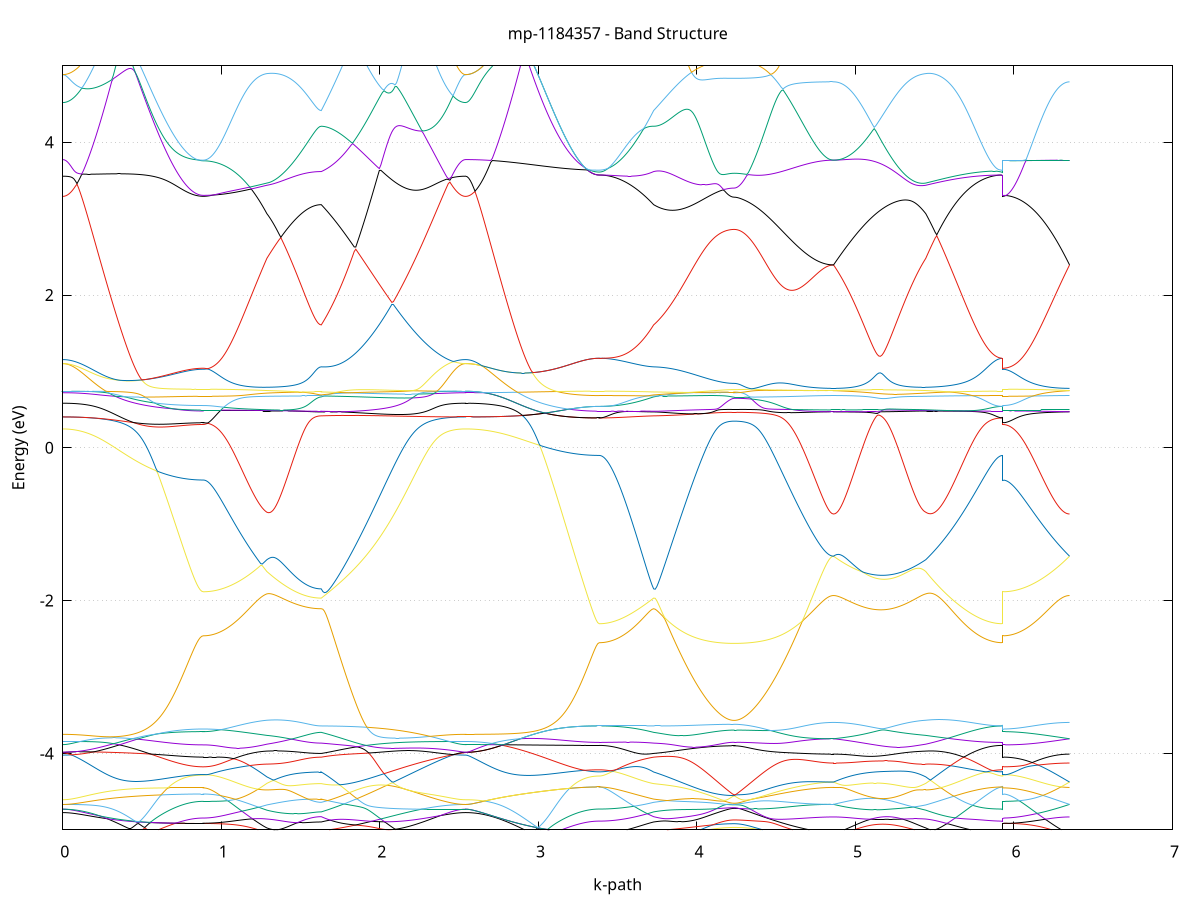 set title 'mp-1184357 - Band Structure'
set xlabel 'k-path'
set ylabel 'Energy (eV)'
set grid y
set yrange [-5:5]
set terminal png size 800,600
set output 'mp-1184357_bands_gnuplot.png'
plot '-' using 1:2 with lines notitle, '-' using 1:2 with lines notitle, '-' using 1:2 with lines notitle, '-' using 1:2 with lines notitle, '-' using 1:2 with lines notitle, '-' using 1:2 with lines notitle, '-' using 1:2 with lines notitle, '-' using 1:2 with lines notitle, '-' using 1:2 with lines notitle, '-' using 1:2 with lines notitle, '-' using 1:2 with lines notitle, '-' using 1:2 with lines notitle, '-' using 1:2 with lines notitle, '-' using 1:2 with lines notitle, '-' using 1:2 with lines notitle, '-' using 1:2 with lines notitle, '-' using 1:2 with lines notitle, '-' using 1:2 with lines notitle, '-' using 1:2 with lines notitle, '-' using 1:2 with lines notitle, '-' using 1:2 with lines notitle, '-' using 1:2 with lines notitle, '-' using 1:2 with lines notitle, '-' using 1:2 with lines notitle, '-' using 1:2 with lines notitle, '-' using 1:2 with lines notitle, '-' using 1:2 with lines notitle, '-' using 1:2 with lines notitle, '-' using 1:2 with lines notitle, '-' using 1:2 with lines notitle, '-' using 1:2 with lines notitle, '-' using 1:2 with lines notitle, '-' using 1:2 with lines notitle, '-' using 1:2 with lines notitle, '-' using 1:2 with lines notitle, '-' using 1:2 with lines notitle, '-' using 1:2 with lines notitle, '-' using 1:2 with lines notitle, '-' using 1:2 with lines notitle, '-' using 1:2 with lines notitle, '-' using 1:2 with lines notitle, '-' using 1:2 with lines notitle, '-' using 1:2 with lines notitle, '-' using 1:2 with lines notitle, '-' using 1:2 with lines notitle, '-' using 1:2 with lines notitle, '-' using 1:2 with lines notitle, '-' using 1:2 with lines notitle, '-' using 1:2 with lines notitle, '-' using 1:2 with lines notitle, '-' using 1:2 with lines notitle, '-' using 1:2 with lines notitle, '-' using 1:2 with lines notitle, '-' using 1:2 with lines notitle, '-' using 1:2 with lines notitle, '-' using 1:2 with lines notitle, '-' using 1:2 with lines notitle, '-' using 1:2 with lines notitle, '-' using 1:2 with lines notitle, '-' using 1:2 with lines notitle, '-' using 1:2 with lines notitle, '-' using 1:2 with lines notitle, '-' using 1:2 with lines notitle, '-' using 1:2 with lines notitle
0.000000 -40.287817
0.009958 -40.287817
0.019917 -40.287817
0.029875 -40.287817
0.039834 -40.287817
0.049792 -40.287817
0.059751 -40.287817
0.069709 -40.287817
0.079668 -40.287817
0.089626 -40.287817
0.099584 -40.287817
0.109543 -40.287817
0.119501 -40.287717
0.129460 -40.287717
0.139418 -40.287717
0.149377 -40.287717
0.159335 -40.287717
0.169294 -40.287717
0.179252 -40.287717
0.189210 -40.287717
0.199169 -40.287617
0.209127 -40.287617
0.219086 -40.287617
0.229044 -40.287617
0.239003 -40.287617
0.248961 -40.287617
0.258920 -40.287517
0.268878 -40.287517
0.278836 -40.287517
0.288795 -40.287517
0.298753 -40.287517
0.308712 -40.287417
0.318670 -40.287417
0.328629 -40.287417
0.338587 -40.287417
0.348546 -40.287417
0.358504 -40.287317
0.368462 -40.287317
0.378421 -40.287317
0.388379 -40.287317
0.398338 -40.287317
0.408296 -40.287217
0.418255 -40.287217
0.428213 -40.287217
0.438172 -40.287217
0.448130 -40.287117
0.458088 -40.287117
0.468047 -40.287117
0.478005 -40.287117
0.487964 -40.287117
0.497922 -40.287017
0.507881 -40.287017
0.517839 -40.287017
0.527798 -40.287017
0.537756 -40.286917
0.547714 -40.286917
0.557673 -40.286917
0.567631 -40.286917
0.577590 -40.286917
0.587548 -40.286817
0.597507 -40.286817
0.607465 -40.286817
0.617424 -40.286817
0.627382 -40.286817
0.637340 -40.286817
0.647299 -40.286717
0.657257 -40.286717
0.667216 -40.286717
0.677174 -40.286717
0.687133 -40.286717
0.697091 -40.286717
0.707050 -40.286717
0.717008 -40.286617
0.726967 -40.286617
0.736925 -40.286617
0.746883 -40.286617
0.756842 -40.286617
0.766800 -40.286617
0.776759 -40.286617
0.786717 -40.286617
0.796676 -40.286617
0.806634 -40.286617
0.816593 -40.286617
0.826551 -40.286517
0.836509 -40.286517
0.846468 -40.286517
0.856426 -40.286517
0.866385 -40.286517
0.876343 -40.286517
0.886302 -40.286517
0.886302 -40.286517
0.896084 -40.286517
0.905866 -40.286517
0.915648 -40.286517
0.925430 -40.286517
0.935211 -40.286517
0.944993 -40.286517
0.954775 -40.286517
0.964557 -40.286517
0.974339 -40.286517
0.984121 -40.286517
0.993903 -40.286517
1.003685 -40.286517
1.013467 -40.286517
1.023249 -40.286517
1.033031 -40.286517
1.042813 -40.286517
1.052595 -40.286517
1.062377 -40.286517
1.072159 -40.286517
1.081941 -40.286517
1.091723 -40.286617
1.101505 -40.286517
1.111287 -40.286617
1.121069 -40.286617
1.130851 -40.286617
1.140633 -40.286617
1.150415 -40.286617
1.160197 -40.286617
1.169979 -40.286617
1.179761 -40.286617
1.189543 -40.286617
1.199325 -40.286617
1.209107 -40.286617
1.218889 -40.286617
1.228671 -40.286617
1.238453 -40.286617
1.248235 -40.286617
1.258016 -40.286617
1.267798 -40.286617
1.277580 -40.286617
1.287362 -40.286617
1.287362 -40.286617
1.297166 -40.286617
1.306969 -40.286617
1.316772 -40.286617
1.326576 -40.286617
1.336379 -40.286617
1.346182 -40.286617
1.355986 -40.286617
1.365789 -40.286617
1.375593 -40.286617
1.385396 -40.286617
1.395199 -40.286617
1.405003 -40.286617
1.414806 -40.286617
1.424609 -40.286617
1.434413 -40.286617
1.444216 -40.286617
1.454019 -40.286617
1.463823 -40.286617
1.473626 -40.286717
1.483429 -40.286717
1.493233 -40.286717
1.503036 -40.286717
1.512839 -40.286717
1.522643 -40.286717
1.532446 -40.286717
1.542249 -40.286717
1.552053 -40.286717
1.561856 -40.286717
1.571659 -40.286717
1.581463 -40.286717
1.591266 -40.286717
1.601069 -40.286717
1.610873 -40.286717
1.620676 -40.286717
1.630480 -40.286717
1.630480 -40.286717
1.640374 -40.286717
1.650269 -40.286717
1.660163 -40.286717
1.670058 -40.286717
1.679952 -40.286717
1.689847 -40.286717
1.699742 -40.286717
1.709636 -40.286717
1.719531 -40.286717
1.729425 -40.286717
1.739320 -40.286717
1.749215 -40.286717
1.759109 -40.286717
1.769004 -40.286717
1.778898 -40.286717
1.788793 -40.286717
1.798688 -40.286717
1.808582 -40.286817
1.818477 -40.286817
1.828371 -40.286817
1.838266 -40.286817
1.848161 -40.286817
1.858055 -40.286817
1.867950 -40.286817
1.877844 -40.286817
1.887739 -40.286817
1.897634 -40.286917
1.907528 -40.286917
1.917423 -40.286917
1.927317 -40.286917
1.937212 -40.286917
1.947107 -40.286917
1.957001 -40.286917
1.966896 -40.287017
1.976790 -40.287017
1.986685 -40.287017
1.996580 -40.287017
2.006474 -40.287017
2.016369 -40.287017
2.026263 -40.287117
2.036158 -40.287117
2.046052 -40.287117
2.055947 -40.287117
2.065842 -40.287117
2.075736 -40.287117
2.085631 -40.287217
2.095525 -40.287217
2.105420 -40.287217
2.115315 -40.287217
2.125209 -40.287217
2.135104 -40.287317
2.144998 -40.287317
2.154893 -40.287317
2.164788 -40.287317
2.174682 -40.287317
2.184577 -40.287417
2.194471 -40.287417
2.204366 -40.287417
2.214261 -40.287417
2.224155 -40.287417
2.234050 -40.287517
2.243944 -40.287517
2.253839 -40.287517
2.263734 -40.287517
2.273628 -40.287517
2.283523 -40.287617
2.293417 -40.287617
2.303312 -40.287617
2.313207 -40.287617
2.323101 -40.287617
2.332996 -40.287617
2.342890 -40.287617
2.352785 -40.287717
2.362679 -40.287717
2.372574 -40.287717
2.382469 -40.287717
2.392363 -40.287717
2.402258 -40.287717
2.412152 -40.287717
2.422047 -40.287717
2.431942 -40.287817
2.441836 -40.287817
2.451731 -40.287817
2.461625 -40.287817
2.471520 -40.287817
2.481415 -40.287817
2.491309 -40.287817
2.501204 -40.287817
2.511098 -40.287817
2.520993 -40.287817
2.530888 -40.287817
2.540782 -40.287817
2.540782 -40.287817
2.550702 -40.287817
2.560621 -40.287817
2.570541 -40.287817
2.580460 -40.287817
2.590380 -40.287817
2.600299 -40.287817
2.610219 -40.287817
2.620139 -40.287817
2.630058 -40.287817
2.639978 -40.287817
2.649897 -40.287817
2.659817 -40.287717
2.669736 -40.287717
2.679656 -40.287717
2.689575 -40.287717
2.699495 -40.287717
2.709415 -40.287717
2.719334 -40.287717
2.729254 -40.287717
2.739173 -40.287717
2.749093 -40.287617
2.759012 -40.287617
2.768932 -40.287617
2.778851 -40.287617
2.788771 -40.287617
2.798690 -40.287617
2.808610 -40.287517
2.818530 -40.287517
2.828449 -40.287517
2.838369 -40.287517
2.848288 -40.287517
2.858208 -40.287517
2.868127 -40.287417
2.878047 -40.287417
2.887966 -40.287417
2.897886 -40.287417
2.907806 -40.287417
2.917725 -40.287317
2.927645 -40.287317
2.937564 -40.287317
2.947484 -40.287317
2.957403 -40.287317
2.967323 -40.287317
2.977242 -40.287217
2.987162 -40.287217
2.997081 -40.287217
3.007001 -40.287217
3.016921 -40.287117
3.026840 -40.287117
3.036760 -40.287117
3.046679 -40.287117
3.056599 -40.287117
3.066518 -40.287017
3.076438 -40.287017
3.086357 -40.287017
3.096277 -40.287017
3.106197 -40.287017
3.116116 -40.287017
3.126036 -40.286917
3.135955 -40.286917
3.145875 -40.286917
3.155794 -40.286917
3.165714 -40.286917
3.175633 -40.286917
3.185553 -40.286817
3.195472 -40.286817
3.205392 -40.286817
3.215312 -40.286817
3.225231 -40.286817
3.235151 -40.286817
3.245070 -40.286817
3.254990 -40.286817
3.264909 -40.286817
3.274829 -40.286717
3.284748 -40.286717
3.294668 -40.286717
3.304587 -40.286717
3.314507 -40.286717
3.324427 -40.286717
3.334346 -40.286717
3.344266 -40.286717
3.354185 -40.286717
3.364105 -40.286717
3.374024 -40.286717
3.383944 -40.286717
3.383944 -40.286717
3.393747 -40.286717
3.403551 -40.286717
3.413354 -40.286717
3.423157 -40.286717
3.432961 -40.286717
3.442764 -40.286717
3.452567 -40.286717
3.462371 -40.286717
3.472174 -40.286717
3.481977 -40.286717
3.491781 -40.286717
3.501584 -40.286717
3.511387 -40.286717
3.521191 -40.286717
3.530994 -40.286717
3.540797 -40.286717
3.550601 -40.286717
3.560404 -40.286717
3.570207 -40.286717
3.580011 -40.286717
3.589814 -40.286717
3.599617 -40.286717
3.609421 -40.286717
3.619224 -40.286717
3.629028 -40.286717
3.638831 -40.286717
3.648634 -40.286717
3.658438 -40.286717
3.668241 -40.286717
3.678044 -40.286717
3.687848 -40.286717
3.697651 -40.286717
3.707454 -40.286717
3.717258 -40.286717
3.727061 -40.286717
3.727061 -40.286717
3.737024 -40.286717
3.746986 -40.286717
3.756949 -40.286717
3.766911 -40.286717
3.776874 -40.286717
3.786836 -40.286717
3.796799 -40.286717
3.806761 -40.286717
3.816724 -40.286717
3.826686 -40.286717
3.836649 -40.286717
3.846612 -40.286717
3.856574 -40.286717
3.866537 -40.286717
3.876499 -40.286717
3.886462 -40.286717
3.896424 -40.286717
3.906387 -40.286717
3.916349 -40.286717
3.926312 -40.286717
3.936274 -40.286817
3.946237 -40.286817
3.956200 -40.286817
3.966162 -40.286817
3.976125 -40.286817
3.986087 -40.286817
3.996050 -40.286817
4.006012 -40.286817
4.015975 -40.286817
4.025937 -40.286817
4.035900 -40.286817
4.045862 -40.286817
4.055825 -40.286817
4.065788 -40.286817
4.075750 -40.286817
4.085713 -40.286817
4.095675 -40.286817
4.105638 -40.286817
4.115600 -40.286817
4.125563 -40.286817
4.135525 -40.286917
4.145488 -40.286917
4.155450 -40.286917
4.165413 -40.286917
4.175376 -40.286917
4.185338 -40.286917
4.195301 -40.286917
4.205263 -40.286917
4.215226 -40.286917
4.225188 -40.286917
4.235151 -40.286917
4.235151 -40.286917
4.245099 -40.286917
4.255046 -40.286917
4.264994 -40.286917
4.274942 -40.286917
4.284890 -40.286917
4.294837 -40.286917
4.304785 -40.286917
4.314733 -40.286917
4.324681 -40.286817
4.334629 -40.286817
4.344576 -40.286817
4.354524 -40.286817
4.364472 -40.286817
4.374420 -40.286817
4.384367 -40.286817
4.394315 -40.286817
4.404263 -40.286817
4.414211 -40.286817
4.424159 -40.286817
4.434106 -40.286817
4.444054 -40.286817
4.454002 -40.286817
4.463950 -40.286817
4.473897 -40.286817
4.483845 -40.286817
4.493793 -40.286717
4.503741 -40.286717
4.513689 -40.286717
4.523636 -40.286717
4.533584 -40.286717
4.543532 -40.286717
4.553480 -40.286717
4.563427 -40.286717
4.573375 -40.286717
4.583323 -40.286717
4.593271 -40.286717
4.603219 -40.286717
4.613166 -40.286617
4.623114 -40.286617
4.633062 -40.286617
4.643010 -40.286617
4.652957 -40.286617
4.662905 -40.286617
4.672853 -40.286617
4.682801 -40.286617
4.692749 -40.286617
4.702696 -40.286617
4.712644 -40.286617
4.722592 -40.286617
4.732540 -40.286617
4.742487 -40.286617
4.752435 -40.286617
4.762383 -40.286617
4.772331 -40.286617
4.782279 -40.286517
4.792226 -40.286517
4.802174 -40.286517
4.812122 -40.286517
4.822070 -40.286517
4.832017 -40.286517
4.841965 -40.286517
4.851913 -40.286517
4.861861 -40.286517
4.861861 -40.286517
4.871723 -40.286517
4.881585 -40.286517
4.891448 -40.286517
4.901310 -40.286517
4.911172 -40.286517
4.921035 -40.286517
4.930897 -40.286517
4.940759 -40.286517
4.950622 -40.286517
4.960484 -40.286517
4.970346 -40.286517
4.980208 -40.286517
4.990071 -40.286517
4.999933 -40.286617
5.009795 -40.286617
5.019658 -40.286617
5.029520 -40.286617
5.039382 -40.286617
5.049245 -40.286617
5.059107 -40.286617
5.068969 -40.286617
5.078832 -40.286617
5.088694 -40.286617
5.098556 -40.286617
5.108419 -40.286617
5.118281 -40.286617
5.128143 -40.286617
5.138005 -40.286617
5.147868 -40.286617
5.157730 -40.286617
5.167592 -40.286617
5.177455 -40.286617
5.187317 -40.286617
5.197179 -40.286617
5.207042 -40.286617
5.216904 -40.286617
5.226766 -40.286617
5.236629 -40.286617
5.246491 -40.286617
5.256353 -40.286617
5.266216 -40.286617
5.276078 -40.286617
5.285940 -40.286617
5.295802 -40.286617
5.305665 -40.286617
5.315527 -40.286617
5.325389 -40.286617
5.335252 -40.286617
5.345114 -40.286617
5.354976 -40.286617
5.364839 -40.286617
5.374701 -40.286617
5.384563 -40.286617
5.394426 -40.286617
5.404288 -40.286617
5.414150 -40.286617
5.424013 -40.286617
5.433875 -40.286617
5.443737 -40.286617
5.443737 -40.286617
5.453640 -40.286617
5.463543 -40.286617
5.473446 -40.286617
5.483349 -40.286617
5.493251 -40.286617
5.503154 -40.286617
5.513057 -40.286617
5.522960 -40.286617
5.532863 -40.286617
5.542766 -40.286617
5.552669 -40.286617
5.562572 -40.286617
5.572474 -40.286617
5.582377 -40.286617
5.592280 -40.286617
5.602183 -40.286617
5.612086 -40.286717
5.621989 -40.286717
5.631892 -40.286717
5.641795 -40.286717
5.651697 -40.286717
5.661600 -40.286717
5.671503 -40.286717
5.681406 -40.286717
5.691309 -40.286717
5.701212 -40.286717
5.711115 -40.286717
5.721018 -40.286717
5.730920 -40.286717
5.740823 -40.286717
5.750726 -40.286717
5.760629 -40.286717
5.770532 -40.286717
5.780435 -40.286717
5.790338 -40.286717
5.800241 -40.286717
5.810143 -40.286717
5.820046 -40.286717
5.829949 -40.286717
5.839852 -40.286717
5.849755 -40.286717
5.859658 -40.286717
5.869561 -40.286717
5.879464 -40.286717
5.889366 -40.286717
5.899269 -40.286717
5.909172 -40.286717
5.919075 -40.286717
5.928978 -40.286717
5.928978 -40.286517
5.938782 -40.286517
5.948586 -40.286517
5.958391 -40.286517
5.968195 -40.286517
5.977999 -40.286517
5.987803 -40.286517
5.997607 -40.286517
6.007412 -40.286517
6.017216 -40.286517
6.027020 -40.286517
6.036824 -40.286517
6.046628 -40.286517
6.056433 -40.286517
6.066237 -40.286517
6.076041 -40.286517
6.085845 -40.286517
6.095649 -40.286517
6.105454 -40.286517
6.115258 -40.286517
6.125062 -40.286517
6.134866 -40.286517
6.144671 -40.286517
6.154475 -40.286517
6.164279 -40.286517
6.174083 -40.286517
6.183887 -40.286517
6.193692 -40.286517
6.203496 -40.286517
6.213300 -40.286517
6.223104 -40.286517
6.232908 -40.286517
6.242713 -40.286517
6.252517 -40.286517
6.262321 -40.286517
6.272125 -40.286517
6.281929 -40.286517
6.291734 -40.286517
6.301538 -40.286517
6.311342 -40.286517
6.321146 -40.286517
6.330950 -40.286517
6.340755 -40.286517
6.350559 -40.286517
e
0.000000 -19.403217
0.009958 -19.403217
0.019917 -19.403217
0.029875 -19.403217
0.039834 -19.403217
0.049792 -19.403317
0.059751 -19.403317
0.069709 -19.403317
0.079668 -19.403417
0.089626 -19.403417
0.099584 -19.403417
0.109543 -19.403517
0.119501 -19.403517
0.129460 -19.403617
0.139418 -19.403617
0.149377 -19.403717
0.159335 -19.403817
0.169294 -19.403817
0.179252 -19.403917
0.189210 -19.404017
0.199169 -19.404117
0.209127 -19.404117
0.219086 -19.404217
0.229044 -19.404317
0.239003 -19.404417
0.248961 -19.404517
0.258920 -19.404617
0.268878 -19.404717
0.278836 -19.404817
0.288795 -19.404917
0.298753 -19.405017
0.308712 -19.405117
0.318670 -19.405217
0.328629 -19.405317
0.338587 -19.405417
0.348546 -19.405617
0.358504 -19.405717
0.368462 -19.405817
0.378421 -19.405917
0.388379 -19.406017
0.398338 -19.406217
0.408296 -19.406317
0.418255 -19.406417
0.428213 -19.406517
0.438172 -19.406617
0.448130 -19.406817
0.458088 -19.406917
0.468047 -19.407017
0.478005 -19.407117
0.487964 -19.407217
0.497922 -19.407417
0.507881 -19.407517
0.517839 -19.407617
0.527798 -19.407717
0.537756 -19.407817
0.547714 -19.407917
0.557673 -19.408117
0.567631 -19.408217
0.577590 -19.408317
0.587548 -19.408417
0.597507 -19.408517
0.607465 -19.408617
0.617424 -19.408717
0.627382 -19.408817
0.637340 -19.408917
0.647299 -19.409017
0.657257 -19.409117
0.667216 -19.409217
0.677174 -19.409217
0.687133 -19.409317
0.697091 -19.409417
0.707050 -19.409517
0.717008 -19.409517
0.726967 -19.409617
0.736925 -19.409717
0.746883 -19.409717
0.756842 -19.409817
0.766800 -19.409817
0.776759 -19.409917
0.786717 -19.409917
0.796676 -19.410017
0.806634 -19.410017
0.816593 -19.410017
0.826551 -19.410017
0.836509 -19.410117
0.846468 -19.410117
0.856426 -19.410117
0.866385 -19.410117
0.876343 -19.410117
0.886302 -19.410117
0.886302 -19.410117
0.896084 -19.410117
0.905866 -19.410117
0.915648 -19.410217
0.925430 -19.410217
0.935211 -19.410317
0.944993 -19.410417
0.954775 -19.410517
0.964557 -19.410617
0.974339 -19.410717
0.984121 -19.410917
0.993903 -19.411017
1.003685 -19.411217
1.013467 -19.411417
1.023249 -19.411617
1.033031 -19.411817
1.042813 -19.412117
1.052595 -19.412317
1.062377 -19.412617
1.072159 -19.412817
1.081941 -19.413117
1.091723 -19.413417
1.101505 -19.413717
1.111287 -19.414017
1.121069 -19.414317
1.130851 -19.414717
1.140633 -19.415017
1.150415 -19.415417
1.160197 -19.415817
1.169979 -19.416117
1.179761 -19.416517
1.189543 -19.416917
1.199325 -19.417317
1.209107 -19.417717
1.218889 -19.418117
1.228671 -19.418517
1.238453 -19.419017
1.248235 -19.419417
1.258016 -19.419817
1.267798 -19.420317
1.277580 -19.420717
1.287362 -19.421217
1.287362 -19.421217
1.297166 -19.421517
1.306969 -19.421817
1.316772 -19.422117
1.326576 -19.422417
1.336379 -19.422717
1.346182 -19.423017
1.355986 -19.423317
1.365789 -19.423517
1.375593 -19.423817
1.385396 -19.424117
1.395199 -19.424317
1.405003 -19.424617
1.414806 -19.424817
1.424609 -19.425017
1.434413 -19.425317
1.444216 -19.425517
1.454019 -19.425717
1.463823 -19.425917
1.473626 -19.426117
1.483429 -19.426317
1.493233 -19.426417
1.503036 -19.426617
1.512839 -19.426717
1.522643 -19.426917
1.532446 -19.427017
1.542249 -19.427117
1.552053 -19.427217
1.561856 -19.427317
1.571659 -19.427417
1.581463 -19.427417
1.591266 -19.427517
1.601069 -19.427517
1.610873 -19.427617
1.620676 -19.427617
1.630480 -19.427617
1.630480 -19.427617
1.640374 -19.427217
1.650269 -19.426717
1.660163 -19.426317
1.670058 -19.425917
1.679952 -19.425417
1.689847 -19.425017
1.699742 -19.424517
1.709636 -19.424117
1.719531 -19.423617
1.729425 -19.423217
1.739320 -19.422717
1.749215 -19.422317
1.759109 -19.421817
1.769004 -19.421317
1.778898 -19.420917
1.788793 -19.420417
1.798688 -19.420017
1.808582 -19.419517
1.818477 -19.419117
1.828371 -19.418617
1.838266 -19.418217
1.848161 -19.417717
1.858055 -19.417317
1.867950 -19.416917
1.877844 -19.416417
1.887739 -19.416017
1.897634 -19.415617
1.907528 -19.415217
1.917423 -19.414817
1.927317 -19.414417
1.937212 -19.414017
1.947107 -19.413617
1.957001 -19.413217
1.966896 -19.412817
1.976790 -19.412517
1.986685 -19.412117
1.996580 -19.411817
2.006474 -19.411417
2.016369 -19.411117
2.026263 -19.410717
2.036158 -19.410417
2.046052 -19.410117
2.055947 -19.409817
2.065842 -19.409517
2.075736 -19.409217
2.085631 -19.408917
2.095525 -19.408617
2.105420 -19.408417
2.115315 -19.408117
2.125209 -19.407817
2.135104 -19.407617
2.144998 -19.407417
2.154893 -19.407117
2.164788 -19.406917
2.174682 -19.406717
2.184577 -19.406517
2.194471 -19.406317
2.204366 -19.406117
2.214261 -19.405917
2.224155 -19.405717
2.234050 -19.405617
2.243944 -19.405417
2.253839 -19.405217
2.263734 -19.405117
2.273628 -19.405017
2.283523 -19.404817
2.293417 -19.404717
2.303312 -19.404617
2.313207 -19.404417
2.323101 -19.404317
2.332996 -19.404217
2.342890 -19.404117
2.352785 -19.404017
2.362679 -19.403917
2.372574 -19.403917
2.382469 -19.403817
2.392363 -19.403717
2.402258 -19.403617
2.412152 -19.403617
2.422047 -19.403517
2.431942 -19.403517
2.441836 -19.403417
2.451731 -19.403417
2.461625 -19.403417
2.471520 -19.403317
2.481415 -19.403317
2.491309 -19.403317
2.501204 -19.403217
2.511098 -19.403217
2.520993 -19.403217
2.530888 -19.403217
2.540782 -19.403217
2.540782 -19.403217
2.550702 -19.403217
2.560621 -19.403317
2.570541 -19.403317
2.580460 -19.403417
2.590380 -19.403517
2.600299 -19.403717
2.610219 -19.403817
2.620139 -19.404017
2.630058 -19.404217
2.639978 -19.404417
2.649897 -19.404717
2.659817 -19.405017
2.669736 -19.405317
2.679656 -19.405617
2.689575 -19.405917
2.699495 -19.406317
2.709415 -19.406717
2.719334 -19.407117
2.729254 -19.407517
2.739173 -19.407917
2.749093 -19.408417
2.759012 -19.408817
2.768932 -19.409317
2.778851 -19.409817
2.788771 -19.410317
2.798690 -19.410917
2.808610 -19.411417
2.818530 -19.411917
2.828449 -19.412517
2.838369 -19.413117
2.848288 -19.413617
2.858208 -19.414217
2.868127 -19.414817
2.878047 -19.415417
2.887966 -19.416017
2.897886 -19.416617
2.907806 -19.417217
2.917725 -19.417817
2.927645 -19.418417
2.937564 -19.419017
2.947484 -19.419617
2.957403 -19.420217
2.967323 -19.420817
2.977242 -19.421417
2.987162 -19.422017
2.997081 -19.422617
3.007001 -19.423217
3.016921 -19.423817
3.026840 -19.424417
3.036760 -19.424917
3.046679 -19.425517
3.056599 -19.426117
3.066518 -19.426617
3.076438 -19.427117
3.086357 -19.427617
3.096277 -19.428117
3.106197 -19.428617
3.116116 -19.429117
3.126036 -19.429617
3.135955 -19.430017
3.145875 -19.430517
3.155794 -19.430917
3.165714 -19.431317
3.175633 -19.431717
3.185553 -19.432117
3.195472 -19.432517
3.205392 -19.432817
3.215312 -19.433117
3.225231 -19.433417
3.235151 -19.433717
3.245070 -19.434017
3.254990 -19.434317
3.264909 -19.434517
3.274829 -19.434817
3.284748 -19.435017
3.294668 -19.435117
3.304587 -19.435317
3.314507 -19.435517
3.324427 -19.435617
3.334346 -19.435717
3.344266 -19.435817
3.354185 -19.435917
3.364105 -19.435917
3.374024 -19.436017
3.383944 -19.436017
3.383944 -19.436017
3.393747 -19.436017
3.403551 -19.435917
3.413354 -19.435917
3.423157 -19.435817
3.432961 -19.435817
3.442764 -19.435717
3.452567 -19.435617
3.462371 -19.435517
3.472174 -19.435317
3.481977 -19.435217
3.491781 -19.435017
3.501584 -19.434817
3.511387 -19.434717
3.521191 -19.434517
3.530994 -19.434217
3.540797 -19.434017
3.550601 -19.433817
3.560404 -19.433517
3.570207 -19.433217
3.580011 -19.433017
3.589814 -19.432717
3.599617 -19.432417
3.609421 -19.432117
3.619224 -19.431717
3.629028 -19.431417
3.638831 -19.431117
3.648634 -19.430717
3.658438 -19.430317
3.668241 -19.430017
3.678044 -19.429617
3.687848 -19.429217
3.697651 -19.428817
3.707454 -19.428417
3.717258 -19.428017
3.727061 -19.427617
3.727061 -19.427617
3.737024 -19.427417
3.746986 -19.427117
3.756949 -19.426917
3.766911 -19.426617
3.776874 -19.426317
3.786836 -19.426117
3.796799 -19.425817
3.806761 -19.425517
3.816724 -19.425317
3.826686 -19.425017
3.836649 -19.424717
3.846612 -19.424517
3.856574 -19.424217
3.866537 -19.423917
3.876499 -19.423717
3.886462 -19.423417
3.896424 -19.423217
3.906387 -19.423017
3.916349 -19.422717
3.926312 -19.422517
3.936274 -19.422317
3.946237 -19.422117
3.956200 -19.421917
3.966162 -19.421717
3.976125 -19.421517
3.986087 -19.421317
3.996050 -19.421217
4.006012 -19.421017
4.015975 -19.420917
4.025937 -19.420717
4.035900 -19.420617
4.045862 -19.420517
4.055825 -19.420417
4.065788 -19.420317
4.075750 -19.420217
4.085713 -19.420117
4.095675 -19.420017
4.105638 -19.419917
4.115600 -19.419917
4.125563 -19.419817
4.135525 -19.419817
4.145488 -19.419717
4.155450 -19.419717
4.165413 -19.419617
4.175376 -19.419617
4.185338 -19.419617
4.195301 -19.419617
4.205263 -19.419517
4.215226 -19.419517
4.225188 -19.419517
4.235151 -19.419517
4.235151 -19.419517
4.245099 -19.419517
4.255046 -19.419517
4.264994 -19.419517
4.274942 -19.419417
4.284890 -19.419417
4.294837 -19.419317
4.304785 -19.419317
4.314733 -19.419217
4.324681 -19.419117
4.334629 -19.419017
4.344576 -19.418917
4.354524 -19.418817
4.364472 -19.418717
4.374420 -19.418517
4.384367 -19.418417
4.394315 -19.418317
4.404263 -19.418117
4.414211 -19.417917
4.424159 -19.417817
4.434106 -19.417617
4.444054 -19.417417
4.454002 -19.417217
4.463950 -19.417017
4.473897 -19.416917
4.483845 -19.416717
4.493793 -19.416517
4.503741 -19.416217
4.513689 -19.416017
4.523636 -19.415817
4.533584 -19.415617
4.543532 -19.415417
4.553480 -19.415217
4.563427 -19.415017
4.573375 -19.414717
4.583323 -19.414517
4.593271 -19.414317
4.603219 -19.414117
4.613166 -19.413917
4.623114 -19.413717
4.633062 -19.413517
4.643010 -19.413317
4.652957 -19.413117
4.662905 -19.412917
4.672853 -19.412717
4.682801 -19.412517
4.692749 -19.412417
4.702696 -19.412217
4.712644 -19.412017
4.722592 -19.411917
4.732540 -19.411817
4.742487 -19.411617
4.752435 -19.411517
4.762383 -19.411417
4.772331 -19.411317
4.782279 -19.411217
4.792226 -19.411117
4.802174 -19.411017
4.812122 -19.411017
4.822070 -19.410917
4.832017 -19.410917
4.841965 -19.410817
4.851913 -19.410817
4.861861 -19.410817
4.861861 -19.410817
4.871723 -19.410817
4.881585 -19.410817
4.891448 -19.410817
4.901310 -19.410917
4.911172 -19.410917
4.921035 -19.410917
4.930897 -19.410917
4.940759 -19.411017
4.950622 -19.411017
4.960484 -19.411117
4.970346 -19.411117
4.980208 -19.411217
4.990071 -19.411317
4.999933 -19.411417
5.009795 -19.411417
5.019658 -19.411517
5.029520 -19.411617
5.039382 -19.411717
5.049245 -19.411817
5.059107 -19.412017
5.068969 -19.412117
5.078832 -19.412217
5.088694 -19.412317
5.098556 -19.412517
5.108419 -19.412617
5.118281 -19.412817
5.128143 -19.413017
5.138005 -19.413117
5.147868 -19.413317
5.157730 -19.413517
5.167592 -19.413717
5.177455 -19.413917
5.187317 -19.414117
5.197179 -19.414317
5.207042 -19.414517
5.216904 -19.414717
5.226766 -19.414917
5.236629 -19.415217
5.246491 -19.415417
5.256353 -19.415717
5.266216 -19.415917
5.276078 -19.416217
5.285940 -19.416417
5.295802 -19.416717
5.305665 -19.417017
5.315527 -19.417317
5.325389 -19.417517
5.335252 -19.417817
5.345114 -19.418117
5.354976 -19.418417
5.364839 -19.418717
5.374701 -19.419017
5.384563 -19.419317
5.394426 -19.419617
5.404288 -19.419917
5.414150 -19.420217
5.424013 -19.420517
5.433875 -19.420817
5.443737 -19.421217
5.443737 -19.421217
5.453640 -19.421617
5.463543 -19.422117
5.473446 -19.422517
5.483349 -19.423017
5.493251 -19.423417
5.503154 -19.423917
5.513057 -19.424317
5.522960 -19.424817
5.532863 -19.425217
5.542766 -19.425717
5.552669 -19.426117
5.562572 -19.426617
5.572474 -19.427017
5.582377 -19.427417
5.592280 -19.427817
5.602183 -19.428317
5.612086 -19.428717
5.621989 -19.429117
5.631892 -19.429517
5.641795 -19.429917
5.651697 -19.430217
5.661600 -19.430617
5.671503 -19.431017
5.681406 -19.431317
5.691309 -19.431717
5.701212 -19.432017
5.711115 -19.432317
5.721018 -19.432617
5.730920 -19.432917
5.740823 -19.433217
5.750726 -19.433517
5.760629 -19.433717
5.770532 -19.434017
5.780435 -19.434217
5.790338 -19.434417
5.800241 -19.434617
5.810143 -19.434817
5.820046 -19.435017
5.829949 -19.435217
5.839852 -19.435317
5.849755 -19.435517
5.859658 -19.435617
5.869561 -19.435717
5.879464 -19.435817
5.889366 -19.435917
5.899269 -19.435917
5.909172 -19.435917
5.919075 -19.436017
5.928978 -19.436017
5.928978 -19.410117
5.938782 -19.410117
5.948586 -19.410117
5.958391 -19.410117
5.968195 -19.410117
5.977999 -19.410117
5.987803 -19.410217
5.997607 -19.410217
6.007412 -19.410217
6.017216 -19.410217
6.027020 -19.410217
6.036824 -19.410217
6.046628 -19.410317
6.056433 -19.410317
6.066237 -19.410317
6.076041 -19.410317
6.085845 -19.410317
6.095649 -19.410417
6.105454 -19.410417
6.115258 -19.410417
6.125062 -19.410417
6.134866 -19.410517
6.144671 -19.410517
6.154475 -19.410517
6.164279 -19.410517
6.174083 -19.410617
6.183887 -19.410617
6.193692 -19.410617
6.203496 -19.410617
6.213300 -19.410617
6.223104 -19.410717
6.232908 -19.410717
6.242713 -19.410717
6.252517 -19.410717
6.262321 -19.410817
6.272125 -19.410817
6.281929 -19.410817
6.291734 -19.410817
6.301538 -19.410817
6.311342 -19.410817
6.321146 -19.410817
6.330950 -19.410817
6.340755 -19.410817
6.350559 -19.410817
e
0.000000 -19.350917
0.009958 -19.350917
0.019917 -19.351017
0.029875 -19.351117
0.039834 -19.351217
0.049792 -19.351317
0.059751 -19.351417
0.069709 -19.351617
0.079668 -19.351817
0.089626 -19.352017
0.099584 -19.352317
0.109543 -19.352517
0.119501 -19.352817
0.129460 -19.353217
0.139418 -19.353517
0.149377 -19.353917
0.159335 -19.354317
0.169294 -19.354717
0.179252 -19.355117
0.189210 -19.355517
0.199169 -19.356017
0.209127 -19.356517
0.219086 -19.357017
0.229044 -19.357517
0.239003 -19.358017
0.248961 -19.358517
0.258920 -19.359117
0.268878 -19.359717
0.278836 -19.360317
0.288795 -19.360817
0.298753 -19.361417
0.308712 -19.362017
0.318670 -19.362617
0.328629 -19.363217
0.338587 -19.363917
0.348546 -19.364517
0.358504 -19.365117
0.368462 -19.365717
0.378421 -19.366417
0.388379 -19.367017
0.398338 -19.367617
0.408296 -19.368317
0.418255 -19.368917
0.428213 -19.369517
0.438172 -19.370117
0.448130 -19.370717
0.458088 -19.371417
0.468047 -19.372017
0.478005 -19.372617
0.487964 -19.373117
0.497922 -19.373717
0.507881 -19.374317
0.517839 -19.374817
0.527798 -19.375417
0.537756 -19.375917
0.547714 -19.376517
0.557673 -19.377017
0.567631 -19.377517
0.577590 -19.378017
0.587548 -19.378517
0.597507 -19.378917
0.607465 -19.379417
0.617424 -19.379817
0.627382 -19.380317
0.637340 -19.380717
0.647299 -19.381117
0.657257 -19.381417
0.667216 -19.381817
0.677174 -19.382217
0.687133 -19.382517
0.697091 -19.382817
0.707050 -19.383117
0.717008 -19.383417
0.726967 -19.383717
0.736925 -19.383917
0.746883 -19.384217
0.756842 -19.384417
0.766800 -19.384617
0.776759 -19.384817
0.786717 -19.385017
0.796676 -19.385117
0.806634 -19.385317
0.816593 -19.385417
0.826551 -19.385517
0.836509 -19.385617
0.846468 -19.385717
0.856426 -19.385717
0.866385 -19.385817
0.876343 -19.385817
0.886302 -19.385817
0.886302 -19.385817
0.896084 -19.385817
0.905866 -19.385817
0.915648 -19.385717
0.925430 -19.385717
0.935211 -19.385617
0.944993 -19.385517
0.954775 -19.385417
0.964557 -19.385217
0.974339 -19.385117
0.984121 -19.384917
0.993903 -19.384717
1.003685 -19.384517
1.013467 -19.384317
1.023249 -19.384117
1.033031 -19.383817
1.042813 -19.383617
1.052595 -19.383317
1.062377 -19.383017
1.072159 -19.382717
1.081941 -19.382417
1.091723 -19.382017
1.101505 -19.381717
1.111287 -19.381317
1.121069 -19.380917
1.130851 -19.380617
1.140633 -19.380217
1.150415 -19.379817
1.160197 -19.379317
1.169979 -19.378917
1.179761 -19.378517
1.189543 -19.378017
1.199325 -19.377617
1.209107 -19.377117
1.218889 -19.376617
1.228671 -19.376217
1.238453 -19.375717
1.248235 -19.375217
1.258016 -19.374717
1.267798 -19.374217
1.277580 -19.373717
1.287362 -19.373217
1.287362 -19.373217
1.297166 -19.372817
1.306969 -19.372517
1.316772 -19.372117
1.326576 -19.371817
1.336379 -19.371517
1.346182 -19.371217
1.355986 -19.371017
1.365789 -19.370717
1.375593 -19.370517
1.385396 -19.370317
1.395199 -19.370117
1.405003 -19.369917
1.414806 -19.369817
1.424609 -19.369617
1.434413 -19.369517
1.444216 -19.369417
1.454019 -19.369317
1.463823 -19.369217
1.473626 -19.369117
1.483429 -19.369117
1.493233 -19.369017
1.503036 -19.369017
1.512839 -19.368917
1.522643 -19.368917
1.532446 -19.368917
1.542249 -19.368817
1.552053 -19.368817
1.561856 -19.368817
1.571659 -19.368817
1.581463 -19.368817
1.591266 -19.368817
1.601069 -19.368817
1.610873 -19.368817
1.620676 -19.368817
1.630480 -19.368817
1.630480 -19.368817
1.640374 -19.369317
1.650269 -19.369817
1.660163 -19.370417
1.670058 -19.370917
1.679952 -19.371417
1.689847 -19.371917
1.699742 -19.372317
1.709636 -19.372817
1.719531 -19.373217
1.729425 -19.373717
1.739320 -19.374117
1.749215 -19.374517
1.759109 -19.374817
1.769004 -19.375217
1.778898 -19.375517
1.788793 -19.375817
1.798688 -19.376117
1.808582 -19.376317
1.818477 -19.376617
1.828371 -19.376817
1.838266 -19.376917
1.848161 -19.377117
1.858055 -19.377217
1.867950 -19.377317
1.877844 -19.377417
1.887739 -19.377417
1.897634 -19.377417
1.907528 -19.377417
1.917423 -19.377317
1.927317 -19.377317
1.937212 -19.377217
1.947107 -19.377017
1.957001 -19.376917
1.966896 -19.376717
1.976790 -19.376417
1.986685 -19.376217
1.996580 -19.375917
2.006474 -19.375617
2.016369 -19.375317
2.026263 -19.374917
2.036158 -19.374517
2.046052 -19.374117
2.055947 -19.373717
2.065842 -19.373317
2.075736 -19.372817
2.085631 -19.372317
2.095525 -19.371817
2.105420 -19.371317
2.115315 -19.370717
2.125209 -19.370217
2.135104 -19.369617
2.144998 -19.369017
2.154893 -19.368417
2.164788 -19.367817
2.174682 -19.367217
2.184577 -19.366617
2.194471 -19.365917
2.204366 -19.365317
2.214261 -19.364617
2.224155 -19.364017
2.234050 -19.363417
2.243944 -19.362717
2.253839 -19.362117
2.263734 -19.361517
2.273628 -19.360817
2.283523 -19.360217
2.293417 -19.359617
2.303312 -19.359017
2.313207 -19.358417
2.323101 -19.357817
2.332996 -19.357317
2.342890 -19.356817
2.352785 -19.356217
2.362679 -19.355717
2.372574 -19.355217
2.382469 -19.354817
2.392363 -19.354317
2.402258 -19.353917
2.412152 -19.353517
2.422047 -19.353117
2.431942 -19.352817
2.441836 -19.352517
2.451731 -19.352217
2.461625 -19.351917
2.471520 -19.351717
2.481415 -19.351517
2.491309 -19.351317
2.501204 -19.351217
2.511098 -19.351117
2.520993 -19.351017
2.530888 -19.351017
2.540782 -19.350917
2.540782 -19.350917
2.550702 -19.350917
2.560621 -19.351017
2.570541 -19.351017
2.580460 -19.351017
2.590380 -19.351017
2.600299 -19.351017
2.610219 -19.351017
2.620139 -19.351117
2.630058 -19.351117
2.639978 -19.351117
2.649897 -19.351217
2.659817 -19.351217
2.669736 -19.351217
2.679656 -19.351317
2.689575 -19.351317
2.699495 -19.351417
2.709415 -19.351417
2.719334 -19.351517
2.729254 -19.351617
2.739173 -19.351617
2.749093 -19.351717
2.759012 -19.351817
2.768932 -19.351817
2.778851 -19.351917
2.788771 -19.352017
2.798690 -19.352117
2.808610 -19.352117
2.818530 -19.352217
2.828449 -19.352317
2.838369 -19.352417
2.848288 -19.352517
2.858208 -19.352617
2.868127 -19.352617
2.878047 -19.352717
2.887966 -19.352817
2.897886 -19.352917
2.907806 -19.353017
2.917725 -19.353117
2.927645 -19.353217
2.937564 -19.353317
2.947484 -19.353417
2.957403 -19.353517
2.967323 -19.353617
2.977242 -19.353717
2.987162 -19.353817
2.997081 -19.353817
3.007001 -19.353917
3.016921 -19.354017
3.026840 -19.354117
3.036760 -19.354217
3.046679 -19.354317
3.056599 -19.354417
3.066518 -19.354517
3.076438 -19.354517
3.086357 -19.354617
3.096277 -19.354717
3.106197 -19.354817
3.116116 -19.354917
3.126036 -19.355017
3.135955 -19.355017
3.145875 -19.355117
3.155794 -19.355217
3.165714 -19.355317
3.175633 -19.355317
3.185553 -19.355417
3.195472 -19.355517
3.205392 -19.355517
3.215312 -19.355617
3.225231 -19.355617
3.235151 -19.355717
3.245070 -19.355717
3.254990 -19.355817
3.264909 -19.355817
3.274829 -19.355817
3.284748 -19.355917
3.294668 -19.355917
3.304587 -19.355917
3.314507 -19.356017
3.324427 -19.356017
3.334346 -19.356017
3.344266 -19.356017
3.354185 -19.356017
3.364105 -19.356117
3.374024 -19.356117
3.383944 -19.356117
3.383944 -19.356117
3.393747 -19.356117
3.403551 -19.356117
3.413354 -19.356217
3.423157 -19.356317
3.432961 -19.356417
3.442764 -19.356517
3.452567 -19.356717
3.462371 -19.356917
3.472174 -19.357117
3.481977 -19.357417
3.491781 -19.357617
3.501584 -19.357917
3.511387 -19.358217
3.521191 -19.358617
3.530994 -19.358917
3.540797 -19.359317
3.550601 -19.359717
3.560404 -19.360117
3.570207 -19.360517
3.580011 -19.361017
3.589814 -19.361517
3.599617 -19.361917
3.609421 -19.362417
3.619224 -19.362917
3.629028 -19.363417
3.638831 -19.364017
3.648634 -19.364517
3.658438 -19.365017
3.668241 -19.365517
3.678044 -19.366117
3.687848 -19.366617
3.697651 -19.367217
3.707454 -19.367717
3.717258 -19.368217
3.727061 -19.368817
3.727061 -19.368817
3.737024 -19.369117
3.746986 -19.369417
3.756949 -19.369617
3.766911 -19.369917
3.776874 -19.370217
3.786836 -19.370517
3.796799 -19.370717
3.806761 -19.371017
3.816724 -19.371217
3.826686 -19.371417
3.836649 -19.371617
3.846612 -19.371817
3.856574 -19.372017
3.866537 -19.372217
3.876499 -19.372417
3.886462 -19.372517
3.896424 -19.372717
3.906387 -19.372817
3.916349 -19.372917
3.926312 -19.373017
3.936274 -19.373117
3.946237 -19.373217
3.956200 -19.373317
3.966162 -19.373417
3.976125 -19.373517
3.986087 -19.373517
3.996050 -19.373617
4.006012 -19.373617
4.015975 -19.373617
4.025937 -19.373617
4.035900 -19.373717
4.045862 -19.373717
4.055825 -19.373717
4.065788 -19.373717
4.075750 -19.373717
4.085713 -19.373717
4.095675 -19.373717
4.105638 -19.373617
4.115600 -19.373617
4.125563 -19.373617
4.135525 -19.373617
4.145488 -19.373617
4.155450 -19.373517
4.165413 -19.373517
4.175376 -19.373517
4.185338 -19.373517
4.195301 -19.373517
4.205263 -19.373517
4.215226 -19.373517
4.225188 -19.373517
4.235151 -19.373517
4.235151 -19.373517
4.245099 -19.373517
4.255046 -19.373517
4.264994 -19.373517
4.274942 -19.373517
4.284890 -19.373517
4.294837 -19.373517
4.304785 -19.373517
4.314733 -19.373517
4.324681 -19.373517
4.334629 -19.373517
4.344576 -19.373517
4.354524 -19.373517
4.364472 -19.373517
4.374420 -19.373517
4.384367 -19.373417
4.394315 -19.373417
4.404263 -19.373417
4.414211 -19.373417
4.424159 -19.373417
4.434106 -19.373417
4.444054 -19.373417
4.454002 -19.373417
4.463950 -19.373417
4.473897 -19.373417
4.483845 -19.373417
4.493793 -19.373417
4.503741 -19.373417
4.513689 -19.373417
4.523636 -19.373417
4.533584 -19.373417
4.543532 -19.373417
4.553480 -19.373417
4.563427 -19.373417
4.573375 -19.373417
4.583323 -19.373417
4.593271 -19.373417
4.603219 -19.373417
4.613166 -19.373417
4.623114 -19.373417
4.633062 -19.373517
4.643010 -19.373517
4.652957 -19.373517
4.662905 -19.373517
4.672853 -19.373517
4.682801 -19.373517
4.692749 -19.373517
4.702696 -19.373517
4.712644 -19.373517
4.722592 -19.373517
4.732540 -19.373517
4.742487 -19.373517
4.752435 -19.373517
4.762383 -19.373517
4.772331 -19.373517
4.782279 -19.373517
4.792226 -19.373617
4.802174 -19.373617
4.812122 -19.373617
4.822070 -19.373617
4.832017 -19.373617
4.841965 -19.373617
4.851913 -19.373617
4.861861 -19.373617
4.861861 -19.373617
4.871723 -19.373917
4.881585 -19.374217
4.891448 -19.374517
4.901310 -19.374817
4.911172 -19.375117
4.921035 -19.375417
4.930897 -19.375717
4.940759 -19.376017
4.950622 -19.376217
4.960484 -19.376517
4.970346 -19.376717
4.980208 -19.377017
4.990071 -19.377217
4.999933 -19.377417
5.009795 -19.377617
5.019658 -19.377817
5.029520 -19.377917
5.039382 -19.378117
5.049245 -19.378317
5.059107 -19.378417
5.068969 -19.378517
5.078832 -19.378617
5.088694 -19.378717
5.098556 -19.378817
5.108419 -19.378917
5.118281 -19.378917
5.128143 -19.379017
5.138005 -19.379017
5.147868 -19.379017
5.157730 -19.379017
5.167592 -19.379017
5.177455 -19.378917
5.187317 -19.378917
5.197179 -19.378817
5.207042 -19.378817
5.216904 -19.378717
5.226766 -19.378617
5.236629 -19.378517
5.246491 -19.378317
5.256353 -19.378217
5.266216 -19.378017
5.276078 -19.377917
5.285940 -19.377717
5.295802 -19.377517
5.305665 -19.377317
5.315527 -19.377017
5.325389 -19.376817
5.335252 -19.376617
5.345114 -19.376317
5.354976 -19.376017
5.364839 -19.375817
5.374701 -19.375517
5.384563 -19.375217
5.394426 -19.374917
5.404288 -19.374517
5.414150 -19.374217
5.424013 -19.373917
5.433875 -19.373517
5.443737 -19.373217
5.443737 -19.373217
5.453640 -19.372717
5.463543 -19.372217
5.473446 -19.371617
5.483349 -19.371117
5.493251 -19.370617
5.503154 -19.370117
5.513057 -19.369617
5.522960 -19.369017
5.532863 -19.368517
5.542766 -19.368017
5.552669 -19.367517
5.562572 -19.367017
5.572474 -19.366517
5.582377 -19.366017
5.592280 -19.365517
5.602183 -19.365017
5.612086 -19.364517
5.621989 -19.364117
5.631892 -19.363617
5.641795 -19.363217
5.651697 -19.362717
5.661600 -19.362317
5.671503 -19.361917
5.681406 -19.361517
5.691309 -19.361117
5.701212 -19.360717
5.711115 -19.360317
5.721018 -19.359917
5.730920 -19.359617
5.740823 -19.359317
5.750726 -19.358917
5.760629 -19.358617
5.770532 -19.358317
5.780435 -19.358117
5.790338 -19.357817
5.800241 -19.357617
5.810143 -19.357417
5.820046 -19.357217
5.829949 -19.357017
5.839852 -19.356817
5.849755 -19.356617
5.859658 -19.356517
5.869561 -19.356417
5.879464 -19.356317
5.889366 -19.356217
5.899269 -19.356117
5.909172 -19.356117
5.919075 -19.356117
5.928978 -19.356117
5.928978 -19.385817
5.938782 -19.385817
5.948586 -19.385817
5.958391 -19.385717
5.968195 -19.385717
5.977999 -19.385617
5.987803 -19.385517
5.997607 -19.385417
6.007412 -19.385317
6.017216 -19.385217
6.027020 -19.385017
6.036824 -19.384817
6.046628 -19.384717
6.056433 -19.384517
6.066237 -19.384217
6.076041 -19.384017
6.085845 -19.383817
6.095649 -19.383517
6.105454 -19.383317
6.115258 -19.383017
6.125062 -19.382717
6.134866 -19.382417
6.144671 -19.382117
6.154475 -19.381717
6.164279 -19.381417
6.174083 -19.381117
6.183887 -19.380717
6.193692 -19.380317
6.203496 -19.379917
6.213300 -19.379617
6.223104 -19.379217
6.232908 -19.378817
6.242713 -19.378417
6.252517 -19.377917
6.262321 -19.377517
6.272125 -19.377117
6.281929 -19.376717
6.291734 -19.376217
6.301538 -19.375817
6.311342 -19.375417
6.321146 -19.374917
6.330950 -19.374517
6.340755 -19.374017
6.350559 -19.373617
e
0.000000 -19.350917
0.009958 -19.350917
0.019917 -19.351017
0.029875 -19.351017
0.039834 -19.351017
0.049792 -19.351017
0.059751 -19.351117
0.069709 -19.351117
0.079668 -19.351217
0.089626 -19.351217
0.099584 -19.351317
0.109543 -19.351417
0.119501 -19.351417
0.129460 -19.351517
0.139418 -19.351617
0.149377 -19.351717
0.159335 -19.351817
0.169294 -19.351917
0.179252 -19.352017
0.189210 -19.352117
0.199169 -19.352217
0.209127 -19.352317
0.219086 -19.352517
0.229044 -19.352617
0.239003 -19.352717
0.248961 -19.352917
0.258920 -19.353017
0.268878 -19.353117
0.278836 -19.353317
0.288795 -19.353517
0.298753 -19.353617
0.308712 -19.353817
0.318670 -19.353917
0.328629 -19.354117
0.338587 -19.354317
0.348546 -19.354517
0.358504 -19.354617
0.368462 -19.354817
0.378421 -19.355017
0.388379 -19.355217
0.398338 -19.355317
0.408296 -19.355517
0.418255 -19.355717
0.428213 -19.355917
0.438172 -19.356117
0.448130 -19.356217
0.458088 -19.356417
0.468047 -19.356617
0.478005 -19.356817
0.487964 -19.357017
0.497922 -19.357217
0.507881 -19.357317
0.517839 -19.357517
0.527798 -19.357717
0.537756 -19.357817
0.547714 -19.358017
0.557673 -19.358217
0.567631 -19.358317
0.577590 -19.358517
0.587548 -19.358717
0.597507 -19.358817
0.607465 -19.359017
0.617424 -19.359117
0.627382 -19.359317
0.637340 -19.359417
0.647299 -19.359617
0.657257 -19.359717
0.667216 -19.359817
0.677174 -19.359917
0.687133 -19.360117
0.697091 -19.360217
0.707050 -19.360317
0.717008 -19.360417
0.726967 -19.360517
0.736925 -19.360617
0.746883 -19.360717
0.756842 -19.360817
0.766800 -19.360817
0.776759 -19.360917
0.786717 -19.361017
0.796676 -19.361017
0.806634 -19.361117
0.816593 -19.361117
0.826551 -19.361217
0.836509 -19.361217
0.846468 -19.361217
0.856426 -19.361317
0.866385 -19.361317
0.876343 -19.361317
0.886302 -19.361317
0.886302 -19.361317
0.896084 -19.361317
0.905866 -19.361317
0.915648 -19.361317
0.925430 -19.361317
0.935211 -19.361317
0.944993 -19.361317
0.954775 -19.361317
0.964557 -19.361317
0.974339 -19.361317
0.984121 -19.361317
0.993903 -19.361317
1.003685 -19.361417
1.013467 -19.361417
1.023249 -19.361417
1.033031 -19.361417
1.042813 -19.361417
1.052595 -19.361417
1.062377 -19.361417
1.072159 -19.361417
1.081941 -19.361417
1.091723 -19.361417
1.101505 -19.361417
1.111287 -19.361417
1.121069 -19.361417
1.130851 -19.361417
1.140633 -19.361417
1.150415 -19.361417
1.160197 -19.361317
1.169979 -19.361317
1.179761 -19.361317
1.189543 -19.361317
1.199325 -19.361217
1.209107 -19.361217
1.218889 -19.361217
1.228671 -19.361117
1.238453 -19.361117
1.248235 -19.361017
1.258016 -19.361017
1.267798 -19.360917
1.277580 -19.360817
1.287362 -19.360817
1.287362 -19.360817
1.297166 -19.360717
1.306969 -19.360617
1.316772 -19.360517
1.326576 -19.360417
1.336379 -19.360317
1.346182 -19.360217
1.355986 -19.360017
1.365789 -19.359917
1.375593 -19.359717
1.385396 -19.359517
1.395199 -19.359317
1.405003 -19.359117
1.414806 -19.358817
1.424609 -19.358617
1.434413 -19.358417
1.444216 -19.358117
1.454019 -19.357917
1.463823 -19.357617
1.473626 -19.357417
1.483429 -19.357117
1.493233 -19.356917
1.503036 -19.356717
1.512839 -19.356517
1.522643 -19.356317
1.532446 -19.356117
1.542249 -19.355917
1.552053 -19.355717
1.561856 -19.355617
1.571659 -19.355517
1.581463 -19.355417
1.591266 -19.355317
1.601069 -19.355217
1.610873 -19.355217
1.620676 -19.355117
1.630480 -19.355117
1.630480 -19.355117
1.640374 -19.355117
1.650269 -19.355017
1.660163 -19.355017
1.670058 -19.354917
1.679952 -19.354917
1.689847 -19.354817
1.699742 -19.354817
1.709636 -19.354717
1.719531 -19.354717
1.729425 -19.354617
1.739320 -19.354517
1.749215 -19.354517
1.759109 -19.354417
1.769004 -19.354417
1.778898 -19.354317
1.788793 -19.354217
1.798688 -19.354217
1.808582 -19.354117
1.818477 -19.354117
1.828371 -19.354017
1.838266 -19.353917
1.848161 -19.353917
1.858055 -19.353817
1.867950 -19.353717
1.877844 -19.353717
1.887739 -19.353617
1.897634 -19.353617
1.907528 -19.353517
1.917423 -19.353417
1.927317 -19.353417
1.937212 -19.353317
1.947107 -19.353217
1.957001 -19.353217
1.966896 -19.353117
1.976790 -19.353117
1.986685 -19.353017
1.996580 -19.352917
2.006474 -19.352917
2.016369 -19.352817
2.026263 -19.352817
2.036158 -19.352717
2.046052 -19.352617
2.055947 -19.352617
2.065842 -19.352517
2.075736 -19.352517
2.085631 -19.352417
2.095525 -19.352417
2.105420 -19.352317
2.115315 -19.352217
2.125209 -19.352217
2.135104 -19.352117
2.144998 -19.352117
2.154893 -19.352017
2.164788 -19.352017
2.174682 -19.351917
2.184577 -19.351917
2.194471 -19.351817
2.204366 -19.351817
2.214261 -19.351817
2.224155 -19.351717
2.234050 -19.351717
2.243944 -19.351617
2.253839 -19.351617
2.263734 -19.351517
2.273628 -19.351517
2.283523 -19.351517
2.293417 -19.351417
2.303312 -19.351417
2.313207 -19.351417
2.323101 -19.351317
2.332996 -19.351317
2.342890 -19.351317
2.352785 -19.351217
2.362679 -19.351217
2.372574 -19.351217
2.382469 -19.351117
2.392363 -19.351117
2.402258 -19.351117
2.412152 -19.351117
2.422047 -19.351117
2.431942 -19.351017
2.441836 -19.351017
2.451731 -19.351017
2.461625 -19.351017
2.471520 -19.351017
2.481415 -19.351017
2.491309 -19.351017
2.501204 -19.350917
2.511098 -19.350917
2.520993 -19.350917
2.530888 -19.350917
2.540782 -19.350917
2.540782 -19.350917
2.550702 -19.350917
2.560621 -19.350917
2.570541 -19.350917
2.580460 -19.351017
2.590380 -19.351017
2.600299 -19.351017
2.610219 -19.351017
2.620139 -19.351017
2.630058 -19.351117
2.639978 -19.351117
2.649897 -19.351117
2.659817 -19.351217
2.669736 -19.351217
2.679656 -19.351317
2.689575 -19.351317
2.699495 -19.351417
2.709415 -19.351417
2.719334 -19.351517
2.729254 -19.351517
2.739173 -19.351617
2.749093 -19.351717
2.759012 -19.351717
2.768932 -19.351817
2.778851 -19.351917
2.788771 -19.352017
2.798690 -19.352017
2.808610 -19.352117
2.818530 -19.352217
2.828449 -19.352317
2.838369 -19.352417
2.848288 -19.352417
2.858208 -19.352517
2.868127 -19.352617
2.878047 -19.352717
2.887966 -19.352817
2.897886 -19.352917
2.907806 -19.353017
2.917725 -19.353117
2.927645 -19.353217
2.937564 -19.353317
2.947484 -19.353417
2.957403 -19.353517
2.967323 -19.353617
2.977242 -19.353617
2.987162 -19.353717
2.997081 -19.353817
3.007001 -19.353917
3.016921 -19.354017
3.026840 -19.354117
3.036760 -19.354217
3.046679 -19.354317
3.056599 -19.354417
3.066518 -19.354417
3.076438 -19.354517
3.086357 -19.354617
3.096277 -19.354717
3.106197 -19.354817
3.116116 -19.354917
3.126036 -19.354917
3.135955 -19.355017
3.145875 -19.355117
3.155794 -19.355217
3.165714 -19.355217
3.175633 -19.355317
3.185553 -19.355417
3.195472 -19.355417
3.205392 -19.355517
3.215312 -19.355517
3.225231 -19.355617
3.235151 -19.355617
3.245070 -19.355717
3.254990 -19.355717
3.264909 -19.355817
3.274829 -19.355817
3.284748 -19.355917
3.294668 -19.355917
3.304587 -19.355917
3.314507 -19.355917
3.324427 -19.356017
3.334346 -19.356017
3.344266 -19.356017
3.354185 -19.356017
3.364105 -19.356017
3.374024 -19.356017
3.383944 -19.356017
3.383944 -19.356017
3.393747 -19.356017
3.403551 -19.356017
3.413354 -19.356017
3.423157 -19.356017
3.432961 -19.356017
3.442764 -19.356017
3.452567 -19.356017
3.462371 -19.356017
3.472174 -19.356017
3.481977 -19.356017
3.491781 -19.355917
3.501584 -19.355917
3.511387 -19.355917
3.521191 -19.355917
3.530994 -19.355917
3.540797 -19.355817
3.550601 -19.355817
3.560404 -19.355817
3.570207 -19.355817
3.580011 -19.355717
3.589814 -19.355717
3.599617 -19.355717
3.609421 -19.355617
3.619224 -19.355617
3.629028 -19.355517
3.638831 -19.355517
3.648634 -19.355517
3.658438 -19.355417
3.668241 -19.355417
3.678044 -19.355417
3.687848 -19.355317
3.697651 -19.355317
3.707454 -19.355217
3.717258 -19.355217
3.727061 -19.355117
3.727061 -19.355117
3.737024 -19.355117
3.746986 -19.355117
3.756949 -19.355017
3.766911 -19.355017
3.776874 -19.355017
3.786836 -19.354917
3.796799 -19.354917
3.806761 -19.354917
3.816724 -19.354817
3.826686 -19.354817
3.836649 -19.354717
3.846612 -19.354717
3.856574 -19.354617
3.866537 -19.354617
3.876499 -19.354617
3.886462 -19.354517
3.896424 -19.354517
3.906387 -19.354417
3.916349 -19.354417
3.926312 -19.354317
3.936274 -19.354317
3.946237 -19.354217
3.956200 -19.354217
3.966162 -19.354117
3.976125 -19.354117
3.986087 -19.354117
3.996050 -19.354017
4.006012 -19.354017
4.015975 -19.353917
4.025937 -19.353917
4.035900 -19.353917
4.045862 -19.353817
4.055825 -19.353817
4.065788 -19.353817
4.075750 -19.353717
4.085713 -19.353717
4.095675 -19.353717
4.105638 -19.353617
4.115600 -19.353617
4.125563 -19.353617
4.135525 -19.353617
4.145488 -19.353517
4.155450 -19.353517
4.165413 -19.353517
4.175376 -19.353517
4.185338 -19.353517
4.195301 -19.353517
4.205263 -19.353517
4.215226 -19.353517
4.225188 -19.353517
4.235151 -19.353517
4.235151 -19.353517
4.245099 -19.353517
4.255046 -19.353517
4.264994 -19.353617
4.274942 -19.353717
4.284890 -19.353817
4.294837 -19.353917
4.304785 -19.354117
4.314733 -19.354317
4.324681 -19.354517
4.334629 -19.354717
4.344576 -19.354917
4.354524 -19.355217
4.364472 -19.355517
4.374420 -19.355817
4.384367 -19.356217
4.394315 -19.356517
4.404263 -19.356917
4.414211 -19.357317
4.424159 -19.357717
4.434106 -19.358117
4.444054 -19.358517
4.454002 -19.358917
4.463950 -19.359417
4.473897 -19.359917
4.483845 -19.360317
4.493793 -19.360817
4.503741 -19.361317
4.513689 -19.361817
4.523636 -19.362317
4.533584 -19.362817
4.543532 -19.363317
4.553480 -19.363817
4.563427 -19.364317
4.573375 -19.364817
4.583323 -19.365317
4.593271 -19.365817
4.603219 -19.366317
4.613166 -19.366717
4.623114 -19.367217
4.633062 -19.367717
4.643010 -19.368117
4.652957 -19.368617
4.662905 -19.369017
4.672853 -19.369417
4.682801 -19.369817
4.692749 -19.370217
4.702696 -19.370517
4.712644 -19.370917
4.722592 -19.371217
4.732540 -19.371517
4.742487 -19.371817
4.752435 -19.372117
4.762383 -19.372417
4.772331 -19.372617
4.782279 -19.372817
4.792226 -19.373017
4.802174 -19.373117
4.812122 -19.373317
4.822070 -19.373417
4.832017 -19.373517
4.841965 -19.373517
4.851913 -19.373617
4.861861 -19.373617
4.861861 -19.373617
4.871723 -19.373217
4.881585 -19.372917
4.891448 -19.372617
4.901310 -19.372217
4.911172 -19.371917
4.921035 -19.371517
4.930897 -19.371217
4.940759 -19.370817
4.950622 -19.370417
4.960484 -19.370117
4.970346 -19.369717
4.980208 -19.369417
4.990071 -19.369017
4.999933 -19.368717
5.009795 -19.368417
5.019658 -19.368017
5.029520 -19.367717
5.039382 -19.367417
5.049245 -19.367017
5.059107 -19.366717
5.068969 -19.366417
5.078832 -19.366117
5.088694 -19.365817
5.098556 -19.365517
5.108419 -19.365217
5.118281 -19.365017
5.128143 -19.364717
5.138005 -19.364517
5.147868 -19.364217
5.157730 -19.364017
5.167592 -19.363817
5.177455 -19.363617
5.187317 -19.363417
5.197179 -19.363217
5.207042 -19.363017
5.216904 -19.362817
5.226766 -19.362717
5.236629 -19.362517
5.246491 -19.362417
5.256353 -19.362217
5.266216 -19.362117
5.276078 -19.362017
5.285940 -19.361917
5.295802 -19.361817
5.305665 -19.361717
5.315527 -19.361617
5.325389 -19.361517
5.335252 -19.361417
5.345114 -19.361317
5.354976 -19.361317
5.364839 -19.361217
5.374701 -19.361117
5.384563 -19.361117
5.394426 -19.361017
5.404288 -19.360917
5.414150 -19.360917
5.424013 -19.360817
5.433875 -19.360817
5.443737 -19.360717
5.443737 -19.360717
5.453640 -19.360717
5.463543 -19.360617
5.473446 -19.360517
5.483349 -19.360417
5.493251 -19.360317
5.503154 -19.360217
5.513057 -19.360117
5.522960 -19.360017
5.532863 -19.359917
5.542766 -19.359817
5.552669 -19.359717
5.562572 -19.359617
5.572474 -19.359417
5.582377 -19.359317
5.592280 -19.359217
5.602183 -19.359117
5.612086 -19.358917
5.621989 -19.358817
5.631892 -19.358717
5.641795 -19.358517
5.651697 -19.358417
5.661600 -19.358317
5.671503 -19.358117
5.681406 -19.358017
5.691309 -19.357917
5.701212 -19.357717
5.711115 -19.357617
5.721018 -19.357517
5.730920 -19.357417
5.740823 -19.357217
5.750726 -19.357117
5.760629 -19.357017
5.770532 -19.356917
5.780435 -19.356817
5.790338 -19.356717
5.800241 -19.356617
5.810143 -19.356517
5.820046 -19.356517
5.829949 -19.356417
5.839852 -19.356317
5.849755 -19.356317
5.859658 -19.356217
5.869561 -19.356217
5.879464 -19.356117
5.889366 -19.356117
5.899269 -19.356117
5.909172 -19.356017
5.919075 -19.356017
5.928978 -19.356017
5.928978 -19.361317
5.938782 -19.361317
5.948586 -19.361317
5.958391 -19.361417
5.968195 -19.361417
5.977999 -19.361517
5.987803 -19.361617
5.997607 -19.361717
6.007412 -19.361817
6.017216 -19.362017
6.027020 -19.362117
6.036824 -19.362317
6.046628 -19.362517
6.056433 -19.362717
6.066237 -19.362917
6.076041 -19.363117
6.085845 -19.363317
6.095649 -19.363617
6.105454 -19.363917
6.115258 -19.364117
6.125062 -19.364417
6.134866 -19.364717
6.144671 -19.365117
6.154475 -19.365417
6.164279 -19.365717
6.174083 -19.366117
6.183887 -19.366417
6.193692 -19.366817
6.203496 -19.367217
6.213300 -19.367617
6.223104 -19.368017
6.232908 -19.368417
6.242713 -19.368817
6.252517 -19.369217
6.262321 -19.369617
6.272125 -19.370017
6.281929 -19.370517
6.291734 -19.370917
6.301538 -19.371317
6.311342 -19.371817
6.321146 -19.372217
6.330950 -19.372717
6.340755 -19.373117
6.350559 -19.373617
e
0.000000 -6.078517
0.009958 -6.078017
0.019917 -6.076617
0.029875 -6.074117
0.039834 -6.070617
0.049792 -6.066217
0.059751 -6.060817
0.069709 -6.054317
0.079668 -6.046917
0.089626 -6.038617
0.099584 -6.029317
0.109543 -6.019017
0.119501 -6.007717
0.129460 -5.995517
0.139418 -5.982317
0.149377 -5.968217
0.159335 -5.953217
0.169294 -5.937217
0.179252 -5.920317
0.189210 -5.902617
0.199169 -5.883917
0.209127 -5.864317
0.219086 -5.843917
0.229044 -5.822617
0.239003 -5.800517
0.248961 -5.777517
0.258920 -5.753817
0.268878 -5.729217
0.278836 -5.703917
0.288795 -5.677817
0.298753 -5.651017
0.308712 -5.623517
0.318670 -5.595317
0.328629 -5.566517
0.338587 -5.537117
0.348546 -5.507117
0.358504 -5.476617
0.368462 -5.445717
0.378421 -5.414317
0.388379 -5.382717
0.398338 -5.350817
0.408296 -5.318717
0.418255 -5.286717
0.428213 -5.255017
0.438172 -5.223717
0.448130 -5.193517
0.458088 -5.165317
0.468047 -5.140817
0.478005 -5.123117
0.487964 -5.112717
0.497922 -5.108217
0.507881 -5.109417
0.517839 -5.114817
0.527798 -5.122417
0.537756 -5.131117
0.547714 -5.140417
0.557673 -5.149817
0.567631 -5.159517
0.577590 -5.169117
0.587548 -5.178717
0.597507 -5.188217
0.607465 -5.197617
0.617424 -5.206917
0.627382 -5.216017
0.637340 -5.224817
0.647299 -5.233517
0.657257 -5.242017
0.667216 -5.250217
0.677174 -5.258117
0.687133 -5.265817
0.697091 -5.273217
0.707050 -5.280317
0.717008 -5.287117
0.726967 -5.293517
0.736925 -5.299617
0.746883 -5.305417
0.756842 -5.310817
0.766800 -5.315817
0.776759 -5.320517
0.786717 -5.324817
0.796676 -5.328717
0.806634 -5.332217
0.816593 -5.335317
0.826551 -5.338017
0.836509 -5.340317
0.846468 -5.342217
0.856426 -5.343717
0.866385 -5.344717
0.876343 -5.345417
0.886302 -5.345617
0.886302 -5.345617
0.896084 -5.345417
0.905866 -5.345017
0.915648 -5.344217
0.925430 -5.343217
0.935211 -5.341917
0.944993 -5.340217
0.954775 -5.338317
0.964557 -5.336117
0.974339 -5.333617
0.984121 -5.330717
0.993903 -5.327617
1.003685 -5.324217
1.013467 -5.320517
1.023249 -5.316617
1.033031 -5.312317
1.042813 -5.307817
1.052595 -5.302917
1.062377 -5.297817
1.072159 -5.292417
1.081941 -5.286717
1.091723 -5.280817
1.101505 -5.274617
1.111287 -5.268117
1.121069 -5.261417
1.130851 -5.254417
1.140633 -5.247217
1.150415 -5.239717
1.160197 -5.231917
1.169979 -5.224017
1.179761 -5.215817
1.189543 -5.207417
1.199325 -5.198817
1.209107 -5.190017
1.218889 -5.181017
1.228671 -5.171917
1.238453 -5.162617
1.248235 -5.153317
1.258016 -5.144017
1.267798 -5.134817
1.277580 -5.127217
1.287362 -5.120917
1.287362 -5.120917
1.297166 -5.116417
1.306969 -5.111717
1.316772 -5.106817
1.326576 -5.101817
1.336379 -5.096717
1.346182 -5.093517
1.355986 -5.093817
1.365789 -5.095917
1.375593 -5.099717
1.385396 -5.104917
1.395199 -5.110917
1.405003 -5.117417
1.414806 -5.124017
1.424609 -5.130617
1.434413 -5.137117
1.444216 -5.143517
1.454019 -5.149717
1.463823 -5.155717
1.473626 -5.161417
1.483429 -5.166917
1.493233 -5.172117
1.503036 -5.177017
1.512839 -5.181617
1.522643 -5.185917
1.532446 -5.189817
1.542249 -5.193417
1.552053 -5.196717
1.561856 -5.199517
1.571659 -5.202017
1.581463 -5.204217
1.591266 -5.205917
1.601069 -5.207317
1.610873 -5.208217
1.620676 -5.208817
1.630480 -5.209017
1.630480 -5.209017
1.640374 -5.202717
1.650269 -5.196417
1.660163 -5.190017
1.670058 -5.183817
1.679952 -5.177617
1.689847 -5.171417
1.699742 -5.165317
1.709636 -5.159417
1.719531 -5.153617
1.729425 -5.147917
1.739320 -5.142417
1.749215 -5.137217
1.759109 -5.132217
1.769004 -5.127517
1.778898 -5.123117
1.788793 -5.119017
1.798688 -5.115317
1.808582 -5.111917
1.818477 -5.108917
1.828371 -5.106317
1.838266 -5.104117
1.848161 -5.102217
1.858055 -5.100717
1.867950 -5.099517
1.877844 -5.098617
1.887739 -5.098017
1.897634 -5.097717
1.907528 -5.097717
1.917423 -5.098117
1.927317 -5.098717
1.937212 -5.099817
1.947107 -5.101417
1.957001 -5.103617
1.966896 -5.106517
1.976790 -5.110217
1.986685 -5.114917
1.996580 -5.120917
2.006474 -5.128117
2.016369 -5.136917
2.026263 -5.147317
2.036158 -5.159517
2.046052 -5.173417
2.055947 -5.189217
2.065842 -5.206717
2.075736 -5.225917
2.085631 -5.246717
2.095525 -5.268817
2.105420 -5.292217
2.115315 -5.316717
2.125209 -5.342017
2.135104 -5.368117
2.144998 -5.394717
2.154893 -5.421717
2.164788 -5.449017
2.174682 -5.476417
2.184577 -5.503917
2.194471 -5.531217
2.204366 -5.558517
2.214261 -5.585417
2.224155 -5.612117
2.234050 -5.638317
2.243944 -5.664117
2.253839 -5.689417
2.263734 -5.714117
2.273628 -5.738217
2.283523 -5.761717
2.293417 -5.784617
2.303312 -5.806717
2.313207 -5.828017
2.323101 -5.848717
2.332996 -5.868517
2.342890 -5.887517
2.352785 -5.905717
2.362679 -5.923117
2.372574 -5.939617
2.382469 -5.955217
2.392363 -5.970017
2.402258 -5.983817
2.412152 -5.996717
2.422047 -6.008717
2.431942 -6.019817
2.441836 -6.029917
2.451731 -6.039117
2.461625 -6.047417
2.471520 -6.054717
2.481415 -6.061017
2.491309 -6.066317
2.501204 -6.070717
2.511098 -6.074117
2.520993 -6.076617
2.530888 -6.078117
2.540782 -6.078517
2.540782 -6.078517
2.550702 -6.078117
2.560621 -6.076617
2.570541 -6.074117
2.580460 -6.070717
2.590380 -6.066317
2.600299 -6.061017
2.610219 -6.054617
2.620139 -6.047417
2.630058 -6.039117
2.639978 -6.029917
2.649897 -6.019717
2.659817 -6.008617
2.669736 -5.996517
2.679656 -5.983517
2.689575 -5.969617
2.699495 -5.954717
2.709415 -5.938917
2.719334 -5.922217
2.729254 -5.904717
2.739173 -5.886217
2.749093 -5.866817
2.759012 -5.846617
2.768932 -5.825617
2.778851 -5.803717
2.788771 -5.780917
2.798690 -5.757417
2.808610 -5.733117
2.818530 -5.708017
2.828449 -5.682117
2.838369 -5.655617
2.848288 -5.628317
2.858208 -5.600417
2.868127 -5.571817
2.878047 -5.542717
2.887966 -5.513017
2.897886 -5.482817
2.907806 -5.452117
2.917725 -5.421117
2.927645 -5.389917
2.937564 -5.358417
2.947484 -5.327017
2.957403 -5.295817
2.967323 -5.265117
2.977242 -5.235317
2.987162 -5.207317
2.997081 -5.182417
3.007001 -5.163217
3.016921 -5.152617
3.026840 -5.150617
3.036760 -5.154117
3.046679 -5.160317
3.056599 -5.167917
3.066518 -5.176217
3.076438 -5.184817
3.086357 -5.193617
3.096277 -5.202417
3.106197 -5.211217
3.116116 -5.219917
3.126036 -5.228417
3.135955 -5.236817
3.145875 -5.245017
3.155794 -5.253017
3.165714 -5.260817
3.175633 -5.268317
3.185553 -5.275617
3.195472 -5.282617
3.205392 -5.289317
3.215312 -5.295717
3.225231 -5.301817
3.235151 -5.307617
3.245070 -5.313117
3.254990 -5.318217
3.264909 -5.323017
3.274829 -5.327417
3.284748 -5.331517
3.294668 -5.335117
3.304587 -5.338517
3.314507 -5.341417
3.324427 -5.344017
3.334346 -5.346117
3.344266 -5.347917
3.354185 -5.349317
3.364105 -5.350317
3.374024 -5.350917
3.383944 -5.351117
3.383944 -5.351117
3.393747 -5.350917
3.403551 -5.350517
3.413354 -5.349717
3.423157 -5.348617
3.432961 -5.347317
3.442764 -5.345617
3.452567 -5.343717
3.462371 -5.341417
3.472174 -5.338917
3.481977 -5.336117
3.491781 -5.333117
3.501584 -5.329817
3.511387 -5.326317
3.521191 -5.322617
3.530994 -5.318617
3.540797 -5.314417
3.550601 -5.310017
3.560404 -5.305517
3.570207 -5.300817
3.580011 -5.295917
3.589814 -5.290817
3.599617 -5.285617
3.609421 -5.280317
3.619224 -5.274917
3.629028 -5.269317
3.638831 -5.263617
3.648634 -5.257817
3.658438 -5.252017
3.668241 -5.246017
3.678044 -5.240017
3.687848 -5.233917
3.697651 -5.227717
3.707454 -5.221517
3.717258 -5.215317
3.727061 -5.209017
3.727061 -5.209017
3.737024 -5.205317
3.746986 -5.201317
3.756949 -5.197117
3.766911 -5.192517
3.776874 -5.187717
3.786836 -5.182617
3.796799 -5.177217
3.806761 -5.171517
3.816724 -5.165517
3.826686 -5.159317
3.836649 -5.152917
3.846612 -5.146117
3.856574 -5.139217
3.866537 -5.132017
3.876499 -5.124617
3.886462 -5.117017
3.896424 -5.109217
3.906387 -5.101217
3.916349 -5.093017
3.926312 -5.084717
3.936274 -5.076317
3.946237 -5.067817
3.956200 -5.059217
3.966162 -5.050717
3.976125 -5.042517
3.986087 -5.035417
3.996050 -5.030017
4.006012 -5.025617
4.015975 -5.021417
4.025937 -5.017417
4.035900 -5.013517
4.045862 -5.009817
4.055825 -5.006117
4.065788 -5.002517
4.075750 -4.999017
4.085713 -4.995717
4.095675 -4.992517
4.105638 -4.989517
4.115600 -4.986617
4.125563 -4.984017
4.135525 -4.981517
4.145488 -4.979317
4.155450 -4.977217
4.165413 -4.975417
4.175376 -4.973817
4.185338 -4.972517
4.195301 -4.971417
4.205263 -4.970617
4.215226 -4.969917
4.225188 -4.969617
4.235151 -4.969517
4.235151 -4.969517
4.245099 -4.969617
4.255046 -4.969817
4.264994 -4.970317
4.274942 -4.971017
4.284890 -4.971917
4.294837 -4.973117
4.304785 -4.974417
4.314733 -4.976017
4.324681 -4.977817
4.334629 -4.979917
4.344576 -4.982217
4.354524 -4.984817
4.364472 -4.987617
4.374420 -4.990617
4.384367 -4.993817
4.394315 -4.997217
4.404263 -5.000717
4.414211 -5.004417
4.424159 -5.008217
4.434106 -5.012117
4.444054 -5.017217
4.454002 -5.022717
4.463950 -5.028017
4.473897 -5.033217
4.483845 -5.038117
4.493793 -5.042817
4.503741 -5.047417
4.513689 -5.051717
4.523636 -5.055717
4.533584 -5.059617
4.543532 -5.063217
4.553480 -5.066617
4.563427 -5.069717
4.573375 -5.072617
4.583323 -5.075317
4.593271 -5.077717
4.603219 -5.079917
4.613166 -5.081917
4.623114 -5.083617
4.633062 -5.085117
4.643010 -5.086417
4.652957 -5.087517
4.662905 -5.089017
4.672853 -5.091017
4.682801 -5.092817
4.692749 -5.094517
4.702696 -5.096117
4.712644 -5.097617
4.722592 -5.099017
4.732540 -5.100217
4.742487 -5.101417
4.752435 -5.102417
4.762383 -5.103317
4.772331 -5.104117
4.782279 -5.104917
4.792226 -5.105517
4.802174 -5.106017
4.812122 -5.106417
4.822070 -5.106817
4.832017 -5.107117
4.841965 -5.107317
4.851913 -5.107417
4.861861 -5.107417
4.861861 -5.107417
4.871723 -5.108417
4.881585 -5.111417
4.891448 -5.115917
4.901310 -5.121617
4.911172 -5.128117
4.921035 -5.135017
4.930897 -5.142117
4.940759 -5.149417
4.950622 -5.156517
4.960484 -5.163617
4.970346 -5.170617
4.980208 -5.177317
4.990071 -5.183817
4.999933 -5.190117
5.009795 -5.196117
5.019658 -5.201917
5.029520 -5.207317
5.039382 -5.212417
5.049245 -5.217217
5.059107 -5.221617
5.068969 -5.225717
5.078832 -5.229417
5.088694 -5.232717
5.098556 -5.235717
5.108419 -5.238217
5.118281 -5.240417
5.128143 -5.242217
5.138005 -5.243617
5.147868 -5.244617
5.157730 -5.245217
5.167592 -5.245417
5.177455 -5.245217
5.187317 -5.244617
5.197179 -5.243517
5.207042 -5.242117
5.216904 -5.240317
5.226766 -5.238217
5.236629 -5.235617
5.246491 -5.232717
5.256353 -5.229417
5.266216 -5.225717
5.276078 -5.221717
5.285940 -5.217417
5.295802 -5.212717
5.305665 -5.207717
5.315527 -5.202417
5.325389 -5.196917
5.335252 -5.191117
5.345114 -5.185017
5.354976 -5.178717
5.364839 -5.172317
5.374701 -5.165617
5.384563 -5.158917
5.394426 -5.152017
5.404288 -5.145117
5.414150 -5.138317
5.424013 -5.131717
5.433875 -5.125717
5.443737 -5.120917
5.443737 -5.120917
5.453640 -5.114617
5.463543 -5.108317
5.473446 -5.102117
5.483349 -5.096117
5.493251 -5.095517
5.503154 -5.099117
5.513057 -5.105217
5.522960 -5.112817
5.532863 -5.121317
5.542766 -5.130517
5.552669 -5.140017
5.562572 -5.149617
5.572474 -5.159317
5.582377 -5.168917
5.592280 -5.178417
5.602183 -5.187817
5.612086 -5.197017
5.621989 -5.206017
5.631892 -5.214817
5.641795 -5.223417
5.651697 -5.231717
5.661600 -5.239817
5.671503 -5.247717
5.681406 -5.255317
5.691309 -5.262617
5.701212 -5.269717
5.711115 -5.276517
5.721018 -5.283017
5.730920 -5.289217
5.740823 -5.295217
5.750726 -5.300917
5.760629 -5.306217
5.770532 -5.311317
5.780435 -5.316117
5.790338 -5.320617
5.800241 -5.324717
5.810143 -5.328617
5.820046 -5.332217
5.829949 -5.335517
5.839852 -5.338417
5.849755 -5.341117
5.859658 -5.343417
5.869561 -5.345417
5.879464 -5.347217
5.889366 -5.348617
5.899269 -5.349717
5.909172 -5.350517
5.919075 -5.350917
5.928978 -5.351117
5.928978 -5.345617
5.938782 -5.345417
5.948586 -5.345017
5.958391 -5.344217
5.968195 -5.343217
5.977999 -5.341817
5.987803 -5.340117
5.997607 -5.338117
6.007412 -5.335917
6.017216 -5.333317
6.027020 -5.330417
6.036824 -5.327217
6.046628 -5.323717
6.056433 -5.320017
6.066237 -5.315917
6.076041 -5.311517
6.085845 -5.306917
6.095649 -5.301917
6.105454 -5.296717
6.115258 -5.291217
6.125062 -5.285417
6.134866 -5.279317
6.144671 -5.272917
6.154475 -5.266317
6.164279 -5.259417
6.174083 -5.252217
6.183887 -5.244817
6.193692 -5.237117
6.203496 -5.229117
6.213300 -5.221017
6.223104 -5.212517
6.232908 -5.203917
6.242713 -5.195117
6.252517 -5.186017
6.262321 -5.176817
6.272125 -5.167517
6.281929 -5.158117
6.291734 -5.148617
6.301538 -5.139317
6.311342 -5.130217
6.321146 -5.121817
6.330950 -5.114517
6.340755 -5.109317
6.350559 -5.107417
e
0.000000 -5.339717
0.009958 -5.339517
0.019917 -5.339117
0.029875 -5.338417
0.039834 -5.337417
0.049792 -5.336217
0.059751 -5.334717
0.069709 -5.333017
0.079668 -5.331117
0.089626 -5.329017
0.099584 -5.326717
0.109543 -5.324217
0.119501 -5.321417
0.129460 -5.318517
0.139418 -5.315417
0.149377 -5.312217
0.159335 -5.308717
0.169294 -5.305017
0.179252 -5.301117
0.189210 -5.297117
0.199169 -5.292817
0.209127 -5.288417
0.219086 -5.283817
0.229044 -5.279017
0.239003 -5.274017
0.248961 -5.268817
0.258920 -5.263417
0.268878 -5.257917
0.278836 -5.252217
0.288795 -5.246317
0.298753 -5.240317
0.308712 -5.234017
0.318670 -5.227717
0.328629 -5.221117
0.338587 -5.214417
0.348546 -5.207617
0.358504 -5.200617
0.368462 -5.193517
0.378421 -5.186217
0.388379 -5.178817
0.398338 -5.171217
0.408296 -5.163517
0.418255 -5.155717
0.428213 -5.147717
0.438172 -5.139517
0.448130 -5.131017
0.458088 -5.122017
0.468047 -5.111717
0.478005 -5.099817
0.487964 -5.089717
0.497922 -5.083617
0.507881 -5.078117
0.517839 -5.071217
0.527798 -5.063517
0.537756 -5.055317
0.547714 -5.047017
0.557673 -5.038617
0.567631 -5.046117
0.577590 -5.059617
0.587548 -5.072917
0.597507 -5.086017
0.607465 -5.098817
0.617424 -5.111317
0.627382 -5.123417
0.637340 -5.135317
0.647299 -5.146817
0.657257 -5.158017
0.667216 -5.168817
0.677174 -5.179117
0.687133 -5.189117
0.697091 -5.198717
0.707050 -5.207917
0.717008 -5.216617
0.726967 -5.224917
0.736925 -5.232717
0.746883 -5.240117
0.756842 -5.247017
0.766800 -5.253417
0.776759 -5.259317
0.786717 -5.264717
0.796676 -5.269617
0.806634 -5.274017
0.816593 -5.277917
0.826551 -5.281317
0.836509 -5.284217
0.846468 -5.286617
0.856426 -5.288417
0.866385 -5.289717
0.876343 -5.290517
0.886302 -5.290817
0.886302 -5.290817
0.896084 -5.290717
0.905866 -5.290317
0.915648 -5.289717
0.925430 -5.288817
0.935211 -5.287717
0.944993 -5.286317
0.954775 -5.284717
0.964557 -5.282917
0.974339 -5.280817
0.984121 -5.278517
0.993903 -5.275917
1.003685 -5.273117
1.013467 -5.270117
1.023249 -5.266917
1.033031 -5.263517
1.042813 -5.259817
1.052595 -5.255917
1.062377 -5.251917
1.072159 -5.247617
1.081941 -5.243117
1.091723 -5.238517
1.101505 -5.233717
1.111287 -5.228717
1.121069 -5.223617
1.130851 -5.218317
1.140633 -5.212917
1.150415 -5.207317
1.160197 -5.201617
1.169979 -5.195817
1.179761 -5.189817
1.189543 -5.183817
1.199325 -5.177717
1.209107 -5.171517
1.218889 -5.165317
1.228671 -5.159017
1.238453 -5.152717
1.248235 -5.146317
1.258016 -5.139917
1.267798 -5.133617
1.277580 -5.125717
1.287362 -5.117117
1.287362 -5.117117
1.297166 -5.111317
1.306969 -5.106017
1.316772 -5.101317
1.326576 -5.097417
1.336379 -5.094817
1.346182 -5.091517
1.355986 -5.086217
1.365789 -5.083117
1.375593 -5.087917
1.385396 -5.092017
1.395199 -5.095717
1.405003 -5.099417
1.414806 -5.103117
1.424609 -5.106717
1.434413 -5.110317
1.444216 -5.113917
1.454019 -5.117317
1.463823 -5.120617
1.473626 -5.123817
1.483429 -5.126917
1.493233 -5.129817
1.503036 -5.132517
1.512839 -5.135117
1.522643 -5.137417
1.532446 -5.139617
1.542249 -5.141617
1.552053 -5.143417
1.561856 -5.145017
1.571659 -5.146417
1.581463 -5.147617
1.591266 -5.148617
1.601069 -5.149317
1.610873 -5.149917
1.620676 -5.150217
1.630480 -5.150317
1.630480 -5.150317
1.640374 -5.143517
1.650269 -5.136917
1.660163 -5.130317
1.670058 -5.124017
1.679952 -5.117817
1.689847 -5.111817
1.699742 -5.106117
1.709636 -5.100617
1.719531 -5.095317
1.729425 -5.090417
1.739320 -5.085717
1.749215 -5.081317
1.759109 -5.077217
1.769004 -5.073317
1.778898 -5.069817
1.788793 -5.066417
1.798688 -5.063317
1.808582 -5.060517
1.818477 -5.057817
1.828371 -5.055417
1.838266 -5.053217
1.848161 -5.051217
1.858055 -5.049517
1.867950 -5.048117
1.877844 -5.046917
1.887739 -5.046117
1.897634 -5.045717
1.907528 -5.045617
1.917423 -5.045917
1.927317 -5.046517
1.937212 -5.047517
1.947107 -5.048917
1.957001 -5.050517
1.966896 -5.052517
1.976790 -5.054717
1.986685 -5.057317
1.996580 -5.060217
2.006474 -5.063517
2.016369 -5.067317
2.026263 -5.071717
2.036158 -5.076617
2.046052 -5.082017
2.055947 -5.088017
2.065842 -5.094317
2.075736 -5.101017
2.085631 -5.107917
2.095525 -5.115017
2.105420 -5.122217
2.115315 -5.129617
2.125209 -5.137017
2.135104 -5.144417
2.144998 -5.151917
2.154893 -5.159417
2.164788 -5.166817
2.174682 -5.174317
2.184577 -5.181717
2.194471 -5.189117
2.204366 -5.196417
2.214261 -5.203617
2.224155 -5.210717
2.234050 -5.217817
2.243944 -5.224717
2.253839 -5.231517
2.263734 -5.238217
2.273628 -5.244717
2.283523 -5.251117
2.293417 -5.257317
2.303312 -5.263417
2.313207 -5.269217
2.323101 -5.274917
2.332996 -5.280417
2.342890 -5.285717
2.352785 -5.290717
2.362679 -5.295617
2.372574 -5.300217
2.382469 -5.304617
2.392363 -5.308717
2.402258 -5.312617
2.412152 -5.316317
2.422047 -5.319717
2.431942 -5.322817
2.441836 -5.325717
2.451731 -5.328417
2.461625 -5.330717
2.471520 -5.332817
2.481415 -5.334617
2.491309 -5.336117
2.501204 -5.337417
2.511098 -5.338417
2.520993 -5.339117
2.530888 -5.339517
2.540782 -5.339717
2.540782 -5.339717
2.550702 -5.339517
2.560621 -5.338917
2.570541 -5.337917
2.580460 -5.336617
2.590380 -5.334917
2.600299 -5.332817
2.610219 -5.330317
2.620139 -5.327517
2.630058 -5.324317
2.639978 -5.320717
2.649897 -5.316817
2.659817 -5.312417
2.669736 -5.308417
2.679656 -5.305517
2.689575 -5.302517
2.699495 -5.299217
2.709415 -5.295717
2.719334 -5.292017
2.729254 -5.288117
2.739173 -5.284017
2.749093 -5.279817
2.759012 -5.275317
2.768932 -5.270717
2.778851 -5.265917
2.788771 -5.260817
2.798690 -5.255717
2.808610 -5.250317
2.818530 -5.244817
2.828449 -5.239017
2.838369 -5.233217
2.848288 -5.227217
2.858208 -5.221017
2.868127 -5.214617
2.878047 -5.208217
2.887966 -5.201517
2.897886 -5.194817
2.907806 -5.187917
2.917725 -5.180817
2.927645 -5.173717
2.937564 -5.166417
2.947484 -5.159117
2.957403 -5.151617
2.967323 -5.144017
2.977242 -5.136317
2.987162 -5.128617
2.997081 -5.120817
3.007001 -5.112917
3.016921 -5.104917
3.026840 -5.096917
3.036760 -5.088917
3.046679 -5.080817
3.056599 -5.072717
3.066518 -5.070717
3.076438 -5.083717
3.086357 -5.096517
3.096277 -5.109017
3.106197 -5.121317
3.116116 -5.133217
3.126036 -5.144817
3.135955 -5.156117
3.145875 -5.167117
3.155794 -5.177717
3.165714 -5.187917
3.175633 -5.197817
3.185553 -5.207217
3.195472 -5.216317
3.205392 -5.225017
3.215312 -5.233217
3.225231 -5.241017
3.235151 -5.248417
3.245070 -5.255317
3.254990 -5.261817
3.264909 -5.267817
3.274829 -5.273417
3.284748 -5.278517
3.294668 -5.283117
3.304587 -5.287317
3.314507 -5.291017
3.324427 -5.294217
3.334346 -5.296917
3.344266 -5.299117
3.354185 -5.300817
3.364105 -5.302117
3.374024 -5.302817
3.383944 -5.303117
3.383944 -5.303117
3.393747 -5.302917
3.403551 -5.302517
3.413354 -5.301817
3.423157 -5.300817
3.432961 -5.299517
3.442764 -5.298017
3.452567 -5.296217
3.462371 -5.294117
3.472174 -5.291717
3.481977 -5.289017
3.491781 -5.286117
3.501584 -5.282917
3.511387 -5.279417
3.521191 -5.275617
3.530994 -5.271617
3.540797 -5.267317
3.550601 -5.262717
3.560404 -5.257917
3.570207 -5.252817
3.580011 -5.247517
3.589814 -5.242017
3.599617 -5.236317
3.609421 -5.230317
3.619224 -5.224217
3.629028 -5.217917
3.638831 -5.211517
3.648634 -5.204917
3.658438 -5.198217
3.668241 -5.191517
3.678044 -5.184617
3.687848 -5.177817
3.697651 -5.170917
3.707454 -5.164017
3.717258 -5.157117
3.727061 -5.150317
3.727061 -5.150317
3.737024 -5.146417
3.746986 -5.142317
3.756949 -5.138117
3.766911 -5.133817
3.776874 -5.129317
3.786836 -5.124817
3.796799 -5.120217
3.806761 -5.115517
3.816724 -5.110717
3.826686 -5.105917
3.836649 -5.101117
3.846612 -5.096317
3.856574 -5.091517
3.866537 -5.086617
3.876499 -5.081817
3.886462 -5.077017
3.896424 -5.072317
3.906387 -5.067617
3.916349 -5.063017
3.926312 -5.058417
3.936274 -5.053917
3.946237 -5.049417
3.956200 -5.045017
3.966162 -5.040517
3.976125 -5.035717
3.986087 -5.029817
3.996050 -5.022317
4.006012 -5.013917
4.015975 -5.005317
4.025937 -4.996717
4.035900 -4.988117
4.045862 -4.979617
4.055825 -4.971217
4.065788 -4.962917
4.075750 -4.954817
4.085713 -4.946817
4.095675 -4.939017
4.105638 -4.934717
4.115600 -4.932817
4.125563 -4.931017
4.135525 -4.929317
4.145488 -4.927817
4.155450 -4.926417
4.165413 -4.925117
4.175376 -4.923917
4.185338 -4.922917
4.195301 -4.922117
4.205263 -4.921517
4.215226 -4.921017
4.225188 -4.920817
4.235151 -4.920717
4.235151 -4.920717
4.245099 -4.921017
4.255046 -4.922217
4.264994 -4.924017
4.274942 -4.926517
4.284890 -4.929617
4.294837 -4.933317
4.304785 -4.937517
4.314733 -4.942217
4.324681 -4.947217
4.334629 -4.952517
4.344576 -4.958117
4.354524 -4.963917
4.364472 -4.969817
4.374420 -4.975817
4.384367 -4.981817
4.394315 -4.987917
4.404263 -4.993917
4.414211 -4.999917
4.424159 -5.005817
4.434106 -5.011617
4.444054 -5.016117
4.454002 -5.020117
4.463950 -5.024217
4.473897 -5.028217
4.483845 -5.032217
4.493793 -5.036217
4.503741 -5.040117
4.513689 -5.044017
4.523636 -5.047817
4.533584 -5.051517
4.543532 -5.055117
4.553480 -5.058617
4.563427 -5.062017
4.573375 -5.065317
4.583323 -5.068517
4.593271 -5.071517
4.603219 -5.074417
4.613166 -5.077117
4.623114 -5.079817
4.633062 -5.082317
4.643010 -5.084717
4.652957 -5.086917
4.662905 -5.088417
4.672853 -5.089117
4.682801 -5.089617
4.692749 -5.089917
4.702696 -5.090017
4.712644 -5.090017
4.722592 -5.089817
4.732540 -5.089517
4.742487 -5.089017
4.752435 -5.088517
4.762383 -5.087817
4.772331 -5.087117
4.782279 -5.086217
4.792226 -5.085417
4.802174 -5.084517
4.812122 -5.083717
4.822070 -5.083017
4.832017 -5.082317
4.841965 -5.081817
4.851913 -5.081517
4.861861 -5.081417
4.861861 -5.081417
4.871723 -5.087017
4.881585 -5.092617
4.891448 -5.098017
4.901310 -5.103217
4.911172 -5.108117
4.921035 -5.112817
4.930897 -5.117417
4.940759 -5.121917
4.950622 -5.126217
4.960484 -5.130317
4.970346 -5.134417
4.980208 -5.138317
4.990071 -5.142117
4.999933 -5.145717
5.009795 -5.149217
5.019658 -5.152517
5.029520 -5.155617
5.039382 -5.158617
5.049245 -5.161417
5.059107 -5.164017
5.068969 -5.166417
5.078832 -5.168617
5.088694 -5.170717
5.098556 -5.172517
5.108419 -5.174217
5.118281 -5.175617
5.128143 -5.176917
5.138005 -5.177917
5.147868 -5.178817
5.157730 -5.179417
5.167592 -5.179817
5.177455 -5.180117
5.187317 -5.180117
5.197179 -5.179917
5.207042 -5.179617
5.216904 -5.179017
5.226766 -5.178217
5.236629 -5.177317
5.246491 -5.176117
5.256353 -5.174817
5.266216 -5.173317
5.276078 -5.171617
5.285940 -5.169717
5.295802 -5.167617
5.305665 -5.165417
5.315527 -5.163017
5.325389 -5.160417
5.335252 -5.157717
5.345114 -5.154917
5.354976 -5.151917
5.364839 -5.148717
5.374701 -5.145517
5.384563 -5.142117
5.394426 -5.138617
5.404288 -5.134917
5.414150 -5.131217
5.424013 -5.127217
5.433875 -5.122617
5.443737 -5.117117
5.443737 -5.117117
5.453640 -5.109017
5.463543 -5.102217
5.473446 -5.097217
5.483349 -5.094817
5.493251 -5.090117
5.503154 -5.084717
5.513057 -5.092717
5.522960 -5.100617
5.532863 -5.108617
5.542766 -5.116517
5.552669 -5.124417
5.562572 -5.132317
5.572474 -5.140117
5.582377 -5.147817
5.592280 -5.155517
5.602183 -5.163117
5.612086 -5.170517
5.621989 -5.177817
5.631892 -5.185017
5.641795 -5.192117
5.651697 -5.199017
5.661600 -5.205817
5.671503 -5.212417
5.681406 -5.218817
5.691309 -5.225017
5.701212 -5.231117
5.711115 -5.236917
5.721018 -5.242517
5.730920 -5.247917
5.740823 -5.253117
5.750726 -5.258117
5.760629 -5.262817
5.770532 -5.267317
5.780435 -5.271517
5.790338 -5.275517
5.800241 -5.279217
5.810143 -5.282717
5.820046 -5.285917
5.829949 -5.288917
5.839852 -5.291517
5.849755 -5.293917
5.859658 -5.296117
5.869561 -5.297917
5.879464 -5.299517
5.889366 -5.300817
5.899269 -5.301817
5.909172 -5.302517
5.919075 -5.302917
5.928978 -5.303117
5.928978 -5.290817
5.938782 -5.290617
5.948586 -5.290217
5.958391 -5.289517
5.968195 -5.288617
5.977999 -5.287317
5.987803 -5.285817
5.997607 -5.284117
6.007412 -5.282017
6.017216 -5.279717
6.027020 -5.277117
6.036824 -5.274317
6.046628 -5.271217
6.056433 -5.267817
6.066237 -5.264217
6.076041 -5.260417
6.085845 -5.256317
6.095649 -5.252017
6.105454 -5.247517
6.115258 -5.242717
6.125062 -5.237717
6.134866 -5.232517
6.144671 -5.227117
6.154475 -5.221517
6.164279 -5.215717
6.174083 -5.209717
6.183887 -5.203517
6.193692 -5.197217
6.203496 -5.190717
6.213300 -5.184117
6.223104 -5.177317
6.232908 -5.170417
6.242713 -5.163417
6.252517 -5.156217
6.262321 -5.149017
6.272125 -5.141717
6.281929 -5.134317
6.291734 -5.126817
6.301538 -5.119317
6.311342 -5.111817
6.321146 -5.104217
6.330950 -5.096617
6.340755 -5.089017
6.350559 -5.081417
e
0.000000 -5.326617
0.009958 -5.326417
0.019917 -5.325817
0.029875 -5.325017
0.039834 -5.323717
0.049792 -5.322017
0.059751 -5.320017
0.069709 -5.317517
0.079668 -5.314717
0.089626 -5.311417
0.099584 -5.307717
0.109543 -5.303617
0.119501 -5.299017
0.129460 -5.294117
0.139418 -5.288717
0.149377 -5.283017
0.159335 -5.276817
0.169294 -5.270317
0.179252 -5.263417
0.189210 -5.256117
0.199169 -5.248517
0.209127 -5.240517
0.219086 -5.232117
0.229044 -5.223417
0.239003 -5.214417
0.248961 -5.205117
0.258920 -5.195517
0.268878 -5.185517
0.278836 -5.175317
0.288795 -5.164717
0.298753 -5.153917
0.308712 -5.142817
0.318670 -5.131417
0.328629 -5.119817
0.338587 -5.107917
0.348546 -5.095817
0.358504 -5.083417
0.368462 -5.070717
0.378421 -5.057817
0.388379 -5.044617
0.398338 -5.031317
0.408296 -5.017817
0.418255 -5.005217
0.428213 -5.000617
0.438172 -5.007417
0.448130 -5.015817
0.458088 -5.023517
0.468047 -5.029317
0.478005 -5.030917
0.487964 -5.024617
0.497922 -5.009717
0.507881 -4.990117
0.517839 -4.976117
0.527798 -4.990317
0.537756 -5.004517
0.547714 -5.018517
0.557673 -5.032417
0.567631 -5.030117
0.577590 -5.021617
0.587548 -5.013117
0.597507 -5.004617
0.607465 -4.996217
0.617424 -4.987817
0.627382 -4.979517
0.637340 -4.971317
0.647299 -4.963217
0.657257 -4.955217
0.667216 -4.947317
0.677174 -4.939617
0.687133 -4.932117
0.697091 -4.924717
0.707050 -4.917617
0.717008 -4.914917
0.726967 -4.915217
0.736925 -4.915517
0.746883 -4.915817
0.756842 -4.916017
0.766800 -4.916217
0.776759 -4.916417
0.786717 -4.916617
0.796676 -4.916717
0.806634 -4.916917
0.816593 -4.917017
0.826551 -4.917117
0.836509 -4.917217
0.846468 -4.917217
0.856426 -4.917317
0.866385 -4.917317
0.876343 -4.917317
0.886302 -4.917317
0.886302 -4.917317
0.896084 -4.917417
0.905866 -4.917517
0.915648 -4.917717
0.925430 -4.918017
0.935211 -4.918317
0.944993 -4.918717
0.954775 -4.919217
0.964557 -4.919717
0.974339 -4.920317
0.984121 -4.921017
0.993903 -4.921717
1.003685 -4.922517
1.013467 -4.923417
1.023249 -4.924417
1.033031 -4.925517
1.042813 -4.926817
1.052595 -4.928217
1.062377 -4.929817
1.072159 -4.931617
1.081941 -4.933617
1.091723 -4.935817
1.101505 -4.938317
1.111287 -4.941017
1.121069 -4.944117
1.130851 -4.947417
1.140633 -4.951017
1.150415 -4.955017
1.160197 -4.959217
1.169979 -4.963717
1.179761 -4.968617
1.189543 -4.973717
1.199325 -4.979117
1.209107 -4.984817
1.218889 -4.990717
1.228671 -4.996917
1.238453 -5.003317
1.248235 -5.009917
1.258016 -5.016717
1.267798 -5.023717
1.277580 -5.030917
1.287362 -5.038217
1.287362 -5.038217
1.297166 -5.043517
1.306969 -5.048917
1.316772 -5.054517
1.326576 -5.060217
1.336379 -5.066017
1.346182 -5.071917
1.355986 -5.077717
1.365789 -5.080917
1.375593 -5.075517
1.385396 -5.070217
1.395199 -5.064817
1.405003 -5.059617
1.414806 -5.054417
1.424609 -5.049417
1.434413 -5.044617
1.444216 -5.040017
1.454019 -5.035717
1.463823 -5.031817
1.473626 -5.028217
1.483429 -5.025017
1.493233 -5.022317
1.503036 -5.020017
1.512839 -5.018117
1.522643 -5.016617
1.532446 -5.015517
1.542249 -5.014617
1.552053 -5.014117
1.561856 -5.013717
1.571659 -5.013517
1.581463 -5.013417
1.591266 -5.013317
1.601069 -5.013417
1.610873 -5.013417
1.620676 -5.013417
1.630480 -5.013417
1.630480 -5.013417
1.640374 -5.010917
1.650269 -5.008417
1.660163 -5.005717
1.670058 -5.002917
1.679952 -5.000017
1.689847 -4.997117
1.699742 -4.994017
1.709636 -4.990817
1.719531 -4.987617
1.729425 -4.984217
1.739320 -4.980817
1.749215 -4.977217
1.759109 -4.973617
1.769004 -4.969817
1.778898 -4.966017
1.788793 -4.962117
1.798688 -4.958117
1.808582 -4.954017
1.818477 -4.949917
1.828371 -4.945617
1.838266 -4.941317
1.848161 -4.937917
1.858055 -4.939917
1.867950 -4.941917
1.877844 -4.944017
1.887739 -4.946217
1.897634 -4.948517
1.907528 -4.951017
1.917423 -4.953717
1.927317 -4.956617
1.937212 -4.959817
1.947107 -4.963417
1.957001 -4.967117
1.966896 -4.971217
1.976790 -4.975417
1.986685 -4.979817
1.996580 -4.984017
2.006474 -4.988017
2.016369 -4.991617
2.026263 -4.994617
2.036158 -4.996817
2.046052 -4.998217
2.055947 -4.998717
2.065842 -4.998417
2.075736 -4.997417
2.085631 -4.995717
2.095525 -4.993517
2.105420 -5.005317
2.115315 -5.018817
2.125209 -5.032117
2.135104 -5.045217
2.144998 -5.058117
2.154893 -5.070717
2.164788 -5.083117
2.174682 -5.095217
2.184577 -5.107017
2.194471 -5.118617
2.204366 -5.129917
2.214261 -5.140917
2.224155 -5.151617
2.234050 -5.162117
2.243944 -5.172217
2.253839 -5.182117
2.263734 -5.191717
2.273628 -5.200917
2.283523 -5.209917
2.293417 -5.218517
2.303312 -5.226917
2.313207 -5.234917
2.323101 -5.242617
2.332996 -5.249917
2.342890 -5.257017
2.352785 -5.263717
2.362679 -5.270117
2.372574 -5.276117
2.382469 -5.281817
2.392363 -5.287217
2.402258 -5.292317
2.412152 -5.297017
2.422047 -5.301317
2.431942 -5.305317
2.441836 -5.309017
2.451731 -5.312317
2.461625 -5.315317
2.471520 -5.318017
2.481415 -5.320217
2.491309 -5.322217
2.501204 -5.323817
2.511098 -5.325017
2.520993 -5.325917
2.530888 -5.326417
2.540782 -5.326617
2.540782 -5.326617
2.550702 -5.326517
2.560621 -5.326117
2.570541 -5.325617
2.580460 -5.324817
2.590380 -5.323917
2.600299 -5.322717
2.610219 -5.321317
2.620139 -5.319717
2.630058 -5.317817
2.639978 -5.315817
2.649897 -5.313517
2.659817 -5.311117
2.669736 -5.307817
2.679656 -5.302817
2.689575 -5.297417
2.699495 -5.291717
2.709415 -5.285617
2.719334 -5.279217
2.729254 -5.272517
2.739173 -5.265517
2.749093 -5.258117
2.759012 -5.250517
2.768932 -5.242517
2.778851 -5.234217
2.788771 -5.225617
2.798690 -5.216817
2.808610 -5.207717
2.818530 -5.198217
2.828449 -5.188517
2.838369 -5.178617
2.848288 -5.168417
2.858208 -5.157917
2.868127 -5.147217
2.878047 -5.136317
2.887966 -5.125117
2.897886 -5.113717
2.907806 -5.102117
2.917725 -5.090217
2.927645 -5.078417
2.937564 -5.066817
2.947484 -5.056917
2.957403 -5.053717
2.967323 -5.058517
2.977242 -5.065317
2.987162 -5.071717
2.997081 -5.076017
3.007001 -5.075817
3.016921 -5.068417
3.026840 -5.054017
3.036760 -5.036017
3.046679 -5.043917
3.056599 -5.057417
3.066518 -5.064617
3.076438 -5.056417
3.086357 -5.048317
3.096277 -5.040217
3.106197 -5.032217
3.116116 -5.024217
3.126036 -5.016317
3.135955 -5.018817
3.145875 -5.021117
3.155794 -5.023417
3.165714 -5.025617
3.175633 -5.027617
3.185553 -5.029617
3.195472 -5.031417
3.205392 -5.033217
3.215312 -5.034817
3.225231 -5.036417
3.235151 -5.037817
3.245070 -5.039217
3.254990 -5.040517
3.264909 -5.041617
3.274829 -5.042717
3.284748 -5.043717
3.294668 -5.044517
3.304587 -5.045317
3.314507 -5.046017
3.324427 -5.046617
3.334346 -5.047117
3.344266 -5.047617
3.354185 -5.047917
3.364105 -5.048117
3.374024 -5.048317
3.383944 -5.048317
3.383944 -5.048317
3.393747 -5.048317
3.403551 -5.048217
3.413354 -5.048117
3.423157 -5.048017
3.432961 -5.047817
3.442764 -5.047617
3.452567 -5.047317
3.462371 -5.047017
3.472174 -5.046717
3.481977 -5.046317
3.491781 -5.045817
3.501584 -5.045317
3.511387 -5.044817
3.521191 -5.044217
3.530994 -5.043517
3.540797 -5.042717
3.550601 -5.041917
3.560404 -5.041117
3.570207 -5.040117
3.580011 -5.039117
3.589814 -5.038017
3.599617 -5.036817
3.609421 -5.035517
3.619224 -5.034217
3.629028 -5.032717
3.638831 -5.031217
3.648634 -5.029617
3.658438 -5.027917
3.668241 -5.026117
3.678044 -5.024217
3.687848 -5.022317
3.697651 -5.020217
3.707454 -5.018017
3.717258 -5.015817
3.727061 -5.013417
3.727061 -5.013417
3.737024 -5.012017
3.746986 -5.010617
3.756949 -5.009117
3.766911 -5.007517
3.776874 -5.005917
3.786836 -5.004217
3.796799 -5.002517
3.806761 -5.000717
3.816724 -4.998917
3.826686 -4.997117
3.836649 -4.995217
3.846612 -4.993217
3.856574 -4.991217
3.866537 -4.989217
3.876499 -4.987117
3.886462 -4.984917
3.896424 -4.982817
3.906387 -4.980617
3.916349 -4.978317
3.926312 -4.976117
3.936274 -4.973817
3.946237 -4.971517
3.956200 -4.969117
3.966162 -4.966817
3.976125 -4.964417
3.986087 -4.962017
3.996050 -4.959617
4.006012 -4.957217
4.015975 -4.954817
4.025937 -4.952417
4.035900 -4.950117
4.045862 -4.947717
4.055825 -4.945417
4.065788 -4.943217
4.075750 -4.941017
4.085713 -4.938817
4.095675 -4.936717
4.105638 -4.931417
4.115600 -4.924017
4.125563 -4.916917
4.135525 -4.910117
4.145488 -4.903617
4.155450 -4.897617
4.165413 -4.892017
4.175376 -4.886917
4.185338 -4.882417
4.195301 -4.878617
4.205263 -4.875617
4.215226 -4.873417
4.225188 -4.872017
4.235151 -4.871617
4.235151 -4.871617
4.245099 -4.871717
4.255046 -4.872017
4.264994 -4.872617
4.274942 -4.873317
4.284890 -4.874217
4.294837 -4.875317
4.304785 -4.876517
4.314733 -4.877717
4.324681 -4.879017
4.334629 -4.880217
4.344576 -4.881517
4.354524 -4.882817
4.364472 -4.884017
4.374420 -4.885217
4.384367 -4.886417
4.394315 -4.887517
4.404263 -4.888817
4.414211 -4.890217
4.424159 -4.891917
4.434106 -4.894017
4.444054 -4.896717
4.454002 -4.900117
4.463950 -4.904517
4.473897 -4.909717
4.483845 -4.915717
4.493793 -4.922317
4.503741 -4.929317
4.513689 -4.936517
4.523636 -4.943917
4.533584 -4.951217
4.543532 -4.958517
4.553480 -4.965617
4.563427 -4.972717
4.573375 -4.979517
4.583323 -4.986217
4.593271 -4.992717
4.603219 -4.999017
4.613166 -5.005017
4.623114 -5.010917
4.633062 -5.016517
4.643010 -5.022017
4.652957 -5.027117
4.662905 -5.032117
4.672853 -5.036817
4.682801 -5.041317
4.692749 -5.045617
4.702696 -5.049617
4.712644 -5.053417
4.722592 -5.057017
4.732540 -5.060317
4.742487 -5.063417
4.752435 -5.066217
4.762383 -5.068817
4.772331 -5.071217
4.782279 -5.073317
4.792226 -5.075217
4.802174 -5.076817
4.812122 -5.078217
4.822070 -5.079417
4.832017 -5.080217
4.841965 -5.080917
4.851913 -5.081317
4.861861 -5.081417
4.861861 -5.081417
4.871723 -5.075817
4.881585 -5.070017
4.891448 -5.064117
4.901310 -5.058117
4.911172 -5.051917
4.921035 -5.045717
4.930897 -5.039317
4.940759 -5.032917
4.950622 -5.026417
4.960484 -5.019917
4.970346 -5.013317
4.980208 -5.006817
4.990071 -5.000217
4.999933 -4.993817
5.009795 -4.987417
5.019658 -4.981117
5.029520 -4.975017
5.039382 -4.969117
5.049245 -4.963417
5.059107 -4.958017
5.068969 -4.952917
5.078832 -4.948217
5.088694 -4.943917
5.098556 -4.940117
5.108419 -4.936717
5.118281 -4.933917
5.128143 -4.931517
5.138005 -4.929617
5.147868 -4.928317
5.157730 -4.927417
5.167592 -4.926917
5.177455 -4.927017
5.187317 -4.927417
5.197179 -4.928317
5.207042 -4.929617
5.216904 -4.931317
5.226766 -4.933517
5.236629 -4.936117
5.246491 -4.939017
5.256353 -4.942417
5.266216 -4.946117
5.276078 -4.950117
5.285940 -4.954417
5.295802 -4.958917
5.305665 -4.963717
5.315527 -4.968717
5.325389 -4.973817
5.335252 -4.979017
5.345114 -4.984417
5.354976 -4.989817
5.364839 -4.995217
5.374701 -5.000717
5.384563 -5.006217
5.394426 -5.011617
5.404288 -5.017117
5.414150 -5.022517
5.424013 -5.027817
5.433875 -5.033017
5.443737 -5.038217
5.443737 -5.038217
5.453640 -5.045717
5.463543 -5.053417
5.473446 -5.061117
5.483349 -5.068917
5.493251 -5.076817
5.503154 -5.084317
5.513057 -5.078717
5.522960 -5.073217
5.532863 -5.068017
5.542766 -5.063017
5.552669 -5.058217
5.562572 -5.053717
5.572474 -5.049617
5.582377 -5.045717
5.592280 -5.042217
5.602183 -5.039117
5.612086 -5.036317
5.621989 -5.033917
5.631892 -5.031917
5.641795 -5.030317
5.651697 -5.029017
5.661600 -5.028117
5.671503 -5.027617
5.681406 -5.027417
5.691309 -5.027517
5.701212 -5.027817
5.711115 -5.028417
5.721018 -5.029117
5.730920 -5.030117
5.740823 -5.031117
5.750726 -5.032317
5.760629 -5.033517
5.770532 -5.034817
5.780435 -5.036117
5.790338 -5.037517
5.800241 -5.038817
5.810143 -5.040017
5.820046 -5.041217
5.829949 -5.042417
5.839852 -5.043417
5.849755 -5.044417
5.859658 -5.045317
5.869561 -5.046117
5.879464 -5.046717
5.889366 -5.047317
5.899269 -5.047717
5.909172 -5.048017
5.919075 -5.048217
5.928978 -5.048317
5.928978 -4.917317
5.938782 -4.917217
5.948586 -4.917017
5.958391 -4.916517
5.968195 -4.915917
5.977999 -4.915917
5.987803 -4.916617
5.997607 -4.917517
6.007412 -4.918517
6.017216 -4.919617
6.027020 -4.920917
6.036824 -4.922317
6.046628 -4.923917
6.056433 -4.925717
6.066237 -4.927617
6.076041 -4.929717
6.085845 -4.932117
6.095649 -4.934617
6.105454 -4.937417
6.115258 -4.940417
6.125062 -4.943717
6.134866 -4.947217
6.144671 -4.951017
6.154475 -4.955117
6.164279 -4.959417
6.174083 -4.964017
6.183887 -4.968917
6.193692 -4.974017
6.203496 -4.979417
6.213300 -4.985017
6.223104 -4.990817
6.232908 -4.996917
6.242713 -5.003117
6.252517 -5.009617
6.262321 -5.016217
6.272125 -5.023017
6.281929 -5.029917
6.291734 -5.037017
6.301538 -5.044217
6.311342 -5.051517
6.321146 -5.058917
6.330950 -5.066317
6.340755 -5.073817
6.350559 -5.081417
e
0.000000 -4.775117
0.009958 -4.775317
0.019917 -4.776017
0.029875 -4.777117
0.039834 -4.778617
0.049792 -4.780617
0.059751 -4.782817
0.069709 -4.785317
0.079668 -4.788017
0.089626 -4.791017
0.099584 -4.794117
0.109543 -4.797417
0.119501 -4.800717
0.129460 -4.804217
0.139418 -4.807717
0.149377 -4.811217
0.159335 -4.814817
0.169294 -4.818317
0.179252 -4.821917
0.189210 -4.825417
0.199169 -4.828917
0.209127 -4.832417
0.219086 -4.835817
0.229044 -4.839117
0.239003 -4.842417
0.248961 -4.845717
0.258920 -4.848917
0.268878 -4.852017
0.278836 -4.855017
0.288795 -4.862517
0.298753 -4.871217
0.308712 -4.880017
0.318670 -4.889017
0.328629 -4.898317
0.338587 -4.907617
0.348546 -4.917117
0.358504 -4.926817
0.368462 -4.936517
0.378421 -4.946317
0.388379 -4.956117
0.398338 -4.965917
0.408296 -4.975417
0.418255 -4.983717
0.428213 -4.983417
0.438172 -4.970917
0.448130 -4.955817
0.458088 -4.939617
0.468047 -4.922617
0.478005 -4.918917
0.487964 -4.933217
0.497922 -4.947517
0.507881 -4.961817
0.517839 -4.969317
0.527798 -4.948917
0.537756 -4.929617
0.547714 -4.911317
0.557673 -4.906217
0.567631 -4.907017
0.577590 -4.907717
0.587548 -4.908417
0.597507 -4.909017
0.607465 -4.909517
0.617424 -4.910017
0.627382 -4.910517
0.637340 -4.911017
0.647299 -4.911617
0.657257 -4.912217
0.667216 -4.912817
0.677174 -4.913317
0.687133 -4.913717
0.697091 -4.914117
0.707050 -4.914517
0.717008 -4.913217
0.726967 -4.913317
0.736925 -4.913517
0.746883 -4.913617
0.756842 -4.913717
0.766800 -4.913817
0.776759 -4.913917
0.786717 -4.913917
0.796676 -4.914017
0.806634 -4.914017
0.816593 -4.914117
0.826551 -4.914117
0.836509 -4.914117
0.846468 -4.914217
0.856426 -4.914217
0.866385 -4.914217
0.876343 -4.914217
0.886302 -4.914217
0.886302 -4.914217
0.896084 -4.914117
0.905866 -4.913817
0.915648 -4.913417
0.925430 -4.912817
0.935211 -4.912017
0.944993 -4.911117
0.954775 -4.910017
0.964557 -4.908717
0.974339 -4.907317
0.984121 -4.905717
0.993903 -4.904017
1.003685 -4.902217
1.013467 -4.900217
1.023249 -4.898117
1.033031 -4.895917
1.042813 -4.893617
1.052595 -4.891217
1.062377 -4.888717
1.072159 -4.886117
1.081941 -4.883517
1.091723 -4.880917
1.101505 -4.878317
1.111287 -4.875717
1.121069 -4.873117
1.130851 -4.870517
1.140633 -4.868017
1.150415 -4.865717
1.160197 -4.863517
1.169979 -4.861417
1.179761 -4.859517
1.189543 -4.857817
1.199325 -4.860317
1.209107 -4.874417
1.218889 -4.888217
1.228671 -4.901917
1.238453 -4.915317
1.248235 -4.928317
1.258016 -4.941017
1.267798 -4.953317
1.277580 -4.964917
1.287362 -4.975717
1.287362 -4.975717
1.297166 -4.982717
1.306969 -4.988917
1.316772 -4.994017
1.326576 -4.997717
1.336379 -4.999817
1.346182 -5.000117
1.355986 -4.998717
1.365789 -4.995517
1.375593 -4.990817
1.385396 -4.985017
1.395199 -4.978317
1.405003 -4.971017
1.414806 -4.963117
1.424609 -4.955017
1.434413 -4.946517
1.444216 -4.938017
1.454019 -4.929417
1.463823 -4.920717
1.473626 -4.912217
1.483429 -4.907917
1.493233 -4.908317
1.503036 -4.908317
1.512839 -4.907917
1.522643 -4.907217
1.532446 -4.906317
1.542249 -4.905217
1.552053 -4.904117
1.561856 -4.902917
1.571659 -4.901717
1.581463 -4.900617
1.591266 -4.899717
1.601069 -4.898917
1.610873 -4.898417
1.620676 -4.898117
1.630480 -4.897917
1.630480 -4.897917
1.640374 -4.892917
1.650269 -4.888117
1.660163 -4.883717
1.670058 -4.879717
1.679952 -4.876117
1.689847 -4.875917
1.699742 -4.882417
1.709636 -4.888617
1.719531 -4.894317
1.729425 -4.899617
1.739320 -4.904617
1.749215 -4.909117
1.759109 -4.913317
1.769004 -4.917117
1.778898 -4.920517
1.788793 -4.923717
1.798688 -4.926517
1.808582 -4.929117
1.818477 -4.931517
1.828371 -4.933817
1.838266 -4.935917
1.848161 -4.936917
1.858055 -4.932417
1.867950 -4.927917
1.877844 -4.923217
1.887739 -4.918617
1.897634 -4.913817
1.907528 -4.909017
1.917423 -4.904217
1.927317 -4.899217
1.937212 -4.894317
1.947107 -4.889417
1.957001 -4.890717
1.966896 -4.891817
1.976790 -4.892817
1.986685 -4.893617
1.996580 -4.894317
2.006474 -4.894917
2.016369 -4.895317
2.026263 -4.895517
2.036158 -4.904817
2.046052 -4.919717
2.055947 -4.934417
2.065842 -4.949017
2.075736 -4.963317
2.085631 -4.977517
2.095525 -4.991517
2.105420 -4.990717
2.115315 -4.987517
2.125209 -4.983817
2.135104 -4.979817
2.144998 -4.975417
2.154893 -4.970717
2.164788 -4.965717
2.174682 -4.960517
2.184577 -4.954917
2.194471 -4.949217
2.204366 -4.943217
2.214261 -4.937117
2.224155 -4.930717
2.234050 -4.924217
2.243944 -4.917517
2.253839 -4.910617
2.263734 -4.903617
2.273628 -4.896517
2.283523 -4.889317
2.293417 -4.881917
2.303312 -4.874517
2.313207 -4.867017
2.323101 -4.859417
2.332996 -4.851817
2.342890 -4.844117
2.352785 -4.836417
2.362679 -4.828817
2.372574 -4.821117
2.382469 -4.814217
2.392363 -4.810617
2.402258 -4.807117
2.412152 -4.803617
2.422047 -4.800317
2.431942 -4.797017
2.441836 -4.793817
2.451731 -4.790717
2.461625 -4.787817
2.471520 -4.785117
2.481415 -4.782717
2.491309 -4.780517
2.501204 -4.778617
2.511098 -4.777117
2.520993 -4.776017
2.530888 -4.775317
2.540782 -4.775117
2.540782 -4.775117
2.550702 -4.775217
2.560621 -4.775817
2.570541 -4.776717
2.580460 -4.778117
2.590380 -4.779817
2.600299 -4.781817
2.610219 -4.784217
2.620139 -4.787017
2.630058 -4.790117
2.639978 -4.793617
2.649897 -4.797517
2.659817 -4.801717
2.669736 -4.806217
2.679656 -4.811117
2.689575 -4.816317
2.699495 -4.821917
2.709415 -4.827717
2.719334 -4.833917
2.729254 -4.840317
2.739173 -4.847117
2.749093 -4.854117
2.759012 -4.861417
2.768932 -4.869017
2.778851 -4.876817
2.788771 -4.884917
2.798690 -4.893117
2.808610 -4.901717
2.818530 -4.910417
2.828449 -4.919317
2.838369 -4.928417
2.848288 -4.937617
2.858208 -4.947017
2.868127 -4.956517
2.878047 -4.966117
2.887966 -4.975817
2.897886 -4.985517
2.907806 -4.995217
2.917725 -5.004717
2.927645 -5.014017
2.937564 -5.022717
2.947484 -5.029017
2.957403 -5.027917
2.967323 -5.018017
2.977242 -5.004617
2.987162 -4.989517
2.997081 -4.974217
3.007001 -4.988317
3.016921 -5.002417
3.026840 -5.016417
3.036760 -5.030317
3.046679 -5.017117
3.056599 -4.998817
3.066518 -4.999217
3.076438 -5.002317
3.086357 -5.005317
3.096277 -5.008217
3.106197 -5.011017
3.116116 -5.013717
3.126036 -5.016317
3.135955 -5.018817
3.145875 -5.021117
3.155794 -5.023417
3.165714 -5.025517
3.175633 -5.027617
3.185553 -5.029617
3.195472 -5.031417
3.205392 -5.033217
3.215312 -5.034817
3.225231 -5.036417
3.235151 -5.037817
3.245070 -5.039217
3.254990 -5.040417
3.264909 -5.041617
3.274829 -5.042717
3.284748 -5.043717
3.294668 -5.044517
3.304587 -5.045317
3.314507 -5.046017
3.324427 -5.046617
3.334346 -5.047117
3.344266 -5.047517
3.354185 -5.047917
3.364105 -5.048117
3.374024 -5.048217
3.383944 -5.048317
3.383944 -5.048317
3.393747 -5.048117
3.403551 -5.047617
3.413354 -5.046817
3.423157 -5.045717
3.432961 -5.044217
3.442764 -5.042517
3.452567 -5.040417
3.462371 -5.038017
3.472174 -5.035217
3.481977 -5.032217
3.491781 -5.028917
3.501584 -5.025417
3.511387 -5.021517
3.521191 -5.017417
3.530994 -5.013017
3.540797 -5.008317
3.550601 -5.003417
3.560404 -4.998317
3.570207 -4.993017
3.580011 -4.987517
3.589814 -4.981917
3.599617 -4.976017
3.609421 -4.970117
3.619224 -4.964017
3.629028 -4.957817
3.638831 -4.951617
3.648634 -4.945317
3.658438 -4.939117
3.668241 -4.932817
3.678044 -4.926617
3.687848 -4.920617
3.697651 -4.914617
3.707454 -4.908817
3.717258 -4.903317
3.727061 -4.897917
3.727061 -4.897917
3.737024 -4.895117
3.746986 -4.892417
3.756949 -4.889917
3.766911 -4.887817
3.776874 -4.886117
3.786836 -4.885017
3.796799 -4.884717
3.806761 -4.885117
3.816724 -4.886117
3.826686 -4.887617
3.836649 -4.889317
3.846612 -4.891017
3.856574 -4.892617
3.866537 -4.893817
3.876499 -4.894817
3.886462 -4.895317
3.896424 -4.895317
3.906387 -4.894917
3.916349 -4.894017
3.926312 -4.892617
3.936274 -4.890617
3.946237 -4.888117
3.956200 -4.885017
3.966162 -4.881417
3.976125 -4.877317
3.986087 -4.872717
3.996050 -4.867617
4.006012 -4.862017
4.015975 -4.856017
4.025937 -4.849617
4.035900 -4.842917
4.045862 -4.836017
4.055825 -4.828817
4.065788 -4.821617
4.075750 -4.814317
4.085713 -4.807017
4.095675 -4.799717
4.105638 -4.792617
4.115600 -4.785517
4.125563 -4.778617
4.135525 -4.771717
4.145488 -4.764917
4.155450 -4.758217
4.165413 -4.751617
4.175376 -4.745217
4.185338 -4.739017
4.195301 -4.733217
4.205263 -4.728117
4.215226 -4.723917
4.225188 -4.721117
4.235151 -4.720117
4.235151 -4.720117
4.245099 -4.720317
4.255046 -4.720717
4.264994 -4.721317
4.274942 -4.726317
4.284890 -4.732717
4.294837 -4.739617
4.304785 -4.746617
4.314733 -4.753817
4.324681 -4.761117
4.334629 -4.768417
4.344576 -4.775817
4.354524 -4.783217
4.364472 -4.790517
4.374420 -4.797817
4.384367 -4.805117
4.394315 -4.812417
4.404263 -4.819617
4.414211 -4.826817
4.424159 -4.833917
4.434106 -4.840917
4.444054 -4.847917
4.454002 -4.854817
4.463950 -4.861717
4.473897 -4.868417
4.483845 -4.875117
4.493793 -4.881717
4.503741 -4.888317
4.513689 -4.894717
4.523636 -4.901017
4.533584 -4.907317
4.543532 -4.913517
4.553480 -4.919517
4.563427 -4.925517
4.573375 -4.931317
4.583323 -4.937117
4.593271 -4.942717
4.603219 -4.948317
4.613166 -4.953717
4.623114 -4.959017
4.633062 -4.964217
4.643010 -4.969317
4.652957 -4.974317
4.662905 -4.979117
4.672853 -4.983817
4.682801 -4.988417
4.692749 -4.992917
4.702696 -4.997217
4.712644 -5.001417
4.722592 -5.005517
4.732540 -5.009417
4.742487 -5.013117
4.752435 -5.016717
4.762383 -5.020117
4.772331 -5.023317
4.782279 -5.026317
4.792226 -5.029117
4.802174 -5.031617
4.812122 -5.033817
4.822070 -5.035717
4.832017 -5.037217
4.841965 -5.038317
4.851913 -5.039017
4.861861 -5.039317
4.861861 -5.039317
4.871723 -5.038017
4.881585 -5.034517
4.891448 -5.029317
4.901310 -5.022817
4.911172 -5.015517
4.921035 -5.007517
4.930897 -4.999217
4.940759 -4.990617
4.950622 -4.981717
4.960484 -4.972817
4.970346 -4.963817
4.980208 -4.954717
4.990071 -4.945717
4.999933 -4.936817
5.009795 -4.928017
5.019658 -4.919417
5.029520 -4.911017
5.039382 -4.902717
5.049245 -4.894817
5.059107 -4.887217
5.068969 -4.879817
5.078832 -4.872917
5.088694 -4.866417
5.098556 -4.862217
5.108419 -4.862617
5.118281 -4.862817
5.128143 -4.862917
5.138005 -4.862917
5.147868 -4.862917
5.157730 -4.862917
5.167592 -4.862917
5.177455 -4.862917
5.187317 -4.863017
5.197179 -4.863117
5.207042 -4.863217
5.216904 -4.863317
5.226766 -4.863317
5.236629 -4.863217
5.246491 -4.862917
5.256353 -4.862617
5.266216 -4.862117
5.276078 -4.861617
5.285940 -4.860917
5.295802 -4.860217
5.305665 -4.865317
5.315527 -4.871917
5.325389 -4.879017
5.335252 -4.886417
5.345114 -4.894117
5.354976 -4.902017
5.364839 -4.910217
5.374701 -4.918617
5.384563 -4.927017
5.394426 -4.935517
5.404288 -4.943917
5.414150 -4.952317
5.424013 -4.960417
5.433875 -4.968317
5.443737 -4.975717
5.443737 -4.975717
5.453640 -4.985617
5.463543 -4.993917
5.473446 -4.999917
5.483349 -5.002817
5.493251 -5.002317
5.503154 -4.998417
5.513057 -4.991717
5.522960 -4.983017
5.532863 -4.972917
5.542766 -4.961817
5.552669 -4.950017
5.562572 -4.937617
5.572474 -4.924817
5.582377 -4.920917
5.592280 -4.926617
5.602183 -4.932317
5.612086 -4.938117
5.621989 -4.943917
5.631892 -4.949617
5.641795 -4.955217
5.651697 -4.960817
5.661600 -4.966317
5.671503 -4.971717
5.681406 -4.977017
5.691309 -4.982217
5.701212 -4.987217
5.711115 -4.992117
5.721018 -4.996817
5.730920 -5.001417
5.740823 -5.005817
5.750726 -5.010017
5.760629 -5.014017
5.770532 -5.017817
5.780435 -5.021417
5.790338 -5.024817
5.800241 -5.027917
5.810143 -5.030917
5.820046 -5.033617
5.829949 -5.036217
5.839852 -5.038417
5.849755 -5.040517
5.859658 -5.042317
5.869561 -5.043917
5.879464 -5.045217
5.889366 -5.046317
5.899269 -5.047217
5.909172 -5.047817
5.919075 -5.048217
5.928978 -5.048317
5.928978 -4.914217
5.938782 -4.914317
5.948586 -4.914517
5.958391 -4.914817
5.968195 -4.915317
5.977999 -4.915117
5.987803 -4.914117
5.997607 -4.913017
6.007412 -4.911717
6.017216 -4.910217
6.027020 -4.908617
6.036824 -4.906817
6.046628 -4.904817
6.056433 -4.902717
6.066237 -4.900517
6.076041 -4.898217
6.085845 -4.895717
6.095649 -4.893117
6.105454 -4.890417
6.115258 -4.887617
6.125062 -4.884717
6.134866 -4.881717
6.144671 -4.878717
6.154475 -4.875717
6.164279 -4.872617
6.174083 -4.869417
6.183887 -4.866317
6.193692 -4.863217
6.203496 -4.870417
6.213300 -4.884617
6.223104 -4.898617
6.232908 -4.912417
6.242713 -4.926117
6.252517 -4.939517
6.262321 -4.952717
6.272125 -4.965617
6.281929 -4.978217
6.291734 -4.990417
6.301538 -5.002117
6.311342 -5.013017
6.321146 -5.023017
6.330950 -5.031317
6.340755 -5.037117
6.350559 -5.039317
e
0.000000 -4.730517
0.009958 -4.730917
0.019917 -4.731917
0.029875 -4.733617
0.039834 -4.735817
0.049792 -4.738517
0.059751 -4.741717
0.069709 -4.745317
0.079668 -4.749217
0.089626 -4.753317
0.099584 -4.757517
0.109543 -4.762017
0.119501 -4.766517
0.129460 -4.771217
0.139418 -4.775817
0.149377 -4.780517
0.159335 -4.785217
0.169294 -4.789917
0.179252 -4.794517
0.189210 -4.799117
0.199169 -4.803717
0.209127 -4.808117
0.219086 -4.812517
0.229044 -4.816917
0.239003 -4.822617
0.248961 -4.830117
0.258920 -4.837917
0.268878 -4.845917
0.278836 -4.854117
0.288795 -4.857917
0.298753 -4.860817
0.308712 -4.863617
0.318670 -4.866317
0.328629 -4.868917
0.338587 -4.871517
0.348546 -4.873917
0.358504 -4.876317
0.368462 -4.878517
0.378421 -4.880717
0.388379 -4.882817
0.398338 -4.884817
0.408296 -4.886717
0.418255 -4.888617
0.428213 -4.890317
0.438172 -4.892017
0.448130 -4.893617
0.458088 -4.895117
0.468047 -4.904817
0.478005 -4.904517
0.487964 -4.899217
0.497922 -4.900417
0.507881 -4.901517
0.517839 -4.902617
0.527798 -4.903617
0.537756 -4.904517
0.547714 -4.905417
0.557673 -4.903917
0.567631 -4.905017
0.577590 -4.906117
0.587548 -4.907017
0.597507 -4.907917
0.607465 -4.908817
0.617424 -4.909617
0.627382 -4.910317
0.637340 -4.910917
0.647299 -4.911317
0.657257 -4.911717
0.667216 -4.912017
0.677174 -4.912317
0.687133 -4.912517
0.697091 -4.912817
0.707050 -4.913017
0.717008 -4.910617
0.726967 -4.904017
0.736925 -4.897617
0.746883 -4.891417
0.756842 -4.885617
0.766800 -4.880117
0.776759 -4.875017
0.786717 -4.870217
0.796676 -4.865817
0.806634 -4.861917
0.816593 -4.858317
0.826551 -4.855217
0.836509 -4.852517
0.846468 -4.850317
0.856426 -4.848617
0.866385 -4.847317
0.876343 -4.846617
0.886302 -4.846317
0.886302 -4.846317
0.896084 -4.846117
0.905866 -4.845417
0.915648 -4.844317
0.925430 -4.842817
0.935211 -4.840817
0.944993 -4.838517
0.954775 -4.835817
0.964557 -4.832817
0.974339 -4.829517
0.984121 -4.825817
0.993903 -4.822017
1.003685 -4.817917
1.013467 -4.813617
1.023249 -4.809117
1.033031 -4.804517
1.042813 -4.799817
1.052595 -4.795117
1.062377 -4.790217
1.072159 -4.785417
1.081941 -4.780617
1.091723 -4.775717
1.101505 -4.770917
1.111287 -4.766117
1.121069 -4.761417
1.130851 -4.757817
1.140633 -4.772717
1.150415 -4.787617
1.160197 -4.802417
1.169979 -4.817017
1.179761 -4.831617
1.189543 -4.846017
1.199325 -4.856417
1.209107 -4.855317
1.218889 -4.854517
1.228671 -4.854017
1.238453 -4.853917
1.248235 -4.854217
1.258016 -4.854817
1.267798 -4.855917
1.277580 -4.857417
1.287362 -4.859317
1.287362 -4.859317
1.297166 -4.861017
1.306969 -4.862917
1.316772 -4.865017
1.326576 -4.867417
1.336379 -4.870017
1.346182 -4.872917
1.355986 -4.875817
1.365789 -4.878917
1.375593 -4.882117
1.385396 -4.885317
1.395199 -4.888517
1.405003 -4.891617
1.414806 -4.894617
1.424609 -4.897417
1.434413 -4.900017
1.444216 -4.902317
1.454019 -4.904317
1.463823 -4.905917
1.473626 -4.907117
1.483429 -4.903817
1.493233 -4.895517
1.503036 -4.887517
1.512839 -4.879817
1.522643 -4.872417
1.532446 -4.865417
1.542249 -4.858917
1.552053 -4.852917
1.561856 -4.847417
1.571659 -4.842617
1.581463 -4.838417
1.591266 -4.834917
1.601069 -4.832117
1.610873 -4.830117
1.620676 -4.828917
1.630480 -4.828517
1.630480 -4.828517
1.640374 -4.837317
1.650269 -4.845817
1.660163 -4.853917
1.670058 -4.861617
1.679952 -4.868917
1.689847 -4.872917
1.699742 -4.870217
1.709636 -4.867917
1.719531 -4.866117
1.729425 -4.864717
1.739320 -4.863717
1.749215 -4.863117
1.759109 -4.862917
1.769004 -4.863117
1.778898 -4.863517
1.788793 -4.864217
1.798688 -4.865217
1.808582 -4.866417
1.818477 -4.867817
1.828371 -4.869317
1.838266 -4.870917
1.848161 -4.872717
1.858055 -4.874417
1.867950 -4.876217
1.877844 -4.878117
1.887739 -4.879917
1.897634 -4.881617
1.907528 -4.883417
1.917423 -4.885017
1.927317 -4.886617
1.937212 -4.888117
1.947107 -4.889317
1.957001 -4.884217
1.966896 -4.879117
1.976790 -4.874017
1.986685 -4.868917
1.996580 -4.863717
2.006474 -4.859417
2.016369 -4.874617
2.026263 -4.889817
2.036158 -4.895517
2.046052 -4.895417
2.055947 -4.895217
2.065842 -4.894817
2.075736 -4.894217
2.085631 -4.893417
2.095525 -4.892517
2.105420 -4.891417
2.115315 -4.890217
2.125209 -4.888817
2.135104 -4.887317
2.144998 -4.885617
2.154893 -4.883717
2.164788 -4.881817
2.174682 -4.879717
2.184577 -4.877417
2.194471 -4.875117
2.204366 -4.872617
2.214261 -4.870017
2.224155 -4.867317
2.234050 -4.864517
2.243944 -4.861517
2.253839 -4.858517
2.263734 -4.855417
2.273628 -4.852317
2.283523 -4.849017
2.293417 -4.845717
2.303312 -4.842317
2.313207 -4.838917
2.323101 -4.835517
2.332996 -4.831917
2.342890 -4.828417
2.352785 -4.824917
2.362679 -4.821317
2.372574 -4.817717
2.382469 -4.813517
2.392363 -4.806017
2.402258 -4.798617
2.412152 -4.791217
2.422047 -4.784117
2.431942 -4.777117
2.441836 -4.770417
2.451731 -4.763917
2.461625 -4.757817
2.471520 -4.752117
2.481415 -4.746917
2.491309 -4.742217
2.501204 -4.738217
2.511098 -4.734917
2.520993 -4.732517
2.530888 -4.731017
2.540782 -4.730517
2.540782 -4.730517
2.550702 -4.731217
2.560621 -4.733217
2.570541 -4.736317
2.580460 -4.740217
2.590380 -4.744817
2.600299 -4.749917
2.610219 -4.755317
2.620139 -4.761017
2.630058 -4.767017
2.639978 -4.773017
2.649897 -4.779217
2.659817 -4.785517
2.669736 -4.791917
2.679656 -4.798217
2.689575 -4.804617
2.699495 -4.811117
2.709415 -4.817517
2.719334 -4.823917
2.729254 -4.830317
2.739173 -4.836617
2.749093 -4.842917
2.759012 -4.849217
2.768932 -4.855417
2.778851 -4.861617
2.788771 -4.867717
2.798690 -4.873717
2.808610 -4.879617
2.818530 -4.885517
2.828449 -4.891317
2.838369 -4.897017
2.848288 -4.902617
2.858208 -4.908117
2.868127 -4.913517
2.878047 -4.918817
2.887966 -4.924017
2.897886 -4.929117
2.907806 -4.934117
2.917725 -4.939017
2.927645 -4.943817
2.937564 -4.948517
2.947484 -4.953117
2.957403 -4.957517
2.967323 -4.961917
2.977242 -4.966117
2.987162 -4.970217
2.997081 -4.974217
3.007001 -4.978117
3.016921 -4.981917
3.026840 -4.985617
3.036760 -4.989217
3.046679 -4.992617
3.056599 -4.996017
3.066518 -4.999217
3.076438 -5.002317
3.086357 -5.005317
3.096277 -5.008217
3.106197 -5.011017
3.116116 -5.013717
3.126036 -5.016217
3.135955 -5.008317
3.145875 -5.000517
3.155794 -4.992817
3.165714 -4.985217
3.175633 -4.977817
3.185553 -4.970517
3.195472 -4.963317
3.205392 -4.956417
3.215312 -4.949717
3.225231 -4.943217
3.235151 -4.936917
3.245070 -4.930917
3.254990 -4.925217
3.264909 -4.919917
3.274829 -4.914817
3.284748 -4.910117
3.294668 -4.905817
3.304587 -4.901917
3.314507 -4.898417
3.324427 -4.895317
3.334346 -4.892617
3.344266 -4.890517
3.354185 -4.888717
3.364105 -4.887517
3.374024 -4.886817
3.383944 -4.886517
3.383944 -4.886517
3.393747 -4.886417
3.403551 -4.886117
3.413354 -4.885517
3.423157 -4.884817
3.432961 -4.883817
3.442764 -4.882617
3.452567 -4.881117
3.462371 -4.879517
3.472174 -4.877617
3.481977 -4.875617
3.491781 -4.873317
3.501584 -4.870817
3.511387 -4.868217
3.521191 -4.865317
3.530994 -4.862217
3.540797 -4.859017
3.550601 -4.855617
3.560404 -4.851917
3.570207 -4.848117
3.580011 -4.844217
3.589814 -4.840017
3.599617 -4.835717
3.609421 -4.831217
3.619224 -4.826617
3.629028 -4.821817
3.638831 -4.816917
3.648634 -4.811817
3.658438 -4.806517
3.668241 -4.801117
3.678044 -4.795617
3.687848 -4.790117
3.697651 -4.800217
3.707454 -4.809917
3.717258 -4.819417
3.727061 -4.828517
3.727061 -4.828517
3.737024 -4.833417
3.746986 -4.838217
3.756949 -4.842617
3.766911 -4.846617
3.776874 -4.850017
3.786836 -4.852717
3.796799 -4.854517
3.806761 -4.855217
3.816724 -4.855117
3.826686 -4.854217
3.836649 -4.852817
3.846612 -4.851117
3.856574 -4.849117
3.866537 -4.847017
3.876499 -4.844817
3.886462 -4.842417
3.896424 -4.840017
3.906387 -4.837517
3.916349 -4.835017
3.926312 -4.832317
3.936274 -4.829617
3.946237 -4.826717
3.956200 -4.823717
3.966162 -4.820517
3.976125 -4.817217
3.986087 -4.813717
3.996050 -4.809917
4.006012 -4.805917
4.015975 -4.801517
4.025937 -4.796917
4.035900 -4.791817
4.045862 -4.786217
4.055825 -4.780117
4.065788 -4.773517
4.075750 -4.766217
4.085713 -4.758317
4.095675 -4.749817
4.105638 -4.740617
4.115600 -4.730917
4.125563 -4.723417
4.135525 -4.722117
4.145488 -4.720717
4.155450 -4.719317
4.165413 -4.717817
4.175376 -4.716417
4.185338 -4.715017
4.195301 -4.713817
4.205263 -4.712717
4.215226 -4.711817
4.225188 -4.711317
4.235151 -4.711117
4.235151 -4.711117
4.245099 -4.712317
4.255046 -4.715617
4.264994 -4.720517
4.274942 -4.722117
4.284890 -4.723017
4.294837 -4.723917
4.304785 -4.724817
4.314733 -4.725717
4.324681 -4.726417
4.334629 -4.728017
4.344576 -4.738617
4.354524 -4.750217
4.364472 -4.761717
4.374420 -4.773117
4.384367 -4.784217
4.394315 -4.795017
4.404263 -4.805417
4.414211 -4.815317
4.424159 -4.824617
4.434106 -4.833117
4.444054 -4.840617
4.454002 -4.847117
4.463950 -4.852217
4.473897 -4.856217
4.483845 -4.859017
4.493793 -4.860917
4.503741 -4.862017
4.513689 -4.862717
4.523636 -4.862917
4.533584 -4.862717
4.543532 -4.862417
4.553480 -4.861817
4.563427 -4.861217
4.573375 -4.860317
4.583323 -4.859417
4.593271 -4.858417
4.603219 -4.857417
4.613166 -4.856317
4.623114 -4.855117
4.633062 -4.853917
4.643010 -4.852617
4.652957 -4.851417
4.662905 -4.850117
4.672853 -4.848817
4.682801 -4.847517
4.692749 -4.846217
4.702696 -4.844917
4.712644 -4.843617
4.722592 -4.842417
4.732540 -4.841217
4.742487 -4.840017
4.752435 -4.838917
4.762383 -4.837817
4.772331 -4.836817
4.782279 -4.835917
4.792226 -4.835117
4.802174 -4.834317
4.812122 -4.833717
4.822070 -4.833217
4.832017 -4.832817
4.841965 -4.832417
4.851913 -4.832317
4.861861 -4.832217
4.861861 -4.832217
4.871723 -4.832317
4.881585 -4.832617
4.891448 -4.833217
4.901310 -4.833917
4.911172 -4.834917
4.921035 -4.836017
4.930897 -4.837317
4.940759 -4.838817
4.950622 -4.840317
4.960484 -4.842017
4.970346 -4.843817
4.980208 -4.845617
4.990071 -4.847517
4.999933 -4.849317
5.009795 -4.851117
5.019658 -4.852917
5.029520 -4.854617
5.039382 -4.856217
5.049245 -4.857617
5.059107 -4.858917
5.068969 -4.860017
5.078832 -4.860917
5.088694 -4.861717
5.098556 -4.860317
5.108419 -4.854617
5.118281 -4.849517
5.128143 -4.844917
5.138005 -4.840817
5.147868 -4.837317
5.157730 -4.834317
5.167592 -4.832017
5.177455 -4.830317
5.187317 -4.829217
5.197179 -4.828817
5.207042 -4.829017
5.216904 -4.829917
5.226766 -4.831417
5.236629 -4.833517
5.246491 -4.836317
5.256353 -4.839717
5.266216 -4.843717
5.276078 -4.848317
5.285940 -4.853517
5.295802 -4.859117
5.305665 -4.859417
5.315527 -4.858617
5.325389 -4.857817
5.335252 -4.857017
5.345114 -4.856317
5.354976 -4.855817
5.364839 -4.855317
5.374701 -4.855017
5.384563 -4.855017
5.394426 -4.855117
5.404288 -4.855417
5.414150 -4.856017
5.424013 -4.856917
5.433875 -4.858017
5.443737 -4.859317
5.443737 -4.859317
5.453640 -4.861717
5.463543 -4.864517
5.473446 -4.867617
5.483349 -4.871217
5.493251 -4.875117
5.503154 -4.879317
5.513057 -4.883817
5.522960 -4.888517
5.532863 -4.893517
5.542766 -4.898717
5.552669 -4.904117
5.562572 -4.909617
5.572474 -4.915217
5.582377 -4.911717
5.592280 -4.898217
5.602183 -4.884517
5.612086 -4.870517
5.621989 -4.856317
5.631892 -4.845017
5.641795 -4.847617
5.651697 -4.850017
5.661600 -4.852017
5.671503 -4.853917
5.681406 -4.855517
5.691309 -4.857017
5.701212 -4.858417
5.711115 -4.859617
5.721018 -4.860817
5.730920 -4.862117
5.740823 -4.863317
5.750726 -4.864617
5.760629 -4.865917
5.770532 -4.867317
5.780435 -4.868817
5.790338 -4.870317
5.800241 -4.871917
5.810143 -4.873617
5.820046 -4.875217
5.829949 -4.876917
5.839852 -4.878517
5.849755 -4.880017
5.859658 -4.881417
5.869561 -4.882717
5.879464 -4.883817
5.889366 -4.884817
5.899269 -4.885517
5.909172 -4.886117
5.919075 -4.886417
5.928978 -4.886517
5.928978 -4.846317
5.938782 -4.846217
5.948586 -4.845717
5.958391 -4.844917
5.968195 -4.843817
5.977999 -4.842417
5.987803 -4.840717
5.997607 -4.838817
6.007412 -4.836617
6.017216 -4.834217
6.027020 -4.831617
6.036824 -4.828817
6.046628 -4.825717
6.056433 -4.822617
6.066237 -4.819217
6.076041 -4.815717
6.085845 -4.812117
6.095649 -4.808317
6.105454 -4.804417
6.115258 -4.800317
6.125062 -4.796217
6.134866 -4.791917
6.144671 -4.787517
6.154475 -4.798017
6.164279 -4.812617
6.174083 -4.827217
6.183887 -4.841717
6.193692 -4.856117
6.203496 -4.860117
6.213300 -4.857117
6.223104 -4.854217
6.232908 -4.851317
6.242713 -4.848617
6.252517 -4.846017
6.262321 -4.843617
6.272125 -4.841317
6.281929 -4.839317
6.291734 -4.837517
6.301538 -4.835917
6.311342 -4.834617
6.321146 -4.833617
6.330950 -4.832817
6.340755 -4.832417
6.350559 -4.832217
e
0.000000 -4.730517
0.009958 -4.730717
0.019917 -4.731217
0.029875 -4.732017
0.039834 -4.733217
0.049792 -4.734717
0.059751 -4.736517
0.069709 -4.738617
0.079668 -4.741117
0.089626 -4.743917
0.099584 -4.747017
0.109543 -4.750517
0.119501 -4.754217
0.129460 -4.758317
0.139418 -4.762717
0.149377 -4.767417
0.159335 -4.772317
0.169294 -4.777617
0.179252 -4.783217
0.189210 -4.789117
0.199169 -4.795317
0.209127 -4.801717
0.219086 -4.808417
0.229044 -4.815417
0.239003 -4.821117
0.248961 -4.825317
0.258920 -4.829317
0.268878 -4.833317
0.278836 -4.837217
0.288795 -4.840917
0.298753 -4.844617
0.308712 -4.848217
0.318670 -4.851617
0.328629 -4.854917
0.338587 -4.858217
0.348546 -4.861317
0.358504 -4.864317
0.368462 -4.867217
0.378421 -4.870017
0.388379 -4.872717
0.398338 -4.875317
0.408296 -4.877817
0.418255 -4.880217
0.428213 -4.882517
0.438172 -4.884717
0.448130 -4.886817
0.458088 -4.890817
0.468047 -4.896517
0.478005 -4.897917
0.487964 -4.894217
0.497922 -4.895817
0.507881 -4.897417
0.517839 -4.898817
0.527798 -4.900217
0.537756 -4.901517
0.547714 -4.902817
0.557673 -4.894117
0.567631 -4.877917
0.577590 -4.862517
0.587548 -4.847917
0.597507 -4.834017
0.607465 -4.820617
0.617424 -4.807717
0.627382 -4.795317
0.637340 -4.783417
0.647299 -4.771917
0.657257 -4.760817
0.667216 -4.750117
0.677174 -4.739817
0.687133 -4.730017
0.697091 -4.720517
0.707050 -4.711417
0.717008 -4.702817
0.726967 -4.694617
0.736925 -4.686817
0.746883 -4.679417
0.756842 -4.672517
0.766800 -4.666117
0.776759 -4.660117
0.786717 -4.654617
0.796676 -4.649617
0.806634 -4.645117
0.816593 -4.641117
0.826551 -4.637617
0.836509 -4.634617
0.846468 -4.632217
0.856426 -4.630317
0.866385 -4.628917
0.876343 -4.628117
0.886302 -4.627817
0.886302 -4.627817
0.896084 -4.627817
0.905866 -4.627817
0.915648 -4.627817
0.925430 -4.627817
0.935211 -4.627717
0.944993 -4.627617
0.954775 -4.627417
0.964557 -4.627117
0.974339 -4.626717
0.984121 -4.626217
0.993903 -4.625517
1.003685 -4.624617
1.013467 -4.623517
1.023249 -4.622017
1.033031 -4.620217
1.042813 -4.622417
1.052595 -4.637317
1.062377 -4.652317
1.072159 -4.667317
1.081941 -4.682417
1.091723 -4.697517
1.101505 -4.712617
1.111287 -4.727717
1.121069 -4.742717
1.130851 -4.756717
1.140633 -4.752017
1.150415 -4.747317
1.160197 -4.742517
1.169979 -4.737817
1.179761 -4.733017
1.189543 -4.728217
1.199325 -4.723317
1.209107 -4.718317
1.218889 -4.713217
1.228671 -4.708017
1.238453 -4.707217
1.248235 -4.714517
1.258016 -4.721817
1.267798 -4.729017
1.277580 -4.736117
1.287362 -4.743217
1.287362 -4.743217
1.297166 -4.748117
1.306969 -4.752817
1.316772 -4.757217
1.326576 -4.761417
1.336379 -4.765417
1.346182 -4.769017
1.355986 -4.772417
1.365789 -4.775417
1.375593 -4.778217
1.385396 -4.780717
1.395199 -4.782917
1.405003 -4.784817
1.414806 -4.786517
1.424609 -4.787917
1.434413 -4.789017
1.444216 -4.789917
1.454019 -4.790417
1.463823 -4.790717
1.473626 -4.790717
1.483429 -4.790517
1.493233 -4.789917
1.503036 -4.789017
1.512839 -4.787917
1.522643 -4.786417
1.532446 -4.784617
1.542249 -4.782617
1.552053 -4.780417
1.561856 -4.778017
1.571659 -4.775517
1.581463 -4.773117
1.591266 -4.770817
1.601069 -4.768717
1.610873 -4.767217
1.620676 -4.766217
1.630480 -4.765817
1.630480 -4.765817
1.640374 -4.759417
1.650269 -4.752917
1.660163 -4.746217
1.670058 -4.739417
1.679952 -4.732617
1.689847 -4.725517
1.699742 -4.718417
1.709636 -4.711217
1.719531 -4.703817
1.729425 -4.696417
1.739320 -4.688817
1.749215 -4.681217
1.759109 -4.673417
1.769004 -4.665517
1.778898 -4.663717
1.788793 -4.667417
1.798688 -4.671117
1.808582 -4.674717
1.818477 -4.678317
1.828371 -4.681917
1.838266 -4.685517
1.848161 -4.689117
1.858055 -4.692917
1.867950 -4.697017
1.877844 -4.701517
1.887739 -4.706617
1.897634 -4.712817
1.907528 -4.720617
1.917423 -4.730217
1.927317 -4.741717
1.937212 -4.754617
1.947107 -4.768617
1.957001 -4.783217
1.966896 -4.798317
1.976790 -4.813517
1.986685 -4.828817
1.996580 -4.844117
2.006474 -4.858517
2.016369 -4.853317
2.026263 -4.848017
2.036158 -4.842817
2.046052 -4.837517
2.055947 -4.832317
2.065842 -4.827017
2.075736 -4.821817
2.085631 -4.816617
2.095525 -4.811417
2.105420 -4.806217
2.115315 -4.801017
2.125209 -4.795917
2.135104 -4.790817
2.144998 -4.785817
2.154893 -4.780817
2.164788 -4.775917
2.174682 -4.771017
2.184577 -4.766217
2.194471 -4.761417
2.204366 -4.756717
2.214261 -4.752117
2.224155 -4.747617
2.234050 -4.743217
2.243944 -4.738817
2.253839 -4.734617
2.263734 -4.730517
2.273628 -4.730617
2.283523 -4.730717
2.293417 -4.730817
2.303312 -4.730917
2.313207 -4.730917
2.323101 -4.731017
2.332996 -4.731017
2.342890 -4.731017
2.352785 -4.731017
2.362679 -4.731017
2.372574 -4.731017
2.382469 -4.731017
2.392363 -4.730917
2.402258 -4.730917
2.412152 -4.730917
2.422047 -4.730817
2.431942 -4.730817
2.441836 -4.730817
2.451731 -4.730717
2.461625 -4.730717
2.471520 -4.730717
2.481415 -4.730617
2.491309 -4.730617
2.501204 -4.730617
2.511098 -4.730617
2.520993 -4.730517
2.530888 -4.730517
2.540782 -4.730517
2.540782 -4.730517
2.550702 -4.731217
2.560621 -4.733217
2.570541 -4.736317
2.580460 -4.740217
2.590380 -4.744817
2.600299 -4.749917
2.610219 -4.755317
2.620139 -4.761017
2.630058 -4.767017
2.639978 -4.773017
2.649897 -4.779217
2.659817 -4.785517
2.669736 -4.791817
2.679656 -4.798217
2.689575 -4.804617
2.699495 -4.811117
2.709415 -4.817517
2.719334 -4.823917
2.729254 -4.830317
2.739173 -4.836617
2.749093 -4.842917
2.759012 -4.849217
2.768932 -4.855417
2.778851 -4.861617
2.788771 -4.867717
2.798690 -4.873717
2.808610 -4.879617
2.818530 -4.885517
2.828449 -4.891317
2.838369 -4.897017
2.848288 -4.902617
2.858208 -4.908117
2.868127 -4.913517
2.878047 -4.918817
2.887966 -4.924017
2.897886 -4.929117
2.907806 -4.934117
2.917725 -4.939017
2.927645 -4.943817
2.937564 -4.948517
2.947484 -4.953117
2.957403 -4.957517
2.967323 -4.961917
2.977242 -4.966117
2.987162 -4.970217
2.997081 -4.974017
3.007001 -4.978117
3.016921 -4.981917
3.026840 -4.985617
3.036760 -4.989217
3.046679 -4.992617
3.056599 -4.996017
3.066518 -4.981417
3.076438 -4.965117
3.086357 -4.949817
3.096277 -4.935317
3.106197 -4.921617
3.116116 -4.908517
3.126036 -4.896117
3.135955 -4.884117
3.145875 -4.872617
3.155794 -4.861517
3.165714 -4.850917
3.175633 -4.840617
3.185553 -4.830817
3.195472 -4.821417
3.205392 -4.812317
3.215312 -4.803717
3.225231 -4.795517
3.235151 -4.787717
3.245070 -4.780417
3.254990 -4.773417
3.264909 -4.767017
3.274829 -4.761017
3.284748 -4.755517
3.294668 -4.750517
3.304587 -4.745917
3.314507 -4.741917
3.324427 -4.738417
3.334346 -4.735417
3.344266 -4.733017
3.354185 -4.731017
3.364105 -4.729717
3.374024 -4.728917
3.383944 -4.728617
3.383944 -4.728617
3.393747 -4.728517
3.403551 -4.728317
3.413354 -4.727917
3.423157 -4.727417
3.432961 -4.726717
3.442764 -4.725817
3.452567 -4.724917
3.462371 -4.723717
3.472174 -4.722417
3.481977 -4.721017
3.491781 -4.719417
3.501584 -4.717717
3.511387 -4.715817
3.521191 -4.713817
3.530994 -4.711717
3.540797 -4.709417
3.550601 -4.707017
3.560404 -4.704517
3.570207 -4.701817
3.580011 -4.699017
3.589814 -4.696117
3.599617 -4.693017
3.609421 -4.699617
3.619224 -4.711717
3.629028 -4.723717
3.638831 -4.735417
3.648634 -4.746917
3.658438 -4.758117
3.668241 -4.769117
3.678044 -4.779717
3.687848 -4.789917
3.697651 -4.784117
3.707454 -4.778117
3.717258 -4.772017
3.727061 -4.765817
3.727061 -4.765817
3.737024 -4.762417
3.746986 -4.759217
3.756949 -4.756217
3.766911 -4.753517
3.776874 -4.751017
3.786836 -4.748717
3.796799 -4.746717
3.806761 -4.744817
3.816724 -4.743217
3.826686 -4.741817
3.836649 -4.740517
3.846612 -4.739417
3.856574 -4.738517
3.866537 -4.737717
3.876499 -4.737117
3.886462 -4.736517
3.896424 -4.736117
3.906387 -4.735717
3.916349 -4.735317
3.926312 -4.735117
3.936274 -4.734817
3.946237 -4.734617
3.956200 -4.734417
3.966162 -4.734217
3.976125 -4.733917
3.986087 -4.733717
3.996050 -4.733417
4.006012 -4.733117
4.015975 -4.732717
4.025937 -4.732217
4.035900 -4.731717
4.045862 -4.731117
4.055825 -4.730517
4.065788 -4.729717
4.075750 -4.728917
4.085713 -4.728017
4.095675 -4.727017
4.105638 -4.725917
4.115600 -4.724717
4.125563 -4.720717
4.135525 -4.710417
4.145488 -4.700017
4.155450 -4.690017
4.165413 -4.681117
4.175376 -4.673917
4.185338 -4.668917
4.195301 -4.669117
4.205263 -4.670617
4.215226 -4.671817
4.225188 -4.672517
4.235151 -4.672717
4.235151 -4.672717
4.245099 -4.672917
4.255046 -4.673317
4.264994 -4.674417
4.274942 -4.676817
4.284890 -4.680917
4.294837 -4.687117
4.304785 -4.695317
4.314733 -4.705017
4.324681 -4.715717
4.334629 -4.726017
4.344576 -4.727317
4.354524 -4.727617
4.364472 -4.727817
4.374420 -4.727817
4.384367 -4.727717
4.394315 -4.727417
4.404263 -4.726917
4.414211 -4.726317
4.424159 -4.725517
4.434106 -4.724617
4.444054 -4.723617
4.454002 -4.722517
4.463950 -4.721217
4.473897 -4.719817
4.483845 -4.718317
4.493793 -4.716717
4.503741 -4.715017
4.513689 -4.713217
4.523636 -4.711417
4.533584 -4.709517
4.543532 -4.707517
4.553480 -4.705517
4.563427 -4.703417
4.573375 -4.701317
4.583323 -4.699217
4.593271 -4.697117
4.603219 -4.695017
4.613166 -4.693017
4.623114 -4.691017
4.633062 -4.689017
4.643010 -4.687017
4.652957 -4.685217
4.662905 -4.683417
4.672853 -4.681717
4.682801 -4.680117
4.692749 -4.678617
4.702696 -4.677117
4.712644 -4.675817
4.722592 -4.674617
4.732540 -4.673517
4.742487 -4.672517
4.752435 -4.671717
4.762383 -4.670917
4.772331 -4.670217
4.782279 -4.669617
4.792226 -4.669117
4.802174 -4.668617
4.812122 -4.668317
4.822070 -4.668017
4.832017 -4.667817
4.841965 -4.667617
4.851913 -4.667517
4.861861 -4.667517
4.861861 -4.667517
4.871723 -4.672417
4.881585 -4.677117
4.891448 -4.681717
4.901310 -4.686217
4.911172 -4.690517
4.921035 -4.694617
4.930897 -4.698617
4.940759 -4.702317
4.950622 -4.705917
4.960484 -4.709317
4.970346 -4.712517
4.980208 -4.715617
4.990071 -4.718417
4.999933 -4.721117
5.009795 -4.723617
5.019658 -4.725917
5.029520 -4.728117
5.039382 -4.730017
5.049245 -4.731817
5.059107 -4.733417
5.068969 -4.734917
5.078832 -4.736117
5.088694 -4.737117
5.098556 -4.737917
5.108419 -4.738517
5.118281 -4.738817
5.128143 -4.738817
5.138005 -4.738617
5.147868 -4.738217
5.157730 -4.737517
5.167592 -4.736617
5.177455 -4.735517
5.187317 -4.734217
5.197179 -4.732917
5.207042 -4.731417
5.216904 -4.729917
5.226766 -4.728417
5.236629 -4.726817
5.246491 -4.725317
5.256353 -4.723717
5.266216 -4.722117
5.276078 -4.720517
5.285940 -4.718817
5.295802 -4.717117
5.305665 -4.715417
5.315527 -4.713517
5.325389 -4.711517
5.335252 -4.709417
5.345114 -4.707117
5.354976 -4.704717
5.364839 -4.702117
5.374701 -4.707217
5.384563 -4.712517
5.394426 -4.717817
5.404288 -4.723117
5.414150 -4.728217
5.424013 -4.733317
5.433875 -4.738317
5.443737 -4.743217
5.443737 -4.743217
5.453640 -4.750317
5.463543 -4.757317
5.473446 -4.764117
5.483349 -4.770817
5.493251 -4.777417
5.503154 -4.783817
5.513057 -4.790117
5.522960 -4.796117
5.532863 -4.801917
5.542766 -4.807517
5.552669 -4.812917
5.562572 -4.817917
5.572474 -4.822717
5.582377 -4.827217
5.592280 -4.831417
5.602183 -4.835317
5.612086 -4.838917
5.621989 -4.842117
5.631892 -4.842017
5.641795 -4.827417
5.651697 -4.812817
5.661600 -4.798017
5.671503 -4.783017
5.681406 -4.768017
5.691309 -4.752817
5.701212 -4.737617
5.711115 -4.722317
5.721018 -4.707017
5.730920 -4.691617
5.740823 -4.680117
5.750726 -4.686517
5.760629 -4.692317
5.770532 -4.697617
5.780435 -4.702417
5.790338 -4.706617
5.800241 -4.710417
5.810143 -4.713717
5.820046 -4.716517
5.829949 -4.719017
5.839852 -4.721117
5.849755 -4.722917
5.859658 -4.724317
5.869561 -4.725517
5.879464 -4.726517
5.889366 -4.727317
5.899269 -4.727917
5.909172 -4.728317
5.919075 -4.728517
5.928978 -4.728617
5.928978 -4.627817
5.938782 -4.627817
5.948586 -4.627617
5.958391 -4.627317
5.968195 -4.626817
5.977999 -4.626217
5.987803 -4.625517
5.997607 -4.624517
6.007412 -4.623417
6.017216 -4.622117
6.027020 -4.620517
6.036824 -4.624617
6.046628 -4.638217
6.056433 -4.652017
6.066237 -4.666117
6.076041 -4.680517
6.085845 -4.694917
6.095649 -4.709517
6.105454 -4.724217
6.115258 -4.739017
6.125062 -4.753717
6.134866 -4.768517
6.144671 -4.783317
6.154475 -4.783017
6.164279 -4.778317
6.174083 -4.773517
6.183887 -4.768617
6.193692 -4.763617
6.203496 -4.758517
6.213300 -4.753217
6.223104 -4.747817
6.232908 -4.742317
6.242713 -4.736617
6.252517 -4.730917
6.262321 -4.725017
6.272125 -4.719017
6.281929 -4.712917
6.291734 -4.706717
6.301538 -4.700417
6.311342 -4.694017
6.321146 -4.687517
6.330950 -4.680917
6.340755 -4.674217
6.350559 -4.667517
e
0.000000 -4.668817
0.009958 -4.668817
0.019917 -4.668817
0.029875 -4.668917
0.039834 -4.669017
0.049792 -4.669117
0.059751 -4.669317
0.069709 -4.669417
0.079668 -4.669717
0.089626 -4.670017
0.099584 -4.670317
0.109543 -4.670817
0.119501 -4.671317
0.129460 -4.671917
0.139418 -4.672617
0.149377 -4.673517
0.159335 -4.674517
0.169294 -4.675717
0.179252 -4.677017
0.189210 -4.678617
0.199169 -4.680417
0.209127 -4.682517
0.219086 -4.684917
0.229044 -4.687617
0.239003 -4.690717
0.248961 -4.694217
0.258920 -4.698217
0.268878 -4.702617
0.278836 -4.707517
0.288795 -4.712917
0.298753 -4.718917
0.308712 -4.725517
0.318670 -4.732717
0.328629 -4.740517
0.338587 -4.749017
0.348546 -4.758017
0.358504 -4.767717
0.368462 -4.778017
0.378421 -4.788817
0.388379 -4.800117
0.398338 -4.811917
0.408296 -4.824217
0.418255 -4.836917
0.428213 -4.849917
0.438172 -4.863317
0.448130 -4.876917
0.458088 -4.888817
0.468047 -4.890717
0.478005 -4.892517
0.487964 -4.885217
0.497922 -4.864517
0.507881 -4.842417
0.517839 -4.818817
0.527798 -4.793717
0.537756 -4.767517
0.547714 -4.740417
0.557673 -4.712717
0.567631 -4.684817
0.577590 -4.656917
0.587548 -4.629417
0.597507 -4.602517
0.607465 -4.576317
0.617424 -4.551117
0.627382 -4.542817
0.637340 -4.542117
0.647299 -4.541317
0.657257 -4.540517
0.667216 -4.539817
0.677174 -4.539117
0.687133 -4.538517
0.697091 -4.537917
0.707050 -4.537317
0.717008 -4.536717
0.726967 -4.536117
0.736925 -4.535617
0.746883 -4.535117
0.756842 -4.534717
0.766800 -4.534317
0.776759 -4.533917
0.786717 -4.533517
0.796676 -4.533217
0.806634 -4.532917
0.816593 -4.532617
0.826551 -4.532417
0.836509 -4.532217
0.846468 -4.532017
0.856426 -4.531917
0.866385 -4.531817
0.876343 -4.531717
0.886302 -4.531717
0.886302 -4.531717
0.896084 -4.531917
0.905866 -4.532517
0.915648 -4.533417
0.925430 -4.534617
0.935211 -4.536217
0.944993 -4.538217
0.954775 -4.540517
0.964557 -4.543117
0.974339 -4.546117
0.984121 -4.549417
0.993903 -4.552917
1.003685 -4.564517
1.013467 -4.578717
1.023249 -4.593117
1.033031 -4.607717
1.042813 -4.618017
1.052595 -4.615417
1.062377 -4.612317
1.072159 -4.608717
1.081941 -4.604617
1.091723 -4.603217
1.101505 -4.609417
1.111287 -4.615717
1.121069 -4.622217
1.130851 -4.628817
1.140633 -4.635617
1.150415 -4.642517
1.160197 -4.649517
1.169979 -4.656517
1.179761 -4.663617
1.189543 -4.670817
1.199325 -4.678117
1.209107 -4.685317
1.218889 -4.692617
1.228671 -4.699917
1.238453 -4.702717
1.248235 -4.697417
1.258016 -4.691917
1.267798 -4.686317
1.277580 -4.680617
1.287362 -4.674817
1.287362 -4.674817
1.297166 -4.670717
1.306969 -4.666617
1.316772 -4.662617
1.326576 -4.658617
1.336379 -4.654617
1.346182 -4.650817
1.355986 -4.646917
1.365789 -4.643217
1.375593 -4.639617
1.385396 -4.636017
1.395199 -4.632617
1.405003 -4.629217
1.414806 -4.626117
1.424609 -4.623017
1.434413 -4.620117
1.444216 -4.617417
1.454019 -4.614817
1.463823 -4.612517
1.473626 -4.610317
1.483429 -4.608317
1.493233 -4.606517
1.503036 -4.605017
1.512839 -4.603617
1.522643 -4.602417
1.532446 -4.601417
1.542249 -4.600617
1.552053 -4.602717
1.561856 -4.610517
1.571659 -4.617717
1.581463 -4.624217
1.591266 -4.629817
1.601069 -4.634417
1.610873 -4.637817
1.620676 -4.640017
1.630480 -4.640717
1.630480 -4.640717
1.640374 -4.635417
1.650269 -4.630017
1.660163 -4.624317
1.670058 -4.618417
1.679952 -4.622217
1.689847 -4.626817
1.699742 -4.631217
1.709636 -4.635617
1.719531 -4.639817
1.729425 -4.644017
1.739320 -4.648117
1.749215 -4.652117
1.759109 -4.656117
1.769004 -4.659917
1.778898 -4.657617
1.788793 -4.649617
1.798688 -4.641417
1.808582 -4.633217
1.818477 -4.624917
1.828371 -4.616517
1.838266 -4.608017
1.848161 -4.599517
1.858055 -4.597817
1.867950 -4.613517
1.877844 -4.628617
1.887739 -4.643017
1.897634 -4.656117
1.907528 -4.667517
1.917423 -4.676917
1.927317 -4.684317
1.937212 -4.690017
1.947107 -4.694617
1.957001 -4.698317
1.966896 -4.701417
1.976790 -4.704117
1.986685 -4.706417
1.996580 -4.708617
2.006474 -4.710517
2.016369 -4.712317
2.026263 -4.713917
2.036158 -4.715517
2.046052 -4.716917
2.055947 -4.718217
2.065842 -4.719417
2.075736 -4.720517
2.085631 -4.721517
2.095525 -4.722517
2.105420 -4.723417
2.115315 -4.724217
2.125209 -4.724917
2.135104 -4.725617
2.144998 -4.726317
2.154893 -4.726817
2.164788 -4.727417
2.174682 -4.727917
2.184577 -4.728317
2.194471 -4.728717
2.204366 -4.729117
2.214261 -4.729417
2.224155 -4.729717
2.234050 -4.729917
2.243944 -4.730117
2.253839 -4.730317
2.263734 -4.730417
2.273628 -4.726417
2.283523 -4.722417
2.293417 -4.718617
2.303312 -4.714917
2.313207 -4.711317
2.323101 -4.707917
2.332996 -4.704517
2.342890 -4.701317
2.352785 -4.698317
2.362679 -4.695317
2.372574 -4.692517
2.382469 -4.689917
2.392363 -4.687417
2.402258 -4.685017
2.412152 -4.682817
2.422047 -4.680817
2.431942 -4.678917
2.441836 -4.677117
2.451731 -4.675617
2.461625 -4.674217
2.471520 -4.672917
2.481415 -4.671817
2.491309 -4.670917
2.501204 -4.670117
2.511098 -4.669617
2.520993 -4.669117
2.530888 -4.668917
2.540782 -4.668817
2.540782 -4.668817
2.550702 -4.668217
2.560621 -4.666417
2.570541 -4.663817
2.580460 -4.660417
2.590380 -4.656417
2.600299 -4.652217
2.610219 -4.647717
2.620139 -4.643117
2.630058 -4.638417
2.639978 -4.633717
2.649897 -4.628917
2.659817 -4.624317
2.669736 -4.627417
2.679656 -4.631117
2.689575 -4.635217
2.699495 -4.639817
2.709415 -4.644717
2.719334 -4.650217
2.729254 -4.656117
2.739173 -4.662517
2.749093 -4.669417
2.759012 -4.676817
2.768932 -4.684817
2.778851 -4.693317
2.788771 -4.702417
2.798690 -4.711917
2.808610 -4.722017
2.818530 -4.732617
2.828449 -4.743617
2.838369 -4.755117
2.848288 -4.767017
2.858208 -4.779317
2.868127 -4.791917
2.878047 -4.804917
2.887966 -4.818217
2.897886 -4.831817
2.907806 -4.845517
2.917725 -4.859517
2.927645 -4.873617
2.937564 -4.887817
2.947484 -4.902117
2.957403 -4.916517
2.967323 -4.930917
2.977242 -4.945317
2.987162 -4.959717
2.997081 -4.973117
3.007001 -4.955317
3.016921 -4.936017
3.026840 -4.914917
3.036760 -4.891917
3.046679 -4.867017
3.056599 -4.840517
3.066518 -4.812617
3.076438 -4.783717
3.086357 -4.754117
3.096277 -4.724217
3.106197 -4.694317
3.116116 -4.664717
3.126036 -4.635617
3.135955 -4.607317
3.145875 -4.579917
3.155794 -4.553617
3.165714 -4.528417
3.175633 -4.504617
3.185553 -4.482117
3.195472 -4.461117
3.205392 -4.456217
3.215312 -4.454517
3.225231 -4.452917
3.235151 -4.451317
3.245070 -4.449917
3.254990 -4.448517
3.264909 -4.447217
3.274829 -4.446117
3.284748 -4.445017
3.294668 -4.444017
3.304587 -4.443117
3.314507 -4.442317
3.324427 -4.441617
3.334346 -4.441017
3.344266 -4.440517
3.354185 -4.440117
3.364105 -4.439917
3.374024 -4.439717
3.383944 -4.439717
3.383944 -4.439717
3.393747 -4.441117
3.403551 -4.445217
3.413354 -4.451717
3.423157 -4.460017
3.432961 -4.469717
3.442764 -4.480517
3.452567 -4.492117
3.462371 -4.504317
3.472174 -4.516917
3.481977 -4.529817
3.491781 -4.542917
3.501584 -4.556117
3.511387 -4.569417
3.521191 -4.582817
3.530994 -4.596217
3.540797 -4.609517
3.550601 -4.622717
3.560404 -4.635917
3.570207 -4.648917
3.580011 -4.661817
3.589814 -4.674617
3.599617 -4.687217
3.609421 -4.689817
3.619224 -4.686517
3.629028 -4.683017
3.638831 -4.679417
3.648634 -4.675717
3.658438 -4.671917
3.668241 -4.667917
3.678044 -4.663817
3.687848 -4.659517
3.697651 -4.655117
3.707454 -4.650417
3.717258 -4.645717
3.727061 -4.640717
3.727061 -4.640717
3.737024 -4.637817
3.746986 -4.635017
3.756949 -4.632317
3.766911 -4.629617
3.776874 -4.627017
3.786836 -4.624417
3.796799 -4.621817
3.806761 -4.619217
3.816724 -4.618317
3.826686 -4.619817
3.836649 -4.621317
3.846612 -4.622617
3.856574 -4.623817
3.866537 -4.624917
3.876499 -4.626017
3.886462 -4.626917
3.896424 -4.627817
3.906387 -4.628717
3.916349 -4.629517
3.926312 -4.630217
3.936274 -4.631017
3.946237 -4.631817
3.956200 -4.632517
3.966162 -4.633317
3.976125 -4.634117
3.986087 -4.634917
3.996050 -4.635817
4.006012 -4.636817
4.015975 -4.637817
4.025937 -4.638817
4.035900 -4.640017
4.045862 -4.641217
4.055825 -4.642517
4.065788 -4.644017
4.075750 -4.645517
4.085713 -4.647217
4.095675 -4.648917
4.105638 -4.650817
4.115600 -4.652717
4.125563 -4.654817
4.135525 -4.656917
4.145488 -4.659017
4.155450 -4.661217
4.165413 -4.663317
4.175376 -4.665417
4.185338 -4.667417
4.195301 -4.666117
4.205263 -4.664717
4.215226 -4.664217
4.225188 -4.664017
4.235151 -4.664017
4.235151 -4.664017
4.245099 -4.663317
4.255046 -4.661517
4.264994 -4.659217
4.274942 -4.656817
4.284890 -4.654217
4.294837 -4.651517
4.304785 -4.648617
4.314733 -4.645517
4.324681 -4.642417
4.334629 -4.639317
4.344576 -4.636217
4.354524 -4.633317
4.364472 -4.630517
4.374420 -4.628017
4.384367 -4.625917
4.394315 -4.624117
4.404263 -4.622717
4.414211 -4.621717
4.424159 -4.621017
4.434106 -4.620817
4.444054 -4.620917
4.454002 -4.621317
4.463950 -4.621917
4.473897 -4.622817
4.483845 -4.623817
4.493793 -4.625117
4.503741 -4.626417
4.513689 -4.627917
4.523636 -4.629517
4.533584 -4.631117
4.543532 -4.632817
4.553480 -4.634617
4.563427 -4.636417
4.573375 -4.638117
4.583323 -4.639917
4.593271 -4.641717
4.603219 -4.643517
4.613166 -4.645217
4.623114 -4.646917
4.633062 -4.648517
4.643010 -4.650117
4.652957 -4.651717
4.662905 -4.653117
4.672853 -4.654617
4.682801 -4.655917
4.692749 -4.657217
4.702696 -4.658417
4.712644 -4.659517
4.722592 -4.660617
4.732540 -4.661617
4.742487 -4.662517
4.752435 -4.663317
4.762383 -4.664017
4.772331 -4.664717
4.782279 -4.665317
4.792226 -4.665817
4.802174 -4.666317
4.812122 -4.666717
4.822070 -4.667017
4.832017 -4.667217
4.841965 -4.667417
4.851913 -4.667517
4.861861 -4.667517
4.861861 -4.667517
4.871723 -4.662617
4.881585 -4.657717
4.891448 -4.652917
4.901310 -4.648217
4.911172 -4.643517
4.921035 -4.638917
4.930897 -4.634417
4.940759 -4.630017
4.950622 -4.625717
4.960484 -4.621517
4.970346 -4.617517
4.980208 -4.613717
4.990071 -4.610117
4.999933 -4.606717
5.009795 -4.603517
5.019658 -4.600517
5.029520 -4.597817
5.039382 -4.595417
5.049245 -4.593317
5.059107 -4.591617
5.068969 -4.590217
5.078832 -4.589217
5.088694 -4.588517
5.098556 -4.588317
5.108419 -4.588517
5.118281 -4.589117
5.128143 -4.590217
5.138005 -4.591717
5.147868 -4.593617
5.157730 -4.596017
5.167592 -4.598817
5.177455 -4.602017
5.187317 -4.605617
5.197179 -4.609517
5.207042 -4.613917
5.216904 -4.618517
5.226766 -4.623317
5.236629 -4.628517
5.246491 -4.633817
5.256353 -4.639217
5.266216 -4.644817
5.276078 -4.650517
5.285940 -4.656317
5.295802 -4.662017
5.305665 -4.667817
5.315527 -4.673617
5.325389 -4.679317
5.335252 -4.685017
5.345114 -4.690717
5.354976 -4.696217
5.364839 -4.701717
5.374701 -4.699317
5.384563 -4.696317
5.394426 -4.693217
5.404288 -4.689917
5.414150 -4.686317
5.424013 -4.682717
5.433875 -4.678817
5.443737 -4.674817
5.443737 -4.674817
5.453640 -4.668917
5.463543 -4.662817
5.473446 -4.656717
5.483349 -4.650517
5.493251 -4.644217
5.503154 -4.637817
5.513057 -4.631417
5.522960 -4.625017
5.532863 -4.618517
5.542766 -4.612017
5.552669 -4.605417
5.562572 -4.598917
5.572474 -4.592317
5.582377 -4.585817
5.592280 -4.579217
5.602183 -4.572717
5.612086 -4.566317
5.621989 -4.562817
5.631892 -4.575017
5.641795 -4.586917
5.651697 -4.598317
5.661600 -4.609317
5.671503 -4.619917
5.681406 -4.630117
5.691309 -4.639717
5.701212 -4.648917
5.711115 -4.657517
5.721018 -4.665617
5.730920 -4.673117
5.740823 -4.676217
5.750726 -4.660817
5.760629 -4.645317
5.770532 -4.629917
5.780435 -4.614617
5.790338 -4.599317
5.800241 -4.584117
5.810143 -4.569117
5.820046 -4.554217
5.829949 -4.539617
5.839852 -4.525317
5.849755 -4.511317
5.859658 -4.497917
5.869561 -4.485017
5.879464 -4.473117
5.889366 -4.462317
5.899269 -4.453117
5.909172 -4.445917
5.919075 -4.441317
5.928978 -4.439717
5.928978 -4.531717
5.938782 -4.532817
5.948586 -4.535817
5.958391 -4.540817
5.968195 -4.547417
5.977999 -4.555517
5.987803 -4.564917
5.997607 -4.575417
6.007412 -4.586717
6.017216 -4.598817
6.027020 -4.611517
6.036824 -4.618717
6.046628 -4.616617
6.056433 -4.614217
6.066237 -4.611517
6.076041 -4.608417
6.085845 -4.605017
6.095649 -4.601217
6.105454 -4.597117
6.115258 -4.592517
6.125062 -4.587517
6.134866 -4.582117
6.144671 -4.576217
6.154475 -4.570017
6.164279 -4.563317
6.174083 -4.556217
6.183887 -4.550917
6.193692 -4.557417
6.203496 -4.564117
6.213300 -4.570817
6.223104 -4.577617
6.232908 -4.584417
6.242713 -4.591317
6.252517 -4.598317
6.262321 -4.605217
6.272125 -4.612217
6.281929 -4.619217
6.291734 -4.626217
6.301538 -4.633117
6.311342 -4.640117
6.321146 -4.647017
6.330950 -4.653917
6.340755 -4.660717
6.350559 -4.667517
e
0.000000 -4.668817
0.009958 -4.668617
0.019917 -4.667917
0.029875 -4.666817
0.039834 -4.665417
0.049792 -4.663517
0.059751 -4.661417
0.069709 -4.659017
0.079668 -4.656417
0.089626 -4.653617
0.099584 -4.650717
0.109543 -4.647617
0.119501 -4.644417
0.129460 -4.641217
0.139418 -4.638017
0.149377 -4.634717
0.159335 -4.631517
0.169294 -4.628217
0.179252 -4.625017
0.189210 -4.621817
0.199169 -4.618617
0.209127 -4.615517
0.219086 -4.612517
0.229044 -4.609517
0.239003 -4.606617
0.248961 -4.603717
0.258920 -4.601017
0.268878 -4.598317
0.278836 -4.595717
0.288795 -4.593217
0.298753 -4.590717
0.308712 -4.588317
0.318670 -4.586017
0.328629 -4.583817
0.338587 -4.581717
0.348546 -4.579617
0.358504 -4.577617
0.368462 -4.575617
0.378421 -4.573817
0.388379 -4.572017
0.398338 -4.570217
0.408296 -4.568517
0.418255 -4.566917
0.428213 -4.565417
0.438172 -4.563917
0.448130 -4.562417
0.458088 -4.561017
0.468047 -4.559617
0.478005 -4.558317
0.487964 -4.557017
0.497922 -4.555817
0.507881 -4.554617
0.517839 -4.553417
0.527798 -4.552317
0.537756 -4.551217
0.547714 -4.550217
0.557673 -4.549217
0.567631 -4.548217
0.577590 -4.547217
0.587548 -4.546317
0.597507 -4.545417
0.607465 -4.544517
0.617424 -4.543717
0.627382 -4.526917
0.637340 -4.504017
0.647299 -4.482317
0.657257 -4.461917
0.667216 -4.451917
0.677174 -4.451817
0.687133 -4.451817
0.697091 -4.451717
0.707050 -4.451717
0.717008 -4.451617
0.726967 -4.451617
0.736925 -4.451617
0.746883 -4.451617
0.756842 -4.451617
0.766800 -4.451617
0.776759 -4.451617
0.786717 -4.451617
0.796676 -4.451617
0.806634 -4.451617
0.816593 -4.451617
0.826551 -4.451617
0.836509 -4.451617
0.846468 -4.451617
0.856426 -4.451617
0.866385 -4.451617
0.876343 -4.451617
0.886302 -4.451617
0.886302 -4.451617
0.896084 -4.452817
0.905866 -4.456317
0.915648 -4.461917
0.925430 -4.469317
0.935211 -4.478217
0.944993 -4.488317
0.954775 -4.499417
0.964557 -4.511417
0.974339 -4.523917
0.984121 -4.537117
0.993903 -4.550617
1.003685 -4.556817
1.013467 -4.561017
1.023249 -4.565417
1.033031 -4.570117
1.042813 -4.575117
1.052595 -4.580317
1.062377 -4.585717
1.072159 -4.591317
1.081941 -4.597117
1.091723 -4.599917
1.101505 -4.594617
1.111287 -4.588717
1.121069 -4.582117
1.130851 -4.574917
1.140633 -4.567117
1.150415 -4.558717
1.160197 -4.549717
1.169979 -4.540217
1.179761 -4.530117
1.189543 -4.519517
1.199325 -4.508417
1.209107 -4.496917
1.218889 -4.485017
1.228671 -4.472717
1.238453 -4.471117
1.248235 -4.473717
1.258016 -4.475817
1.267798 -4.477217
1.277580 -4.478017
1.287362 -4.478117
1.287362 -4.478117
1.297166 -4.477817
1.306969 -4.477317
1.316772 -4.476517
1.326576 -4.475517
1.336379 -4.474417
1.346182 -4.473217
1.355986 -4.472117
1.365789 -4.471217
1.375593 -4.470617
1.385396 -4.470817
1.395199 -4.472017
1.405003 -4.474717
1.414806 -4.479117
1.424609 -4.485117
1.434413 -4.492517
1.444216 -4.500817
1.454019 -4.509817
1.463823 -4.519217
1.473626 -4.528817
1.483429 -4.538517
1.493233 -4.548217
1.503036 -4.557817
1.512839 -4.567317
1.522643 -4.576617
1.532446 -4.585717
1.542249 -4.594417
1.552053 -4.599917
1.561856 -4.599417
1.571659 -4.599017
1.581463 -4.598717
1.591266 -4.598517
1.601069 -4.598417
1.610873 -4.598317
1.620676 -4.598317
1.630480 -4.598317
1.630480 -4.598317
1.640374 -4.603217
1.650269 -4.608117
1.660163 -4.612917
1.670058 -4.617617
1.679952 -4.612217
1.689847 -4.605817
1.699742 -4.599117
1.709636 -4.592217
1.719531 -4.585117
1.729425 -4.577717
1.739320 -4.570217
1.749215 -4.562417
1.759109 -4.554517
1.769004 -4.546517
1.778898 -4.538317
1.788793 -4.530217
1.798688 -4.522017
1.808582 -4.516117
1.818477 -4.532717
1.828371 -4.549217
1.838266 -4.565617
1.848161 -4.581817
1.858055 -4.590817
1.867950 -4.582117
1.877844 -4.573417
1.887739 -4.564517
1.897634 -4.555617
1.907528 -4.546617
1.917423 -4.537617
1.927317 -4.528517
1.937212 -4.519317
1.947107 -4.510117
1.957001 -4.500817
1.966896 -4.491517
1.976790 -4.482117
1.986685 -4.472717
1.996580 -4.463217
2.006474 -4.453717
2.016369 -4.444117
2.026263 -4.434517
2.036158 -4.424917
2.046052 -4.417917
2.055947 -4.420217
2.065842 -4.423017
2.075736 -4.426317
2.085631 -4.430017
2.095525 -4.434117
2.105420 -4.438517
2.115315 -4.443317
2.125209 -4.448417
2.135104 -4.453817
2.144998 -4.459417
2.154893 -4.465217
2.164788 -4.472317
2.174682 -4.478617
2.184577 -4.484417
2.194471 -4.490117
2.204366 -4.496717
2.214261 -4.503317
2.224155 -4.510017
2.234050 -4.516717
2.243944 -4.523517
2.253839 -4.530217
2.263734 -4.537017
2.273628 -4.543717
2.283523 -4.550417
2.293417 -4.557117
2.303312 -4.563717
2.313207 -4.570217
2.323101 -4.576617
2.332996 -4.583017
2.342890 -4.589217
2.352785 -4.595417
2.362679 -4.601417
2.372574 -4.607317
2.382469 -4.613017
2.392363 -4.618617
2.402258 -4.624017
2.412152 -4.629217
2.422047 -4.634317
2.431942 -4.639117
2.441836 -4.643617
2.451731 -4.647917
2.461625 -4.651917
2.471520 -4.655617
2.481415 -4.658917
2.491309 -4.661817
2.501204 -4.664217
2.511098 -4.666217
2.520993 -4.667617
2.530888 -4.668517
2.540782 -4.668817
2.540782 -4.668817
2.550702 -4.668217
2.560621 -4.666417
2.570541 -4.663817
2.580460 -4.660417
2.590380 -4.656417
2.600299 -4.652217
2.610219 -4.647717
2.620139 -4.643117
2.630058 -4.638417
2.639978 -4.633717
2.649897 -4.628917
2.659817 -4.624317
2.669736 -4.619617
2.679656 -4.615017
2.689575 -4.610517
2.699495 -4.606017
2.709415 -4.601717
2.719334 -4.597417
2.729254 -4.593217
2.739173 -4.589017
2.749093 -4.585017
2.759012 -4.581017
2.768932 -4.577117
2.778851 -4.573317
2.788771 -4.569617
2.798690 -4.566017
2.808610 -4.562417
2.818530 -4.558917
2.828449 -4.555417
2.838369 -4.552017
2.848288 -4.548717
2.858208 -4.545417
2.868127 -4.542217
2.878047 -4.539017
2.887966 -4.535917
2.897886 -4.532817
2.907806 -4.529817
2.917725 -4.526817
2.927645 -4.523917
2.937564 -4.520917
2.947484 -4.518117
2.957403 -4.515217
2.967323 -4.512417
2.977242 -4.509617
2.987162 -4.506917
2.997081 -4.504217
3.007001 -4.501517
3.016921 -4.498817
3.026840 -4.496217
3.036760 -4.493617
3.046679 -4.491117
3.056599 -4.488617
3.066518 -4.486117
3.076438 -4.483617
3.086357 -4.481217
3.096277 -4.478917
3.106197 -4.476517
3.116116 -4.474317
3.126036 -4.472017
3.135955 -4.469817
3.145875 -4.467717
3.155794 -4.465617
3.165714 -4.463617
3.175633 -4.461717
3.185553 -4.459817
3.195472 -4.457917
3.205392 -4.456217
3.215312 -4.454517
3.225231 -4.452917
3.235151 -4.451317
3.245070 -4.449917
3.254990 -4.448517
3.264909 -4.447217
3.274829 -4.446117
3.284748 -4.445017
3.294668 -4.444017
3.304587 -4.443117
3.314507 -4.442317
3.324427 -4.441617
3.334346 -4.441017
3.344266 -4.440517
3.354185 -4.440117
3.364105 -4.439917
3.374024 -4.439717
3.383944 -4.439717
3.383944 -4.439717
3.393747 -4.440017
3.403551 -4.440817
3.413354 -4.442217
3.423157 -4.444217
3.432961 -4.446717
3.442764 -4.449617
3.452567 -4.453017
3.462371 -4.456717
3.472174 -4.460717
3.481977 -4.465117
3.491781 -4.469717
3.501584 -4.474517
3.511387 -4.479517
3.521191 -4.484617
3.530994 -4.489917
3.540797 -4.495317
3.550601 -4.500717
3.560404 -4.506217
3.570207 -4.511817
3.580011 -4.517417
3.589814 -4.523017
3.599617 -4.528617
3.609421 -4.534217
3.619224 -4.539817
3.629028 -4.545417
3.638831 -4.550917
3.648634 -4.556417
3.658438 -4.561817
3.668241 -4.567217
3.678044 -4.572617
3.687848 -4.577817
3.697651 -4.583117
3.707454 -4.588217
3.717258 -4.593317
3.727061 -4.598317
3.727061 -4.598317
3.737024 -4.601017
3.746986 -4.603617
3.756949 -4.606117
3.766911 -4.608517
3.776874 -4.610717
3.786836 -4.612817
3.796799 -4.614817
3.806761 -4.616617
3.816724 -4.616717
3.826686 -4.614317
3.836649 -4.611917
3.846612 -4.609517
3.856574 -4.607317
3.866537 -4.605217
3.876499 -4.603117
3.886462 -4.601217
3.896424 -4.599517
3.906387 -4.597917
3.916349 -4.596517
3.926312 -4.595317
3.936274 -4.594417
3.946237 -4.593617
3.956200 -4.593117
3.966162 -4.592917
3.976125 -4.592917
3.986087 -4.593217
3.996050 -4.593817
4.006012 -4.594617
4.015975 -4.595717
4.025937 -4.597117
4.035900 -4.598717
4.045862 -4.600617
4.055825 -4.602617
4.065788 -4.604917
4.075750 -4.607317
4.085713 -4.609917
4.095675 -4.612617
4.105638 -4.615217
4.115600 -4.617817
4.125563 -4.620317
4.135525 -4.622417
4.145488 -4.624017
4.155450 -4.624817
4.165413 -4.624917
4.175376 -4.626917
4.185338 -4.632417
4.195301 -4.638517
4.205263 -4.644117
4.215226 -4.648617
4.225188 -4.651617
4.235151 -4.652617
4.235151 -4.652617
4.245099 -4.651917
4.255046 -4.649817
4.264994 -4.646117
4.274942 -4.641417
4.284890 -4.635917
4.294837 -4.630017
4.304785 -4.624117
4.314733 -4.618217
4.324681 -4.612517
4.334629 -4.607117
4.344576 -4.602117
4.354524 -4.597417
4.364472 -4.593017
4.374420 -4.588917
4.384367 -4.584917
4.394315 -4.581117
4.404263 -4.577317
4.414211 -4.573417
4.424159 -4.569617
4.434106 -4.565717
4.444054 -4.561717
4.454002 -4.557717
4.463950 -4.553617
4.473897 -4.549517
4.483845 -4.545417
4.493793 -4.541317
4.503741 -4.537317
4.513689 -4.533217
4.523636 -4.529217
4.533584 -4.525317
4.543532 -4.521317
4.553480 -4.517517
4.563427 -4.513717
4.573375 -4.510017
4.583323 -4.506317
4.593271 -4.502717
4.603219 -4.499217
4.613166 -4.495717
4.623114 -4.492417
4.633062 -4.489117
4.643010 -4.485917
4.652957 -4.482817
4.662905 -4.479817
4.672853 -4.476917
4.682801 -4.474117
4.692749 -4.471417
4.702696 -4.468717
4.712644 -4.466217
4.722592 -4.463817
4.732540 -4.461517
4.742487 -4.459417
4.752435 -4.457317
4.762383 -4.455417
4.772331 -4.453617
4.782279 -4.452017
4.792226 -4.450617
4.802174 -4.449317
4.812122 -4.448117
4.822070 -4.447217
4.832017 -4.446517
4.841965 -4.445917
4.851913 -4.445617
4.861861 -4.445517
4.861861 -4.445517
4.871723 -4.445517
4.881585 -4.445417
4.891448 -4.445417
4.901310 -4.445917
4.911172 -4.447417
4.921035 -4.450317
4.930897 -4.454917
4.940759 -4.460917
4.950622 -4.467917
4.960484 -4.475317
4.970346 -4.483117
4.980208 -4.490917
4.990071 -4.498817
4.999933 -4.506617
5.009795 -4.514217
5.019658 -4.521817
5.029520 -4.529117
5.039382 -4.536217
5.049245 -4.543017
5.059107 -4.549617
5.068969 -4.555817
5.078832 -4.561717
5.088694 -4.567117
5.098556 -4.572117
5.108419 -4.576717
5.118281 -4.580717
5.128143 -4.584217
5.138005 -4.587117
5.147868 -4.589317
5.157730 -4.590917
5.167592 -4.591817
5.177455 -4.592017
5.187317 -4.591517
5.197179 -4.590217
5.207042 -4.588217
5.216904 -4.585417
5.226766 -4.582017
5.236629 -4.577817
5.246491 -4.573117
5.256353 -4.567717
5.266216 -4.561817
5.276078 -4.555417
5.285940 -4.548517
5.295802 -4.541317
5.305665 -4.533817
5.315527 -4.526017
5.325389 -4.518117
5.335252 -4.510117
5.345114 -4.502317
5.354976 -4.494817
5.364839 -4.488217
5.374701 -4.482917
5.384563 -4.479517
5.394426 -4.477917
5.404288 -4.477517
5.414150 -4.477617
5.424013 -4.477917
5.433875 -4.478117
5.443737 -4.478117
5.443737 -4.478117
5.453640 -4.477617
5.463543 -4.476517
5.473446 -4.474717
5.483349 -4.472417
5.493251 -4.469417
5.503154 -4.465917
5.513057 -4.461917
5.522960 -4.457417
5.532863 -4.452417
5.542766 -4.454817
5.552669 -4.469117
5.562572 -4.483217
5.572474 -4.497117
5.582377 -4.510817
5.592280 -4.524217
5.602183 -4.537417
5.612086 -4.550317
5.621989 -4.559917
5.631892 -4.553517
5.641795 -4.547217
5.651697 -4.541017
5.661600 -4.534917
5.671503 -4.528917
5.681406 -4.522917
5.691309 -4.517117
5.701212 -4.511517
5.711115 -4.506017
5.721018 -4.500617
5.730920 -4.495417
5.740823 -4.490417
5.750726 -4.485517
5.760629 -4.480917
5.770532 -4.476417
5.780435 -4.472217
5.790338 -4.468217
5.800241 -4.464417
5.810143 -4.460817
5.820046 -4.457517
5.829949 -4.454517
5.839852 -4.451717
5.849755 -4.449217
5.859658 -4.447017
5.869561 -4.445117
5.879464 -4.443417
5.889366 -4.442117
5.899269 -4.441017
5.909172 -4.440317
5.919075 -4.439817
5.928978 -4.439717
5.928978 -4.451617
5.938782 -4.451817
5.948586 -4.452317
5.958391 -4.453217
5.968195 -4.454417
5.977999 -4.456017
5.987803 -4.457817
5.997607 -4.460017
6.007412 -4.462617
6.017216 -4.465417
6.027020 -4.468617
6.036824 -4.472017
6.046628 -4.475717
6.056433 -4.479717
6.066237 -4.483917
6.076041 -4.488417
6.085845 -4.493217
6.095649 -4.498117
6.105454 -4.503317
6.115258 -4.508717
6.125062 -4.514217
6.134866 -4.520017
6.144671 -4.525917
6.154475 -4.531917
6.164279 -4.538117
6.174083 -4.544517
6.183887 -4.548717
6.193692 -4.540817
6.203496 -4.532517
6.213300 -4.523917
6.223104 -4.514917
6.232908 -4.505617
6.242713 -4.496017
6.252517 -4.486117
6.262321 -4.475917
6.272125 -4.465417
6.281929 -4.454717
6.291734 -4.443917
6.301538 -4.439517
6.311342 -4.441617
6.321146 -4.443317
6.330950 -4.444517
6.340755 -4.445317
6.350559 -4.445517
e
0.000000 -4.606817
0.009958 -4.606517
0.019917 -4.605417
0.029875 -4.603717
0.039834 -4.601417
0.049792 -4.598517
0.059751 -4.595217
0.069709 -4.591517
0.079668 -4.587517
0.089626 -4.583317
0.099584 -4.578817
0.109543 -4.574217
0.119501 -4.569517
0.129460 -4.564817
0.139418 -4.560017
0.149377 -4.555217
0.159335 -4.550417
0.169294 -4.545717
0.179252 -4.541017
0.189210 -4.536417
0.199169 -4.531917
0.209127 -4.527517
0.219086 -4.523217
0.229044 -4.519017
0.239003 -4.515017
0.248961 -4.511117
0.258920 -4.507317
0.268878 -4.503717
0.278836 -4.500217
0.288795 -4.496917
0.298753 -4.493717
0.308712 -4.490717
0.318670 -4.487817
0.328629 -4.485117
0.338587 -4.482517
0.348546 -4.480117
0.358504 -4.477817
0.368462 -4.475717
0.378421 -4.473617
0.388379 -4.471717
0.398338 -4.470017
0.408296 -4.468317
0.418255 -4.466817
0.428213 -4.465317
0.438172 -4.464017
0.448130 -4.462817
0.458088 -4.461717
0.468047 -4.460617
0.478005 -4.459617
0.487964 -4.458817
0.497922 -4.458017
0.507881 -4.457217
0.517839 -4.456617
0.527798 -4.455917
0.537756 -4.455417
0.547714 -4.454917
0.557673 -4.454517
0.567631 -4.454117
0.577590 -4.453717
0.587548 -4.453417
0.597507 -4.453117
0.607465 -4.452917
0.617424 -4.452617
0.627382 -4.452517
0.637340 -4.452317
0.647299 -4.452117
0.657257 -4.452017
0.667216 -4.442817
0.677174 -4.425117
0.687133 -4.408817
0.697091 -4.393717
0.707050 -4.379917
0.717008 -4.367317
0.726967 -4.355917
0.736925 -4.345517
0.746883 -4.336217
0.756842 -4.327917
0.766800 -4.320417
0.776759 -4.313817
0.786717 -4.308017
0.796676 -4.302917
0.806634 -4.298517
0.816593 -4.294717
0.826551 -4.291517
0.836509 -4.288917
0.846468 -4.286817
0.856426 -4.285217
0.866385 -4.284117
0.876343 -4.283417
0.886302 -4.283217
0.886302 -4.283217
0.896084 -4.282417
0.905866 -4.280117
0.915648 -4.279817
0.925430 -4.281917
0.935211 -4.284617
0.944993 -4.287817
0.954775 -4.291617
0.964557 -4.295917
0.974339 -4.300617
0.984121 -4.305717
0.993903 -4.311317
1.003685 -4.317217
1.013467 -4.323517
1.023249 -4.330117
1.033031 -4.336917
1.042813 -4.343917
1.052595 -4.351117
1.062377 -4.358517
1.072159 -4.366017
1.081941 -4.373517
1.091723 -4.381117
1.101505 -4.388617
1.111287 -4.396117
1.121069 -4.403617
1.130851 -4.410917
1.140633 -4.418017
1.150415 -4.424917
1.160197 -4.431617
1.169979 -4.438017
1.179761 -4.444017
1.189543 -4.449717
1.199325 -4.455017
1.209107 -4.459817
1.218889 -4.464117
1.228671 -4.467917
1.238453 -4.460017
1.248235 -4.447017
1.258016 -4.433717
1.267798 -4.420217
1.277580 -4.406417
1.287362 -4.392417
1.287362 -4.392417
1.297166 -4.382517
1.306969 -4.372817
1.316772 -4.363417
1.326576 -4.354217
1.336379 -4.358917
1.346182 -4.368917
1.355986 -4.378717
1.365789 -4.388217
1.375593 -4.397117
1.385396 -4.405317
1.395199 -4.412217
1.405003 -4.417617
1.414806 -4.421217
1.424609 -4.423117
1.434413 -4.423617
1.444216 -4.423117
1.454019 -4.421917
1.463823 -4.420317
1.473626 -4.418317
1.483429 -4.416317
1.493233 -4.414117
1.503036 -4.411917
1.512839 -4.409817
1.522643 -4.407817
1.532446 -4.405817
1.542249 -4.404017
1.552053 -4.402317
1.561856 -4.400817
1.571659 -4.399517
1.581463 -4.398417
1.591266 -4.397417
1.601069 -4.396717
1.610873 -4.396117
1.620676 -4.395817
1.630480 -4.395717
1.630480 -4.395717
1.640374 -4.399617
1.650269 -4.403117
1.660163 -4.406017
1.670058 -4.408517
1.679952 -4.410517
1.689847 -4.412017
1.699742 -4.413017
1.709636 -4.413517
1.719531 -4.413417
1.729425 -4.413017
1.739320 -4.412017
1.749215 -4.417717
1.759109 -4.433917
1.769004 -4.450217
1.778898 -4.466617
1.788793 -4.483117
1.798688 -4.499617
1.808582 -4.513817
1.818477 -4.505717
1.828371 -4.497717
1.838266 -4.489817
1.848161 -4.482117
1.858055 -4.474717
1.867950 -4.467517
1.877844 -4.460617
1.887739 -4.454117
1.897634 -4.448017
1.907528 -4.442317
1.917423 -4.437017
1.927317 -4.432217
1.937212 -4.428017
1.947107 -4.424217
1.957001 -4.421017
1.966896 -4.418417
1.976790 -4.416417
1.986685 -4.414917
1.996580 -4.414017
2.006474 -4.413617
2.016369 -4.413917
2.026263 -4.414717
2.036158 -4.416017
2.046052 -4.415217
2.055947 -4.405517
2.065842 -4.395717
2.075736 -4.386017
2.085631 -4.388117
2.095525 -4.402917
2.105420 -4.416217
2.115315 -4.428217
2.125209 -4.439017
2.135104 -4.448717
2.144998 -4.457417
2.154893 -4.465217
2.164788 -4.471217
2.174682 -4.477417
2.184577 -4.483717
2.194471 -4.489717
2.204366 -4.494517
2.214261 -4.499017
2.224155 -4.503217
2.234050 -4.507117
2.243944 -4.510917
2.253839 -4.514417
2.263734 -4.517917
2.273628 -4.521317
2.283523 -4.524517
2.293417 -4.527817
2.303312 -4.531117
2.313207 -4.534317
2.323101 -4.537617
2.332996 -4.540917
2.342890 -4.544317
2.352785 -4.547717
2.362679 -4.551317
2.372574 -4.554817
2.382469 -4.558517
2.392363 -4.562217
2.402258 -4.565917
2.412152 -4.569817
2.422047 -4.573617
2.431942 -4.577517
2.441836 -4.581417
2.451731 -4.585217
2.461625 -4.588917
2.471520 -4.592417
2.481415 -4.595817
2.491309 -4.598917
2.501204 -4.601517
2.511098 -4.603817
2.520993 -4.605417
2.530888 -4.606517
2.540782 -4.606817
2.540782 -4.606817
2.550702 -4.606917
2.560621 -4.607217
2.570541 -4.607817
2.580460 -4.608617
2.590380 -4.609617
2.600299 -4.610817
2.610219 -4.612317
2.620139 -4.614117
2.630058 -4.616117
2.639978 -4.618417
2.649897 -4.621117
2.659817 -4.624117
2.669736 -4.619617
2.679656 -4.615017
2.689575 -4.610517
2.699495 -4.606017
2.709415 -4.601717
2.719334 -4.597417
2.729254 -4.593217
2.739173 -4.589017
2.749093 -4.585017
2.759012 -4.581017
2.768932 -4.577117
2.778851 -4.573317
2.788771 -4.569617
2.798690 -4.566017
2.808610 -4.562417
2.818530 -4.558917
2.828449 -4.555417
2.838369 -4.552017
2.848288 -4.548717
2.858208 -4.545417
2.868127 -4.542217
2.878047 -4.539017
2.887966 -4.535917
2.897886 -4.532817
2.907806 -4.529817
2.917725 -4.526817
2.927645 -4.523917
2.937564 -4.520917
2.947484 -4.518117
2.957403 -4.515217
2.967323 -4.512417
2.977242 -4.509617
2.987162 -4.506917
2.997081 -4.504217
3.007001 -4.501517
3.016921 -4.498817
3.026840 -4.496217
3.036760 -4.493617
3.046679 -4.491117
3.056599 -4.488617
3.066518 -4.486117
3.076438 -4.483617
3.086357 -4.481217
3.096277 -4.478917
3.106197 -4.476517
3.116116 -4.474317
3.126036 -4.472017
3.135955 -4.469817
3.145875 -4.467717
3.155794 -4.465617
3.165714 -4.463617
3.175633 -4.461717
3.185553 -4.459817
3.195472 -4.457917
3.205392 -4.441517
3.215312 -4.423417
3.225231 -4.406817
3.235151 -4.391517
3.245070 -4.377717
3.254990 -4.365217
3.264909 -4.353917
3.274829 -4.343917
3.284748 -4.335017
3.294668 -4.327217
3.304587 -4.320317
3.314507 -4.314517
3.324427 -4.309517
3.334346 -4.305417
3.344266 -4.302017
3.354185 -4.299517
3.364105 -4.297717
3.374024 -4.296617
3.383944 -4.296317
3.383944 -4.296317
3.393747 -4.295017
3.403551 -4.291317
3.413354 -4.285617
3.423157 -4.278317
3.432961 -4.269917
3.442764 -4.260817
3.452567 -4.251217
3.462371 -4.241317
3.472174 -4.235517
3.481977 -4.240117
3.491781 -4.245117
3.501584 -4.250417
3.511387 -4.256117
3.521191 -4.262017
3.530994 -4.268317
3.540797 -4.274717
3.550601 -4.281417
3.560404 -4.288217
3.570207 -4.295217
3.580011 -4.302217
3.589814 -4.309417
3.599617 -4.316517
3.609421 -4.323717
3.619224 -4.330717
3.629028 -4.337817
3.638831 -4.344717
3.648634 -4.351417
3.658438 -4.358017
3.668241 -4.364317
3.678044 -4.370317
3.687848 -4.376117
3.697651 -4.381617
3.707454 -4.386717
3.717258 -4.391417
3.727061 -4.395717
3.727061 -4.395717
3.737024 -4.398017
3.746986 -4.400317
3.756949 -4.402617
3.766911 -4.404817
3.776874 -4.407217
3.786836 -4.409617
3.796799 -4.412017
3.806761 -4.414617
3.816724 -4.417317
3.826686 -4.420017
3.836649 -4.423017
3.846612 -4.426117
3.856574 -4.429317
3.866537 -4.432717
3.876499 -4.436317
3.886462 -4.440017
3.896424 -4.444017
3.906387 -4.448117
3.916349 -4.452417
3.926312 -4.456917
3.936274 -4.461617
3.946237 -4.466517
3.956200 -4.471517
3.966162 -4.476817
3.976125 -4.482317
3.986087 -4.487917
3.996050 -4.493717
4.006012 -4.499817
4.015975 -4.506017
4.025937 -4.512417
4.035900 -4.518917
4.045862 -4.525717
4.055825 -4.532617
4.065788 -4.539717
4.075750 -4.546917
4.085713 -4.554317
4.095675 -4.561817
4.105638 -4.569417
4.115600 -4.577117
4.125563 -4.584917
4.135525 -4.592617
4.145488 -4.600217
4.155450 -4.607617
4.165413 -4.613917
4.175376 -4.615617
4.185338 -4.610717
4.195301 -4.601917
4.205263 -4.590717
4.215226 -4.577917
4.225188 -4.564517
4.235151 -4.554417
4.235151 -4.554417
4.245099 -4.567017
4.255046 -4.579617
4.264994 -4.590917
4.274942 -4.600117
4.284890 -4.606817
4.294837 -4.610717
4.304785 -4.611917
4.314733 -4.611017
4.324681 -4.608617
4.334629 -4.605017
4.344576 -4.600717
4.354524 -4.595717
4.364472 -4.590417
4.374420 -4.584717
4.384367 -4.578817
4.394315 -4.572817
4.404263 -4.566617
4.414211 -4.560417
4.424159 -4.554017
4.434106 -4.547717
4.444054 -4.541417
4.454002 -4.535117
4.463950 -4.528917
4.473897 -4.522717
4.483845 -4.516617
4.493793 -4.510517
4.503741 -4.504617
4.513689 -4.498717
4.523636 -4.493017
4.533584 -4.487317
4.543532 -4.481817
4.553480 -4.476417
4.563427 -4.471117
4.573375 -4.466017
4.583323 -4.460917
4.593271 -4.456017
4.603219 -4.451217
4.613166 -4.446517
4.623114 -4.442017
4.633062 -4.437517
4.643010 -4.433217
4.652957 -4.429017
4.662905 -4.424817
4.672853 -4.420817
4.682801 -4.416917
4.692749 -4.413117
4.702696 -4.409417
4.712644 -4.405917
4.722592 -4.402417
4.732540 -4.399117
4.742487 -4.396017
4.752435 -4.393017
4.762383 -4.390117
4.772331 -4.387517
4.782279 -4.385117
4.792226 -4.382917
4.802174 -4.380917
4.812122 -4.379217
4.822070 -4.377817
4.832017 -4.376717
4.841965 -4.375917
4.851913 -4.375417
4.861861 -4.375217
4.861861 -4.375217
4.871723 -4.383717
4.881585 -4.391917
4.891448 -4.399617
4.901310 -4.406517
4.911172 -4.412217
4.921035 -4.416217
4.930897 -4.418317
4.940759 -4.418617
4.950622 -4.417917
4.960484 -4.416417
4.970346 -4.414517
4.980208 -4.412317
4.990071 -4.409917
4.999933 -4.407517
5.009795 -4.405017
5.019658 -4.402617
5.029520 -4.400217
5.039382 -4.398017
5.049245 -4.395917
5.059107 -4.394017
5.068969 -4.392317
5.078832 -4.390917
5.088694 -4.389717
5.098556 -4.388817
5.108419 -4.388117
5.118281 -4.387817
5.128143 -4.387817
5.138005 -4.388117
5.147868 -4.388817
5.157730 -4.389717
5.167592 -4.391017
5.177455 -4.392517
5.187317 -4.394417
5.197179 -4.396617
5.207042 -4.399017
5.216904 -4.401717
5.226766 -4.404717
5.236629 -4.407817
5.246491 -4.411117
5.256353 -4.414617
5.266216 -4.418117
5.276078 -4.421817
5.285940 -4.425517
5.295802 -4.429117
5.305665 -4.432817
5.315527 -4.436217
5.325389 -4.439517
5.335252 -4.442517
5.345114 -4.444917
5.354976 -4.446617
5.364839 -4.447017
5.374701 -4.445717
5.384563 -4.442117
5.394426 -4.436317
5.404288 -4.429017
5.414150 -4.420617
5.424013 -4.411517
5.433875 -4.402117
5.443737 -4.392417
5.443737 -4.392417
5.453640 -4.378117
5.463543 -4.363517
5.473446 -4.351817
5.483349 -4.366617
5.493251 -4.381517
5.503154 -4.396317
5.513057 -4.411117
5.522960 -4.425817
5.532863 -4.440317
5.542766 -4.447017
5.552669 -4.441217
5.562572 -4.435117
5.572474 -4.428617
5.582377 -4.421917
5.592280 -4.414917
5.602183 -4.407617
5.612086 -4.400217
5.621989 -4.392617
5.631892 -4.384817
5.641795 -4.377017
5.651697 -4.369117
5.661600 -4.361017
5.671503 -4.353017
5.681406 -4.345017
5.691309 -4.336917
5.701212 -4.328917
5.711115 -4.321017
5.721018 -4.313217
5.730920 -4.305517
5.740823 -4.297917
5.750726 -4.290517
5.760629 -4.283317
5.770532 -4.276417
5.780435 -4.269617
5.790338 -4.263217
5.800241 -4.257017
5.810143 -4.251217
5.820046 -4.245717
5.829949 -4.244917
5.839852 -4.248817
5.849755 -4.253417
5.859658 -4.258717
5.869561 -4.264917
5.879464 -4.271817
5.889366 -4.279017
5.899269 -4.285717
5.909172 -4.291317
5.919075 -4.295017
5.928978 -4.296317
5.928978 -4.283217
5.938782 -4.282317
5.948586 -4.279717
5.958391 -4.279117
5.968195 -4.280617
5.977999 -4.282617
5.987803 -4.285017
5.997607 -4.287817
6.007412 -4.290917
6.017216 -4.294417
6.027020 -4.298317
6.036824 -4.302417
6.046628 -4.306917
6.056433 -4.311717
6.066237 -4.316717
6.076041 -4.321917
6.085845 -4.327317
6.095649 -4.332917
6.105454 -4.338617
6.115258 -4.344417
6.125062 -4.350417
6.134866 -4.356317
6.144671 -4.362417
6.154475 -4.368417
6.164279 -4.374417
6.174083 -4.380417
6.183887 -4.386217
6.193692 -4.392017
6.203496 -4.397617
6.213300 -4.403017
6.223104 -4.408317
6.232908 -4.413317
6.242713 -4.418017
6.252517 -4.422517
6.262321 -4.426617
6.272125 -4.430417
6.281929 -4.433817
6.291734 -4.436917
6.301538 -4.432817
6.311342 -4.421517
6.321146 -4.410117
6.330950 -4.398617
6.340755 -4.386917
6.350559 -4.375217
e
0.000000 -4.022217
0.009958 -4.022117
0.019917 -4.021817
0.029875 -4.021217
0.039834 -4.020517
0.049792 -4.019517
0.059751 -4.024617
0.069709 -4.033617
0.079668 -4.043217
0.089626 -4.053417
0.099584 -4.063917
0.109543 -4.074917
0.119501 -4.086217
0.129460 -4.097817
0.139418 -4.109617
0.149377 -4.121617
0.159335 -4.133817
0.169294 -4.146117
0.179252 -4.158517
0.189210 -4.170917
0.199169 -4.183317
0.209127 -4.195617
0.219086 -4.207817
0.229044 -4.219917
0.239003 -4.231717
0.248961 -4.243317
0.258920 -4.254617
0.268878 -4.265517
0.278836 -4.276117
0.288795 -4.286117
0.298753 -4.295717
0.308712 -4.304717
0.318670 -4.313117
0.328629 -4.320917
0.338587 -4.328117
0.348546 -4.334717
0.358504 -4.340617
0.368462 -4.345817
0.378421 -4.350417
0.388379 -4.354517
0.398338 -4.357917
0.408296 -4.360717
0.418255 -4.363017
0.428213 -4.364817
0.438172 -4.366117
0.448130 -4.367017
0.458088 -4.367417
0.468047 -4.367417
0.478005 -4.367117
0.487964 -4.366417
0.497922 -4.365517
0.507881 -4.364317
0.517839 -4.362817
0.527798 -4.361017
0.537756 -4.359117
0.547714 -4.357017
0.557673 -4.354717
0.567631 -4.352217
0.577590 -4.349617
0.587548 -4.346917
0.597507 -4.344117
0.607465 -4.341117
0.617424 -4.338117
0.627382 -4.335117
0.637340 -4.332017
0.647299 -4.328817
0.657257 -4.325717
0.667216 -4.322517
0.677174 -4.319317
0.687133 -4.316217
0.697091 -4.313117
0.707050 -4.310017
0.717008 -4.307017
0.726967 -4.304017
0.736925 -4.301217
0.746883 -4.298417
0.756842 -4.295717
0.766800 -4.293217
0.776759 -4.290817
0.786717 -4.288617
0.796676 -4.286517
0.806634 -4.284617
0.816593 -4.282917
0.826551 -4.281417
0.836509 -4.280117
0.846468 -4.279017
0.856426 -4.278217
0.866385 -4.277617
0.876343 -4.277217
0.886302 -4.277117
0.886302 -4.277117
0.896084 -4.277417
0.905866 -4.278317
0.915648 -4.276517
0.925430 -4.271917
0.935211 -4.266717
0.944993 -4.261017
0.954775 -4.255217
0.964557 -4.249417
0.974339 -4.243717
0.984121 -4.238217
0.993903 -4.233017
1.003685 -4.227917
1.013467 -4.223117
1.023249 -4.218517
1.033031 -4.214017
1.042813 -4.209717
1.052595 -4.205517
1.062377 -4.201417
1.072159 -4.197417
1.081941 -4.193517
1.091723 -4.189717
1.101505 -4.186017
1.111287 -4.182317
1.121069 -4.178717
1.130851 -4.175317
1.140633 -4.171917
1.150415 -4.168617
1.160197 -4.165517
1.169979 -4.162517
1.179761 -4.160217
1.189543 -4.172117
1.199325 -4.184417
1.209107 -4.197017
1.218889 -4.210017
1.228671 -4.223317
1.238453 -4.236817
1.248235 -4.250617
1.258016 -4.264617
1.267798 -4.278717
1.277580 -4.293017
1.287362 -4.307517
1.287362 -4.307517
1.297166 -4.317817
1.306969 -4.328117
1.316772 -4.338417
1.326576 -4.348717
1.336379 -4.345317
1.346182 -4.336817
1.355986 -4.328617
1.365789 -4.320817
1.375593 -4.313417
1.385396 -4.306517
1.395199 -4.300017
1.405003 -4.294017
1.414806 -4.288417
1.424609 -4.283317
1.434413 -4.278717
1.444216 -4.274417
1.454019 -4.270717
1.463823 -4.267217
1.473626 -4.264217
1.483429 -4.261417
1.493233 -4.259017
1.503036 -4.256817
1.512839 -4.254817
1.522643 -4.253017
1.532446 -4.251417
1.542249 -4.250017
1.552053 -4.248717
1.561856 -4.247517
1.571659 -4.246617
1.581463 -4.245717
1.591266 -4.245017
1.601069 -4.244517
1.610873 -4.244117
1.620676 -4.243817
1.630480 -4.243817
1.630480 -4.243817
1.640374 -4.256017
1.650269 -4.268817
1.660163 -4.282117
1.670058 -4.295917
1.679952 -4.310117
1.689847 -4.324717
1.699742 -4.339517
1.709636 -4.354717
1.719531 -4.370217
1.729425 -4.385817
1.739320 -4.401717
1.749215 -4.410617
1.759109 -4.408817
1.769004 -4.406517
1.778898 -4.403917
1.788793 -4.400917
1.798688 -4.397617
1.808582 -4.393917
1.818477 -4.390017
1.828371 -4.385817
1.838266 -4.381317
1.848161 -4.376517
1.858055 -4.371517
1.867950 -4.366417
1.877844 -4.361017
1.887739 -4.355417
1.897634 -4.349717
1.907528 -4.343817
1.917423 -4.337817
1.927317 -4.331717
1.937212 -4.325417
1.947107 -4.319117
1.957001 -4.312617
1.966896 -4.306117
1.976790 -4.299617
1.986685 -4.293017
1.996580 -4.286317
2.006474 -4.279717
2.016369 -4.273017
2.026263 -4.266317
2.036158 -4.289417
2.046052 -4.312617
2.055947 -4.334017
2.065842 -4.353717
2.075736 -4.371717
2.085631 -4.376217
2.095525 -4.366417
2.105420 -4.356517
2.115315 -4.346717
2.125209 -4.336817
2.135104 -4.326917
2.144998 -4.317017
2.154893 -4.307217
2.164788 -4.297317
2.174682 -4.287317
2.184577 -4.277417
2.194471 -4.267617
2.204366 -4.257717
2.214261 -4.247817
2.224155 -4.237917
2.234050 -4.228117
2.243944 -4.218317
2.253839 -4.208517
2.263734 -4.198717
2.273628 -4.189017
2.283523 -4.179317
2.293417 -4.169717
2.303312 -4.160117
2.313207 -4.150517
2.323101 -4.141017
2.332996 -4.131617
2.342890 -4.122317
2.352785 -4.113117
2.362679 -4.103917
2.372574 -4.094817
2.382469 -4.085917
2.392363 -4.077117
2.402258 -4.068417
2.412152 -4.059917
2.422047 -4.051517
2.431942 -4.043417
2.441836 -4.035517
2.451731 -4.027817
2.461625 -4.020517
2.471520 -4.017117
2.481415 -4.018417
2.491309 -4.019517
2.501204 -4.020517
2.511098 -4.021217
2.520993 -4.021817
2.530888 -4.022117
2.540782 -4.022217
2.540782 -4.022217
2.550702 -4.025117
2.560621 -4.032017
2.570541 -4.040717
2.580460 -4.050317
2.590380 -4.060317
2.600299 -4.070617
2.610219 -4.081117
2.620139 -4.091617
2.630058 -4.102217
2.639978 -4.112817
2.649897 -4.123417
2.659817 -4.133917
2.669736 -4.144317
2.679656 -4.154617
2.689575 -4.164617
2.699495 -4.174517
2.709415 -4.184017
2.719334 -4.193317
2.729254 -4.202217
2.739173 -4.210817
2.749093 -4.219017
2.759012 -4.226717
2.768932 -4.234017
2.778851 -4.240817
2.788771 -4.247217
2.798690 -4.253017
2.808610 -4.258417
2.818530 -4.263317
2.828449 -4.267717
2.838369 -4.271617
2.848288 -4.275117
2.858208 -4.278117
2.868127 -4.280717
2.878047 -4.282917
2.887966 -4.284717
2.897886 -4.286117
2.907806 -4.287217
2.917725 -4.288017
2.927645 -4.288417
2.937564 -4.288517
2.947484 -4.288417
2.957403 -4.288017
2.967323 -4.287417
2.977242 -4.286617
2.987162 -4.285517
2.997081 -4.284317
3.007001 -4.282917
3.016921 -4.281417
3.026840 -4.279717
3.036760 -4.277917
3.046679 -4.276017
3.056599 -4.273917
3.066518 -4.271817
3.076438 -4.269617
3.086357 -4.267317
3.096277 -4.265017
3.106197 -4.262617
3.116116 -4.260217
3.126036 -4.257717
3.135955 -4.255317
3.145875 -4.252817
3.155794 -4.250417
3.165714 -4.247917
3.175633 -4.245517
3.185553 -4.243117
3.195472 -4.240717
3.205392 -4.238417
3.215312 -4.236217
3.225231 -4.234017
3.235151 -4.231917
3.245070 -4.229917
3.254990 -4.227917
3.264909 -4.226117
3.274829 -4.224417
3.284748 -4.222817
3.294668 -4.223317
3.304587 -4.227017
3.314507 -4.230317
3.324427 -4.233217
3.334346 -4.235717
3.344266 -4.237717
3.354185 -4.239317
3.364105 -4.240517
3.374024 -4.241217
3.383944 -4.241417
3.383944 -4.241417
3.393747 -4.241217
3.403551 -4.240317
3.413354 -4.238917
3.423157 -4.237017
3.432961 -4.234717
3.442764 -4.231917
3.452567 -4.228717
3.462371 -4.231317
3.472174 -4.231217
3.481977 -4.221117
3.491781 -4.213417
3.501584 -4.209117
3.511387 -4.204817
3.521191 -4.200517
3.530994 -4.196217
3.540797 -4.192117
3.550601 -4.188117
3.560404 -4.184417
3.570207 -4.181017
3.580011 -4.178017
3.589814 -4.175617
3.599617 -4.173717
3.609421 -4.172717
3.619224 -4.172517
3.629028 -4.173317
3.638831 -4.175217
3.648634 -4.178317
3.658438 -4.182617
3.668241 -4.188217
3.678044 -4.195017
3.687848 -4.202917
3.697651 -4.211817
3.707454 -4.221617
3.717258 -4.232317
3.727061 -4.243817
3.727061 -4.243817
3.737024 -4.250517
3.746986 -4.257517
3.756949 -4.264617
3.766911 -4.271817
3.776874 -4.279217
3.786836 -4.286717
3.796799 -4.294317
3.806761 -4.302017
3.816724 -4.309817
3.826686 -4.317817
3.836649 -4.325717
3.846612 -4.333817
3.856574 -4.341917
3.866537 -4.350017
3.876499 -4.358217
3.886462 -4.366417
3.896424 -4.374617
3.906387 -4.382717
3.916349 -4.390917
3.926312 -4.399017
3.936274 -4.407117
3.946237 -4.415117
3.956200 -4.423117
3.966162 -4.430917
3.976125 -4.438717
3.986087 -4.446317
3.996050 -4.453817
4.006012 -4.461117
4.015975 -4.468317
4.025937 -4.475317
4.035900 -4.482117
4.045862 -4.488617
4.055825 -4.494917
4.065788 -4.500917
4.075750 -4.506717
4.085713 -4.512217
4.095675 -4.517317
4.105638 -4.522117
4.115600 -4.526617
4.125563 -4.530717
4.135525 -4.534417
4.145488 -4.537817
4.155450 -4.540817
4.165413 -4.543517
4.175376 -4.545817
4.185338 -4.547717
4.195301 -4.549217
4.205263 -4.550417
4.215226 -4.551317
4.225188 -4.551817
4.235151 -4.552017
4.235151 -4.552017
4.245099 -4.542617
4.255046 -4.542417
4.264994 -4.541817
4.274942 -4.541117
4.284890 -4.540117
4.294837 -4.538817
4.304785 -4.537117
4.314733 -4.535017
4.324681 -4.532417
4.334629 -4.529317
4.344576 -4.525617
4.354524 -4.521417
4.364472 -4.516617
4.374420 -4.511417
4.384367 -4.505817
4.394315 -4.499817
4.404263 -4.493517
4.414211 -4.487117
4.424159 -4.480617
4.434106 -4.474017
4.444054 -4.467417
4.454002 -4.460917
4.463950 -4.454417
4.473897 -4.448117
4.483845 -4.442017
4.493793 -4.436017
4.503741 -4.430217
4.513689 -4.424617
4.523636 -4.419317
4.533584 -4.414217
4.543532 -4.409317
4.553480 -4.404817
4.563427 -4.400517
4.573375 -4.396517
4.583323 -4.392817
4.593271 -4.389417
4.603219 -4.386317
4.613166 -4.383517
4.623114 -4.380917
4.633062 -4.378717
4.643010 -4.376817
4.652957 -4.375117
4.662905 -4.373717
4.672853 -4.372617
4.682801 -4.371717
4.692749 -4.371017
4.702696 -4.370617
4.712644 -4.370417
4.722592 -4.370317
4.732540 -4.370417
4.742487 -4.370617
4.752435 -4.370917
4.762383 -4.371417
4.772331 -4.371917
4.782279 -4.372417
4.792226 -4.372917
4.802174 -4.373417
4.812122 -4.373917
4.822070 -4.374417
4.832017 -4.374717
4.841965 -4.375017
4.851913 -4.375117
4.861861 -4.375217
4.861861 -4.375217
4.871723 -4.366717
4.881585 -4.358517
4.891448 -4.350517
4.901310 -4.342717
4.911172 -4.335217
4.921035 -4.328017
4.930897 -4.321117
4.940759 -4.314417
4.950622 -4.308117
4.960484 -4.302117
4.970346 -4.296317
4.980208 -4.290917
4.990071 -4.285817
4.999933 -4.281017
5.009795 -4.276517
5.019658 -4.272317
5.029520 -4.268417
5.039382 -4.264817
5.049245 -4.261417
5.059107 -4.258317
5.068969 -4.255417
5.078832 -4.252817
5.088694 -4.250417
5.098556 -4.248217
5.108419 -4.246217
5.118281 -4.244417
5.128143 -4.242817
5.138005 -4.241417
5.147868 -4.240217
5.157730 -4.239117
5.167592 -4.238117
5.177455 -4.237217
5.187317 -4.236517
5.197179 -4.235817
5.207042 -4.235117
5.216904 -4.234517
5.226766 -4.233917
5.236629 -4.233417
5.246491 -4.233017
5.256353 -4.232617
5.266216 -4.232317
5.276078 -4.232117
5.285940 -4.232217
5.295802 -4.232417
5.305665 -4.233017
5.315527 -4.234017
5.325389 -4.235417
5.335252 -4.237417
5.345114 -4.240017
5.354976 -4.243317
5.364839 -4.247417
5.374701 -4.252317
5.384563 -4.258017
5.394426 -4.264517
5.404288 -4.271717
5.414150 -4.279717
5.424013 -4.288417
5.433875 -4.297717
5.443737 -4.307517
5.443737 -4.307517
5.453640 -4.322217
5.463543 -4.337017
5.473446 -4.348917
5.483349 -4.334117
5.493251 -4.319317
5.503154 -4.304417
5.513057 -4.289417
5.522960 -4.274517
5.532863 -4.259517
5.542766 -4.244617
5.552669 -4.229817
5.562572 -4.215017
5.572474 -4.200317
5.582377 -4.185817
5.592280 -4.171417
5.602183 -4.161917
5.612086 -4.165017
5.621989 -4.168217
5.631892 -4.171617
5.641795 -4.175117
5.651697 -4.178617
5.661600 -4.182317
5.671503 -4.186017
5.681406 -4.189817
5.691309 -4.193617
5.701212 -4.197417
5.711115 -4.201317
5.721018 -4.205117
5.730920 -4.208917
5.740823 -4.212717
5.750726 -4.216417
5.760629 -4.220117
5.770532 -4.223717
5.780435 -4.227317
5.790338 -4.230817
5.800241 -4.234217
5.810143 -4.237717
5.820046 -4.241217
5.829949 -4.240617
5.839852 -4.235917
5.849755 -4.231617
5.859658 -4.227817
5.869561 -4.228017
5.879464 -4.232817
5.889366 -4.236317
5.899269 -4.238717
5.909172 -4.240217
5.919075 -4.241117
5.928978 -4.241417
5.928978 -4.277117
5.938782 -4.277317
5.948586 -4.278017
5.958391 -4.275617
5.968195 -4.270017
5.977999 -4.263317
5.987803 -4.255717
5.997607 -4.247417
6.007412 -4.238517
6.017216 -4.229417
6.027020 -4.220117
6.036824 -4.210817
6.046628 -4.201817
6.056433 -4.193417
6.066237 -4.185717
6.076041 -4.179117
6.085845 -4.173717
6.095649 -4.169417
6.105454 -4.165717
6.115258 -4.162617
6.125062 -4.159817
6.134866 -4.157217
6.144671 -4.154817
6.154475 -4.154017
6.164279 -4.163217
6.174083 -4.172717
6.183887 -4.182517
6.193692 -4.192617
6.203496 -4.202917
6.213300 -4.213517
6.223104 -4.224217
6.232908 -4.235217
6.242713 -4.246417
6.252517 -4.257717
6.262321 -4.269117
6.272125 -4.280717
6.281929 -4.292417
6.291734 -4.304217
6.301538 -4.316017
6.311342 -4.327817
6.321146 -4.339717
6.330950 -4.351617
6.340755 -4.363417
6.350559 -4.375217
e
0.000000 -3.989417
0.009958 -3.991817
0.019917 -3.996317
0.029875 -4.002017
0.039834 -4.008717
0.049792 -4.016217
0.059751 -4.018317
0.069709 -4.016817
0.079668 -4.015217
0.089626 -4.013317
0.099584 -4.011217
0.109543 -4.008917
0.119501 -4.006417
0.129460 -4.003617
0.139418 -4.000617
0.149377 -3.997417
0.159335 -3.994017
0.169294 -3.990317
0.179252 -3.986517
0.189210 -3.982417
0.199169 -3.981117
0.209127 -3.981517
0.219086 -3.981917
0.229044 -3.982417
0.239003 -3.982817
0.248961 -3.983317
0.258920 -3.983817
0.268878 -3.984317
0.278836 -3.984917
0.288795 -3.985517
0.298753 -3.986017
0.308712 -3.986717
0.318670 -3.987317
0.328629 -3.987917
0.338587 -3.988617
0.348546 -3.989317
0.358504 -3.990017
0.368462 -3.990717
0.378421 -3.991517
0.388379 -3.992317
0.398338 -3.993117
0.408296 -3.993917
0.418255 -3.994717
0.428213 -3.995617
0.438172 -3.996517
0.448130 -3.997417
0.458088 -3.998417
0.468047 -3.999317
0.478005 -4.000317
0.487964 -4.001417
0.497922 -4.002417
0.507881 -4.003517
0.517839 -4.004617
0.527798 -4.005717
0.537756 -4.006917
0.547714 -4.008117
0.557673 -4.011617
0.567631 -4.018717
0.577590 -4.025817
0.587548 -4.032917
0.597507 -4.040017
0.607465 -4.047117
0.617424 -4.054217
0.627382 -4.061217
0.637340 -4.068217
0.647299 -4.075117
0.657257 -4.081917
0.667216 -4.088617
0.677174 -4.095217
0.687133 -4.101717
0.697091 -4.108017
0.707050 -4.114217
0.717008 -4.120217
0.726967 -4.126017
0.736925 -4.131517
0.746883 -4.136817
0.756842 -4.141917
0.766800 -4.146617
0.776759 -4.151117
0.786717 -4.155217
0.796676 -4.159017
0.806634 -4.162517
0.816593 -4.165517
0.826551 -4.168217
0.836509 -4.170517
0.846468 -4.172417
0.856426 -4.173917
0.866385 -4.174917
0.876343 -4.175517
0.886302 -4.175817
0.886302 -4.175817
0.896084 -4.175417
0.905866 -4.174417
0.915648 -4.172717
0.925430 -4.170417
0.935211 -4.167317
0.944993 -4.163617
0.954775 -4.159217
0.964557 -4.154117
0.974339 -4.148417
0.984121 -4.142117
0.993903 -4.135417
1.003685 -4.128217
1.013467 -4.120817
1.023249 -4.113117
1.033031 -4.105317
1.042813 -4.097417
1.052595 -4.089517
1.062377 -4.081617
1.072159 -4.073917
1.081941 -4.072117
1.091723 -4.077817
1.101505 -4.084317
1.111287 -4.091517
1.121069 -4.099517
1.130851 -4.108117
1.140633 -4.117417
1.150415 -4.127317
1.160197 -4.137817
1.169979 -4.148817
1.179761 -4.159617
1.189543 -4.156917
1.199325 -4.154317
1.209107 -4.152017
1.218889 -4.149817
1.228671 -4.147817
1.238453 -4.146017
1.248235 -4.144417
1.258016 -4.143017
1.267798 -4.141917
1.277580 -4.140917
1.287362 -4.140317
1.287362 -4.140317
1.297166 -4.139817
1.306969 -4.139317
1.316772 -4.138617
1.326576 -4.137717
1.336379 -4.136717
1.346182 -4.135517
1.355986 -4.134017
1.365789 -4.132317
1.375593 -4.130417
1.385396 -4.128117
1.395199 -4.125617
1.405003 -4.122817
1.414806 -4.119717
1.424609 -4.116317
1.434413 -4.112617
1.444216 -4.108717
1.454019 -4.104617
1.463823 -4.100317
1.473626 -4.095917
1.483429 -4.091517
1.493233 -4.087017
1.503036 -4.082617
1.512839 -4.078317
1.522643 -4.074117
1.532446 -4.070117
1.542249 -4.066417
1.552053 -4.062917
1.561856 -4.059817
1.571659 -4.057117
1.581463 -4.054717
1.591266 -4.052817
1.601069 -4.051317
1.610873 -4.050317
1.620676 -4.049617
1.630480 -4.049417
1.630480 -4.049417
1.640374 -4.045917
1.650269 -4.042517
1.660163 -4.039417
1.670058 -4.036417
1.679952 -4.033617
1.689847 -4.031017
1.699742 -4.028517
1.709636 -4.026217
1.719531 -4.024017
1.729425 -4.022017
1.739320 -4.020117
1.749215 -4.018317
1.759109 -4.016617
1.769004 -4.015017
1.778898 -4.013617
1.788793 -4.012217
1.798688 -4.010817
1.808582 -4.009617
1.818477 -4.008417
1.828371 -4.007217
1.838266 -4.006117
1.848161 -4.005017
1.858055 -4.003817
1.867950 -4.002717
1.877844 -4.001617
1.887739 -4.000417
1.897634 -3.999317
1.907528 -3.998017
1.917423 -3.996817
1.927317 -3.995717
1.937212 -4.012217
1.947107 -4.036817
1.957001 -4.063817
1.966896 -4.092517
1.976790 -4.122217
1.986685 -4.152117
1.996580 -4.181717
2.006474 -4.210617
2.016369 -4.238317
2.026263 -4.264617
2.036158 -4.259617
2.046052 -4.252917
2.055947 -4.246217
2.065842 -4.239517
2.075736 -4.232817
2.085631 -4.226217
2.095525 -4.219617
2.105420 -4.213017
2.115315 -4.206517
2.125209 -4.200017
2.135104 -4.193617
2.144998 -4.187217
2.154893 -4.180817
2.164788 -4.174517
2.174682 -4.168317
2.184577 -4.162117
2.194471 -4.156017
2.204366 -4.150017
2.214261 -4.144017
2.224155 -4.138017
2.234050 -4.132217
2.243944 -4.126417
2.253839 -4.120617
2.263734 -4.115017
2.273628 -4.109417
2.283523 -4.103917
2.293417 -4.098517
2.303312 -4.093117
2.313207 -4.087817
2.323101 -4.082617
2.332996 -4.077517
2.342890 -4.072517
2.352785 -4.067517
2.362679 -4.062617
2.372574 -4.057817
2.382469 -4.053017
2.392363 -4.048417
2.402258 -4.043817
2.412152 -4.039317
2.422047 -4.034817
2.431942 -4.030517
2.441836 -4.026217
2.451731 -4.022017
2.461625 -4.017917
2.471520 -4.013817
2.481415 -4.009917
2.491309 -4.006017
2.501204 -4.002217
2.511098 -3.998517
2.520993 -3.994917
2.530888 -3.991617
2.540782 -3.989417
2.540782 -3.989417
2.550702 -3.986717
2.560621 -3.985117
2.570541 -3.984117
2.580460 -3.982717
2.590380 -3.981017
2.600299 -3.978817
2.610219 -3.976317
2.620139 -3.973417
2.630058 -3.970217
2.639978 -3.966617
2.649897 -3.962717
2.659817 -3.958517
2.669736 -3.953917
2.679656 -3.949117
2.689575 -3.943917
2.699495 -3.938517
2.709415 -3.932817
2.719334 -3.926917
2.729254 -3.920817
2.739173 -3.914517
2.749093 -3.907917
2.759012 -3.901217
2.768932 -3.894417
2.778851 -3.897117
2.788771 -3.901417
2.798690 -3.906017
2.808610 -3.910717
2.818530 -3.915617
2.828449 -3.920617
2.838369 -3.925717
2.848288 -3.931017
2.858208 -3.936517
2.868127 -3.942117
2.878047 -3.947817
2.887966 -3.953717
2.897886 -3.959717
2.907806 -3.965817
2.917725 -3.972117
2.927645 -3.978417
2.937564 -3.984917
2.947484 -3.991517
2.957403 -3.998217
2.967323 -4.004917
2.977242 -4.011817
2.987162 -4.018817
2.997081 -4.025817
3.007001 -4.032917
3.016921 -4.040117
3.026840 -4.047317
3.036760 -4.054617
3.046679 -4.061917
3.056599 -4.069317
3.066518 -4.076717
3.076438 -4.084117
3.086357 -4.091517
3.096277 -4.098917
3.106197 -4.106317
3.116116 -4.113617
3.126036 -4.120917
3.135955 -4.128217
3.145875 -4.135317
3.155794 -4.142417
3.165714 -4.149417
3.175633 -4.156317
3.185553 -4.163117
3.195472 -4.169717
3.205392 -4.176117
3.215312 -4.182417
3.225231 -4.188417
3.235151 -4.194217
3.245070 -4.199817
3.254990 -4.205117
3.264909 -4.210217
3.274829 -4.214917
3.284748 -4.219317
3.294668 -4.221417
3.304587 -4.220117
3.314507 -4.218917
3.324427 -4.217817
3.334346 -4.217017
3.344266 -4.216217
3.354185 -4.215717
3.364105 -4.215217
3.374024 -4.215017
3.383944 -4.214917
3.383944 -4.214917
3.393747 -4.215217
3.403551 -4.216017
3.413354 -4.217317
3.423157 -4.219117
3.432961 -4.221417
3.442764 -4.224317
3.452567 -4.227617
3.462371 -4.225317
3.472174 -4.221517
3.481977 -4.217517
3.491781 -4.211117
3.501584 -4.201317
3.511387 -4.191617
3.521191 -4.182117
3.530994 -4.172917
3.540797 -4.164017
3.550601 -4.155317
3.560404 -4.146917
3.570207 -4.138917
3.580011 -4.131117
3.589814 -4.123717
3.599617 -4.116617
3.609421 -4.109717
3.619224 -4.103217
3.629028 -4.097017
3.638831 -4.091117
3.648634 -4.085517
3.658438 -4.080117
3.668241 -4.075017
3.678044 -4.070117
3.687848 -4.065517
3.697651 -4.061217
3.707454 -4.057017
3.717258 -4.053117
3.727061 -4.049417
3.727061 -4.049417
3.737024 -4.047517
3.746986 -4.045717
3.756949 -4.044117
3.766911 -4.042717
3.776874 -4.041517
3.786836 -4.040517
3.796799 -4.039817
3.806761 -4.039317
3.816724 -4.039117
3.826686 -4.039317
3.836649 -4.039917
3.846612 -4.041017
3.856574 -4.042517
3.866537 -4.044717
3.876499 -4.047517
3.886462 -4.051117
3.896424 -4.055417
3.906387 -4.060717
3.916349 -4.066917
3.926312 -4.074117
3.936274 -4.082317
3.946237 -4.091517
3.956200 -4.101617
3.966162 -4.112617
3.976125 -4.124517
3.986087 -4.137217
3.996050 -4.150717
4.006012 -4.164817
4.015975 -4.179517
4.025937 -4.194717
4.035900 -4.210317
4.045862 -4.226417
4.055825 -4.242917
4.065788 -4.259617
4.075750 -4.276617
4.085713 -4.293817
4.095675 -4.311117
4.105638 -4.328617
4.115600 -4.346117
4.125563 -4.363617
4.135525 -4.381217
4.145488 -4.398717
4.155450 -4.416117
4.165413 -4.433517
4.175376 -4.450617
4.185338 -4.467617
4.195301 -4.484317
4.205263 -4.500817
4.215226 -4.516817
4.225188 -4.532117
4.235151 -4.542717
4.235151 -4.542717
4.245099 -4.538717
4.255046 -4.523617
4.264994 -4.508117
4.274942 -4.492317
4.284890 -4.476117
4.294837 -4.459717
4.304785 -4.443117
4.314733 -4.426417
4.324681 -4.409617
4.334629 -4.392717
4.344576 -4.375817
4.354524 -4.358917
4.364472 -4.342017
4.374420 -4.325217
4.384367 -4.308617
4.394315 -4.292117
4.404263 -4.275817
4.414211 -4.259817
4.424159 -4.244117
4.434106 -4.228817
4.444054 -4.213917
4.454002 -4.199517
4.463950 -4.185617
4.473897 -4.172417
4.483845 -4.159917
4.493793 -4.148117
4.503741 -4.137217
4.513689 -4.127117
4.523636 -4.117917
4.533584 -4.109717
4.543532 -4.102517
4.553480 -4.096217
4.563427 -4.091017
4.573375 -4.086717
4.583323 -4.083417
4.593271 -4.080917
4.603219 -4.079317
4.613166 -4.078417
4.623114 -4.078117
4.633062 -4.078517
4.643010 -4.079417
4.652957 -4.080817
4.662905 -4.082517
4.672853 -4.084717
4.682801 -4.087117
4.692749 -4.089717
4.702696 -4.092517
4.712644 -4.095417
4.722592 -4.098417
4.732540 -4.101417
4.742487 -4.104517
4.752435 -4.107417
4.762383 -4.110317
4.772331 -4.113117
4.782279 -4.115717
4.792226 -4.118017
4.802174 -4.120217
4.812122 -4.122017
4.822070 -4.123617
4.832017 -4.124917
4.841965 -4.125817
4.851913 -4.126317
4.861861 -4.126517
4.861861 -4.126517
4.871723 -4.126517
4.881585 -4.126317
4.891448 -4.126117
4.901310 -4.125717
4.911172 -4.125217
4.921035 -4.124617
4.930897 -4.123917
4.940759 -4.123117
4.950622 -4.122117
4.960484 -4.121017
4.970346 -4.119817
4.980208 -4.118417
4.990071 -4.117017
4.999933 -4.115517
5.009795 -4.113917
5.019658 -4.112417
5.029520 -4.110817
5.039382 -4.109217
5.049245 -4.107717
5.059107 -4.106317
5.068969 -4.105017
5.078832 -4.103917
5.088694 -4.102917
5.098556 -4.102017
5.108419 -4.101317
5.118281 -4.100717
5.128143 -4.100317
5.138005 -4.099817
5.147868 -4.099517
5.157730 -4.099217
5.167592 -4.098917
5.177455 -4.098717
5.187317 -4.098617
5.197179 -4.098617
5.207042 -4.098817
5.216904 -4.099317
5.226766 -4.100017
5.236629 -4.101017
5.246491 -4.102317
5.256353 -4.104017
5.266216 -4.106017
5.276078 -4.108317
5.285940 -4.111017
5.295802 -4.113917
5.305665 -4.116917
5.315527 -4.120117
5.325389 -4.123317
5.335252 -4.126417
5.345114 -4.129417
5.354976 -4.132017
5.364839 -4.134417
5.374701 -4.136417
5.384563 -4.138017
5.394426 -4.139217
5.404288 -4.140017
5.414150 -4.140517
5.424013 -4.140617
5.433875 -4.140617
5.443737 -4.140317
5.443737 -4.140317
5.453640 -4.139817
5.463543 -4.139617
5.473446 -4.139717
5.483349 -4.140017
5.493251 -4.140617
5.503154 -4.141417
5.513057 -4.142417
5.522960 -4.143717
5.532863 -4.145317
5.542766 -4.147017
5.552669 -4.149017
5.562572 -4.151217
5.572474 -4.153617
5.582377 -4.156217
5.592280 -4.159017
5.602183 -4.157217
5.612086 -4.143117
5.621989 -4.129317
5.631892 -4.115817
5.641795 -4.102417
5.651697 -4.089417
5.661600 -4.076617
5.671503 -4.064217
5.681406 -4.052117
5.691309 -4.055817
5.701212 -4.064117
5.711115 -4.072717
5.721018 -4.081717
5.730920 -4.091017
5.740823 -4.100617
5.750726 -4.110417
5.760629 -4.120617
5.770532 -4.130917
5.780435 -4.141517
5.790338 -4.152217
5.800241 -4.163017
5.810143 -4.173817
5.820046 -4.184417
5.829949 -4.194817
5.839852 -4.204717
5.849755 -4.213817
5.859658 -4.221617
5.869561 -4.224517
5.879464 -4.221617
5.889366 -4.219217
5.899269 -4.217317
5.909172 -4.216017
5.919075 -4.215217
5.928978 -4.214917
5.928978 -4.175817
5.938782 -4.175717
5.948586 -4.175417
5.958391 -4.175017
5.968195 -4.174417
5.977999 -4.173617
5.987803 -4.172717
5.997607 -4.171517
6.007412 -4.170217
6.017216 -4.168617
6.027020 -4.166717
6.036824 -4.164517
6.046628 -4.161817
6.056433 -4.158517
6.066237 -4.154417
6.076041 -4.149217
6.085845 -4.142917
6.095649 -4.135717
6.105454 -4.127917
6.115258 -4.120617
6.125062 -4.128417
6.134866 -4.136617
6.144671 -4.145117
6.154475 -4.152417
6.164279 -4.150217
6.174083 -4.148017
6.183887 -4.145917
6.193692 -4.143917
6.203496 -4.142017
6.213300 -4.140117
6.223104 -4.138417
6.232908 -4.136717
6.242713 -4.135217
6.252517 -4.133717
6.262321 -4.132417
6.272125 -4.131217
6.281929 -4.130117
6.291734 -4.129217
6.301538 -4.128417
6.311342 -4.127717
6.321146 -4.127217
6.330950 -4.126817
6.340755 -4.126617
6.350559 -4.126517
e
0.000000 -3.985917
0.009958 -3.985717
0.019917 -3.985417
0.029875 -3.984717
0.039834 -3.983817
0.049792 -3.982717
0.059751 -3.981317
0.069709 -3.979617
0.079668 -3.978817
0.089626 -3.978717
0.099584 -3.978717
0.109543 -3.978817
0.119501 -3.978917
0.129460 -3.979117
0.139418 -3.979317
0.149377 -3.979617
0.159335 -3.979817
0.169294 -3.980117
0.179252 -3.980417
0.189210 -3.980817
0.199169 -3.978117
0.209127 -3.973617
0.219086 -3.969017
0.229044 -3.964117
0.239003 -3.959017
0.248961 -3.953817
0.258920 -3.948417
0.268878 -3.942917
0.278836 -3.937117
0.288795 -3.931317
0.298753 -3.925317
0.308712 -3.919217
0.318670 -3.913017
0.328629 -3.906617
0.338587 -3.900217
0.348546 -3.893817
0.358504 -3.888917
0.368462 -3.893617
0.378421 -3.898517
0.388379 -3.903617
0.398338 -3.908917
0.408296 -3.914417
0.418255 -3.920017
0.428213 -3.925817
0.438172 -3.931817
0.448130 -3.937917
0.458088 -3.944117
0.468047 -3.950417
0.478005 -3.956917
0.487964 -3.963517
0.497922 -3.970117
0.507881 -3.976917
0.517839 -3.983717
0.527798 -3.990617
0.537756 -3.997617
0.547714 -4.004617
0.557673 -4.009317
0.567631 -4.010617
0.577590 -4.011917
0.587548 -4.013217
0.597507 -4.014517
0.607465 -4.015917
0.617424 -4.017317
0.627382 -4.018717
0.637340 -4.020217
0.647299 -4.021617
0.657257 -4.023117
0.667216 -4.024717
0.677174 -4.026217
0.687133 -4.027717
0.697091 -4.029217
0.707050 -4.030817
0.717008 -4.032317
0.726967 -4.033817
0.736925 -4.035317
0.746883 -4.036817
0.756842 -4.038217
0.766800 -4.039517
0.776759 -4.040917
0.786717 -4.042117
0.796676 -4.043317
0.806634 -4.044317
0.816593 -4.045317
0.826551 -4.046217
0.836509 -4.046917
0.846468 -4.047617
0.856426 -4.048017
0.866385 -4.048417
0.876343 -4.048617
0.886302 -4.048717
0.886302 -4.048717
0.896084 -4.048717
0.905866 -4.048617
0.915648 -4.048617
0.925430 -4.048517
0.935211 -4.048417
0.944993 -4.048317
0.954775 -4.048317
0.964557 -4.048317
0.974339 -4.048417
0.984121 -4.048717
0.993903 -4.049217
1.003685 -4.049917
1.013467 -4.050917
1.023249 -4.052317
1.033031 -4.054117
1.042813 -4.056417
1.052595 -4.059317
1.062377 -4.062917
1.072159 -4.067117
1.081941 -4.066317
1.091723 -4.058817
1.101505 -4.051617
1.111287 -4.044617
1.121069 -4.037817
1.130851 -4.031317
1.140633 -4.025117
1.150415 -4.019217
1.160197 -4.013517
1.169979 -4.008217
1.179761 -4.003217
1.189543 -3.998517
1.199325 -3.994217
1.209107 -3.990117
1.218889 -3.986517
1.228671 -3.983117
1.238453 -3.980117
1.248235 -3.977417
1.258016 -3.975017
1.267798 -3.973017
1.277580 -3.971417
1.287362 -3.970017
1.287362 -3.970017
1.297166 -3.969317
1.306969 -3.968717
1.316772 -3.968217
1.326576 -3.967917
1.336379 -3.967717
1.346182 -3.967717
1.355986 -3.967817
1.365789 -3.968017
1.375593 -3.968417
1.385396 -3.969017
1.395199 -3.969717
1.405003 -3.970517
1.414806 -3.971517
1.424609 -3.972617
1.434413 -3.973917
1.444216 -3.975317
1.454019 -3.976817
1.463823 -3.978417
1.473626 -3.980117
1.483429 -3.981917
1.493233 -3.983717
1.503036 -3.985617
1.512839 -3.987517
1.522643 -3.989317
1.532446 -3.991117
1.542249 -3.992817
1.552053 -3.994417
1.561856 -3.995917
1.571659 -3.997117
1.581463 -3.998217
1.591266 -3.999117
1.601069 -3.999817
1.610873 -4.000217
1.620676 -4.000517
1.630480 -4.000617
1.630480 -4.000617
1.640374 -3.997517
1.650269 -3.994017
1.660163 -3.990417
1.670058 -3.986517
1.679952 -3.982617
1.689847 -3.978517
1.699742 -3.974417
1.709636 -3.970317
1.719531 -3.966117
1.729425 -3.962017
1.739320 -3.957917
1.749215 -3.953817
1.759109 -3.949717
1.769004 -3.945717
1.778898 -3.941717
1.788793 -3.937917
1.798688 -3.934117
1.808582 -3.930317
1.818477 -3.926717
1.828371 -3.923117
1.838266 -3.919617
1.848161 -3.916217
1.858055 -3.915117
1.867950 -3.920317
1.877844 -3.926617
1.887739 -3.934517
1.897634 -3.944417
1.907528 -3.956717
1.917423 -3.971917
1.927317 -3.990117
1.937212 -3.994017
1.947107 -3.992717
1.957001 -3.991217
1.966896 -3.989817
1.976790 -3.988217
1.986685 -3.986717
1.996580 -3.985117
2.006474 -3.983517
2.016369 -3.981817
2.026263 -3.980217
2.036158 -3.978617
2.046052 -3.976917
2.055947 -3.975317
2.065842 -3.973817
2.075736 -3.972317
2.085631 -3.970817
2.095525 -3.969517
2.105420 -3.968217
2.115315 -3.967017
2.125209 -3.966017
2.135104 -3.965117
2.144998 -3.964417
2.154893 -3.963817
2.164788 -3.963417
2.174682 -3.963217
2.184577 -3.963217
2.194471 -3.963417
2.204366 -3.963817
2.214261 -3.964417
2.224155 -3.965317
2.234050 -3.966317
2.243944 -3.967517
2.253839 -3.969017
2.263734 -3.970617
2.273628 -3.972317
2.283523 -3.974317
2.293417 -3.976317
2.303312 -3.978517
2.313207 -3.980917
2.323101 -3.983217
2.332996 -3.985717
2.342890 -3.988217
2.352785 -3.990817
2.362679 -3.993417
2.372574 -3.995917
2.382469 -3.998417
2.392363 -4.000917
2.402258 -4.003317
2.412152 -4.005717
2.422047 -4.007917
2.431942 -4.010017
2.441836 -4.012017
2.451731 -4.013917
2.461625 -4.015517
2.471520 -4.013617
2.481415 -4.007117
2.491309 -4.001317
2.501204 -3.996117
2.511098 -3.991817
2.520993 -3.988617
2.530888 -3.986617
2.540782 -3.985917
2.540782 -3.985917
2.550702 -3.985717
2.560621 -3.985117
2.570541 -3.984117
2.580460 -3.982717
2.590380 -3.981017
2.600299 -3.978817
2.610219 -3.976317
2.620139 -3.973417
2.630058 -3.970217
2.639978 -3.966617
2.649897 -3.962717
2.659817 -3.958517
2.669736 -3.953917
2.679656 -3.949017
2.689575 -3.943917
2.699495 -3.938517
2.709415 -3.932817
2.719334 -3.926917
2.729254 -3.920817
2.739173 -3.914517
2.749093 -3.907917
2.759012 -3.901217
2.768932 -3.894417
2.778851 -3.887417
2.788771 -3.887117
2.798690 -3.887317
2.808610 -3.887517
2.818530 -3.887617
2.828449 -3.887817
2.838369 -3.888017
2.848288 -3.888117
2.858208 -3.888317
2.868127 -3.888517
2.878047 -3.888717
2.887966 -3.888917
2.897886 -3.889017
2.907806 -3.889217
2.917725 -3.889417
2.927645 -3.889617
2.937564 -3.889817
2.947484 -3.890017
2.957403 -3.890217
2.967323 -3.890417
2.977242 -3.890617
2.987162 -3.890817
2.997081 -3.891017
3.007001 -3.891217
3.016921 -3.891317
3.026840 -3.891517
3.036760 -3.891717
3.046679 -3.891917
3.056599 -3.892117
3.066518 -3.892217
3.076438 -3.892417
3.086357 -3.892617
3.096277 -3.892817
3.106197 -3.892917
3.116116 -3.893117
3.126036 -3.893317
3.135955 -3.893417
3.145875 -3.893617
3.155794 -3.893717
3.165714 -3.893917
3.175633 -3.894017
3.185553 -3.894117
3.195472 -3.894317
3.205392 -3.894417
3.215312 -3.894517
3.225231 -3.894617
3.235151 -3.894717
3.245070 -3.894817
3.254990 -3.894917
3.264909 -3.895017
3.274829 -3.895117
3.284748 -3.895117
3.294668 -3.895217
3.304587 -3.895317
3.314507 -3.895317
3.324427 -3.895417
3.334346 -3.895417
3.344266 -3.895417
3.354185 -3.895517
3.364105 -3.895517
3.374024 -3.895517
3.383944 -3.895517
3.383944 -3.895517
3.393747 -3.895717
3.403551 -3.896417
3.413354 -3.897617
3.423157 -3.899117
3.432961 -3.901217
3.442764 -3.903717
3.452567 -3.906617
3.462371 -3.909917
3.472174 -3.913617
3.481977 -3.917717
3.491781 -3.922217
3.501584 -3.927017
3.511387 -3.932217
3.521191 -3.937717
3.530994 -3.943417
3.540797 -3.949317
3.550601 -3.955417
3.560404 -3.961517
3.570207 -3.967817
3.580011 -3.973917
3.589814 -3.979917
3.599617 -3.985717
3.609421 -3.991117
3.619224 -3.996017
3.629028 -4.000217
3.638831 -4.003817
3.648634 -4.006517
3.658438 -4.008417
3.668241 -4.009417
3.678044 -4.009517
3.687848 -4.008917
3.697651 -4.007717
3.707454 -4.005817
3.717258 -4.003417
3.727061 -4.000617
3.727061 -4.000617
3.737024 -3.998817
3.746986 -3.996917
3.756949 -3.994817
3.766911 -3.992617
3.776874 -3.990317
3.786836 -3.987917
3.796799 -3.985417
3.806761 -3.982717
3.816724 -3.980117
3.826686 -3.977317
3.836649 -3.974517
3.846612 -3.971717
3.856574 -3.968817
3.866537 -3.965917
3.876499 -3.963017
3.886462 -3.960217
3.896424 -3.957317
3.906387 -3.954417
3.916349 -3.951617
3.926312 -3.948817
3.936274 -3.946017
3.946237 -3.943317
3.956200 -3.940617
3.966162 -3.938017
3.976125 -3.935417
3.986087 -3.932917
3.996050 -3.930517
4.006012 -3.928217
4.015975 -3.925917
4.025937 -3.923817
4.035900 -3.921717
4.045862 -3.919717
4.055825 -3.917817
4.065788 -3.916017
4.075750 -3.914217
4.085713 -3.912617
4.095675 -3.911117
4.105638 -3.909717
4.115600 -3.908417
4.125563 -3.907217
4.135525 -3.906117
4.145488 -3.905117
4.155450 -3.904217
4.165413 -3.903417
4.175376 -3.902717
4.185338 -3.902117
4.195301 -3.901617
4.205263 -3.901317
4.215226 -3.901017
4.225188 -3.900817
4.235151 -3.900817
4.235151 -3.900817
4.245099 -3.901217
4.255046 -3.902417
4.264994 -3.904317
4.274942 -3.906817
4.284890 -3.910017
4.294837 -3.913517
4.304785 -3.917417
4.314733 -3.921617
4.324681 -3.925917
4.334629 -3.930317
4.344576 -3.934617
4.354524 -3.938917
4.364472 -3.943117
4.374420 -3.947217
4.384367 -3.951117
4.394315 -3.954817
4.404263 -3.958317
4.414211 -3.961617
4.424159 -3.964717
4.434106 -3.967617
4.444054 -3.970217
4.454002 -3.972717
4.463950 -3.974917
4.473897 -3.977017
4.483845 -3.979017
4.493793 -3.980717
4.503741 -3.982417
4.513689 -3.983917
4.523636 -3.985317
4.533584 -3.986617
4.543532 -3.987817
4.553480 -3.988917
4.563427 -3.990017
4.573375 -3.991117
4.583323 -3.992117
4.593271 -3.993117
4.603219 -3.994117
4.613166 -3.995017
4.623114 -3.996017
4.633062 -3.996917
4.643010 -3.997917
4.652957 -3.998817
4.662905 -3.999717
4.672853 -4.000617
4.682801 -4.001417
4.692749 -4.002317
4.702696 -4.003117
4.712644 -4.003817
4.722592 -4.004617
4.732540 -4.005317
4.742487 -4.005917
4.752435 -4.006517
4.762383 -4.007017
4.772331 -4.007517
4.782279 -4.008017
4.792226 -4.008417
4.802174 -4.008717
4.812122 -4.009017
4.822070 -4.009217
4.832017 -4.009417
4.841965 -4.009517
4.851913 -4.009617
4.861861 -4.009617
4.861861 -4.009617
4.871723 -4.009717
4.881585 -4.010017
4.891448 -4.010517
4.901310 -4.011117
4.911172 -4.011917
4.921035 -4.012917
4.930897 -4.014117
4.940759 -4.015417
4.950622 -4.016917
4.960484 -4.018517
4.970346 -4.020217
4.980208 -4.022017
4.990071 -4.023917
4.999933 -4.025917
5.009795 -4.027917
5.019658 -4.029817
5.029520 -4.031717
5.039382 -4.033517
5.049245 -4.035117
5.059107 -4.036417
5.068969 -4.037617
5.078832 -4.038417
5.088694 -4.038917
5.098556 -4.039017
5.108419 -4.038817
5.118281 -4.038217
5.128143 -4.037317
5.138005 -4.036017
5.147868 -4.034517
5.157730 -4.032717
5.167592 -4.030717
5.177455 -4.028617
5.187317 -4.026217
5.197179 -4.023717
5.207042 -4.021117
5.216904 -4.018317
5.226766 -4.015517
5.236629 -4.012617
5.246491 -4.009617
5.256353 -4.006617
5.266216 -4.003717
5.276078 -4.000817
5.285940 -3.997917
5.295802 -3.995217
5.305665 -3.992517
5.315527 -3.990017
5.325389 -3.987717
5.335252 -3.985517
5.345114 -3.983417
5.354976 -3.981617
5.364839 -3.979817
5.374701 -3.978217
5.384563 -3.976717
5.394426 -3.975317
5.404288 -3.974017
5.414150 -3.972917
5.424013 -3.971817
5.433875 -3.970917
5.443737 -3.970017
5.443737 -3.970017
5.453640 -3.969017
5.463543 -3.968417
5.473446 -3.968117
5.483349 -3.968217
5.493251 -3.968617
5.503154 -3.969417
5.513057 -3.970617
5.522960 -3.972117
5.532863 -3.974017
5.542766 -3.976317
5.552669 -3.978917
5.562572 -3.981917
5.572474 -3.985317
5.582377 -3.989117
5.592280 -3.993217
5.602183 -3.997817
5.612086 -4.002717
5.621989 -4.008017
5.631892 -4.013717
5.641795 -4.019817
5.651697 -4.026217
5.661600 -4.033117
5.671503 -4.040317
5.681406 -4.047817
5.691309 -4.040317
5.701212 -4.028917
5.711115 -4.017917
5.721018 -4.007217
5.730920 -3.997017
5.740823 -3.987217
5.750726 -3.977917
5.760629 -3.969017
5.770532 -3.960517
5.780435 -3.952617
5.790338 -3.945117
5.800241 -3.938117
5.810143 -3.931717
5.820046 -3.925817
5.829949 -3.920417
5.839852 -3.915517
5.849755 -3.911217
5.859658 -3.907417
5.869561 -3.904217
5.879464 -3.901517
5.889366 -3.899317
5.899269 -3.897617
5.909172 -3.896417
5.919075 -3.895717
5.928978 -3.895517
5.928978 -4.048717
5.938782 -4.048917
5.948586 -4.049417
5.958391 -4.050417
5.968195 -4.051717
5.977999 -4.053517
5.987803 -4.055617
5.997607 -4.058117
6.007412 -4.061017
6.017216 -4.064417
6.027020 -4.068117
6.036824 -4.072317
6.046628 -4.076917
6.056433 -4.081917
6.066237 -4.087317
6.076041 -4.093117
6.085845 -4.099417
6.095649 -4.106117
6.105454 -4.113117
6.115258 -4.119917
6.125062 -4.111717
6.134866 -4.103717
6.144671 -4.095817
6.154475 -4.088117
6.164279 -4.080717
6.174083 -4.073617
6.183887 -4.066817
6.193692 -4.060417
6.203496 -4.054317
6.213300 -4.048617
6.223104 -4.043217
6.232908 -4.038317
6.242713 -4.033717
6.252517 -4.029517
6.262321 -4.025817
6.272125 -4.022417
6.281929 -4.019417
6.291734 -4.016817
6.301538 -4.014617
6.311342 -4.012817
6.321146 -4.011417
6.330950 -4.010417
6.340755 -4.009817
6.350559 -4.009617
e
0.000000 -3.985917
0.009958 -3.984417
0.019917 -3.982617
0.029875 -3.981217
0.039834 -3.980317
0.049792 -3.979617
0.059751 -3.979217
0.069709 -3.978917
0.079668 -3.977717
0.089626 -3.975617
0.099584 -3.973217
0.109543 -3.970617
0.119501 -3.967817
0.129460 -3.964717
0.139418 -3.961417
0.149377 -3.957917
0.159335 -3.954217
0.169294 -3.950317
0.179252 -3.946317
0.189210 -3.942017
0.199169 -3.937517
0.209127 -3.932917
0.219086 -3.928217
0.229044 -3.923317
0.239003 -3.918217
0.248961 -3.913117
0.258920 -3.907817
0.268878 -3.902417
0.278836 -3.897017
0.288795 -3.891517
0.298753 -3.885917
0.308712 -3.880317
0.318670 -3.874617
0.328629 -3.876217
0.338587 -3.880217
0.348546 -3.884417
0.358504 -3.887217
0.368462 -3.880717
0.378421 -3.874017
0.388379 -3.867417
0.398338 -3.860817
0.408296 -3.854217
0.418255 -3.847517
0.428213 -3.841017
0.438172 -3.834417
0.448130 -3.828017
0.458088 -3.821517
0.468047 -3.815217
0.478005 -3.815117
0.487964 -3.817217
0.497922 -3.819517
0.507881 -3.821817
0.517839 -3.824117
0.527798 -3.826517
0.537756 -3.829017
0.547714 -3.831517
0.557673 -3.834017
0.567631 -3.836517
0.577590 -3.839017
0.587548 -3.841617
0.597507 -3.844117
0.607465 -3.846617
0.617424 -3.849117
0.627382 -3.851617
0.637340 -3.854117
0.647299 -3.856517
0.657257 -3.858817
0.667216 -3.861117
0.677174 -3.863417
0.687133 -3.865617
0.697091 -3.867717
0.707050 -3.869717
0.717008 -3.871617
0.726967 -3.873517
0.736925 -3.875217
0.746883 -3.876917
0.756842 -3.878517
0.766800 -3.879917
0.776759 -3.881317
0.786717 -3.882517
0.796676 -3.883617
0.806634 -3.884717
0.816593 -3.885617
0.826551 -3.886317
0.836509 -3.887017
0.846468 -3.887517
0.856426 -3.888017
0.866385 -3.888317
0.876343 -3.888417
0.886302 -3.888517
0.886302 -3.888517
0.896084 -3.888717
0.905866 -3.889217
0.915648 -3.890117
0.925430 -3.891317
0.935211 -3.892917
0.944993 -3.894717
0.954775 -3.896917
0.964557 -3.899317
0.974339 -3.901917
0.984121 -3.904717
0.993903 -3.907717
1.003685 -3.910817
1.013467 -3.913917
1.023249 -3.916917
1.033031 -3.919917
1.042813 -3.922617
1.052595 -3.925117
1.062377 -3.927317
1.072159 -3.929117
1.081941 -3.930517
1.091723 -3.931417
1.101505 -3.931817
1.111287 -3.931817
1.121069 -3.931417
1.130851 -3.930517
1.140633 -3.929217
1.150415 -3.927617
1.160197 -3.925617
1.169979 -3.923417
1.179761 -3.920817
1.189543 -3.918017
1.199325 -3.915017
1.209107 -3.911717
1.218889 -3.908317
1.228671 -3.904617
1.238453 -3.900817
1.248235 -3.896817
1.258016 -3.892717
1.267798 -3.888417
1.277580 -3.884017
1.287362 -3.879417
1.287362 -3.879417
1.297166 -3.876117
1.306969 -3.872617
1.316772 -3.869117
1.326576 -3.865517
1.336379 -3.861717
1.346182 -3.857817
1.355986 -3.853817
1.365789 -3.849717
1.375593 -3.845517
1.385396 -3.841117
1.395199 -3.836617
1.405003 -3.832017
1.414806 -3.827217
1.424609 -3.822417
1.434413 -3.817417
1.444216 -3.814117
1.454019 -3.818017
1.463823 -3.821917
1.473626 -3.825817
1.483429 -3.829717
1.493233 -3.833517
1.503036 -3.837217
1.512839 -3.840817
1.522643 -3.844317
1.532446 -3.847617
1.542249 -3.850717
1.552053 -3.853517
1.561856 -3.856217
1.571659 -3.858517
1.581463 -3.860517
1.591266 -3.862317
1.601069 -3.863617
1.610873 -3.864617
1.620676 -3.865217
1.630480 -3.865417
1.630480 -3.865417
1.640374 -3.867117
1.650269 -3.868817
1.660163 -3.870617
1.670058 -3.872417
1.679952 -3.874217
1.689847 -3.876117
1.699742 -3.878017
1.709636 -3.879917
1.719531 -3.881817
1.729425 -3.883617
1.739320 -3.885517
1.749215 -3.887417
1.759109 -3.889217
1.769004 -3.891117
1.778898 -3.893017
1.788793 -3.894917
1.798688 -3.897017
1.808582 -3.899217
1.818477 -3.901617
1.828371 -3.904217
1.838266 -3.907317
1.848161 -3.910917
1.858055 -3.912917
1.867950 -3.909717
1.877844 -3.906617
1.887739 -3.903617
1.897634 -3.900717
1.907528 -3.897817
1.917423 -3.897817
1.927317 -3.902317
1.937212 -3.906517
1.947107 -3.910417
1.957001 -3.914017
1.966896 -3.917317
1.976790 -3.920317
1.986685 -3.922917
1.996580 -3.925217
2.006474 -3.927217
2.016369 -3.929017
2.026263 -3.930417
2.036158 -3.931517
2.046052 -3.932417
2.055947 -3.933017
2.065842 -3.933417
2.075736 -3.933717
2.085631 -3.933717
2.095525 -3.933617
2.105420 -3.933417
2.115315 -3.933217
2.125209 -3.932817
2.135104 -3.932417
2.144998 -3.932017
2.154893 -3.931517
2.164788 -3.931117
2.174682 -3.930717
2.184577 -3.930417
2.194471 -3.930117
2.204366 -3.929817
2.214261 -3.929717
2.224155 -3.929617
2.234050 -3.929717
2.243944 -3.929817
2.253839 -3.930117
2.263734 -3.930517
2.273628 -3.930917
2.283523 -3.931517
2.293417 -3.932317
2.303312 -3.933117
2.313207 -3.934117
2.323101 -3.935217
2.332996 -3.936417
2.342890 -3.937817
2.352785 -3.939217
2.362679 -3.940817
2.372574 -3.942517
2.382469 -3.944317
2.392363 -3.946317
2.402258 -3.948317
2.412152 -3.950517
2.422047 -3.952717
2.431942 -3.955117
2.441836 -3.957617
2.451731 -3.960217
2.461625 -3.962817
2.471520 -3.965617
2.481415 -3.968517
2.491309 -3.971417
2.501204 -3.974517
2.511098 -3.977617
2.520993 -3.980717
2.530888 -3.983817
2.540782 -3.985917
2.540782 -3.985917
2.550702 -3.985717
2.560621 -3.980317
2.570541 -3.972517
2.580460 -3.964217
2.590380 -3.955717
2.600299 -3.947317
2.610219 -3.939017
2.620139 -3.930917
2.630058 -3.923117
2.639978 -3.915417
2.649897 -3.908017
2.659817 -3.900817
2.669736 -3.893917
2.679656 -3.887317
2.689575 -3.885817
2.699495 -3.886017
2.709415 -3.886117
2.719334 -3.886217
2.729254 -3.886317
2.739173 -3.886417
2.749093 -3.886617
2.759012 -3.888817
2.768932 -3.892817
2.778851 -3.887417
2.788771 -3.880317
2.798690 -3.873117
2.808610 -3.865817
2.818530 -3.858517
2.828449 -3.851117
2.838369 -3.843717
2.848288 -3.836317
2.858208 -3.828817
2.868127 -3.821417
2.878047 -3.814117
2.887966 -3.808317
2.897886 -3.807117
2.907806 -3.806217
2.917725 -3.805417
2.927645 -3.804917
2.937564 -3.804517
2.947484 -3.804317
2.957403 -3.804217
2.967323 -3.804417
2.977242 -3.804617
2.987162 -3.805117
2.997081 -3.805617
3.007001 -3.806317
3.016921 -3.807117
3.026840 -3.808117
3.036760 -3.809217
3.046679 -3.810317
3.056599 -3.811617
3.066518 -3.813017
3.076438 -3.814417
3.086357 -3.815917
3.096277 -3.817517
3.106197 -3.819117
3.116116 -3.820817
3.126036 -3.822617
3.135955 -3.824417
3.145875 -3.826217
3.155794 -3.828017
3.165714 -3.829817
3.175633 -3.831717
3.185553 -3.833517
3.195472 -3.835317
3.205392 -3.837117
3.215312 -3.838817
3.225231 -3.840517
3.235151 -3.842217
3.245070 -3.843817
3.254990 -3.845317
3.264909 -3.846817
3.274829 -3.848217
3.284748 -3.849517
3.294668 -3.850617
3.304587 -3.851717
3.314507 -3.852717
3.324427 -3.853617
3.334346 -3.854317
3.344266 -3.854917
3.354185 -3.855417
3.364105 -3.855717
3.374024 -3.855917
3.383944 -3.856017
3.383944 -3.856017
3.393747 -3.856017
3.403551 -3.855917
3.413354 -3.855817
3.423157 -3.855617
3.432961 -3.855417
3.442764 -3.855217
3.452567 -3.855017
3.462371 -3.854717
3.472174 -3.854417
3.481977 -3.854117
3.491781 -3.853817
3.501584 -3.853517
3.511387 -3.853217
3.521191 -3.852917
3.530994 -3.852717
3.540797 -3.852517
3.550601 -3.852317
3.560404 -3.852217
3.570207 -3.852217
3.580011 -3.852317
3.589814 -3.852417
3.599617 -3.852617
3.609421 -3.853017
3.619224 -3.853417
3.629028 -3.853917
3.638831 -3.854617
3.648634 -3.855417
3.658438 -3.856317
3.668241 -3.857317
3.678044 -3.858417
3.687848 -3.859617
3.697651 -3.860917
3.707454 -3.862317
3.717258 -3.863817
3.727061 -3.865417
3.727061 -3.865417
3.737024 -3.866417
3.746986 -3.867417
3.756949 -3.868617
3.766911 -3.869917
3.776874 -3.871417
3.786836 -3.873017
3.796799 -3.874817
3.806761 -3.876917
3.816724 -3.879117
3.826686 -3.881617
3.836649 -3.884217
3.846612 -3.887217
3.856574 -3.890317
3.866537 -3.893517
3.876499 -3.896817
3.886462 -3.900217
3.896424 -3.903517
3.906387 -3.906617
3.916349 -3.909517
3.926312 -3.912017
3.936274 -3.914217
3.946237 -3.916017
3.956200 -3.917317
3.966162 -3.918217
3.976125 -3.918617
3.986087 -3.918617
3.996050 -3.918317
4.006012 -3.917517
4.015975 -3.916417
4.025937 -3.914917
4.035900 -3.913117
4.045862 -3.911017
4.055825 -3.908617
4.065788 -3.905917
4.075750 -3.902917
4.085713 -3.899817
4.095675 -3.896417
4.105638 -3.892817
4.115600 -3.889117
4.125563 -3.885217
4.135525 -3.881317
4.145488 -3.877417
4.155450 -3.873517
4.165413 -3.869717
4.175376 -3.866217
4.185338 -3.862917
4.195301 -3.860117
4.205263 -3.857717
4.215226 -3.855917
4.225188 -3.854817
4.235151 -3.854517
4.235151 -3.854517
4.245099 -3.854517
4.255046 -3.854617
4.264994 -3.854917
4.274942 -3.855217
4.284890 -3.855617
4.294837 -3.856117
4.304785 -3.856617
4.314733 -3.857217
4.324681 -3.857917
4.334629 -3.858717
4.344576 -3.859517
4.354524 -3.860417
4.364472 -3.861317
4.374420 -3.862317
4.384367 -3.863217
4.394315 -3.864217
4.404263 -3.865217
4.414211 -3.866117
4.424159 -3.867017
4.434106 -3.867817
4.444054 -3.868617
4.454002 -3.869217
4.463950 -3.869717
4.473897 -3.870017
4.483845 -3.870217
4.493793 -3.870117
4.503741 -3.869717
4.513689 -3.869117
4.523636 -3.868217
4.533584 -3.867017
4.543532 -3.865417
4.553480 -3.863617
4.563427 -3.861617
4.573375 -3.859317
4.583323 -3.856817
4.593271 -3.854117
4.603219 -3.851417
4.613166 -3.848517
4.623114 -3.845717
4.633062 -3.842917
4.643010 -3.840117
4.652957 -3.837417
4.662905 -3.834817
4.672853 -3.832317
4.682801 -3.829917
4.692749 -3.827617
4.702696 -3.825517
4.712644 -3.823417
4.722592 -3.821517
4.732540 -3.819717
4.742487 -3.818117
4.752435 -3.816617
4.762383 -3.815217
4.772331 -3.813917
4.782279 -3.812717
4.792226 -3.811717
4.802174 -3.810817
4.812122 -3.810117
4.822070 -3.809517
4.832017 -3.809017
4.841965 -3.808717
4.851913 -3.808417
4.861861 -3.808417
4.861861 -3.808417
4.871723 -3.810617
4.881585 -3.812917
4.891448 -3.815317
4.901310 -3.817917
4.911172 -3.820517
4.921035 -3.823217
4.930897 -3.826017
4.940759 -3.828817
4.950622 -3.831817
4.960484 -3.834817
4.970346 -3.837917
4.980208 -3.841017
4.990071 -3.844217
4.999933 -3.847417
5.009795 -3.850717
5.019658 -3.854017
5.029520 -3.857317
5.039382 -3.860617
5.049245 -3.863917
5.059107 -3.867317
5.068969 -3.870617
5.078832 -3.874017
5.088694 -3.877317
5.098556 -3.880617
5.108419 -3.883917
5.118281 -3.887117
5.128143 -3.890317
5.138005 -3.893517
5.147868 -3.896617
5.157730 -3.899617
5.167592 -3.902517
5.177455 -3.905217
5.187317 -3.907917
5.197179 -3.910317
5.207042 -3.912617
5.216904 -3.914617
5.226766 -3.916317
5.236629 -3.917817
5.246491 -3.918917
5.256353 -3.919717
5.266216 -3.920117
5.276078 -3.920117
5.285940 -3.919717
5.295802 -3.919017
5.305665 -3.917817
5.315527 -3.916317
5.325389 -3.914517
5.335252 -3.912417
5.345114 -3.910017
5.354976 -3.907417
5.364839 -3.904617
5.374701 -3.901717
5.384563 -3.898617
5.394426 -3.895517
5.404288 -3.892317
5.414150 -3.889117
5.424013 -3.885917
5.433875 -3.882617
5.443737 -3.879417
5.443737 -3.879417
5.453640 -3.874617
5.463543 -3.869817
5.473446 -3.864817
5.483349 -3.859617
5.493251 -3.854417
5.503154 -3.849017
5.513057 -3.843617
5.522960 -3.838017
5.532863 -3.832317
5.542766 -3.826517
5.552669 -3.820717
5.562572 -3.814717
5.572474 -3.808717
5.582377 -3.802617
5.592280 -3.805117
5.602183 -3.807617
5.612086 -3.810117
5.621989 -3.812617
5.631892 -3.815117
5.641795 -3.817517
5.651697 -3.819917
5.661600 -3.822217
5.671503 -3.824517
5.681406 -3.826817
5.691309 -3.829017
5.701212 -3.831217
5.711115 -3.833317
5.721018 -3.835317
5.730920 -3.837317
5.740823 -3.839217
5.750726 -3.841017
5.760629 -3.842717
5.770532 -3.844417
5.780435 -3.845917
5.790338 -3.847417
5.800241 -3.848717
5.810143 -3.850017
5.820046 -3.851117
5.829949 -3.852117
5.839852 -3.853017
5.849755 -3.853717
5.859658 -3.854417
5.869561 -3.854917
5.879464 -3.855317
5.889366 -3.855517
5.899269 -3.855717
5.909172 -3.855917
5.919075 -3.856017
5.928978 -3.856017
5.928978 -3.888517
5.938782 -3.888517
5.948586 -3.888417
5.958391 -3.888217
5.968195 -3.887917
5.977999 -3.887617
5.987803 -3.887117
5.997607 -3.886617
6.007412 -3.886017
6.017216 -3.885217
6.027020 -3.884417
6.036824 -3.883417
6.046628 -3.882417
6.056433 -3.881217
6.066237 -3.879917
6.076041 -3.878517
6.085845 -3.876917
6.095649 -3.875317
6.105454 -3.873517
6.115258 -3.871717
6.125062 -3.869717
6.134866 -3.867717
6.144671 -3.865517
6.154475 -3.863317
6.164279 -3.861017
6.174083 -3.858617
6.183887 -3.856217
6.193692 -3.853717
6.203496 -3.851117
6.213300 -3.848517
6.223104 -3.845817
6.232908 -3.843117
6.242713 -3.840317
6.252517 -3.837617
6.262321 -3.834717
6.272125 -3.831917
6.281929 -3.829017
6.291734 -3.826117
6.301538 -3.823217
6.311342 -3.820317
6.321146 -3.817317
6.330950 -3.814317
6.340755 -3.811417
6.350559 -3.808417
e
0.000000 -3.885117
0.009958 -3.884517
0.019917 -3.882817
0.029875 -3.880117
0.039834 -3.876617
0.049792 -3.872617
0.059751 -3.868217
0.069709 -3.863517
0.079668 -3.858717
0.089626 -3.854017
0.099584 -3.849217
0.109543 -3.844817
0.119501 -3.844917
0.129460 -3.845117
0.139418 -3.845417
0.149377 -3.845617
0.159335 -3.846017
0.169294 -3.846417
0.179252 -3.846917
0.189210 -3.847517
0.199169 -3.848217
0.209127 -3.849117
0.219086 -3.850117
0.229044 -3.851317
0.239003 -3.852617
0.248961 -3.854217
0.258920 -3.856017
0.268878 -3.858117
0.278836 -3.860417
0.288795 -3.863017
0.298753 -3.865917
0.308712 -3.869117
0.318670 -3.872517
0.328629 -3.868917
0.338587 -3.863217
0.348546 -3.857517
0.358504 -3.851817
0.368462 -3.846117
0.378421 -3.840517
0.388379 -3.834917
0.398338 -3.829417
0.408296 -3.824017
0.418255 -3.818617
0.428213 -3.813417
0.438172 -3.808217
0.448130 -3.809117
0.458088 -3.811017
0.468047 -3.813017
0.478005 -3.809017
0.487964 -3.802817
0.497922 -3.796817
0.507881 -3.790817
0.517839 -3.785017
0.527798 -3.779317
0.537756 -3.773817
0.547714 -3.768417
0.557673 -3.763117
0.567631 -3.758017
0.577590 -3.753117
0.587548 -3.748317
0.597507 -3.744717
0.607465 -3.742117
0.617424 -3.739617
0.627382 -3.737317
0.637340 -3.735217
0.647299 -3.733217
0.657257 -3.731317
0.667216 -3.729617
0.677174 -3.728017
0.687133 -3.726517
0.697091 -3.725217
0.707050 -3.723917
0.717008 -3.722817
0.726967 -3.721817
0.736925 -3.720917
0.746883 -3.720017
0.756842 -3.719317
0.766800 -3.718617
0.776759 -3.718017
0.786717 -3.717517
0.796676 -3.717017
0.806634 -3.716617
0.816593 -3.716317
0.826551 -3.716017
0.836509 -3.715817
0.846468 -3.715617
0.856426 -3.715417
0.866385 -3.715317
0.876343 -3.715317
0.886302 -3.715317
0.886302 -3.715317
0.896084 -3.715017
0.905866 -3.714417
0.915648 -3.713317
0.925430 -3.711817
0.935211 -3.709817
0.944993 -3.707517
0.954775 -3.704817
0.964557 -3.701817
0.974339 -3.698417
0.984121 -3.694817
0.993903 -3.690917
1.003685 -3.691217
1.013467 -3.692917
1.023249 -3.694717
1.033031 -3.696617
1.042813 -3.698617
1.052595 -3.700717
1.062377 -3.702917
1.072159 -3.705217
1.081941 -3.707517
1.091723 -3.709917
1.101505 -3.712317
1.111287 -3.714917
1.121069 -3.717417
1.130851 -3.720017
1.140633 -3.722717
1.150415 -3.725317
1.160197 -3.728117
1.169979 -3.730817
1.179761 -3.733517
1.189543 -3.736317
1.199325 -3.739117
1.209107 -3.741917
1.218889 -3.744717
1.228671 -3.747517
1.238453 -3.750317
1.248235 -3.753117
1.258016 -3.755917
1.267798 -3.758817
1.277580 -3.761617
1.287362 -3.764417
1.287362 -3.764417
1.297166 -3.766417
1.306969 -3.768617
1.316772 -3.771017
1.326576 -3.773517
1.336379 -3.776117
1.346182 -3.779017
1.355986 -3.781917
1.365789 -3.785017
1.375593 -3.788317
1.385396 -3.791717
1.395199 -3.795217
1.405003 -3.798817
1.414806 -3.802517
1.424609 -3.806317
1.434413 -3.810217
1.444216 -3.812217
1.454019 -3.807017
1.463823 -3.801717
1.473626 -3.796317
1.483429 -3.790817
1.493233 -3.785217
1.503036 -3.779617
1.512839 -3.773917
1.522643 -3.768317
1.532446 -3.762717
1.542249 -3.757217
1.552053 -3.751817
1.561856 -3.746517
1.571659 -3.741617
1.581463 -3.737017
1.591266 -3.733017
1.601069 -3.729617
1.610873 -3.727017
1.620676 -3.725317
1.630480 -3.724717
1.630480 -3.724717
1.640374 -3.730117
1.650269 -3.735517
1.660163 -3.741117
1.670058 -3.746817
1.679952 -3.752717
1.689847 -3.758617
1.699742 -3.764717
1.709636 -3.770817
1.719531 -3.777117
1.729425 -3.783417
1.739320 -3.789717
1.749215 -3.796217
1.759109 -3.802617
1.769004 -3.809117
1.778898 -3.815617
1.788793 -3.822117
1.798688 -3.828517
1.808582 -3.835017
1.818477 -3.841317
1.828371 -3.847617
1.838266 -3.853917
1.848161 -3.860017
1.858055 -3.865917
1.867950 -3.871717
1.877844 -3.877417
1.887739 -3.882817
1.897634 -3.888117
1.907528 -3.893117
1.917423 -3.895117
1.927317 -3.892517
1.937212 -3.889917
1.947107 -3.887517
1.957001 -3.885117
1.966896 -3.882817
1.976790 -3.880617
1.986685 -3.878617
1.996580 -3.876517
2.006474 -3.874617
2.016369 -3.872817
2.026263 -3.871017
2.036158 -3.869317
2.046052 -3.867717
2.055947 -3.866217
2.065842 -3.864817
2.075736 -3.863417
2.085631 -3.862117
2.095525 -3.860917
2.105420 -3.859717
2.115315 -3.858617
2.125209 -3.857517
2.135104 -3.856517
2.144998 -3.855617
2.154893 -3.854717
2.164788 -3.853917
2.174682 -3.853117
2.184577 -3.852417
2.194471 -3.851717
2.204366 -3.851117
2.214261 -3.850517
2.224155 -3.849917
2.234050 -3.849417
2.243944 -3.848917
2.253839 -3.848517
2.263734 -3.848117
2.273628 -3.847717
2.283523 -3.847317
2.293417 -3.847017
2.303312 -3.846717
2.313207 -3.846417
2.323101 -3.846217
2.332996 -3.846017
2.342890 -3.845817
2.352785 -3.845617
2.362679 -3.845417
2.372574 -3.845317
2.382469 -3.845117
2.392363 -3.845017
2.402258 -3.844917
2.412152 -3.844817
2.422047 -3.844717
2.431942 -3.844617
2.441836 -3.846317
2.451731 -3.851917
2.461625 -3.857417
2.471520 -3.862717
2.481415 -3.867717
2.491309 -3.872417
2.501204 -3.876617
2.511098 -3.880117
2.520993 -3.882817
2.530888 -3.884517
2.540782 -3.885117
2.540782 -3.885117
2.550702 -3.885117
2.560621 -3.885117
2.570541 -3.885117
2.580460 -3.885117
2.590380 -3.885217
2.600299 -3.885217
2.610219 -3.885217
2.620139 -3.885317
2.630058 -3.885317
2.639978 -3.885417
2.649897 -3.885517
2.659817 -3.885617
2.669736 -3.885717
2.679656 -3.885717
2.689575 -3.880917
2.699495 -3.874817
2.709415 -3.871017
2.719334 -3.874217
2.729254 -3.877617
2.739173 -3.881217
2.749093 -3.884917
2.759012 -3.886717
2.768932 -3.886817
2.778851 -3.887017
2.788771 -3.880317
2.798690 -3.873117
2.808610 -3.865817
2.818530 -3.858517
2.828449 -3.851117
2.838369 -3.843717
2.848288 -3.836317
2.858208 -3.828817
2.868127 -3.821417
2.878047 -3.814117
2.887966 -3.806817
2.897886 -3.799517
2.907806 -3.792317
2.917725 -3.785317
2.927645 -3.778317
2.937564 -3.771517
2.947484 -3.764717
2.957403 -3.758217
2.967323 -3.751717
2.977242 -3.745517
2.987162 -3.739417
2.997081 -3.733517
3.007001 -3.727717
3.016921 -3.722217
3.026840 -3.716817
3.036760 -3.711717
3.046679 -3.706717
3.056599 -3.702017
3.066518 -3.697517
3.076438 -3.693117
3.086357 -3.689017
3.096277 -3.685117
3.106197 -3.681417
3.116116 -3.677817
3.126036 -3.674517
3.135955 -3.671417
3.145875 -3.668517
3.155794 -3.665717
3.165714 -3.663117
3.175633 -3.660817
3.185553 -3.658517
3.195472 -3.656517
3.205392 -3.654617
3.215312 -3.652817
3.225231 -3.651217
3.235151 -3.649817
3.245070 -3.648417
3.254990 -3.647217
3.264909 -3.646217
3.274829 -3.645217
3.284748 -3.644317
3.294668 -3.643517
3.304587 -3.642917
3.314507 -3.642317
3.324427 -3.641817
3.334346 -3.641417
3.344266 -3.641117
3.354185 -3.640817
3.364105 -3.640617
3.374024 -3.640517
3.383944 -3.640517
3.383944 -3.640517
3.393747 -3.640517
3.403551 -3.640717
3.413354 -3.641017
3.423157 -3.641317
3.432961 -3.641817
3.442764 -3.642417
3.452567 -3.643117
3.462371 -3.643917
3.472174 -3.644917
3.481977 -3.646017
3.491781 -3.647217
3.501584 -3.648617
3.511387 -3.650117
3.521191 -3.651717
3.530994 -3.653517
3.540797 -3.655517
3.550601 -3.657617
3.560404 -3.659917
3.570207 -3.662317
3.580011 -3.665017
3.589814 -3.667817
3.599617 -3.670717
3.609421 -3.673917
3.619224 -3.677217
3.629028 -3.680717
3.638831 -3.684317
3.648634 -3.688217
3.658438 -3.692217
3.668241 -3.696317
3.678044 -3.700717
3.687848 -3.705217
3.697651 -3.709817
3.707454 -3.714717
3.717258 -3.719617
3.727061 -3.724717
3.727061 -3.724717
3.737024 -3.727817
3.746986 -3.730917
3.756949 -3.734217
3.766911 -3.737617
3.776874 -3.741017
3.786836 -3.744417
3.796799 -3.747817
3.806761 -3.751117
3.816724 -3.754317
3.826686 -3.757317
3.836649 -3.760017
3.846612 -3.762517
3.856574 -3.764617
3.866537 -3.766317
3.876499 -3.767517
3.886462 -3.768417
3.896424 -3.768817
3.906387 -3.768817
3.916349 -3.768317
3.926312 -3.767517
3.936274 -3.766217
3.946237 -3.764717
3.956200 -3.762817
3.966162 -3.760717
3.976125 -3.758317
3.986087 -3.755717
3.996050 -3.752817
4.006012 -3.749917
4.015975 -3.746817
4.025937 -3.743617
4.035900 -3.740417
4.045862 -3.737117
4.055825 -3.733817
4.065788 -3.730517
4.075750 -3.727317
4.085713 -3.724117
4.095675 -3.721017
4.105638 -3.717917
4.115600 -3.715017
4.125563 -3.712217
4.135525 -3.709617
4.145488 -3.707117
4.155450 -3.704817
4.165413 -3.702717
4.175376 -3.700817
4.185338 -3.699117
4.195301 -3.697617
4.205263 -3.696517
4.215226 -3.695617
4.225188 -3.695117
4.235151 -3.694917
4.235151 -3.694917
4.245099 -3.694917
4.255046 -3.695017
4.264994 -3.695117
4.274942 -3.695317
4.284890 -3.695617
4.294837 -3.695917
4.304785 -3.696317
4.314733 -3.696717
4.324681 -3.697117
4.334629 -3.697517
4.344576 -3.698017
4.354524 -3.698517
4.364472 -3.699017
4.374420 -3.699517
4.384367 -3.699917
4.394315 -3.700317
4.404263 -3.700717
4.414211 -3.701017
4.424159 -3.701217
4.434106 -3.701317
4.444054 -3.701417
4.454002 -3.701217
4.463950 -3.701017
4.473897 -3.705817
4.483845 -3.711417
4.493793 -3.716917
4.503741 -3.722417
4.513689 -3.727917
4.523636 -3.733317
4.533584 -3.738517
4.543532 -3.743617
4.553480 -3.748617
4.563427 -3.753417
4.573375 -3.758117
4.583323 -3.762517
4.593271 -3.766717
4.603219 -3.770717
4.613166 -3.774517
4.623114 -3.778017
4.633062 -3.781317
4.643010 -3.784417
4.652957 -3.787217
4.662905 -3.789817
4.672853 -3.792217
4.682801 -3.794317
4.692749 -3.796317
4.702696 -3.798017
4.712644 -3.799617
4.722592 -3.801017
4.732540 -3.802217
4.742487 -3.803317
4.752435 -3.804217
4.762383 -3.805017
4.772331 -3.805817
4.782279 -3.806417
4.792226 -3.806917
4.802174 -3.807317
4.812122 -3.807617
4.822070 -3.807917
4.832017 -3.808117
4.841965 -3.808317
4.851913 -3.808317
4.861861 -3.808417
4.861861 -3.808417
4.871723 -3.806217
4.881585 -3.803917
4.891448 -3.801517
4.901310 -3.799117
4.911172 -3.796617
4.921035 -3.793917
4.930897 -3.791217
4.940759 -3.788417
4.950622 -3.785517
4.960484 -3.782517
4.970346 -3.779317
4.980208 -3.776117
4.990071 -3.772717
4.999933 -3.769117
5.009795 -3.765517
5.019658 -3.761717
5.029520 -3.757717
5.039382 -3.753617
5.049245 -3.749417
5.059107 -3.745017
5.068969 -3.740517
5.078832 -3.735817
5.088694 -3.731117
5.098556 -3.726217
5.108419 -3.721217
5.118281 -3.716217
5.128143 -3.711117
5.138005 -3.706017
5.147868 -3.701117
5.157730 -3.696617
5.167592 -3.693517
5.177455 -3.692917
5.187317 -3.694617
5.197179 -3.697417
5.207042 -3.700717
5.216904 -3.704017
5.226766 -3.707417
5.236629 -3.710817
5.246491 -3.714117
5.256353 -3.717317
5.266216 -3.720517
5.276078 -3.723617
5.285940 -3.726617
5.295802 -3.729517
5.305665 -3.732317
5.315527 -3.735017
5.325389 -3.737717
5.335252 -3.740317
5.345114 -3.742817
5.354976 -3.745217
5.364839 -3.747517
5.374701 -3.749817
5.384563 -3.752017
5.394426 -3.754217
5.404288 -3.756317
5.414150 -3.758417
5.424013 -3.760417
5.433875 -3.762417
5.443737 -3.764417
5.443737 -3.764417
5.453640 -3.767217
5.463543 -3.770017
5.473446 -3.772817
5.483349 -3.775617
5.493251 -3.778317
5.503154 -3.781117
5.513057 -3.783817
5.522960 -3.786617
5.532863 -3.789317
5.542766 -3.792017
5.552669 -3.794617
5.562572 -3.797317
5.572474 -3.799917
5.582377 -3.802517
5.592280 -3.796517
5.602183 -3.790317
5.612086 -3.784017
5.621989 -3.777717
5.631892 -3.771417
5.641795 -3.765017
5.651697 -3.758617
5.661600 -3.752317
5.671503 -3.745917
5.681406 -3.739617
5.691309 -3.733417
5.701212 -3.727217
5.711115 -3.721017
5.721018 -3.715017
5.730920 -3.709017
5.740823 -3.703217
5.750726 -3.697617
5.760629 -3.692117
5.770532 -3.686817
5.780435 -3.681617
5.790338 -3.676717
5.800241 -3.672117
5.810143 -3.667717
5.820046 -3.663517
5.829949 -3.659717
5.839852 -3.656217
5.849755 -3.653017
5.859658 -3.650117
5.869561 -3.647617
5.879464 -3.645417
5.889366 -3.643717
5.899269 -3.642317
5.909172 -3.641317
5.919075 -3.640717
5.928978 -3.640517
5.928978 -3.715317
5.938782 -3.715317
5.948586 -3.715617
5.958391 -3.715917
5.968195 -3.716517
5.977999 -3.717217
5.987803 -3.718017
5.997607 -3.719017
6.007412 -3.720117
6.017216 -3.721317
6.027020 -3.722717
6.036824 -3.724217
6.046628 -3.725817
6.056433 -3.727517
6.066237 -3.729417
6.076041 -3.731317
6.085845 -3.733417
6.095649 -3.735617
6.105454 -3.737817
6.115258 -3.740117
6.125062 -3.742517
6.134866 -3.745017
6.144671 -3.747517
6.154475 -3.750117
6.164279 -3.752817
6.174083 -3.755517
6.183887 -3.758217
6.193692 -3.761017
6.203496 -3.763817
6.213300 -3.766717
6.223104 -3.769617
6.232908 -3.772517
6.242713 -3.775417
6.252517 -3.778417
6.262321 -3.781417
6.272125 -3.784417
6.281929 -3.787317
6.291734 -3.790317
6.301538 -3.793417
6.311342 -3.796417
6.321146 -3.799417
6.330950 -3.802417
6.340755 -3.805417
6.350559 -3.808417
e
0.000000 -3.844217
0.009958 -3.844217
0.019917 -3.844217
0.029875 -3.844317
0.039834 -3.844317
0.049792 -3.844317
0.059751 -3.844417
0.069709 -3.844417
0.079668 -3.844517
0.089626 -3.844617
0.099584 -3.844717
0.109543 -3.844617
0.119501 -3.840117
0.129460 -3.835717
0.139418 -3.831617
0.149377 -3.827717
0.159335 -3.824017
0.169294 -3.820517
0.179252 -3.817317
0.189210 -3.814217
0.199169 -3.811517
0.209127 -3.808917
0.219086 -3.806617
0.229044 -3.804617
0.239003 -3.802717
0.248961 -3.801117
0.258920 -3.799817
0.268878 -3.798617
0.278836 -3.797717
0.288795 -3.796917
0.298753 -3.796417
0.308712 -3.796117
0.318670 -3.796017
0.328629 -3.796017
0.338587 -3.796317
0.348546 -3.796717
0.358504 -3.797317
0.368462 -3.798017
0.378421 -3.798917
0.388379 -3.800017
0.398338 -3.801217
0.408296 -3.802517
0.418255 -3.804017
0.428213 -3.805517
0.438172 -3.807317
0.448130 -3.803217
0.458088 -3.798217
0.468047 -3.793417
0.478005 -3.788817
0.487964 -3.784217
0.497922 -3.779817
0.507881 -3.775617
0.517839 -3.771517
0.527798 -3.767617
0.537756 -3.763817
0.547714 -3.760217
0.557673 -3.756817
0.567631 -3.753517
0.577590 -3.750417
0.587548 -3.747517
0.597507 -3.743717
0.607465 -3.739317
0.617424 -3.735017
0.627382 -3.730917
0.637340 -3.726917
0.647299 -3.723117
0.657257 -3.719517
0.667216 -3.716117
0.677174 -3.712917
0.687133 -3.709817
0.697091 -3.706917
0.707050 -3.704117
0.717008 -3.701517
0.726967 -3.699117
0.736925 -3.696817
0.746883 -3.694717
0.756842 -3.692817
0.766800 -3.691017
0.776759 -3.689417
0.786717 -3.687917
0.796676 -3.686517
0.806634 -3.685417
0.816593 -3.684317
0.826551 -3.683417
0.836509 -3.682617
0.846468 -3.682017
0.856426 -3.681517
0.866385 -3.681217
0.876343 -3.681017
0.886302 -3.680917
0.886302 -3.680917
0.896084 -3.681017
0.905866 -3.681217
0.915648 -3.681617
0.925430 -3.682117
0.935211 -3.682817
0.944993 -3.683617
0.954775 -3.684517
0.964557 -3.685617
0.974339 -3.686817
0.984121 -3.688217
0.993903 -3.689617
1.003685 -3.686717
1.013467 -3.682417
1.023249 -3.677817
1.033031 -3.673117
1.042813 -3.668317
1.052595 -3.663417
1.062377 -3.658517
1.072159 -3.653417
1.081941 -3.648417
1.091723 -3.643317
1.101505 -3.638317
1.111287 -3.633317
1.121069 -3.628417
1.130851 -3.623517
1.140633 -3.618817
1.150415 -3.614117
1.160197 -3.609617
1.169979 -3.605217
1.179761 -3.600917
1.189543 -3.596817
1.199325 -3.592817
1.209107 -3.589117
1.218889 -3.585517
1.228671 -3.582117
1.238453 -3.578917
1.248235 -3.575917
1.258016 -3.573117
1.267798 -3.570517
1.277580 -3.568117
1.287362 -3.566017
1.287362 -3.566017
1.297166 -3.564717
1.306969 -3.563617
1.316772 -3.562817
1.326576 -3.562217
1.336379 -3.561817
1.346182 -3.561717
1.355986 -3.561917
1.365789 -3.562317
1.375593 -3.563117
1.385396 -3.564117
1.395199 -3.565317
1.405003 -3.566917
1.414806 -3.568717
1.424609 -3.570717
1.434413 -3.573117
1.444216 -3.575717
1.454019 -3.578517
1.463823 -3.581617
1.473626 -3.585017
1.483429 -3.588517
1.493233 -3.592317
1.503036 -3.596217
1.512839 -3.600317
1.522643 -3.604517
1.532446 -3.608817
1.542249 -3.613217
1.552053 -3.617517
1.561856 -3.621817
1.571659 -3.626017
1.581463 -3.629917
1.591266 -3.633417
1.601069 -3.636417
1.610873 -3.638717
1.620676 -3.640117
1.630480 -3.640617
1.630480 -3.640617
1.640374 -3.640817
1.650269 -3.641017
1.660163 -3.641217
1.670058 -3.641417
1.679952 -3.641617
1.689847 -3.641917
1.699742 -3.642217
1.709636 -3.642517
1.719531 -3.642917
1.729425 -3.643217
1.739320 -3.643717
1.749215 -3.644117
1.759109 -3.644617
1.769004 -3.645117
1.778898 -3.645717
1.788793 -3.646317
1.798688 -3.646917
1.808582 -3.647617
1.818477 -3.648317
1.828371 -3.649117
1.838266 -3.649917
1.848161 -3.650817
1.858055 -3.651717
1.867950 -3.652617
1.877844 -3.653717
1.887739 -3.654717
1.897634 -3.655917
1.907528 -3.657117
1.917423 -3.658317
1.927317 -3.684217
1.937212 -3.709017
1.947107 -3.729317
1.957001 -3.745417
1.966896 -3.758117
1.976790 -3.767917
1.986685 -3.775617
1.996580 -3.781517
2.006474 -3.786117
2.016369 -3.789717
2.026263 -3.792617
2.036158 -3.794817
2.046052 -3.796517
2.055947 -3.797817
2.065842 -3.798717
2.075736 -3.799517
2.085631 -3.800017
2.095525 -3.800317
2.105420 -3.800517
2.115315 -3.800517
2.125209 -3.800317
2.135104 -3.800117
2.144998 -3.799717
2.154893 -3.799317
2.164788 -3.798717
2.174682 -3.798017
2.184577 -3.797217
2.194471 -3.796217
2.204366 -3.795217
2.214261 -3.794117
2.224155 -3.792817
2.234050 -3.791517
2.243944 -3.790117
2.253839 -3.788517
2.263734 -3.787017
2.273628 -3.785317
2.283523 -3.783617
2.293417 -3.781817
2.303312 -3.780017
2.313207 -3.778217
2.323101 -3.780617
2.332996 -3.785617
2.342890 -3.790817
2.352785 -3.796117
2.362679 -3.801417
2.372574 -3.806917
2.382469 -3.812417
2.392363 -3.817917
2.402258 -3.823617
2.412152 -3.829217
2.422047 -3.834917
2.431942 -3.840617
2.441836 -3.844517
2.451731 -3.844517
2.461625 -3.844417
2.471520 -3.844417
2.481415 -3.844417
2.491309 -3.844317
2.501204 -3.844317
2.511098 -3.844317
2.520993 -3.844217
2.530888 -3.844217
2.540782 -3.844217
2.540782 -3.844217
2.550702 -3.844317
2.560621 -3.844617
2.570541 -3.845117
2.580460 -3.845717
2.590380 -3.846617
2.600299 -3.847617
2.610219 -3.848817
2.620139 -3.850217
2.630058 -3.851817
2.639978 -3.853617
2.649897 -3.855517
2.659817 -3.857717
2.669736 -3.860017
2.679656 -3.862517
2.689575 -3.865117
2.699495 -3.868017
2.709415 -3.869017
2.719334 -3.863417
2.729254 -3.858117
2.739173 -3.853117
2.749093 -3.848317
2.759012 -3.843917
2.768932 -3.839617
2.778851 -3.835717
2.788771 -3.832017
2.798690 -3.828517
2.808610 -3.825317
2.818530 -3.822417
2.828449 -3.819717
2.838369 -3.817217
2.848288 -3.815017
2.858208 -3.813017
2.868127 -3.811217
2.878047 -3.809717
2.887966 -3.806817
2.897886 -3.799517
2.907806 -3.792317
2.917725 -3.785317
2.927645 -3.778317
2.937564 -3.771517
2.947484 -3.764717
2.957403 -3.758217
2.967323 -3.751717
2.977242 -3.745517
2.987162 -3.739417
2.997081 -3.733517
3.007001 -3.727717
3.016921 -3.722217
3.026840 -3.716817
3.036760 -3.711717
3.046679 -3.706717
3.056599 -3.702017
3.066518 -3.697417
3.076438 -3.693117
3.086357 -3.689017
3.096277 -3.685117
3.106197 -3.681417
3.116116 -3.677817
3.126036 -3.674517
3.135955 -3.671417
3.145875 -3.668517
3.155794 -3.665717
3.165714 -3.663117
3.175633 -3.660817
3.185553 -3.658517
3.195472 -3.656517
3.205392 -3.654617
3.215312 -3.652817
3.225231 -3.651217
3.235151 -3.649817
3.245070 -3.648417
3.254990 -3.647217
3.264909 -3.646217
3.274829 -3.645217
3.284748 -3.644317
3.294668 -3.643517
3.304587 -3.642917
3.314507 -3.642317
3.324427 -3.641817
3.334346 -3.641417
3.344266 -3.641117
3.354185 -3.640817
3.364105 -3.640617
3.374024 -3.640517
3.383944 -3.640517
3.383944 -3.640517
3.393747 -3.640517
3.403551 -3.640517
3.413354 -3.640517
3.423157 -3.640517
3.432961 -3.640417
3.442764 -3.640417
3.452567 -3.640417
3.462371 -3.640417
3.472174 -3.640317
3.481977 -3.640317
3.491781 -3.640317
3.501584 -3.640217
3.511387 -3.640217
3.521191 -3.640217
3.530994 -3.640117
3.540797 -3.640117
3.550601 -3.640117
3.560404 -3.640017
3.570207 -3.640017
3.580011 -3.640017
3.589814 -3.640017
3.599617 -3.640017
3.609421 -3.639917
3.619224 -3.639917
3.629028 -3.639917
3.638831 -3.640017
3.648634 -3.640017
3.658438 -3.640017
3.668241 -3.640117
3.678044 -3.640117
3.687848 -3.640217
3.697651 -3.640317
3.707454 -3.640417
3.717258 -3.640517
3.727061 -3.640617
3.727061 -3.640617
3.737024 -3.640717
3.746986 -3.640717
3.756949 -3.640817
3.766911 -3.640817
3.776874 -3.640717
3.786836 -3.640617
3.796799 -3.640517
3.806761 -3.640417
3.816724 -3.640217
3.826686 -3.640017
3.836649 -3.639717
3.846612 -3.639417
3.856574 -3.639017
3.866537 -3.638717
3.876499 -3.638317
3.886462 -3.637817
3.896424 -3.637317
3.906387 -3.636817
3.916349 -3.636217
3.926312 -3.635717
3.936274 -3.635017
3.946237 -3.634417
3.956200 -3.633717
3.966162 -3.633117
3.976125 -3.632417
3.986087 -3.631717
3.996050 -3.630917
4.006012 -3.630217
4.015975 -3.629517
4.025937 -3.628717
4.035900 -3.628017
4.045862 -3.627317
4.055825 -3.626617
4.065788 -3.625917
4.075750 -3.625217
4.085713 -3.624517
4.095675 -3.623917
4.105638 -3.623317
4.115600 -3.622717
4.125563 -3.622117
4.135525 -3.621617
4.145488 -3.621117
4.155450 -3.620717
4.165413 -3.620317
4.175376 -3.620017
4.185338 -3.619717
4.195301 -3.619517
4.205263 -3.619317
4.215226 -3.619117
4.225188 -3.619117
4.235151 -3.619017
4.235151 -3.619017
4.245099 -3.619317
4.255046 -3.620117
4.264994 -3.621317
4.274942 -3.622917
4.284890 -3.624817
4.294837 -3.627017
4.304785 -3.629517
4.314733 -3.632217
4.324681 -3.635317
4.334629 -3.638617
4.344576 -3.642217
4.354524 -3.646017
4.364472 -3.650017
4.374420 -3.654317
4.384367 -3.658817
4.394315 -3.663517
4.404263 -3.668417
4.414211 -3.673417
4.424159 -3.678617
4.434106 -3.683917
4.444054 -3.689317
4.454002 -3.694717
4.463950 -3.700217
4.473897 -3.700517
4.483845 -3.699917
4.493793 -3.699117
4.503741 -3.698017
4.513689 -3.696717
4.523636 -3.695217
4.533584 -3.693417
4.543532 -3.691217
4.553480 -3.688817
4.563427 -3.686117
4.573375 -3.683217
4.583323 -3.679917
4.593271 -3.676417
4.603219 -3.672717
4.613166 -3.668717
4.623114 -3.664617
4.633062 -3.660317
4.643010 -3.655917
4.652957 -3.651517
4.662905 -3.647117
4.672853 -3.642717
4.682801 -3.638317
4.692749 -3.634017
4.702696 -3.629917
4.712644 -3.625917
4.722592 -3.622117
4.732540 -3.618517
4.742487 -3.615117
4.752435 -3.611917
4.762383 -3.609017
4.772331 -3.606417
4.782279 -3.604017
4.792226 -3.601917
4.802174 -3.600117
4.812122 -3.598517
4.822070 -3.597317
4.832017 -3.596317
4.841965 -3.595617
4.851913 -3.595117
4.861861 -3.595017
4.861861 -3.595017
4.871723 -3.595117
4.881585 -3.595517
4.891448 -3.596117
4.901310 -3.596917
4.911172 -3.598017
4.921035 -3.599317
4.930897 -3.600817
4.940759 -3.602617
4.950622 -3.604517
4.960484 -3.606717
4.970346 -3.609117
4.980208 -3.611717
4.990071 -3.614517
4.999933 -3.617517
5.009795 -3.620617
5.019658 -3.623917
5.029520 -3.627317
5.039382 -3.630817
5.049245 -3.634517
5.059107 -3.638217
5.068969 -3.642117
5.078832 -3.646017
5.088694 -3.649917
5.098556 -3.653917
5.108419 -3.657917
5.118281 -3.661917
5.128143 -3.665717
5.138005 -3.669517
5.147868 -3.673017
5.157730 -3.675917
5.167592 -3.677417
5.177455 -3.676317
5.187317 -3.672717
5.197179 -3.668017
5.207042 -3.662817
5.216904 -3.657417
5.226766 -3.651917
5.236629 -3.646417
5.246491 -3.640917
5.256353 -3.635517
5.266216 -3.630217
5.276078 -3.625017
5.285940 -3.619917
5.295802 -3.614917
5.305665 -3.610117
5.315527 -3.605517
5.325389 -3.601117
5.335252 -3.596917
5.345114 -3.592817
5.354976 -3.589117
5.364839 -3.585517
5.374701 -3.582217
5.384563 -3.579117
5.394426 -3.576317
5.404288 -3.573717
5.414150 -3.571417
5.424013 -3.569317
5.433875 -3.567517
5.443737 -3.566017
5.443737 -3.566017
5.453640 -3.564117
5.463543 -3.562417
5.473446 -3.560917
5.483349 -3.559717
5.493251 -3.558717
5.503154 -3.557917
5.513057 -3.557417
5.522960 -3.557117
5.532863 -3.557117
5.542766 -3.557317
5.552669 -3.557717
5.562572 -3.558317
5.572474 -3.559217
5.582377 -3.560217
5.592280 -3.561517
5.602183 -3.563017
5.612086 -3.564717
5.621989 -3.566517
5.631892 -3.568517
5.641795 -3.570817
5.651697 -3.573117
5.661600 -3.575617
5.671503 -3.578317
5.681406 -3.581117
5.691309 -3.583917
5.701212 -3.586917
5.711115 -3.590017
5.721018 -3.593117
5.730920 -3.596317
5.740823 -3.599517
5.750726 -3.602817
5.760629 -3.606017
5.770532 -3.609217
5.780435 -3.612417
5.790338 -3.615517
5.800241 -3.618517
5.810143 -3.621417
5.820046 -3.624117
5.829949 -3.626717
5.839852 -3.629217
5.849755 -3.631417
5.859658 -3.633517
5.869561 -3.635317
5.879464 -3.636817
5.889366 -3.638117
5.899269 -3.639217
5.909172 -3.639917
5.919075 -3.640317
5.928978 -3.640517
5.928978 -3.680917
5.938782 -3.680817
5.948586 -3.680417
5.958391 -3.679717
5.968195 -3.678817
5.977999 -3.677617
5.987803 -3.676117
5.997607 -3.674417
6.007412 -3.672617
6.017216 -3.670517
6.027020 -3.668217
6.036824 -3.665717
6.046628 -3.663117
6.056433 -3.660417
6.066237 -3.657617
6.076041 -3.654617
6.085845 -3.651617
6.095649 -3.648517
6.105454 -3.645417
6.115258 -3.642317
6.125062 -3.639117
6.134866 -3.636017
6.144671 -3.632917
6.154475 -3.629817
6.164279 -3.626817
6.174083 -3.623917
6.183887 -3.621117
6.193692 -3.618317
6.203496 -3.615717
6.213300 -3.613217
6.223104 -3.610817
6.232908 -3.608617
6.242713 -3.606517
6.252517 -3.604517
6.262321 -3.602817
6.272125 -3.601217
6.281929 -3.599717
6.291734 -3.598517
6.301538 -3.597417
6.311342 -3.596617
6.321146 -3.595917
6.330950 -3.595417
6.340755 -3.595117
6.350559 -3.595017
e
0.000000 -3.750617
0.009958 -3.750717
0.019917 -3.750917
0.029875 -3.751217
0.039834 -3.751717
0.049792 -3.752317
0.059751 -3.753017
0.069709 -3.753817
0.079668 -3.754717
0.089626 -3.755817
0.099584 -3.757017
0.109543 -3.758217
0.119501 -3.759617
0.129460 -3.761017
0.139418 -3.762617
0.149377 -3.764117
0.159335 -3.765817
0.169294 -3.767517
0.179252 -3.769217
0.189210 -3.770917
0.199169 -3.772617
0.209127 -3.774217
0.219086 -3.775817
0.229044 -3.777317
0.239003 -3.778717
0.248961 -3.779917
0.258920 -3.781017
0.268878 -3.781817
0.278836 -3.782517
0.288795 -3.782917
0.298753 -3.783017
0.308712 -3.782817
0.318670 -3.782417
0.328629 -3.781717
0.338587 -3.780717
0.348546 -3.779317
0.358504 -3.777717
0.368462 -3.775717
0.378421 -3.773417
0.388379 -3.770717
0.398338 -3.767617
0.408296 -3.764117
0.418255 -3.760317
0.428213 -3.755917
0.438172 -3.751117
0.448130 -3.745817
0.458088 -3.739917
0.468047 -3.733317
0.478005 -3.726117
0.487964 -3.718217
0.497922 -3.709517
0.507881 -3.699917
0.517839 -3.689317
0.527798 -3.677717
0.537756 -3.665017
0.547714 -3.651117
0.557673 -3.635917
0.567631 -3.619317
0.577590 -3.601117
0.587548 -3.581417
0.597507 -3.560017
0.607465 -3.536917
0.617424 -3.511917
0.627382 -3.485117
0.637340 -3.456317
0.647299 -3.425617
0.657257 -3.393017
0.667216 -3.358617
0.677174 -3.322217
0.687133 -3.284117
0.697091 -3.244317
0.707050 -3.202917
0.717008 -3.160017
0.726967 -3.115617
0.736925 -3.070117
0.746883 -3.023417
0.756842 -2.975717
0.766800 -2.927317
0.776759 -2.878317
0.786717 -2.828917
0.796676 -2.779517
0.806634 -2.730417
0.816593 -2.682217
0.826551 -2.635317
0.836509 -2.590817
0.846468 -2.549817
0.856426 -2.514117
0.866385 -2.485717
0.876343 -2.467317
0.886302 -2.460817
0.886302 -2.460817
0.896084 -2.460417
0.905866 -2.459117
0.915648 -2.457017
0.925430 -2.453917
0.935211 -2.450117
0.944993 -2.445317
0.954775 -2.439717
0.964557 -2.433317
0.974339 -2.425917
0.984121 -2.417817
0.993903 -2.408717
1.003685 -2.398917
1.013467 -2.388217
1.023249 -2.376617
1.033031 -2.364217
1.042813 -2.351117
1.052595 -2.337117
1.062377 -2.322317
1.072159 -2.306817
1.081941 -2.290617
1.091723 -2.273617
1.101505 -2.255917
1.111287 -2.237717
1.121069 -2.218817
1.130851 -2.199417
1.140633 -2.179517
1.150415 -2.159217
1.160197 -2.138517
1.169979 -2.117717
1.179761 -2.096717
1.189543 -2.075817
1.199325 -2.055017
1.209107 -2.034517
1.218889 -2.014617
1.228671 -1.995417
1.238453 -1.977317
1.248235 -1.960417
1.258016 -1.945117
1.267798 -1.931717
1.277580 -1.920517
1.287362 -1.911817
1.287362 -1.911817
1.297166 -1.908717
1.306969 -1.909317
1.316772 -1.912817
1.326576 -1.918217
1.336379 -1.925217
1.346182 -1.933217
1.355986 -1.941917
1.365789 -1.951017
1.375593 -1.960417
1.385396 -1.969917
1.395199 -1.979417
1.405003 -1.988717
1.414806 -1.997917
1.424609 -2.006817
1.434413 -2.015517
1.444216 -2.023917
1.454019 -2.032017
1.463823 -2.039717
1.473626 -2.047017
1.483429 -2.054017
1.493233 -2.060517
1.503036 -2.066717
1.512839 -2.072517
1.522643 -2.077817
1.532446 -2.082717
1.542249 -2.087117
1.552053 -2.091117
1.561856 -2.094717
1.571659 -2.097717
1.581463 -2.100417
1.591266 -2.102517
1.601069 -2.104217
1.610873 -2.105417
1.620676 -2.106117
1.630480 -2.106417
1.630480 -2.106417
1.640374 -2.112417
1.650269 -2.138017
1.660163 -2.181217
1.670058 -2.235017
1.679952 -2.294417
1.689847 -2.356717
1.699742 -2.420517
1.709636 -2.484917
1.719531 -2.549717
1.729425 -2.614417
1.739320 -2.678917
1.749215 -2.743017
1.759109 -2.806717
1.769004 -2.869817
1.778898 -2.932217
1.788793 -2.993817
1.798688 -3.054517
1.808582 -3.114317
1.818477 -3.173117
1.828371 -3.230617
1.838266 -3.286717
1.848161 -3.341317
1.858055 -3.394217
1.867950 -3.445017
1.877844 -3.493417
1.887739 -3.539117
1.897634 -3.581517
1.907528 -3.620217
1.917423 -3.654517
1.927317 -3.659617
1.937212 -3.661017
1.947107 -3.662417
1.957001 -3.663917
1.966896 -3.665517
1.976790 -3.667117
1.986685 -3.668817
1.996580 -3.670617
2.006474 -3.672517
2.016369 -3.674417
2.026263 -3.676417
2.036158 -3.678517
2.046052 -3.680717
2.055947 -3.683017
2.065842 -3.685317
2.075736 -3.687717
2.085631 -3.690317
2.095525 -3.692917
2.105420 -3.695617
2.115315 -3.698417
2.125209 -3.701217
2.135104 -3.704217
2.144998 -3.707317
2.154893 -3.710517
2.164788 -3.713817
2.174682 -3.717117
2.184577 -3.720617
2.194471 -3.724217
2.204366 -3.727917
2.214261 -3.731717
2.224155 -3.735617
2.234050 -3.739617
2.243944 -3.743717
2.253839 -3.748017
2.263734 -3.752317
2.273628 -3.756717
2.283523 -3.761317
2.293417 -3.766017
2.303312 -3.770717
2.313207 -3.775617
2.323101 -3.776417
2.332996 -3.774517
2.342890 -3.772717
2.352785 -3.770917
2.362679 -3.769117
2.372574 -3.767317
2.382469 -3.765617
2.392363 -3.764017
2.402258 -3.762417
2.412152 -3.760917
2.422047 -3.759417
2.431942 -3.758117
2.441836 -3.756817
2.451731 -3.755717
2.461625 -3.754717
2.471520 -3.753717
2.481415 -3.752917
2.491309 -3.752217
2.501204 -3.751717
2.511098 -3.751217
2.520993 -3.750917
2.530888 -3.750717
2.540782 -3.750617
2.540782 -3.750617
2.550702 -3.750617
2.560621 -3.750617
2.570541 -3.750617
2.580460 -3.750517
2.590380 -3.750517
2.600299 -3.750417
2.610219 -3.750317
2.620139 -3.750217
2.630058 -3.750117
2.639978 -3.750017
2.649897 -3.749917
2.659817 -3.749717
2.669736 -3.749517
2.679656 -3.749317
2.689575 -3.749117
2.699495 -3.748917
2.709415 -3.748617
2.719334 -3.748317
2.729254 -3.747917
2.739173 -3.747617
2.749093 -3.747217
2.759012 -3.746717
2.768932 -3.746217
2.778851 -3.745717
2.788771 -3.745117
2.798690 -3.744417
2.808610 -3.743717
2.818530 -3.742817
2.828449 -3.741917
2.838369 -3.740917
2.848288 -3.739817
2.858208 -3.738617
2.868127 -3.737317
2.878047 -3.735817
2.887966 -3.734117
2.897886 -3.732317
2.907806 -3.730317
2.917725 -3.728017
2.927645 -3.725517
2.937564 -3.722817
2.947484 -3.719817
2.957403 -3.716417
2.967323 -3.712717
2.977242 -3.708617
2.987162 -3.704017
2.997081 -3.698917
3.007001 -3.693317
3.016921 -3.687117
3.026840 -3.680317
3.036760 -3.672717
3.046679 -3.664217
3.056599 -3.654917
3.066518 -3.644617
3.076438 -3.633217
3.086357 -3.620717
3.096277 -3.606817
3.106197 -3.591517
3.116116 -3.574817
3.126036 -3.556417
3.135955 -3.536317
3.145875 -3.514417
3.155794 -3.490617
3.165714 -3.464917
3.175633 -3.437117
3.185553 -3.407217
3.195472 -3.375317
3.205392 -3.341317
3.215312 -3.305317
3.225231 -3.267317
3.235151 -3.227317
3.245070 -3.185517
3.254990 -3.141917
3.264909 -3.096717
3.274829 -3.049917
3.284748 -3.001717
3.294668 -2.952217
3.304587 -2.901717
3.314507 -2.850217
3.324427 -2.798217
3.334346 -2.746017
3.344266 -2.694417
3.354185 -2.644717
3.364105 -2.599517
3.374024 -2.564917
3.383944 -2.551017
3.383944 -2.551017
3.393747 -2.550617
3.403551 -2.549417
3.413354 -2.547417
3.423157 -2.544517
3.432961 -2.540817
3.442764 -2.536417
3.452567 -2.531017
3.462371 -2.524917
3.472174 -2.518017
3.481977 -2.510217
3.491781 -2.501617
3.501584 -2.492117
3.511387 -2.481917
3.521191 -2.470817
3.530994 -2.458817
3.540797 -2.446117
3.550601 -2.432517
3.560404 -2.418117
3.570207 -2.403017
3.580011 -2.387017
3.589814 -2.370317
3.599617 -2.352817
3.609421 -2.334517
3.619224 -2.315617
3.629028 -2.296017
3.638831 -2.275817
3.648634 -2.255017
3.658438 -2.233817
3.668241 -2.212317
3.678044 -2.190617
3.687848 -2.169217
3.697651 -2.148517
3.707454 -2.129517
3.717258 -2.114217
3.727061 -2.106417
3.727061 -2.106417
3.737024 -2.112817
3.746986 -2.128317
3.756949 -2.147317
3.766911 -2.167517
3.776874 -2.188317
3.786836 -2.209917
3.796799 -2.239517
3.806761 -2.284017
3.816724 -2.330917
3.826686 -2.377917
3.836649 -2.424617
3.846612 -2.470917
3.856574 -2.516717
3.866537 -2.561917
3.876499 -2.606617
3.886462 -2.650717
3.896424 -2.694117
3.906387 -2.736817
3.916349 -2.778817
3.926312 -2.820017
3.936274 -2.860417
3.946237 -2.900117
3.956200 -2.938817
3.966162 -2.976817
3.976125 -3.013817
3.986087 -3.049917
3.996050 -3.085117
4.006012 -3.119317
4.015975 -3.152617
4.025937 -3.184817
4.035900 -3.216017
4.045862 -3.246117
4.055825 -3.275217
4.065788 -3.303217
4.075750 -3.330017
4.085713 -3.355717
4.095675 -3.380317
4.105638 -3.403617
4.115600 -3.425717
4.125563 -3.446517
4.135525 -3.465917
4.145488 -3.484017
4.155450 -3.500517
4.165413 -3.515617
4.175376 -3.528917
4.185338 -3.540617
4.195301 -3.550317
4.205263 -3.558117
4.215226 -3.563717
4.225188 -3.567217
4.235151 -3.568317
4.235151 -3.568317
4.245099 -3.567117
4.255046 -3.563517
4.264994 -3.557517
4.274942 -3.549417
4.284890 -3.539317
4.294837 -3.527417
4.304785 -3.513717
4.314733 -3.498317
4.324681 -3.481417
4.334629 -3.463017
4.344576 -3.443217
4.354524 -3.422117
4.364472 -3.399817
4.374420 -3.376217
4.384367 -3.351417
4.394315 -3.325517
4.404263 -3.298517
4.414211 -3.270517
4.424159 -3.241317
4.434106 -3.211217
4.444054 -3.180017
4.454002 -3.147917
4.463950 -3.114817
4.473897 -3.080817
4.483845 -3.045817
4.493793 -3.009917
4.503741 -2.973217
4.513689 -2.935517
4.523636 -2.897117
4.533584 -2.857717
4.543532 -2.817617
4.553480 -2.776717
4.563427 -2.734917
4.573375 -2.692517
4.583323 -2.649217
4.593271 -2.605317
4.603219 -2.560617
4.613166 -2.515317
4.623114 -2.469317
4.633062 -2.422717
4.643010 -2.375517
4.652957 -2.327817
4.662905 -2.279517
4.672853 -2.252517
4.682801 -2.233817
4.692749 -2.214617
4.702696 -2.194917
4.712644 -2.174817
4.722592 -2.154417
4.732540 -2.133717
4.742487 -2.112817
4.752435 -2.091917
4.762383 -2.071117
4.772331 -2.050617
4.782279 -2.030617
4.792226 -2.011417
4.802174 -1.993417
4.812122 -1.976817
4.822070 -1.962317
4.832017 -1.950217
4.841965 -1.941117
4.851913 -1.935417
4.861861 -1.933517
4.861861 -1.933517
4.871723 -1.935017
4.881585 -1.939017
4.891448 -1.944917
4.901310 -1.952117
4.911172 -1.960217
4.921035 -1.969017
4.930897 -1.978317
4.940759 -1.987817
4.950622 -1.997417
4.960484 -2.006917
4.970346 -2.016417
4.980208 -2.025717
4.990071 -2.034817
4.999933 -2.043617
5.009795 -2.052017
5.019658 -2.060117
5.029520 -2.067817
5.039382 -2.075117
5.049245 -2.081917
5.059107 -2.088317
5.068969 -2.094117
5.078832 -2.099417
5.088694 -2.104217
5.098556 -2.108317
5.108419 -2.112017
5.118281 -2.115017
5.128143 -2.117317
5.138005 -2.119117
5.147868 -2.120217
5.157730 -2.120717
5.167592 -2.120517
5.177455 -2.119717
5.187317 -2.118217
5.197179 -2.116117
5.207042 -2.113317
5.216904 -2.109917
5.226766 -2.105817
5.236629 -2.101117
5.246491 -2.095817
5.256353 -2.089917
5.266216 -2.083417
5.276078 -2.076417
5.285940 -2.068817
5.295802 -2.060717
5.305665 -2.052217
5.315527 -2.043117
5.325389 -2.033617
5.335252 -2.023717
5.345114 -2.013517
5.354976 -2.002917
5.364839 -1.992017
5.374701 -1.981017
5.384563 -1.969817
5.394426 -1.958617
5.404288 -1.947617
5.414150 -1.936917
5.424013 -1.927017
5.433875 -1.918417
5.443737 -1.911817
5.443737 -1.911817
5.453640 -1.905717
5.463543 -1.902717
5.473446 -1.902817
5.483349 -1.906017
5.493251 -1.912417
5.503154 -1.921617
5.513057 -1.933617
5.522960 -1.948017
5.532863 -1.964517
5.542766 -1.982717
5.552669 -2.002417
5.562572 -2.023317
5.572474 -2.045117
5.582377 -2.067517
5.592280 -2.090417
5.602183 -2.113517
5.612086 -2.136717
5.621989 -2.159817
5.631892 -2.182717
5.641795 -2.205317
5.651697 -2.227517
5.661600 -2.249317
5.671503 -2.270517
5.681406 -2.291117
5.691309 -2.311117
5.701212 -2.330417
5.711115 -2.349017
5.721018 -2.366817
5.730920 -2.383917
5.740823 -2.400117
5.750726 -2.415617
5.760629 -2.430317
5.770532 -2.444117
5.780435 -2.457117
5.790338 -2.469217
5.800241 -2.480517
5.810143 -2.491017
5.820046 -2.500617
5.829949 -2.509417
5.839852 -2.517317
5.849755 -2.524417
5.859658 -2.530617
5.869561 -2.536117
5.879464 -2.540617
5.889366 -2.544417
5.899269 -2.547317
5.909172 -2.549417
5.919075 -2.550617
5.928978 -2.551017
5.928978 -2.460817
5.938782 -2.460417
5.948586 -2.459117
5.958391 -2.457017
5.968195 -2.454017
5.977999 -2.450217
5.987803 -2.445517
5.997607 -2.440017
6.007412 -2.433617
6.017216 -2.426317
6.027020 -2.418317
6.036824 -2.409317
6.046628 -2.399617
6.056433 -2.389017
6.066237 -2.377617
6.076041 -2.365417
6.085845 -2.352417
6.095649 -2.338617
6.105454 -2.324117
6.115258 -2.308817
6.125062 -2.292817
6.134866 -2.276217
6.144671 -2.258917
6.154475 -2.241017
6.164279 -2.222617
6.174083 -2.203717
6.183887 -2.184317
6.193692 -2.164717
6.203496 -2.144817
6.213300 -2.124817
6.223104 -2.104817
6.232908 -2.084917
6.242713 -2.065417
6.252517 -2.046317
6.262321 -2.027917
6.272125 -2.010417
6.281929 -1.994117
6.291734 -1.979217
6.301538 -1.966017
6.311342 -1.954717
6.321146 -1.945617
6.330950 -1.938917
6.340755 -1.934917
6.350559 -1.933517
e
0.000000 0.247283
0.009958 0.247083
0.019917 0.246483
0.029875 0.245383
0.039834 0.243883
0.049792 0.241883
0.059751 0.239483
0.069709 0.236683
0.079668 0.233383
0.089626 0.229583
0.099584 0.225383
0.109543 0.220583
0.119501 0.215483
0.129460 0.209783
0.139418 0.203583
0.149377 0.196883
0.159335 0.189783
0.169294 0.182083
0.179252 0.173983
0.189210 0.165283
0.199169 0.156183
0.209127 0.146583
0.219086 0.136483
0.229044 0.126083
0.239003 0.115083
0.248961 0.103783
0.258920 0.092183
0.268878 0.080183
0.278836 0.067883
0.288795 0.055283
0.298753 0.042483
0.308712 0.029583
0.318670 0.016383
0.328629 0.003183
0.338587 -0.010217
0.348546 -0.023617
0.358504 -0.037017
0.368462 -0.050317
0.378421 -0.063717
0.388379 -0.076917
0.398338 -0.090117
0.408296 -0.103117
0.418255 -0.116017
0.428213 -0.128717
0.438172 -0.141217
0.448130 -0.153517
0.458088 -0.165617
0.468047 -0.177517
0.478005 -0.189117
0.487964 -0.200417
0.497922 -0.211517
0.507881 -0.222417
0.517839 -0.232917
0.527798 -0.243217
0.537756 -0.253217
0.547714 -0.262917
0.557673 -0.272317
0.567631 -0.281417
0.577590 -0.290217
0.587548 -0.298717
0.597507 -0.324217
0.607465 -0.379917
0.617424 -0.436717
0.627382 -0.494617
0.637340 -0.553317
0.647299 -0.612817
0.657257 -0.672917
0.667216 -0.733517
0.677174 -0.794617
0.687133 -0.856017
0.697091 -0.917717
0.707050 -0.979517
0.717008 -1.041417
0.726967 -1.103417
0.736925 -1.165317
0.746883 -1.226917
0.756842 -1.288317
0.766800 -1.349317
0.776759 -1.409717
0.786717 -1.469217
0.796676 -1.527817
0.806634 -1.584917
0.816593 -1.640317
0.826551 -1.693217
0.836509 -1.742817
0.846468 -1.787917
0.856426 -1.826817
0.866385 -1.857517
0.876343 -1.877317
0.886302 -1.884217
0.886302 -1.884217
0.896084 -1.883917
0.905866 -1.883117
0.915648 -1.881717
0.925430 -1.879917
0.935211 -1.877417
0.944993 -1.874517
0.954775 -1.871017
0.964557 -1.867017
0.974339 -1.862517
0.984121 -1.857417
0.993903 -1.851817
1.003685 -1.845717
1.013467 -1.839217
1.023249 -1.832117
1.033031 -1.824517
1.042813 -1.816417
1.052595 -1.807817
1.062377 -1.798817
1.072159 -1.789217
1.081941 -1.779217
1.091723 -1.768817
1.101505 -1.757817
1.111287 -1.746417
1.121069 -1.734617
1.130851 -1.722217
1.140633 -1.709517
1.150415 -1.696317
1.160197 -1.682617
1.169979 -1.668517
1.179761 -1.653917
1.189543 -1.638917
1.199325 -1.623517
1.209107 -1.607617
1.218889 -1.591317
1.228671 -1.574517
1.238453 -1.557317
1.248235 -1.539617
1.258016 -1.541817
1.267798 -1.568117
1.277580 -1.594017
1.287362 -1.619417
1.287362 -1.619417
1.297166 -1.637117
1.306969 -1.654417
1.316772 -1.671417
1.326576 -1.688017
1.336379 -1.704317
1.346182 -1.720217
1.355986 -1.735717
1.365789 -1.750817
1.375593 -1.765517
1.385396 -1.779817
1.395199 -1.793717
1.405003 -1.807117
1.414806 -1.820117
1.424609 -1.832517
1.434413 -1.844617
1.444216 -1.856117
1.454019 -1.867117
1.463823 -1.877617
1.473626 -1.887517
1.483429 -1.896917
1.493233 -1.905817
1.503036 -1.914117
1.512839 -1.921917
1.522643 -1.929017
1.532446 -1.935617
1.542249 -1.941517
1.552053 -1.946917
1.561856 -1.951617
1.571659 -1.955717
1.581463 -1.959217
1.591266 -1.962117
1.601069 -1.964317
1.610873 -1.965917
1.620676 -1.966917
1.630480 -1.967217
1.630480 -1.967217
1.640374 -1.951317
1.650269 -1.935117
1.660163 -1.918817
1.670058 -1.902317
1.679952 -1.885617
1.689847 -1.868717
1.699742 -1.851617
1.709636 -1.834217
1.719531 -1.816717
1.729425 -1.799017
1.739320 -1.781017
1.749215 -1.762717
1.759109 -1.744217
1.769004 -1.725517
1.778898 -1.706417
1.788793 -1.687017
1.798688 -1.667417
1.808582 -1.647417
1.818477 -1.627017
1.828371 -1.606317
1.838266 -1.585217
1.848161 -1.563717
1.858055 -1.541817
1.867950 -1.519417
1.877844 -1.496617
1.887739 -1.473317
1.897634 -1.449517
1.907528 -1.425217
1.917423 -1.400317
1.927317 -1.374917
1.937212 -1.349017
1.947107 -1.322417
1.957001 -1.295317
1.966896 -1.267617
1.976790 -1.239217
1.986685 -1.210217
1.996580 -1.180617
2.006474 -1.150417
2.016369 -1.119517
2.026263 -1.087917
2.036158 -1.055717
2.046052 -1.022917
2.055947 -0.989417
2.065842 -0.955217
2.075736 -0.920417
2.085631 -0.885017
2.095525 -0.849017
2.105420 -0.812417
2.115315 -0.775217
2.125209 -0.737417
2.135104 -0.699217
2.144998 -0.660417
2.154893 -0.621217
2.164788 -0.581617
2.174682 -0.541717
2.184577 -0.501417
2.194471 -0.460917
2.204366 -0.420317
2.214261 -0.379717
2.224155 -0.339017
2.234050 -0.298617
2.243944 -0.258517
2.253839 -0.218817
2.263734 -0.179817
2.273628 -0.141617
2.283523 -0.104517
2.293417 -0.068717
2.303312 -0.034417
2.313207 -0.001917
2.323101 0.028583
2.332996 0.056783
2.342890 0.082683
2.352785 0.106083
2.362679 0.126983
2.372574 0.145483
2.382469 0.161783
2.392363 0.175883
2.402258 0.188083
2.412152 0.198583
2.422047 0.207583
2.431942 0.215283
2.441836 0.221883
2.451731 0.227383
2.461625 0.232083
2.471520 0.235883
2.481415 0.239183
2.491309 0.241783
2.501204 0.243783
2.511098 0.245383
2.520993 0.246483
2.530888 0.247083
2.540782 0.247283
2.540782 0.247283
2.550702 0.247183
2.560621 0.246883
2.570541 0.246283
2.580460 0.245583
2.590380 0.244583
2.600299 0.243283
2.610219 0.241883
2.620139 0.240183
2.630058 0.238383
2.639978 0.236183
2.649897 0.233883
2.659817 0.231283
2.669736 0.228583
2.679656 0.225583
2.689575 0.222283
2.699495 0.218883
2.709415 0.215183
2.719334 0.211283
2.729254 0.207083
2.739173 0.202783
2.749093 0.198183
2.759012 0.193483
2.768932 0.188483
2.778851 0.183283
2.788771 0.177883
2.798690 0.172383
2.808610 0.166683
2.818530 0.160683
2.828449 0.154683
2.838369 0.148483
2.848288 0.142083
2.858208 0.135683
2.868127 0.129083
2.878047 0.122383
2.887966 0.115683
2.897886 0.108783
2.907806 0.101983
2.917725 0.095083
2.927645 0.088083
2.937564 0.081183
2.947484 0.074283
2.957403 0.067383
2.967323 0.060483
2.977242 0.053683
2.987162 0.046883
2.997081 0.040183
3.007001 0.033583
3.016921 -0.013917
3.026840 -0.069917
3.036760 -0.127717
3.046679 -0.187317
3.056599 -0.248217
3.066518 -0.310417
3.076438 -0.373517
3.086357 -0.437617
3.096277 -0.502417
3.106197 -0.567817
3.116116 -0.633717
3.126036 -0.700117
3.135955 -0.766817
3.145875 -0.833917
3.155794 -0.901117
3.165714 -0.968517
3.175633 -1.036017
3.185553 -1.103617
3.195472 -1.171217
3.205392 -1.238817
3.215312 -1.306317
3.225231 -1.373717
3.235151 -1.440917
3.245070 -1.507817
3.254990 -1.574617
3.264909 -1.641017
3.274829 -1.707017
3.284748 -1.772517
3.294668 -1.837417
3.304587 -1.901717
3.314507 -1.965117
3.324427 -2.027417
3.334346 -2.088317
3.344266 -2.146917
3.354185 -2.202117
3.364105 -2.251117
3.374024 -2.288117
3.383944 -2.302717
3.383944 -2.302717
3.393747 -2.302317
3.403551 -2.301317
3.413354 -2.299617
3.423157 -2.297117
3.432961 -2.294017
3.442764 -2.290317
3.452567 -2.285817
3.462371 -2.280817
3.472174 -2.275117
3.481977 -2.268717
3.491781 -2.261817
3.501584 -2.254317
3.511387 -2.246317
3.521191 -2.237617
3.530994 -2.228517
3.540797 -2.218917
3.550601 -2.208817
3.560404 -2.198217
3.570207 -2.187217
3.580011 -2.175817
3.589814 -2.164017
3.599617 -2.151817
3.609421 -2.139317
3.619224 -2.126417
3.629028 -2.113217
3.638831 -2.099817
3.648634 -2.086017
3.658438 -2.072017
3.668241 -2.057717
3.678044 -2.043117
3.687848 -2.028417
3.697651 -2.013417
3.707454 -1.998217
3.717258 -1.982817
3.727061 -1.967217
3.727061 -1.967217
3.737024 -1.970017
3.746986 -2.000817
3.756949 -2.043517
3.766911 -2.089817
3.776874 -2.136917
3.786836 -2.183517
3.796799 -2.221717
3.806761 -2.244317
3.816724 -2.263717
3.826686 -2.282017
3.836649 -2.299517
3.846612 -2.316317
3.856574 -2.332317
3.866537 -2.347617
3.876499 -2.362217
3.886462 -2.376217
3.896424 -2.389417
3.906387 -2.402017
3.916349 -2.414017
3.926312 -2.425317
3.936274 -2.436017
3.946237 -2.446117
3.956200 -2.455617
3.966162 -2.464517
3.976125 -2.472917
3.986087 -2.480817
3.996050 -2.488217
4.006012 -2.495117
4.015975 -2.501517
4.025937 -2.507517
4.035900 -2.513117
4.045862 -2.518317
4.055825 -2.523117
4.065788 -2.527517
4.075750 -2.531617
4.085713 -2.535317
4.095675 -2.538817
4.105638 -2.541917
4.115600 -2.544717
4.125563 -2.547317
4.135525 -2.549617
4.145488 -2.551717
4.155450 -2.553517
4.165413 -2.555117
4.175376 -2.556417
4.185338 -2.557617
4.195301 -2.558517
4.205263 -2.559217
4.215226 -2.559717
4.225188 -2.560017
4.235151 -2.560117
4.235151 -2.560117
4.245099 -2.560017
4.255046 -2.559717
4.264994 -2.559317
4.274942 -2.558717
4.284890 -2.557917
4.294837 -2.557017
4.304785 -2.555817
4.314733 -2.554517
4.324681 -2.552917
4.334629 -2.551117
4.344576 -2.549217
4.354524 -2.546917
4.364472 -2.544517
4.374420 -2.541717
4.384367 -2.538717
4.394315 -2.535417
4.404263 -2.531817
4.414211 -2.527917
4.424159 -2.523617
4.434106 -2.519017
4.444054 -2.514017
4.454002 -2.508617
4.463950 -2.502817
4.473897 -2.496617
4.483845 -2.489817
4.493793 -2.482717
4.503741 -2.475017
4.513689 -2.466717
4.523636 -2.458017
4.533584 -2.448717
4.543532 -2.438817
4.553480 -2.428317
4.563427 -2.417117
4.573375 -2.405417
4.583323 -2.393017
4.593271 -2.380017
4.603219 -2.366317
4.613166 -2.352017
4.623114 -2.337017
4.633062 -2.321417
4.643010 -2.305117
4.652957 -2.288117
4.662905 -2.270617
4.672853 -2.230617
4.682801 -2.181417
4.692749 -2.131717
4.702696 -2.081717
4.712644 -2.031317
4.722592 -1.980817
4.732540 -1.930117
4.742487 -1.879417
4.752435 -1.828817
4.762383 -1.778517
4.772331 -1.728717
4.782279 -1.679717
4.792226 -1.632017
4.802174 -1.586117
4.812122 -1.542817
4.822070 -1.503217
4.832017 -1.468917
4.841965 -1.441917
4.851913 -1.424417
4.861861 -1.418317
4.861861 -1.418317
4.871723 -1.432917
4.881585 -1.447117
4.891448 -1.461017
4.901310 -1.474517
4.911172 -1.487717
4.921035 -1.500417
4.930897 -1.512817
4.940759 -1.524817
4.950622 -1.536417
4.960484 -1.547617
4.970346 -1.558317
4.980208 -1.568617
4.990071 -1.578517
4.999933 -1.587917
5.009795 -1.596817
5.019658 -1.605217
5.029520 -1.613217
5.039382 -1.620617
5.049245 -1.630317
5.059107 -1.643217
5.068969 -1.655317
5.078832 -1.666317
5.088694 -1.676417
5.098556 -1.685417
5.108419 -1.693417
5.118281 -1.700417
5.128143 -1.706417
5.138005 -1.711317
5.147868 -1.715217
5.157730 -1.718117
5.167592 -1.720017
5.177455 -1.720817
5.187317 -1.720717
5.197179 -1.719617
5.207042 -1.717517
5.216904 -1.714517
5.226766 -1.710517
5.236629 -1.705717
5.246491 -1.699917
5.256353 -1.693317
5.266216 -1.685917
5.276078 -1.677717
5.285940 -1.668917
5.295802 -1.659517
5.305665 -1.649617
5.315527 -1.639417
5.325389 -1.629017
5.335252 -1.618717
5.345114 -1.608617
5.354976 -1.599117
5.364839 -1.590717
5.374701 -1.583717
5.384563 -1.578717
5.394426 -1.576317
5.404288 -1.577217
5.414150 -1.581817
5.424013 -1.590517
5.433875 -1.603317
5.443737 -1.619417
5.443737 -1.619417
5.453640 -1.644717
5.463543 -1.669417
5.473446 -1.693717
5.483349 -1.717517
5.493251 -1.740817
5.503154 -1.763717
5.513057 -1.786117
5.522960 -1.808117
5.532863 -1.829617
5.542766 -1.850717
5.552669 -1.871317
5.562572 -1.891617
5.572474 -1.911417
5.582377 -1.930817
5.592280 -1.949717
5.602183 -1.968317
5.612086 -1.986417
5.621989 -2.004117
5.631892 -2.021417
5.641795 -2.038217
5.651697 -2.054617
5.661600 -2.070617
5.671503 -2.086217
5.681406 -2.101317
5.691309 -2.116017
5.701212 -2.130217
5.711115 -2.143917
5.721018 -2.157217
5.730920 -2.169917
5.740823 -2.182217
5.750726 -2.193917
5.760629 -2.205217
5.770532 -2.215817
5.780435 -2.226017
5.790338 -2.235517
5.800241 -2.244517
5.810143 -2.252917
5.820046 -2.260717
5.829949 -2.267817
5.839852 -2.274417
5.849755 -2.280217
5.859658 -2.285417
5.869561 -2.290017
5.879464 -2.293817
5.889366 -2.297017
5.899269 -2.299517
5.909172 -2.301317
5.919075 -2.302317
5.928978 -2.302717
5.928978 -1.884217
5.938782 -1.883917
5.948586 -1.883017
5.958391 -1.881617
5.968195 -1.879617
5.977999 -1.877117
5.987803 -1.874017
5.997607 -1.870417
6.007412 -1.866217
6.017216 -1.861417
6.027020 -1.856217
6.036824 -1.850317
6.046628 -1.844017
6.056433 -1.837117
6.066237 -1.829717
6.076041 -1.821917
6.085845 -1.813517
6.095649 -1.804617
6.105454 -1.795217
6.115258 -1.785317
6.125062 -1.775017
6.134866 -1.764217
6.144671 -1.753017
6.154475 -1.741217
6.164279 -1.729117
6.174083 -1.716517
6.183887 -1.703417
6.193692 -1.690017
6.203496 -1.676117
6.213300 -1.661817
6.223104 -1.647017
6.232908 -1.631917
6.242713 -1.616317
6.252517 -1.600317
6.262321 -1.583917
6.272125 -1.567117
6.281929 -1.550017
6.291734 -1.532417
6.301538 -1.514417
6.311342 -1.496017
6.321146 -1.477117
6.330950 -1.457917
6.340755 -1.438317
6.350559 -1.418317
e
0.000000 0.404483
0.009958 0.404383
0.019917 0.404283
0.029875 0.404083
0.039834 0.403883
0.049792 0.403583
0.059751 0.403183
0.069709 0.402683
0.079668 0.402083
0.089626 0.401483
0.099584 0.400783
0.109543 0.399983
0.119501 0.399083
0.129460 0.398083
0.139418 0.397083
0.149377 0.395883
0.159335 0.394683
0.169294 0.393283
0.179252 0.391883
0.189210 0.390283
0.199169 0.388583
0.209127 0.386783
0.219086 0.384783
0.229044 0.382683
0.239003 0.380383
0.248961 0.377983
0.258920 0.375383
0.268878 0.372483
0.278836 0.369483
0.288795 0.366183
0.298753 0.362683
0.308712 0.358783
0.318670 0.354583
0.328629 0.350083
0.338587 0.345083
0.348546 0.339683
0.358504 0.333683
0.368462 0.327083
0.378421 0.319783
0.388379 0.311783
0.398338 0.302783
0.408296 0.292683
0.418255 0.281383
0.428213 0.268683
0.438172 0.254383
0.448130 0.238183
0.458088 0.219883
0.468047 0.199283
0.478005 0.175983
0.487964 0.149983
0.497922 0.120883
0.507881 0.088683
0.517839 0.053383
0.527798 0.014983
0.537756 -0.026417
0.547714 -0.070517
0.557673 -0.117217
0.567631 -0.166117
0.577590 -0.217117
0.587548 -0.269917
0.597507 -0.306917
0.607465 -0.314917
0.617424 -0.322517
0.627382 -0.329817
0.637340 -0.336917
0.647299 -0.343617
0.657257 -0.350117
0.667216 -0.356317
0.677174 -0.362117
0.687133 -0.367717
0.697091 -0.373017
0.707050 -0.378017
0.717008 -0.382817
0.726967 -0.387217
0.736925 -0.391417
0.746883 -0.395317
0.756842 -0.398917
0.766800 -0.402317
0.776759 -0.405317
0.786717 -0.408117
0.796676 -0.410717
0.806634 -0.412917
0.816593 -0.414917
0.826551 -0.416717
0.836509 -0.418117
0.846468 -0.419317
0.856426 -0.420217
0.866385 -0.420917
0.876343 -0.421317
0.886302 -0.421417
0.886302 -0.421417
0.896084 -0.424217
0.905866 -0.432317
0.915648 -0.445517
0.925430 -0.463217
0.935211 -0.484717
0.944993 -0.509617
0.954775 -0.537117
0.964557 -0.566817
0.974339 -0.598217
0.984121 -0.630917
0.993903 -0.664617
1.003685 -0.699117
1.013467 -0.734217
1.023249 -0.769617
1.033031 -0.805217
1.042813 -0.840817
1.052595 -0.876517
1.062377 -0.912017
1.072159 -0.947417
1.081941 -0.982617
1.091723 -1.017417
1.101505 -1.051917
1.111287 -1.086017
1.121069 -1.119817
1.130851 -1.153117
1.140633 -1.185917
1.150415 -1.218317
1.160197 -1.250217
1.169979 -1.281717
1.179761 -1.312617
1.189543 -1.343017
1.199325 -1.372917
1.209107 -1.402317
1.218889 -1.431217
1.228671 -1.459617
1.238453 -1.487517
1.248235 -1.514917
1.258016 -1.521517
1.267798 -1.502917
1.277580 -1.483917
1.287362 -1.464417
1.287362 -1.464417
1.297166 -1.451117
1.306969 -1.440517
1.316772 -1.434217
1.326576 -1.433117
1.336379 -1.437217
1.346182 -1.446017
1.355986 -1.458717
1.365789 -1.474517
1.375593 -1.492517
1.385396 -1.512117
1.395199 -1.532717
1.405003 -1.553817
1.414806 -1.575217
1.424609 -1.596517
1.434413 -1.617517
1.444216 -1.638017
1.454019 -1.658017
1.463823 -1.677217
1.473626 -1.695717
1.483429 -1.713317
1.493233 -1.730017
1.503036 -1.745617
1.512839 -1.760317
1.522643 -1.773817
1.532446 -1.786317
1.542249 -1.797617
1.552053 -1.807817
1.561856 -1.816817
1.571659 -1.824617
1.581463 -1.831317
1.591266 -1.836717
1.601069 -1.841017
1.610873 -1.844017
1.620676 -1.845817
1.630480 -1.846417
1.630480 -1.846417
1.640374 -1.881217
1.650269 -1.895617
1.660163 -1.891717
1.670058 -1.876217
1.679952 -1.854217
1.689847 -1.828517
1.699742 -1.800317
1.709636 -1.770517
1.719531 -1.739317
1.729425 -1.707217
1.739320 -1.674117
1.749215 -1.640317
1.759109 -1.605717
1.769004 -1.570517
1.778898 -1.534817
1.788793 -1.498517
1.798688 -1.461617
1.808582 -1.424217
1.818477 -1.386417
1.828371 -1.348117
1.838266 -1.309317
1.848161 -1.270117
1.858055 -1.230417
1.867950 -1.190417
1.877844 -1.150017
1.887739 -1.109217
1.897634 -1.068017
1.907528 -1.026517
1.917423 -0.984717
1.927317 -0.942617
1.937212 -0.900117
1.947107 -0.857417
1.957001 -0.814517
1.966896 -0.771417
1.976790 -0.728017
1.986685 -0.684617
1.996580 -0.641017
2.006474 -0.597317
2.016369 -0.553617
2.026263 -0.509917
2.036158 -0.466217
2.046052 -0.422717
2.055947 -0.379417
2.065842 -0.336417
2.075736 -0.293717
2.085631 -0.251417
2.095525 -0.209717
2.105420 -0.168717
2.115315 -0.128417
2.125209 -0.089017
2.135104 -0.050617
2.144998 -0.013517
2.154893 0.022283
2.164788 0.056583
2.174682 0.089083
2.184577 0.119883
2.194471 0.148583
2.204366 0.175383
2.214261 0.199983
2.224155 0.222483
2.234050 0.242783
2.243944 0.261183
2.253839 0.277583
2.263734 0.292283
2.273628 0.305383
2.283523 0.316983
2.293417 0.327283
2.303312 0.336383
2.313207 0.344483
2.323101 0.351783
2.332996 0.358183
2.342890 0.363883
2.352785 0.368983
2.362679 0.373583
2.372574 0.377683
2.382469 0.381383
2.392363 0.384583
2.402258 0.387583
2.412152 0.390183
2.422047 0.392483
2.431942 0.394583
2.441836 0.396383
2.451731 0.397983
2.461625 0.399383
2.471520 0.400683
2.481415 0.401683
2.491309 0.402583
2.501204 0.403183
2.511098 0.403783
2.520993 0.404183
2.530888 0.404383
2.540782 0.404483
2.540782 0.404483
2.550702 0.404483
2.560621 0.404483
2.570541 0.404483
2.580460 0.404583
2.590380 0.404683
2.600299 0.404783
2.610219 0.404883
2.620139 0.405083
2.630058 0.405183
2.639978 0.405383
2.649897 0.405583
2.659817 0.405883
2.669736 0.406083
2.679656 0.406383
2.689575 0.406683
2.699495 0.407083
2.709415 0.407483
2.719334 0.407883
2.729254 0.408283
2.739173 0.408783
2.749093 0.409283
2.759012 0.409783
2.768932 0.410383
2.778851 0.411083
2.788771 0.411683
2.798690 0.412483
2.808610 0.413183
2.818530 0.414083
2.828449 0.414983
2.838369 0.415883
2.848288 0.416883
2.858208 0.417983
2.868127 0.419183
2.878047 0.420383
2.887966 0.421683
2.897886 0.423083
2.907806 0.406783
2.917725 0.384783
2.927645 0.359883
2.937564 0.331883
2.947484 0.300383
2.957403 0.265383
2.967323 0.226883
2.977242 0.184883
2.987162 0.139483
2.997081 0.091083
3.007001 0.039883
3.016921 0.027083
3.026840 0.020683
3.036760 0.014383
3.046679 0.008183
3.056599 0.002183
3.066518 -0.003717
3.076438 -0.009417
3.086357 -0.015017
3.096277 -0.020517
3.106197 -0.025717
3.116116 -0.030917
3.126036 -0.035817
3.135955 -0.040617
3.145875 -0.045117
3.155794 -0.049617
3.165714 -0.053817
3.175633 -0.057817
3.185553 -0.061717
3.195472 -0.065417
3.205392 -0.068817
3.215312 -0.072117
3.225231 -0.075317
3.235151 -0.078217
3.245070 -0.080917
3.254990 -0.083517
3.264909 -0.085817
3.274829 -0.088017
3.284748 -0.090017
3.294668 -0.091817
3.304587 -0.093417
3.314507 -0.094817
3.324427 -0.096017
3.334346 -0.097017
3.344266 -0.097917
3.354185 -0.098517
3.364105 -0.099017
3.374024 -0.099317
3.383944 -0.099417
3.383944 -0.099417
3.393747 -0.102417
3.403551 -0.111317
3.413354 -0.125917
3.423157 -0.145817
3.432961 -0.170617
3.442764 -0.199717
3.452567 -0.232817
3.462371 -0.269517
3.472174 -0.309417
3.481977 -0.352417
3.491781 -0.398017
3.501584 -0.446117
3.511387 -0.496517
3.521191 -0.549017
3.530994 -0.603417
3.540797 -0.659517
3.550601 -0.717217
3.560404 -0.776317
3.570207 -0.836717
3.580011 -0.898317
3.589814 -0.960917
3.599617 -1.024517
3.609421 -1.088817
3.619224 -1.153717
3.629028 -1.219317
3.638831 -1.285217
3.648634 -1.351417
3.658438 -1.417717
3.668241 -1.483917
3.678044 -1.549817
3.687848 -1.614917
3.697651 -1.678817
3.707454 -1.740217
3.717258 -1.797417
3.727061 -1.846417
3.727061 -1.846417
3.737024 -1.850817
3.746986 -1.817117
3.756949 -1.766917
3.766911 -1.710817
3.776874 -1.652017
3.786836 -1.591917
3.796799 -1.531017
3.806761 -1.469617
3.816724 -1.408017
3.826686 -1.346217
3.836649 -1.284317
3.846612 -1.222517
3.856574 -1.160717
3.866537 -1.099117
3.876499 -1.037717
3.886462 -0.976517
3.896424 -0.915517
3.906387 -0.854917
3.916349 -0.794617
3.926312 -0.734717
3.936274 -0.675217
3.946237 -0.616217
3.956200 -0.557717
3.966162 -0.499817
3.976125 -0.442617
3.986087 -0.386117
3.996050 -0.330417
4.006012 -0.275617
4.015975 -0.221717
4.025937 -0.169017
4.035900 -0.117517
4.045862 -0.067417
4.055825 -0.019017
4.065788 0.027583
4.075750 0.072083
4.085713 0.114083
4.095675 0.153183
4.105638 0.188983
4.115600 0.221083
4.125563 0.249083
4.135525 0.272683
4.145488 0.292183
4.155450 0.307583
4.165413 0.319683
4.175376 0.328983
4.185338 0.335983
4.195301 0.341183
4.205263 0.344883
4.215226 0.347383
4.225188 0.348783
4.235151 0.349283
4.235151 0.349283
4.245099 0.349083
4.255046 0.348383
4.264994 0.347083
4.274942 0.345383
4.284890 0.342983
4.294837 0.339983
4.304785 0.336083
4.314733 0.331283
4.324681 0.325283
4.334629 0.317783
4.344576 0.308683
4.354524 0.297483
4.364472 0.283883
4.374420 0.267483
4.384367 0.248083
4.394315 0.225483
4.404263 0.199583
4.414211 0.170783
4.424159 0.139083
4.434106 0.105083
4.444054 0.068883
4.454002 0.030983
4.463950 -0.008317
4.473897 -0.048717
4.483845 -0.090117
4.493793 -0.132217
4.503741 -0.174917
4.513689 -0.218017
4.523636 -0.261317
4.533584 -0.304917
4.543532 -0.348517
4.553480 -0.392217
4.563427 -0.435817
4.573375 -0.479317
4.583323 -0.522717
4.593271 -0.565817
4.603219 -0.608717
4.613166 -0.651317
4.623114 -0.693517
4.633062 -0.735417
4.643010 -0.776917
4.652957 -0.817917
4.662905 -0.858517
4.672853 -0.898517
4.682801 -0.937917
4.692749 -0.976817
4.702696 -1.014917
4.712644 -1.052417
4.722592 -1.089017
4.732540 -1.124817
4.742487 -1.159517
4.752435 -1.193217
4.762383 -1.225717
4.772331 -1.256717
4.782279 -1.286017
4.792226 -1.313517
4.802174 -1.338717
4.812122 -1.361317
4.822070 -1.380817
4.832017 -1.396717
4.841965 -1.408517
4.851913 -1.415817
4.861861 -1.418317
4.861861 -1.418317
4.871723 -1.405517
4.881585 -1.397517
4.891448 -1.394917
4.901310 -1.397617
4.911172 -1.405017
4.921035 -1.416117
4.930897 -1.429917
4.940759 -1.445717
4.950622 -1.462817
4.960484 -1.480717
4.970346 -1.498817
4.980208 -1.517017
4.990071 -1.535017
4.999933 -1.552617
5.009795 -1.569617
5.019658 -1.586017
5.029520 -1.601617
5.039382 -1.616417
5.049245 -1.627617
5.059107 -1.634017
5.068969 -1.639917
5.078832 -1.645317
5.088694 -1.650117
5.098556 -1.654417
5.108419 -1.658117
5.118281 -1.661317
5.128143 -1.664017
5.138005 -1.666117
5.147868 -1.667617
5.157730 -1.668517
5.167592 -1.668917
5.177455 -1.668717
5.187317 -1.668017
5.197179 -1.666717
5.207042 -1.664817
5.216904 -1.662317
5.226766 -1.659317
5.236629 -1.655817
5.246491 -1.651717
5.256353 -1.647017
5.266216 -1.641817
5.276078 -1.636017
5.285940 -1.629817
5.295802 -1.623017
5.305665 -1.615717
5.315527 -1.607817
5.325389 -1.599517
5.335252 -1.590717
5.345114 -1.581417
5.354976 -1.571717
5.364839 -1.561517
5.374701 -1.550817
5.384563 -1.539717
5.394426 -1.528117
5.404288 -1.516217
5.414150 -1.503817
5.424013 -1.491117
5.433875 -1.477917
5.443737 -1.464417
5.443737 -1.464417
5.453640 -1.444217
5.463543 -1.423517
5.473446 -1.402317
5.483349 -1.380617
5.493251 -1.358417
5.503154 -1.335717
5.513057 -1.312517
5.522960 -1.288817
5.532863 -1.264617
5.542766 -1.239917
5.552669 -1.214617
5.562572 -1.188817
5.572474 -1.162517
5.582377 -1.135617
5.592280 -1.108217
5.602183 -1.080217
5.612086 -1.051717
5.621989 -1.022717
5.631892 -0.993117
5.641795 -0.963017
5.651697 -0.932417
5.661600 -0.901217
5.671503 -0.869617
5.681406 -0.837417
5.691309 -0.804817
5.701212 -0.771717
5.711115 -0.738117
5.721018 -0.704217
5.730920 -0.669917
5.740823 -0.635217
5.750726 -0.600217
5.760629 -0.565017
5.770532 -0.529617
5.780435 -0.494217
5.790338 -0.458717
5.800241 -0.423317
5.810143 -0.388117
5.820046 -0.353417
5.829949 -0.319217
5.839852 -0.285917
5.849755 -0.253717
5.859658 -0.223017
5.869561 -0.194317
5.879464 -0.168117
5.889366 -0.145017
5.899269 -0.125917
5.909172 -0.111517
5.919075 -0.102417
5.928978 -0.099417
5.928978 -0.421417
5.938782 -0.423317
5.948586 -0.428717
5.958391 -0.437717
5.968195 -0.449917
5.977999 -0.465017
5.987803 -0.482717
5.997607 -0.502517
6.007412 -0.524317
6.017216 -0.547717
6.027020 -0.572417
6.036824 -0.598117
6.046628 -0.624717
6.056433 -0.652017
6.066237 -0.679717
6.076041 -0.707817
6.085845 -0.736117
6.095649 -0.764617
6.105454 -0.793117
6.115258 -0.821617
6.125062 -0.850117
6.134866 -0.878417
6.144671 -0.906517
6.154475 -0.934417
6.164279 -0.962017
6.174083 -0.989417
6.183887 -1.016417
6.193692 -1.043117
6.203496 -1.069517
6.213300 -1.095517
6.223104 -1.121117
6.232908 -1.146417
6.242713 -1.171317
6.252517 -1.195717
6.262321 -1.219817
6.272125 -1.243517
6.281929 -1.266817
6.291734 -1.289617
6.301538 -1.312117
6.311342 -1.334217
6.321146 -1.355817
6.330950 -1.377017
6.340755 -1.397917
6.350559 -1.418317
e
0.000000 0.404483
0.009958 0.404383
0.019917 0.404283
0.029875 0.404183
0.039834 0.403883
0.049792 0.403583
0.059751 0.403283
0.069709 0.402783
0.079668 0.402283
0.089626 0.401783
0.099584 0.401083
0.109543 0.400383
0.119501 0.399583
0.129460 0.398683
0.139418 0.397783
0.149377 0.396783
0.159335 0.395583
0.169294 0.394483
0.179252 0.393183
0.189210 0.391783
0.199169 0.390383
0.209127 0.388783
0.219086 0.387183
0.229044 0.385483
0.239003 0.383683
0.248961 0.381783
0.258920 0.379783
0.268878 0.377683
0.278836 0.375483
0.288795 0.373183
0.298753 0.370883
0.308712 0.368383
0.318670 0.365883
0.328629 0.363283
0.338587 0.360583
0.348546 0.357883
0.358504 0.355183
0.368462 0.352383
0.378421 0.349583
0.388379 0.346683
0.398338 0.343883
0.408296 0.341083
0.418255 0.338283
0.428213 0.335583
0.438172 0.332883
0.448130 0.329683
0.458088 0.322683
0.468047 0.316083
0.478005 0.309983
0.487964 0.304383
0.497922 0.299183
0.507881 0.294483
0.517839 0.290283
0.527798 0.286483
0.537756 0.283183
0.547714 0.280383
0.557673 0.277983
0.567631 0.276083
0.577590 0.274483
0.587548 0.273383
0.597507 0.272583
0.607465 0.272183
0.617424 0.272083
0.627382 0.272383
0.637340 0.272883
0.647299 0.273683
0.657257 0.274683
0.667216 0.275883
0.677174 0.277283
0.687133 0.278883
0.697091 0.280583
0.707050 0.282283
0.717008 0.284183
0.726967 0.285983
0.736925 0.287883
0.746883 0.289783
0.756842 0.291683
0.766800 0.293483
0.776759 0.295183
0.786717 0.296883
0.796676 0.298383
0.806634 0.299783
0.816593 0.301083
0.826551 0.302283
0.836509 0.303183
0.846468 0.304083
0.856426 0.304683
0.866385 0.305183
0.876343 0.305383
0.886302 0.305483
0.886302 0.305483
0.896084 0.307883
0.905866 0.314883
0.915648 0.320583
0.925430 0.314783
0.935211 0.307083
0.944993 0.297483
0.954775 0.285783
0.964557 0.271883
0.974339 0.255683
0.984121 0.237083
0.993903 0.215883
1.003685 0.192183
1.013467 0.165883
1.023249 0.137183
1.033031 0.106183
1.042813 0.072883
1.052595 0.037583
1.062377 0.000383
1.072159 -0.038317
1.081941 -0.078517
1.091723 -0.119817
1.101505 -0.162117
1.111287 -0.205117
1.121069 -0.248517
1.130851 -0.292317
1.140633 -0.336117
1.150415 -0.379717
1.160197 -0.423017
1.169979 -0.465717
1.179761 -0.507717
1.189543 -0.548617
1.199325 -0.588317
1.209107 -0.626517
1.218889 -0.663017
1.228671 -0.697417
1.238453 -0.729517
1.248235 -0.758917
1.258016 -0.785317
1.267798 -0.808417
1.277580 -0.827817
1.287362 -0.843217
1.287362 -0.843217
1.297166 -0.849017
1.306969 -0.846817
1.316772 -0.836017
1.326576 -0.816517
1.336379 -0.788717
1.346182 -0.753617
1.355986 -0.712417
1.365789 -0.666217
1.375593 -0.616117
1.385396 -0.562817
1.395199 -0.507317
1.405003 -0.450017
1.414806 -0.391417
1.424609 -0.331917
1.434413 -0.271917
1.444216 -0.211817
1.454019 -0.151817
1.463823 -0.092417
1.473626 -0.033817
1.483429 0.023383
1.493233 0.078883
1.503036 0.131983
1.512839 0.181983
1.522643 0.228083
1.532446 0.269583
1.542249 0.305483
1.552053 0.335583
1.561856 0.359583
1.571659 0.378283
1.581463 0.392283
1.591266 0.402583
1.601069 0.409883
1.610873 0.414783
1.620676 0.417583
1.630480 0.418483
1.630480 0.418483
1.640374 0.419083
1.650269 0.419683
1.660163 0.420283
1.670058 0.420783
1.679952 0.421283
1.689847 0.421683
1.699742 0.422083
1.709636 0.422483
1.719531 0.422783
1.729425 0.423083
1.739320 0.423283
1.749215 0.423483
1.759109 0.423683
1.769004 0.423883
1.778898 0.423983
1.788793 0.423983
1.798688 0.424083
1.808582 0.424083
1.818477 0.424083
1.828371 0.423983
1.838266 0.423983
1.848161 0.423883
1.858055 0.423683
1.867950 0.423583
1.877844 0.423383
1.887739 0.423183
1.897634 0.422983
1.907528 0.422783
1.917423 0.422483
1.927317 0.422283
1.937212 0.421983
1.947107 0.421683
1.957001 0.421383
1.966896 0.421083
1.976790 0.420683
1.986685 0.420383
1.996580 0.419983
2.006474 0.419683
2.016369 0.419283
2.026263 0.418883
2.036158 0.418483
2.046052 0.418183
2.055947 0.417783
2.065842 0.417383
2.075736 0.416883
2.085631 0.416483
2.095525 0.416083
2.105420 0.415683
2.115315 0.415283
2.125209 0.414883
2.135104 0.414483
2.144998 0.414083
2.154893 0.413683
2.164788 0.413283
2.174682 0.412883
2.184577 0.412483
2.194471 0.412083
2.204366 0.411683
2.214261 0.411283
2.224155 0.410983
2.234050 0.410583
2.243944 0.410183
2.253839 0.409883
2.263734 0.409583
2.273628 0.409183
2.283523 0.408883
2.293417 0.408583
2.303312 0.408283
2.313207 0.407983
2.323101 0.407683
2.332996 0.407383
2.342890 0.407183
2.352785 0.406883
2.362679 0.406683
2.372574 0.406383
2.382469 0.406183
2.392363 0.405983
2.402258 0.405783
2.412152 0.405583
2.422047 0.405483
2.431942 0.405283
2.441836 0.405183
2.451731 0.404983
2.461625 0.404883
2.471520 0.404783
2.481415 0.404683
2.491309 0.404583
2.501204 0.404583
2.511098 0.404483
2.520993 0.404483
2.530888 0.404483
2.540782 0.404483
2.540782 0.404483
2.550702 0.404483
2.560621 0.404483
2.570541 0.404583
2.580460 0.404583
2.590380 0.404683
2.600299 0.404783
2.610219 0.404883
2.620139 0.405083
2.630058 0.405183
2.639978 0.405383
2.649897 0.405683
2.659817 0.405883
2.669736 0.406183
2.679656 0.406383
2.689575 0.406783
2.699495 0.407083
2.709415 0.407483
2.719334 0.407883
2.729254 0.408283
2.739173 0.408783
2.749093 0.409283
2.759012 0.409783
2.768932 0.410383
2.778851 0.411083
2.788771 0.411683
2.798690 0.412483
2.808610 0.413283
2.818530 0.414083
2.828449 0.414983
2.838369 0.415883
2.848288 0.416983
2.858208 0.417983
2.868127 0.419183
2.878047 0.420383
2.887966 0.421683
2.897886 0.423083
2.907806 0.424583
2.917725 0.426183
2.927645 0.427783
2.937564 0.429583
2.947484 0.431383
2.957403 0.433383
2.967323 0.435483
2.977242 0.437583
2.987162 0.439883
2.997081 0.442283
3.007001 0.444683
3.016921 0.447283
3.026840 0.449783
3.036760 0.452083
3.046679 0.451183
3.056599 0.447083
3.066518 0.442783
3.076438 0.438683
3.086357 0.434783
3.096277 0.431183
3.106197 0.427683
3.116116 0.424483
3.126036 0.421483
3.135955 0.418683
3.145875 0.416083
3.155794 0.413683
3.165714 0.411383
3.175633 0.409283
3.185553 0.407283
3.195472 0.405483
3.205392 0.403883
3.215312 0.402283
3.225231 0.400883
3.235151 0.399583
3.245070 0.398383
3.254990 0.397383
3.264909 0.396383
3.274829 0.395483
3.284748 0.394683
3.294668 0.393983
3.304587 0.393383
3.314507 0.392783
3.324427 0.392383
3.334346 0.391983
3.344266 0.391683
3.354185 0.391383
3.364105 0.391283
3.374024 0.391083
3.383944 0.391083
3.383944 0.391083
3.393747 0.391183
3.403551 0.391283
3.413354 0.391483
3.423157 0.391783
3.432961 0.392183
3.442764 0.392683
3.452567 0.393183
3.462371 0.393783
3.472174 0.394483
3.481977 0.395183
3.491781 0.395983
3.501584 0.396883
3.511387 0.397783
3.521191 0.398683
3.530994 0.399683
3.540797 0.400683
3.550601 0.401683
3.560404 0.402783
3.570207 0.403783
3.580011 0.404883
3.589814 0.405983
3.599617 0.406983
3.609421 0.408083
3.619224 0.409083
3.629028 0.410083
3.638831 0.411083
3.648634 0.411983
3.658438 0.412983
3.668241 0.413883
3.678044 0.414683
3.687848 0.415583
3.697651 0.416383
3.707454 0.417083
3.717258 0.417783
3.727061 0.418483
3.727061 0.418483
3.737024 0.418883
3.746986 0.419283
3.756949 0.419783
3.766911 0.420383
3.776874 0.420983
3.786836 0.421583
3.796799 0.422283
3.806761 0.422983
3.816724 0.423683
3.826686 0.424483
3.836649 0.425383
3.846612 0.426283
3.856574 0.427183
3.866537 0.428183
3.876499 0.429183
3.886462 0.430183
3.896424 0.431283
3.906387 0.432383
3.916349 0.433483
3.926312 0.434683
3.936274 0.435883
3.946237 0.437083
3.956200 0.438383
3.966162 0.439583
3.976125 0.440883
3.986087 0.442183
3.996050 0.443483
4.006012 0.444083
4.015975 0.444683
4.025937 0.445483
4.035900 0.446683
4.045862 0.448283
4.055825 0.450483
4.065788 0.452483
4.075750 0.453683
4.085713 0.454883
4.095675 0.455983
4.105638 0.457083
4.115600 0.458183
4.125563 0.459183
4.135525 0.460083
4.145488 0.460883
4.155450 0.461683
4.165413 0.462383
4.175376 0.462983
4.185338 0.463583
4.195301 0.463983
4.205263 0.464383
4.215226 0.464583
4.225188 0.464783
4.235151 0.464783
4.235151 0.464783
4.245099 0.464783
4.255046 0.464683
4.264994 0.464483
4.274942 0.464283
4.284890 0.463983
4.294837 0.463683
4.304785 0.463283
4.314733 0.462783
4.324681 0.462183
4.334629 0.461583
4.344576 0.460783
4.354524 0.459983
4.364472 0.459083
4.374420 0.458083
4.384367 0.456983
4.394315 0.455683
4.404263 0.454283
4.414211 0.452683
4.424159 0.450983
4.434106 0.448883
4.444054 0.446583
4.454002 0.443983
4.463950 0.440883
4.473897 0.437383
4.483845 0.433183
4.493793 0.428183
4.503741 0.422183
4.513689 0.414883
4.523636 0.406083
4.533584 0.395383
4.543532 0.382483
4.553480 0.366983
4.563427 0.348783
4.573375 0.327483
4.583323 0.303183
4.593271 0.275783
4.603219 0.245483
4.613166 0.212383
4.623114 0.176583
4.633062 0.138283
4.643010 0.097683
4.652957 0.054983
4.662905 0.010383
4.672853 -0.035817
4.682801 -0.083517
4.692749 -0.132517
4.702696 -0.182517
4.712644 -0.233417
4.722592 -0.285017
4.732540 -0.337117
4.742487 -0.389517
4.752435 -0.441917
4.762383 -0.494117
4.772331 -0.545817
4.782279 -0.596617
4.792226 -0.646117
4.802174 -0.693617
4.812122 -0.738317
4.822070 -0.779117
4.832017 -0.814417
4.841965 -0.842117
4.851913 -0.860017
4.861861 -0.866317
4.861861 -0.866317
4.871723 -0.862117
4.881585 -0.849017
4.891448 -0.827117
4.901310 -0.797017
4.911172 -0.759717
4.921035 -0.716517
4.930897 -0.668717
4.940759 -0.617217
4.950622 -0.562817
4.960484 -0.506317
4.970346 -0.448317
4.980208 -0.389117
4.990071 -0.329217
4.999933 -0.268817
5.009795 -0.208317
5.019658 -0.148017
5.029520 -0.088117
5.039382 -0.029017
5.049245 0.028983
5.059107 0.085683
5.068969 0.140483
5.078832 0.192983
5.088694 0.242683
5.098556 0.289083
5.108419 0.331583
5.118281 0.369383
5.128143 0.401783
5.138005 0.425283
5.147868 0.429183
5.157730 0.420883
5.167592 0.407483
5.177455 0.389383
5.187317 0.366183
5.197179 0.337483
5.207042 0.303283
5.216904 0.263983
5.226766 0.220083
5.236629 0.172283
5.246491 0.121183
5.256353 0.067483
5.266216 0.011783
5.276078 -0.045617
5.285940 -0.104017
5.295802 -0.163317
5.305665 -0.222917
5.315527 -0.282517
5.325389 -0.341917
5.335252 -0.400517
5.345114 -0.458117
5.354976 -0.514117
5.364839 -0.568117
5.374701 -0.619417
5.384563 -0.667417
5.394426 -0.711317
5.404288 -0.750317
5.414150 -0.783617
5.424013 -0.810517
5.433875 -0.830417
5.443737 -0.843217
5.443737 -0.843217
5.453640 -0.854517
5.463543 -0.861117
5.473446 -0.863117
5.483349 -0.860217
5.493251 -0.852717
5.503154 -0.840717
5.513057 -0.824317
5.522960 -0.803917
5.532863 -0.779917
5.542766 -0.752517
5.552669 -0.722217
5.562572 -0.689117
5.572474 -0.653717
5.582377 -0.616317
5.592280 -0.577017
5.602183 -0.536217
5.612086 -0.494117
5.621989 -0.450917
5.631892 -0.406717
5.641795 -0.361917
5.651697 -0.316617
5.661600 -0.271017
5.671503 -0.225317
5.681406 -0.179717
5.691309 -0.134517
5.701212 -0.089817
5.711115 -0.045917
5.721018 -0.003017
5.730920 0.038583
5.740823 0.078683
5.750726 0.116883
5.760629 0.152983
5.770532 0.186783
5.780435 0.217983
5.790338 0.246483
5.800241 0.271983
5.810143 0.294583
5.820046 0.314183
5.829949 0.330883
5.839852 0.344883
5.849755 0.356483
5.859658 0.365883
5.869561 0.373383
5.879464 0.379283
5.889366 0.383783
5.899269 0.387083
5.909172 0.389383
5.919075 0.390683
5.928978 0.391083
5.928978 0.305483
5.938782 0.304383
5.948586 0.300883
5.958391 0.295083
5.968195 0.286783
5.977999 0.276183
5.987803 0.263183
5.997607 0.247583
6.007412 0.229583
6.017216 0.208983
6.027020 0.185983
6.036824 0.160583
6.046628 0.132783
6.056433 0.102783
6.066237 0.070683
6.076041 0.036583
6.085845 0.000783
6.095649 -0.036517
6.105454 -0.075217
6.115258 -0.115017
6.125062 -0.155717
6.134866 -0.197217
6.144671 -0.239217
6.154475 -0.281517
6.164279 -0.323917
6.174083 -0.366217
6.183887 -0.408217
6.193692 -0.449817
6.203496 -0.490717
6.213300 -0.530817
6.223104 -0.569817
6.232908 -0.607517
6.242713 -0.643717
6.252517 -0.678117
6.262321 -0.710617
6.272125 -0.740717
6.281929 -0.768317
6.291734 -0.793117
6.301538 -0.814617
6.311342 -0.832817
6.321146 -0.847317
6.330950 -0.857817
6.340755 -0.864117
6.350559 -0.866317
e
0.000000 0.583983
0.009958 0.583883
0.019917 0.583683
0.029875 0.583283
0.039834 0.582783
0.049792 0.582083
0.059751 0.581283
0.069709 0.580183
0.079668 0.578983
0.089626 0.577583
0.099584 0.575883
0.109543 0.574083
0.119501 0.571983
0.129460 0.569583
0.139418 0.566883
0.149377 0.563783
0.159335 0.560483
0.169294 0.556783
0.179252 0.552583
0.189210 0.548083
0.199169 0.543083
0.209127 0.537583
0.219086 0.531583
0.229044 0.525183
0.239003 0.518283
0.248961 0.510883
0.258920 0.502983
0.268878 0.494683
0.278836 0.485983
0.288795 0.476983
0.298753 0.467683
0.308712 0.458083
0.318670 0.448383
0.328629 0.438483
0.338587 0.428483
0.348546 0.418583
0.358504 0.408683
0.368462 0.398883
0.378421 0.389283
0.388379 0.379883
0.398338 0.370683
0.408296 0.361783
0.418255 0.353183
0.428213 0.344983
0.438172 0.337083
0.448130 0.330283
0.458088 0.327783
0.468047 0.325383
0.478005 0.323083
0.487964 0.320983
0.497922 0.318983
0.507881 0.317083
0.517839 0.315383
0.527798 0.313883
0.537756 0.312583
0.547714 0.311483
0.557673 0.310483
0.567631 0.309683
0.577590 0.309083
0.587548 0.308683
0.597507 0.308483
0.607465 0.308383
0.617424 0.308483
0.627382 0.308683
0.637340 0.309083
0.647299 0.309583
0.657257 0.310183
0.667216 0.310883
0.677174 0.311683
0.687133 0.312583
0.697091 0.313583
0.707050 0.314583
0.717008 0.315683
0.726967 0.316683
0.736925 0.317783
0.746883 0.318883
0.756842 0.319883
0.766800 0.320983
0.776759 0.321983
0.786717 0.322883
0.796676 0.323783
0.806634 0.324583
0.816593 0.325383
0.826551 0.325983
0.836509 0.326583
0.846468 0.327083
0.856426 0.327383
0.866385 0.327683
0.876343 0.327883
0.886302 0.327883
0.886302 0.327883
0.896084 0.327083
0.905866 0.324683
0.915648 0.326083
0.925430 0.340783
0.935211 0.358483
0.944993 0.378383
0.954775 0.399683
0.964557 0.421783
0.974339 0.444083
0.984121 0.466083
0.993903 0.482383
1.003685 0.482383
1.013467 0.482383
1.023249 0.482383
1.033031 0.482383
1.042813 0.482383
1.052595 0.482383
1.062377 0.482383
1.072159 0.482383
1.081941 0.482383
1.091723 0.482383
1.101505 0.482383
1.111287 0.482383
1.121069 0.482283
1.130851 0.482283
1.140633 0.482283
1.150415 0.482283
1.160197 0.482283
1.169979 0.482283
1.179761 0.482283
1.189543 0.482183
1.199325 0.482183
1.209107 0.482183
1.218889 0.482183
1.228671 0.482183
1.238453 0.482083
1.248235 0.482083
1.258016 0.482083
1.267798 0.481983
1.277580 0.481983
1.287362 0.481983
1.287362 0.481983
1.297166 0.481983
1.306969 0.481983
1.316772 0.482083
1.326576 0.482183
1.336379 0.482383
1.346182 0.482483
1.355986 0.482683
1.365789 0.482883
1.375593 0.483083
1.385396 0.483283
1.395199 0.483383
1.405003 0.483383
1.414806 0.483383
1.424609 0.483183
1.434413 0.482883
1.444216 0.482483
1.454019 0.482083
1.463823 0.481583
1.473626 0.480983
1.483429 0.480283
1.493233 0.479583
1.503036 0.478883
1.512839 0.478083
1.522643 0.477283
1.532446 0.476483
1.542249 0.475583
1.552053 0.474783
1.561856 0.473983
1.571659 0.473083
1.581463 0.472283
1.591266 0.471583
1.601069 0.470983
1.610873 0.470483
1.620676 0.470183
1.630480 0.470083
1.630480 0.470083
1.640374 0.469883
1.650269 0.469683
1.660163 0.469583
1.670058 0.469583
1.679952 0.469583
1.689847 0.469683
1.699742 0.469783
1.709636 0.469983
1.719531 0.470283
1.729425 0.470683
1.739320 0.471083
1.749215 0.471083
1.759109 0.470183
1.769004 0.469283
1.778898 0.468283
1.788793 0.467283
1.798688 0.466283
1.808582 0.465283
1.818477 0.464183
1.828371 0.463183
1.838266 0.461983
1.848161 0.460883
1.858055 0.459783
1.867950 0.458683
1.877844 0.457483
1.887739 0.456283
1.897634 0.455183
1.907528 0.453983
1.917423 0.452783
1.927317 0.451683
1.937212 0.450483
1.947107 0.449383
1.957001 0.448283
1.966896 0.447183
1.976790 0.446083
1.986685 0.445083
1.996580 0.443983
2.006474 0.442983
2.016369 0.442083
2.026263 0.441183
2.036158 0.440283
2.046052 0.439483
2.055947 0.438783
2.065842 0.438083
2.075736 0.437483
2.085631 0.436983
2.095525 0.436583
2.105420 0.436283
2.115315 0.436083
2.125209 0.435983
2.135104 0.436083
2.144998 0.436283
2.154893 0.436783
2.164788 0.437383
2.174682 0.438183
2.184577 0.439183
2.194471 0.440583
2.204366 0.442283
2.214261 0.444283
2.224155 0.446683
2.234050 0.449483
2.243944 0.452783
2.253839 0.456683
2.263734 0.461183
2.273628 0.466283
2.283523 0.472083
2.293417 0.478583
2.303312 0.485883
2.313207 0.493783
2.323101 0.502183
2.332996 0.510983
2.342890 0.519783
2.352785 0.528483
2.362679 0.536583
2.372574 0.544083
2.382469 0.550783
2.392363 0.556583
2.402258 0.561583
2.412152 0.565783
2.422047 0.569383
2.431942 0.572383
2.441836 0.574783
2.451731 0.576883
2.461625 0.578583
2.471520 0.579983
2.481415 0.581183
2.491309 0.582083
2.501204 0.582783
2.511098 0.583283
2.520993 0.583683
2.530888 0.583883
2.540782 0.583983
2.540782 0.583983
2.550702 0.583983
2.560621 0.583783
2.570541 0.583483
2.580460 0.583083
2.590380 0.582583
2.600299 0.581983
2.610219 0.581183
2.620139 0.580283
2.630058 0.579283
2.639978 0.578083
2.649897 0.576783
2.659817 0.575383
2.669736 0.573783
2.679656 0.571983
2.689575 0.570083
2.699495 0.567883
2.709415 0.565583
2.719334 0.562983
2.729254 0.560183
2.739173 0.557083
2.749093 0.553683
2.759012 0.549983
2.768932 0.545983
2.778851 0.541483
2.788771 0.536583
2.798690 0.531083
2.808610 0.525083
2.818530 0.518483
2.828449 0.511083
2.838369 0.502783
2.848288 0.493583
2.858208 0.483183
2.868127 0.471483
2.878047 0.458183
2.887966 0.443183
2.897886 0.426083
2.907806 0.424583
2.917725 0.426183
2.927645 0.427783
2.937564 0.429583
2.947484 0.431483
2.957403 0.433383
2.967323 0.435483
2.977242 0.437583
2.987162 0.439883
2.997081 0.442283
3.007001 0.444683
3.016921 0.447283
3.026840 0.449783
3.036760 0.452083
3.046679 0.451183
3.056599 0.447083
3.066518 0.442783
3.076438 0.438683
3.086357 0.434783
3.096277 0.431183
3.106197 0.427783
3.116116 0.424483
3.126036 0.421483
3.135955 0.418683
3.145875 0.416083
3.155794 0.413683
3.165714 0.411383
3.175633 0.409283
3.185553 0.407283
3.195472 0.405483
3.205392 0.403883
3.215312 0.402283
3.225231 0.400883
3.235151 0.399583
3.245070 0.398383
3.254990 0.397383
3.264909 0.396383
3.274829 0.395483
3.284748 0.394683
3.294668 0.393983
3.304587 0.393383
3.314507 0.392783
3.324427 0.392383
3.334346 0.391983
3.344266 0.391683
3.354185 0.391383
3.364105 0.391283
3.374024 0.391083
3.383944 0.391083
3.383944 0.391083
3.393747 0.392183
3.403551 0.395383
3.413354 0.400383
3.423157 0.406883
3.432961 0.414283
3.442764 0.422383
3.452567 0.430583
3.462371 0.438483
3.472174 0.445983
3.481977 0.452683
3.491781 0.458483
3.501584 0.463283
3.511387 0.467183
3.521191 0.470183
3.530994 0.472383
3.540797 0.473983
3.550601 0.475083
3.560404 0.475783
3.570207 0.476083
3.580011 0.476183
3.589814 0.476083
3.599617 0.475883
3.609421 0.475483
3.619224 0.475083
3.629028 0.474583
3.638831 0.474083
3.648634 0.473483
3.658438 0.472983
3.668241 0.472483
3.678044 0.471983
3.687848 0.471483
3.697651 0.471083
3.707454 0.470683
3.717258 0.470383
3.727061 0.470083
3.727061 0.470083
3.737024 0.469783
3.746986 0.469083
3.756949 0.468183
3.766911 0.467083
3.776874 0.465883
3.786836 0.464483
3.796799 0.463083
3.806761 0.461683
3.816724 0.460283
3.826686 0.458883
3.836649 0.457383
3.846612 0.455983
3.856574 0.454683
3.866537 0.453383
3.876499 0.452083
3.886462 0.450883
3.896424 0.449683
3.906387 0.448583
3.916349 0.447683
3.926312 0.446683
3.936274 0.445883
3.946237 0.445183
3.956200 0.444683
3.966162 0.444183
3.976125 0.443883
3.986087 0.443783
3.996050 0.443783
4.006012 0.444783
4.015975 0.446083
4.025937 0.447383
4.035900 0.448683
4.045862 0.449983
4.055825 0.451283
4.065788 0.453283
4.075750 0.456883
4.085713 0.461383
4.095675 0.467083
4.105638 0.474183
4.115600 0.482383
4.125563 0.490683
4.135525 0.496583
4.145488 0.499183
4.155450 0.500483
4.165413 0.501283
4.175376 0.501683
4.185338 0.502083
4.195301 0.502283
4.205263 0.502483
4.215226 0.502583
4.225188 0.502683
4.235151 0.502683
4.235151 0.502683
4.245099 0.502683
4.255046 0.502683
4.264994 0.502683
4.274942 0.502583
4.284890 0.502483
4.294837 0.502383
4.304785 0.502283
4.314733 0.502083
4.324681 0.501883
4.334629 0.501583
4.344576 0.501283
4.354524 0.500983
4.364472 0.500483
4.374420 0.499883
4.384367 0.499083
4.394315 0.497983
4.404263 0.496383
4.414211 0.494083
4.424159 0.490883
4.434106 0.486983
4.444054 0.482783
4.454002 0.478783
4.463950 0.475083
4.473897 0.471883
4.483845 0.469183
4.493793 0.466983
4.503741 0.465183
4.513689 0.463683
4.523636 0.462483
4.533584 0.461583
4.543532 0.460883
4.553480 0.460483
4.563427 0.460183
4.573375 0.459983
4.583323 0.459983
4.593271 0.460083
4.603219 0.460283
4.613166 0.460583
4.623114 0.460883
4.633062 0.461383
4.643010 0.461783
4.652957 0.462383
4.662905 0.462883
4.672853 0.463483
4.682801 0.464083
4.692749 0.464783
4.702696 0.465383
4.712644 0.465983
4.722592 0.466683
4.732540 0.467283
4.742487 0.467883
4.752435 0.468483
4.762383 0.469083
4.772331 0.469583
4.782279 0.470083
4.792226 0.470583
4.802174 0.470983
4.812122 0.471283
4.822070 0.471583
4.832017 0.471783
4.841965 0.471983
4.851913 0.472083
4.861861 0.472083
4.861861 0.472083
4.871723 0.471783
4.881585 0.471483
4.891448 0.471183
4.901310 0.470983
4.911172 0.470783
4.921035 0.470483
4.930897 0.470383
4.940759 0.470183
4.950622 0.469983
4.960484 0.469783
4.970346 0.469583
4.980208 0.469383
4.990071 0.469183
4.999933 0.468983
5.009795 0.468583
5.019658 0.468283
5.029520 0.467883
5.039382 0.467283
5.049245 0.466683
5.059107 0.465783
5.068969 0.464783
5.078832 0.463583
5.088694 0.461983
5.098556 0.460083
5.108419 0.457583
5.118281 0.454583
5.128143 0.451183
5.138005 0.450183
5.147868 0.461583
5.157730 0.471883
5.167592 0.472083
5.177455 0.472183
5.187317 0.472383
5.197179 0.472683
5.207042 0.472883
5.216904 0.473183
5.226766 0.473583
5.236629 0.473883
5.246491 0.474283
5.256353 0.474683
5.266216 0.475083
5.276078 0.475483
5.285940 0.475983
5.295802 0.476383
5.305665 0.476883
5.315527 0.477383
5.325389 0.477883
5.335252 0.478283
5.345114 0.478783
5.354976 0.479283
5.364839 0.479783
5.374701 0.480183
5.384563 0.480583
5.394426 0.480983
5.404288 0.481283
5.414150 0.481583
5.424013 0.481783
5.433875 0.481883
5.443737 0.481983
5.443737 0.481983
5.453640 0.481883
5.463543 0.481883
5.473446 0.481783
5.483349 0.481783
5.493251 0.481683
5.503154 0.481583
5.513057 0.481583
5.522960 0.481483
5.532863 0.481383
5.542766 0.481283
5.552669 0.481183
5.562572 0.481083
5.572474 0.480983
5.582377 0.480883
5.592280 0.480683
5.602183 0.480583
5.612086 0.480383
5.621989 0.480183
5.631892 0.479983
5.641795 0.479783
5.651697 0.479583
5.661600 0.479283
5.671503 0.478983
5.681406 0.478583
5.691309 0.478283
5.701212 0.477783
5.711115 0.477283
5.721018 0.476683
5.730920 0.476083
5.740823 0.475283
5.750726 0.474383
5.760629 0.473283
5.770532 0.472083
5.780435 0.470483
5.790338 0.468683
5.800241 0.466483
5.810143 0.463883
5.820046 0.460583
5.829949 0.456483
5.839852 0.451483
5.849755 0.445483
5.859658 0.438383
5.869561 0.430283
5.879464 0.421383
5.889366 0.412383
5.899269 0.404083
5.909172 0.397183
5.919075 0.392683
5.928978 0.391083
5.928978 0.327883
5.938782 0.329083
5.948586 0.332483
5.958391 0.337983
5.968195 0.345183
5.977999 0.353783
5.987803 0.363083
5.997607 0.372883
6.007412 0.382683
6.017216 0.392083
6.027020 0.400883
6.036824 0.408983
6.046628 0.416183
6.056433 0.422583
6.066237 0.428183
6.076041 0.432983
6.085845 0.437283
6.095649 0.440883
6.105454 0.444183
6.115258 0.446983
6.125062 0.449383
6.134866 0.451583
6.144671 0.453483
6.154475 0.455283
6.164279 0.456783
6.174083 0.458283
6.183887 0.459483
6.193692 0.460683
6.203496 0.461783
6.213300 0.462783
6.223104 0.463683
6.232908 0.464583
6.242713 0.465383
6.252517 0.466183
6.262321 0.466883
6.272125 0.467583
6.281929 0.468183
6.291734 0.468883
6.301538 0.469483
6.311342 0.469983
6.321146 0.470583
6.330950 0.471083
6.340755 0.471583
6.350559 0.472083
e
0.000000 0.721283
0.009958 0.721183
0.019917 0.721083
0.029875 0.720783
0.039834 0.720483
0.049792 0.719983
0.059751 0.719483
0.069709 0.718783
0.079668 0.718083
0.089626 0.717183
0.099584 0.716183
0.109543 0.715083
0.119501 0.713883
0.129460 0.712483
0.139418 0.710983
0.149377 0.709483
0.159335 0.707783
0.169294 0.705983
0.179252 0.704083
0.189210 0.702083
0.199169 0.700083
0.209127 0.697983
0.219086 0.695783
0.229044 0.693683
0.239003 0.691483
0.248961 0.689383
0.258920 0.687283
0.268878 0.685283
0.278836 0.683283
0.288795 0.681483
0.298753 0.679683
0.308712 0.678083
0.318670 0.676483
0.328629 0.675083
0.338587 0.667483
0.348546 0.658483
0.358504 0.649883
0.368462 0.641783
0.378421 0.633983
0.388379 0.626683
0.398338 0.619683
0.408296 0.612983
0.418255 0.606683
0.428213 0.600683
0.438172 0.594983
0.448130 0.589483
0.458088 0.584283
0.468047 0.579283
0.478005 0.574583
0.487964 0.570083
0.497922 0.565683
0.507881 0.561583
0.517839 0.557583
0.527798 0.553883
0.537756 0.550183
0.547714 0.546783
0.557673 0.543483
0.567631 0.540283
0.577590 0.537283
0.587548 0.534283
0.597507 0.531583
0.607465 0.528883
0.617424 0.526383
0.627382 0.523883
0.637340 0.521583
0.647299 0.519383
0.657257 0.517283
0.667216 0.515283
0.677174 0.513383
0.687133 0.511583
0.697091 0.509883
0.707050 0.507283
0.717008 0.504183
0.726967 0.501383
0.736925 0.498883
0.746883 0.496583
0.756842 0.494483
0.766800 0.492583
0.776759 0.490883
0.786717 0.489283
0.796676 0.487983
0.806634 0.486783
0.816593 0.485783
0.826551 0.484883
0.836509 0.484083
0.846468 0.483483
0.856426 0.482983
0.866385 0.482683
0.876343 0.482483
0.886302 0.482383
0.886302 0.482383
0.896084 0.482383
0.905866 0.482383
0.915648 0.482383
0.925430 0.482383
0.935211 0.482383
0.944993 0.482383
0.954775 0.482383
0.964557 0.482383
0.974339 0.482383
0.984121 0.482383
0.993903 0.487483
1.003685 0.493983
1.013467 0.493883
1.023249 0.493783
1.033031 0.493683
1.042813 0.493583
1.052595 0.493483
1.062377 0.493383
1.072159 0.493183
1.081941 0.493083
1.091723 0.492983
1.101505 0.492783
1.111287 0.492683
1.121069 0.492483
1.130851 0.492383
1.140633 0.492183
1.150415 0.491983
1.160197 0.491783
1.169979 0.491583
1.179761 0.491483
1.189543 0.491283
1.199325 0.491083
1.209107 0.490783
1.218889 0.490583
1.228671 0.490383
1.238453 0.490183
1.248235 0.489983
1.258016 0.489683
1.267798 0.489483
1.277580 0.489283
1.287362 0.488983
1.287362 0.488983
1.297166 0.488783
1.306969 0.488583
1.316772 0.488283
1.326576 0.488083
1.336379 0.487683
1.346182 0.487383
1.355986 0.487083
1.365789 0.486683
1.375593 0.486283
1.385396 0.485883
1.395199 0.485483
1.405003 0.485083
1.414806 0.484583
1.424609 0.484183
1.434413 0.483783
1.444216 0.483383
1.454019 0.482983
1.463823 0.482583
1.473626 0.482183
1.483429 0.481783
1.493233 0.481483
1.503036 0.481083
1.512839 0.480783
1.522643 0.480483
1.532446 0.480183
1.542249 0.479883
1.552053 0.479683
1.561856 0.479483
1.571659 0.479283
1.581463 0.479083
1.591266 0.478983
1.601069 0.478883
1.610873 0.478783
1.620676 0.478783
1.630480 0.478783
1.630480 0.478783
1.640374 0.478283
1.650269 0.477883
1.660163 0.477383
1.670058 0.476883
1.679952 0.476283
1.689847 0.475583
1.699742 0.474983
1.709636 0.474283
1.719531 0.473483
1.729425 0.472783
1.739320 0.471883
1.749215 0.471483
1.759109 0.472083
1.769004 0.472683
1.778898 0.473383
1.788793 0.474083
1.798688 0.474883
1.808582 0.475783
1.818477 0.476683
1.828371 0.477683
1.838266 0.478783
1.848161 0.479883
1.858055 0.481183
1.867950 0.482383
1.877844 0.483783
1.887739 0.485183
1.897634 0.486683
1.907528 0.488283
1.917423 0.489983
1.927317 0.491783
1.937212 0.493683
1.947107 0.495583
1.957001 0.497683
1.966896 0.499883
1.976790 0.502183
1.986685 0.504683
1.996580 0.507283
2.006474 0.510083
2.016369 0.513083
2.026263 0.516183
2.036158 0.519583
2.046052 0.523183
2.055947 0.527083
2.065842 0.531383
2.075736 0.535883
2.085631 0.540883
2.095525 0.546283
2.105420 0.552183
2.115315 0.558683
2.125209 0.565783
2.135104 0.573583
2.144998 0.582183
2.154893 0.591583
2.164788 0.601983
2.174682 0.613283
2.184577 0.625583
2.194471 0.638783
2.204366 0.652783
2.214261 0.654283
2.224155 0.655183
2.234050 0.656383
2.243944 0.657883
2.253839 0.659683
2.263734 0.661983
2.273628 0.664783
2.283523 0.668183
2.293417 0.672483
2.303312 0.677683
2.313207 0.684183
2.323101 0.692083
2.332996 0.701883
2.342890 0.709483
2.352785 0.710183
2.362679 0.710883
2.372574 0.711683
2.382469 0.712483
2.392363 0.713183
2.402258 0.713983
2.412152 0.714783
2.422047 0.715583
2.431942 0.716283
2.441836 0.717083
2.451731 0.717783
2.461625 0.718383
2.471520 0.719083
2.481415 0.719583
2.491309 0.720083
2.501204 0.720483
2.511098 0.720783
2.520993 0.721083
2.530888 0.721183
2.540782 0.721283
2.540782 0.721283
2.550702 0.721283
2.560621 0.721283
2.570541 0.721283
2.580460 0.721383
2.590380 0.721383
2.600299 0.721483
2.610219 0.721583
2.620139 0.721683
2.630058 0.721783
2.639978 0.721883
2.649897 0.721983
2.659817 0.721183
2.669736 0.717683
2.679656 0.713683
2.689575 0.709483
2.699495 0.704783
2.709415 0.699783
2.719334 0.694383
2.729254 0.688683
2.739173 0.682583
2.749093 0.676083
2.759012 0.669283
2.768932 0.662083
2.778851 0.654683
2.788771 0.646983
2.798690 0.638983
2.808610 0.630883
2.818530 0.622483
2.828449 0.613983
2.838369 0.605383
2.848288 0.596783
2.858208 0.588083
2.868127 0.579383
2.878047 0.570783
2.887966 0.562183
2.897886 0.553683
2.907806 0.545383
2.917725 0.537183
2.927645 0.529183
2.937564 0.521383
2.947484 0.513783
2.957403 0.506483
2.967323 0.499383
2.977242 0.492483
2.987162 0.485983
2.997081 0.479683
3.007001 0.473683
3.016921 0.467983
3.026840 0.462583
3.036760 0.457983
3.046679 0.456883
3.056599 0.459383
3.066518 0.462283
3.076438 0.465483
3.086357 0.468683
3.096277 0.471983
3.106197 0.475383
3.116116 0.478783
3.126036 0.482283
3.135955 0.485783
3.145875 0.489283
3.155794 0.492783
3.165714 0.496283
3.175633 0.499783
3.185553 0.503183
3.195472 0.505383
3.205392 0.502683
3.215312 0.500183
3.225231 0.497783
3.235151 0.495583
3.245070 0.493483
3.254990 0.491583
3.264909 0.489783
3.274829 0.488183
3.284748 0.486683
3.294668 0.485383
3.304587 0.484183
3.314507 0.483183
3.324427 0.482283
3.334346 0.481483
3.344266 0.480883
3.354185 0.480383
3.364105 0.480083
3.374024 0.479783
3.383944 0.479783
3.383944 0.479783
3.393747 0.479783
3.403551 0.479783
3.413354 0.479783
3.423157 0.479883
3.432961 0.479883
3.442764 0.479983
3.452567 0.479983
3.462371 0.480083
3.472174 0.480183
3.481977 0.480283
3.491781 0.480283
3.501584 0.480383
3.511387 0.480483
3.521191 0.480583
3.530994 0.480683
3.540797 0.480783
3.550601 0.480783
3.560404 0.480883
3.570207 0.480983
3.580011 0.480983
3.589814 0.480983
3.599617 0.480983
3.609421 0.480983
3.619224 0.480983
3.629028 0.480883
3.638831 0.480883
3.648634 0.480783
3.658438 0.480583
3.668241 0.480483
3.678044 0.480283
3.687848 0.479983
3.697651 0.479783
3.707454 0.479483
3.717258 0.479083
3.727061 0.478783
3.727061 0.478783
3.737024 0.478683
3.746986 0.478883
3.756949 0.479183
3.766911 0.479783
3.776874 0.480383
3.786836 0.481183
3.796799 0.481883
3.806761 0.482683
3.816724 0.483483
3.826686 0.484283
3.836649 0.485083
3.846612 0.485883
3.856574 0.486683
3.866537 0.487483
3.876499 0.488283
3.886462 0.489083
3.896424 0.489783
3.906387 0.490583
3.916349 0.491283
3.926312 0.492083
3.936274 0.492783
3.946237 0.493483
3.956200 0.494183
3.966162 0.494883
3.976125 0.495483
3.986087 0.496183
3.996050 0.496783
4.006012 0.497383
4.015975 0.497983
4.025937 0.498583
4.035900 0.499083
4.045862 0.499683
4.055825 0.500283
4.065788 0.500783
4.075750 0.501383
4.085713 0.501983
4.095675 0.502783
4.105638 0.503783
4.115600 0.505383
4.125563 0.508883
4.135525 0.516983
4.145488 0.529983
4.155450 0.545683
4.165413 0.562483
4.175376 0.579483
4.185338 0.595783
4.195301 0.610883
4.205263 0.624283
4.215226 0.635683
4.225188 0.644483
4.235151 0.648583
4.235151 0.648583
4.245099 0.648483
4.255046 0.648183
4.264994 0.647783
4.274942 0.647183
4.284890 0.646483
4.294837 0.645583
4.304785 0.644483
4.314733 0.643183
4.324681 0.641783
4.334629 0.640083
4.344576 0.638283
4.354524 0.619683
4.364472 0.600283
4.374420 0.581583
4.384367 0.564383
4.394315 0.549183
4.404263 0.536383
4.414211 0.526283
4.424159 0.518883
4.434106 0.513983
4.444054 0.510883
4.454002 0.508883
4.463950 0.507583
4.473897 0.506583
4.483845 0.505783
4.493793 0.505183
4.503741 0.504683
4.513689 0.504283
4.523636 0.503883
4.533584 0.503483
4.543532 0.503183
4.553480 0.502883
4.563427 0.502583
4.573375 0.502283
4.583323 0.501983
4.593271 0.501683
4.603219 0.501183
4.613166 0.497683
4.623114 0.494583
4.633062 0.491983
4.643010 0.489583
4.652957 0.487483
4.662905 0.485683
4.672853 0.483983
4.682801 0.482583
4.692749 0.481183
4.702696 0.479983
4.712644 0.478983
4.722592 0.477983
4.732540 0.477083
4.742487 0.476283
4.752435 0.475583
4.762383 0.474983
4.772331 0.474383
4.782279 0.473883
4.792226 0.473483
4.802174 0.473083
4.812122 0.472783
4.822070 0.472583
4.832017 0.472383
4.841965 0.472183
4.851913 0.472183
4.861861 0.472083
4.861861 0.472083
4.871723 0.472483
4.881585 0.472683
4.891448 0.472883
4.901310 0.473083
4.911172 0.473183
4.921035 0.473283
4.930897 0.473283
4.940759 0.473283
4.950622 0.473183
4.960484 0.473183
4.970346 0.473083
4.980208 0.472983
4.990071 0.472783
4.999933 0.472683
5.009795 0.472583
5.019658 0.472383
5.029520 0.472283
5.039382 0.472083
5.049245 0.471983
5.059107 0.471883
5.068969 0.471783
5.078832 0.471683
5.088694 0.471683
5.098556 0.471583
5.108419 0.471583
5.118281 0.471583
5.128143 0.471583
5.138005 0.471683
5.147868 0.471783
5.157730 0.477383
5.167592 0.489883
5.177455 0.496983
5.187317 0.496883
5.197179 0.496683
5.207042 0.496483
5.216904 0.496383
5.226766 0.496183
5.236629 0.495883
5.246491 0.495683
5.256353 0.495383
5.266216 0.495083
5.276078 0.494883
5.285940 0.494483
5.295802 0.494183
5.305665 0.493883
5.315527 0.493483
5.325389 0.493183
5.335252 0.492783
5.345114 0.492383
5.354976 0.491983
5.364839 0.491583
5.374701 0.491183
5.384563 0.490783
5.394426 0.490483
5.404288 0.490083
5.414150 0.489783
5.424013 0.489483
5.433875 0.489183
5.443737 0.488983
5.443737 0.488983
5.453640 0.488783
5.463543 0.488483
5.473446 0.488283
5.483349 0.487983
5.493251 0.487683
5.503154 0.487483
5.513057 0.487183
5.522960 0.486983
5.532863 0.486683
5.542766 0.486383
5.552669 0.486183
5.562572 0.485883
5.572474 0.485583
5.582377 0.485383
5.592280 0.485083
5.602183 0.484883
5.612086 0.484583
5.621989 0.484283
5.631892 0.484083
5.641795 0.483883
5.651697 0.483583
5.661600 0.483383
5.671503 0.483083
5.681406 0.482883
5.691309 0.482683
5.701212 0.482483
5.711115 0.482283
5.721018 0.481983
5.730920 0.481883
5.740823 0.481683
5.750726 0.481483
5.760629 0.481283
5.770532 0.481083
5.780435 0.480983
5.790338 0.480783
5.800241 0.480683
5.810143 0.480583
5.820046 0.480383
5.829949 0.480283
5.839852 0.480183
5.849755 0.480083
5.859658 0.479983
5.869561 0.479983
5.879464 0.479883
5.889366 0.479883
5.899269 0.479783
5.909172 0.479783
5.919075 0.479783
5.928978 0.479783
5.928978 0.482383
5.938782 0.482383
5.948586 0.482383
5.958391 0.482383
5.968195 0.482383
5.977999 0.482283
5.987803 0.482183
5.997607 0.482183
6.007412 0.482083
6.017216 0.481983
6.027020 0.481883
6.036824 0.481683
6.046628 0.481583
6.056433 0.481483
6.066237 0.481283
6.076041 0.481183
6.085845 0.480983
6.095649 0.480783
6.105454 0.480583
6.115258 0.480383
6.125062 0.480183
6.134866 0.479883
6.144671 0.479683
6.154475 0.479383
6.164279 0.479183
6.174083 0.478883
6.183887 0.478583
6.193692 0.478283
6.203496 0.477983
6.213300 0.477683
6.223104 0.477383
6.232908 0.476983
6.242713 0.476683
6.252517 0.476283
6.262321 0.475983
6.272125 0.475583
6.281929 0.475183
6.291734 0.474783
6.301538 0.474383
6.311342 0.473983
6.321146 0.473483
6.330950 0.473083
6.340755 0.472583
6.350559 0.472083
e
0.000000 0.740383
0.009958 0.740383
0.019917 0.740383
0.029875 0.740383
0.039834 0.740283
0.049792 0.740283
0.059751 0.740183
0.069709 0.740083
0.079668 0.739983
0.089626 0.739883
0.099584 0.739683
0.109543 0.739483
0.119501 0.739283
0.129460 0.738983
0.139418 0.738683
0.149377 0.738183
0.159335 0.737783
0.169294 0.737183
0.179252 0.736483
0.189210 0.735683
0.199169 0.734783
0.209127 0.733683
0.219086 0.732483
0.229044 0.730983
0.239003 0.729383
0.248961 0.727483
0.258920 0.725283
0.268878 0.722783
0.278836 0.719983
0.288795 0.716883
0.298753 0.708583
0.308712 0.697583
0.318670 0.686983
0.328629 0.676983
0.338587 0.673783
0.348546 0.672483
0.358504 0.671383
0.368462 0.670383
0.378421 0.669483
0.388379 0.668583
0.398338 0.664483
0.408296 0.658983
0.418255 0.653583
0.428213 0.648183
0.438172 0.642983
0.448130 0.637883
0.458088 0.632983
0.468047 0.628183
0.478005 0.623583
0.487964 0.619183
0.497922 0.614983
0.507881 0.610983
0.517839 0.607083
0.527798 0.603483
0.537756 0.599983
0.547714 0.596683
0.557673 0.593583
0.567631 0.590683
0.577590 0.587883
0.587548 0.578983
0.597507 0.569383
0.607465 0.560583
0.617424 0.552683
0.627382 0.545483
0.637340 0.538983
0.647299 0.533083
0.657257 0.527683
0.667216 0.522783
0.677174 0.518383
0.687133 0.514283
0.697091 0.510583
0.707050 0.508283
0.717008 0.506783
0.726967 0.505383
0.736925 0.503983
0.746883 0.502783
0.756842 0.501583
0.766800 0.500583
0.776759 0.499583
0.786717 0.498683
0.796676 0.497883
0.806634 0.497183
0.816593 0.496483
0.826551 0.495983
0.836509 0.495483
0.846468 0.495083
0.856426 0.494783
0.866385 0.494583
0.876343 0.494483
0.886302 0.494483
0.886302 0.494483
0.896084 0.494483
0.905866 0.494483
0.915648 0.494383
0.925430 0.494383
0.935211 0.494383
0.944993 0.494283
0.954775 0.494283
0.964557 0.494183
0.974339 0.494183
0.984121 0.494083
0.993903 0.494083
1.003685 0.507783
1.013467 0.526983
1.023249 0.529683
1.033031 0.527483
1.042813 0.525483
1.052595 0.523583
1.062377 0.521883
1.072159 0.520183
1.081941 0.518583
1.091723 0.517183
1.101505 0.515783
1.111287 0.514483
1.121069 0.513283
1.130851 0.512083
1.140633 0.511083
1.150415 0.509983
1.160197 0.508983
1.169979 0.508083
1.179761 0.507183
1.189543 0.506283
1.199325 0.505483
1.209107 0.504583
1.218889 0.503783
1.228671 0.502983
1.238453 0.502183
1.248235 0.501383
1.258016 0.500583
1.267798 0.499783
1.277580 0.499083
1.287362 0.498283
1.287362 0.498283
1.297166 0.497783
1.306969 0.497283
1.316772 0.496783
1.326576 0.496283
1.336379 0.495883
1.346182 0.495583
1.355986 0.495183
1.365789 0.494983
1.375593 0.494883
1.385396 0.494883
1.395199 0.495083
1.405003 0.495383
1.414806 0.496083
1.424609 0.496983
1.434413 0.498183
1.444216 0.499683
1.454019 0.501683
1.463823 0.504083
1.473626 0.506983
1.483429 0.510583
1.493233 0.514983
1.503036 0.520383
1.512839 0.526983
1.522643 0.535283
1.532446 0.545383
1.542249 0.557483
1.552053 0.571583
1.561856 0.587083
1.571659 0.603083
1.581463 0.618683
1.591266 0.633083
1.601069 0.645783
1.610873 0.656183
1.620676 0.663783
1.630480 0.666783
1.630480 0.666783
1.640374 0.673483
1.650269 0.678383
1.660163 0.678083
1.670058 0.677683
1.679952 0.677383
1.689847 0.676983
1.699742 0.676583
1.709636 0.676183
1.719531 0.675683
1.729425 0.675283
1.739320 0.674783
1.749215 0.674283
1.759109 0.673783
1.769004 0.673283
1.778898 0.672783
1.788793 0.672283
1.798688 0.671683
1.808582 0.671083
1.818477 0.670483
1.828371 0.669983
1.838266 0.669283
1.848161 0.668683
1.858055 0.668083
1.867950 0.667483
1.877844 0.666783
1.887739 0.666183
1.897634 0.665483
1.907528 0.664783
1.917423 0.664183
1.927317 0.663483
1.937212 0.662783
1.947107 0.662183
1.957001 0.661483
1.966896 0.660783
1.976790 0.660183
1.986685 0.659483
1.996580 0.658883
2.006474 0.658283
2.016369 0.657683
2.026263 0.657083
2.036158 0.656483
2.046052 0.655883
2.055947 0.655383
2.065842 0.654883
2.075736 0.654383
2.085631 0.653983
2.095525 0.653583
2.105420 0.653183
2.115315 0.652883
2.125209 0.652583
2.135104 0.652383
2.144998 0.652283
2.154893 0.652183
2.164788 0.652283
2.174682 0.652383
2.184577 0.652683
2.194471 0.652983
2.204366 0.653583
2.214261 0.667083
2.224155 0.681283
2.234050 0.694383
2.243944 0.704683
2.253839 0.704983
2.263734 0.705283
2.273628 0.705683
2.283523 0.706083
2.293417 0.706583
2.303312 0.707083
2.313207 0.707683
2.323101 0.708183
2.332996 0.708883
2.342890 0.713683
2.352785 0.727883
2.362679 0.735983
2.372574 0.736583
2.382469 0.737083
2.392363 0.737483
2.402258 0.737883
2.412152 0.738283
2.422047 0.738583
2.431942 0.738883
2.441836 0.739183
2.451731 0.739383
2.461625 0.739583
2.471520 0.739783
2.481415 0.739983
2.491309 0.740083
2.501204 0.740183
2.511098 0.740283
2.520993 0.740383
2.530888 0.740383
2.540782 0.740383
2.540782 0.740383
2.550702 0.740283
2.560621 0.739883
2.570541 0.739283
2.580460 0.738383
2.590380 0.737183
2.600299 0.735783
2.610219 0.734083
2.620139 0.732183
2.630058 0.729883
2.639978 0.727283
2.649897 0.724383
2.659817 0.721183
2.669736 0.717683
2.679656 0.713783
2.689575 0.709483
2.699495 0.704783
2.709415 0.699783
2.719334 0.694483
2.729254 0.688683
2.739173 0.682583
2.749093 0.676083
2.759012 0.669283
2.768932 0.662183
2.778851 0.654683
2.788771 0.646983
2.798690 0.639083
2.808610 0.630883
2.818530 0.622483
2.828449 0.613983
2.838369 0.605483
2.848288 0.596783
2.858208 0.588083
2.868127 0.579383
2.878047 0.570783
2.887966 0.562183
2.897886 0.553683
2.907806 0.545383
2.917725 0.537183
2.927645 0.529183
2.937564 0.521383
2.947484 0.513783
2.957403 0.506483
2.967323 0.499383
2.977242 0.492483
2.987162 0.485983
2.997081 0.479683
3.007001 0.473683
3.016921 0.467983
3.026840 0.462683
3.036760 0.457983
3.046679 0.456883
3.056599 0.459383
3.066518 0.462283
3.076438 0.465483
3.086357 0.468683
3.096277 0.471983
3.106197 0.475383
3.116116 0.478783
3.126036 0.482283
3.135955 0.485783
3.145875 0.489283
3.155794 0.492783
3.165714 0.496283
3.175633 0.499783
3.185553 0.503183
3.195472 0.506483
3.205392 0.509783
3.215312 0.512983
3.225231 0.515983
3.235151 0.518983
3.245070 0.521783
3.254990 0.524383
3.264909 0.526983
3.274829 0.529283
3.284748 0.531483
3.294668 0.533483
3.304587 0.535283
3.314507 0.536883
3.324427 0.538283
3.334346 0.539483
3.344266 0.540383
3.354185 0.541183
3.364105 0.541783
3.374024 0.542083
3.383944 0.542183
3.383944 0.542183
3.393747 0.542283
3.403551 0.542583
3.413354 0.542983
3.423157 0.543683
3.432961 0.544483
3.442764 0.545483
3.452567 0.546683
3.462371 0.548183
3.472174 0.549783
3.481977 0.551583
3.491781 0.553583
3.501584 0.555783
3.511387 0.558283
3.521191 0.560883
3.530994 0.563783
3.540797 0.566883
3.550601 0.570283
3.560404 0.573783
3.570207 0.577583
3.580011 0.581683
3.589814 0.585883
3.599617 0.590483
3.609421 0.595183
3.619224 0.600183
3.629028 0.605283
3.638831 0.610683
3.648634 0.616283
3.658438 0.622183
3.668241 0.628083
3.678044 0.634283
3.687848 0.640583
3.697651 0.646983
3.707454 0.653483
3.717258 0.660083
3.727061 0.666783
3.727061 0.666783
3.737024 0.670483
3.746986 0.674083
3.756949 0.677483
3.766911 0.678483
3.776874 0.678483
3.786836 0.678383
3.796799 0.678383
3.806761 0.678383
3.816724 0.678483
3.826686 0.678583
3.836649 0.678683
3.846612 0.678783
3.856574 0.678983
3.866537 0.679083
3.876499 0.679283
3.886462 0.679483
3.896424 0.679783
3.906387 0.679983
3.916349 0.680283
3.926312 0.680483
3.936274 0.680783
3.946237 0.681083
3.956200 0.681383
3.966162 0.681683
3.976125 0.681983
3.986087 0.682283
3.996050 0.682483
4.006012 0.682783
4.015975 0.683083
4.025937 0.683283
4.035900 0.683583
4.045862 0.683783
4.055825 0.683883
4.065788 0.684083
4.075750 0.684183
4.085713 0.684183
4.095675 0.684183
4.105638 0.684183
4.115600 0.683983
4.125563 0.683783
4.135525 0.683383
4.145488 0.682783
4.155450 0.682083
4.165413 0.681083
4.175376 0.679683
4.185338 0.677983
4.195301 0.675683
4.205263 0.672783
4.215226 0.669183
4.225188 0.665083
4.235151 0.662683
4.235151 0.662683
4.245099 0.662683
4.255046 0.662683
4.264994 0.662683
4.274942 0.662683
4.284890 0.662683
4.294837 0.662683
4.304785 0.662583
4.314733 0.662383
4.324681 0.661483
4.334629 0.655283
4.344576 0.638783
4.354524 0.636183
4.364472 0.633983
4.374420 0.631483
4.384367 0.628683
4.394315 0.625583
4.404263 0.622183
4.414211 0.618483
4.424159 0.614383
4.434106 0.609883
4.444054 0.604983
4.454002 0.599683
4.463950 0.593883
4.473897 0.587583
4.483845 0.580883
4.493793 0.573683
4.503741 0.566183
4.513689 0.558283
4.523636 0.550383
4.533584 0.542483
4.543532 0.534883
4.553480 0.527683
4.563427 0.521083
4.573375 0.515083
4.583323 0.509883
4.593271 0.505183
4.603219 0.501383
4.613166 0.501083
4.623114 0.500883
4.633062 0.500583
4.643010 0.500283
4.652957 0.499983
4.662905 0.499683
4.672853 0.499483
4.682801 0.499183
4.692749 0.498883
4.702696 0.498583
4.712644 0.498383
4.722592 0.498083
4.732540 0.497783
4.742487 0.497583
4.752435 0.497283
4.762383 0.497083
4.772331 0.496783
4.782279 0.496583
4.792226 0.496383
4.802174 0.496283
4.812122 0.496083
4.822070 0.495983
4.832017 0.495883
4.841965 0.495783
4.851913 0.495683
4.861861 0.495683
4.861861 0.495683
4.871723 0.495683
4.881585 0.495683
4.891448 0.495783
4.901310 0.495783
4.911172 0.495883
4.921035 0.495983
4.930897 0.495983
4.940759 0.496083
4.950622 0.496183
4.960484 0.496283
4.970346 0.496483
4.980208 0.496583
4.990071 0.496683
4.999933 0.496783
5.009795 0.496883
5.019658 0.496983
5.029520 0.497083
5.039382 0.497183
5.049245 0.497283
5.059107 0.497283
5.068969 0.497383
5.078832 0.497383
5.088694 0.497383
5.098556 0.497483
5.108419 0.497483
5.118281 0.497383
5.128143 0.497383
5.138005 0.497383
5.147868 0.497283
5.157730 0.497183
5.167592 0.497083
5.177455 0.498583
5.187317 0.503983
5.197179 0.506783
5.207042 0.508083
5.216904 0.508383
5.226766 0.508083
5.236629 0.507583
5.246491 0.507083
5.256353 0.506483
5.266216 0.505883
5.276078 0.505383
5.285940 0.504883
5.295802 0.504383
5.305665 0.503983
5.315527 0.503583
5.325389 0.503283
5.335252 0.502883
5.345114 0.502483
5.354976 0.502183
5.364839 0.501783
5.374701 0.501383
5.384563 0.501083
5.394426 0.500683
5.404288 0.500183
5.414150 0.499783
5.424013 0.499283
5.433875 0.498783
5.443737 0.498283
5.443737 0.498283
5.453640 0.497583
5.463543 0.496783
5.473446 0.495983
5.483349 0.495283
5.493251 0.494483
5.503154 0.493783
5.513057 0.492983
5.522960 0.492283
5.532863 0.491583
5.542766 0.490883
5.552669 0.490183
5.562572 0.489483
5.572474 0.488883
5.582377 0.488283
5.592280 0.487683
5.602183 0.487083
5.612086 0.486583
5.621989 0.486083
5.631892 0.485683
5.641795 0.485283
5.651697 0.484983
5.661600 0.484783
5.671503 0.484683
5.681406 0.484583
5.691309 0.484683
5.701212 0.484883
5.711115 0.485283
5.721018 0.485783
5.730920 0.486483
5.740823 0.487483
5.750726 0.488683
5.760629 0.490183
5.770532 0.492083
5.780435 0.494283
5.790338 0.496983
5.800241 0.500083
5.810143 0.503583
5.820046 0.507483
5.829949 0.511683
5.839852 0.516183
5.849755 0.520683
5.859658 0.525083
5.869561 0.529283
5.879464 0.532983
5.889366 0.536183
5.899269 0.538783
5.909172 0.540683
5.919075 0.541783
5.928978 0.542183
5.928978 0.494483
5.938782 0.494483
5.948586 0.494483
5.958391 0.494483
5.968195 0.494483
5.977999 0.494483
5.987803 0.494483
5.997607 0.494483
6.007412 0.494583
6.017216 0.494583
6.027020 0.494583
6.036824 0.494683
6.046628 0.494683
6.056433 0.494683
6.066237 0.494783
6.076041 0.494783
6.085845 0.494783
6.095649 0.494883
6.105454 0.494883
6.115258 0.494983
6.125062 0.494983
6.134866 0.495083
6.144671 0.495083
6.154475 0.495183
6.164279 0.495183
6.174083 0.495283
6.183887 0.495283
6.193692 0.495283
6.203496 0.495383
6.213300 0.495383
6.223104 0.495483
6.232908 0.495483
6.242713 0.495483
6.252517 0.495583
6.262321 0.495583
6.272125 0.495583
6.281929 0.495583
6.291734 0.495683
6.301538 0.495683
6.311342 0.495683
6.321146 0.495683
6.330950 0.495683
6.340755 0.495683
6.350559 0.495683
e
0.000000 0.740383
0.009958 0.740383
0.019917 0.740383
0.029875 0.740383
0.039834 0.740383
0.049792 0.740383
0.059751 0.740283
0.069709 0.740283
0.079668 0.740283
0.089626 0.740283
0.099584 0.740183
0.109543 0.740183
0.119501 0.740083
0.129460 0.740083
0.139418 0.739983
0.149377 0.739983
0.159335 0.739883
0.169294 0.739783
0.179252 0.739783
0.189210 0.739683
0.199169 0.739483
0.209127 0.739383
0.219086 0.739283
0.229044 0.739083
0.239003 0.738983
0.248961 0.738783
0.258920 0.738583
0.268878 0.738383
0.278836 0.732383
0.288795 0.720183
0.298753 0.713483
0.308712 0.709683
0.318670 0.705583
0.328629 0.701083
0.338587 0.696383
0.348546 0.691483
0.358504 0.686283
0.368462 0.680983
0.378421 0.675583
0.388379 0.670083
0.398338 0.667883
0.408296 0.667183
0.418255 0.666583
0.428213 0.666083
0.438172 0.665683
0.448130 0.665283
0.458088 0.664983
0.468047 0.664783
0.478005 0.664583
0.487964 0.664383
0.497922 0.664383
0.507881 0.664283
0.517839 0.664283
0.527798 0.653383
0.537756 0.639883
0.547714 0.626383
0.557673 0.613283
0.567631 0.600983
0.577590 0.589483
0.587548 0.585283
0.597507 0.582783
0.607465 0.580383
0.617424 0.578183
0.627382 0.576183
0.637340 0.574183
0.647299 0.572383
0.657257 0.570583
0.667216 0.568983
0.677174 0.567483
0.687133 0.566083
0.697091 0.564783
0.707050 0.563483
0.717008 0.562383
0.726967 0.561283
0.736925 0.560383
0.746883 0.559383
0.756842 0.558583
0.766800 0.557883
0.776759 0.557183
0.786717 0.556483
0.796676 0.555983
0.806634 0.555483
0.816593 0.554983
0.826551 0.554683
0.836509 0.554283
0.846468 0.554083
0.856426 0.553883
0.866385 0.553783
0.876343 0.553683
0.886302 0.553583
0.886302 0.553583
0.896084 0.553483
0.905866 0.552883
0.915648 0.551983
0.925430 0.550783
0.935211 0.549283
0.944993 0.547583
0.954775 0.545583
0.964557 0.543383
0.974339 0.541183
0.984121 0.538783
0.993903 0.536483
1.003685 0.534183
1.013467 0.531883
1.023249 0.544783
1.033031 0.561083
1.042813 0.575883
1.052595 0.589383
1.062377 0.601383
1.072159 0.612083
1.081941 0.621583
1.091723 0.629883
1.101505 0.637183
1.111287 0.643483
1.121069 0.648883
1.130851 0.653383
1.140633 0.657083
1.150415 0.660183
1.160197 0.662683
1.169979 0.664683
1.179761 0.666383
1.189543 0.667683
1.199325 0.668883
1.209107 0.669783
1.218889 0.670683
1.228671 0.671383
1.238453 0.671983
1.248235 0.672583
1.258016 0.673183
1.267798 0.673683
1.277580 0.674083
1.287362 0.674583
1.287362 0.674583
1.297166 0.674783
1.306969 0.675083
1.316772 0.675383
1.326576 0.675583
1.336379 0.675883
1.346182 0.676083
1.355986 0.676283
1.365789 0.676483
1.375593 0.676683
1.385396 0.676883
1.395199 0.676983
1.405003 0.677183
1.414806 0.677383
1.424609 0.677483
1.434413 0.677683
1.444216 0.677783
1.454019 0.677883
1.463823 0.677983
1.473626 0.678183
1.483429 0.678283
1.493233 0.678383
1.503036 0.678483
1.512839 0.678583
1.522643 0.678583
1.532446 0.678683
1.542249 0.678783
1.552053 0.678783
1.561856 0.678883
1.571659 0.678883
1.581463 0.678983
1.591266 0.678983
1.601069 0.678983
1.610873 0.679083
1.620676 0.679083
1.630480 0.679083
1.630480 0.679083
1.640374 0.678783
1.650269 0.680183
1.660163 0.686783
1.670058 0.693283
1.679952 0.699683
1.689847 0.705683
1.699742 0.707383
1.709636 0.708983
1.719531 0.710483
1.729425 0.711883
1.739320 0.713183
1.749215 0.714483
1.759109 0.715583
1.769004 0.716683
1.778898 0.717683
1.788793 0.718683
1.798688 0.719583
1.808582 0.720483
1.818477 0.719783
1.828371 0.719183
1.838266 0.718483
1.848161 0.717883
1.858055 0.717183
1.867950 0.716583
1.877844 0.715983
1.887739 0.715283
1.897634 0.714683
1.907528 0.714083
1.917423 0.713483
1.927317 0.712883
1.937212 0.712283
1.947107 0.711683
1.957001 0.711083
1.966896 0.710583
1.976790 0.709983
1.986685 0.709483
1.996580 0.708983
2.006474 0.708483
2.016369 0.707983
2.026263 0.707583
2.036158 0.707083
2.046052 0.706683
2.055947 0.706283
2.065842 0.705983
2.075736 0.705583
2.085631 0.705283
2.095525 0.704983
2.105420 0.704683
2.115315 0.704483
2.125209 0.704283
2.135104 0.704083
2.144998 0.703983
2.154893 0.703883
2.164788 0.703783
2.174682 0.703783
2.184577 0.703783
2.194471 0.703783
2.204366 0.703883
2.214261 0.703983
2.224155 0.704183
2.234050 0.704383
2.243944 0.705383
2.253839 0.713783
2.263734 0.719683
2.273628 0.723783
2.283523 0.726783
2.293417 0.728883
2.303312 0.730583
2.313207 0.731883
2.323101 0.732983
2.332996 0.733883
2.342890 0.734683
2.352785 0.735383
2.362679 0.742183
2.372574 0.741983
2.382469 0.741783
2.392363 0.741683
2.402258 0.741483
2.412152 0.741383
2.422047 0.741183
2.431942 0.741083
2.441836 0.740983
2.451731 0.740883
2.461625 0.740783
2.471520 0.740683
2.481415 0.740583
2.491309 0.740483
2.501204 0.740483
2.511098 0.740483
2.520993 0.740383
2.530888 0.740383
2.540782 0.740383
2.540782 0.740383
2.550702 0.740283
2.560621 0.739883
2.570541 0.739283
2.580460 0.738383
2.590380 0.737283
2.600299 0.735783
2.610219 0.734183
2.620139 0.732183
2.630058 0.729883
2.639978 0.727283
2.649897 0.724383
2.659817 0.722183
2.669736 0.722283
2.679656 0.722483
2.689575 0.722683
2.699495 0.722883
2.709415 0.723083
2.719334 0.723283
2.729254 0.723483
2.739173 0.723783
2.749093 0.723983
2.759012 0.724283
2.768932 0.724583
2.778851 0.724783
2.788771 0.725083
2.798690 0.725383
2.808610 0.725683
2.818530 0.726083
2.828449 0.726383
2.838369 0.726683
2.848288 0.726983
2.858208 0.727383
2.868127 0.727183
2.878047 0.715083
2.887966 0.703383
2.897886 0.692083
2.907806 0.681183
2.917725 0.670783
2.927645 0.660783
2.937564 0.651183
2.947484 0.641883
2.957403 0.633083
2.967323 0.624583
2.977242 0.616383
2.987162 0.608583
2.997081 0.601183
3.007001 0.593983
3.016921 0.587183
3.026840 0.580583
3.036760 0.574383
3.046679 0.568383
3.056599 0.562683
3.066518 0.557183
3.076438 0.551983
3.086357 0.546983
3.096277 0.542183
3.106197 0.537583
3.116116 0.533283
3.126036 0.529183
3.135955 0.525183
3.145875 0.521483
3.155794 0.517883
3.165714 0.514483
3.175633 0.511283
3.185553 0.508283
3.195472 0.506483
3.205392 0.509783
3.215312 0.512983
3.225231 0.515983
3.235151 0.518983
3.245070 0.521783
3.254990 0.524383
3.264909 0.526983
3.274829 0.529283
3.284748 0.531483
3.294668 0.533483
3.304587 0.535283
3.314507 0.536883
3.324427 0.538283
3.334346 0.539483
3.344266 0.540383
3.354185 0.541183
3.364105 0.541783
3.374024 0.542083
3.383944 0.542183
3.383944 0.542183
3.393747 0.542283
3.403551 0.542583
3.413354 0.543183
3.423157 0.543983
3.432961 0.545083
3.442764 0.546683
3.452567 0.548683
3.462371 0.551383
3.472174 0.554683
3.481977 0.558683
3.491781 0.563383
3.501584 0.568883
3.511387 0.574983
3.521191 0.581583
3.530994 0.588483
3.540797 0.595583
3.550601 0.602783
3.560404 0.609883
3.570207 0.616983
3.580011 0.623783
3.589814 0.630383
3.599617 0.636683
3.609421 0.642783
3.619224 0.648483
3.629028 0.653883
3.638831 0.658983
3.648634 0.663783
3.658438 0.668283
3.668241 0.672583
3.678044 0.676483
3.687848 0.680183
3.697651 0.679883
3.707454 0.679683
3.717258 0.679383
3.727061 0.679083
3.727061 0.679083
3.737024 0.678883
3.746986 0.678783
3.756949 0.678583
3.766911 0.680783
3.776874 0.683983
3.786836 0.687083
3.796799 0.689983
3.806761 0.692883
3.816724 0.695583
3.826686 0.698183
3.836649 0.700683
3.846612 0.703083
3.856574 0.705483
3.866537 0.707683
3.876499 0.709783
3.886462 0.711883
3.896424 0.713883
3.906387 0.715783
3.916349 0.717483
3.926312 0.718283
3.936274 0.719183
3.946237 0.719983
3.956200 0.720683
3.966162 0.721483
3.976125 0.722083
3.986087 0.722683
3.996050 0.722483
4.006012 0.722383
4.015975 0.722183
4.025937 0.721983
4.035900 0.721783
4.045862 0.721683
4.055825 0.721483
4.065788 0.721383
4.075750 0.721183
4.085713 0.721083
4.095675 0.720983
4.105638 0.720883
4.115600 0.720783
4.125563 0.720683
4.135525 0.720683
4.145488 0.720583
4.155450 0.720483
4.165413 0.720483
4.175376 0.720383
4.185338 0.720383
4.195301 0.720383
4.205263 0.720383
4.215226 0.720283
4.225188 0.720283
4.235151 0.720283
4.235151 0.720283
4.245099 0.720583
4.255046 0.721383
4.264994 0.722683
4.274942 0.723283
4.284890 0.718783
4.294837 0.712283
4.304785 0.703383
4.314733 0.691783
4.324681 0.677983
4.334629 0.667083
4.344576 0.664883
4.354524 0.664483
4.364472 0.664383
4.374420 0.664483
4.384367 0.664583
4.394315 0.664783
4.404263 0.664883
4.414211 0.665083
4.424159 0.665383
4.434106 0.665583
4.444054 0.665883
4.454002 0.666183
4.463950 0.666483
4.473897 0.666783
4.483845 0.667183
4.493793 0.667483
4.503741 0.667883
4.513689 0.668283
4.523636 0.668683
4.533584 0.669183
4.543532 0.669583
4.553480 0.670083
4.563427 0.670583
4.573375 0.671083
4.583323 0.671683
4.593271 0.672183
4.603219 0.672783
4.613166 0.673283
4.623114 0.673883
4.633062 0.674483
4.643010 0.675083
4.652957 0.675683
4.662905 0.676283
4.672853 0.676883
4.682801 0.677583
4.692749 0.678183
4.702696 0.678783
4.712644 0.679383
4.722592 0.679883
4.732540 0.680483
4.742487 0.680983
4.752435 0.681483
4.762383 0.681983
4.772331 0.682483
4.782279 0.682883
4.792226 0.683183
4.802174 0.683583
4.812122 0.683883
4.822070 0.684083
4.832017 0.684283
4.841965 0.684383
4.851913 0.684483
4.861861 0.684483
4.861861 0.684483
4.871723 0.684483
4.881585 0.684383
4.891448 0.684283
4.901310 0.684183
4.911172 0.683983
4.921035 0.683683
4.930897 0.683383
4.940759 0.682983
4.950622 0.682583
4.960484 0.682083
4.970346 0.681583
4.980208 0.680983
4.990071 0.680283
4.999933 0.679483
5.009795 0.678583
5.019658 0.677683
5.029520 0.676583
5.039382 0.675383
5.049245 0.673983
5.059107 0.672483
5.068969 0.670783
5.078832 0.668883
5.088694 0.666783
5.098556 0.664383
5.108419 0.661683
5.118281 0.658783
5.128143 0.655583
5.138005 0.652383
5.147868 0.649383
5.157730 0.646783
5.167592 0.644983
5.177455 0.644383
5.187317 0.644783
5.197179 0.646283
5.207042 0.648483
5.216904 0.651083
5.226766 0.653783
5.236629 0.656483
5.246491 0.659083
5.256353 0.661383
5.266216 0.663383
5.276078 0.665183
5.285940 0.666683
5.295802 0.667983
5.305665 0.668983
5.315527 0.669883
5.325389 0.670583
5.335252 0.671183
5.345114 0.671683
5.354976 0.672083
5.364839 0.672383
5.374701 0.672683
5.384563 0.672983
5.394426 0.673283
5.404288 0.673483
5.414150 0.673683
5.424013 0.673983
5.433875 0.674283
5.443737 0.674483
5.443737 0.674483
5.453640 0.674983
5.463543 0.675383
5.473446 0.675683
5.483349 0.676083
5.493251 0.676483
5.503154 0.676783
5.513057 0.677083
5.522960 0.677383
5.532863 0.677683
5.542766 0.677983
5.552669 0.678283
5.562572 0.678583
5.572474 0.678883
5.582377 0.679183
5.592280 0.679383
5.602183 0.679683
5.612086 0.679883
5.621989 0.680183
5.631892 0.680383
5.641795 0.680583
5.651697 0.680883
5.661600 0.681083
5.671503 0.681283
5.681406 0.681483
5.691309 0.681683
5.701212 0.681883
5.711115 0.681983
5.721018 0.682183
5.730920 0.682383
5.740823 0.681383
5.750726 0.675083
5.760629 0.668283
5.770532 0.660883
5.780435 0.652783
5.790338 0.643983
5.800241 0.634583
5.810143 0.624683
5.820046 0.614283
5.829949 0.603583
5.839852 0.593083
5.849755 0.582783
5.859658 0.573283
5.869561 0.564883
5.879464 0.557683
5.889366 0.551983
5.899269 0.547583
5.909172 0.544583
5.919075 0.542783
5.928978 0.542183
5.928978 0.553583
5.938782 0.553983
5.948586 0.555283
5.958391 0.557283
5.968195 0.560183
5.977999 0.563983
5.987803 0.568683
5.997607 0.574383
6.007412 0.580983
6.017216 0.588383
6.027020 0.596583
6.036824 0.605383
6.046628 0.614483
6.056433 0.623783
6.066237 0.633183
6.076041 0.642283
6.085845 0.651083
6.095649 0.659483
6.105454 0.667283
6.115258 0.674683
6.125062 0.678583
6.134866 0.678883
6.144671 0.679283
6.154475 0.679583
6.164279 0.679983
6.174083 0.680383
6.183887 0.680683
6.193692 0.681083
6.203496 0.681383
6.213300 0.681783
6.223104 0.682083
6.232908 0.682383
6.242713 0.682683
6.252517 0.682983
6.262321 0.683283
6.272125 0.683483
6.281929 0.683783
6.291734 0.683983
6.301538 0.684083
6.311342 0.684283
6.321146 0.684383
6.330950 0.684483
6.340755 0.684483
6.350559 0.684483
e
0.000000 1.102683
0.009958 1.101683
0.019917 1.098883
0.029875 1.094083
0.039834 1.087583
0.049792 1.079383
0.059751 1.069583
0.069709 1.058283
0.079668 1.045783
0.089626 1.032083
0.099584 1.017483
0.109543 1.001983
0.119501 0.985883
0.129460 0.969183
0.139418 0.952183
0.149377 0.934983
0.159335 0.917583
0.169294 0.900283
0.179252 0.883083
0.189210 0.866083
0.199169 0.849383
0.209127 0.833083
0.219086 0.817083
0.229044 0.801683
0.239003 0.786683
0.248961 0.772283
0.258920 0.758383
0.268878 0.745083
0.278836 0.738083
0.288795 0.737783
0.298753 0.737483
0.308712 0.737083
0.318670 0.736683
0.328629 0.736183
0.338587 0.735683
0.348546 0.735083
0.358504 0.734383
0.368462 0.733483
0.378421 0.732583
0.388379 0.731483
0.398338 0.730183
0.408296 0.728683
0.418255 0.726883
0.428213 0.724783
0.438172 0.722183
0.448130 0.719083
0.458088 0.715283
0.468047 0.710483
0.478005 0.704683
0.487964 0.697383
0.497922 0.688583
0.507881 0.678183
0.517839 0.666283
0.527798 0.664383
0.537756 0.664483
0.547714 0.664583
0.557673 0.664783
0.567631 0.664983
0.577590 0.665183
0.587548 0.665483
0.597507 0.665783
0.607465 0.666083
0.617424 0.666483
0.627382 0.666783
0.637340 0.667183
0.647299 0.667583
0.657257 0.667983
0.667216 0.668383
0.677174 0.668883
0.687133 0.669283
0.697091 0.669683
0.707050 0.670083
0.717008 0.670583
0.726967 0.670983
0.736925 0.671383
0.746883 0.671783
0.756842 0.672183
0.766800 0.672483
0.776759 0.672883
0.786717 0.673183
0.796676 0.673483
0.806634 0.673783
0.816593 0.673983
0.826551 0.674183
0.836509 0.674383
0.846468 0.674483
0.856426 0.674683
0.866385 0.674683
0.876343 0.674783
0.886302 0.674783
0.886302 0.674783
0.896084 0.674783
0.905866 0.674883
0.915648 0.674883
0.925430 0.674983
0.935211 0.674983
0.944993 0.675183
0.954775 0.675283
0.964557 0.675383
0.974339 0.675583
0.984121 0.675783
0.993903 0.675983
1.003685 0.676283
1.013467 0.676583
1.023249 0.676883
1.033031 0.677283
1.042813 0.677683
1.052595 0.678183
1.062377 0.678683
1.072159 0.679383
1.081941 0.680083
1.091723 0.680983
1.101505 0.681983
1.111287 0.683183
1.121069 0.684583
1.130851 0.686183
1.140633 0.687983
1.150415 0.689983
1.160197 0.692083
1.169979 0.694283
1.179761 0.696583
1.189543 0.698783
1.199325 0.700883
1.209107 0.702983
1.218889 0.704983
1.228671 0.706883
1.238453 0.708783
1.248235 0.710483
1.258016 0.712083
1.267798 0.713683
1.277580 0.715083
1.287362 0.716483
1.287362 0.716483
1.297166 0.717483
1.306969 0.718383
1.316772 0.719183
1.326576 0.720083
1.336379 0.720883
1.346182 0.721583
1.355986 0.722383
1.365789 0.723083
1.375593 0.723683
1.385396 0.724383
1.395199 0.724983
1.405003 0.725483
1.414806 0.726083
1.424609 0.726583
1.434413 0.727083
1.444216 0.727483
1.454019 0.727983
1.463823 0.728383
1.473626 0.728783
1.483429 0.729083
1.493233 0.729483
1.503036 0.729483
1.512839 0.727783
1.522643 0.725983
1.532446 0.723983
1.542249 0.721683
1.552053 0.719283
1.561856 0.716583
1.571659 0.713483
1.581463 0.710183
1.591266 0.706383
1.601069 0.702283
1.610873 0.698083
1.620676 0.694283
1.630480 0.692483
1.630480 0.692483
1.640374 0.695183
1.650269 0.697583
1.660163 0.699783
1.670058 0.701883
1.679952 0.703883
1.689847 0.705783
1.699742 0.711783
1.709636 0.717383
1.719531 0.722783
1.729425 0.725683
1.739320 0.724983
1.749215 0.724383
1.759109 0.723783
1.769004 0.723083
1.778898 0.722483
1.788793 0.721783
1.798688 0.721183
1.808582 0.720483
1.818477 0.721283
1.828371 0.721983
1.838266 0.722783
1.848161 0.723483
1.858055 0.724183
1.867950 0.724783
1.877844 0.725383
1.887739 0.725983
1.897634 0.726583
1.907528 0.727083
1.917423 0.727683
1.927317 0.728183
1.937212 0.728683
1.947107 0.729183
1.957001 0.729683
1.966896 0.730083
1.976790 0.730583
1.986685 0.731083
1.996580 0.731483
2.006474 0.731983
2.016369 0.732483
2.026263 0.732883
2.036158 0.733383
2.046052 0.733883
2.055947 0.734283
2.065842 0.734783
2.075736 0.735283
2.085631 0.735883
2.095525 0.736383
2.105420 0.736983
2.115315 0.737583
2.125209 0.738283
2.135104 0.738983
2.144998 0.739783
2.154893 0.740683
2.164788 0.741683
2.174682 0.742883
2.184577 0.744383
2.194471 0.746183
2.204366 0.747083
2.214261 0.746683
2.224155 0.746283
2.234050 0.745883
2.243944 0.745583
2.253839 0.745183
2.263734 0.744883
2.273628 0.744583
2.283523 0.744283
2.293417 0.743983
2.303312 0.743683
2.313207 0.743383
2.323101 0.743083
2.332996 0.742883
2.342890 0.742683
2.352785 0.742383
2.362679 0.744683
2.372574 0.763883
2.382469 0.785483
2.392363 0.809183
2.402258 0.834583
2.412152 0.861183
2.422047 0.888483
2.431942 0.915883
2.441836 0.943083
2.451731 0.969383
2.461625 0.994483
2.471520 1.017783
2.481415 1.038983
2.491309 1.057583
2.501204 1.073383
2.511098 1.085983
2.520993 1.095183
2.530888 1.100783
2.540782 1.102683
2.540782 1.102683
2.550702 1.102383
2.560621 1.101483
2.570541 1.100083
2.580460 1.098083
2.590380 1.095483
2.600299 1.092483
2.610219 1.088983
2.620139 1.085083
2.630058 1.080783
2.639978 1.076083
2.649897 1.066283
2.659817 1.051583
2.669736 1.036283
2.679656 1.020583
2.689575 1.004383
2.699495 0.987883
2.709415 0.971283
2.719334 0.954483
2.729254 0.937683
2.739173 0.920883
2.749093 0.904183
2.759012 0.887683
2.768932 0.871383
2.778851 0.855383
2.788771 0.839583
2.798690 0.824183
2.808610 0.809083
2.818530 0.794383
2.828449 0.780083
2.838369 0.766283
2.848288 0.752783
2.858208 0.739783
2.868127 0.727683
2.878047 0.728083
2.887966 0.728383
2.897886 0.728783
2.907806 0.729183
2.917725 0.729583
2.927645 0.729883
2.937564 0.730283
2.947484 0.730683
2.957403 0.731083
2.967323 0.731483
2.977242 0.731783
2.987162 0.732183
2.997081 0.732583
3.007001 0.732983
3.016921 0.733383
3.026840 0.733783
3.036760 0.734083
3.046679 0.734483
3.056599 0.734883
3.066518 0.735183
3.076438 0.735583
3.086357 0.735983
3.096277 0.736283
3.106197 0.736683
3.116116 0.736983
3.126036 0.733083
3.135955 0.728183
3.145875 0.723683
3.155794 0.719583
3.165714 0.715883
3.175633 0.712483
3.185553 0.709383
3.195472 0.706483
3.205392 0.703883
3.215312 0.701483
3.225231 0.699283
3.235151 0.697283
3.245070 0.695383
3.254990 0.693783
3.264909 0.692183
3.274829 0.690883
3.284748 0.689583
3.294668 0.688483
3.304587 0.687583
3.314507 0.686683
3.324427 0.685983
3.334346 0.685383
3.344266 0.684883
3.354185 0.684483
3.364105 0.684183
3.374024 0.684083
3.383944 0.683983
3.383944 0.683983
3.393747 0.683983
3.403551 0.683983
3.413354 0.683983
3.423157 0.683983
3.432961 0.683883
3.442764 0.683883
3.452567 0.683783
3.462371 0.683783
3.472174 0.683683
3.481977 0.683583
3.491781 0.683483
3.501584 0.683383
3.511387 0.683283
3.521191 0.683183
3.530994 0.683083
3.540797 0.682983
3.550601 0.682883
3.560404 0.682683
3.570207 0.682583
3.580011 0.682383
3.589814 0.682283
3.599617 0.682083
3.609421 0.681883
3.619224 0.681683
3.629028 0.681583
3.638831 0.681383
3.648634 0.681083
3.658438 0.680883
3.668241 0.680683
3.678044 0.680383
3.687848 0.680183
3.697651 0.683583
3.707454 0.686783
3.717258 0.689783
3.727061 0.692483
3.727061 0.692483
3.737024 0.694083
3.746986 0.695583
3.756949 0.697183
3.766911 0.698683
3.776874 0.700283
3.786836 0.701783
3.796799 0.703183
3.806761 0.704683
3.816724 0.706083
3.826686 0.707383
3.836649 0.708683
3.846612 0.709983
3.856574 0.711183
3.866537 0.712383
3.876499 0.713483
3.886462 0.714483
3.896424 0.715583
3.906387 0.716483
3.916349 0.717583
3.926312 0.719283
3.936274 0.720783
3.946237 0.721983
3.956200 0.722683
3.966162 0.722883
3.976125 0.722783
3.986087 0.722783
3.996050 0.723383
4.006012 0.723983
4.015975 0.724483
4.025937 0.724983
4.035900 0.725483
4.045862 0.725983
4.055825 0.726383
4.065788 0.726783
4.075750 0.727183
4.085713 0.727483
4.095675 0.727783
4.105638 0.728083
4.115600 0.728383
4.125563 0.728583
4.135525 0.728783
4.145488 0.728983
4.155450 0.729183
4.165413 0.729383
4.175376 0.729483
4.185338 0.729583
4.195301 0.729683
4.205263 0.729783
4.215226 0.729783
4.225188 0.729783
4.235151 0.729783
4.235151 0.729783
4.245099 0.729483
4.255046 0.728383
4.264994 0.726383
4.274942 0.724383
4.284890 0.726583
4.294837 0.729183
4.304785 0.731983
4.314733 0.735083
4.324681 0.738083
4.334629 0.741083
4.344576 0.743683
4.354524 0.745883
4.364472 0.747683
4.374420 0.748983
4.384367 0.749983
4.394315 0.750683
4.404263 0.751283
4.414211 0.751583
4.424159 0.751883
4.434106 0.752083
4.444054 0.752183
4.454002 0.752283
4.463950 0.752283
4.473897 0.752283
4.483845 0.752183
4.493793 0.752183
4.503741 0.752083
4.513689 0.751983
4.523636 0.751883
4.533584 0.751783
4.543532 0.751683
4.553480 0.751583
4.563427 0.751483
4.573375 0.751283
4.583323 0.751183
4.593271 0.751083
4.603219 0.750883
4.613166 0.750783
4.623114 0.750683
4.633062 0.750483
4.643010 0.750383
4.652957 0.750283
4.662905 0.750183
4.672853 0.749983
4.682801 0.749883
4.692749 0.749783
4.702696 0.749683
4.712644 0.749583
4.722592 0.749483
4.732540 0.749383
4.742487 0.749283
4.752435 0.749283
4.762383 0.749183
4.772331 0.749083
4.782279 0.749083
4.792226 0.748983
4.802174 0.748983
4.812122 0.748883
4.822070 0.748883
4.832017 0.748883
4.841965 0.748883
4.851913 0.748783
4.861861 0.748783
4.861861 0.748783
4.871723 0.747983
4.881585 0.747183
4.891448 0.746283
4.901310 0.745383
4.911172 0.744483
4.921035 0.743483
4.930897 0.742583
4.940759 0.741583
4.950622 0.740583
4.960484 0.739483
4.970346 0.738383
4.980208 0.737283
4.990071 0.736083
4.999933 0.734883
5.009795 0.733583
5.019658 0.732283
5.029520 0.730983
5.039382 0.729483
5.049245 0.728083
5.059107 0.726483
5.068969 0.724883
5.078832 0.723283
5.088694 0.721583
5.098556 0.719783
5.108419 0.717983
5.118281 0.716183
5.128143 0.714283
5.138005 0.712483
5.147868 0.710783
5.157730 0.709083
5.167592 0.707483
5.177455 0.706083
5.187317 0.704783
5.197179 0.703683
5.207042 0.702683
5.216904 0.701983
5.226766 0.701383
5.236629 0.700883
5.246491 0.700683
5.256353 0.700683
5.266216 0.700783
5.276078 0.701083
5.285940 0.701483
5.295802 0.702083
5.305665 0.702783
5.315527 0.703583
5.325389 0.704483
5.335252 0.705383
5.345114 0.706383
5.354976 0.707383
5.364839 0.708483
5.374701 0.709483
5.384563 0.710483
5.394426 0.711583
5.404288 0.712583
5.414150 0.713583
5.424013 0.714583
5.433875 0.715583
5.443737 0.716483
5.443737 0.716483
5.453640 0.717883
5.463543 0.719083
5.473446 0.720283
5.483349 0.721483
5.493251 0.722483
5.503154 0.723583
5.513057 0.724583
5.522960 0.725483
5.532863 0.726383
5.542766 0.727283
5.552669 0.728083
5.562572 0.728883
5.572474 0.729583
5.582377 0.730383
5.592280 0.731083
5.602183 0.729383
5.612086 0.727483
5.621989 0.725383
5.631892 0.723083
5.641795 0.720683
5.651697 0.718083
5.661600 0.715183
5.671503 0.712183
5.681406 0.708783
5.691309 0.705183
5.701212 0.701283
5.711115 0.696883
5.721018 0.692183
5.730920 0.686983
5.740823 0.682483
5.750726 0.682683
5.760629 0.682783
5.770532 0.682983
5.780435 0.683083
5.790338 0.683183
5.800241 0.683283
5.810143 0.683383
5.820046 0.683483
5.829949 0.683583
5.839852 0.683683
5.849755 0.683783
5.859658 0.683783
5.869561 0.683883
5.879464 0.683883
5.889366 0.683983
5.899269 0.683983
5.909172 0.683983
5.919075 0.683983
5.928978 0.683983
5.928978 0.674783
5.938782 0.674783
5.948586 0.674883
5.958391 0.674883
5.968195 0.674983
5.977999 0.675083
5.987803 0.675183
5.997607 0.675283
6.007412 0.675383
6.017216 0.675583
6.027020 0.675783
6.036824 0.675983
6.046628 0.676183
6.056433 0.676483
6.066237 0.676683
6.076041 0.676983
6.085845 0.677283
6.095649 0.677583
6.105454 0.677883
6.115258 0.678183
6.125062 0.681483
6.134866 0.687783
6.144671 0.693583
6.154475 0.698883
6.164279 0.703783
6.174083 0.708283
6.183887 0.712383
6.193692 0.716083
6.203496 0.719483
6.213300 0.722683
6.223104 0.725583
6.232908 0.728283
6.242713 0.730783
6.252517 0.733083
6.262321 0.735183
6.272125 0.737083
6.281929 0.738983
6.291734 0.740683
6.301538 0.742283
6.311342 0.743783
6.321146 0.745083
6.330950 0.746483
6.340755 0.747683
6.350559 0.748783
e
0.000000 1.102683
0.009958 1.102183
0.019917 1.100683
0.029875 1.098383
0.039834 1.094983
0.049792 1.090883
0.059751 1.085783
0.069709 1.079983
0.079668 1.073483
0.089626 1.066183
0.099584 1.058383
0.109543 1.050083
0.119501 1.041383
0.129460 1.032283
0.139418 1.022983
0.149377 1.013483
0.159335 1.003983
0.169294 0.994383
0.179252 0.984983
0.189210 0.975783
0.199169 0.966783
0.209127 0.958083
0.219086 0.949883
0.229044 0.941983
0.239003 0.934683
0.248961 0.927783
0.258920 0.921383
0.268878 0.915583
0.278836 0.910283
0.288795 0.905483
0.298753 0.901183
0.308712 0.897383
0.318670 0.893983
0.328629 0.891083
0.338587 0.888483
0.348546 0.886383
0.358504 0.884283
0.368462 0.881483
0.378421 0.879283
0.388379 0.877583
0.398338 0.876483
0.408296 0.875783
0.418255 0.875683
0.428213 0.875883
0.438172 0.876483
0.448130 0.877483
0.458088 0.878783
0.468047 0.880383
0.478005 0.882383
0.487964 0.884583
0.497922 0.887083
0.507881 0.865083
0.517839 0.844883
0.527798 0.828983
0.537756 0.816583
0.547714 0.807083
0.557673 0.799783
0.567631 0.794083
0.577590 0.789583
0.587548 0.785983
0.597507 0.783083
0.607465 0.780683
0.617424 0.778683
0.627382 0.777083
0.637340 0.775683
0.647299 0.774583
0.657257 0.773583
0.667216 0.772683
0.677174 0.771983
0.687133 0.771283
0.697091 0.770783
0.707050 0.770283
0.717008 0.769883
0.726967 0.769483
0.736925 0.769183
0.746883 0.768883
0.756842 0.768683
0.766800 0.768483
0.776759 0.768283
0.786717 0.768083
0.796676 0.767983
0.806634 0.767783
0.816593 0.767683
0.826551 0.767683
0.836509 0.767583
0.846468 0.767483
0.856426 0.767483
0.866385 0.767483
0.876343 0.767383
0.886302 0.767383
0.886302 0.767383
0.896084 0.767383
0.905866 0.767383
0.915648 0.767283
0.925430 0.767283
0.935211 0.767183
0.944993 0.766983
0.954775 0.766883
0.964557 0.766683
0.974339 0.766583
0.984121 0.766383
0.993903 0.766083
1.003685 0.765883
1.013467 0.765583
1.023249 0.765283
1.033031 0.764983
1.042813 0.764683
1.052595 0.764283
1.062377 0.763983
1.072159 0.763583
1.081941 0.763183
1.091723 0.762783
1.101505 0.762283
1.111287 0.761883
1.121069 0.761383
1.130851 0.760883
1.140633 0.760283
1.150415 0.759783
1.160197 0.759183
1.169979 0.758683
1.179761 0.758083
1.189543 0.757383
1.199325 0.756783
1.209107 0.756083
1.218889 0.755383
1.228671 0.754683
1.238453 0.753983
1.248235 0.753183
1.258016 0.752483
1.267798 0.751683
1.277580 0.750783
1.287362 0.749983
1.287362 0.749983
1.297166 0.749283
1.306969 0.748683
1.316772 0.747983
1.326576 0.747383
1.336379 0.746683
1.346182 0.745983
1.355986 0.745283
1.365789 0.744483
1.375593 0.743783
1.385396 0.742983
1.395199 0.742183
1.405003 0.741283
1.414806 0.740383
1.424609 0.739483
1.434413 0.738483
1.444216 0.737383
1.454019 0.736283
1.463823 0.735183
1.473626 0.733883
1.483429 0.732583
1.493233 0.731083
1.503036 0.729783
1.512839 0.729983
1.522643 0.730283
1.532446 0.730483
1.542249 0.730683
1.552053 0.730883
1.561856 0.731083
1.571659 0.731183
1.581463 0.731383
1.591266 0.731483
1.601069 0.731483
1.610873 0.731583
1.620676 0.731583
1.630480 0.731583
1.630480 0.731583
1.640374 0.731083
1.650269 0.730483
1.660163 0.729883
1.670058 0.729383
1.679952 0.728783
1.689847 0.728183
1.699742 0.727483
1.709636 0.726883
1.719531 0.726283
1.729425 0.727783
1.739320 0.732483
1.749215 0.736683
1.759109 0.740583
1.769004 0.744083
1.778898 0.747183
1.788793 0.749883
1.798688 0.752283
1.808582 0.754283
1.818477 0.755983
1.828371 0.757383
1.838266 0.758583
1.848161 0.759483
1.858055 0.760183
1.867950 0.760683
1.877844 0.760983
1.887739 0.761183
1.897634 0.761283
1.907528 0.761183
1.917423 0.761083
1.927317 0.760783
1.937212 0.760483
1.947107 0.760183
1.957001 0.759783
1.966896 0.759283
1.976790 0.758783
1.986685 0.758283
1.996580 0.757783
2.006474 0.757283
2.016369 0.756683
2.026263 0.756083
2.036158 0.755583
2.046052 0.754983
2.055947 0.754383
2.065842 0.753883
2.075736 0.753283
2.085631 0.752783
2.095525 0.752283
2.105420 0.751683
2.115315 0.751183
2.125209 0.750683
2.135104 0.750183
2.144998 0.749683
2.154893 0.749183
2.164788 0.748783
2.174682 0.748283
2.184577 0.747883
2.194471 0.747483
2.204366 0.748683
2.214261 0.751983
2.224155 0.756683
2.234050 0.763583
2.243944 0.773583
2.253839 0.786983
2.263734 0.803483
2.273628 0.822083
2.283523 0.842183
2.293417 0.862883
2.303312 0.883983
2.313207 0.904983
2.323101 0.925683
2.332996 0.945883
2.342890 0.965383
2.352785 0.984183
2.362679 1.002083
2.372574 1.018983
2.382469 1.035083
2.392363 1.049983
2.402258 1.063983
2.412152 1.076883
2.422047 1.088783
2.431942 1.099683
2.441836 1.109483
2.451731 1.118283
2.461625 1.126083
2.471520 1.124583
2.481415 1.118783
2.491309 1.113883
2.501204 1.109883
2.511098 1.106683
2.520993 1.104483
2.530888 1.103083
2.540782 1.102683
2.540782 1.102683
2.550702 1.102383
2.560621 1.101483
2.570541 1.100083
2.580460 1.098083
2.590380 1.095583
2.600299 1.092483
2.610219 1.088983
2.620139 1.085083
2.630058 1.080783
2.639978 1.076083
2.649897 1.071183
2.659817 1.065983
2.669736 1.060583
2.679656 1.055083
2.689575 1.049483
2.699495 1.043883
2.709415 1.038283
2.719334 1.032783
2.729254 1.027483
2.739173 1.022283
2.749093 1.017283
2.759012 1.012583
2.768932 1.008083
2.778851 1.003983
2.788771 1.000083
2.798690 0.996583
2.808610 0.993383
2.818530 0.990483
2.828449 0.987883
2.838369 0.985683
2.848288 0.983883
2.858208 0.982283
2.868127 0.981083
2.878047 0.980183
2.887966 0.979583
2.897886 0.979283
2.907806 0.979283
2.917725 0.979483
2.927645 0.980083
2.937564 0.980883
2.947484 0.981983
2.957403 0.983383
2.967323 0.966783
2.977242 0.935483
2.987162 0.907683
2.997081 0.883083
3.007001 0.861383
3.016921 0.842283
3.026840 0.825483
3.036760 0.810683
3.046679 0.797583
3.056599 0.786083
3.066518 0.775783
3.076438 0.766583
3.086357 0.758383
3.096277 0.751083
3.106197 0.744483
3.116116 0.738483
3.126036 0.737283
3.135955 0.737683
3.145875 0.737983
3.155794 0.738283
3.165714 0.738583
3.175633 0.738883
3.185553 0.739183
3.195472 0.739383
3.205392 0.739683
3.215312 0.739883
3.225231 0.740183
3.235151 0.740383
3.245070 0.740583
3.254990 0.740783
3.264909 0.740983
3.274829 0.741083
3.284748 0.741283
3.294668 0.741383
3.304587 0.741583
3.314507 0.741683
3.324427 0.741783
3.334346 0.741883
3.344266 0.741883
3.354185 0.741983
3.364105 0.741983
3.374024 0.741983
3.383944 0.741983
3.383944 0.741983
3.393747 0.741983
3.403551 0.741983
3.413354 0.741983
3.423157 0.741883
3.432961 0.741783
3.442764 0.741683
3.452567 0.741583
3.462371 0.741483
3.472174 0.741283
3.481977 0.741083
3.491781 0.740883
3.501584 0.740683
3.511387 0.740483
3.521191 0.740283
3.530994 0.739983
3.540797 0.739683
3.550601 0.739383
3.560404 0.739083
3.570207 0.738783
3.580011 0.738483
3.589814 0.738083
3.599617 0.737683
3.609421 0.737383
3.619224 0.736983
3.629028 0.736483
3.638831 0.736083
3.648634 0.735683
3.658438 0.735183
3.668241 0.734683
3.678044 0.734183
3.687848 0.733683
3.697651 0.733183
3.707454 0.732683
3.717258 0.732183
3.727061 0.731583
3.727061 0.731583
3.737024 0.731283
3.746986 0.730983
3.756949 0.730683
3.766911 0.730283
3.776874 0.729983
3.786836 0.729683
3.796799 0.729283
3.806761 0.728983
3.816724 0.728583
3.826686 0.728283
3.836649 0.727883
3.846612 0.727583
3.856574 0.727183
3.866537 0.726883
3.876499 0.726583
3.886462 0.726283
3.896424 0.725983
3.906387 0.725683
3.916349 0.725483
3.926312 0.725283
3.936274 0.725183
3.946237 0.725383
3.956200 0.726183
3.966162 0.727283
3.976125 0.728683
3.986087 0.730183
3.996050 0.731683
4.006012 0.733183
4.015975 0.734683
4.025937 0.736083
4.035900 0.737583
4.045862 0.739083
4.055825 0.740583
4.065788 0.742083
4.075750 0.743583
4.085713 0.745083
4.095675 0.746583
4.105638 0.748083
4.115600 0.749583
4.125563 0.751083
4.135525 0.752583
4.145488 0.753983
4.155450 0.755383
4.165413 0.756683
4.175376 0.757983
4.185338 0.759083
4.195301 0.760083
4.205263 0.760883
4.215226 0.761483
4.225188 0.761783
4.235151 0.761883
4.235151 0.761883
4.245099 0.761983
4.255046 0.762083
4.264994 0.762283
4.274942 0.762583
4.284890 0.762983
4.294837 0.763483
4.304785 0.764283
4.314733 0.765383
4.324681 0.766883
4.334629 0.768883
4.344576 0.771583
4.354524 0.769583
4.364472 0.767283
4.374420 0.765383
4.384367 0.763983
4.394315 0.762683
4.404263 0.761683
4.414211 0.760883
4.424159 0.760183
4.434106 0.759483
4.444054 0.758983
4.454002 0.758383
4.463950 0.757983
4.473897 0.757483
4.483845 0.757083
4.493793 0.756783
4.503741 0.756383
4.513689 0.755983
4.523636 0.755683
4.533584 0.755383
4.543532 0.755083
4.553480 0.754783
4.563427 0.754483
4.573375 0.754183
4.583323 0.753883
4.593271 0.753683
4.603219 0.753383
4.613166 0.753083
4.623114 0.752783
4.633062 0.752583
4.643010 0.752283
4.652957 0.752083
4.662905 0.751783
4.672853 0.751583
4.682801 0.751383
4.692749 0.751083
4.702696 0.750883
4.712644 0.750683
4.722592 0.750483
4.732540 0.750283
4.742487 0.750083
4.752435 0.749883
4.762383 0.749683
4.772331 0.749583
4.782279 0.749383
4.792226 0.749283
4.802174 0.749183
4.812122 0.749083
4.822070 0.748983
4.832017 0.748883
4.841965 0.748883
4.851913 0.748883
4.861861 0.748783
4.861861 0.748783
4.871723 0.749583
4.881585 0.750383
4.891448 0.751083
4.901310 0.751783
4.911172 0.752483
4.921035 0.753083
4.930897 0.753683
4.940759 0.754183
4.950622 0.754683
4.960484 0.755183
4.970346 0.755683
4.980208 0.756083
4.990071 0.756483
4.999933 0.756783
5.009795 0.757183
5.019658 0.757483
5.029520 0.757783
5.039382 0.757983
5.049245 0.758283
5.059107 0.758483
5.068969 0.758683
5.078832 0.758783
5.088694 0.758983
5.098556 0.759083
5.108419 0.759183
5.118281 0.759183
5.128143 0.759283
5.138005 0.759283
5.147868 0.759283
5.157730 0.759283
5.167592 0.759283
5.177455 0.759183
5.187317 0.759083
5.197179 0.758983
5.207042 0.758883
5.216904 0.758783
5.226766 0.758583
5.236629 0.758383
5.246491 0.758183
5.256353 0.757983
5.266216 0.757783
5.276078 0.757483
5.285940 0.757183
5.295802 0.756883
5.305665 0.756583
5.315527 0.756283
5.325389 0.755883
5.335252 0.755483
5.345114 0.755083
5.354976 0.754683
5.364839 0.754183
5.374701 0.753783
5.384563 0.753283
5.394426 0.752783
5.404288 0.752283
5.414150 0.751683
5.424013 0.751083
5.433875 0.750583
5.443737 0.749983
5.443737 0.749983
5.453640 0.749083
5.463543 0.748083
5.473446 0.747083
5.483349 0.746083
5.493251 0.745083
5.503154 0.743983
5.513057 0.742783
5.522960 0.741583
5.532863 0.740383
5.542766 0.739083
5.552669 0.737683
5.562572 0.736183
5.572474 0.734683
5.582377 0.732983
5.592280 0.731283
5.602183 0.731683
5.612086 0.732383
5.621989 0.732983
5.631892 0.733583
5.641795 0.734183
5.651697 0.734683
5.661600 0.735183
5.671503 0.735683
5.681406 0.736183
5.691309 0.736683
5.701212 0.737083
5.711115 0.737483
5.721018 0.737883
5.730920 0.738283
5.740823 0.738683
5.750726 0.738983
5.760629 0.739283
5.770532 0.739683
5.780435 0.739883
5.790338 0.740183
5.800241 0.740483
5.810143 0.740683
5.820046 0.740883
5.829949 0.741083
5.839852 0.741283
5.849755 0.741383
5.859658 0.741583
5.869561 0.741683
5.879464 0.741783
5.889366 0.741883
5.899269 0.741983
5.909172 0.741983
5.919075 0.741983
5.928978 0.741983
5.928978 0.767383
5.938782 0.767383
5.948586 0.767383
5.958391 0.767383
5.968195 0.767283
5.977999 0.767183
5.987803 0.767083
5.997607 0.766983
6.007412 0.766883
6.017216 0.766683
6.027020 0.766583
6.036824 0.766383
6.046628 0.766183
6.056433 0.765983
6.066237 0.765683
6.076041 0.765483
6.085845 0.765183
6.095649 0.764883
6.105454 0.764583
6.115258 0.764283
6.125062 0.763983
6.134866 0.763583
6.144671 0.763183
6.154475 0.762783
6.164279 0.762383
6.174083 0.761983
6.183887 0.761483
6.193692 0.760983
6.203496 0.760483
6.213300 0.759883
6.223104 0.759383
6.232908 0.758783
6.242713 0.758183
6.252517 0.757483
6.262321 0.756783
6.272125 0.756083
6.281929 0.755383
6.291734 0.754583
6.301538 0.753683
6.311342 0.752883
6.321146 0.751883
6.330950 0.750983
6.340755 0.749883
6.350559 0.748783
e
0.000000 1.154983
0.009958 1.154483
0.019917 1.153183
0.029875 1.150983
0.039834 1.147883
0.049792 1.143883
0.059751 1.139183
0.069709 1.133583
0.079668 1.127283
0.089626 1.120283
0.099584 1.112683
0.109543 1.104383
0.119501 1.095583
0.129460 1.086183
0.139418 1.076383
0.149377 1.066283
0.159335 1.055783
0.169294 1.044983
0.179252 1.034083
0.189210 1.023083
0.199169 1.011983
0.209127 1.000983
0.219086 0.990083
0.229044 0.979383
0.239003 0.968883
0.248961 0.958683
0.258920 0.948983
0.268878 0.939683
0.278836 0.930883
0.288795 0.922783
0.298753 0.915183
0.308712 0.908283
0.318670 0.902083
0.328629 0.896683
0.338587 0.891883
0.348546 0.887783
0.358504 0.884683
0.368462 0.883183
0.378421 0.882083
0.388379 0.881383
0.398338 0.880883
0.408296 0.880583
0.418255 0.880683
0.428213 0.880983
0.438172 0.881483
0.448130 0.882183
0.458088 0.883183
0.468047 0.884383
0.478005 0.885783
0.487964 0.887383
0.497922 0.889183
0.507881 0.889783
0.517839 0.892783
0.527798 0.895883
0.537756 0.898383
0.547714 0.901183
0.557673 0.904183
0.567631 0.907383
0.577590 0.910683
0.587548 0.914183
0.597507 0.917883
0.607465 0.921783
0.617424 0.925883
0.627382 0.930083
0.637340 0.934383
0.647299 0.938883
0.657257 0.943483
0.667216 0.948283
0.677174 0.953083
0.687133 0.958083
0.697091 0.963083
0.707050 0.968083
0.717008 0.973083
0.726967 0.978083
0.736925 0.983083
0.746883 0.987983
0.756842 0.992783
0.766800 0.997383
0.776759 1.001883
0.786717 1.006083
0.796676 1.010083
0.806634 1.013683
0.816593 1.017083
0.826551 1.019983
0.836509 1.022583
0.846468 1.024683
0.856426 1.026383
0.866385 1.027583
0.876343 1.028383
0.886302 1.028583
0.886302 1.028583
0.896084 1.029483
0.905866 1.032183
0.915648 1.031583
0.925430 1.023883
0.935211 1.014283
0.944993 1.003283
0.954775 0.990983
0.964557 0.977883
0.974339 0.964183
0.984121 0.950283
0.993903 0.936483
1.003685 0.922883
1.013467 0.909883
1.023249 0.897483
1.033031 0.885883
1.042813 0.875183
1.052595 0.865383
1.062377 0.856383
1.072159 0.848283
1.081941 0.840883
1.091723 0.834383
1.101505 0.828483
1.111287 0.823283
1.121069 0.818583
1.130851 0.814483
1.140633 0.810883
1.150415 0.807683
1.160197 0.804883
1.169979 0.802483
1.179761 0.800383
1.189543 0.798583
1.199325 0.797083
1.209107 0.795783
1.218889 0.794783
1.228671 0.793983
1.238453 0.793383
1.248235 0.792983
1.258016 0.792683
1.267798 0.792583
1.277580 0.792683
1.287362 0.792883
1.287362 0.792883
1.297166 0.793183
1.306969 0.793583
1.316772 0.793983
1.326576 0.794583
1.336379 0.795283
1.346182 0.796083
1.355986 0.797083
1.365789 0.798183
1.375593 0.799383
1.385396 0.800783
1.395199 0.802383
1.405003 0.804283
1.414806 0.806283
1.424609 0.808683
1.434413 0.811383
1.444216 0.814383
1.454019 0.817983
1.463823 0.821983
1.473626 0.826683
1.483429 0.832183
1.493233 0.838683
1.503036 0.846283
1.512839 0.855283
1.522643 0.865983
1.532446 0.878683
1.542249 0.893683
1.552053 0.911183
1.561856 0.931283
1.571659 0.953583
1.581463 0.977483
1.591266 1.001683
1.601069 1.024283
1.610873 1.042983
1.620676 1.055583
1.630480 1.060083
1.630480 1.060083
1.640374 1.059283
1.650269 1.059083
1.660163 1.059483
1.670058 1.060583
1.679952 1.062483
1.689847 1.065183
1.699742 1.068783
1.709636 1.073183
1.719531 1.078583
1.729425 1.084983
1.739320 1.092283
1.749215 1.100683
1.759109 1.110183
1.769004 1.120683
1.778898 1.132183
1.788793 1.144783
1.798688 1.158483
1.808582 1.173083
1.818477 1.188683
1.828371 1.205283
1.838266 1.222883
1.848161 1.241283
1.858055 1.260683
1.867950 1.280883
1.877844 1.301983
1.887739 1.323883
1.897634 1.346583
1.907528 1.370083
1.917423 1.394283
1.927317 1.419383
1.937212 1.445083
1.947107 1.471583
1.957001 1.498783
1.966896 1.526783
1.976790 1.555383
1.986685 1.584683
1.996580 1.614683
2.006474 1.645283
2.016369 1.676583
2.026263 1.708583
2.036158 1.741183
2.046052 1.774483
2.055947 1.808383
2.065842 1.842883
2.075736 1.878083
2.085631 1.875083
2.095525 1.846583
2.105420 1.818483
2.115315 1.790583
2.125209 1.762983
2.135104 1.735783
2.144998 1.708983
2.154893 1.682583
2.164788 1.656483
2.174682 1.630883
2.184577 1.605583
2.194471 1.580883
2.204366 1.556483
2.214261 1.532683
2.224155 1.509283
2.234050 1.486483
2.243944 1.464183
2.253839 1.442283
2.263734 1.421083
2.273628 1.400383
2.283523 1.380183
2.293417 1.360683
2.303312 1.341683
2.313207 1.323383
2.323101 1.305683
2.332996 1.288583
2.342890 1.272183
2.352785 1.256383
2.362679 1.241383
2.372574 1.226983
2.382469 1.213283
2.392363 1.200383
2.402258 1.188183
2.412152 1.176683
2.422047 1.165983
2.431942 1.156083
2.441836 1.146983
2.451731 1.138683
2.461625 1.131183
2.471520 1.132983
2.481415 1.138883
2.491309 1.143783
2.501204 1.147883
2.511098 1.150983
2.520993 1.153183
2.530888 1.154483
2.540782 1.154983
2.540782 1.154983
2.550702 1.154183
2.560621 1.151683
2.570541 1.147583
2.580460 1.141983
2.590380 1.134783
2.600299 1.126283
2.610219 1.116383
2.620139 1.105383
2.630058 1.093283
2.639978 1.080183
2.649897 1.071183
2.659817 1.065983
2.669736 1.060583
2.679656 1.055083
2.689575 1.049483
2.699495 1.043883
2.709415 1.038383
2.719334 1.032883
2.729254 1.027483
2.739173 1.022283
2.749093 1.017283
2.759012 1.012583
2.768932 1.008083
2.778851 1.003983
2.788771 1.000083
2.798690 0.996583
2.808610 0.993383
2.818530 0.990483
2.828449 0.987983
2.838369 0.985783
2.848288 0.983883
2.858208 0.982283
2.868127 0.981083
2.878047 0.980183
2.887966 0.979583
2.897886 0.979283
2.907806 0.979283
2.917725 0.979483
2.927645 0.980083
2.937564 0.980883
2.947484 0.981983
2.957403 0.983383
2.967323 0.984983
2.977242 0.986883
2.987162 0.989083
2.997081 0.991483
3.007001 0.994083
3.016921 0.996983
3.026840 1.000183
3.036760 1.003583
3.046679 1.007283
3.056599 1.011183
3.066518 1.015283
3.076438 1.019683
3.086357 1.024383
3.096277 1.029183
3.106197 1.034283
3.116116 1.039583
3.126036 1.045083
3.135955 1.050783
3.145875 1.056683
3.155794 1.062783
3.165714 1.068983
3.175633 1.075283
3.185553 1.081683
3.195472 1.088183
3.205392 1.094783
3.215312 1.101283
3.225231 1.107783
3.235151 1.114183
3.245070 1.120583
3.254990 1.126683
3.264909 1.132683
3.274829 1.138383
3.284748 1.143783
3.294668 1.148883
3.304587 1.153583
3.314507 1.157783
3.324427 1.161583
3.334346 1.164883
3.344266 1.167583
3.354185 1.169683
3.364105 1.171283
3.374024 1.172183
3.383944 1.172483
3.383944 1.172483
3.393747 1.172383
3.403551 1.171783
3.413354 1.170883
3.423157 1.169583
3.432961 1.167983
3.442764 1.165983
3.452567 1.163683
3.462371 1.161083
3.472174 1.158183
3.481977 1.155083
3.491781 1.151583
3.501584 1.147983
3.511387 1.144083
3.521191 1.139983
3.530994 1.135783
3.540797 1.131383
3.550601 1.126883
3.560404 1.122283
3.570207 1.117683
3.580011 1.112983
3.589814 1.108283
3.599617 1.103683
3.609421 1.099083
3.619224 1.094583
3.629028 1.090183
3.638831 1.085983
3.648634 1.081883
3.658438 1.077983
3.668241 1.074383
3.678044 1.071083
3.687848 1.068083
3.697651 1.065483
3.707454 1.063183
3.717258 1.061383
3.727061 1.060083
3.727061 1.060083
3.737024 1.059283
3.746986 1.058383
3.756949 1.057083
3.766911 1.055683
3.776874 1.053883
3.786836 1.051783
3.796799 1.049483
3.806761 1.046883
3.816724 1.043983
3.826686 1.040783
3.836649 1.037283
3.846612 1.033583
3.856574 1.029583
3.866537 1.025283
3.876499 1.020783
3.886462 1.015983
3.896424 1.010983
3.906387 1.005783
3.916349 1.000283
3.926312 0.994683
3.936274 0.988883
3.946237 0.982983
3.956200 0.976983
3.966162 0.970783
3.976125 0.964583
3.986087 0.958183
3.996050 0.951883
4.006012 0.945483
4.015975 0.939083
4.025937 0.932683
4.035900 0.926283
4.045862 0.920083
4.055825 0.913783
4.065788 0.907683
4.075750 0.901683
4.085713 0.895883
4.095675 0.890183
4.105638 0.884683
4.115600 0.879383
4.125563 0.874383
4.135525 0.869583
4.145488 0.865083
4.155450 0.860883
4.165413 0.857083
4.175376 0.853683
4.185338 0.850683
4.195301 0.848183
4.205263 0.846183
4.215226 0.844783
4.225188 0.843883
4.235151 0.843583
4.235151 0.843583
4.245099 0.842283
4.255046 0.838583
4.264994 0.832683
4.274942 0.824883
4.284890 0.815783
4.294837 0.806283
4.304785 0.796983
4.314733 0.788783
4.324681 0.781983
4.334629 0.776683
4.344576 0.772683
4.354524 0.774983
4.364472 0.779183
4.374420 0.784083
4.384367 0.789383
4.394315 0.795083
4.404263 0.801083
4.414211 0.807083
4.424159 0.813083
4.434106 0.818883
4.444054 0.824583
4.454002 0.829783
4.463950 0.834683
4.473897 0.838883
4.483845 0.842583
4.493793 0.845483
4.503741 0.847683
4.513689 0.849083
4.523636 0.849583
4.533584 0.849283
4.543532 0.848283
4.553480 0.846583
4.563427 0.844183
4.573375 0.841383
4.583323 0.838083
4.593271 0.834483
4.603219 0.830683
4.613166 0.826883
4.623114 0.822983
4.633062 0.819083
4.643010 0.815383
4.652957 0.811783
4.662905 0.808383
4.672853 0.805183
4.682801 0.802183
4.692749 0.799383
4.702696 0.796783
4.712644 0.794383
4.722592 0.792183
4.732540 0.790183
4.742487 0.788383
4.752435 0.786683
4.762383 0.785183
4.772331 0.783883
4.782279 0.782783
4.792226 0.781783
4.802174 0.780883
4.812122 0.780183
4.822070 0.779583
4.832017 0.779083
4.841965 0.778783
4.851913 0.778583
4.861861 0.778583
4.861861 0.778583
4.871723 0.778583
4.881585 0.778883
4.891448 0.779283
4.901310 0.779883
4.911172 0.780583
4.921035 0.781583
4.930897 0.782783
4.940759 0.784283
4.950622 0.785983
4.960484 0.787983
4.970346 0.790283
4.980208 0.793083
4.990071 0.796183
4.999933 0.799783
5.009795 0.803983
5.019658 0.808883
5.029520 0.814483
5.039382 0.821083
5.049245 0.828683
5.059107 0.837483
5.068969 0.847883
5.078832 0.859883
5.088694 0.873883
5.098556 0.889883
5.108419 0.907983
5.118281 0.927783
5.128143 0.948183
5.138005 0.966783
5.147868 0.979283
5.157730 0.980883
5.167592 0.970683
5.177455 0.952783
5.187317 0.932283
5.197179 0.911983
5.207042 0.893483
5.216904 0.877183
5.226766 0.863183
5.236629 0.851483
5.246491 0.841583
5.256353 0.833283
5.266216 0.826283
5.276078 0.820483
5.285940 0.815583
5.295802 0.811383
5.305665 0.807883
5.315527 0.804983
5.325389 0.802483
5.335252 0.800383
5.345114 0.798583
5.354976 0.797083
5.364839 0.795883
5.374701 0.794883
5.384563 0.794083
5.394426 0.793583
5.404288 0.793083
5.414150 0.792883
5.424013 0.792783
5.433875 0.792783
5.443737 0.792883
5.443737 0.792883
5.453640 0.793283
5.463543 0.793783
5.473446 0.794483
5.483349 0.795283
5.493251 0.796283
5.503154 0.797383
5.513057 0.798583
5.522960 0.799983
5.532863 0.801483
5.542766 0.803183
5.552669 0.805083
5.562572 0.807083
5.572474 0.809383
5.582377 0.811783
5.592280 0.814483
5.602183 0.817383
5.612086 0.820583
5.621989 0.823983
5.631892 0.827783
5.641795 0.831883
5.651697 0.836483
5.661600 0.841483
5.671503 0.846883
5.681406 0.852983
5.691309 0.859583
5.701212 0.866883
5.711115 0.875083
5.721018 0.883983
5.730920 0.893883
5.740823 0.904783
5.750726 0.916683
5.760629 0.929783
5.770532 0.944083
5.780435 0.959483
5.790338 0.975983
5.800241 0.993483
5.810143 1.011783
5.820046 1.030583
5.829949 1.049683
5.839852 1.068783
5.849755 1.087383
5.859658 1.105083
5.869561 1.121483
5.879464 1.136083
5.889366 1.148783
5.899269 1.158883
5.909172 1.166383
5.919075 1.170983
5.928978 1.172483
5.928978 1.028583
5.938782 1.027483
5.948586 1.024183
5.958391 1.018883
5.968195 1.011683
5.977999 1.002783
5.987803 0.992483
5.997607 0.981183
6.007412 0.969183
6.017216 0.956583
6.027020 0.943883
6.036824 0.931183
6.046628 0.918783
6.056433 0.906783
6.066237 0.895383
6.076041 0.884583
6.085845 0.874483
6.095649 0.865083
6.105454 0.856283
6.115258 0.848283
6.125062 0.840883
6.134866 0.834083
6.144671 0.827983
6.154475 0.822283
6.164279 0.817183
6.174083 0.812483
6.183887 0.808183
6.193692 0.804383
6.203496 0.800783
6.213300 0.797683
6.223104 0.794783
6.232908 0.792183
6.242713 0.789883
6.252517 0.787783
6.262321 0.785983
6.272125 0.784383
6.281929 0.782983
6.291734 0.781783
6.301538 0.780783
6.311342 0.779983
6.321146 0.779383
6.330950 0.778883
6.340755 0.778683
6.350559 0.778583
e
0.000000 3.291483
0.009958 3.293683
0.019917 3.300083
0.029875 3.310783
0.039834 3.325683
0.049792 3.344683
0.059751 3.367683
0.069709 3.394483
0.079668 3.424883
0.089626 3.452183
0.099584 3.401383
0.109543 3.344083
0.119501 3.282483
0.129460 3.217583
0.139418 3.150383
0.149377 3.081283
0.159335 3.010783
0.169294 2.939383
0.179252 2.867183
0.189210 2.794483
0.199169 2.721583
0.209127 2.648483
0.219086 2.575383
0.229044 2.502383
0.239003 2.429683
0.248961 2.357283
0.258920 2.285283
0.268878 2.213683
0.278836 2.142683
0.288795 2.072283
0.298753 2.002483
0.308712 1.933383
0.318670 1.864983
0.328629 1.797383
0.338587 1.730683
0.348546 1.664883
0.358504 1.600083
0.368462 1.536383
0.378421 1.473883
0.388379 1.412583
0.398338 1.352783
0.408296 1.294583
0.418255 1.238183
0.428213 1.183883
0.438172 1.131783
0.448130 1.082483
0.458088 1.036183
0.468047 0.993283
0.478005 0.954383
0.487964 0.919883
0.497922 0.890083
0.507881 0.891183
0.517839 0.893383
0.527798 0.895983
0.537756 0.899483
0.547714 0.903083
0.557673 0.906983
0.567631 0.910983
0.577590 0.915283
0.587548 0.919683
0.597507 0.924283
0.607465 0.928983
0.617424 0.933883
0.627382 0.938883
0.637340 0.943983
0.647299 0.949183
0.657257 0.954583
0.667216 0.959883
0.677174 0.965283
0.687133 0.970783
0.697091 0.976183
0.707050 0.981583
0.717008 0.986883
0.726967 0.992183
0.736925 0.997283
0.746883 1.002283
0.756842 1.007183
0.766800 1.011783
0.776759 1.016283
0.786717 1.020383
0.796676 1.024283
0.806634 1.027783
0.816593 1.030983
0.826551 1.033783
0.836509 1.036283
0.846468 1.038283
0.856426 1.039883
0.866385 1.040983
0.876343 1.041683
0.886302 1.041883
0.886302 1.041883
0.896084 1.040783
0.905866 1.037283
0.915648 1.036683
0.925430 1.043183
0.935211 1.051583
0.944993 1.062083
0.954775 1.074783
0.964557 1.089783
0.974339 1.107283
0.984121 1.127283
0.993903 1.149883
1.003685 1.175183
1.013467 1.203083
1.023249 1.233583
1.033031 1.266583
1.042813 1.301883
1.052595 1.339283
1.062377 1.378783
1.072159 1.420083
1.081941 1.462883
1.091723 1.507183
1.101505 1.552683
1.111287 1.599183
1.121069 1.646683
1.130851 1.694883
1.140633 1.743683
1.150415 1.792983
1.160197 1.842683
1.169979 1.892583
1.179761 1.942683
1.189543 1.992783
1.199325 2.042883
1.209107 2.092983
1.218889 2.142783
1.228671 2.192283
1.238453 2.241583
1.248235 2.290383
1.258016 2.338783
1.267798 2.386683
1.277580 2.433883
1.287362 2.480583
1.287362 2.480583
1.297166 2.513183
1.306969 2.545283
1.316772 2.576983
1.326576 2.608183
1.336379 2.638883
1.346182 2.669083
1.355986 2.698683
1.365789 2.727783
1.375593 2.750683
1.385396 2.708383
1.395199 2.664983
1.405003 2.620483
1.414806 2.574983
1.424609 2.528483
1.434413 2.481083
1.444216 2.432883
1.454019 2.383883
1.463823 2.334183
1.473626 2.283883
1.483429 2.232983
1.493233 2.181683
1.503036 2.130083
1.512839 2.078283
1.522643 2.026483
1.532446 1.974883
1.542249 1.923883
1.552053 1.873583
1.561856 1.824783
1.571659 1.777883
1.581463 1.733783
1.591266 1.693783
1.601069 1.659383
1.610873 1.632383
1.620676 1.615083
1.630480 1.609083
1.630480 1.609083
1.640374 1.642383
1.650269 1.676983
1.660163 1.712783
1.670058 1.749883
1.679952 1.788183
1.689847 1.827783
1.699742 1.868583
1.709636 1.910683
1.719531 1.954083
1.729425 1.998583
1.739320 2.044383
1.749215 2.091483
1.759109 2.139783
1.769004 2.189283
1.778898 2.239983
1.788793 2.291983
1.798688 2.345083
1.808582 2.399483
1.818477 2.455083
1.828371 2.511783
1.838266 2.569683
1.848161 2.600183
1.858055 2.570183
1.867950 2.539983
1.877844 2.509583
1.887739 2.479183
1.897634 2.448583
1.907528 2.417983
1.917423 2.387283
1.927317 2.356583
1.937212 2.325783
1.947107 2.295083
1.957001 2.264283
1.966896 2.233583
1.976790 2.202983
1.986685 2.172383
1.996580 2.141983
2.006474 2.111583
2.016369 2.081383
2.026263 2.051283
2.036158 2.021383
2.046052 1.991683
2.055947 1.962183
2.065842 1.932883
2.075736 1.903883
2.085631 1.913883
2.095525 1.950283
2.105420 1.987283
2.115315 2.024883
2.125209 2.062983
2.135104 2.101783
2.144998 2.141183
2.154893 2.181083
2.164788 2.221583
2.174682 2.262583
2.184577 2.304183
2.194471 2.346283
2.204366 2.388983
2.214261 2.432083
2.224155 2.475783
2.234050 2.519983
2.243944 2.564583
2.253839 2.609683
2.263734 2.655183
2.273628 2.701183
2.283523 2.747583
2.293417 2.794283
2.303312 2.841383
2.313207 2.888783
2.323101 2.936383
2.332996 2.984283
2.342890 3.032383
2.352785 3.080583
2.362679 3.128883
2.372574 3.177183
2.382469 3.225283
2.392363 3.273183
2.402258 3.320783
2.412152 3.367883
2.422047 3.414183
2.431942 3.459683
2.441836 3.478383
2.451731 3.446383
2.461625 3.416583
2.471520 3.389083
2.481415 3.364483
2.491309 3.342983
2.501204 3.324883
2.511098 3.310383
2.520993 3.299983
2.530888 3.293583
2.540782 3.291483
2.540782 3.291483
2.550702 3.293383
2.560621 3.299183
2.570541 3.308783
2.580460 3.322083
2.590380 3.339083
2.600299 3.354883
2.610219 3.295083
2.620139 3.231483
2.630058 3.164883
2.639978 3.096183
2.649897 3.025683
2.659817 2.953983
2.669736 2.881283
2.679656 2.807983
2.689575 2.734183
2.699495 2.660183
2.709415 2.586083
2.719334 2.511983
2.729254 2.437983
2.739173 2.364183
2.749093 2.290783
2.759012 2.217683
2.768932 2.145083
2.778851 2.072983
2.788771 2.001483
2.798690 1.930683
2.808610 1.860583
2.818530 1.791383
2.828449 1.723183
2.838369 1.655883
2.848288 1.589883
2.858208 1.525183
2.868127 1.462083
2.878047 1.400583
2.887966 1.341083
2.897886 1.283783
2.907806 1.228983
2.917725 1.176883
2.927645 1.127883
2.937564 1.082183
2.947484 1.040083
2.957403 1.001583
2.967323 0.984983
2.977242 0.986883
2.987162 0.989083
2.997081 0.991483
3.007001 0.994083
3.016921 0.996983
3.026840 1.000183
3.036760 1.003583
3.046679 1.007283
3.056599 1.011183
3.066518 1.015283
3.076438 1.019683
3.086357 1.024383
3.096277 1.029183
3.106197 1.034283
3.116116 1.039583
3.126036 1.045083
3.135955 1.050783
3.145875 1.056683
3.155794 1.062783
3.165714 1.068983
3.175633 1.075283
3.185553 1.081683
3.195472 1.088183
3.205392 1.094783
3.215312 1.101283
3.225231 1.107783
3.235151 1.114183
3.245070 1.120583
3.254990 1.126683
3.264909 1.132683
3.274829 1.138383
3.284748 1.143783
3.294668 1.148883
3.304587 1.153583
3.314507 1.157783
3.324427 1.161583
3.334346 1.164883
3.344266 1.167583
3.354185 1.169783
3.364105 1.171283
3.374024 1.172183
3.383944 1.172583
3.383944 1.172583
3.393747 1.172583
3.403551 1.172783
3.413354 1.173183
3.423157 1.173683
3.432961 1.174483
3.442764 1.175583
3.452567 1.177083
3.462371 1.179083
3.472174 1.181483
3.481977 1.184683
3.491781 1.188483
3.501584 1.193083
3.511387 1.198483
3.521191 1.204783
3.530994 1.212183
3.540797 1.220483
3.550601 1.229983
3.560404 1.240483
3.570207 1.252183
3.580011 1.265183
3.589814 1.279283
3.599617 1.294583
3.609421 1.311183
3.619224 1.329083
3.629028 1.348183
3.638831 1.368583
3.648634 1.390283
3.658438 1.413183
3.668241 1.437383
3.678044 1.462883
3.687848 1.489583
3.697651 1.517583
3.707454 1.546883
3.717258 1.577383
3.727061 1.609083
3.727061 1.609083
3.737024 1.627983
3.746986 1.648083
3.756949 1.669283
3.766911 1.691683
3.776874 1.715183
3.786836 1.739683
3.796799 1.765383
3.806761 1.792083
3.816724 1.819883
3.826686 1.848583
3.836649 1.878283
3.846612 1.908883
3.856574 1.940383
3.866537 1.972683
3.876499 2.005683
3.886462 2.039383
3.896424 2.073683
3.906387 2.108583
3.916349 2.143883
3.926312 2.179583
3.936274 2.215483
3.946237 2.251683
3.956200 2.287783
3.966162 2.323883
3.976125 2.359783
3.986087 2.395283
3.996050 2.430383
4.006012 2.464783
4.015975 2.498483
4.025937 2.531183
4.035900 2.562783
4.045862 2.593183
4.055825 2.622083
4.065788 2.649483
4.075750 2.675283
4.085713 2.699383
4.095675 2.721583
4.105638 2.741983
4.115600 2.760483
4.125563 2.777183
4.135525 2.792183
4.145488 2.805383
4.155450 2.816983
4.165413 2.827083
4.175376 2.835683
4.185338 2.842883
4.195301 2.848683
4.205263 2.853183
4.215226 2.856483
4.225188 2.858383
4.235151 2.858983
4.235151 2.858983
4.245099 2.857783
4.255046 2.853983
4.264994 2.847683
4.274942 2.838883
4.284890 2.827583
4.294837 2.813783
4.304785 2.797583
4.314733 2.778983
4.324681 2.758083
4.334629 2.734983
4.344576 2.709783
4.354524 2.682683
4.364472 2.653783
4.374420 2.623283
4.384367 2.591383
4.394315 2.558283
4.404263 2.524283
4.414211 2.489683
4.424159 2.454583
4.434106 2.419483
4.444054 2.384483
4.454002 2.349883
4.463950 2.316083
4.473897 2.283383
4.483845 2.251983
4.493793 2.222283
4.503741 2.194383
4.513689 2.168783
4.523636 2.145483
4.533584 2.124883
4.543532 2.107083
4.553480 2.092083
4.563427 2.080083
4.573375 2.071183
4.583323 2.065183
4.593271 2.062083
4.603219 2.061783
4.613166 2.064183
4.623114 2.069083
4.633062 2.076283
4.643010 2.085683
4.652957 2.096983
4.662905 2.109983
4.672853 2.124483
4.682801 2.140283
4.692749 2.157183
4.702696 2.174983
4.712644 2.193383
4.722592 2.212283
4.732540 2.231383
4.742487 2.250483
4.752435 2.269383
4.762383 2.287783
4.772331 2.305483
4.782279 2.322183
4.792226 2.337783
4.802174 2.351883
4.812122 2.364283
4.822070 2.374783
4.832017 2.383183
4.841965 2.389283
4.851913 2.393083
4.861861 2.394283
4.861861 2.394283
4.871723 2.363883
4.881585 2.332283
4.891448 2.299583
4.901310 2.265683
4.911172 2.230683
4.921035 2.194383
4.930897 2.156983
4.940759 2.118383
4.950622 2.078583
4.960484 2.037583
4.970346 1.995583
4.980208 1.952383
4.990071 1.908283
4.999933 1.863083
5.009795 1.816983
5.019658 1.770083
5.029520 1.722483
5.039382 1.674183
5.049245 1.625383
5.059107 1.576283
5.068969 1.526983
5.078832 1.477883
5.088694 1.429183
5.098556 1.381383
5.108419 1.335283
5.118281 1.291883
5.128143 1.252783
5.138005 1.220983
5.147868 1.201183
5.157730 1.198583
5.167592 1.214083
5.177455 1.243383
5.187317 1.281583
5.197179 1.325283
5.207042 1.372383
5.216904 1.421883
5.226766 1.472783
5.236629 1.524583
5.246491 1.576983
5.256353 1.629583
5.266216 1.682183
5.276078 1.734483
5.285940 1.786483
5.295802 1.837883
5.305665 1.888683
5.315527 1.938783
5.325389 1.987883
5.335252 2.036083
5.345114 2.083183
5.354976 2.129183
5.364839 2.173883
5.374701 2.217283
5.384563 2.259383
5.394426 2.300083
5.404288 2.339283
5.414150 2.376883
5.424013 2.412983
5.433875 2.447583
5.443737 2.480583
5.443737 2.480583
5.453640 2.527083
5.463543 2.572783
5.473446 2.617783
5.483349 2.661883
5.493251 2.705083
5.503154 2.747383
5.513057 2.776483
5.522960 2.731683
5.532863 2.686183
5.542766 2.639883
5.552669 2.592983
5.562572 2.545483
5.572474 2.497383
5.582377 2.448783
5.592280 2.399783
5.602183 2.350283
5.612086 2.300583
5.621989 2.250683
5.631892 2.200483
5.641795 2.150283
5.651697 2.099983
5.661600 2.049783
5.671503 1.999683
5.681406 1.949883
5.691309 1.900383
5.701212 1.851283
5.711115 1.802783
5.721018 1.754883
5.730920 1.707783
5.740823 1.661683
5.750726 1.616683
5.760629 1.572883
5.770532 1.530483
5.780435 1.489683
5.790338 1.450783
5.800241 1.413783
5.810143 1.378883
5.820046 1.346483
5.829949 1.316483
5.839852 1.289183
5.849755 1.264583
5.859658 1.242883
5.869561 1.224183
5.879464 1.208283
5.889366 1.195383
5.899269 1.185383
5.909172 1.178183
5.919075 1.173983
5.928978 1.172583
5.928978 1.041883
5.938782 1.042683
5.948586 1.045083
5.958391 1.048983
5.968195 1.054583
5.977999 1.061783
5.987803 1.070883
5.997607 1.081783
6.007412 1.094583
6.017216 1.109483
6.027020 1.126483
6.036824 1.145583
6.046628 1.166883
6.056433 1.190483
6.066237 1.216083
6.076041 1.243883
6.085845 1.273683
6.095649 1.305383
6.105454 1.338883
6.115258 1.373983
6.125062 1.410583
6.134866 1.448583
6.144671 1.487683
6.154475 1.527883
6.164279 1.568983
6.174083 1.610883
6.183887 1.653483
6.193692 1.696583
6.203496 1.740183
6.213300 1.784183
6.223104 1.828383
6.232908 1.872783
6.242713 1.917383
6.252517 1.961883
6.262321 2.006383
6.272125 2.050783
6.281929 2.094983
6.291734 2.138883
6.301538 2.182583
6.311342 2.225883
6.321146 2.268683
6.330950 2.311183
6.340755 2.352983
6.350559 2.394283
e
0.000000 3.555783
0.009958 3.555583
0.019917 3.554783
0.029875 3.553283
0.039834 3.550583
0.049792 3.545983
0.059751 3.537483
0.069709 3.521483
0.079668 3.493283
0.089626 3.458883
0.099584 3.496183
0.109543 3.536583
0.119501 3.580083
0.129460 3.583283
0.139418 3.582483
0.149377 3.582083
0.159335 3.581883
0.169294 3.581883
0.179252 3.581983
0.189210 3.582183
0.199169 3.582483
0.209127 3.582883
0.219086 3.583183
0.229044 3.583583
0.239003 3.583983
0.248961 3.584483
0.258920 3.584883
0.268878 3.585283
0.278836 3.585683
0.288795 3.585983
0.298753 3.586283
0.308712 3.586583
0.318670 3.586783
0.328629 3.586983
0.338587 3.587083
0.348546 3.587183
0.358504 3.587183
0.368462 3.587083
0.378421 3.586883
0.388379 3.586683
0.398338 3.586283
0.408296 3.585883
0.418255 3.585283
0.428213 3.584583
0.438172 3.583783
0.448130 3.582883
0.458088 3.581783
0.468047 3.580483
0.478005 3.579083
0.487964 3.577383
0.497922 3.575583
0.507881 3.573483
0.517839 3.571183
0.527798 3.568583
0.537756 3.565783
0.547714 3.562583
0.557673 3.558983
0.567631 3.555083
0.577590 3.550683
0.587548 3.545783
0.597507 3.540483
0.607465 3.534583
0.617424 3.528083
0.627382 3.520983
0.637340 3.513183
0.647299 3.504683
0.657257 3.495483
0.667216 3.485683
0.677174 3.475183
0.687133 3.464183
0.697091 3.452583
0.707050 3.440683
0.717008 3.428383
0.726967 3.415983
0.736925 3.403583
0.746883 3.391283
0.756842 3.379283
0.766800 3.367683
0.776759 3.356683
0.786717 3.346183
0.796676 3.336483
0.806634 3.327683
0.816593 3.319683
0.826551 3.312583
0.836509 3.306583
0.846468 3.301583
0.856426 3.297683
0.866385 3.294883
0.876343 3.293183
0.886302 3.292583
0.886302 3.292583
0.896084 3.293083
0.905866 3.294483
0.915648 3.296783
0.925430 3.299783
0.935211 3.303383
0.944993 3.307483
0.954775 3.309983
0.964557 3.311383
0.974339 3.313083
0.984121 3.314983
0.993903 3.316983
1.003685 3.319183
1.013467 3.321583
1.023249 3.324183
1.033031 3.326983
1.042813 3.329883
1.052595 3.332883
1.062377 3.336183
1.072159 3.339483
1.081941 3.342983
1.091723 3.346683
1.101505 3.350383
1.111287 3.354283
1.121069 3.358283
1.130851 3.362483
1.140633 3.366683
1.150415 3.370983
1.160197 3.375383
1.169979 3.379883
1.179761 3.384383
1.189543 3.385883
1.199325 3.358783
1.209107 3.330583
1.218889 3.301183
1.228671 3.270783
1.238453 3.239283
1.248235 3.206583
1.258016 3.172883
1.267798 3.138083
1.277580 3.102283
1.287362 3.065383
1.287362 3.065383
1.297166 3.037783
1.306969 3.007883
1.316772 2.976083
1.326576 2.942383
1.336379 2.906983
1.346182 2.870083
1.355986 2.831583
1.365789 2.791783
1.375593 2.756283
1.385396 2.784183
1.395199 2.811483
1.405003 2.838183
1.414806 2.864083
1.424609 2.889383
1.434413 2.913883
1.444216 2.937583
1.454019 2.960483
1.463823 2.982583
1.473626 3.003683
1.483429 3.023983
1.493233 3.043183
1.503036 3.061383
1.512839 3.078483
1.522643 3.094583
1.532446 3.109383
1.542249 3.122983
1.552053 3.135283
1.561856 3.146283
1.571659 3.155983
1.581463 3.164183
1.591266 3.170983
1.601069 3.176283
1.610873 3.180183
1.620676 3.182383
1.630480 3.183183
1.630480 3.183183
1.640374 3.161183
1.650269 3.138683
1.660163 3.115583
1.670058 3.092083
1.679952 3.067983
1.689847 3.043483
1.699742 3.018583
1.709636 2.993183
1.719531 2.967383
1.729425 2.941083
1.739320 2.914483
1.749215 2.887483
1.759109 2.860083
1.769004 2.832283
1.778898 2.804283
1.788793 2.775883
1.798688 2.747283
1.808582 2.718283
1.818477 2.689083
1.828371 2.659683
1.838266 2.629983
1.848161 2.628783
1.858055 2.688983
1.867950 2.750283
1.877844 2.812683
1.887739 2.876183
1.897634 2.940683
1.907528 3.006283
1.917423 3.072783
1.927317 3.140283
1.937212 3.208583
1.947107 3.277683
1.957001 3.347483
1.966896 3.417983
1.976790 3.488883
1.986685 3.559983
1.996580 3.629583
2.006474 3.633083
2.016369 3.614583
2.026263 3.596083
2.036158 3.577883
2.046052 3.560083
2.055947 3.542683
2.065842 3.525783
2.075736 3.509483
2.085631 3.493783
2.095525 3.478783
2.105420 3.464583
2.115315 3.451083
2.125209 3.438483
2.135104 3.426883
2.144998 3.416183
2.154893 3.406583
2.164788 3.397983
2.174682 3.390583
2.184577 3.384383
2.194471 3.379383
2.204366 3.375583
2.214261 3.373183
2.224155 3.371983
2.234050 3.372183
2.243944 3.373583
2.253839 3.376283
2.263734 3.380183
2.273628 3.385283
2.283523 3.391483
2.293417 3.398583
2.303312 3.406583
2.313207 3.415383
2.323101 3.424783
2.332996 3.434583
2.342890 3.444583
2.352785 3.454783
2.362679 3.464883
2.372574 3.474683
2.382469 3.484283
2.392363 3.493383
2.402258 3.501883
2.412152 3.509783
2.422047 3.517083
2.431942 3.512083
2.441836 3.503883
2.451731 3.534883
2.461625 3.539483
2.471520 3.543483
2.481415 3.546883
2.491309 3.549683
2.501204 3.551883
2.511098 3.553683
2.520993 3.554883
2.530888 3.555583
2.540782 3.555883
2.540782 3.555883
2.550702 3.549183
2.560621 3.529783
2.570541 3.498983
2.580460 3.458283
2.590380 3.409783
2.600299 3.359683
2.610219 3.383783
2.620139 3.411283
2.630058 3.441983
2.639978 3.475783
2.649897 3.512583
2.659817 3.552183
2.669736 3.594583
2.679656 3.639583
2.689575 3.686983
2.699495 3.736783
2.709415 3.760783
2.719334 3.759383
2.729254 3.757783
2.739173 3.756183
2.749093 3.754483
2.759012 3.752783
2.768932 3.750983
2.778851 3.749083
2.788771 3.747083
2.798690 3.745083
2.808610 3.743083
2.818530 3.740983
2.828449 3.738783
2.838369 3.736583
2.848288 3.734383
2.858208 3.732083
2.868127 3.729683
2.878047 3.727383
2.887966 3.724983
2.897886 3.722483
2.907806 3.720083
2.917725 3.717583
2.927645 3.715083
2.937564 3.712583
2.947484 3.709983
2.957403 3.707483
2.967323 3.704883
2.977242 3.702383
2.987162 3.699783
2.997081 3.697183
3.007001 3.694683
3.016921 3.692183
3.026840 3.689583
3.036760 3.687083
3.046679 3.684683
3.056599 3.682183
3.066518 3.679783
3.076438 3.677383
3.086357 3.674983
3.096277 3.672683
3.106197 3.670383
3.116116 3.668083
3.126036 3.665883
3.135955 3.663783
3.145875 3.661683
3.155794 3.659683
3.165714 3.657683
3.175633 3.655783
3.185553 3.653983
3.195472 3.652283
3.205392 3.650583
3.215312 3.648983
3.225231 3.647383
3.235151 3.645983
3.245070 3.644583
3.254990 3.643283
3.264909 3.642083
3.274829 3.640983
3.284748 3.639983
3.294668 3.639083
3.304587 3.638183
3.314507 3.628983
3.324427 3.613783
3.334346 3.600883
3.344266 3.590283
3.354185 3.581983
3.364105 3.575983
3.374024 3.572383
3.383944 3.571183
3.383944 3.571183
3.393747 3.570883
3.403551 3.569983
3.413354 3.568383
3.423157 3.566083
3.432961 3.563183
3.442764 3.559683
3.452567 3.555483
3.462371 3.550583
3.472174 3.545183
3.481977 3.538983
3.491781 3.532283
3.501584 3.524883
3.511387 3.516783
3.521191 3.508083
3.530994 3.498783
3.540797 3.488783
3.550601 3.478283
3.560404 3.466983
3.570207 3.455183
3.580011 3.442683
3.589814 3.429583
3.599617 3.415783
3.609421 3.401483
3.619224 3.386483
3.629028 3.370983
3.638831 3.354783
3.648634 3.337983
3.658438 3.320683
3.668241 3.302683
3.678044 3.284183
3.687848 3.265083
3.697651 3.245483
3.707454 3.225283
3.717258 3.204483
3.727061 3.183183
3.727061 3.183183
3.737024 3.171483
3.746986 3.160683
3.756949 3.150883
3.766911 3.142183
3.776874 3.134383
3.786836 3.127783
3.796799 3.122083
3.806761 3.117583
3.816724 3.113983
3.826686 3.111483
3.836649 3.110083
3.846612 3.109583
3.856574 3.110183
3.866537 3.111683
3.876499 3.114083
3.886462 3.117483
3.896424 3.121783
3.906387 3.126883
3.916349 3.132783
3.926312 3.139383
3.936274 3.146783
3.946237 3.154783
3.956200 3.163483
3.966162 3.172683
3.976125 3.182483
3.986087 3.192583
3.996050 3.203183
4.006012 3.214083
4.015975 3.225183
4.025937 3.236583
4.035900 3.248083
4.045862 3.259583
4.055825 3.271083
4.065788 3.282483
4.075750 3.293783
4.085713 3.304883
4.095675 3.315683
4.105638 3.326083
4.115600 3.335983
4.125563 3.345483
4.135525 3.354383
4.145488 3.362683
4.155450 3.370183
4.165413 3.377083
4.175376 3.361083
4.185338 3.338283
4.195301 3.318483
4.205263 3.302483
4.215226 3.290683
4.225188 3.283483
4.235151 3.281083
4.235151 3.281083
4.245099 3.279783
4.255046 3.275983
4.264994 3.270383
4.274942 3.263483
4.284890 3.255583
4.294837 3.246983
4.304785 3.237583
4.314733 3.227583
4.324681 3.216883
4.334629 3.205483
4.344576 3.193283
4.354524 3.180383
4.364472 3.166783
4.374420 3.152383
4.384367 3.137283
4.394315 3.121583
4.404263 3.105183
4.414211 3.088183
4.424159 3.070483
4.434106 3.052283
4.444054 3.033583
4.454002 3.014383
4.463950 2.994783
4.473897 2.974783
4.483845 2.954483
4.493793 2.933783
4.503741 2.912983
4.513689 2.891883
4.523636 2.870683
4.533584 2.849383
4.543532 2.828083
4.553480 2.806783
4.563427 2.785483
4.573375 2.764283
4.583323 2.743383
4.593271 2.722583
4.603219 2.702083
4.613166 2.681883
4.623114 2.661983
4.633062 2.642583
4.643010 2.623583
4.652957 2.605083
4.662905 2.587083
4.672853 2.569683
4.682801 2.552883
4.692749 2.536783
4.702696 2.521383
4.712644 2.506783
4.722592 2.492883
4.732540 2.479783
4.742487 2.467483
4.752435 2.456083
4.762383 2.445583
4.772331 2.435983
4.782279 2.427383
4.792226 2.419683
4.802174 2.412983
4.812122 2.407383
4.822070 2.402683
4.832017 2.398983
4.841965 2.396383
4.851913 2.394883
4.861861 2.394383
4.861861 2.394383
4.871723 2.424083
4.881585 2.453583
4.891448 2.482883
4.901310 2.511783
4.911172 2.540483
4.921035 2.568783
4.930897 2.596783
4.940759 2.624483
4.950622 2.651783
4.960484 2.678783
4.970346 2.705283
4.980208 2.731483
4.990071 2.757283
4.999933 2.782583
5.009795 2.807383
5.019658 2.831783
5.029520 2.855583
5.039382 2.878983
5.049245 2.901683
5.059107 2.923983
5.068969 2.945583
5.078832 2.966583
5.088694 2.986983
5.098556 3.006683
5.108419 3.025783
5.118281 3.044183
5.128143 3.061883
5.138005 3.078783
5.147868 3.094983
5.157730 3.110483
5.167592 3.125183
5.177455 3.139183
5.187317 3.152383
5.197179 3.164783
5.207042 3.176383
5.216904 3.187083
5.226766 3.197083
5.236629 3.206183
5.246491 3.214483
5.256353 3.221883
5.266216 3.228383
5.276078 3.233983
5.285940 3.238483
5.295802 3.241783
5.305665 3.243983
5.315527 3.244683
5.325389 3.243783
5.335252 3.241183
5.345114 3.236483
5.354976 3.229483
5.364839 3.220083
5.374701 3.208183
5.384563 3.193783
5.394426 3.177083
5.404288 3.158183
5.414150 3.137383
5.424013 3.114783
5.433875 3.090783
5.443737 3.065383
5.443737 3.065383
5.453640 3.026983
5.463543 2.987583
5.473446 2.947283
5.483349 2.905883
5.493251 2.863683
5.503154 2.820483
5.513057 2.788683
5.522960 2.828983
5.532863 2.868283
5.542766 2.906483
5.552669 2.943583
5.562572 2.979583
5.572474 3.014383
5.582377 3.048183
5.592280 3.080783
5.602183 3.112183
5.612086 3.142483
5.621989 3.171483
5.631892 3.199483
5.641795 3.226283
5.651697 3.251883
5.661600 3.276383
5.671503 3.299683
5.681406 3.321983
5.691309 3.343083
5.701212 3.363183
5.711115 3.382083
5.721018 3.400083
5.730920 3.416983
5.740823 3.432883
5.750726 3.447883
5.760629 3.461883
5.770532 3.474883
5.780435 3.487083
5.790338 3.498283
5.800241 3.508683
5.810143 3.518183
5.820046 3.526783
5.829949 3.534683
5.839852 3.541783
5.849755 3.547983
5.859658 3.553483
5.869561 3.558283
5.879464 3.562183
5.889366 3.565483
5.899269 3.567983
5.909172 3.569783
5.919075 3.570883
5.928978 3.571183
5.928978 3.292583
5.938782 3.295183
5.948586 3.302883
5.958391 3.300783
5.968195 3.297483
5.977999 3.293283
5.987803 3.288083
5.997607 3.281883
6.007412 3.274783
6.017216 3.266683
6.027020 3.257683
6.036824 3.247583
6.046628 3.236583
6.056433 3.224583
6.066237 3.211483
6.076041 3.197483
6.085845 3.182383
6.095649 3.166283
6.105454 3.149183
6.115258 3.130983
6.125062 3.111783
6.134866 3.091583
6.144671 3.070283
6.154475 3.047883
6.164279 3.024483
6.174083 3.000083
6.183887 2.974583
6.193692 2.947983
6.203496 2.920383
6.213300 2.891783
6.223104 2.862183
6.232908 2.831583
6.242713 2.799983
6.252517 2.767383
6.262321 2.733883
6.272125 2.699483
6.281929 2.664083
6.291734 2.627883
6.301538 2.590883
6.311342 2.552983
6.321146 2.514383
6.330950 2.475083
6.340755 2.434983
6.350559 2.394383
e
0.000000 3.773383
0.009958 3.769783
0.019917 3.759383
0.029875 3.742283
0.039834 3.719183
0.049792 3.691383
0.059751 3.661183
0.069709 3.632683
0.079668 3.611283
0.089626 3.598283
0.099584 3.591083
0.109543 3.587083
0.119501 3.584783
0.129460 3.626483
0.139418 3.675483
0.149377 3.727083
0.159335 3.780983
0.169294 3.837183
0.179252 3.895483
0.189210 3.955783
0.199169 4.017983
0.209127 4.081983
0.219086 4.147583
0.229044 4.214683
0.239003 4.283283
0.248961 4.353283
0.258920 4.424583
0.268878 4.497083
0.278836 4.570683
0.288795 4.645383
0.298753 4.720983
0.308712 4.797483
0.318670 4.832083
0.328629 4.846183
0.338587 4.860583
0.348546 4.875383
0.358504 4.890283
0.368462 4.905183
0.378421 4.919883
0.388379 4.933883
0.398338 4.946783
0.408296 4.957583
0.418255 4.964983
0.428213 4.966683
0.438172 4.959883
0.448130 4.941683
0.458088 4.908483
0.468047 4.850983
0.478005 4.793583
0.487964 4.736283
0.497922 4.679283
0.507881 4.622783
0.517839 4.566583
0.527798 4.510983
0.537756 4.455883
0.547714 4.401383
0.557673 4.347683
0.567631 4.294683
0.577590 4.242383
0.587548 4.190983
0.597507 4.140483
0.607465 4.090883
0.617424 4.042283
0.627382 3.994683
0.637340 3.948283
0.647299 3.902883
0.657257 3.858783
0.667216 3.815883
0.677174 3.774283
0.687133 3.733983
0.697091 3.695183
0.707050 3.657883
0.717008 3.622083
0.726967 3.587783
0.736925 3.555283
0.746883 3.524383
0.756842 3.495383
0.766800 3.468183
0.776759 3.442883
0.786717 3.419483
0.796676 3.398183
0.806634 3.378983
0.816593 3.361883
0.826551 3.346883
0.836509 3.334183
0.846468 3.323783
0.856426 3.315583
0.866385 3.309783
0.876343 3.306183
0.886302 3.305083
0.886302 3.305083
0.896084 3.305183
0.905866 3.305483
0.915648 3.305983
0.925430 3.306683
0.935211 3.307583
0.944993 3.308683
0.954775 3.311983
0.964557 3.316683
0.974339 3.321483
0.984121 3.326283
0.993903 3.331083
1.003685 3.335883
1.013467 3.340483
1.023249 3.345083
1.033031 3.349483
1.042813 3.353883
1.052595 3.358183
1.062377 3.362483
1.072159 3.366683
1.081941 3.370883
1.091723 3.374983
1.101505 3.379183
1.111287 3.383383
1.121069 3.387583
1.130851 3.391783
1.140633 3.395983
1.150415 3.400283
1.160197 3.404683
1.169979 3.409083
1.179761 3.411883
1.189543 3.388983
1.199325 3.393683
1.209107 3.398383
1.218889 3.403183
1.228671 3.407983
1.238453 3.412783
1.248235 3.417683
1.258016 3.422483
1.267798 3.427383
1.277580 3.432183
1.287362 3.437083
1.287362 3.437083
1.297166 3.440783
1.306969 3.445183
1.316772 3.450183
1.326576 3.455583
1.336379 3.461483
1.346182 3.467783
1.355986 3.474483
1.365789 3.481483
1.375593 3.488683
1.385396 3.495983
1.395199 3.503483
1.405003 3.511083
1.414806 3.518683
1.424609 3.526183
1.434413 3.533683
1.444216 3.540983
1.454019 3.548183
1.463823 3.555083
1.473626 3.561783
1.483429 3.568183
1.493233 3.574183
1.503036 3.579883
1.512839 3.585283
1.522643 3.590183
1.532446 3.594783
1.542249 3.598883
1.552053 3.602583
1.561856 3.605783
1.571659 3.608683
1.581463 3.610983
1.591266 3.612983
1.601069 3.614483
1.610873 3.615583
1.620676 3.616183
1.630480 3.616383
1.630480 3.616383
1.640374 3.625983
1.650269 3.636483
1.660163 3.647783
1.670058 3.660083
1.679952 3.673283
1.689847 3.687483
1.699742 3.702583
1.709636 3.718683
1.719531 3.735683
1.729425 3.753783
1.739320 3.772883
1.749215 3.792983
1.759109 3.814083
1.769004 3.836183
1.778898 3.859383
1.788793 3.883483
1.798688 3.908683
1.808582 3.934783
1.818477 3.961883
1.828371 3.983183
1.838266 3.964983
1.848161 3.946483
1.858055 3.927783
1.867950 3.908783
1.877844 3.889583
1.887739 3.870183
1.897634 3.850583
1.907528 3.830883
1.917423 3.811083
1.927317 3.791283
1.937212 3.771383
1.947107 3.751483
1.957001 3.731683
1.966896 3.711883
1.976790 3.692283
1.986685 3.672883
1.996580 3.655283
2.006474 3.703783
2.016369 3.773983
2.026263 3.843383
2.036158 3.910883
2.046052 3.975483
2.055947 4.035483
2.065842 4.089083
2.075736 4.134283
2.085631 4.169483
2.095525 4.194083
2.105420 4.209083
2.115315 4.216283
2.125209 4.217883
2.135104 4.215583
2.144998 4.210683
2.154893 4.204183
2.164788 4.196983
2.174682 4.189283
2.184577 4.181783
2.194471 4.174483
2.204366 4.167683
2.214261 4.161683
2.224155 4.156483
2.234050 4.152383
2.243944 4.149283
2.253839 4.147483
2.263734 4.147083
2.273628 4.119183
2.283523 4.081283
2.293417 4.043183
2.303312 4.005083
2.313207 3.966883
2.323101 3.928583
2.332996 3.890083
2.342890 3.851483
2.352785 3.812883
2.362679 3.774183
2.372574 3.735483
2.382469 3.696883
2.392363 3.658583
2.402258 3.620783
2.412152 3.583583
2.422047 3.547283
2.431942 3.523683
2.441836 3.529683
2.451731 3.546583
2.461625 3.587383
2.471520 3.625783
2.481415 3.661183
2.491309 3.692983
2.501204 3.720483
2.511098 3.742883
2.520993 3.759583
2.530888 3.769883
2.540782 3.773383
2.540782 3.773383
2.550702 3.773283
2.560621 3.773183
2.570541 3.772983
2.580460 3.772583
2.590380 3.772183
2.600299 3.771783
2.610219 3.771183
2.620139 3.770483
2.630058 3.769783
2.639978 3.768883
2.649897 3.767983
2.659817 3.766983
2.669736 3.765883
2.679656 3.764783
2.689575 3.763483
2.699495 3.762183
2.709415 3.788783
2.719334 3.842883
2.729254 3.899083
2.739173 3.957083
2.749093 4.016983
2.759012 4.078683
2.768932 4.141983
2.778851 4.206883
2.788771 4.273183
2.798690 4.340983
2.808610 4.410183
2.818530 4.480683
2.828449 4.552383
2.838369 4.625283
2.848288 4.699283
2.858208 4.774383
2.868127 4.850483
2.878047 4.927483
2.887966 5.005383
2.897886 5.084183
2.907806 5.163783
2.917725 5.145883
2.927645 5.087883
2.937564 5.028883
2.947484 4.969983
2.957403 4.911483
2.967323 4.853683
2.977242 4.796683
2.987162 4.740683
2.997081 4.685783
3.007001 4.631883
3.016921 4.579283
3.026840 4.527783
3.036760 4.477583
3.046679 4.428683
3.056599 4.381183
3.066518 4.334983
3.076438 4.290083
3.086357 4.246683
3.096277 4.204583
3.106197 4.163983
3.116116 4.124783
3.126036 4.086983
3.135955 4.050683
3.145875 4.015883
3.155794 3.982383
3.165714 3.950483
3.175633 3.919983
3.185553 3.890883
3.195472 3.863283
3.205392 3.837183
3.215312 3.812483
3.225231 3.789183
3.235151 3.767383
3.245070 3.746983
3.254990 3.728083
3.264909 3.710583
3.274829 3.694483
3.284748 3.679783
3.294668 3.665783
3.304587 3.646283
3.314507 3.628983
3.324427 3.613883
3.334346 3.600983
3.344266 3.590283
3.354185 3.581983
3.364105 3.576083
3.374024 3.572483
3.383944 3.571283
3.383944 3.571283
3.393747 3.571183
3.403551 3.570883
3.413354 3.570483
3.423157 3.569983
3.432961 3.569283
3.442764 3.568483
3.452567 3.567483
3.462371 3.566483
3.472174 3.565383
3.481977 3.564183
3.491781 3.562983
3.501584 3.561883
3.511387 3.560683
3.521191 3.559683
3.530994 3.558683
3.540797 3.557783
3.550601 3.557183
3.560404 3.556683
3.570207 3.556483
3.580011 3.556483
3.589814 3.556883
3.599617 3.557583
3.609421 3.558783
3.619224 3.560283
3.629028 3.562283
3.638831 3.564883
3.648634 3.567983
3.658438 3.571583
3.668241 3.575883
3.678044 3.580883
3.687848 3.586483
3.697651 3.592783
3.707454 3.599883
3.717258 3.607783
3.727061 3.616383
3.727061 3.616383
3.737024 3.620783
3.746986 3.623483
3.756949 3.624583
3.766911 3.624183
3.776874 3.622083
3.786836 3.618683
3.796799 3.613983
3.806761 3.608083
3.816724 3.601283
3.826686 3.593583
3.836649 3.585283
3.846612 3.576383
3.856574 3.567183
3.866537 3.557583
3.876499 3.547883
3.886462 3.538083
3.896424 3.528383
3.906387 3.518783
3.916349 3.509483
3.926312 3.500383
3.936274 3.491683
3.946237 3.483483
3.956200 3.475783
3.966162 3.468783
3.976125 3.462383
3.986087 3.456683
3.996050 3.451883
4.006012 3.447983
4.015975 3.444983
4.025937 3.442883
4.035900 3.441883
4.045862 3.441883
4.055825 3.442883
4.065788 3.444783
4.075750 3.447483
4.085713 3.450683
4.095675 3.453983
4.105638 3.456783
4.115600 3.457883
4.125563 3.455483
4.135525 3.447383
4.145488 3.431883
4.155450 3.410283
4.165413 3.385783
4.175376 3.383083
4.185338 3.388283
4.195301 3.392583
4.205263 3.395883
4.215226 3.398383
4.225188 3.399783
4.235151 3.400283
4.235151 3.400283
4.245099 3.403483
4.255046 3.412783
4.264994 3.427483
4.274942 3.447083
4.284890 3.470883
4.294837 3.498683
4.304785 3.530283
4.314733 3.565283
4.324681 3.576783
4.334629 3.574283
4.344576 3.572083
4.354524 3.570283
4.364472 3.568883
4.374420 3.567983
4.384367 3.567483
4.394315 3.567583
4.404263 3.568283
4.414211 3.569383
4.424159 3.571083
4.434106 3.573183
4.444054 3.575883
4.454002 3.578983
4.463950 3.582483
4.473897 3.586383
4.483845 3.590683
4.493793 3.595283
4.503741 3.600183
4.513689 3.605383
4.523636 3.610883
4.533584 3.616583
4.543532 3.622383
4.553480 3.628483
4.563427 3.634583
4.573375 3.640883
4.583323 3.647183
4.593271 3.653583
4.603219 3.659983
4.613166 3.666483
4.623114 3.672883
4.633062 3.679183
4.643010 3.685483
4.652957 3.691683
4.662905 3.697683
4.672853 3.703583
4.682801 3.709383
4.692749 3.714983
4.702696 3.720283
4.712644 3.725483
4.722592 3.730383
4.732540 3.734983
4.742487 3.739383
4.752435 3.743483
4.762383 3.747283
4.772331 3.750783
4.782279 3.753883
4.792226 3.756683
4.802174 3.759083
4.812122 3.761183
4.822070 3.762883
4.832017 3.764183
4.841965 3.765183
4.851913 3.765683
4.861861 3.765583
4.861861 3.765583
4.871723 3.766083
4.881585 3.766783
4.891448 3.767583
4.901310 3.768583
4.911172 3.769783
4.921035 3.771083
4.930897 3.772483
4.940759 3.773883
4.950622 3.775183
4.960484 3.776483
4.970346 3.777583
4.980208 3.778483
4.990071 3.779183
4.999933 3.779583
5.009795 3.779783
5.019658 3.779483
5.029520 3.778883
5.039382 3.777783
5.049245 3.776183
5.059107 3.774183
5.068969 3.771583
5.078832 3.768483
5.088694 3.764683
5.098556 3.760383
5.108419 3.755383
5.118281 3.749783
5.128143 3.743583
5.138005 3.736583
5.147868 3.728983
5.157730 3.720683
5.167592 3.711783
5.177455 3.702083
5.187317 3.691783
5.197179 3.680783
5.207042 3.669183
5.216904 3.656883
5.226766 3.644083
5.236629 3.630683
5.246491 3.616683
5.256353 3.602383
5.266216 3.587583
5.276078 3.572483
5.285940 3.557283
5.295802 3.541983
5.305665 3.526783
5.315527 3.511883
5.325389 3.497583
5.335252 3.484183
5.345114 3.471883
5.354976 3.460983
5.364839 3.451683
5.374701 3.444283
5.384563 3.438683
5.394426 3.434783
5.404288 3.432583
5.414150 3.431883
5.424013 3.432483
5.433875 3.434283
5.443737 3.437183
5.443737 3.437183
5.453640 3.441983
5.463543 3.446883
5.473446 3.451683
5.483349 3.456483
5.493251 3.461283
5.503154 3.465883
5.513057 3.470583
5.522960 3.475083
5.532863 3.479583
5.542766 3.483983
5.552669 3.488383
5.562572 3.492583
5.572474 3.496783
5.582377 3.500783
5.592280 3.504783
5.602183 3.508683
5.612086 3.512383
5.621989 3.516083
5.631892 3.519583
5.641795 3.523083
5.651697 3.526383
5.661600 3.529583
5.671503 3.532683
5.681406 3.535583
5.691309 3.538483
5.701212 3.541183
5.711115 3.543783
5.721018 3.546283
5.730920 3.548683
5.740823 3.550883
5.750726 3.552983
5.760629 3.554983
5.770532 3.556883
5.780435 3.558683
5.790338 3.560283
5.800241 3.561783
5.810143 3.563283
5.820046 3.564583
5.829949 3.565683
5.839852 3.566783
5.849755 3.567683
5.859658 3.568583
5.869561 3.569283
5.879464 3.569883
5.889366 3.570383
5.899269 3.570783
5.909172 3.571083
5.919075 3.571183
5.928978 3.571283
5.928978 3.305083
5.938782 3.304583
5.948586 3.303183
5.958391 3.315783
5.968195 3.333483
5.977999 3.355883
5.987803 3.382683
5.997607 3.413683
6.007412 3.448383
6.017216 3.486683
6.027020 3.528083
6.036824 3.572183
6.046628 3.618783
6.056433 3.667583
6.066237 3.718083
6.076041 3.759683
6.085845 3.759983
6.095649 3.760283
6.105454 3.760583
6.115258 3.760883
6.125062 3.761183
6.134866 3.761583
6.144671 3.761883
6.154475 3.762183
6.164279 3.762483
6.174083 3.762783
6.183887 3.763083
6.193692 3.763383
6.203496 3.763683
6.213300 3.763983
6.223104 3.764283
6.232908 3.764483
6.242713 3.764783
6.252517 3.764983
6.262321 3.765183
6.272125 3.765383
6.281929 3.765583
6.291734 3.765583
6.301538 3.765583
6.311342 3.765583
6.321146 3.765583
6.330950 3.765583
6.340755 3.765583
6.350559 3.765583
e
0.000000 4.519783
0.009958 4.521083
0.019917 4.525183
0.029875 4.531883
0.039834 4.541183
0.049792 4.553183
0.059751 4.567783
0.069709 4.584883
0.079668 4.604483
0.089626 4.626583
0.099584 4.650983
0.109543 4.677683
0.119501 4.706583
0.129460 4.705483
0.139418 4.701883
0.149377 4.700083
0.159335 4.699783
0.169294 4.700883
0.179252 4.703383
0.189210 4.706983
0.199169 4.711683
0.209127 4.717383
0.219086 4.723983
0.229044 4.731583
0.239003 4.739883
0.248961 4.749083
0.258920 4.758983
0.268878 4.769583
0.278836 4.780883
0.288795 4.792883
0.298753 4.805383
0.308712 4.818483
0.318670 4.874883
0.328629 4.952983
0.338587 5.031883
0.348546 5.111283
0.358504 5.191383
0.368462 5.271883
0.378421 5.344583
0.388379 5.296183
0.398338 5.244783
0.408296 5.191183
0.418255 5.136183
0.428213 5.079983
0.438172 5.023183
0.448130 4.965983
0.458088 4.911283
0.468047 4.870583
0.478005 4.822983
0.487964 4.771183
0.497922 4.717283
0.507881 4.662583
0.517839 4.607883
0.527798 4.553883
0.537756 4.500783
0.547714 4.448983
0.557673 4.398583
0.567631 4.349783
0.577590 4.302783
0.587548 4.257583
0.597507 4.214383
0.607465 4.173283
0.617424 4.134283
0.627382 4.097483
0.637340 4.062883
0.647299 4.030683
0.657257 4.000783
0.667216 3.973183
0.677174 3.947883
0.687133 3.924883
0.697091 3.904083
0.707050 3.885283
0.717008 3.868483
0.726967 3.853483
0.736925 3.840183
0.746883 3.828483
0.756842 3.818183
0.766800 3.809083
0.776759 3.801183
0.786717 3.794283
0.796676 3.788383
0.806634 3.783283
0.816593 3.778883
0.826551 3.775283
0.836509 3.772283
0.846468 3.769883
0.856426 3.766683
0.866385 3.761483
0.876343 3.758383
0.886302 3.757283
0.886302 3.757283
0.896084 3.756983
0.905866 3.755983
0.915648 3.754283
0.925430 3.751983
0.935211 3.748983
0.944993 3.745283
0.954775 3.740883
0.964557 3.735783
0.974339 3.729983
0.984121 3.723383
0.993903 3.716083
1.003685 3.708083
1.013467 3.699283
1.023249 3.689583
1.033031 3.679183
1.042813 3.667983
1.052595 3.655783
1.062377 3.642883
1.072159 3.628983
1.081941 3.614183
1.091723 3.598483
1.101505 3.581783
1.111287 3.564183
1.121069 3.545483
1.130851 3.525883
1.140633 3.505183
1.150415 3.483483
1.160197 3.460683
1.169979 3.436883
1.179761 3.413483
1.189543 3.417983
1.199325 3.422583
1.209107 3.427183
1.218889 3.431783
1.228671 3.436583
1.238453 3.441383
1.248235 3.446183
1.258016 3.451083
1.267798 3.455983
1.277580 3.460883
1.287362 3.465883
1.287362 3.465883
1.297166 3.470483
1.306969 3.476983
1.316772 3.485383
1.326576 3.495383
1.336379 3.506983
1.346182 3.519983
1.355986 3.534383
1.365789 3.549983
1.375593 3.566783
1.385396 3.584783
1.395199 3.603883
1.405003 3.623983
1.414806 3.645083
1.424609 3.667283
1.434413 3.690283
1.444216 3.714183
1.454019 3.738983
1.463823 3.764683
1.473626 3.791083
1.483429 3.818183
1.493233 3.846083
1.503036 3.874483
1.512839 3.903583
1.522643 3.933183
1.532446 3.963083
1.542249 3.993383
1.552053 4.023883
1.561856 4.054183
1.571659 4.084283
1.581463 4.113683
1.591266 4.141783
1.601069 4.167483
1.610873 4.189183
1.620676 4.204383
1.630480 4.209883
1.630480 4.209883
1.640374 4.208583
1.650269 4.205783
1.660163 4.201583
1.670058 4.196083
1.679952 4.189283
1.689847 4.181283
1.699742 4.172183
1.709636 4.162083
1.719531 4.150983
1.729425 4.139083
1.739320 4.126283
1.749215 4.112683
1.759109 4.098483
1.769004 4.083583
1.778898 4.068083
1.788793 4.051983
1.798688 4.035483
1.808582 4.018483
1.818477 4.000983
1.828371 3.989983
1.838266 4.019083
1.848161 4.048983
1.858055 4.079883
1.867950 4.111683
1.877844 4.144383
1.887739 4.177783
1.897634 4.212083
1.907528 4.247083
1.917423 4.282683
1.927317 4.318983
1.937212 4.355883
1.947107 4.393183
1.957001 4.430783
1.966896 4.468583
1.976790 4.506383
1.986685 4.543983
1.996580 4.581083
2.006474 4.617183
2.016369 4.651883
2.026263 4.675083
2.036158 4.659283
2.046052 4.648483
2.055947 4.644283
2.065842 4.648283
2.075736 4.662783
2.085631 4.689183
2.095525 4.728083
2.105420 4.730083
2.115315 4.704283
2.125209 4.674583
2.135104 4.642083
2.144998 4.607783
2.154893 4.572083
2.164788 4.535483
2.174682 4.498283
2.184577 4.460683
2.194471 4.422883
2.204366 4.384883
2.214261 4.346883
2.224155 4.308883
2.234050 4.270883
2.243944 4.232983
2.253839 4.195083
2.263734 4.157083
2.273628 4.148183
2.283523 4.150983
2.293417 4.155483
2.303312 4.161983
2.313207 4.170583
2.323101 4.181283
2.332996 4.194483
2.342890 4.210183
2.352785 4.228583
2.362679 4.249683
2.372574 4.273683
2.382469 4.300583
2.392363 4.330283
2.402258 4.362883
2.412152 4.398283
2.422047 4.436283
2.431942 4.476683
2.441836 4.519283
2.451731 4.563683
2.461625 4.606283
2.471520 4.585783
2.481415 4.568083
2.491309 4.553283
2.501204 4.541183
2.511098 4.531783
2.520993 4.525083
2.530888 4.521083
2.540782 4.519783
2.540782 4.519783
2.550702 4.524783
2.560621 4.539383
2.570541 4.562183
2.580460 4.591283
2.590380 4.624783
2.600299 4.660883
2.610219 4.698083
2.620139 4.735183
2.630058 4.771383
2.639978 4.805983
2.649897 4.838683
2.659817 4.869283
2.669736 4.897883
2.679656 4.924583
2.689575 4.949383
2.699495 4.972583
2.709415 4.994483
2.719334 5.015083
2.729254 5.034683
2.739173 5.053583
2.749093 5.071683
2.759012 5.089383
2.768932 5.106483
2.778851 5.123383
2.788771 5.139983
2.798690 5.156483
2.808610 5.172783
2.818530 5.188883
2.828449 5.204883
2.838369 5.220683
2.848288 5.236083
2.858208 5.250683
2.868127 5.263583
2.878047 5.272583
2.887966 5.270683
2.897886 5.246283
2.907806 5.200683
2.917725 5.225283
2.927645 5.190483
2.937564 5.152883
2.947484 5.112883
2.957403 5.070783
2.967323 5.026883
2.977242 4.981583
2.987162 4.934983
2.997081 4.887583
3.007001 4.839283
3.016921 4.790583
3.026840 4.741383
3.036760 4.692083
3.046679 4.642683
3.056599 4.593283
3.066518 4.544083
3.076438 4.495183
3.086357 4.446683
3.096277 4.398683
3.106197 4.351283
3.116116 4.304483
3.126036 4.258483
3.135955 4.213283
3.145875 4.168983
3.155794 4.125683
3.165714 4.083483
3.175633 4.042383
3.185553 4.002583
3.195472 3.963983
3.205392 3.926783
3.215312 3.891083
3.225231 3.856783
3.235151 3.824183
3.245070 3.793183
3.254990 3.763983
3.264909 3.736483
3.274829 3.710983
3.284748 3.687383
3.294668 3.665883
3.304587 3.646383
3.314507 3.637483
3.324427 3.635183
3.334346 3.627483
3.344266 3.621183
3.354185 3.616383
3.364105 3.612883
3.374024 3.610783
3.383944 3.610083
3.383944 3.610083
3.393747 3.611683
3.403551 3.616383
3.413354 3.624083
3.423157 3.634683
3.432961 3.648183
3.442764 3.661483
3.452567 3.670883
3.462371 3.681783
3.472174 3.694083
3.481977 3.707683
3.491781 3.722683
3.501584 3.738983
3.511387 3.756683
3.521191 3.775483
3.530994 3.795683
3.540797 3.816983
3.550601 3.839583
3.560404 3.863283
3.570207 3.888083
3.580011 3.913983
3.589814 3.940983
3.599617 3.969083
3.609421 3.998083
3.619224 4.028183
3.629028 4.059083
3.638831 4.090983
3.648634 4.123783
3.658438 4.157483
3.668241 4.182783
3.678044 4.191683
3.687848 4.198883
3.697651 4.204183
3.707454 4.207783
3.717258 4.209583
3.727061 4.209883
3.727061 4.209883
3.737024 4.210683
3.746986 4.213483
3.756949 4.218383
3.766911 4.225283
3.776874 4.233883
3.786836 4.244183
3.796799 4.255983
3.806761 4.268983
3.816724 4.282983
3.826686 4.297883
3.836649 4.313183
3.846612 4.328883
3.856574 4.344683
3.866537 4.360183
3.876499 4.375283
3.886462 4.389583
3.896424 4.402683
3.906387 4.414183
3.916349 4.423483
3.926312 4.429983
3.936274 4.432583
3.946237 4.430283
3.956200 4.421683
3.966162 4.405683
3.976125 4.381283
3.986087 4.348383
3.996050 4.307883
4.006012 4.260983
4.015975 4.209283
4.025937 4.154383
4.035900 4.097483
4.045862 4.039583
4.055825 3.981583
4.065788 3.924083
4.075750 3.867883
4.085713 3.813483
4.095675 3.761583
4.105638 3.713083
4.115600 3.669383
4.125563 3.632183
4.135525 3.604083
4.145488 3.586583
4.155450 3.578583
4.165413 3.576883
4.175376 3.578583
4.185338 3.581983
4.195301 3.585683
4.205263 3.589183
4.215226 3.591883
4.225188 3.593683
4.235151 3.594283
4.235151 3.594283
4.245099 3.593983
4.255046 3.593083
4.264994 3.591683
4.274942 3.589783
4.284890 3.587483
4.294837 3.584883
4.304785 3.582183
4.314733 3.579483
4.324681 3.603583
4.334629 3.644983
4.344576 3.689283
4.354524 3.736283
4.364472 3.785583
4.374420 3.837183
4.384367 3.890783
4.394315 3.946083
4.404263 4.002983
4.414211 4.061083
4.424159 4.120183
4.434106 4.179883
4.444054 4.239983
4.454002 4.299883
4.463950 4.359083
4.473897 4.416883
4.483845 4.472383
4.493793 4.524483
4.503741 4.571883
4.513689 4.613283
4.523636 4.648083
4.533584 4.676083
4.543532 4.685483
4.553480 4.654683
4.563427 4.622783
4.573375 4.589983
4.583323 4.556383
4.593271 4.521983
4.603219 4.486783
4.613166 4.451083
4.623114 4.414883
4.633062 4.378383
4.643010 4.341483
4.652957 4.304383
4.662905 4.267283
4.672853 4.230183
4.682801 4.193383
4.692749 4.156783
4.702696 4.120783
4.712644 4.085383
4.722592 4.050783
4.732540 4.017183
4.742487 3.984783
4.752435 3.953683
4.762383 3.924283
4.772331 3.896583
4.782279 3.870983
4.792226 3.847583
4.802174 3.826783
4.812122 3.808683
4.822070 3.793483
4.832017 3.781483
4.841965 3.772783
4.851913 3.767583
4.861861 3.766083
4.861861 3.766083
4.871723 3.766283
4.881585 3.767783
4.891448 3.770683
4.901310 3.774783
4.911172 3.780183
4.921035 3.786883
4.930897 3.794983
4.940759 3.804283
4.950622 3.814983
4.960484 3.827083
4.970346 3.840483
4.980208 3.855183
4.990071 3.871183
4.999933 3.888483
5.009795 3.907083
5.019658 3.926883
5.029520 3.947983
5.039382 3.970183
5.049245 3.993483
5.059107 4.017883
5.068969 4.043283
5.078832 4.069583
5.088694 4.096883
5.098556 4.124883
5.108419 4.153483
5.118281 4.178183
5.128143 4.150983
5.138005 4.113883
5.147868 4.076683
5.157730 4.039783
5.167592 4.003383
5.177455 3.967583
5.187317 3.932483
5.197179 3.898083
5.207042 3.864583
5.216904 3.832083
5.226766 3.800483
5.236629 3.769983
5.246491 3.740683
5.256353 3.712483
5.266216 3.685583
5.276078 3.659983
5.285940 3.635683
5.295802 3.612783
5.305665 3.591383
5.315527 3.571483
5.325389 3.553083
5.335252 3.536283
5.345114 3.521083
5.354976 3.507583
5.364839 3.495783
5.374701 3.485683
5.384563 3.477483
5.394426 3.470983
5.404288 3.466383
5.414150 3.463483
5.424013 3.462583
5.433875 3.463383
5.443737 3.465983
5.443737 3.465983
5.453640 3.471083
5.463543 3.476183
5.473446 3.481283
5.483349 3.486383
5.493251 3.491483
5.503154 3.496583
5.513057 3.501783
5.522960 3.506783
5.532863 3.511883
5.542766 3.516883
5.552669 3.521883
5.562572 3.526883
5.572474 3.531683
5.582377 3.536483
5.592280 3.541283
5.602183 3.545883
5.612086 3.550483
5.621989 3.554883
5.631892 3.559283
5.641795 3.563483
5.651697 3.567683
5.661600 3.571683
5.671503 3.575583
5.681406 3.579383
5.691309 3.582983
5.701212 3.586583
5.711115 3.589883
5.721018 3.593183
5.730920 3.596183
5.740823 3.599183
5.750726 3.601983
5.760629 3.604583
5.770532 3.607083
5.780435 3.609383
5.790338 3.611583
5.800241 3.613583
5.810143 3.615383
5.820046 3.617083
5.829949 3.618583
5.839852 3.619883
5.849755 3.620983
5.859658 3.621783
5.869561 3.622383
5.879464 3.622383
5.889366 3.621583
5.899269 3.619383
5.909172 3.615483
5.919075 3.611683
5.928978 3.610083
5.928978 3.757283
5.938782 3.757383
5.948586 3.757383
5.958391 3.757483
5.968195 3.757483
5.977999 3.757583
5.987803 3.757783
5.997607 3.757883
6.007412 3.758083
6.017216 3.758283
6.027020 3.758483
6.036824 3.758683
6.046628 3.758883
6.056433 3.759183
6.066237 3.759383
6.076041 3.765383
6.085845 3.765683
6.095649 3.765683
6.105454 3.765683
6.115258 3.765683
6.125062 3.765683
6.134866 3.765683
6.144671 3.765683
6.154475 3.765683
6.164279 3.765683
6.174083 3.765683
6.183887 3.765583
6.193692 3.765583
6.203496 3.765583
6.213300 3.765583
6.223104 3.765583
6.232908 3.765583
6.242713 3.765583
6.252517 3.765583
6.262321 3.765583
6.272125 3.765583
6.281929 3.765583
6.291734 3.765683
6.301538 3.765883
6.311342 3.765983
6.321146 3.765983
6.330950 3.766083
6.340755 3.766083
6.350559 3.766083
e
0.000000 4.885383
0.009958 4.881283
0.019917 4.869683
0.029875 4.852683
0.039834 4.832583
0.049792 4.811383
0.059751 4.790783
0.069709 4.771783
0.079668 4.754783
0.089626 4.740283
0.099584 4.728183
0.109543 4.718383
0.119501 4.710883
0.129460 4.737683
0.139418 4.770783
0.149377 4.805883
0.159335 4.842783
0.169294 4.881383
0.179252 4.921683
0.189210 4.963483
0.199169 5.006683
0.209127 5.050983
0.219086 5.096183
0.229044 5.142183
0.239003 5.188583
0.248961 5.234983
0.258920 5.280883
0.268878 5.325583
0.278836 5.367983
0.288795 5.406883
0.298753 5.440483
0.308712 5.466483
0.318670 5.476383
0.328629 5.476983
0.338587 5.473183
0.348546 5.457583
0.358504 5.427083
0.368462 5.388783
0.378421 5.352783
0.388379 5.388783
0.398338 5.360383
0.408296 5.328883
0.418255 5.294783
0.428213 5.258183
0.438172 5.219483
0.448130 5.179083
0.458088 5.137183
0.468047 5.094083
0.478005 5.049983
0.487964 5.005083
0.497922 4.959583
0.507881 4.913583
0.517839 4.867383
0.527798 4.820983
0.537756 4.774583
0.547714 4.728283
0.557673 4.682183
0.567631 4.636483
0.577590 4.591083
0.587548 4.546083
0.597507 4.501783
0.607465 4.458083
0.617424 4.415083
0.627382 4.372883
0.637340 4.331583
0.647299 4.291183
0.657257 4.251783
0.667216 4.213383
0.677174 4.176183
0.687133 4.140183
0.697091 4.105383
0.707050 4.071983
0.717008 4.039883
0.726967 4.009283
0.736925 3.980183
0.746883 3.952583
0.756842 3.926583
0.766800 3.902383
0.776759 3.879783
0.786717 3.858983
0.796676 3.839983
0.806634 3.822883
0.816593 3.807683
0.826551 3.794483
0.836509 3.783183
0.846468 3.773883
0.856426 3.768083
0.866385 3.766783
0.876343 3.765983
0.886302 3.765783
0.886302 3.765783
0.896084 3.767683
0.905866 3.773383
0.915648 3.782783
0.925430 3.796083
0.935211 3.812983
0.944993 3.833483
0.954775 3.857483
0.964557 3.884783
0.974339 3.915183
0.984121 3.948483
0.993903 3.984483
1.003685 4.022683
1.013467 4.062883
1.023249 4.104683
1.033031 4.147883
1.042813 4.192083
1.052595 4.236883
1.062377 4.282083
1.072159 4.327183
1.081941 4.371983
1.091723 4.416183
1.101505 4.459383
1.111287 4.501383
1.121069 4.541883
1.130851 4.580683
1.140633 4.617583
1.150415 4.652483
1.160197 4.684983
1.169979 4.715283
1.179761 4.743083
1.189543 4.768483
1.199325 4.791483
1.209107 4.811983
1.218889 4.830183
1.228671 4.846183
1.238453 4.859883
1.248235 4.871483
1.258016 4.881083
1.267798 4.888883
1.277580 4.894783
1.287362 4.898883
1.287362 4.898883
1.297166 4.900983
1.306969 4.902283
1.316772 4.902883
1.326576 4.902583
1.336379 4.901483
1.346182 4.899483
1.355986 4.896583
1.365789 4.892583
1.375593 4.887583
1.385396 4.881583
1.395199 4.874383
1.405003 4.865983
1.414806 4.856383
1.424609 4.845583
1.434413 4.833483
1.444216 4.819983
1.454019 4.805283
1.463823 4.789183
1.473626 4.771683
1.483429 4.752883
1.493233 4.732783
1.503036 4.711383
1.512839 4.688683
1.522643 4.664883
1.532446 4.640083
1.542249 4.614283
1.552053 4.587783
1.561856 4.560683
1.571659 4.533383
1.581463 4.506283
1.591266 4.479983
1.601069 4.455583
1.610873 4.434883
1.620676 4.420283
1.630480 4.414883
1.630480 4.414883
1.640374 4.454883
1.650269 4.495483
1.660163 4.536683
1.670058 4.578583
1.679952 4.620983
1.689847 4.663883
1.699742 4.707383
1.709636 4.751383
1.719531 4.795783
1.729425 4.840683
1.739320 4.886083
1.749215 4.931783
1.759109 4.977983
1.769004 5.024483
1.778898 5.071383
1.788793 5.118583
1.798688 5.166183
1.808582 5.213983
1.818477 5.262083
1.828371 5.310383
1.838266 5.332783
1.848161 5.290383
1.858055 5.248383
1.867950 5.206783
1.877844 5.165683
1.887739 5.125083
1.897634 5.085183
1.907528 5.045983
1.917423 5.007683
1.927317 4.970283
1.937212 4.933883
1.947107 4.898483
1.957001 4.864483
1.966896 4.831683
1.976790 4.800483
1.986685 4.770883
1.996580 4.743183
2.006474 4.717683
2.016369 4.694783
2.026263 4.684183
2.036158 4.713383
2.046052 4.737983
2.055947 4.756683
2.065842 4.767983
2.075736 4.770683
2.085631 4.764783
2.095525 4.750783
2.105420 4.778483
2.115315 4.838483
2.125209 4.905983
2.135104 4.979183
2.144998 5.056683
2.154893 5.137483
2.164788 5.220883
2.174682 5.306283
2.184577 5.393283
2.194471 5.481683
2.204366 5.571283
2.214261 5.661683
2.224155 5.688783
2.234050 5.674483
2.243944 5.646083
2.253839 5.605583
2.263734 5.556183
2.273628 5.500783
2.283523 5.441783
2.293417 5.380883
2.303312 5.319283
2.313207 5.257983
2.323101 5.197583
2.332996 5.138683
2.342890 5.081583
2.352785 5.026683
2.362679 4.974183
2.372574 4.924283
2.382469 4.877183
2.392363 4.832883
2.402258 4.791483
2.412152 4.753183
2.422047 4.717783
2.431942 4.685483
2.441836 4.656083
2.451731 4.629783
2.461625 4.609483
2.471520 4.655883
2.481415 4.702383
2.491309 4.747583
2.501204 4.790183
2.511098 4.827983
2.520993 4.858383
2.530888 4.878383
2.540782 4.885383
2.540782 4.885383
2.550702 4.886283
2.560621 4.889183
2.570541 4.893983
2.580460 4.900583
2.590380 4.909083
2.600299 4.919283
2.610219 4.931383
2.620139 4.945083
2.630058 4.960383
2.639978 4.977283
2.649897 4.995583
2.659817 5.015183
2.669736 5.035983
2.679656 5.057983
2.689575 5.080783
2.699495 5.104383
2.709415 5.128683
2.719334 5.153183
2.729254 5.177983
2.739173 5.202583
2.749093 5.226783
2.759012 5.250183
2.768932 5.272583
2.778851 5.293383
2.788771 5.312383
2.798690 5.328983
2.808610 5.342783
2.818530 5.353283
2.828449 5.360183
2.838369 5.362983
2.848288 5.361383
2.858208 5.355183
2.868127 5.344383
2.878047 5.328983
2.887966 5.309083
2.897886 5.284883
2.907806 5.256883
2.917725 5.225383
2.927645 5.190583
2.937564 5.152983
2.947484 5.112983
2.957403 5.070783
2.967323 5.026983
2.977242 4.981583
2.987162 4.935083
2.997081 4.887583
3.007001 4.839383
3.016921 4.790583
3.026840 4.741483
3.036760 4.692083
3.046679 4.642683
3.056599 4.593283
3.066518 4.544183
3.076438 4.495283
3.086357 4.446783
3.096277 4.398783
3.106197 4.351283
3.116116 4.304583
3.126036 4.258483
3.135955 4.213383
3.145875 4.169083
3.155794 4.125783
3.165714 4.083583
3.175633 4.042483
3.185553 4.002583
3.195472 3.964083
3.205392 3.926883
3.215312 3.891083
3.225231 3.856883
3.235151 3.824183
3.245070 3.793183
3.254990 3.763983
3.264909 3.736583
3.274829 3.710983
3.284748 3.687383
3.294668 3.666483
3.304587 3.654683
3.314507 3.644183
3.324427 3.636783
3.334346 3.636283
3.344266 3.635783
3.354185 3.635483
3.364105 3.635183
3.374024 3.635083
3.383944 3.634983
3.383944 3.634983
3.393747 3.635783
3.403551 3.637983
3.413354 3.641683
3.423157 3.646783
3.432961 3.653383
3.442764 3.664183
3.452567 3.682683
3.462371 3.703383
3.472174 3.725883
3.481977 3.750183
3.491781 3.775783
3.501584 3.802483
3.511387 3.829983
3.521191 3.857983
3.530994 3.886183
3.540797 3.914383
3.550601 3.942183
3.560404 3.969483
3.570207 3.996083
3.580011 4.021583
3.589814 4.045883
3.599617 4.068883
3.609421 4.090383
3.619224 4.110283
3.629028 4.128383
3.638831 4.144783
3.648634 4.159283
3.658438 4.171983
3.668241 4.191883
3.678044 4.227183
3.687848 4.263283
3.697651 4.300083
3.707454 4.337683
3.717258 4.375983
3.727061 4.414883
3.727061 4.414883
3.737024 4.437383
3.746986 4.460083
3.756949 4.483083
3.766911 4.506183
3.776874 4.529383
3.786836 4.552683
3.796799 4.575883
3.806761 4.599083
3.816724 4.622083
3.826686 4.644983
3.836649 4.667483
3.846612 4.689783
3.856574 4.711783
3.866537 4.733283
3.876499 4.754283
3.886462 4.774883
3.896424 4.794783
3.906387 4.814183
3.916349 4.832883
3.926312 4.850983
3.936274 4.868283
3.946237 4.884783
3.956200 4.900583
3.966162 4.915483
3.976125 4.881483
3.986087 4.855783
3.996050 4.837683
4.006012 4.826083
4.015975 4.819283
4.025937 4.816183
4.035900 4.815583
4.045862 4.816583
4.055825 4.818483
4.065788 4.821083
4.075750 4.823783
4.085713 4.826583
4.095675 4.829083
4.105638 4.831383
4.115600 4.833383
4.125563 4.834983
4.135525 4.836183
4.145488 4.836983
4.155450 4.837583
4.165413 4.837783
4.175376 4.837883
4.185338 4.837783
4.195301 4.837683
4.205263 4.837483
4.215226 4.837283
4.225188 4.837183
4.235151 4.837083
4.235151 4.837083
4.245099 4.837183
4.255046 4.837283
4.264994 4.837383
4.274942 4.837583
4.284890 4.837883
4.294837 4.838283
4.304785 4.838783
4.314733 4.839283
4.324681 4.839983
4.334629 4.840783
4.344576 4.841683
4.354524 4.842783
4.364472 4.844083
4.374420 4.845583
4.384367 4.847383
4.394315 4.849583
4.404263 4.852083
4.414211 4.855083
4.424159 4.858783
4.434106 4.863183
4.444054 4.868583
4.454002 4.875383
4.463950 4.883783
4.473897 4.868583
4.483845 4.846283
4.493793 4.822683
4.503741 4.797683
4.513689 4.771483
4.523636 4.743983
4.533584 4.715283
4.543532 4.698183
4.553480 4.715283
4.563427 4.728583
4.573375 4.738883
4.583323 4.747183
4.593271 4.753783
4.603219 4.759183
4.613166 4.763683
4.623114 4.767383
4.633062 4.770583
4.643010 4.773283
4.652957 4.775583
4.662905 4.777683
4.672853 4.779483
4.682801 4.780983
4.692749 4.782383
4.702696 4.783583
4.712644 4.784683
4.722592 4.785683
4.732540 4.786483
4.742487 4.787283
4.752435 4.787983
4.762383 4.788583
4.772331 4.789083
4.782279 4.789483
4.792226 4.789883
4.802174 4.790283
4.812122 4.790583
4.822070 4.790783
4.832017 4.790983
4.841965 4.791083
4.851913 4.791083
4.861861 4.791183
4.861861 4.791183
4.871723 4.790283
4.881585 4.787783
4.891448 4.783383
4.901310 4.777083
4.911172 4.768783
4.921035 4.758583
4.930897 4.746283
4.940759 4.731983
4.950622 4.715583
4.960484 4.697083
4.970346 4.676483
4.980208 4.653883
4.990071 4.629383
4.999933 4.603083
5.009795 4.574883
5.019658 4.545183
5.029520 4.513883
5.039382 4.481283
5.049245 4.447383
5.059107 4.412583
5.068969 4.376783
5.078832 4.340283
5.088694 4.303283
5.098556 4.265983
5.108419 4.228683
5.118281 4.195783
5.128143 4.215483
5.138005 4.245783
5.147868 4.276983
5.157730 4.308583
5.167592 4.340483
5.177455 4.372483
5.187317 4.404483
5.197179 4.436483
5.207042 4.468183
5.216904 4.499483
5.226766 4.530283
5.236629 4.560483
5.246491 4.589883
5.256353 4.618283
5.266216 4.645783
5.276078 4.672083
5.285940 4.697083
5.295802 4.720683
5.305665 4.742983
5.315527 4.763683
5.325389 4.782883
5.335252 4.800483
5.345114 4.816583
5.354976 4.830983
5.364839 4.843983
5.374701 4.855483
5.384563 4.865483
5.394426 4.874083
5.404288 4.881283
5.414150 4.887383
5.424013 4.892283
5.433875 4.895983
5.443737 4.898783
5.443737 4.898783
5.453640 4.901383
5.463543 4.902283
5.473446 4.901683
5.483349 4.899483
5.493251 4.895883
5.503154 4.890683
5.513057 4.884083
5.522960 4.875983
5.532863 4.866283
5.542766 4.854983
5.552669 4.842183
5.562572 4.827583
5.572474 4.811383
5.582377 4.793283
5.592280 4.773283
5.602183 4.751283
5.612086 4.727383
5.621989 4.701383
5.631892 4.673283
5.641795 4.643083
5.651697 4.610783
5.661600 4.576483
5.671503 4.540083
5.681406 4.501883
5.691309 4.461883
5.701212 4.420183
5.711115 4.377083
5.721018 4.332683
5.730920 4.287283
5.740823 4.240983
5.750726 4.194283
5.760629 4.147183
5.770532 4.100183
5.780435 4.053483
5.790338 4.007483
5.800241 3.962383
5.810143 3.918583
5.820046 3.876483
5.829949 3.836383
5.839852 3.798683
5.849755 3.763783
5.859658 3.731983
5.869561 3.703883
5.879464 3.679783
5.889366 3.660383
5.899269 3.646683
5.909172 3.638983
5.919075 3.635783
5.928978 3.634983
5.928978 3.765783
5.938782 3.765783
5.948586 3.765783
5.958391 3.765783
5.968195 3.765783
5.977999 3.765783
5.987803 3.765783
5.997607 3.765783
6.007412 3.765783
6.017216 3.765783
6.027020 3.765683
6.036824 3.765683
6.046628 3.765683
6.056433 3.765683
6.066237 3.765783
6.076041 3.770483
6.085845 3.823383
6.095649 3.877383
6.105454 3.931983
6.115258 3.986883
6.125062 4.041783
6.134866 4.096383
6.144671 4.150383
6.154475 4.203583
6.164279 4.255683
6.174083 4.306483
6.183887 4.355583
6.193692 4.402883
6.203496 4.448183
6.213300 4.491183
6.223104 4.531683
6.232908 4.569583
6.242713 4.604683
6.252517 4.636883
6.262321 4.666183
6.272125 4.692483
6.281929 4.715683
6.291734 4.735683
6.301538 4.752683
6.311342 4.766583
6.321146 4.777283
6.330950 4.784983
6.340755 4.789583
6.350559 4.791183
e
0.000000 4.885383
0.009958 4.886383
0.019917 4.889483
0.029875 4.894583
0.039834 4.901783
0.049792 4.910883
0.059751 4.921883
0.069709 4.934883
0.079668 4.949683
0.089626 4.966183
0.099584 4.984483
0.109543 5.004283
0.119501 5.025683
0.129460 5.048383
0.139418 5.072383
0.149377 5.097483
0.159335 5.123683
0.169294 5.150583
0.179252 5.178183
0.189210 5.206283
0.199169 5.234583
0.209127 5.262783
0.219086 5.290783
0.229044 5.318183
0.239003 5.344683
0.248961 5.369883
0.258920 5.393383
0.268878 5.414883
0.278836 5.433783
0.288795 5.449883
0.298753 5.462483
0.308712 5.471483
0.318670 5.482483
0.328629 5.486683
0.338587 5.478083
0.348546 5.464783
0.358504 5.451983
0.368462 5.434883
0.378421 5.413683
0.388379 5.434083
0.398338 5.515683
0.408296 5.450883
0.418255 5.390983
0.428213 5.338583
0.438172 5.296483
0.448130 5.267583
0.458088 5.252783
0.468047 5.250283
0.478005 5.256683
0.487964 5.269383
0.497922 5.286183
0.507881 5.305883
0.517839 5.327783
0.527798 5.351183
0.537756 5.375883
0.547714 5.401583
0.557673 5.428183
0.567631 5.455383
0.577590 5.483183
0.587548 5.511483
0.597507 5.540183
0.607465 5.569183
0.617424 5.598383
0.627382 5.627883
0.637340 5.657383
0.647299 5.686883
0.657257 5.716283
0.667216 5.745583
0.677174 5.774683
0.687133 5.803383
0.697091 5.831783
0.707050 5.859583
0.717008 5.886783
0.726967 5.913283
0.736925 5.938983
0.746883 5.963683
0.756842 5.987483
0.766800 6.009983
0.776759 6.031283
0.786717 6.051183
0.796676 6.069583
0.806634 6.086383
0.816593 6.101483
0.826551 6.114883
0.836509 6.126283
0.846468 6.135683
0.856426 6.143183
0.866385 6.148483
0.876343 6.151683
0.886302 6.152783
0.886302 6.152783
0.896084 6.152783
0.905866 6.152883
0.915648 6.153083
0.925430 6.153283
0.935211 6.153683
0.944993 6.154283
0.954775 6.154983
0.964557 6.155983
0.974339 6.157383
0.984121 6.159183
0.993903 6.161483
1.003685 6.164383
1.013467 6.167883
1.023249 6.172283
1.033031 6.177583
1.042813 6.183883
1.052595 6.191383
1.062377 6.200283
1.072159 6.210583
1.081941 6.222383
1.091723 6.235983
1.101505 6.251383
1.111287 6.268683
1.121069 6.287983
1.130851 6.309483
1.140633 6.332983
1.150415 6.358483
1.160197 6.386083
1.169979 6.415583
1.179761 6.446883
1.189543 6.479583
1.199325 6.513583
1.209107 6.548483
1.218889 6.583883
1.228671 6.619383
1.238453 6.654483
1.248235 6.688683
1.258016 6.721283
1.267798 6.751783
1.277580 6.779683
1.287362 6.804283
1.287362 6.804283
1.297166 6.817983
1.306969 6.826783
1.316772 6.830383
1.326576 6.828583
1.336379 6.821383
1.346182 6.809083
1.355986 6.791783
1.365789 6.770183
1.375593 6.744583
1.385396 6.715583
1.395199 6.683983
1.405003 6.650083
1.414806 6.614683
1.424609 6.578083
1.434413 6.541083
1.444216 6.503883
1.454019 6.466883
1.463823 6.430583
1.473626 6.395283
1.483429 6.361183
1.493233 6.328583
1.503036 6.297683
1.512839 6.268583
1.522643 6.241483
1.532446 6.216483
1.542249 6.193683
1.552053 6.173283
1.561856 6.155083
1.571659 6.139283
1.581463 6.125983
1.591266 6.114983
1.601069 6.106483
1.610873 6.100383
1.620676 6.096783
1.630480 6.095483
1.630480 6.095483
1.640374 6.073283
1.650269 6.048883
1.660163 6.022483
1.670058 5.994083
1.679952 5.963783
1.689847 5.931783
1.699742 5.898183
1.709636 5.863083
1.719531 5.826683
1.729425 5.789083
1.739320 5.750383
1.749215 5.710783
1.759109 5.670383
1.769004 5.629283
1.778898 5.587583
1.788793 5.545583
1.798688 5.503183
1.808582 5.460583
1.818477 5.417983
1.828371 5.375283
1.838266 5.358883
1.848161 5.407683
1.858055 5.456583
1.867950 5.505683
1.877844 5.554883
1.887739 5.604183
1.897634 5.653583
1.907528 5.703083
1.917423 5.752483
1.927317 5.801983
1.937212 5.819983
1.947107 5.765283
1.957001 5.711683
1.966896 5.659483
1.976790 5.608683
1.986685 5.559683
1.996580 5.512583
2.006474 5.467883
2.016369 5.426083
2.026263 5.387883
2.036158 5.354183
2.046052 5.326283
2.055947 5.305483
2.065842 5.293383
2.075736 5.290783
2.085631 5.297883
2.095525 5.313883
2.105420 5.337283
2.115315 5.366583
2.125209 5.399983
2.135104 5.436383
2.144998 5.474583
2.154893 5.513483
2.164788 5.552083
2.174682 5.589283
2.184577 5.623583
2.194471 5.653283
2.204366 5.675883
2.214261 5.688683
2.224155 5.752783
2.234050 5.844583
2.243944 5.936883
2.253839 6.029383
2.263734 6.122183
2.273628 6.214983
2.283523 6.225883
2.293417 6.158583
2.303312 6.090983
2.313207 6.023283
2.323101 5.955683
2.332996 5.888383
2.342890 5.821483
2.352785 5.755083
2.362679 5.689283
2.372574 5.624383
2.382469 5.560383
2.392363 5.497383
2.402258 5.435683
2.412152 5.375383
2.422047 5.316683
2.431942 5.259783
2.441836 5.205083
2.451731 5.152883
2.461625 5.103583
2.471520 5.057683
2.481415 5.015683
2.491309 4.978383
2.501204 4.946283
2.511098 4.920383
2.520993 4.901183
2.530888 4.889383
2.540782 4.885383
2.540782 4.885383
2.550702 4.886383
2.560621 4.889183
2.570541 4.893983
2.580460 4.900583
2.590380 4.909083
2.600299 4.919383
2.610219 4.931383
2.620139 4.945083
2.630058 4.960383
2.639978 4.977283
2.649897 4.995583
2.659817 5.015183
2.669736 5.035983
2.679656 5.057983
2.689575 5.080783
2.699495 5.104483
2.709415 5.128683
2.719334 5.153283
2.729254 5.177983
2.739173 5.202583
2.749093 5.226783
2.759012 5.250183
2.768932 5.272583
2.778851 5.293483
2.788771 5.312383
2.798690 5.329083
2.808610 5.342883
2.818530 5.353383
2.828449 5.360183
2.838369 5.362983
2.848288 5.361383
2.858208 5.355283
2.868127 5.344483
2.878047 5.328983
2.887966 5.309083
2.897886 5.284983
2.907806 5.256983
2.917725 5.244183
2.927645 5.325183
2.937564 5.406883
2.947484 5.436983
2.957403 5.455383
2.967323 5.474383
2.977242 5.493783
2.987162 5.513583
2.997081 5.533683
3.007001 5.554083
3.016921 5.574683
3.026840 5.595483
3.036760 5.616483
3.046679 5.637683
3.056599 5.659083
3.066518 5.680483
3.076438 5.701983
3.086357 5.723483
3.096277 5.745083
3.106197 5.766583
3.116116 5.787983
3.126036 5.809383
3.135955 5.830583
3.145875 5.851583
3.155794 5.872383
3.165714 5.892883
3.175633 5.912983
3.185553 5.932783
3.195472 5.952083
3.205392 5.970883
3.215312 5.989183
3.225231 6.006783
3.235151 6.023783
3.245070 6.039983
3.254990 6.055483
3.264909 6.070083
3.274829 6.083783
3.284748 6.096483
3.294668 6.108183
3.304587 6.118783
3.314507 6.128283
3.324427 6.136583
3.334346 6.143683
3.344266 6.149483
3.354185 6.154083
3.364105 6.157383
3.374024 6.159383
3.383944 6.160083
3.383944 6.160083
3.393747 6.160183
3.403551 6.160383
3.413354 6.160783
3.423157 6.161383
3.432961 6.162183
3.442764 6.163183
3.452567 6.164383
3.462371 6.165783
3.472174 6.167483
3.481977 6.169283
3.491781 6.171383
3.501584 6.173783
3.511387 6.176283
3.521191 6.179083
3.530994 6.181983
3.540797 6.185083
3.550601 6.188183
3.560404 6.191183
3.570207 6.194083
3.580011 6.196783
3.589814 6.199083
3.599617 6.200783
3.609421 6.201783
3.619224 6.201783
3.629028 6.200783
3.638831 6.198483
3.648634 6.194783
3.658438 6.189383
3.668241 6.182183
3.678044 6.172983
3.687848 6.161883
3.697651 6.148583
3.707454 6.133083
3.717258 6.115383
3.727061 6.095483
3.727061 6.095483
3.737024 6.081483
3.746986 6.063083
3.756949 6.040083
3.766911 6.012383
3.776874 5.979883
3.786836 5.942683
3.796799 5.900883
3.806761 5.854883
3.816724 5.804883
3.826686 5.751283
3.836649 5.694483
3.846612 5.634883
3.856574 5.573083
3.866537 5.509583
3.876499 5.444683
3.886462 5.378983
3.896424 5.313083
3.906387 5.247683
3.916349 5.183383
3.926312 5.121083
3.936274 5.061783
3.946237 5.006883
3.956200 4.957683
3.966162 4.915583
3.976125 4.929583
3.986087 4.942883
3.996050 4.955283
4.006012 4.966783
4.015975 4.977483
4.025937 4.987283
4.035900 4.996283
4.045862 5.004383
4.055825 5.011783
4.065788 5.018283
4.075750 5.024083
4.085713 5.029183
4.095675 5.033683
4.105638 5.037483
4.115600 5.040683
4.125563 5.043483
4.135525 5.045783
4.145488 5.047583
4.155450 5.049083
4.165413 5.050283
4.175376 5.051183
4.185338 5.051983
4.195301 5.052483
4.205263 5.052883
4.215226 5.053083
4.225188 5.053183
4.235151 5.053283
4.235151 5.053283
4.245099 5.053183
4.255046 5.052983
4.264994 5.052583
4.274942 5.051983
4.284890 5.051083
4.294837 5.049783
4.304785 5.048083
4.314733 5.045783
4.324681 5.042883
4.334629 5.039283
4.344576 5.034783
4.354524 5.029383
4.364472 5.022883
4.374420 5.015383
4.384367 5.006683
4.394315 4.996783
4.404263 4.985483
4.414211 4.972983
4.424159 4.959083
4.434106 4.943783
4.444054 4.927083
4.454002 4.908983
4.463950 4.889483
4.473897 4.894583
4.483845 4.908483
4.493793 4.926583
4.503741 4.949783
4.513689 4.979483
4.523636 5.016183
4.533584 5.059883
4.543532 5.109683
4.553480 5.164383
4.563427 5.222983
4.573375 5.284183
4.583323 5.347283
4.593271 5.411583
4.603219 5.476583
4.613166 5.541883
4.623114 5.607083
4.633062 5.672083
4.643010 5.736583
4.652957 5.800283
4.662905 5.862983
4.672853 5.924683
4.682801 5.984983
4.692749 6.043783
4.702696 6.100883
4.712644 6.156183
4.722592 6.209383
4.732540 6.260283
4.742487 6.308783
4.752435 6.354683
4.762383 6.397583
4.772331 6.437483
4.782279 6.473983
4.792226 6.506883
4.802174 6.536083
4.812122 6.561183
4.822070 6.581983
4.832017 6.598483
4.841965 6.610383
4.851913 6.617483
4.861861 6.619883
4.861861 6.619883
4.871723 6.617483
4.881585 6.610483
4.891448 6.599183
4.901310 6.583983
4.911172 6.565383
4.921035 6.543983
4.930897 6.520483
4.940759 6.495383
4.950622 6.469383
4.960484 6.442883
4.970346 6.416383
4.980208 6.390283
4.990071 6.364883
4.999933 6.340583
5.009795 6.317383
5.019658 6.295583
5.029520 6.275283
5.039382 6.256483
5.049245 6.239383
5.059107 6.223883
5.068969 6.210083
5.078832 6.197883
5.088694 6.187383
5.098556 6.178483
5.108419 6.171283
5.118281 6.165583
5.128143 6.161583
5.138005 6.159083
5.147868 6.158183
5.157730 6.158983
5.167592 6.161283
5.177455 6.165283
5.187317 6.170883
5.197179 6.178183
5.207042 6.187283
5.216904 6.198183
5.226766 6.210883
5.236629 6.225383
5.246491 6.241883
5.256353 6.260283
5.266216 6.280583
5.276078 6.302883
5.285940 6.327083
5.295802 6.353183
5.305665 6.380983
5.315527 6.410483
5.325389 6.441583
5.335252 6.473883
5.345114 6.507283
5.354976 6.541383
5.364839 6.575983
5.374701 6.610483
5.384563 6.644483
5.394426 6.677483
5.404288 6.708783
5.414150 6.737683
5.424013 6.763783
5.433875 6.786083
5.443737 6.804283
5.443737 6.804283
5.453640 6.825283
5.463543 6.841783
5.473446 6.853483
5.483349 6.860083
5.493251 6.861383
5.503154 6.857283
5.513057 6.848183
5.522960 6.834083
5.532863 6.815583
5.542766 6.793083
5.552669 6.767283
5.562572 6.738583
5.572474 6.707583
5.582377 6.675083
5.592280 6.641383
5.602183 6.607183
5.612086 6.572883
5.621989 6.538883
5.631892 6.505583
5.641795 6.473383
5.651697 6.442383
5.661600 6.412983
5.671503 6.385183
5.681406 6.359283
5.691309 6.335283
5.701212 6.313083
5.711115 6.292883
5.721018 6.274583
5.730920 6.258083
5.740823 6.243383
5.750726 6.230383
5.760629 6.218883
5.770532 6.208883
5.780435 6.200183
5.790338 6.192783
5.800241 6.186383
5.810143 6.180983
5.820046 6.176483
5.829949 6.172783
5.839852 6.169683
5.849755 6.167183
5.859658 6.165283
5.869561 6.163683
5.879464 6.162483
5.889366 6.161483
5.899269 6.160883
5.909172 6.160383
5.919075 6.160183
5.928978 6.160083
5.928978 6.152783
5.938782 6.152783
5.948586 6.152983
5.958391 6.153183
5.968195 6.153483
5.977999 6.153983
5.987803 6.154683
5.997607 6.155483
6.007412 6.156483
6.017216 6.157783
6.027020 6.159483
6.036824 6.161483
6.046628 6.163883
6.056433 6.166883
6.066237 6.170383
6.076041 6.174583
6.085845 6.179483
6.095649 6.185183
6.105454 6.191783
6.115258 6.199383
6.125062 6.208183
6.134866 6.217983
6.144671 6.229183
6.154475 6.241683
6.164279 6.255683
6.174083 6.271083
6.183887 6.288083
6.193692 6.306583
6.203496 6.326583
6.213300 6.348083
6.223104 6.370783
6.232908 6.394683
6.242713 6.419583
6.252517 6.444983
6.262321 6.470683
6.272125 6.496083
6.281929 6.520783
6.291734 6.543983
6.301538 6.565283
6.311342 6.583883
6.321146 6.599083
6.330950 6.610483
6.340755 6.617483
6.350559 6.619883
e
0.000000 5.577083
0.009958 5.586083
0.019917 5.612283
0.029875 5.653483
0.039834 5.706983
0.049792 5.770583
0.059751 5.841983
0.069709 5.919683
0.079668 6.002583
0.089626 6.089483
0.099584 6.179783
0.109543 6.272783
0.119501 6.367883
0.129460 6.464583
0.139418 6.561983
0.149377 6.659083
0.159335 6.754283
0.169294 6.843983
0.179252 6.824883
0.189210 6.767783
0.199169 6.710183
0.209127 6.652483
0.219086 6.594683
0.229044 6.537283
0.239003 6.480583
0.248961 6.424983
0.258920 6.370983
0.268878 6.319483
0.278836 6.271383
0.288795 6.227983
0.298753 6.191183
0.308712 6.163183
0.318670 6.116383
0.328629 6.037283
0.338587 5.958783
0.348546 5.881183
0.358504 5.804683
0.368462 5.729483
0.378421 5.655983
0.388379 5.584583
0.398338 5.515883
0.408296 5.597383
0.418255 5.679283
0.428213 5.761283
0.438172 5.843283
0.448130 5.925183
0.458088 6.006883
0.468047 6.088283
0.478005 6.169383
0.487964 6.250083
0.497922 6.330183
0.507881 6.409783
0.517839 6.488583
0.527798 6.566583
0.537756 6.643683
0.547714 6.719783
0.557673 6.794783
0.567631 6.868483
0.577590 6.940983
0.587548 7.011883
0.597507 7.081383
0.607465 7.149183
0.617424 7.215183
0.627382 7.279383
0.637340 7.341583
0.647299 7.401783
0.657257 7.459883
0.667216 7.515683
0.677174 7.569283
0.687133 7.620483
0.697091 7.669383
0.707050 7.715683
0.717008 7.759583
0.726967 7.800983
0.736925 7.839783
0.746883 7.876083
0.756842 7.909783
0.766800 7.940883
0.776759 7.969383
0.786717 7.995383
0.796676 8.018883
0.806634 8.039783
0.816593 8.058183
0.826551 8.074083
0.836509 8.087583
0.846468 8.098583
0.856426 8.107083
0.866385 8.113083
0.876343 8.116783
0.886302 8.117983
0.886302 8.117983
0.896084 8.117683
0.905866 8.116883
0.915648 8.115583
0.925430 8.113683
0.935211 8.111383
0.944993 8.108483
0.954775 8.105183
0.964557 8.101583
0.974339 8.097483
0.984121 8.093183
0.993903 8.088483
1.003685 8.083583
1.013467 8.078583
1.023249 8.073483
1.033031 8.068183
1.042813 8.062983
1.052595 8.057883
1.062377 8.052783
1.072159 8.047983
1.081941 8.043383
1.091723 8.039083
1.101505 8.035183
1.111287 8.031783
1.121069 8.028783
1.130851 8.026383
1.140633 8.024583
1.150415 8.023583
1.160197 8.023283
1.169979 8.023783
1.179761 8.025183
1.189543 8.027483
1.199325 8.030783
1.209107 8.035183
1.218889 8.040683
1.228671 8.047383
1.238453 8.055383
1.248235 8.064583
1.258016 8.075083
1.267798 8.087083
1.277580 8.100483
1.287362 8.115383
1.287362 8.115383
1.297166 8.125783
1.306969 8.134783
1.316772 8.142283
1.326576 8.148283
1.336379 8.152783
1.346182 8.155583
1.355986 8.156783
1.365789 8.156283
1.375593 8.154183
1.385396 8.150483
1.395199 8.145183
1.405003 8.138383
1.414806 8.130083
1.424609 8.120583
1.434413 8.109783
1.444216 8.098083
1.454019 8.085483
1.463823 8.072183
1.473626 8.058383
1.483429 8.044283
1.493233 8.030083
1.503036 8.015983
1.512839 8.002083
1.522643 7.988683
1.532446 7.975883
1.542249 7.963783
1.552053 7.952583
1.561856 7.942483
1.571659 7.933383
1.581463 7.925583
1.591266 7.919083
1.601069 7.913983
1.610873 7.910283
1.620676 7.907983
1.630480 7.907283
1.630480 7.907283
1.640374 7.830783
1.650269 7.754783
1.660163 7.679283
1.670058 7.604283
1.679952 7.529883
1.689847 7.455983
1.699742 7.382583
1.709636 7.309783
1.719531 7.237583
1.729425 7.165983
1.739320 7.094883
1.749215 7.024483
1.759109 6.954683
1.769004 6.885483
1.778898 6.816983
1.788793 6.749083
1.798688 6.681883
1.808582 6.615383
1.818477 6.549483
1.828371 6.484383
1.838266 6.419983
1.848161 6.356283
1.858055 6.293283
1.867950 6.231183
1.877844 6.169783
1.887739 6.109183
1.897634 6.049483
1.907528 5.990683
1.917423 5.932783
1.927317 5.875883
1.937212 5.851383
1.947107 5.900783
1.957001 5.949983
1.966896 5.999083
1.976790 6.048083
1.986685 6.096783
1.996580 6.145183
2.006474 6.193183
2.016369 6.240883
2.026263 6.288083
2.036158 6.334683
2.046052 6.380683
2.055947 6.425883
2.065842 6.470083
2.075736 6.513183
2.085631 6.554883
2.095525 6.594883
2.105420 6.632883
2.115315 6.668283
2.125209 6.700383
2.135104 6.728183
2.144998 6.750683
2.154893 6.766283
2.164788 6.719483
2.174682 6.638183
2.184577 6.562283
2.194471 6.493383
2.204366 6.433783
2.214261 6.386283
2.224155 6.353683
2.234050 6.337683
2.243944 6.338083
2.253839 6.352683
2.263734 6.358383
2.273628 6.292583
2.283523 6.307683
2.293417 6.400083
2.303312 6.491883
2.313207 6.582683
2.323101 6.643883
2.332996 6.695683
2.342890 6.748083
2.352785 6.800783
2.362679 6.808183
2.372574 6.729383
2.382469 6.643883
2.392363 6.556683
2.402258 6.469483
2.412152 6.382883
2.422047 6.297283
2.431942 6.213183
2.441836 6.130683
2.451731 6.050283
2.461625 5.972483
2.471520 5.897783
2.481415 5.827083
2.491309 5.761283
2.501204 5.701983
2.511098 5.651183
2.520993 5.611483
2.530888 5.585983
2.540782 5.577083
2.540782 5.577083
2.550702 5.579383
2.560621 5.586283
2.570541 5.597683
2.580460 5.613883
2.590380 5.634783
2.600299 5.660483
2.610219 5.690783
2.620139 5.725783
2.630058 5.764983
2.639978 5.807883
2.649897 5.853783
2.659817 5.901783
2.669736 5.950483
2.679656 5.998283
2.689575 6.043283
2.699495 6.082883
2.709415 6.114683
2.719334 6.136183
2.729254 6.145483
2.739173 6.141783
2.749093 6.125683
2.759012 6.098683
2.768932 6.062583
2.778851 6.019283
2.788771 5.970283
2.798690 5.917183
2.808610 5.860783
2.818530 5.802183
2.828449 5.741883
2.838369 5.680683
2.848288 5.619083
2.858208 5.557783
2.868127 5.498083
2.878047 5.442583
2.887966 5.398183
2.897886 5.376883
2.907806 5.377383
2.917725 5.387983
2.927645 5.402683
2.937564 5.419283
2.947484 5.489083
2.957403 5.571883
2.967323 5.655183
2.977242 5.738883
2.987162 5.822983
2.997081 5.907383
3.007001 5.992083
3.016921 6.076983
3.026840 6.161983
3.036760 6.247083
3.046679 6.332183
3.056599 6.417183
3.066518 6.501983
3.076438 6.586683
3.086357 6.670983
3.096277 6.754883
3.106197 6.838383
3.116116 6.921283
3.126036 7.003483
3.135955 7.084883
3.145875 7.165283
3.155794 7.244783
3.165714 7.323083
3.175633 7.400083
3.185553 7.475683
3.195472 7.549583
3.205392 7.621783
3.215312 7.692083
3.225231 7.760183
3.235151 7.825983
3.245070 7.889183
3.254990 7.949683
3.264909 8.007183
3.274829 8.061483
3.284748 8.112283
3.294668 8.159283
3.304587 8.202283
3.314507 8.241083
3.324427 8.275283
3.334346 8.304683
3.344266 8.329083
3.354185 8.348383
3.364105 8.362183
3.374024 8.370583
3.383944 8.373383
3.383944 8.373383
3.393747 8.373183
3.403551 8.372383
3.413354 8.371083
3.423157 8.369383
3.432961 8.367283
3.442764 8.364783
3.452567 8.362083
3.462371 8.359083
3.472174 8.355883
3.481977 8.352683
3.491781 8.349583
3.501584 8.346683
3.511387 8.344183
3.521191 8.342083
3.530994 8.340683
3.540797 8.340083
3.550601 8.340483
3.560404 8.342083
3.570207 8.345183
3.580011 8.349883
3.589814 8.356483
3.599617 8.365183
3.609421 8.376183
3.619224 8.389683
3.629028 8.405983
3.638831 8.425283
3.648634 8.447583
3.658438 8.449883
3.668241 8.371183
3.678044 8.292883
3.687848 8.214883
3.697651 8.137383
3.707454 8.060183
3.717258 7.983483
3.727061 7.907283
3.727061 7.907283
3.737024 7.865383
3.746986 7.826383
3.756949 7.790783
3.766911 7.759083
3.776874 7.731583
3.786836 7.708183
3.796799 7.689183
3.806761 7.674183
3.816724 7.663283
3.826686 7.655983
3.836649 7.652083
3.846612 7.651283
3.856574 7.653283
3.866537 7.657683
3.876499 7.664383
3.886462 7.672783
3.896424 7.682983
3.906387 7.694483
3.916349 7.707183
3.926312 7.720783
3.936274 7.735283
3.946237 7.750483
3.956200 7.766083
3.966162 7.782083
3.976125 7.798383
3.986087 7.814783
3.996050 7.831183
4.006012 7.847483
4.015975 7.863583
4.025937 7.879383
4.035900 7.894783
4.045862 7.909583
4.055825 7.923683
4.065788 7.937083
4.075750 7.949483
4.085713 7.960983
4.095675 7.971383
4.105638 7.980683
4.115600 7.988683
4.125563 7.995483
4.135525 8.001083
4.145488 8.005483
4.155450 8.008883
4.165413 8.011283
4.175376 8.012883
4.185338 8.013983
4.195301 8.014483
4.205263 8.014783
4.215226 8.014783
4.225188 8.014783
4.235151 8.014783
4.235151 8.014783
4.245099 8.015383
4.255046 8.016883
4.264994 8.019383
4.274942 8.022783
4.284890 8.026983
4.294837 8.031983
4.304785 8.037683
4.314733 8.043783
4.324681 8.050383
4.334629 8.057283
4.344576 8.064383
4.354524 8.071583
4.364472 8.078783
4.374420 8.085983
4.384367 8.093083
4.394315 8.100083
4.404263 8.106883
4.414211 8.113483
4.424159 8.119883
4.434106 8.126183
4.444054 8.132083
4.454002 8.137883
4.463950 8.143483
4.473897 8.148883
4.483845 8.153983
4.493793 8.158983
4.503741 8.163683
4.513689 8.168283
4.523636 8.172683
4.533584 8.176983
4.543532 8.181083
4.553480 8.184983
4.563427 8.188683
4.573375 8.192283
4.583323 8.195783
4.593271 8.199083
4.603219 8.202183
4.613166 8.205283
4.623114 8.208083
4.633062 8.210883
4.643010 8.213583
4.652957 8.216083
4.662905 8.218483
4.672853 8.220783
4.682801 8.222983
4.692749 8.225083
4.702696 8.226983
4.712644 8.228883
4.722592 8.230683
4.732540 8.232383
4.742487 8.233983
4.752435 8.235483
4.762383 8.236883
4.772331 8.238183
4.782279 8.239383
4.792226 8.240483
4.802174 8.241483
4.812122 8.242283
4.822070 8.242983
4.832017 8.243483
4.841965 8.243883
4.851913 8.244183
4.861861 8.244283
4.861861 8.244283
4.871723 8.232483
4.881585 8.224083
4.891448 8.218983
4.901310 8.216583
4.911172 8.216183
4.921035 8.216883
4.930897 8.218383
4.940759 8.219983
4.950622 8.221683
4.960484 8.223083
4.970346 8.224283
4.980208 8.225283
4.990071 8.225983
4.999933 8.226583
5.009795 8.226983
5.019658 8.227183
5.029520 8.227183
5.039382 8.227183
5.049245 8.226983
5.059107 8.226683
5.068969 8.226383
5.078832 8.225883
5.088694 8.225283
5.098556 8.224583
5.108419 8.223783
5.118281 8.222883
5.128143 8.221883
5.138005 8.220683
5.147868 8.219283
5.157730 8.217783
5.167592 8.216083
5.177455 8.214183
5.187317 8.212083
5.197179 8.209683
5.207042 8.207083
5.216904 8.204183
5.226766 8.200983
5.236629 8.197483
5.246491 8.193583
5.256353 8.189383
5.266216 8.184783
5.276078 8.179783
5.285940 8.174383
5.295802 8.168583
5.305665 8.162383
5.315527 8.155883
5.325389 8.148983
5.335252 8.141883
5.345114 8.134683
5.354976 8.127383
5.364839 8.120383
5.374701 8.113783
5.384563 8.107983
5.394426 8.103383
5.404288 8.100383
5.414150 8.099483
5.424013 8.101383
5.433875 8.106483
5.443737 8.115283
5.443737 8.115283
5.453640 8.131983
5.463543 8.150283
5.473446 8.170183
5.483349 8.191883
5.493251 8.215283
5.503154 8.240483
5.513057 8.267583
5.522960 8.296483
5.532863 8.327183
5.542766 8.359883
5.552669 8.355683
5.562572 8.343983
5.572474 8.333483
5.582377 8.324383
5.592280 8.316483
5.602183 8.309683
5.612086 8.304183
5.621989 8.299683
5.631892 8.296183
5.641795 8.293683
5.651697 8.292083
5.661600 8.291383
5.671503 8.291483
5.681406 8.292283
5.691309 8.293783
5.701212 8.295783
5.711115 8.298483
5.721018 8.301583
5.730920 8.305083
5.740823 8.308983
5.750726 8.313183
5.760629 8.317583
5.770532 8.322183
5.780435 8.326883
5.790338 8.331583
5.800241 8.336383
5.810143 8.340983
5.820046 8.345483
5.829949 8.349883
5.839852 8.353983
5.849755 8.357783
5.859658 8.361283
5.869561 8.364383
5.879464 8.367083
5.889366 8.369283
5.899269 8.371083
5.909172 8.372383
5.919075 8.373083
5.928978 8.373383
5.928978 8.117983
5.938782 8.117883
5.948586 8.117483
5.958391 8.116883
5.968195 8.116083
5.977999 8.115083
5.987803 8.113883
5.997607 8.112483
6.007412 8.110883
6.017216 8.109183
6.027020 8.107383
6.036824 8.105483
6.046628 8.103583
6.056433 8.101583
6.066237 8.099683
6.076041 8.097683
6.085845 8.095883
6.095649 8.094183
6.105454 8.092683
6.115258 8.091283
6.125062 8.090183
6.134866 8.089483
6.144671 8.088983
6.154475 8.088983
6.164279 8.089283
6.174083 8.090183
6.183887 8.091583
6.193692 8.093583
6.203496 8.096183
6.213300 8.099483
6.223104 8.103583
6.232908 8.108383
6.242713 8.113983
6.252517 8.120483
6.262321 8.127983
6.272125 8.136383
6.281929 8.145783
6.291734 8.156283
6.301538 8.167883
6.311342 8.180683
6.321146 8.194683
6.330950 8.209883
6.340755 8.226383
6.350559 8.244283
e
0.000000 7.476483
0.009958 7.473783
0.019917 7.465783
0.029875 7.452583
0.039834 7.434383
0.049792 7.411483
0.059751 7.384083
0.069709 7.352483
0.079668 7.317183
0.089626 7.278383
0.099584 7.236483
0.109543 7.191683
0.119501 7.144583
0.129460 7.095183
0.139418 7.043883
0.149377 6.990983
0.159335 6.936683
0.169294 6.881183
0.179252 6.920583
0.189210 6.969283
0.199169 6.974183
0.209127 6.940383
0.219086 6.884783
0.229044 6.818483
0.239003 6.746383
0.248961 6.671083
0.258920 6.593683
0.268878 6.515083
0.278836 6.435683
0.288795 6.355883
0.298753 6.275883
0.308712 6.195983
0.318670 6.146283
0.328629 6.142683
0.338587 6.152883
0.348546 6.176383
0.358504 6.211183
0.368462 6.255083
0.378421 6.306083
0.388379 6.362683
0.398338 6.423483
0.408296 6.487783
0.418255 6.554983
0.428213 6.624483
0.438172 6.695983
0.448130 6.769283
0.458088 6.844183
0.468047 6.920383
0.478005 6.997983
0.487964 7.076783
0.497922 7.156583
0.507881 7.237483
0.517839 7.319383
0.527798 7.402183
0.537756 7.485883
0.547714 7.570383
0.557673 7.655683
0.567631 7.741783
0.577590 7.828583
0.587548 7.916083
0.597507 8.004383
0.607465 8.093183
0.617424 8.182783
0.627382 8.272883
0.637340 8.363583
0.647299 8.454783
0.657257 8.546583
0.667216 8.638783
0.677174 8.731583
0.687133 8.824683
0.697091 8.918283
0.707050 9.012183
0.717008 9.106383
0.726967 9.200783
0.736925 9.295483
0.746883 9.390183
0.756842 9.484883
0.766800 9.579483
0.776759 9.673683
0.786717 9.767483
0.796676 9.860383
0.806634 9.952083
0.816593 10.041983
0.826551 10.048183
0.836509 10.032883
0.846468 10.020083
0.856426 10.010083
0.866385 10.002883
0.876343 9.998483
0.886302 9.996983
0.886302 9.996983
0.896084 9.996383
0.905866 9.994483
0.915648 9.991283
0.925430 9.986683
0.935211 9.980383
0.944993 9.972283
0.954775 9.962083
0.964557 9.949483
0.974339 9.934083
0.984121 9.915483
0.993903 9.893383
1.003685 9.867183
1.013467 9.836983
1.023249 9.802583
1.033031 9.764083
1.042813 9.721883
1.052595 9.676483
1.062377 9.628383
1.072159 9.578283
1.081941 9.526583
1.091723 9.473983
1.101505 9.420783
1.111287 9.367383
1.121069 9.314183
1.130851 9.261383
1.140633 9.209283
1.150415 9.158083
1.160197 9.107883
1.169979 9.058783
1.179761 9.010883
1.189543 8.964483
1.199325 8.919383
1.209107 8.875883
1.218889 8.833883
1.228671 8.793483
1.238453 8.754683
1.248235 8.717583
1.258016 8.682083
1.267798 8.648283
1.277580 8.616183
1.287362 8.585683
1.287362 8.585683
1.297166 8.566483
1.306969 8.551083
1.316772 8.539983
1.326576 8.533383
1.336379 8.531483
1.346182 8.534083
1.355986 8.540683
1.365789 8.550883
1.375593 8.563783
1.385396 8.578683
1.395199 8.594783
1.405003 8.611383
1.414806 8.627783
1.424609 8.643383
1.434413 8.657783
1.444216 8.670983
1.454019 8.682683
1.463823 8.693083
1.473626 8.702083
1.483429 8.709883
1.493233 8.716483
1.503036 8.722283
1.512839 8.727183
1.522643 8.731283
1.532446 8.734883
1.542249 8.737883
1.552053 8.740383
1.561856 8.742483
1.571659 8.744283
1.581463 8.745683
1.591266 8.746783
1.601069 8.747683
1.610873 8.748283
1.620676 8.748583
1.630480 8.748783
1.630480 8.748783
1.640374 8.801683
1.650269 8.857483
1.660163 8.915783
1.670058 8.976383
1.679952 9.038783
1.689847 9.102683
1.699742 9.167583
1.709636 9.232883
1.719531 9.297883
1.729425 9.361883
1.739320 9.424183
1.749215 9.409483
1.759109 9.393083
1.769004 9.377783
1.778898 9.363383
1.788793 9.349983
1.798688 9.337583
1.808582 9.325983
1.818477 9.315383
1.828371 9.305683
1.838266 9.296883
1.848161 9.288983
1.858055 9.281883
1.867950 9.275683
1.877844 9.270283
1.887739 9.265683
1.897634 9.261883
1.907528 9.258883
1.917423 9.256583
1.927317 9.167783
1.937212 9.059583
1.947107 8.951383
1.957001 8.843183
1.966896 8.735083
1.976790 8.627183
1.986685 8.519483
1.996580 8.412183
2.006474 8.305183
2.016369 8.198583
2.026263 8.092583
2.036158 7.987183
2.046052 7.882383
2.055947 7.778383
2.065842 7.675083
2.075736 7.572783
2.085631 7.471483
2.095525 7.371383
2.105420 7.272483
2.115315 7.175083
2.125209 7.079283
2.135104 6.985483
2.144998 6.893883
2.154893 6.805083
2.164788 6.773383
2.174682 6.770383
2.184577 6.756283
2.194471 6.731083
2.204366 6.695683
2.214261 6.651783
2.224155 6.600983
2.234050 6.545083
2.243944 6.485283
2.253839 6.422883
2.263734 6.378383
2.273628 6.412383
2.283523 6.452383
2.293417 6.496483
2.303312 6.543783
2.313207 6.593083
2.323101 6.671583
2.332996 6.756583
2.342890 6.829883
2.352785 6.857483
2.362679 6.853383
2.372574 6.905783
2.382469 6.957583
2.392363 7.008583
2.402258 7.058483
2.412152 7.107183
2.422047 7.154283
2.431942 7.199483
2.441836 7.242483
2.451731 7.282883
2.461625 7.320583
2.471520 7.354883
2.481415 7.385683
2.491309 7.412583
2.501204 7.435083
2.511098 7.452983
2.520993 7.465883
2.530888 7.473783
2.540782 7.476483
2.540782 7.476483
2.550702 7.474083
2.560621 7.467083
2.570541 7.455483
2.580460 7.439583
2.590380 7.419483
2.600299 7.395583
2.610219 7.368383
2.620139 7.338183
2.630058 7.305583
2.639978 7.271383
2.649897 7.236283
2.659817 7.201283
2.669736 7.167683
2.679656 7.136883
2.689575 7.110983
2.699495 7.091983
2.709415 7.082583
2.719334 7.084983
2.729254 7.101083
2.739173 7.131383
2.749093 7.175483
2.759012 7.196583
2.768932 7.153183
2.778851 7.112683
2.788771 7.075383
2.798690 7.041883
2.808610 7.012483
2.818530 6.987883
2.828449 6.968283
2.838369 6.954183
2.848288 6.945883
2.858208 6.943583
2.868127 6.947283
2.878047 6.957183
2.887966 6.972883
2.897886 6.994283
2.907806 7.021083
2.917725 7.052883
2.927645 7.089283
2.937564 7.129883
2.947484 7.174483
2.957403 7.222583
2.967323 7.273883
2.977242 7.328083
2.987162 7.384983
2.997081 7.444383
3.007001 7.505883
3.016921 7.569483
3.026840 7.634883
3.036760 7.702083
3.046679 7.770883
3.056599 7.841083
3.066518 7.912583
3.076438 7.985383
3.086357 8.059383
3.096277 8.134483
3.106197 8.210483
3.116116 8.287483
3.126036 8.365283
3.135955 8.443883
3.145875 8.523183
3.155794 8.603083
3.165714 8.683483
3.175633 8.764483
3.185553 8.845783
3.195472 8.927483
3.205392 9.009283
3.215312 9.091283
3.225231 9.173183
3.235151 9.254883
3.245070 9.336283
3.254990 9.417083
3.264909 9.497183
3.274829 9.576083
3.284748 9.653483
3.294668 9.728883
3.304587 9.801783
3.314507 9.871283
3.324427 9.936483
3.334346 9.996083
3.344266 10.048683
3.354185 10.092483
3.364105 10.122283
3.374024 10.120483
3.383944 10.119883
3.383944 10.119883
3.393747 10.118883
3.403551 10.115483
3.413354 10.108983
3.423157 10.097683
3.432961 10.079583
3.442764 10.052583
3.452567 10.015383
3.462371 9.968083
3.472174 9.912183
3.481977 9.849583
3.491781 9.781983
3.501584 9.710783
3.511387 9.636983
3.521191 9.561183
3.530994 9.483983
3.540797 9.405783
3.550601 9.326883
3.560404 9.247383
3.570207 9.167583
3.580011 9.087583
3.589814 9.007483
3.599617 8.927383
3.609421 8.847383
3.619224 8.767383
3.629028 8.687683
3.638831 8.608083
3.648634 8.528783
3.658438 8.473283
3.668241 8.502283
3.678044 8.534783
3.687848 8.570783
3.697651 8.610183
3.707454 8.653083
3.717258 8.699283
3.727061 8.748783
3.727061 8.748783
3.737024 8.778083
3.746986 8.807983
3.756949 8.838483
3.766911 8.869483
3.776874 8.900883
3.786836 8.932683
3.796799 8.965083
3.806761 8.997883
3.816724 9.031283
3.826686 9.065383
3.836649 9.099983
3.846612 9.135283
3.856574 9.171183
3.866537 9.178483
3.876499 9.136083
3.886462 9.094183
3.896424 9.052783
3.906387 9.012083
3.916349 8.972083
3.926312 8.933083
3.936274 8.894883
3.946237 8.857783
3.956200 8.821783
3.966162 8.786883
3.976125 8.753183
3.986087 8.720783
3.996050 8.689483
4.006012 8.659583
4.015975 8.630983
4.025937 8.603783
4.035900 8.577883
4.045862 8.553383
4.055825 8.530183
4.065788 8.508383
4.075750 8.487983
4.085713 8.468983
4.095675 8.451183
4.105638 8.434883
4.115600 8.419783
4.125563 8.406083
4.135525 8.393583
4.145488 8.382383
4.155450 8.372383
4.165413 8.363683
4.175376 8.356083
4.185338 8.349783
4.195301 8.344583
4.205263 8.340583
4.215226 8.337783
4.225188 8.336083
4.235151 8.335483
4.235151 8.335483
4.245099 8.335583
4.255046 8.335983
4.264994 8.336583
4.274942 8.337483
4.284890 8.338583
4.294837 8.339983
4.304785 8.341683
4.314733 8.343683
4.324681 8.346083
4.334629 8.348683
4.344576 8.351783
4.354524 8.355183
4.364472 8.358883
4.374420 8.363083
4.384367 8.367683
4.394315 8.372683
4.404263 8.378083
4.414211 8.383983
4.424159 8.390183
4.434106 8.396883
4.444054 8.403883
4.454002 8.411383
4.463950 8.419083
4.473897 8.427183
4.483845 8.435383
4.493793 8.443883
4.503741 8.452383
4.513689 8.460983
4.523636 8.469383
4.533584 8.477583
4.543532 8.485483
4.553480 8.492783
4.563427 8.499383
4.573375 8.505183
4.583323 8.509883
4.593271 8.513283
4.603219 8.515383
4.613166 8.515883
4.623114 8.514783
4.633062 8.511783
4.643010 8.506983
4.652957 8.500383
4.662905 8.491983
4.672853 8.481783
4.682801 8.470083
4.692749 8.456983
4.702696 8.442683
4.712644 8.427283
4.722592 8.411083
4.732540 8.394483
4.742487 8.377483
4.752435 8.360483
4.762383 8.343683
4.772331 8.327383
4.782279 8.311883
4.792226 8.297383
4.802174 8.284183
4.812122 8.272583
4.822070 8.262683
4.832017 8.254783
4.841965 8.248983
4.851913 8.245383
4.861861 8.244283
4.861861 8.244283
4.871723 8.257383
4.881585 8.269783
4.891448 8.281483
4.901310 8.292483
4.911172 8.302783
4.921035 8.312383
4.930897 8.321283
4.940759 8.329483
4.950622 8.336983
4.960484 8.343883
4.970346 8.350183
4.980208 8.355883
4.990071 8.360983
4.999933 8.365583
5.009795 8.369683
5.019658 8.373383
5.029520 8.376783
5.039382 8.379883
5.049245 8.382883
5.059107 8.385783
5.068969 8.388583
5.078832 8.391583
5.088694 8.394683
5.098556 8.398083
5.108419 8.401783
5.118281 8.405983
5.128143 8.410683
5.138005 8.415983
5.147868 8.421983
5.157730 8.428583
5.167592 8.435983
5.177455 8.444083
5.187317 8.452983
5.197179 8.462683
5.207042 8.473183
5.216904 8.484383
5.226766 8.496183
5.236629 8.508683
5.246491 8.521583
5.256353 8.534983
5.266216 8.548483
5.276078 8.562183
5.285940 8.575783
5.295802 8.589083
5.305665 8.601883
5.315527 8.613883
5.325389 8.624783
5.335252 8.634383
5.345114 8.642483
5.354976 8.648683
5.364839 8.652683
5.374701 8.654383
5.384563 8.653483
5.394426 8.649783
5.404288 8.643083
5.414150 8.633383
5.424013 8.620683
5.433875 8.604783
5.443737 8.585683
5.443737 8.585683
5.453640 8.556683
5.463543 8.529283
5.473446 8.503583
5.483349 8.479483
5.493251 8.457183
5.503154 8.436383
5.513057 8.417183
5.522960 8.399583
5.532863 8.383483
5.542766 8.368883
5.552669 8.394483
5.562572 8.430983
5.572474 8.469483
5.582377 8.509883
5.592280 8.552283
5.602183 8.596583
5.612086 8.642883
5.621989 8.691083
5.631892 8.741183
5.641795 8.793283
5.651697 8.847183
5.661600 8.902983
5.671503 8.960483
5.681406 9.019883
5.691309 9.080983
5.701212 9.143783
5.711115 9.208283
5.721018 9.274283
5.730920 9.341783
5.740823 9.410783
5.750726 9.480983
5.760629 9.552483
5.770532 9.625183
5.780435 9.698683
5.790338 9.773083
5.800241 9.847983
5.810143 9.923183
5.820046 9.998283
5.829949 10.032883
5.839852 10.047483
5.849755 10.061283
5.859658 10.073983
5.869561 10.085483
5.879464 10.095483
5.889366 10.104083
5.899269 10.110883
5.909172 10.115783
5.919075 10.118883
5.928978 10.119883
5.928978 9.996983
5.938782 9.991983
5.948586 9.977083
5.958391 9.953083
5.968195 9.921083
5.977999 9.882483
5.987803 9.838383
5.997607 9.790083
6.007412 9.738583
6.017216 9.684583
6.027020 9.628983
6.036824 9.572183
6.046628 9.514783
6.056433 9.457083
6.066237 9.399483
6.076041 9.342183
6.085845 9.285383
6.095649 9.229283
6.105454 9.173983
6.115258 9.119783
6.125062 9.066583
6.134866 9.014583
6.144671 8.963883
6.154475 8.914483
6.164279 8.866483
6.174083 8.819883
6.183887 8.774683
6.193692 8.731083
6.203496 8.688983
6.213300 8.648483
6.223104 8.609483
6.232908 8.572183
6.242713 8.536283
6.252517 8.502083
6.262321 8.469483
6.272125 8.438383
6.281929 8.408883
6.291734 8.380883
6.301538 8.354383
6.311342 8.329483
6.321146 8.305983
6.330950 8.283983
6.340755 8.263483
6.350559 8.244283
e
0.000000 8.077383
0.009958 8.074383
0.019917 8.065383
0.029875 8.050583
0.039834 8.029983
0.049792 8.003883
0.059751 7.972483
0.069709 7.936083
0.079668 7.895083
0.089626 7.849683
0.099584 7.800383
0.109543 7.747683
0.119501 7.691883
0.129460 7.633683
0.139418 7.573783
0.149377 7.513383
0.159335 7.454283
0.169294 7.399983
0.179252 7.358283
0.189210 7.344083
0.199169 7.373383
0.209127 7.418583
0.219086 7.377583
0.229044 7.337983
0.239003 7.300383
0.248961 7.264983
0.258920 7.232383
0.268878 7.202983
0.278836 7.177183
0.288795 7.155483
0.298753 7.138283
0.308712 7.126083
0.318670 7.119083
0.328629 7.117583
0.338587 7.121883
0.348546 7.131883
0.358504 7.147683
0.368462 7.168983
0.378421 7.195683
0.388379 7.227483
0.398338 7.263983
0.408296 7.304883
0.418255 7.349883
0.428213 7.398583
0.438172 7.450683
0.448130 7.505983
0.458088 7.564083
0.468047 7.624783
0.478005 7.687983
0.487964 7.753283
0.497922 7.820583
0.507881 7.889883
0.517839 7.960883
0.527798 8.033383
0.537756 8.107483
0.547714 8.182983
0.557673 8.259783
0.567631 8.337783
0.577590 8.416983
0.587548 8.497283
0.597507 8.578583
0.607465 8.660783
0.617424 8.743883
0.627382 8.827883
0.637340 8.912683
0.647299 8.998183
0.657257 9.084383
0.667216 9.171183
0.677174 9.258583
0.687133 9.346483
0.697091 9.434783
0.707050 9.523483
0.717008 9.612483
0.726967 9.701683
0.736925 9.790983
0.746883 9.880283
0.756842 9.969383
0.766800 10.058183
0.776759 10.146283
0.786717 10.133183
0.796676 10.108683
0.806634 10.086283
0.816593 10.066083
0.826551 10.129183
0.836509 10.212483
0.846468 10.289883
0.856426 10.358483
0.866385 10.413983
0.876343 10.450983
0.886302 10.464083
0.886302 10.464083
0.896084 10.464683
0.905866 10.466483
0.915648 10.469483
0.925430 10.473683
0.935211 10.479083
0.944993 10.485483
0.954775 10.493083
0.964557 10.501683
0.974339 10.511283
0.984121 10.521783
0.993903 10.533183
1.003685 10.545383
1.013467 10.550183
1.023249 10.511983
1.033031 10.478983
1.042813 10.450983
1.052595 10.421583
1.062377 10.385783
1.072159 10.350883
1.081941 10.316683
1.091723 10.283283
1.101505 10.250783
1.111287 10.219083
1.121069 10.188283
1.130851 10.158383
1.140633 10.129383
1.150415 10.089583
1.160197 10.017883
1.169979 9.946283
1.179761 9.875183
1.189543 9.804883
1.199325 9.736083
1.209107 9.668983
1.218889 9.604083
1.228671 9.541883
1.238453 9.482883
1.248235 9.427583
1.258016 9.376483
1.267798 9.330183
1.277580 9.289083
1.287362 9.253783
1.287362 9.253783
1.297166 9.232983
1.306969 9.216083
1.316772 9.202883
1.326576 9.193383
1.336379 9.187483
1.346182 9.185283
1.355986 9.186883
1.365789 9.192383
1.375593 9.202083
1.385396 9.216083
1.395199 9.234683
1.405003 9.258083
1.414806 9.286283
1.424609 9.319383
1.434413 9.357183
1.444216 9.399483
1.454019 9.445883
1.463823 9.495883
1.473626 9.549183
1.483429 9.605083
1.493233 9.612583
1.503036 9.617683
1.512839 9.623783
1.522643 9.630383
1.532446 9.637483
1.542249 9.644783
1.552053 9.652083
1.561856 9.659183
1.571659 9.665783
1.581463 9.671683
1.591266 9.676883
1.601069 9.681083
1.610873 9.684183
1.620676 9.686083
1.630480 9.686683
1.630480 9.686683
1.640374 9.657683
1.650269 9.629783
1.660163 9.602983
1.670058 9.577183
1.679952 9.552583
1.689847 9.528983
1.699742 9.506483
1.709636 9.484983
1.719531 9.464583
1.729425 9.445183
1.739320 9.426783
1.749215 9.483583
1.759109 9.539283
1.769004 9.590183
1.778898 9.635483
1.788793 9.674283
1.798688 9.706583
1.808582 9.732383
1.818477 9.752083
1.828371 9.766383
1.838266 9.776083
1.848161 9.781783
1.858055 9.777983
1.867950 9.704083
1.877844 9.629083
1.887739 9.553183
1.897634 9.476483
1.907528 9.383583
1.917423 9.275783
1.927317 9.242483
1.937212 9.163583
1.947107 9.084283
1.957001 9.004783
1.966896 8.925083
1.976790 8.845183
1.986685 8.765383
1.996580 8.685483
2.006474 8.605783
2.016369 8.526283
2.026263 8.447083
2.036158 8.368283
2.046052 8.289983
2.055947 8.212283
2.065842 8.135383
2.075736 8.059483
2.085631 7.984783
2.095525 7.911683
2.105420 7.840383
2.115315 7.771583
2.125209 7.705983
2.135104 7.644383
2.144998 7.587983
2.154893 7.538183
2.164788 7.496783
2.174682 7.465283
2.184577 7.444583
2.194471 7.434783
2.204366 7.434983
2.214261 7.443483
2.224155 7.458483
2.234050 7.478383
2.243944 7.501783
2.253839 7.527583
2.263734 7.555083
2.273628 7.583683
2.283523 7.594683
2.293417 7.501683
2.303312 7.408983
2.313207 7.317083
2.323101 7.226583
2.332996 7.139783
2.342890 7.064183
2.352785 7.033783
2.362679 7.079783
2.372574 7.154583
2.382469 7.235383
2.392363 7.316783
2.402258 7.397283
2.412152 7.475983
2.422047 7.552183
2.431942 7.625483
2.441836 7.695183
2.451731 7.760983
2.461625 7.822183
2.471520 7.878183
2.481415 7.928483
2.491309 7.972383
2.501204 8.009283
2.511098 8.038683
2.520993 8.059983
2.530888 8.072983
2.540782 8.077383
2.540782 8.077383
2.550702 8.073983
2.560621 8.063983
2.570541 8.047583
2.580460 8.025183
2.590380 7.997383
2.600299 7.964783
2.610219 7.927883
2.620139 7.887383
2.630058 7.843883
2.639978 7.797783
2.649897 7.749683
2.659817 7.699983
2.669736 7.649083
2.679656 7.597383
2.689575 7.545283
2.699495 7.493083
2.709415 7.441183
2.719334 7.389683
2.729254 7.339183
2.739173 7.289983
2.749093 7.242283
2.759012 7.196583
2.768932 7.153283
2.778851 7.112683
2.788771 7.075483
2.798690 7.041883
2.808610 7.012583
2.818530 6.987883
2.828449 6.968283
2.838369 6.954183
2.848288 6.945883
2.858208 6.943583
2.868127 6.947383
2.878047 6.957183
2.887966 6.972983
2.897886 6.994383
2.907806 7.021083
2.917725 7.052883
2.927645 7.089283
2.937564 7.129983
2.947484 7.174483
2.957403 7.222583
2.967323 7.273883
2.977242 7.328183
2.987162 7.385083
2.997081 7.444383
3.007001 7.505983
3.016921 7.569483
3.026840 7.634983
3.036760 7.702183
3.046679 7.770883
3.056599 7.841083
3.066518 7.912683
3.076438 7.985483
3.086357 8.059483
3.096277 8.134483
3.106197 8.210583
3.116116 8.287483
3.126036 8.365283
3.135955 8.443883
3.145875 8.523183
3.155794 8.603083
3.165714 8.683583
3.175633 8.764483
3.185553 8.845883
3.195472 8.927483
3.205392 9.009383
3.215312 9.091283
3.225231 9.173183
3.235151 9.254983
3.245070 9.336383
3.254990 9.417183
3.264909 9.497183
3.274829 9.576083
3.284748 9.653483
3.294668 9.728983
3.304587 9.801783
3.314507 9.871283
3.324427 9.936483
3.334346 9.996183
3.344266 10.048783
3.354185 10.092583
3.364105 10.125683
3.374024 10.146483
3.383944 10.153583
3.383944 10.153583
3.393747 10.154083
3.403551 10.155683
3.413354 10.158183
3.423157 10.161683
3.432961 10.166183
3.442764 10.171583
3.452567 10.177783
3.462371 10.184883
3.472174 10.192683
3.481977 10.201083
3.491781 10.210183
3.501584 10.219683
3.511387 10.229683
3.521191 10.239983
3.530994 10.250483
3.540797 10.261083
3.550601 10.271583
3.560404 10.282083
3.570207 10.292283
3.580011 10.247683
3.589814 10.202783
3.599617 10.158883
3.609421 10.116083
3.619224 10.074383
3.629028 10.033683
3.638831 9.994083
3.648634 9.955583
3.658438 9.918183
3.668241 9.881883
3.678044 9.846583
3.687848 9.812483
3.697651 9.779383
3.707454 9.747383
3.717258 9.716483
3.727061 9.686683
3.727061 9.686683
3.737024 9.667483
3.746986 9.643483
3.756949 9.615283
3.766911 9.583583
3.776874 9.548983
3.786836 9.512083
3.796799 9.473183
3.806761 9.432983
3.816724 9.391583
3.826686 9.349483
3.836649 9.306883
3.846612 9.264083
3.856574 9.221183
3.866537 9.207783
3.876499 9.244883
3.886462 9.282583
3.896424 9.320483
3.906387 9.358483
3.916349 9.395883
3.926312 9.431483
3.936274 9.462683
3.946237 9.484283
3.956200 9.487483
3.966162 9.468083
3.976125 9.431983
3.986087 9.387583
3.996050 9.339583
4.006012 9.290383
4.015975 9.241183
4.025937 9.192783
4.035900 9.145583
4.045862 9.100183
4.055825 9.056683
4.065788 9.015483
4.075750 8.976683
4.085713 8.940483
4.095675 8.907083
4.105638 8.876583
4.115600 8.848983
4.125563 8.824483
4.135525 8.802783
4.145488 8.784083
4.155450 8.768083
4.165413 8.754683
4.175376 8.743683
4.185338 8.734783
4.195301 8.727983
4.205263 8.722883
4.215226 8.719383
4.225188 8.717283
4.235151 8.716583
4.235151 8.716583
4.245099 8.718183
4.255046 8.722683
4.264994 8.730383
4.274942 8.741183
4.284890 8.755083
4.294837 8.772183
4.304785 8.792483
4.314733 8.815983
4.324681 8.842883
4.334629 8.872983
4.344576 8.906483
4.354524 8.943083
4.364472 8.982883
4.374420 9.025583
4.384367 9.071183
4.394315 9.119283
4.404263 9.169283
4.414211 9.220483
4.424159 9.271283
4.434106 9.318483
4.444054 9.355383
4.454002 9.371083
4.463950 9.359783
4.473897 9.329183
4.483845 9.289083
4.493793 9.245283
4.503741 9.200283
4.513689 9.155383
4.523636 9.111283
4.533584 9.068183
4.543532 9.026483
4.553480 8.986183
4.563427 8.947383
4.573375 8.910083
4.583323 8.874383
4.593271 8.840283
4.603219 8.807683
4.613166 8.776583
4.623114 8.747083
4.633062 8.718983
4.643010 8.692383
4.652957 8.667283
4.662905 8.643583
4.672853 8.621183
4.682801 8.600183
4.692749 8.580483
4.702696 8.562083
4.712644 8.544883
4.722592 8.528883
4.732540 8.514183
4.742487 8.500583
4.752435 8.488083
4.762383 8.476783
4.772331 8.466583
4.782279 8.457483
4.792226 8.449383
4.802174 8.442483
4.812122 8.436583
4.822070 8.431783
4.832017 8.427983
4.841965 8.425283
4.851913 8.423683
4.861861 8.423183
4.861861 8.423183
4.871723 8.425683
4.881585 8.432983
4.891448 8.445083
4.901310 8.462283
4.911172 8.484583
4.921035 8.512383
4.930897 8.545483
4.940759 8.583883
4.950622 8.627083
4.960484 8.674683
4.970346 8.726383
4.980208 8.781583
4.990071 8.839883
4.999933 8.900883
5.009795 8.964083
5.019658 9.029283
5.029520 9.095983
5.039382 9.163983
5.049245 9.232883
5.059107 9.302483
5.068969 9.372483
5.078832 9.442483
5.088694 9.512283
5.098556 9.581483
5.108419 9.649883
5.118281 9.716883
5.128143 9.782083
5.138005 9.845083
5.147868 9.905183
5.157730 9.919883
5.167592 9.912483
5.177455 9.904983
5.187317 9.897383
5.197179 9.889583
5.207042 9.881683
5.216904 9.873683
5.226766 9.865683
5.236629 9.857583
5.246491 9.849683
5.256353 9.841883
5.266216 9.834483
5.276078 9.827583
5.285940 9.821283
5.295802 9.815683
5.305665 9.811083
5.315527 9.783483
5.325389 9.730783
5.335252 9.678883
5.345114 9.628283
5.354976 9.579283
5.364839 9.532283
5.374701 9.487583
5.384563 9.445383
5.394426 9.405883
5.404288 9.369283
5.414150 9.335683
5.424013 9.305183
5.433875 9.277883
5.443737 9.253883
5.443737 9.253883
5.453640 9.224583
5.463543 9.202083
5.473446 9.186983
5.483349 9.179283
5.493251 9.179283
5.503154 9.186883
5.513057 9.201783
5.522960 9.223883
5.532863 9.252583
5.542766 9.287383
5.552669 9.327683
5.562572 9.372883
5.572474 9.422283
5.582377 9.475283
5.592280 9.531083
5.602183 9.588983
5.612086 9.648383
5.621989 9.708583
5.631892 9.758783
5.641795 9.766483
5.651697 9.775183
5.661600 9.784683
5.671503 9.795083
5.681406 9.806283
5.691309 9.818383
5.701212 9.831183
5.711115 9.844583
5.721018 9.858683
5.730920 9.873383
5.740823 9.888583
5.750726 9.904283
5.760629 9.920283
5.770532 9.936483
5.780435 9.952883
5.790338 9.969283
5.800241 9.985683
5.810143 10.001883
5.820046 10.017583
5.829949 10.072983
5.839852 10.146483
5.849755 10.178983
5.859658 10.173183
5.869561 10.168183
5.879464 10.163783
5.889366 10.160183
5.899269 10.157283
5.909172 10.155183
5.919075 10.153983
5.928978 10.153583
5.928978 10.464083
5.938782 10.462883
5.948586 10.459083
5.958391 10.452783
5.968195 10.443683
5.977999 10.431583
5.987803 10.416283
5.997607 10.397483
6.007412 10.374783
6.017216 10.348083
6.027020 10.316983
6.036824 10.281383
6.046628 10.240983
6.056433 10.195983
6.066237 10.146383
6.076041 10.092383
6.085845 10.034183
6.095649 9.972183
6.105454 9.906683
6.115258 9.838283
6.125062 9.767183
6.134866 9.693983
6.144671 9.619083
6.154475 9.542883
6.164279 9.465783
6.174083 9.388183
6.183887 9.310583
6.193692 9.233183
6.203496 9.156583
6.213300 9.080983
6.223104 9.006983
6.232908 8.934883
6.242713 8.865083
6.252517 8.798283
6.262321 8.734983
6.272125 8.675583
6.281929 8.620983
6.291734 8.571583
6.301538 8.528183
6.311342 8.491483
6.321146 8.462083
6.330950 8.440683
6.340755 8.427583
6.350559 8.423183
e
0.000000 8.077383
0.009958 8.075183
0.019917 8.068483
0.029875 8.057583
0.039834 8.042483
0.049792 8.023483
0.059751 8.000783
0.069709 7.974583
0.079668 7.945283
0.089626 7.913183
0.099584 7.878483
0.109543 7.841583
0.119501 7.802883
0.129460 7.762583
0.139418 7.720883
0.149377 7.678283
0.159335 7.634983
0.169294 7.591283
0.179252 7.547583
0.189210 7.503983
0.199169 7.460883
0.209127 7.441183
0.219086 7.530583
0.229044 7.630883
0.239003 7.736883
0.248961 7.846283
0.258920 7.957983
0.268878 8.071283
0.278836 8.185583
0.288795 8.300683
0.298753 8.416283
0.308712 8.532283
0.318670 8.648383
0.328629 8.764383
0.338587 8.880183
0.348546 8.995583
0.358504 9.110383
0.368462 9.224383
0.378421 9.337183
0.388379 9.448683
0.398338 9.558483
0.408296 9.666383
0.418255 9.771783
0.428213 9.874483
0.438172 9.948483
0.448130 9.962983
0.458088 9.977983
0.468047 9.993683
0.478005 10.010083
0.487964 10.027183
0.497922 10.044883
0.507881 10.063383
0.517839 10.082683
0.527798 10.102783
0.537756 10.123683
0.547714 10.145483
0.557673 10.168183
0.567631 10.191783
0.577590 10.216283
0.587548 10.241783
0.597507 10.268183
0.607465 10.295583
0.617424 10.323883
0.627382 10.353083
0.637340 10.383183
0.647299 10.414183
0.657257 10.445983
0.667216 10.478583
0.677174 10.475983
0.687133 10.443383
0.697091 10.410383
0.707050 10.377083
0.717008 10.343983
0.726967 10.311083
0.736925 10.278783
0.746883 10.247183
0.756842 10.216683
0.766800 10.187283
0.776759 10.159383
0.786717 10.233483
0.796676 10.319483
0.806634 10.403583
0.816593 10.485183
0.826551 10.563283
0.836509 10.636483
0.846468 10.703083
0.856426 10.760283
0.866385 10.805183
0.876343 10.834083
0.886302 10.844083
0.886302 10.844083
0.896084 10.844183
0.905866 10.844683
0.915648 10.845283
0.925430 10.845983
0.935211 10.846583
0.944993 10.846683
0.954775 10.812483
0.964557 10.771683
0.974339 10.730883
0.984121 10.690483
0.993903 10.642183
1.003685 10.593683
1.013467 10.558383
1.023249 10.533083
1.033031 10.495283
1.042813 10.458083
1.052595 10.427583
1.062377 10.408283
1.072159 10.392483
1.081941 10.379883
1.091723 10.369783
1.101505 10.361883
1.111287 10.355783
1.121069 10.299683
1.130851 10.230983
1.140633 10.160783
1.150415 10.101283
1.160197 10.074183
1.169979 10.047983
1.179761 10.022783
1.189543 9.998583
1.199325 9.975383
1.209107 9.953183
1.218889 9.931983
1.228671 9.911883
1.238453 9.892783
1.248235 9.874683
1.258016 9.857683
1.267798 9.841783
1.277580 9.826983
1.287362 9.813183
1.287362 9.813183
1.297166 9.802483
1.306969 9.789183
1.316772 9.774083
1.326576 9.757483
1.336379 9.740083
1.346182 9.722383
1.355986 9.704883
1.365789 9.688083
1.375593 9.672183
1.385396 9.657483
1.395199 9.644483
1.405003 9.633083
1.414806 9.623583
1.424609 9.615983
1.434413 9.610283
1.444216 9.606483
1.454019 9.604583
1.463823 9.604283
1.473626 9.605683
1.483429 9.608483
1.493233 9.663283
1.503036 9.723183
1.512839 9.784183
1.522643 9.845883
1.532446 9.907683
1.542249 9.968883
1.552053 10.028883
1.561856 10.086883
1.571659 10.141883
1.581463 10.192683
1.591266 10.237983
1.601069 10.276183
1.610873 10.305283
1.620676 10.323683
1.630480 10.329983
1.630480 10.329983
1.640374 10.322683
1.650269 10.315083
1.660163 10.307183
1.670058 10.299383
1.679952 10.291983
1.689847 10.285383
1.699742 10.279783
1.709636 10.275583
1.719531 10.273383
1.729425 10.273483
1.739320 10.276583
1.749215 10.283183
1.759109 10.294083
1.769004 10.309783
1.778898 10.310083
1.788793 10.251383
1.798688 10.189983
1.808582 10.126083
1.818477 10.059983
1.828371 9.991883
1.838266 9.922083
1.848161 9.850683
1.858055 9.784283
1.867950 9.783983
1.877844 9.704583
1.887739 9.598083
1.897634 9.490983
1.907528 9.399083
1.917423 9.321083
1.927317 9.255083
1.937212 9.254283
1.947107 9.254183
1.957001 9.254683
1.966896 9.255983
1.976790 9.257783
1.986685 9.260283
1.996580 9.263383
2.006474 9.267083
2.016369 9.271283
2.026263 9.276083
2.036158 9.281383
2.046052 9.287183
2.055947 9.293483
2.065842 9.300183
2.075736 9.270283
2.085631 9.214683
2.095525 9.155783
2.105420 9.093583
2.115315 9.028183
2.125209 8.959783
2.135104 8.888483
2.144998 8.814383
2.154893 8.737783
2.164788 8.658783
2.174682 8.577583
2.184577 8.494483
2.194471 8.409583
2.204366 8.322983
2.214261 8.235083
2.224155 8.145883
2.234050 8.055683
2.243944 7.964583
2.253839 7.872783
2.263734 7.780383
2.273628 7.687583
2.283523 7.612783
2.293417 7.642083
2.303312 7.671383
2.313207 7.700383
2.323101 7.728983
2.332996 7.756983
2.342890 7.784283
2.352785 7.810783
2.362679 7.836283
2.372574 7.860883
2.382469 7.884383
2.392363 7.906783
2.402258 7.927883
2.412152 7.947883
2.422047 7.966483
2.431942 7.983783
2.441836 7.999783
2.451731 8.014283
2.461625 8.027383
2.471520 8.038983
2.481415 8.049083
2.491309 8.057683
2.501204 8.064783
2.511098 8.070283
2.520993 8.074183
2.530888 8.076583
2.540782 8.077383
2.540782 8.077383
2.550702 8.073983
2.560621 8.063983
2.570541 8.047583
2.580460 8.025183
2.590380 7.997383
2.600299 7.964783
2.610219 7.927883
2.620139 7.887383
2.630058 7.843883
2.639978 7.797783
2.649897 7.749683
2.659817 7.699983
2.669736 7.649083
2.679656 7.597483
2.689575 7.545283
2.699495 7.493083
2.709415 7.441183
2.719334 7.389783
2.729254 7.339183
2.739173 7.289983
2.749093 7.242283
2.759012 7.231783
2.768932 7.298383
2.778851 7.373483
2.788771 7.455383
2.798690 7.542683
2.808610 7.634483
2.818530 7.729983
2.828449 7.828283
2.838369 7.929083
2.848288 8.031883
2.858208 8.136283
2.868127 8.242083
2.878047 8.348983
2.887966 8.456783
2.897886 8.565183
2.907806 8.674083
2.917725 8.783183
2.927645 8.892383
2.937564 9.001383
2.947484 9.110083
2.957403 9.218083
2.967323 9.325283
2.977242 9.431483
2.987162 9.536183
2.997081 9.639283
3.007001 9.740283
3.016921 9.838983
3.026840 9.934783
3.036760 10.027383
3.046679 10.116183
3.056599 10.200783
3.066518 10.280683
3.076438 10.302283
3.086357 10.299083
3.096277 10.295583
3.106197 10.291883
3.116116 10.287783
3.126036 10.283383
3.135955 10.278583
3.145875 10.273483
3.155794 10.267983
3.165714 10.262183
3.175633 10.255983
3.185553 10.249483
3.195472 10.242583
3.205392 10.235383
3.215312 10.227783
3.225231 10.219983
3.235151 10.211983
3.245070 10.203683
3.254990 10.195283
3.264909 10.186883
3.274829 10.178483
3.284748 10.170083
3.294668 10.162083
3.304587 10.154283
3.314507 10.146983
3.324427 10.140383
3.334346 10.134383
3.344266 10.129383
3.354185 10.125283
3.364105 10.125783
3.374024 10.146583
3.383944 10.153683
3.383944 10.153683
3.393747 10.154283
3.403551 10.156083
3.413354 10.159183
3.423157 10.163483
3.432961 10.168983
3.442764 10.175683
3.452567 10.183583
3.462371 10.192683
3.472174 10.202983
3.481977 10.214383
3.491781 10.226883
3.501584 10.240483
3.511387 10.255183
3.521191 10.270883
3.530994 10.287583
3.540797 10.305183
3.550601 10.323683
3.560404 10.340683
3.570207 10.293683
3.580011 10.302083
3.589814 10.311483
3.599617 10.320083
3.609421 10.327983
3.619224 10.334983
3.629028 10.340883
3.638831 10.345683
3.648634 10.349283
3.658438 10.351483
3.668241 10.352283
3.678044 10.351683
3.687848 10.349783
3.697651 10.346483
3.707454 10.341983
3.717258 10.336383
3.727061 10.329983
3.727061 10.329983
3.737024 10.325583
3.746986 10.320083
3.756949 10.313383
3.766911 10.305283
3.776874 10.295483
3.786836 10.283683
3.796799 10.269783
3.806761 10.253183
3.816724 10.233583
3.826686 10.210583
3.836649 10.183983
3.846612 10.153383
3.856574 10.118883
3.866537 10.080483
3.876499 10.038483
3.886462 9.993483
3.896424 9.946083
3.906387 9.897283
3.916349 9.848083
3.926312 9.800283
3.936274 9.756783
3.946237 9.723483
3.956200 9.709183
3.966162 9.718783
3.976125 9.746383
3.986087 9.783983
3.996050 9.826983
4.006012 9.873283
4.015975 9.921583
4.025937 9.971283
4.035900 10.021583
4.045862 10.071283
4.055825 10.117283
4.065788 10.149183
4.075750 10.154383
4.085713 10.143083
4.095675 10.126583
4.105638 10.108383
4.115600 10.089983
4.125563 10.071783
4.135525 10.054283
4.145488 10.037583
4.155450 10.022083
4.165413 10.007883
4.175376 9.995183
4.185338 9.984083
4.195301 9.974783
4.205263 9.967483
4.215226 9.962183
4.225188 9.958983
4.235151 9.957883
4.235151 9.957883
4.245099 9.957683
4.255046 9.956883
4.264994 9.955683
4.274942 9.953983
4.284890 9.951683
4.294837 9.948683
4.304785 9.945083
4.314733 9.940683
4.324681 9.935583
4.334629 9.929583
4.344576 9.922683
4.354524 9.914783
4.364472 9.905983
4.374420 9.896183
4.384367 9.885383
4.394315 9.873583
4.404263 9.842783
4.414211 9.782383
4.424159 9.726983
4.434106 9.679883
4.444054 9.647483
4.454002 9.640783
4.463950 9.665283
4.473897 9.713383
4.483845 9.732883
4.493793 9.715383
4.503741 9.698083
4.513689 9.681083
4.523636 9.664783
4.533584 9.649183
4.543532 9.634683
4.553480 9.621483
4.563427 9.609783
4.573375 9.599983
4.583323 9.592283
4.593271 9.586983
4.603219 9.584383
4.613166 9.584683
4.623114 9.588083
4.633062 9.594883
4.643010 9.604983
4.652957 9.618783
4.662905 9.636083
4.672853 9.656983
4.682801 9.681383
4.692749 9.709183
4.702696 9.740283
4.712644 9.774583
4.722592 9.811883
4.732540 9.851983
4.742487 9.894583
4.752435 9.939383
4.762383 9.986283
4.772331 10.034583
4.782279 10.083983
4.792226 10.133883
4.802174 10.183383
4.812122 10.231283
4.822070 10.276183
4.832017 10.315883
4.841965 10.347583
4.851913 10.368383
4.861861 10.375683
4.861861 10.375683
4.871723 10.372583
4.881585 10.363683
4.891448 10.349783
4.901310 10.331883
4.911172 10.311083
4.921035 10.288283
4.930897 10.264283
4.940759 10.239683
4.950622 10.215083
4.960484 10.190783
4.970346 10.167283
4.980208 10.144683
4.990071 10.123183
4.999933 10.102883
5.009795 10.083883
5.019658 10.066183
5.029520 10.049783
5.039382 10.034683
5.049245 10.020783
5.059107 10.008083
5.068969 9.996383
5.078832 9.985683
5.088694 9.975783
5.098556 9.966683
5.108419 9.958083
5.118281 9.949983
5.128143 9.942183
5.138005 9.934683
5.147868 9.927283
5.157730 9.961683
5.167592 10.013583
5.177455 10.059883
5.187317 10.099183
5.197179 10.129883
5.207042 10.150383
5.216904 10.159083
5.226766 10.155483
5.236629 10.139883
5.246491 10.113683
5.256353 10.078683
5.266216 10.037083
5.276078 9.990683
5.285940 9.940983
5.295802 9.889383
5.305665 9.836583
5.315527 9.807383
5.325389 9.804983
5.335252 9.803783
5.345114 9.803983
5.354976 9.805383
5.364839 9.807983
5.374701 9.811483
5.384563 9.815483
5.394426 9.819583
5.404288 9.822983
5.414150 9.824783
5.424013 9.824283
5.433875 9.820483
5.443737 9.813183
5.443737 9.813183
5.453640 9.800383
5.463543 9.788683
5.473446 9.778083
5.483349 9.768583
5.493251 9.760283
5.503154 9.752983
5.513057 9.746883
5.522960 9.741883
5.532863 9.738083
5.542766 9.735283
5.552669 9.733683
5.562572 9.733083
5.572474 9.733583
5.582377 9.735183
5.592280 9.737883
5.602183 9.741583
5.612086 9.746283
5.621989 9.752083
5.631892 9.768883
5.641795 9.828483
5.651697 9.886683
5.661600 9.942783
5.671503 9.995783
5.681406 10.045083
5.691309 10.089983
5.701212 10.129783
5.711115 10.164083
5.721018 10.192483
5.730920 10.214983
5.740823 10.231783
5.750726 10.243283
5.760629 10.249883
5.770532 10.241683
5.780435 10.232783
5.790338 10.224083
5.800241 10.215583
5.810143 10.207383
5.820046 10.199583
5.829949 10.192183
5.839852 10.185283
5.849755 10.195783
5.859658 10.186883
5.869561 10.178583
5.879464 10.171283
5.889366 10.165183
5.899269 10.160183
5.909172 10.156583
5.919075 10.154383
5.928978 10.153683
5.928978 10.844083
5.938782 10.844383
5.948586 10.845183
5.958391 10.846583
5.968195 10.848483
5.977999 10.850983
5.987803 10.853983
5.997607 10.857383
6.007412 10.861383
6.017216 10.865883
6.027020 10.870683
6.036824 10.859283
6.046628 10.834883
6.056433 10.810383
6.066237 10.785783
6.076041 10.761383
6.085845 10.737283
6.095649 10.713483
6.105454 10.690083
6.115258 10.667283
6.125062 10.644983
6.134866 10.623383
6.144671 10.602483
6.154475 10.582383
6.164279 10.562983
6.174083 10.544483
6.183887 10.526783
6.193692 10.509983
6.203496 10.494083
6.213300 10.479083
6.223104 10.465083
6.232908 10.452083
6.242713 10.439983
6.252517 10.428983
6.262321 10.418883
6.272125 10.409883
6.281929 10.401883
6.291734 10.394983
6.301538 10.389083
6.311342 10.384283
6.321146 10.380583
6.330950 10.377883
6.340755 10.376283
6.350559 10.375683
e
0.000000 9.683083
0.009958 9.683283
0.019917 9.683583
0.029875 9.684183
0.039834 9.685083
0.049792 9.686183
0.059751 9.687483
0.069709 9.689083
0.079668 9.690883
0.089626 9.692883
0.099584 9.695283
0.109543 9.697783
0.119501 9.700583
0.129460 9.703683
0.139418 9.706983
0.149377 9.710483
0.159335 9.714383
0.169294 9.718383
0.179252 9.722783
0.189210 9.727383
0.199169 9.732283
0.209127 9.737383
0.219086 9.742883
0.229044 9.748583
0.239003 9.754583
0.248961 9.760783
0.258920 9.767383
0.268878 9.774283
0.278836 9.781483
0.288795 9.789083
0.298753 9.796883
0.308712 9.805083
0.318670 9.813683
0.328629 9.822583
0.338587 9.831783
0.348546 9.841483
0.358504 9.851583
0.368462 9.861983
0.378421 9.872883
0.388379 9.884283
0.398338 9.896083
0.408296 9.908383
0.418255 9.921283
0.428213 9.934583
0.438172 9.973783
0.448130 10.069183
0.458088 10.160183
0.468047 10.246083
0.478005 10.326183
0.487964 10.399683
0.497922 10.466083
0.507881 10.524483
0.517839 10.574583
0.527798 10.615883
0.537756 10.648283
0.547714 10.671983
0.557673 10.687383
0.567631 10.694983
0.577590 10.695483
0.587548 10.689883
0.597507 10.678883
0.607465 10.663283
0.617424 10.643783
0.627382 10.620983
0.637340 10.595583
0.647299 10.567983
0.657257 10.538583
0.667216 10.507783
0.677174 10.511683
0.687133 10.545383
0.697091 10.579583
0.707050 10.613983
0.717008 10.648483
0.726967 10.682883
0.736925 10.717083
0.746883 10.750783
0.756842 10.783783
0.766800 10.815783
0.776759 10.846583
0.786717 10.875883
0.796676 10.903383
0.806634 10.928883
0.816593 10.952183
0.826551 10.972883
0.836509 10.990883
0.846468 11.005883
0.856426 11.017783
0.866385 11.026283
0.876343 11.031483
0.886302 11.033283
0.886302 11.033283
0.896084 11.024383
0.905866 11.001083
0.915648 10.968983
0.925430 10.932383
0.935211 10.893383
0.944993 10.853183
0.954775 10.846183
0.964557 10.813583
0.974339 10.752783
0.984121 10.695483
0.993903 10.650383
1.003685 10.610683
1.013467 10.571583
1.023249 10.571983
1.033031 10.586283
1.042813 10.601083
1.052595 10.616383
1.062377 10.631983
1.072159 10.600383
1.081941 10.547983
1.091723 10.491183
1.101505 10.430383
1.111287 10.366383
1.121069 10.351283
1.130851 10.348083
1.140633 10.345883
1.150415 10.344683
1.160197 10.344183
1.169979 10.344283
1.179761 10.344983
1.189543 10.346183
1.199325 10.347683
1.209107 10.349483
1.218889 10.351483
1.228671 10.353783
1.238453 10.356083
1.248235 10.358483
1.258016 10.360983
1.267798 10.363383
1.277580 10.365783
1.287362 10.367983
1.287362 10.367983
1.297166 10.369983
1.306969 10.372683
1.316772 10.376183
1.326576 10.380483
1.336379 10.385483
1.346182 10.391383
1.355986 10.397983
1.365789 10.405383
1.375593 10.413583
1.385396 10.422583
1.395199 10.432283
1.405003 10.442683
1.414806 10.453783
1.424609 10.465483
1.434413 10.477783
1.444216 10.490583
1.454019 10.503883
1.463823 10.517583
1.473626 10.531583
1.483429 10.545683
1.493233 10.559883
1.503036 10.574083
1.512839 10.587983
1.522643 10.601583
1.532446 10.614583
1.542249 10.626883
1.552053 10.638283
1.561856 10.648583
1.571659 10.657583
1.581463 10.665083
1.591266 10.671083
1.601069 10.675383
1.610873 10.678283
1.620676 10.679783
1.630480 10.680283
1.630480 10.680283
1.640374 10.687783
1.650269 10.691583
1.660163 10.691183
1.670058 10.686383
1.679952 10.676683
1.689847 10.661883
1.699742 10.641883
1.709636 10.616683
1.719531 10.586283
1.729425 10.550983
1.739320 10.510983
1.749215 10.466483
1.759109 10.417983
1.769004 10.365783
1.778898 10.330683
1.788793 10.357183
1.798688 10.388783
1.808582 10.421683
1.818477 10.323583
1.828371 10.223683
1.838266 10.122183
1.848161 10.019383
1.858055 9.915383
1.867950 9.810383
1.877844 9.781183
1.887739 9.776283
1.897634 9.769483
1.907528 9.760783
1.917423 9.750283
1.927317 9.737983
1.937212 9.723883
1.947107 9.707883
1.957001 9.689983
1.966896 9.669883
1.976790 9.647683
1.986685 9.622983
1.996580 9.595783
2.006474 9.565883
2.016369 9.533183
2.026263 9.497483
2.036158 9.458683
2.046052 9.416583
2.055947 9.371183
2.065842 9.322383
2.075736 9.307383
2.085631 9.314883
2.095525 9.322883
2.105420 9.331183
2.115315 9.339883
2.125209 9.348883
2.135104 9.358183
2.144998 9.367683
2.154893 9.377483
2.164788 9.387583
2.174682 9.397783
2.184577 9.408183
2.194471 9.418783
2.204366 9.429483
2.214261 9.440283
2.224155 9.451083
2.234050 9.461983
2.243944 9.472883
2.253839 9.483883
2.263734 9.494683
2.273628 9.505583
2.283523 9.516283
2.293417 9.526883
2.303312 9.537383
2.313207 9.547683
2.323101 9.557783
2.332996 9.567683
2.342890 9.577283
2.352785 9.586683
2.362679 9.595683
2.372574 9.604483
2.382469 9.612883
2.392363 9.620883
2.402258 9.628483
2.412152 9.635683
2.422047 9.642383
2.431942 9.648683
2.441836 9.654483
2.451731 9.659883
2.461625 9.664683
2.471520 9.668883
2.481415 9.672683
2.491309 9.675783
2.501204 9.678483
2.511098 9.680483
2.520993 9.681983
2.530888 9.682883
2.540782 9.683083
2.540782 9.683083
2.550702 9.686583
2.560621 9.696983
2.570541 9.713883
2.580460 9.736983
2.590380 9.765783
2.600299 9.799583
2.610219 9.837983
2.620139 9.880283
2.630058 9.925983
2.639978 9.974683
2.649897 10.025783
2.659817 10.078983
2.669736 10.133983
2.679656 10.190383
2.689575 10.247983
2.699495 10.306483
2.709415 10.312583
2.719334 10.313183
2.729254 10.313783
2.739173 10.314483
2.749093 10.315183
2.759012 10.315783
2.768932 10.316483
2.778851 10.317183
2.788771 10.317783
2.798690 10.318383
2.808610 10.319083
2.818530 10.319683
2.828449 10.320183
2.838369 10.320683
2.848288 10.321183
2.858208 10.321683
2.868127 10.321983
2.878047 10.322383
2.887966 10.322583
2.897886 10.322783
2.907806 10.322883
2.917725 10.322883
2.927645 10.322783
2.937564 10.322583
2.947484 10.322183
2.957403 10.321783
2.967323 10.321183
2.977242 10.320383
2.987162 10.319483
2.997081 10.318483
3.007001 10.317183
3.016921 10.315683
3.026840 10.314083
3.036760 10.312183
3.046679 10.310083
3.056599 10.307683
3.066518 10.305083
3.076438 10.355183
3.086357 10.423983
3.096277 10.486583
3.106197 10.542583
3.116116 10.591683
3.126036 10.633783
3.135955 10.668783
3.145875 10.696883
3.155794 10.718483
3.165714 10.733783
3.175633 10.743483
3.185553 10.747983
3.195472 10.748083
3.205392 10.744383
3.215312 10.737483
3.225231 10.727883
3.235151 10.716383
3.245070 10.703383
3.254990 10.689383
3.264909 10.674783
3.274829 10.660083
3.284748 10.645483
3.294668 10.631483
3.304587 10.618183
3.314507 10.605983
3.324427 10.594883
3.334346 10.585283
3.344266 10.577283
3.354185 10.570883
3.364105 10.566183
3.374024 10.563383
3.383944 10.562483
3.383944 10.562483
3.393747 10.556183
3.403551 10.538483
3.413354 10.512383
3.423157 10.482283
3.432961 10.452883
3.442764 10.428283
3.452567 10.411383
3.462371 10.403083
3.472174 10.402983
3.481977 10.409683
3.491781 10.421783
3.501584 10.438483
3.511387 10.458883
3.521191 10.482483
3.530994 10.487983
3.540797 10.437883
3.550601 10.388783
3.560404 10.342983
3.570207 10.363083
3.580011 10.383883
3.589814 10.405283
3.599617 10.427183
3.609421 10.449483
3.619224 10.471983
3.629028 10.494683
3.638831 10.517383
3.648634 10.539783
3.658438 10.561883
3.668241 10.583183
3.678044 10.603683
3.687848 10.622883
3.697651 10.640483
3.707454 10.656283
3.717258 10.669683
3.727061 10.680283
3.727061 10.680283
3.737024 10.687483
3.746986 10.698383
3.756949 10.712483
3.766911 10.729083
3.776874 10.747683
3.786836 10.767883
3.796799 10.789183
3.806761 10.811183
3.816724 10.833583
3.826686 10.799783
3.836649 10.756083
3.846612 10.715483
3.856574 10.677983
3.866537 10.643683
3.876499 10.612383
3.886462 10.583983
3.896424 10.557983
3.906387 10.533883
3.916349 10.511383
3.926312 10.490083
3.936274 10.469583
3.946237 10.449683
3.956200 10.429983
3.966162 10.410583
3.976125 10.391083
3.986087 10.371583
3.996050 10.351983
4.006012 10.332283
4.015975 10.312583
4.025937 10.292983
4.035900 10.274083
4.045862 10.256783
4.055825 10.244283
4.065788 10.246683
4.075750 10.276783
4.085713 10.324483
4.095675 10.378483
4.105638 10.435283
4.115600 10.493583
4.125563 10.553083
4.135525 10.613283
4.145488 10.674283
4.155450 10.735783
4.165413 10.797783
4.175376 10.860083
4.185338 10.922683
4.195301 10.985383
4.205263 11.047983
4.215226 11.109983
4.225188 11.139083
4.235151 11.138983
4.235151 11.138983
4.245099 11.079083
4.255046 10.994983
4.264994 10.909683
4.274942 10.824783
4.284890 10.740783
4.294837 10.657783
4.304785 10.575983
4.314733 10.495283
4.324681 10.415983
4.334629 10.338083
4.344576 10.261683
4.354524 10.186983
4.364472 10.113883
4.374420 10.042683
4.384367 9.973583
4.394315 9.906783
4.404263 9.860783
4.414211 9.847183
4.424159 9.832583
4.434106 9.817283
4.444054 9.801383
4.454002 9.784783
4.463950 9.767783
4.473897 9.750383
4.483845 9.774883
4.493793 9.844283
4.503741 9.918583
4.513689 9.996583
4.523636 10.077483
4.533584 10.160683
4.543532 10.246083
4.553480 10.333183
4.563427 10.421883
4.573375 10.512083
4.583323 10.603483
4.593271 10.695783
4.603219 10.788983
4.613166 10.882683
4.623114 10.976583
4.633062 11.069683
4.643010 11.160783
4.652957 11.245883
4.662905 11.314383
4.672853 11.346783
4.682801 11.344583
4.692749 11.327683
4.702696 11.306083
4.712644 11.283383
4.722592 11.260883
4.732540 11.239083
4.742487 11.218583
4.752435 11.199283
4.762383 11.181583
4.772331 11.165283
4.782279 11.150683
4.792226 11.137683
4.802174 11.126383
4.812122 11.116683
4.822070 11.108783
4.832017 11.102683
4.841965 11.098283
4.851913 11.095583
4.861861 11.094683
4.861861 11.094683
4.871723 11.091683
4.881585 11.089383
4.891448 11.087783
4.901310 11.086783
4.911172 11.086483
4.921035 11.086783
4.930897 11.087683
4.940759 11.089183
4.950622 11.091083
4.960484 11.093483
4.970346 11.096283
4.980208 11.099283
4.990071 11.102383
4.999933 11.105583
5.009795 11.108683
5.019658 11.111483
5.029520 11.113783
5.039382 11.115283
5.049245 11.115683
5.059107 11.114783
5.068969 11.112083
5.078832 11.107383
5.088694 11.099983
5.098556 11.089683
5.108419 11.076083
5.118281 11.058883
5.128143 11.037983
5.138005 11.013483
5.147868 10.985683
5.157730 10.955183
5.167592 10.922983
5.177455 10.890283
5.187317 10.858583
5.197179 10.829783
5.207042 10.805683
5.216904 10.787983
5.226766 10.777683
5.236629 10.774683
5.246491 10.777983
5.256353 10.785983
5.266216 10.796883
5.276078 10.809483
5.285940 10.822483
5.295802 10.835483
5.305665 10.847783
5.315527 10.855283
5.325389 10.798983
5.335252 10.743683
5.345114 10.689883
5.354976 10.637983
5.364839 10.588483
5.374701 10.541983
5.384563 10.499183
5.394426 10.460783
5.404288 10.427783
5.414150 10.401183
5.424013 10.381883
5.433875 10.370683
5.443737 10.367983
5.443737 10.367983
5.453640 10.370083
5.463543 10.372183
5.473446 10.373983
5.483349 10.375483
5.493251 10.376783
5.503154 10.377783
5.513057 10.378383
5.522960 10.378683
5.532863 10.378583
5.542766 10.378083
5.552669 10.377083
5.562572 10.375583
5.572474 10.373683
5.582377 10.371283
5.592280 10.368283
5.602183 10.364883
5.612086 10.360883
5.621989 10.356383
5.631892 10.351383
5.641795 10.345883
5.651697 10.339883
5.661600 10.333383
5.671503 10.326483
5.681406 10.319183
5.691309 10.311483
5.701212 10.303483
5.711115 10.295083
5.721018 10.286483
5.730920 10.277683
5.740823 10.268783
5.750726 10.259783
5.760629 10.250683
5.770532 10.252283
5.780435 10.251183
5.790338 10.247183
5.800241 10.240983
5.810143 10.233183
5.820046 10.224383
5.829949 10.214883
5.839852 10.205283
5.849755 10.218183
5.859658 10.287083
5.869561 10.351883
5.879464 10.410983
5.889366 10.462683
5.899269 10.505083
5.909172 10.536583
5.919075 10.555983
5.928978 10.562483
5.928978 11.033283
5.938782 11.031283
5.948586 11.025483
5.958391 11.016183
5.968195 11.003583
5.977999 10.988083
5.987803 10.970283
5.997607 10.950483
6.007412 10.929183
6.017216 10.906683
6.027020 10.883283
6.036824 10.875983
6.046628 10.881683
6.056433 10.887783
6.066237 10.894083
6.076041 10.900783
6.085845 10.907683
6.095649 10.914883
6.105454 10.922283
6.115258 10.929883
6.125062 10.937583
6.134866 10.945383
6.144671 10.953183
6.154475 10.961083
6.164279 10.969083
6.174083 10.976983
6.183887 10.984883
6.193692 10.992683
6.203496 11.000383
6.213300 11.007983
6.223104 11.015483
6.232908 11.022783
6.242713 11.029983
6.252517 11.036983
6.262321 11.043783
6.272125 11.050283
6.281929 11.056683
6.291734 11.062783
6.301538 11.068783
6.311342 11.074383
6.321146 11.079883
6.330950 11.085083
6.340755 11.089983
6.350559 11.094683
e
0.000000 9.683183
0.009958 9.685683
0.019917 9.693283
0.029875 9.705883
0.039834 9.723183
0.049792 9.745083
0.059751 9.771183
0.069709 9.801183
0.079668 9.834783
0.089626 9.871683
0.099584 9.911383
0.109543 9.953783
0.119501 9.998383
0.129460 10.045083
0.139418 10.093483
0.149377 10.143483
0.159335 10.194783
0.169294 10.247083
0.179252 10.300483
0.189210 10.354583
0.199169 10.409283
0.209127 10.464483
0.219086 10.520083
0.229044 10.575983
0.239003 10.632083
0.248961 10.688283
0.258920 10.744483
0.268878 10.800583
0.278836 10.856683
0.288795 10.912483
0.298753 10.968083
0.308712 11.023383
0.318670 11.078283
0.328629 11.132883
0.338587 11.187083
0.348546 11.240783
0.358504 11.293883
0.368462 11.346583
0.378421 11.398683
0.388379 11.450083
0.398338 11.500983
0.408296 11.551083
0.418255 11.600583
0.428213 11.649383
0.438172 11.697383
0.448130 11.744683
0.458088 11.791083
0.468047 11.802683
0.478005 11.774883
0.487964 11.749183
0.497922 11.725583
0.507881 11.704383
0.517839 11.685583
0.527798 11.669183
0.537756 11.654883
0.547714 11.642383
0.557673 11.631283
0.567631 11.621083
0.577590 11.611283
0.587548 11.601283
0.597507 11.590683
0.607465 11.579383
0.617424 11.566983
0.627382 11.553483
0.637340 11.538983
0.647299 11.523383
0.657257 11.506983
0.667216 11.489783
0.677174 11.472083
0.687133 11.454083
0.697091 11.435883
0.707050 11.417683
0.717008 11.399783
0.726967 11.382183
0.736925 11.365083
0.746883 11.348583
0.756842 11.332883
0.766800 11.317983
0.776759 11.304083
0.786717 11.291083
0.796676 11.279283
0.806634 11.268583
0.816593 11.258983
0.826551 11.250683
0.836509 11.243583
0.846468 11.237683
0.856426 11.233183
0.866385 11.229883
0.876343 11.227983
0.886302 11.227283
0.886302 11.227283
0.896084 11.214483
0.905866 11.179483
0.915648 11.129283
0.925430 11.070283
0.935211 11.006783
0.944993 10.941783
0.954775 10.876883
0.964557 10.844583
0.974339 10.841383
0.984121 10.836083
0.993903 10.828083
1.003685 10.816683
1.013467 10.801383
1.023249 10.781383
1.033031 10.756283
1.042813 10.725783
1.052595 10.689483
1.062377 10.647683
1.072159 10.647983
1.081941 10.664083
1.091723 10.680483
1.101505 10.696883
1.111287 10.713383
1.121069 10.729783
1.130851 10.745983
1.140633 10.762083
1.150415 10.777983
1.160197 10.793483
1.169979 10.808683
1.179761 10.823483
1.189543 10.837783
1.199325 10.851683
1.209107 10.864983
1.218889 10.877883
1.228671 10.890083
1.238453 10.901783
1.248235 10.912883
1.258016 10.923283
1.267798 10.933183
1.277580 10.942483
1.287362 10.951183
1.287362 10.951183
1.297166 10.959683
1.306969 10.973183
1.316772 10.991283
1.326576 11.013383
1.336379 11.038983
1.346182 11.067583
1.355986 11.098483
1.365789 11.131283
1.375593 11.165383
1.385396 11.199983
1.395199 11.234683
1.405003 11.268583
1.414806 11.301083
1.424609 11.331183
1.434413 11.358183
1.444216 11.381183
1.454019 11.399483
1.463823 11.412283
1.473626 11.419483
1.483429 11.421083
1.493233 11.417683
1.503036 11.409883
1.512839 11.398583
1.522643 11.384683
1.532446 11.369183
1.542249 11.352883
1.552053 11.336383
1.561856 11.320483
1.571659 11.305683
1.581463 11.292483
1.591266 11.281083
1.601069 11.271883
1.610873 11.265183
1.620676 11.261183
1.630480 11.259783
1.630480 11.259783
1.640374 11.282283
1.650269 11.297983
1.660163 11.305683
1.670058 11.304383
1.679952 11.293183
1.689847 11.271683
1.699742 11.239883
1.709636 11.198183
1.719531 11.147383
1.729425 11.088283
1.739320 11.021983
1.749215 10.949283
1.759109 10.871083
1.769004 10.788183
1.778898 10.701283
1.788793 10.610883
1.798688 10.517583
1.808582 10.425083
1.818477 10.464983
1.828371 10.507283
1.838266 10.550683
1.848161 10.594183
1.858055 10.636583
1.867950 10.677183
1.877844 10.715383
1.887739 10.750783
1.897634 10.783083
1.907528 10.812083
1.917423 10.837983
1.927317 10.860583
1.937212 10.880183
1.947107 10.896783
1.957001 10.910483
1.966896 10.921583
1.976790 10.930083
1.986685 10.936283
1.996580 10.940183
2.006474 10.942083
2.016369 10.942183
2.026263 10.940583
2.036158 10.937583
2.046052 10.933283
2.055947 10.927883
2.065842 10.921683
2.075736 10.914783
2.085631 10.907483
2.095525 10.899783
2.105420 10.891883
2.115315 10.883983
2.125209 10.876183
2.135104 10.868383
2.144998 10.860883
2.154893 10.853483
2.164788 10.846283
2.174682 10.839183
2.184577 10.832283
2.194471 10.825583
2.204366 10.818783
2.214261 10.812083
2.224155 10.805183
2.234050 10.798183
2.243944 10.790983
2.253839 10.783283
2.263734 10.775283
2.273628 10.766683
2.283523 10.757483
2.293417 10.747583
2.303312 10.736883
2.313207 10.725183
2.323101 10.674983
2.332996 10.606583
2.342890 10.539083
2.352785 10.472583
2.362679 10.407283
2.372574 10.343183
2.382469 10.280583
2.392363 10.219583
2.402258 10.160483
2.412152 10.103383
2.422047 10.048583
2.431942 9.996283
2.441836 9.946883
2.451731 9.900683
2.461625 9.857983
2.471520 9.819183
2.481415 9.784483
2.491309 9.754383
2.501204 9.729183
2.511098 9.709283
2.520993 9.694783
2.530888 9.686083
2.540782 9.683183
2.540782 9.683183
2.550702 9.686583
2.560621 9.696983
2.570541 9.713883
2.580460 9.736983
2.590380 9.765783
2.600299 9.799583
2.610219 9.837983
2.620139 9.880283
2.630058 9.926083
2.639978 9.974683
2.649897 10.025783
2.659817 10.078983
2.669736 10.133983
2.679656 10.190383
2.689575 10.247983
2.699495 10.306483
2.709415 10.365783
2.719334 10.425683
2.729254 10.486083
2.739173 10.546683
2.749093 10.607483
2.759012 10.668383
2.768932 10.729183
2.778851 10.789983
2.788771 10.850483
2.798690 10.910783
2.808610 10.970683
2.818530 11.030183
2.828449 11.089283
2.838369 11.147783
2.848288 11.205783
2.858208 11.263083
2.868127 11.319783
2.878047 11.375683
2.887966 11.430883
2.897886 11.485283
2.907806 11.538783
2.917725 11.591383
2.927645 11.643083
2.937564 11.693783
2.947484 11.743383
2.957403 11.791983
2.967323 11.839383
2.977242 11.885583
2.987162 11.930483
2.997081 11.974083
3.007001 12.016283
3.016921 11.983583
3.026840 11.949183
3.036760 11.915583
3.046679 11.882983
3.056599 11.851183
3.066518 11.820283
3.076438 11.790283
3.086357 11.761183
3.096277 11.733083
3.106197 11.705783
3.116116 11.679483
3.126036 11.654083
3.135955 11.629583
3.145875 11.606083
3.155794 11.583483
3.165714 11.561783
3.175633 11.541083
3.185553 11.521283
3.195472 11.502483
3.205392 11.484583
3.215312 11.467683
3.225231 11.451783
3.235151 11.436783
3.245070 11.422683
3.254990 11.409583
3.264909 11.397483
3.274829 11.386383
3.284748 11.376183
3.294668 11.366983
3.304587 11.358683
3.314507 11.351383
3.324427 11.345083
3.334346 11.339783
3.344266 11.335383
3.354185 11.331983
3.364105 11.329583
3.374024 11.328083
3.383944 11.327583
3.383944 11.327583
3.393747 11.286283
3.403551 11.225983
3.413354 11.164483
3.423157 11.103283
3.432961 11.042883
3.442764 10.983283
3.452567 10.924483
3.462371 10.866583
3.472174 10.809583
3.481977 10.753583
3.491781 10.698483
3.501584 10.644383
3.511387 10.591283
3.521191 10.539083
3.530994 10.508783
3.540797 10.537583
3.550601 10.568483
3.560404 10.601483
3.570207 10.636283
3.580011 10.672683
3.589814 10.710583
3.599617 10.749783
3.609421 10.790083
3.619224 10.831383
3.629028 10.873483
3.638831 10.915983
3.648634 10.958783
3.658438 11.001583
3.668241 11.043983
3.678044 11.085483
3.687848 11.125683
3.697651 11.163983
3.707454 11.199683
3.717258 11.231983
3.727061 11.259783
3.727061 11.259783
3.737024 11.243083
3.746986 11.199083
3.756949 11.149783
3.766911 11.098683
3.776874 11.047083
3.786836 10.995383
3.796799 10.944283
3.806761 10.894283
3.816724 10.845983
3.826686 10.856083
3.836649 10.878483
3.846612 10.900683
3.856574 10.922383
3.866537 10.943383
3.876499 10.963783
3.886462 10.983183
3.896424 11.001783
3.906387 11.019283
3.916349 11.035783
3.926312 11.051083
3.936274 11.065283
3.946237 11.078283
3.956200 11.090083
3.966162 11.100583
3.976125 11.110083
3.986087 11.118283
3.996050 11.125383
4.006012 11.131483
4.015975 11.136583
4.025937 11.140783
4.035900 11.144083
4.045862 11.146583
4.055825 11.148383
4.065788 11.149583
4.075750 11.150183
4.085713 11.150383
4.095675 11.150083
4.105638 11.149583
4.115600 11.148783
4.125563 11.147883
4.135525 11.146783
4.145488 11.145683
4.155450 11.144483
4.165413 11.143383
4.175376 11.142283
4.185338 11.141383
4.195301 11.140583
4.205263 11.139883
4.215226 11.139383
4.225188 11.169683
4.235151 11.208483
4.235151 11.208483
4.245099 11.269083
4.255046 11.275383
4.264994 11.278783
4.274942 11.283583
4.284890 11.289783
4.294837 11.297483
4.304785 11.306783
4.314733 11.317583
4.324681 11.330083
4.334629 11.344283
4.344576 11.360283
4.354524 11.378083
4.364472 11.397783
4.374420 11.419283
4.384367 11.442683
4.394315 11.467883
4.404263 11.495083
4.414211 11.523983
4.424159 11.554783
4.434106 11.587283
4.444054 11.621383
4.454002 11.657083
4.463950 11.694283
4.473897 11.732783
4.483845 11.772583
4.493793 11.813483
4.503741 11.855283
4.513689 11.897783
4.523636 11.940883
4.533584 11.971383
4.543532 11.928083
4.553480 11.884983
4.563427 11.842283
4.573375 11.800283
4.583323 11.758883
4.593271 11.718583
4.603219 11.679283
4.613166 11.641483
4.623114 11.605483
4.633062 11.571983
4.643010 11.542383
4.652957 11.520583
4.662905 11.516983
4.672853 11.551083
4.682801 11.621283
4.692749 11.707583
4.702696 11.799883
4.712644 11.894383
4.722592 11.924783
4.732540 11.852983
4.742487 11.779283
4.752435 11.704583
4.762383 11.629483
4.772331 11.554883
4.782279 11.481383
4.792226 11.409783
4.802174 11.341283
4.812122 11.276983
4.822070 11.218583
4.832017 11.168383
4.841965 11.128983
4.851913 11.103583
4.861861 11.094783
4.861861 11.094783
4.871723 11.102183
4.881585 11.117283
4.891448 11.139383
4.901310 11.167283
4.911172 11.200083
4.921035 11.236583
4.930897 11.275983
4.940759 11.317383
4.950622 11.360083
4.960484 11.403283
4.970346 11.446383
4.980208 11.488783
4.990071 11.529583
4.999933 11.568183
5.009795 11.603883
5.019658 11.635783
5.029520 11.663283
5.039382 11.685883
5.049245 11.702983
5.059107 11.714483
5.068969 11.720583
5.078832 11.721383
5.088694 11.717583
5.098556 11.709583
5.108419 11.698083
5.118281 11.683283
5.128143 11.665783
5.138005 11.645783
5.147868 11.623183
5.157730 11.598283
5.167592 11.570683
5.177455 11.540383
5.187317 11.507183
5.197179 11.470983
5.207042 11.431683
5.216904 11.389283
5.226766 11.343983
5.236629 11.295883
5.246491 11.245383
5.256353 11.192783
5.266216 11.138483
5.276078 11.082883
5.285940 11.026383
5.295802 10.969283
5.305665 10.912183
5.315527 10.859283
5.325389 10.869783
5.335252 10.879383
5.345114 10.888183
5.354976 10.896183
5.364839 10.903483
5.374701 10.910283
5.384563 10.916583
5.394426 10.922683
5.404288 10.928483
5.414150 10.934183
5.424013 10.939783
5.433875 10.945483
5.443737 10.951283
5.443737 10.951283
5.453640 10.959483
5.463543 10.967083
5.473446 10.974083
5.483349 10.980483
5.493251 10.986483
5.503154 10.991883
5.513057 10.996783
5.522960 11.001183
5.532863 11.005183
5.542766 11.008683
5.552669 11.011883
5.562572 11.014683
5.572474 11.017083
5.582377 11.019283
5.592280 11.021083
5.602183 11.022683
5.612086 11.023983
5.621989 11.025083
5.631892 11.025983
5.641795 11.026783
5.651697 11.027383
5.661600 11.027883
5.671503 11.028283
5.681406 11.028583
5.691309 11.028883
5.701212 11.029183
5.711115 11.029483
5.721018 11.029883
5.730920 11.030383
5.740823 11.030983
5.750726 11.031783
5.760629 11.032783
5.770532 11.034183
5.780435 11.035883
5.790338 11.038083
5.800241 11.040983
5.810143 11.044683
5.820046 11.049383
5.829949 11.055483
5.839852 11.063383
5.849755 11.073583
5.859658 11.086783
5.869561 11.104083
5.879464 11.126583
5.889366 11.155483
5.899269 11.191883
5.909172 11.236383
5.919075 11.287883
5.928978 11.327583
5.928978 11.227283
5.938782 11.218283
5.948586 11.204883
5.958391 11.193683
5.968195 11.185083
5.977999 11.178583
5.987803 11.173683
5.997607 11.169883
6.007412 11.166983
6.017216 11.164683
6.027020 11.162683
6.036824 11.161083
6.046628 11.159683
6.056433 11.158483
6.066237 11.157383
6.076041 11.156383
6.085845 11.155383
6.095649 11.154383
6.105454 11.153383
6.115258 11.152383
6.125062 11.151383
6.134866 11.150283
6.144671 11.149183
6.154475 11.147883
6.164279 11.146683
6.174083 11.145283
6.183887 11.143783
6.193692 11.142183
6.203496 11.140483
6.213300 11.138683
6.223104 11.136683
6.232908 11.134583
6.242713 11.132283
6.252517 11.129883
6.262321 11.127283
6.272125 11.124483
6.281929 11.121483
6.291734 11.118283
6.301538 11.114883
6.311342 11.111283
6.321146 11.107483
6.330950 11.103483
6.340755 11.099183
6.350559 11.094783
e
0.000000 10.306683
0.009958 10.308883
0.019917 10.315483
0.029875 10.326283
0.039834 10.341183
0.049792 10.360083
0.059751 10.382783
0.069709 10.408883
0.079668 10.438183
0.089626 10.470383
0.099584 10.505283
0.109543 10.542583
0.119501 10.581983
0.129460 10.623383
0.139418 10.666383
0.149377 10.710783
0.159335 10.756583
0.169294 10.803383
0.179252 10.851183
0.189210 10.899683
0.199169 10.948983
0.209127 10.998683
0.219086 11.048883
0.229044 11.099383
0.239003 11.150083
0.248961 11.200983
0.258920 11.251883
0.268878 11.302883
0.278836 11.353783
0.288795 11.404583
0.298753 11.455183
0.308712 11.505583
0.318670 11.555783
0.328629 11.605683
0.338587 11.655183
0.348546 11.704383
0.358504 11.753083
0.368462 11.801383
0.378421 11.849183
0.388379 11.896483
0.398338 11.943283
0.408296 11.989383
0.418255 11.963283
0.428213 11.928983
0.438172 11.895583
0.448130 11.863183
0.458088 11.832183
0.468047 11.836783
0.478005 11.881483
0.487964 11.925383
0.497922 11.968383
0.507881 12.010483
0.517839 12.051583
0.527798 12.091683
0.537756 12.130783
0.547714 12.168883
0.557673 12.205883
0.567631 12.241683
0.577590 12.276383
0.587548 12.309883
0.597507 12.342083
0.607465 12.372983
0.617424 12.402483
0.627382 12.430483
0.637340 12.456783
0.647299 12.481283
0.657257 12.503483
0.667216 12.523083
0.677174 12.539183
0.687133 12.550583
0.697091 12.554983
0.707050 12.548683
0.717008 12.526483
0.726967 12.483983
0.736925 12.421783
0.746883 12.345083
0.756842 12.259283
0.766800 12.168383
0.776759 12.074883
0.786717 11.980183
0.796676 11.885383
0.806634 11.791383
0.816593 11.698983
0.826551 11.609383
0.836509 11.523983
0.846468 11.444683
0.856426 11.374483
0.866385 11.317883
0.876343 11.280183
0.886302 11.266783
0.886302 11.266783
0.896084 11.276083
0.905866 11.300483
0.915648 11.334383
0.925430 11.373583
0.935211 11.415883
0.944993 11.460083
0.954775 11.505483
0.964557 11.551783
0.974339 11.598483
0.984121 11.645683
0.993903 11.692983
1.003685 11.740383
1.013467 11.787783
1.023249 11.835083
1.033031 11.882183
1.042813 11.928983
1.052595 11.975383
1.062377 12.021383
1.072159 12.066683
1.081941 12.111383
1.091723 12.129983
1.101505 12.142983
1.111287 12.161483
1.121069 12.184883
1.130851 12.212483
1.140633 12.243983
1.150415 12.278483
1.160197 12.315783
1.169979 12.355183
1.179761 12.396283
1.189543 12.438483
1.199325 12.481183
1.209107 12.523783
1.218889 12.565383
1.228671 12.605083
1.238453 12.641783
1.248235 12.661883
1.258016 12.675183
1.267798 12.685683
1.277580 12.693383
1.287362 12.698183
1.287362 12.698183
1.297166 12.695483
1.306969 12.683683
1.316772 12.664183
1.326576 12.638683
1.336379 12.608883
1.346182 12.575883
1.355986 12.540783
1.365789 12.504683
1.375593 12.468183
1.385396 12.432283
1.395199 12.397683
1.405003 12.365183
1.414806 12.331683
1.424609 12.285083
1.434413 12.237183
1.444216 12.188183
1.454019 12.138183
1.463823 12.087183
1.473626 12.035283
1.483429 11.982583
1.493233 11.929183
1.503036 11.875283
1.512839 11.820983
1.522643 11.766583
1.532446 11.712383
1.542249 11.658683
1.552053 11.606183
1.561856 11.555383
1.571659 11.507283
1.581463 11.462783
1.591266 11.423183
1.601069 11.389983
1.610873 11.364783
1.620676 11.348983
1.630480 11.343583
1.630480 11.343583
1.640374 11.338883
1.650269 11.337283
1.660163 11.338683
1.670058 11.342783
1.679952 11.349483
1.689847 11.358683
1.699742 11.370283
1.709636 11.384083
1.719531 11.400183
1.729425 11.418483
1.739320 11.439083
1.749215 11.461983
1.759109 11.487283
1.769004 11.515183
1.778898 11.545983
1.788793 11.579783
1.798688 11.616783
1.808582 11.657483
1.818477 11.701883
1.828371 11.750583
1.838266 11.803583
1.848161 11.861083
1.858055 11.923283
1.867950 11.990083
1.877844 12.061483
1.887739 12.137283
1.897634 12.216983
1.907528 12.300283
1.917423 12.386583
1.927317 12.475183
1.937212 12.565083
1.947107 12.655083
1.957001 12.743383
1.966896 12.827083
1.976790 12.901383
1.986685 12.942983
1.996580 12.894883
2.006474 12.843983
2.016369 12.790683
2.026263 12.735183
2.036158 12.677683
2.046052 12.618483
2.055947 12.557583
2.065842 12.495283
2.075736 12.431583
2.085631 12.366783
2.095525 12.300883
2.105420 12.233983
2.115315 12.166283
2.125209 12.097683
2.135104 12.028483
2.144998 11.958683
2.154893 11.888383
2.164788 11.817483
2.174682 11.746283
2.184577 11.674783
2.194471 11.602983
2.204366 11.530983
2.214261 11.458783
2.224155 11.386583
2.234050 11.314383
2.243944 11.242183
2.253839 11.170083
2.263734 11.098183
2.273628 11.026583
2.283523 10.955283
2.293417 10.884383
2.303312 10.813983
2.313207 10.744183
2.323101 10.712583
2.332996 10.698883
2.342890 10.683983
2.352785 10.667883
2.362679 10.650583
2.372574 10.631983
2.382469 10.612083
2.392363 10.590983
2.402258 10.568683
2.412152 10.545483
2.422047 10.521383
2.431942 10.496683
2.441836 10.471583
2.451731 10.446683
2.461625 10.422283
2.471520 10.398783
2.481415 10.376783
2.491309 10.356983
2.501204 10.339683
2.511098 10.325683
2.520993 10.315283
2.530888 10.308883
2.540782 10.306683
2.540782 10.306683
2.550702 10.306683
2.560621 10.306783
2.570541 10.306883
2.580460 10.307083
2.590380 10.307183
2.600299 10.307483
2.610219 10.307783
2.620139 10.308083
2.630058 10.308483
2.639978 10.308883
2.649897 10.309283
2.659817 10.309783
2.669736 10.310283
2.679656 10.310783
2.689575 10.311383
2.699495 10.311983
2.709415 10.365783
2.719334 10.425683
2.729254 10.486083
2.739173 10.546683
2.749093 10.607483
2.759012 10.668383
2.768932 10.729183
2.778851 10.789983
2.788771 10.850483
2.798690 10.910783
2.808610 10.970683
2.818530 11.030183
2.828449 11.089283
2.838369 11.147783
2.848288 11.205783
2.858208 11.263083
2.868127 11.319783
2.878047 11.375683
2.887966 11.430883
2.897886 11.485283
2.907806 11.538783
2.917725 11.591383
2.927645 11.643083
2.937564 11.693783
2.947484 11.743383
2.957403 11.791983
2.967323 11.839383
2.977242 11.885583
2.987162 11.930483
2.997081 11.974083
3.007001 12.016283
3.016921 12.056883
3.026840 12.095983
3.036760 12.133383
3.046679 12.168983
3.056599 12.202683
3.066518 12.234183
3.076438 12.263483
3.086357 12.290183
3.096277 12.314183
3.106197 12.335183
3.116116 12.352783
3.126036 12.366683
3.135955 12.376383
3.145875 12.381483
3.155794 12.381483
3.165714 12.375883
3.175633 12.364183
3.185553 12.346083
3.195472 12.321183
3.205392 12.289583
3.215312 12.251383
3.225231 12.206983
3.235151 12.156983
3.245070 12.101983
3.254990 12.042883
3.264909 11.980683
3.274829 11.916183
3.284748 11.850283
3.294668 11.783983
3.304587 11.718383
3.314507 11.654583
3.324427 11.593783
3.334346 11.537483
3.344266 11.487283
3.354185 11.445283
3.364105 11.413283
3.374024 11.393183
3.383944 11.386383
3.383944 11.386383
3.393747 11.394583
3.403551 11.418383
3.413354 11.455483
3.423157 11.502983
3.432961 11.558483
3.442764 11.619583
3.452567 11.684683
3.462371 11.752583
3.472174 11.822183
3.481977 11.892783
3.491781 11.963583
3.501584 12.034283
3.511387 12.104183
3.521191 12.172983
3.530994 12.187483
3.540797 12.114783
3.550601 12.044483
3.560404 11.976883
3.570207 11.912083
3.580011 11.850283
3.589814 11.791383
3.599617 11.735783
3.609421 11.683383
3.619224 11.634483
3.629028 11.589183
3.638831 11.547483
3.648634 11.509583
3.658438 11.475483
3.668241 11.445283
3.678044 11.418983
3.687848 11.396483
3.697651 11.377883
3.707454 11.362883
3.717258 11.351583
3.727061 11.343583
3.727061 11.343583
3.737024 11.370983
3.746986 11.425383
3.756949 11.484883
3.766911 11.545783
3.776874 11.607183
3.786836 11.668383
3.796799 11.728983
3.806761 11.788583
3.816724 11.846683
3.826686 11.902983
3.836649 11.956783
3.846612 12.007783
3.856574 12.055383
3.866537 12.098883
3.876499 12.137883
3.886462 12.171983
3.896424 12.200883
3.906387 12.224683
3.916349 12.243583
3.926312 12.258183
3.936274 12.265583
3.946237 12.267983
3.956200 12.271683
3.966162 12.276683
3.976125 12.280383
3.986087 12.276183
3.996050 12.269283
4.006012 12.259483
4.015975 12.246683
4.025937 12.230783
4.035900 12.211483
4.045862 12.188783
4.055825 12.162683
4.065788 12.133083
4.075750 12.099883
4.085713 12.063383
4.095675 12.023483
4.105638 11.980483
4.115600 11.934583
4.125563 11.885883
4.135525 11.834883
4.145488 11.781583
4.155450 11.726483
4.165413 11.669583
4.175376 11.611383
4.185338 11.552083
4.195301 11.491783
4.205263 11.430983
4.215226 11.370183
4.225188 11.311283
4.235151 11.272683
4.235151 11.272683
4.245099 11.273383
4.255046 11.355383
4.264994 11.444183
4.274942 11.533883
4.284890 11.623983
4.294837 11.714283
4.304785 11.804283
4.314733 11.893683
4.324681 11.981783
4.334629 12.067983
4.344576 12.150883
4.354524 12.228483
4.364472 12.297583
4.374420 12.353983
4.384367 12.393183
4.394315 12.413183
4.404263 12.416283
4.414211 12.406383
4.424159 12.387483
4.434106 12.362183
4.444054 12.332083
4.454002 12.298583
4.463950 12.262383
4.473897 12.224083
4.483845 12.184083
4.493793 12.142883
4.503741 12.100783
4.513689 12.057983
4.523636 12.014783
4.533584 11.984283
4.543532 12.027683
4.553480 12.070783
4.563427 12.112983
4.573375 12.153883
4.583323 12.192483
4.593271 12.227983
4.603219 12.259083
4.613166 12.284083
4.623114 12.301183
4.633062 12.308383
4.643010 12.304383
4.652957 12.288383
4.662905 12.260683
4.672853 12.222483
4.682801 12.175183
4.692749 12.120383
4.702696 12.059583
4.712644 11.993983
4.722592 11.989483
4.732540 12.084383
4.742487 12.178483
4.752435 12.271183
4.762383 12.361883
4.772331 12.449883
4.782279 12.534283
4.792226 12.614183
4.802174 12.687983
4.812122 12.753583
4.822070 12.807783
4.832017 12.845783
4.841965 12.866183
4.851913 12.874483
4.861861 12.876683
4.861861 12.876683
4.871723 12.872783
4.881585 12.861383
4.891448 12.843383
4.901310 12.819883
4.911172 12.791883
4.921035 12.760183
4.930897 12.725483
4.940759 12.688383
4.950622 12.649483
4.960484 12.609083
4.970346 12.567483
4.980208 12.524883
4.990071 12.481583
4.999933 12.437783
5.009795 12.393583
5.019658 12.349283
5.029520 12.304983
5.039382 12.261083
5.049245 12.217683
5.059107 12.175083
5.068969 12.133883
5.078832 12.094383
5.088694 12.057083
5.098556 12.022583
5.108419 11.991283
5.118281 11.963883
5.128143 11.940683
5.138005 11.921983
5.147868 11.908183
5.157730 11.899183
5.167592 11.894983
5.177455 11.895483
5.187317 11.900483
5.197179 11.909983
5.207042 11.923583
5.216904 11.941383
5.226766 11.962983
5.236629 11.988383
5.246491 12.017483
5.256353 12.049883
5.266216 12.085383
5.276078 12.123683
5.285940 12.164583
5.295802 12.207483
5.305665 12.251983
5.315527 12.297683
5.325389 12.344083
5.335252 12.390683
5.345114 12.436883
5.354976 12.482183
5.364839 12.525983
5.374701 12.567783
5.384563 12.601983
5.394426 12.626083
5.404288 12.647983
5.414150 12.666983
5.424013 12.682183
5.433875 12.692883
5.443737 12.698183
5.443737 12.698183
5.453640 12.700083
5.463543 12.699083
5.473446 12.671083
5.483349 12.635583
5.493251 12.594383
5.503154 12.549083
5.513057 12.500683
5.522960 12.450083
5.532863 12.398183
5.542766 12.345483
5.552669 12.292683
5.562572 12.240183
5.572474 12.188583
5.582377 12.138083
5.592280 12.089383
5.602183 12.042683
5.612086 11.998483
5.621989 11.957383
5.631892 11.919883
5.641795 11.886383
5.651697 11.857683
5.661600 11.834283
5.671503 11.816883
5.681406 11.806283
5.691309 11.802983
5.701212 11.807583
5.711115 11.820483
5.721018 11.841983
5.730920 11.872083
5.740823 11.862283
5.750726 11.822783
5.760629 11.783983
5.770532 11.745883
5.780435 11.708883
5.790338 11.672883
5.800241 11.638283
5.810143 11.604983
5.820046 11.573383
5.829949 11.543583
5.839852 11.515783
5.849755 11.490183
5.859658 11.466983
5.869561 11.446283
5.879464 11.428483
5.889366 11.413583
5.899269 11.401783
5.909172 11.393283
5.919075 11.388083
5.928978 11.386383
5.928978 11.266783
5.938782 11.282083
5.948586 11.313883
5.958391 11.354883
5.968195 11.403483
5.977999 11.459083
5.987803 11.520783
5.997607 11.587883
6.007412 11.659783
6.017216 11.735683
6.027020 11.815183
6.036824 11.897783
6.046628 11.982983
6.056433 12.070583
6.066237 12.089583
6.076041 12.072783
6.085845 12.062383
6.095649 12.057883
6.105454 12.059283
6.115258 12.065983
6.125062 12.077583
6.134866 12.093883
6.144671 12.114483
6.154475 12.138883
6.164279 12.166883
6.174083 12.198183
6.183887 12.232283
6.193692 12.269183
6.203496 12.308283
6.213300 12.349583
6.223104 12.392583
6.232908 12.437083
6.242713 12.482883
6.252517 12.529383
6.262321 12.576383
6.272125 12.623283
6.281929 12.669583
6.291734 12.714383
6.301538 12.756683
6.311342 12.795283
6.321146 12.828483
6.330950 12.854383
6.340755 12.870983
6.350559 12.876683
e
0.000000 12.350383
0.009958 12.351683
0.019917 12.355583
0.029875 12.361983
0.039834 12.370683
0.049792 12.381383
0.059751 12.393683
0.069709 12.407283
0.079668 12.421683
0.089626 12.436583
0.099584 12.451283
0.109543 12.465683
0.119501 12.479283
0.129460 12.491683
0.139418 12.502583
0.149377 12.511783
0.159335 12.518983
0.169294 12.524183
0.179252 12.526983
0.189210 12.527483
0.199169 12.525483
0.209127 12.520983
0.219086 12.513883
0.229044 12.504183
0.239003 12.491883
0.248961 12.476983
0.258920 12.459583
0.268878 12.439683
0.278836 12.417483
0.288795 12.393083
0.298753 12.366583
0.308712 12.338183
0.318670 12.308083
0.328629 12.276583
0.338587 12.243883
0.348546 12.210183
0.358504 12.175583
0.368462 12.140483
0.378421 12.104983
0.388379 12.069283
0.398338 12.033683
0.408296 11.998283
0.418255 12.034983
0.428213 12.079883
0.438172 12.124083
0.448130 12.167583
0.458088 12.210383
0.468047 12.252283
0.478005 12.293483
0.487964 12.333683
0.497922 12.372983
0.507881 12.411283
0.517839 12.448583
0.527798 12.484783
0.537756 12.519783
0.547714 12.553583
0.557673 12.586083
0.567631 12.617083
0.577590 12.646483
0.587548 12.674283
0.597507 12.700183
0.607465 12.723983
0.617424 12.745683
0.627382 12.764783
0.637340 12.780983
0.647299 12.793983
0.657257 12.803283
0.667216 12.808383
0.677174 12.808583
0.687133 12.803183
0.697091 12.791483
0.707050 12.772683
0.717008 12.746283
0.726967 12.711983
0.736925 12.669683
0.746883 12.619883
0.756842 12.563183
0.766800 12.500683
0.776759 12.433383
0.786717 12.362583
0.796676 12.289383
0.806634 12.215083
0.816593 12.140983
0.826551 12.068583
0.836509 11.999583
0.846468 11.936183
0.856426 11.881083
0.866385 11.837683
0.876343 11.809683
0.886302 11.799883
0.886302 11.799883
0.896084 11.814383
0.905866 11.854483
0.915648 11.913283
0.925430 11.984383
0.935211 12.063583
0.944993 12.148483
0.954775 12.237283
0.964557 12.328983
0.974339 12.423083
0.984121 12.442083
0.993903 12.381883
1.003685 12.326383
1.013467 12.276283
1.023249 12.232483
1.033031 12.195483
1.042813 12.165883
1.052595 12.143883
1.062377 12.129583
1.072159 12.122683
1.081941 12.122983
1.091723 12.155383
1.101505 12.198483
1.111287 12.240583
1.121069 12.281583
1.130851 12.321383
1.140633 12.359983
1.150415 12.397083
1.160197 12.432583
1.169979 12.466483
1.179761 12.498483
1.189543 12.528583
1.199325 12.556683
1.209107 12.582483
1.218889 12.606083
1.228671 12.627183
1.238453 12.645883
1.248235 12.674183
1.258016 12.700583
1.267798 12.719483
1.277580 12.729483
1.287362 12.729583
1.287362 12.729583
1.297166 12.722983
1.306969 12.710383
1.316772 12.692383
1.326576 12.669583
1.336379 12.642683
1.346182 12.612183
1.355986 12.578583
1.365789 12.542383
1.375593 12.503783
1.385396 12.463283
1.395199 12.420983
1.405003 12.377083
1.414806 12.335483
1.424609 12.309583
1.434413 12.288283
1.444216 12.272383
1.454019 12.262883
1.463823 12.260183
1.473626 12.264483
1.483429 12.275783
1.493233 12.293483
1.503036 12.316883
1.512839 12.344883
1.522643 12.376383
1.532446 12.410283
1.542249 12.445483
1.552053 12.481083
1.561856 12.515783
1.571659 12.536183
1.581463 12.511683
1.591266 12.491283
1.601069 12.475383
1.610873 12.463783
1.620676 12.456883
1.630480 12.454583
1.630480 12.454583
1.640374 12.427783
1.650269 12.404783
1.660163 12.385883
1.670058 12.371683
1.679952 12.362483
1.689847 12.358483
1.699742 12.359883
1.709636 12.366783
1.719531 12.379083
1.729425 12.396583
1.739320 12.419183
1.749215 12.446583
1.759109 12.478383
1.769004 12.514283
1.778898 12.553983
1.788793 12.597083
1.798688 12.643483
1.808582 12.692683
1.818477 12.744483
1.828371 12.798683
1.838266 12.855083
1.848161 12.913383
1.858055 12.973483
1.867950 13.035083
1.877844 13.098183
1.887739 13.162483
1.897634 13.197883
1.907528 13.189983
1.917423 13.176083
1.927317 13.156583
1.937212 13.131783
1.947107 13.102183
1.957001 13.068083
1.966896 13.029983
1.976790 12.988183
1.986685 12.959483
1.996580 12.993783
2.006474 13.001883
2.016369 12.988983
2.026263 12.963583
2.036158 12.932383
2.046052 12.899183
2.055947 12.866483
2.065842 12.835283
2.075736 12.806583
2.085631 12.780483
2.095525 12.757283
2.105420 12.736983
2.115315 12.719483
2.125209 12.704783
2.135104 12.692583
2.144998 12.682683
2.154893 12.675083
2.164788 12.669383
2.174682 12.665583
2.184577 12.663183
2.194471 12.662183
2.204366 12.662383
2.214261 12.663383
2.224155 12.665183
2.234050 12.667283
2.243944 12.669683
2.253839 12.672083
2.263734 12.674183
2.273628 12.675683
2.283523 12.676483
2.293417 12.676183
2.303312 12.674483
2.313207 12.671283
2.323101 12.666283
2.332996 12.659283
2.342890 12.650183
2.352785 12.638883
2.362679 12.625483
2.372574 12.609983
2.382469 12.592583
2.392363 12.573583
2.402258 12.553383
2.412152 12.532383
2.422047 12.510883
2.431942 12.489383
2.441836 12.468383
2.451731 12.448183
2.461625 12.429183
2.471520 12.411683
2.481415 12.396083
2.491309 12.382483
2.501204 12.371083
2.511098 12.362083
2.520993 12.355583
2.530888 12.351683
2.540782 12.350383
2.540782 12.350383
2.550702 12.353683
2.560621 12.363683
2.570541 12.380383
2.580460 12.403383
2.590380 12.432683
2.600299 12.467983
2.610219 12.508983
2.620139 12.555383
2.630058 12.606683
2.639978 12.662483
2.649897 12.722383
2.659817 12.785783
2.669736 12.852083
2.679656 12.920483
2.689575 12.990383
2.699495 13.060483
2.709415 13.129783
2.719334 13.196783
2.729254 13.259783
2.739173 13.248783
2.749093 13.196383
2.759012 13.144283
2.768932 13.092383
2.778851 13.040883
2.788771 12.989683
2.798690 12.938883
2.808610 12.888583
2.818530 12.838783
2.828449 12.789483
2.838369 12.740683
2.848288 12.692583
2.858208 12.645083
2.868127 12.598183
2.878047 12.551883
2.887966 12.506383
2.897886 12.461483
2.907806 12.417383
2.917725 12.373983
2.927645 12.331283
2.937564 12.289483
2.947484 12.248383
2.957403 12.208083
2.967323 12.168583
2.977242 12.129883
2.987162 12.092083
2.997081 12.055083
3.007001 12.018883
3.016921 12.056983
3.026840 12.096083
3.036760 12.133483
3.046679 12.168983
3.056599 12.202683
3.066518 12.234183
3.076438 12.263483
3.086357 12.290183
3.096277 12.314183
3.106197 12.335183
3.116116 12.352783
3.126036 12.366683
3.135955 12.376483
3.145875 12.381583
3.155794 12.381583
3.165714 12.375983
3.175633 12.364283
3.185553 12.346083
3.195472 12.321283
3.205392 12.289683
3.215312 12.251483
3.225231 12.206983
3.235151 12.156983
3.245070 12.101983
3.254990 12.042983
3.264909 11.980683
3.274829 11.916183
3.284748 11.850283
3.294668 11.783983
3.304587 11.718383
3.314507 11.654583
3.324427 11.593783
3.334346 11.537483
3.344266 11.487283
3.354185 11.445283
3.364105 11.413283
3.374024 11.393183
3.383944 11.386383
3.383944 11.386383
3.393747 11.428483
3.403551 11.491483
3.413354 11.557183
3.423157 11.624283
3.432961 11.692483
3.442764 11.761483
3.452567 11.831383
3.462371 11.901983
3.472174 11.973483
3.481977 12.045683
3.491781 12.118683
3.501584 12.192383
3.511387 12.266783
3.521191 12.262683
3.530994 12.240083
3.540797 12.305183
3.550601 12.367683
3.560404 12.427283
3.570207 12.483283
3.580011 12.535383
3.589814 12.582883
3.599617 12.625383
3.609421 12.662483
3.619224 12.693583
3.629028 12.718383
3.638831 12.736783
3.648634 12.743083
3.658438 12.703383
3.668241 12.663983
3.678044 12.625283
3.687848 12.587583
3.697651 12.551183
3.707454 12.516583
3.717258 12.484183
3.727061 12.454583
3.727061 12.454583
3.737024 12.438683
3.746986 12.423283
3.756949 12.408283
3.766911 12.393683
3.776874 12.379583
3.786836 12.366083
3.796799 12.353083
3.806761 12.340883
3.816724 12.329283
3.826686 12.318483
3.836649 12.308383
3.846612 12.299283
3.856574 12.291083
3.866537 12.283883
3.876499 12.277683
3.886462 12.272683
3.896424 12.268783
3.906387 12.266083
3.916349 12.264683
3.926312 12.264483
3.936274 12.268883
3.946237 12.276183
3.956200 12.280383
3.966162 12.281683
3.976125 12.282983
3.986087 12.290383
3.996050 12.298983
4.006012 12.308583
4.015975 12.319183
4.025937 12.330683
4.035900 12.342883
4.045862 12.355683
4.055825 12.369083
4.065788 12.382783
4.075750 12.396783
4.085713 12.410883
4.095675 12.424883
4.105638 12.438783
4.115600 12.452283
4.125563 12.465383
4.135525 12.477883
4.145488 12.489583
4.155450 12.500483
4.165413 12.510383
4.175376 12.519183
4.185338 12.526883
4.195301 12.533183
4.205263 12.538283
4.215226 12.541883
4.225188 12.544083
4.235151 12.544883
4.235151 12.544883
4.245099 12.545183
4.255046 12.545983
4.264994 12.547483
4.274942 12.549583
4.284890 12.552383
4.294837 12.555783
4.304785 12.559783
4.314733 12.564583
4.324681 12.569983
4.334629 12.576183
4.344576 12.583083
4.354524 12.590783
4.364472 12.599183
4.374420 12.608383
4.384367 12.618383
4.394315 12.629083
4.404263 12.640583
4.414211 12.652683
4.424159 12.665483
4.434106 12.678883
4.444054 12.692783
4.454002 12.707183
4.463950 12.721883
4.473897 12.736783
4.483845 12.751683
4.493793 12.766583
4.503741 12.781183
4.513689 12.795383
4.523636 12.808783
4.533584 12.821183
4.543532 12.832483
4.553480 12.842283
4.563427 12.850383
4.573375 12.856683
4.583323 12.861383
4.593271 12.864583
4.603219 12.867083
4.613166 12.869983
4.623114 12.874683
4.633062 12.882883
4.643010 12.896283
4.652957 12.915583
4.662905 12.940783
4.672853 12.944983
4.682801 12.939183
4.692749 12.933883
4.702696 12.929283
4.712644 12.925283
4.722592 12.921783
4.732540 12.918683
4.742487 12.916183
4.752435 12.914083
4.762383 12.912383
4.772331 12.911283
4.782279 12.910583
4.792226 12.910583
4.802174 12.911583
4.812122 12.914283
4.822070 12.920183
4.832017 12.932083
4.841965 12.949483
4.851913 12.964683
4.861861 12.970583
4.861861 12.970583
4.871723 12.967083
4.881585 12.957283
4.891448 12.941883
4.901310 12.921783
4.911172 12.898083
4.921035 12.871383
4.930897 12.842783
4.940759 12.812783
4.950622 12.782383
4.960484 12.752083
4.970346 12.722583
4.980208 12.694483
4.990071 12.668483
4.999933 12.645283
5.009795 12.625383
5.019658 12.609383
5.029520 12.597583
5.039382 12.590183
5.049245 12.587083
5.059107 12.587583
5.068969 12.590583
5.078832 12.594683
5.088694 12.597983
5.098556 12.598383
5.108419 12.594283
5.118281 12.584383
5.128143 12.568483
5.138005 12.547183
5.147868 12.521783
5.157730 12.493783
5.167592 12.464783
5.177455 12.436483
5.187317 12.409983
5.197179 12.386383
5.207042 12.366583
5.216904 12.350883
5.226766 12.339783
5.236629 12.333283
5.246491 12.331283
5.256353 12.333683
5.266216 12.340083
5.276078 12.350383
5.285940 12.363983
5.295802 12.380683
5.305665 12.399983
5.315527 12.421683
5.325389 12.445183
5.335252 12.470183
5.345114 12.496283
5.354976 12.522983
5.364839 12.549883
5.374701 12.576383
5.384563 12.606783
5.394426 12.642183
5.404288 12.673283
5.414150 12.698683
5.424013 12.717483
5.433875 12.728183
5.443737 12.729583
5.443737 12.729583
5.453640 12.719483
5.463543 12.699483
5.473446 12.695183
5.483349 12.688283
5.493251 12.678583
5.503154 12.666083
5.513057 12.650883
5.522960 12.633083
5.532863 12.612783
5.542766 12.590183
5.552669 12.565283
5.562572 12.538383
5.572474 12.509483
5.582377 12.478883
5.592280 12.446583
5.602183 12.412783
5.612086 12.377683
5.621989 12.341383
5.631892 12.303983
5.641795 12.265683
5.651697 12.226683
5.661600 12.186983
5.671503 12.146783
5.681406 12.106183
5.691309 12.065383
5.701212 12.024483
5.711115 11.983583
5.721018 11.942883
5.730920 11.902383
5.740823 11.910583
5.750726 11.957083
5.760629 12.010983
5.770532 12.071783
5.780435 12.138583
5.790338 12.210783
5.800241 12.287683
5.810143 12.368683
5.820046 12.358583
5.829949 12.255583
5.839852 12.153883
5.849755 12.053783
5.859658 11.955483
5.869561 11.859383
5.879464 11.765983
5.889366 11.675583
5.899269 11.589183
5.909172 11.507783
5.919075 11.433683
5.928978 11.386383
5.928978 11.799883
5.938782 11.802383
5.948586 11.809883
5.958391 11.821983
5.968195 11.838383
5.977999 11.858783
5.987803 11.882583
5.997607 11.909383
6.007412 11.938783
6.017216 11.970383
6.027020 12.003883
6.036824 12.038883
6.046628 12.075183
6.056433 12.112583
6.066237 12.150783
6.076041 12.189683
6.085845 12.228983
6.095649 12.268683
6.105454 12.308583
6.115258 12.348483
6.125062 12.388383
6.134866 12.427983
6.144671 12.467183
6.154475 12.505983
6.164279 12.544083
6.174083 12.581483
6.183887 12.617983
6.193692 12.653383
6.203496 12.687683
6.213300 12.720683
6.223104 12.752283
6.232908 12.782183
6.242713 12.810383
6.252517 12.836783
6.262321 12.861083
6.272125 12.883283
6.281929 12.903183
6.291734 12.920683
6.301538 12.935683
6.311342 12.948183
6.321146 12.957883
6.330950 12.964883
6.340755 12.969183
6.350559 12.970583
e
0.000000 13.904983
0.009958 13.904683
0.019917 13.903483
0.029875 13.900583
0.039834 13.894983
0.049792 13.885683
0.059751 13.872183
0.069709 13.854483
0.079668 13.832983
0.089626 13.808283
0.099584 13.780583
0.109543 13.750583
0.119501 13.718583
0.129460 13.684983
0.139418 13.650083
0.149377 13.614283
0.159335 13.577783
0.169294 13.540883
0.179252 13.503883
0.189210 13.467083
0.199169 13.430683
0.209127 13.394883
0.219086 13.359883
0.229044 13.325983
0.239003 13.293283
0.248961 13.261983
0.258920 13.232183
0.268878 13.204083
0.278836 13.177583
0.288795 13.152783
0.298753 13.129783
0.308712 13.108483
0.318670 13.088883
0.328629 13.070883
0.338587 13.054583
0.348546 13.039783
0.358504 13.026583
0.368462 13.014883
0.378421 13.004883
0.388379 12.996483
0.398338 12.989683
0.408296 12.984783
0.418255 12.981883
0.428213 12.981083
0.438172 12.982683
0.448130 12.986983
0.458088 12.994183
0.468047 13.004683
0.478005 13.018783
0.487964 13.036883
0.497922 13.059383
0.507881 13.086583
0.517839 13.118683
0.527798 13.155883
0.537756 13.197883
0.547714 13.244483
0.557673 13.294683
0.567631 13.346783
0.577590 13.398083
0.587548 13.444183
0.597507 13.478483
0.607465 13.495183
0.617424 13.492683
0.627382 13.475083
0.637340 13.448383
0.647299 13.416883
0.657257 13.383583
0.667216 13.319283
0.677174 13.222783
0.687133 13.129783
0.697091 13.042483
0.707050 12.964883
0.717008 12.902183
0.726967 12.858783
0.736925 12.834283
0.746883 12.823583
0.756842 12.821283
0.766800 12.823583
0.776759 12.828383
0.786717 12.834283
0.796676 12.840583
0.806634 12.846883
0.816593 12.852783
0.826551 12.858083
0.836509 12.862783
0.846468 12.866683
0.856426 12.869783
0.866385 12.871983
0.876343 12.873383
0.886302 12.873783
0.886302 12.873783
0.896084 12.873983
0.905866 12.874483
0.915648 12.875383
0.925430 12.842183
0.935211 12.777283
0.944993 12.709483
0.954775 12.640683
0.964557 12.572483
0.974339 12.505883
0.984121 12.518883
0.993903 12.616283
1.003685 12.714783
1.013467 12.814283
1.023249 12.912583
1.033031 12.919283
1.042813 12.926583
1.052595 12.934683
1.062377 12.943583
1.072159 12.953283
1.081941 12.963883
1.091723 12.975383
1.101505 12.987783
1.111287 13.001283
1.121069 13.015683
1.130851 13.031183
1.140633 13.047783
1.150415 13.065483
1.160197 13.084383
1.169979 13.104383
1.179761 13.125483
1.189543 13.147783
1.199325 13.171183
1.209107 13.195783
1.218889 13.221483
1.228671 13.248383
1.238453 13.276283
1.248235 13.305283
1.258016 13.335183
1.267798 13.366183
1.277580 13.397983
1.287362 13.430683
1.287362 13.430683
1.297166 13.458083
1.306969 13.492683
1.316772 13.532883
1.326576 13.577083
1.336379 13.603383
1.346182 13.586883
1.355986 13.561883
1.365789 13.528983
1.375593 13.489583
1.385396 13.445083
1.395199 13.396583
1.405003 13.345283
1.414806 13.291883
1.424609 13.237083
1.434413 13.181583
1.444216 13.125783
1.454019 13.070083
1.463823 13.014883
1.473626 12.960583
1.483429 12.907583
1.493233 12.856083
1.503036 12.806483
1.512839 12.759083
1.522643 12.714083
1.532446 12.671983
1.542249 12.632783
1.552053 12.596983
1.561856 12.564683
1.571659 12.548783
1.581463 12.578983
1.591266 12.605383
1.601069 12.627083
1.610873 12.643283
1.620676 12.653383
1.630480 12.656683
1.630480 12.656683
1.640374 12.635683
1.650269 12.617183
1.660163 12.602683
1.670058 12.593483
1.679952 12.590783
1.689847 12.595283
1.699742 12.606983
1.709636 12.625783
1.719531 12.650983
1.729425 12.681683
1.739320 12.716983
1.749215 12.755883
1.759109 12.797383
1.769004 12.840583
1.778898 12.884583
1.788793 12.928483
1.798688 12.971483
1.808582 13.012783
1.818477 13.051683
1.828371 13.087383
1.838266 13.119183
1.848161 13.146483
1.858055 13.168483
1.867950 13.184983
1.877844 13.195483
1.887739 13.199783
1.897634 13.227783
1.907528 13.294083
1.917423 13.361183
1.927317 13.428883
1.937212 13.496983
1.947107 13.565383
1.957001 13.633783
1.966896 13.583183
1.976790 13.539583
1.986685 13.517483
1.996580 13.524283
2.006474 13.562183
2.016369 13.625783
2.026263 13.706183
2.036158 13.796483
2.046052 13.892283
2.055947 13.990883
2.065842 14.090183
2.075736 14.188883
2.085631 14.285683
2.095525 14.379383
2.105420 14.454483
2.115315 14.475183
2.125209 14.489883
2.135104 14.498783
2.144998 14.502483
2.154893 14.501683
2.164788 14.496883
2.174682 14.488783
2.184577 14.477983
2.194471 14.465083
2.204366 14.450483
2.214261 14.434583
2.224155 14.417683
2.234050 14.400183
2.243944 14.382183
2.253839 14.363883
2.263734 14.345583
2.273628 14.327283
2.283523 14.309183
2.293417 14.291383
2.303312 14.273883
2.313207 14.237683
2.323101 14.188383
2.332996 14.142383
2.342890 14.100283
2.352785 14.062083
2.362679 14.028283
2.372574 13.998883
2.382469 13.973683
2.392363 13.952783
2.402258 13.935883
2.412152 13.922583
2.422047 13.912583
2.431942 13.905383
2.441836 13.900783
2.451731 13.898083
2.461625 13.897083
2.471520 13.897183
2.481415 13.898183
2.491309 13.899583
2.501204 13.901183
2.511098 13.902683
2.520993 13.903883
2.530888 13.904683
2.540782 13.904983
2.540782 13.904983
2.550702 13.904983
2.560621 13.904783
2.570541 13.904483
2.580460 13.904183
2.590380 13.903783
2.600299 13.903383
2.610219 13.891383
2.620139 13.850083
2.630058 13.806083
2.639978 13.759983
2.649897 13.712183
2.659817 13.663083
2.669736 13.612983
2.679656 13.561983
2.689575 13.510383
2.699495 13.458383
2.709415 13.406083
2.719334 13.353683
2.729254 13.301183
2.739173 13.316983
2.749093 13.366883
2.759012 13.408383
2.768932 13.441183
2.778851 13.465583
2.788771 13.482683
2.798690 13.493583
2.808610 13.499483
2.818530 13.501283
2.828449 13.499683
2.838369 13.495383
2.848288 13.488783
2.858208 13.480183
2.868127 13.469983
2.878047 13.458283
2.887966 13.445283
2.897886 13.431183
2.907806 13.415983
2.917725 13.399783
2.927645 13.382783
2.937564 13.365083
2.947484 13.346683
2.957403 13.327883
2.967323 13.308783
2.977242 13.289483
2.987162 13.270183
2.997081 13.251383
3.007001 13.233183
3.016921 13.216083
3.026840 13.200483
3.036760 13.186783
3.046679 13.175683
3.056599 13.167583
3.066518 13.163283
3.076438 13.163383
3.086357 13.168283
3.096277 13.178783
3.106197 13.195183
3.116116 13.217883
3.126036 13.247083
3.135955 13.282683
3.145875 13.324483
3.155794 13.371683
3.165714 13.423483
3.175633 13.478283
3.185553 13.533783
3.195472 13.586283
3.205392 13.555583
3.215312 13.519083
3.225231 13.488583
3.235151 13.463383
3.245070 13.443083
3.254990 13.426983
3.264909 13.414483
3.274829 13.404883
3.284748 13.397783
3.294668 13.392683
3.304587 13.388983
3.314507 13.386583
3.324427 13.384883
3.334346 13.383883
3.344266 13.383383
3.354185 13.383083
3.364105 13.382883
3.374024 13.382883
3.383944 13.382883
3.383944 13.382883
3.393747 13.351783
3.403551 13.282283
3.413354 13.199183
3.423157 13.111483
3.432961 13.022183
3.442764 12.932883
3.452567 12.843983
3.462371 12.756183
3.472174 12.669683
3.481977 12.584583
3.491781 12.501183
3.501584 12.419683
3.511387 12.340083
3.521191 12.341883
3.530994 12.417683
3.540797 12.494183
3.550601 12.571383
3.560404 12.649183
3.570207 12.727583
3.580011 12.806683
3.589814 12.886283
3.599617 12.937783
3.609421 12.899983
3.619224 12.861483
3.629028 12.822383
3.638831 12.782783
3.648634 12.748583
3.658438 12.753783
3.668241 12.752883
3.678044 12.746183
3.687848 12.734483
3.697651 12.718583
3.707454 12.699483
3.717258 12.678383
3.727061 12.656683
3.727061 12.656683
3.737024 12.644383
3.746986 12.631883
3.756949 12.619583
3.766911 12.607583
3.776874 12.596283
3.786836 12.585683
3.796799 12.576283
3.806761 12.568083
3.816724 12.561383
3.826686 12.556483
3.836649 12.553683
3.846612 12.553283
3.856574 12.555483
3.866537 12.560783
3.876499 12.569383
3.886462 12.581583
3.896424 12.597183
3.906387 12.616083
3.916349 12.637783
3.926312 12.661583
3.936274 12.686783
3.946237 12.712883
3.956200 12.739183
3.966162 12.765483
3.976125 12.791283
3.986087 12.816383
3.996050 12.840683
4.006012 12.863783
4.015975 12.885383
4.025937 12.904983
4.035900 12.922183
4.045862 12.936283
4.055825 12.946683
4.065788 12.952983
4.075750 12.954983
4.085713 12.953083
4.095675 12.947683
4.105638 12.939683
4.115600 12.929983
4.125563 12.919283
4.135525 12.908383
4.145488 12.897583
4.155450 12.887383
4.165413 12.878083
4.175376 12.869783
4.185338 12.862583
4.195301 12.856683
4.205263 12.851983
4.215226 12.848583
4.225188 12.846583
4.235151 12.845983
4.235151 12.845983
4.245099 12.845183
4.255046 12.843083
4.264994 12.839583
4.274942 12.834683
4.284890 12.828583
4.294837 12.821283
4.304785 12.813083
4.314733 12.804183
4.324681 12.795183
4.334629 12.786483
4.344576 12.779583
4.354524 12.776183
4.364472 12.779383
4.374420 12.793383
4.384367 12.822483
4.394315 12.868383
4.404263 12.928783
4.414211 12.999183
4.424159 13.074783
4.434106 13.151083
4.444054 13.219883
4.454002 13.263283
4.463950 13.268083
4.473897 13.251883
4.483845 13.229283
4.493793 13.205283
4.503741 13.181583
4.513689 13.158783
4.523636 13.137083
4.533584 13.116683
4.543532 13.097483
4.553480 13.079583
4.563427 13.062883
4.573375 13.047283
4.583323 13.032783
4.593271 13.019383
4.603219 13.006983
4.613166 12.995583
4.623114 12.985083
4.633062 12.975483
4.643010 12.966683
4.652957 12.958683
4.662905 12.951483
4.672853 12.971383
4.682801 13.006383
4.692749 13.044783
4.702696 13.085483
4.712644 13.127883
4.722592 13.171083
4.732540 13.214783
4.742487 13.258183
4.752435 13.300983
4.762383 13.342683
4.772331 13.382883
4.782279 13.421083
4.792226 13.456783
4.802174 13.489483
4.812122 13.518483
4.822070 13.543483
4.832017 13.563583
4.841965 13.578483
4.851913 13.587583
4.861861 13.590683
4.861861 13.590683
4.871723 13.592283
4.881585 13.595583
4.891448 13.598083
4.901310 13.596983
4.911172 13.590083
4.921035 13.575883
4.930897 13.553883
4.940759 13.524583
4.950622 13.489083
4.960484 13.448683
4.970346 13.404383
4.980208 13.357183
4.990071 13.308183
4.999933 13.257783
5.009795 13.206883
5.019658 13.155983
5.029520 13.105483
5.039382 13.055883
5.049245 13.007583
5.059107 12.960983
5.068969 12.916283
5.078832 12.873983
5.088694 12.834183
5.098556 12.797283
5.108419 12.763383
5.118281 12.732683
5.128143 12.705383
5.138005 12.681683
5.147868 12.661483
5.157730 12.644983
5.167592 12.632283
5.177455 12.623383
5.187317 12.618183
5.197179 12.616783
5.207042 12.618983
5.216904 12.624783
5.226766 12.634183
5.236629 12.646883
5.246491 12.662983
5.256353 12.682183
5.266216 12.704383
5.276078 12.729583
5.285940 12.757483
5.295802 12.788083
5.305665 12.821283
5.315527 12.856883
5.325389 12.894883
5.335252 12.935083
5.345114 12.977283
5.354976 13.021583
5.364839 13.067483
5.374701 13.114983
5.384563 13.163783
5.394426 13.213283
5.404288 13.263083
5.414150 13.312283
5.424013 13.359083
5.433875 13.400383
5.443737 13.430683
5.443737 13.430683
5.453640 13.464483
5.463543 13.499083
5.473446 13.534183
5.483349 13.569883
5.493251 13.605883
5.503154 13.642183
5.513057 13.678583
5.522960 13.714883
5.532863 13.750883
5.542766 13.786383
5.552669 13.821183
5.562572 13.818583
5.572474 13.784683
5.582377 13.752183
5.592280 13.720983
5.602183 13.691283
5.612086 13.662883
5.621989 13.636083
5.631892 13.610783
5.641795 13.586883
5.651697 13.564583
5.661600 13.543883
5.671503 13.524583
5.681406 13.506783
5.691309 13.490483
5.701212 13.475583
5.711115 13.462183
5.721018 13.412883
5.730920 13.309983
5.740823 13.205283
5.750726 13.099483
5.760629 12.993083
5.770532 12.886383
5.780435 12.779783
5.790338 12.673483
5.800241 12.567683
5.810143 12.462683
5.820046 12.453183
5.829949 12.540583
5.839852 12.630383
5.849755 12.722183
5.859658 12.815383
5.869561 12.909683
5.879464 13.004383
5.889366 13.098483
5.899269 13.190783
5.909172 13.277783
5.919075 13.350383
5.928978 13.382883
5.928978 12.873783
5.938782 12.828883
5.948586 12.752983
5.958391 12.674283
5.968195 12.597183
5.977999 12.523183
5.987803 12.452983
5.997607 12.387283
6.007412 12.326583
6.017216 12.271483
6.027020 12.222183
6.036824 12.179183
6.046628 12.142683
6.056433 12.112883
6.066237 12.160083
6.076041 12.251483
6.085845 12.344383
6.095649 12.438683
6.105454 12.534183
6.115258 12.630583
6.125062 12.727883
6.134866 12.825883
6.144671 12.924283
6.154475 13.022983
6.164279 13.121783
6.174083 13.220383
6.183887 13.318583
6.193692 13.415983
6.203496 13.512083
6.213300 13.606483
6.223104 13.698483
6.232908 13.787283
6.242713 13.871983
6.252517 13.951083
6.262321 13.927583
6.272125 13.873683
6.281929 13.820883
6.291734 13.770283
6.301538 13.722783
6.311342 13.679983
6.321146 13.643383
6.330950 13.614983
6.340755 13.596883
6.350559 13.590683
e
0.000000 14.050683
0.009958 14.051083
0.019917 14.052783
0.029875 14.056483
0.039834 14.063683
0.049792 14.075383
0.059751 14.092583
0.069709 14.115383
0.079668 14.143983
0.089626 14.178283
0.099584 14.217983
0.109543 14.263183
0.119501 14.313683
0.129460 14.369283
0.139418 14.429983
0.149377 14.495683
0.159335 14.565983
0.169294 14.640883
0.179252 14.720083
0.189210 14.803283
0.199169 14.890383
0.209127 14.980983
0.219086 15.074683
0.229044 15.171383
0.239003 15.270483
0.248961 15.371583
0.258920 15.474083
0.268878 15.551283
0.278836 15.573683
0.288795 15.594283
0.298753 15.612483
0.308712 15.628083
0.318670 15.640283
0.328629 15.648783
0.338587 15.652983
0.348546 15.652383
0.358504 15.646483
0.368462 15.634783
0.378421 15.617183
0.388379 15.593183
0.398338 15.562883
0.408296 15.488783
0.418255 15.383683
0.428213 15.278783
0.438172 15.174683
0.448130 15.071883
0.458088 14.970783
0.468047 14.871783
0.478005 14.774983
0.487964 14.680783
0.497922 14.589283
0.507881 14.500983
0.517839 14.415983
0.527798 14.334783
0.537756 14.257883
0.547714 14.185783
0.557673 14.119683
0.567631 14.060983
0.577590 14.012483
0.587548 13.978283
0.597507 13.964383
0.607465 13.920683
0.617424 13.820083
0.627382 13.719183
0.637340 13.618383
0.647299 13.517783
0.657257 13.417883
0.667216 13.349983
0.677174 13.317083
0.687133 13.285383
0.697091 13.255283
0.707050 13.226883
0.717008 13.200283
0.726967 13.175483
0.736925 13.152483
0.746883 13.131283
0.756842 13.111783
0.766800 13.094083
0.776759 13.077983
0.786717 13.063383
0.796676 13.050383
0.806634 13.038883
0.816593 13.028883
0.826551 13.020283
0.836509 13.012983
0.846468 13.007183
0.856426 13.002583
0.866385 12.999383
0.876343 12.997383
0.886302 12.996783
0.886302 12.996783
0.896084 12.984583
0.905866 12.950783
0.915648 12.901383
0.925430 12.876583
0.935211 12.878183
0.944993 12.880083
0.954775 12.882483
0.964557 12.885283
0.974339 12.888483
0.984121 12.892183
0.993903 12.896483
1.003685 12.901283
1.013467 12.906583
1.023249 12.914583
1.033031 13.015383
1.042813 13.116683
1.052595 13.218083
1.062377 13.319483
1.072159 13.420583
1.081941 13.521183
1.091723 13.620883
1.101505 13.719383
1.111287 13.815983
1.121069 13.910183
1.130851 14.001083
1.140633 14.087683
1.150415 14.055183
1.160197 14.015483
1.169979 13.973983
1.179761 13.930983
1.189543 13.887083
1.199325 13.842983
1.209107 13.799283
1.218889 13.756783
1.228671 13.716483
1.238453 13.679583
1.248235 13.647383
1.258016 13.621483
1.267798 13.603483
1.277580 13.594883
1.287362 13.596583
1.287362 13.596583
1.297166 13.602483
1.306969 13.608483
1.316772 13.612383
1.326576 13.611383
1.336379 13.623983
1.346182 13.672483
1.355986 13.721483
1.365789 13.770483
1.375593 13.818783
1.385396 13.865983
1.395199 13.911583
1.405003 13.955383
1.414806 13.996983
1.424609 14.036083
1.434413 14.072483
1.444216 14.105783
1.454019 14.135883
1.463823 14.162283
1.473626 14.184683
1.483429 14.202683
1.493233 14.215983
1.503036 14.224183
1.512839 14.226883
1.522643 14.224083
1.532446 14.215883
1.542249 14.202683
1.552053 14.185483
1.561856 14.165283
1.571659 14.143583
1.581463 14.121783
1.591266 14.101383
1.601069 14.083883
1.610873 14.070383
1.620676 14.061883
1.630480 14.058983
1.630480 14.058983
1.640374 14.147083
1.650269 14.235583
1.660163 14.324383
1.670058 14.413483
1.679952 14.502883
1.689847 14.592583
1.699742 14.682583
1.709636 14.772683
1.719531 14.862983
1.729425 14.953383
1.739320 14.990983
1.749215 14.987783
1.759109 14.983083
1.769004 14.977683
1.778898 14.971783
1.788793 14.966283
1.798688 14.961583
1.808582 14.958383
1.818477 14.947683
1.828371 14.843183
1.838266 14.738983
1.848161 14.635283
1.858055 14.532483
1.867950 14.430883
1.877844 14.330883
1.887739 14.232783
1.897634 14.136883
1.907528 14.043683
1.917423 13.953683
1.927317 13.867483
1.937212 13.785883
1.947107 13.709983
1.957001 13.641483
1.966896 13.702083
1.976790 13.770083
1.986685 13.837383
1.996580 13.903883
2.006474 13.969183
2.016369 14.032883
2.026263 14.094683
2.036158 14.153983
2.046052 14.210383
2.055947 14.263183
2.065842 14.311883
2.075736 14.355983
2.085631 14.394683
2.095525 14.427683
2.105420 14.468583
2.115315 14.552083
2.125209 14.628183
2.135104 14.695283
2.144998 14.751383
2.154893 14.794883
2.164788 14.824483
2.174682 14.839483
2.184577 14.840083
2.194471 14.827383
2.204366 14.803083
2.214261 14.768983
2.224155 14.727083
2.234050 14.679383
2.243944 14.627283
2.253839 14.572283
2.263734 14.515483
2.273628 14.458083
2.283523 14.400783
2.293417 14.344483
2.303312 14.289983
2.313207 14.256783
2.323101 14.240183
2.332996 14.224183
2.342890 14.208683
2.352785 14.193783
2.362679 14.179483
2.372574 14.165883
2.382469 14.152983
2.392363 14.140783
2.402258 14.129383
2.412152 14.118683
2.422047 14.108683
2.431942 14.099483
2.441836 14.091083
2.451731 14.083383
2.461625 14.076583
2.471520 14.070483
2.481415 14.065283
2.491309 14.060783
2.501204 14.057183
2.511098 14.054283
2.520993 14.052283
2.530888 14.051083
2.540782 14.050683
2.540782 14.050683
2.550702 14.046883
2.560621 14.035783
2.570541 14.017783
2.580460 13.993583
2.590380 13.963883
2.600299 13.929583
2.610219 13.903083
2.620139 13.902983
2.630058 13.903083
2.639978 13.903583
2.649897 13.904683
2.659817 13.906583
2.669736 13.909583
2.679656 13.914183
2.689575 13.920783
2.699495 13.930183
2.709415 13.943383
2.719334 13.961383
2.729254 13.985783
2.739173 14.017883
2.749093 14.059183
2.759012 14.110383
2.768932 14.171483
2.778851 14.241783
2.788771 14.319983
2.798690 14.404383
2.808610 14.493383
2.818530 14.585283
2.828449 14.678583
2.838369 14.771183
2.848288 14.860883
2.858208 14.944483
2.868127 15.017883
2.878047 15.075683
2.887966 15.112083
2.897886 15.123083
2.907806 15.109483
2.917725 15.075683
2.927645 15.027583
2.937564 14.970583
2.947484 14.908183
2.957403 14.843283
2.967323 14.777483
2.977242 14.712083
2.987162 14.647883
2.997081 14.585483
3.007001 14.525283
3.016921 14.467583
3.026840 14.412583
3.036760 14.360383
3.046679 14.310983
3.056599 14.264583
3.066518 14.220983
3.076438 14.180283
3.086357 14.142283
3.096277 14.107083
3.106197 14.074483
3.116116 14.044583
3.126036 14.017283
3.135955 13.970683
3.145875 13.896683
3.155794 13.826783
3.165714 13.761383
3.175633 13.701183
3.185553 13.646583
3.195472 13.597983
3.205392 13.555583
3.215312 13.519183
3.225231 13.488583
3.235151 13.463383
3.245070 13.443083
3.254990 13.426983
3.264909 13.414483
3.274829 13.404883
3.284748 13.397783
3.294668 13.392683
3.304587 13.389083
3.314507 13.386583
3.324427 13.384983
3.334346 13.383983
3.344266 13.383383
3.354185 13.383083
3.364105 13.382883
3.374024 13.382883
3.383944 13.382883
3.383944 13.382883
3.393747 13.381883
3.403551 13.378983
3.413354 13.374083
3.423157 13.367383
3.432961 13.358583
3.442764 13.347983
3.452567 13.335483
3.462371 13.320983
3.472174 13.304683
3.481977 13.286483
3.491781 13.266483
3.501584 13.244583
3.511387 13.220983
3.521191 13.195683
3.530994 13.168583
3.540797 13.139883
3.550601 13.109683
3.560404 13.077883
3.570207 13.044683
3.580011 13.010283
3.589814 12.974583
3.599617 12.966583
3.609421 13.047483
3.619224 13.128883
3.629028 13.210983
3.638831 13.293483
3.648634 13.376583
3.658438 13.460183
3.668241 13.544383
3.678044 13.628983
3.687848 13.714083
3.697651 13.799683
3.707454 13.885683
3.717258 13.972183
3.727061 14.058983
3.727061 14.058983
3.737024 14.109383
3.746986 14.161683
3.756949 14.215883
3.766911 14.271783
3.776874 14.329383
3.786836 14.388583
3.796799 14.449183
3.806761 14.511183
3.816724 14.574383
3.826686 14.638583
3.836649 14.645583
3.846612 14.600083
3.856574 14.552183
3.866537 14.502183
3.876499 14.450483
3.886462 14.397083
3.896424 14.342383
3.906387 14.286483
3.916349 14.229883
3.926312 14.172583
3.936274 14.115183
3.946237 14.057783
3.956200 14.000883
3.966162 13.944883
3.976125 13.890283
3.986087 13.837683
3.996050 13.787683
4.006012 13.740883
4.015975 13.698283
4.025937 13.660583
4.035900 13.629083
4.045862 13.604583
4.055825 13.588083
4.065788 13.580483
4.075750 13.581983
4.085713 13.592583
4.095675 13.611683
4.105638 13.638583
4.115600 13.672283
4.125563 13.711883
4.135525 13.756583
4.145488 13.805683
4.155450 13.858483
4.165413 13.914483
4.175376 13.972783
4.185338 14.032983
4.195301 14.093683
4.205263 14.153283
4.215226 14.207983
4.225188 14.250383
4.235151 14.267283
4.235151 14.267283
4.245099 14.262283
4.255046 14.247483
4.264994 14.223783
4.274942 14.192283
4.284890 14.154383
4.294837 14.111283
4.304785 14.064283
4.314733 14.014583
4.324681 13.962983
4.334629 13.910383
4.344576 13.857483
4.354524 13.804683
4.364472 13.752683
4.374420 13.701883
4.384367 13.652583
4.394315 13.605183
4.404263 13.560283
4.414211 13.518183
4.424159 13.479983
4.434106 13.447783
4.444054 13.427883
4.454002 13.437183
4.463950 13.487983
4.473897 13.562283
4.483845 13.644783
4.493793 13.730183
4.503741 13.816283
4.513689 13.902183
4.523636 13.987183
4.533584 14.070883
4.543532 14.152783
4.553480 14.232583
4.563427 14.309683
4.573375 14.383683
4.583323 14.339183
4.593271 14.295683
4.603219 14.256283
4.613166 14.221783
4.623114 14.192583
4.633062 14.169083
4.643010 14.151283
4.652957 14.138983
4.662905 14.131783
4.672853 14.129083
4.682801 14.130283
4.692749 14.134683
4.702696 14.141683
4.712644 14.150383
4.722592 14.160283
4.732540 14.170683
4.742487 14.181083
4.752435 14.190983
4.762383 14.199883
4.772331 14.207483
4.782279 14.213683
4.792226 14.218383
4.802174 14.221483
4.812122 14.223183
4.822070 14.223883
4.832017 14.223783
4.841965 14.223383
4.851913 14.222983
4.861861 14.222783
4.861861 14.222783
4.871723 14.211683
4.881585 14.201783
4.891448 14.195583
4.901310 14.195383
4.911172 14.203183
4.921035 14.220183
4.930897 14.246483
4.940759 14.239883
4.950622 14.211283
4.960484 14.174283
4.970346 14.129883
4.980208 14.079383
4.990071 14.024183
4.999933 13.965483
5.009795 13.904583
5.019658 13.842683
5.029520 13.780683
5.039382 13.719783
5.049245 13.661083
5.059107 13.605783
5.068969 13.555283
5.078832 13.510983
5.088694 13.474783
5.098556 13.448083
5.108419 13.432583
5.118281 13.428983
5.128143 13.437283
5.138005 13.456883
5.147868 13.486483
5.157730 13.524483
5.167592 13.569483
5.177455 13.619983
5.187317 13.674883
5.197179 13.733083
5.207042 13.793683
5.216904 13.856083
5.226766 13.919483
5.236629 13.983283
5.246491 14.046783
5.256353 14.109383
5.266216 14.170183
5.276078 14.228483
5.285940 14.283383
5.295802 14.333783
5.305665 14.378583
5.315527 14.359683
5.325389 14.280683
5.335252 14.202983
5.345114 14.126683
5.354976 14.052083
5.364839 13.979583
5.374701 13.909583
5.384563 13.842783
5.394426 13.780083
5.404288 13.722583
5.414150 13.672083
5.424013 13.630983
5.433875 13.603783
5.443737 13.596583
5.443737 13.596583
5.453640 13.609183
5.463543 13.631983
5.473446 13.663883
5.483349 13.703483
5.493251 13.749283
5.503154 13.799883
5.513057 13.854283
5.522960 13.911383
5.532863 13.926983
5.542766 13.889783
5.552669 13.853583
5.562572 13.854783
5.572474 13.886783
5.582377 13.916583
5.592280 13.943583
5.602183 13.966483
5.612086 13.984083
5.621989 13.994383
5.631892 13.995083
5.641795 13.983283
5.651697 13.956583
5.661600 13.913683
5.671503 13.855083
5.681406 13.782883
5.691309 13.700083
5.701212 13.609383
5.711115 13.513083
5.721018 13.449983
5.730920 13.439183
5.740823 13.429583
5.750726 13.421183
5.760629 13.413783
5.770532 13.407483
5.780435 13.402183
5.790338 13.397683
5.800241 13.393983
5.810143 13.390983
5.820046 13.388683
5.829949 13.386783
5.839852 13.385483
5.849755 13.384483
5.859658 13.383783
5.869561 13.383283
5.879464 13.383083
5.889366 13.382883
5.899269 13.382883
5.909172 13.382883
5.919075 13.382883
5.928978 13.382883
5.928978 12.996783
5.938782 13.043683
5.948586 13.125283
5.958391 13.213483
5.968195 13.304083
5.977999 13.395583
5.987803 13.487283
5.997607 13.572783
6.007412 13.577983
6.017216 13.583883
6.027020 13.590583
6.036824 13.598083
6.046628 13.606383
6.056433 13.615383
6.066237 13.625283
6.076041 13.635983
6.085845 13.647583
6.095649 13.659983
6.105454 13.673383
6.115258 13.687583
6.125062 13.702783
6.134866 13.718783
6.144671 13.735783
6.154475 13.753683
6.164279 13.772483
6.174083 13.792283
6.183887 13.812883
6.193692 13.834383
6.203496 13.856783
6.213300 13.879983
6.223104 13.903883
6.232908 13.928583
6.242713 13.953883
6.252517 13.979783
6.262321 14.006083
6.272125 14.032683
6.281929 14.059383
6.291734 14.086083
6.301538 14.112283
6.311342 14.137883
6.321146 14.162383
6.330950 14.185183
6.340755 14.205583
6.350559 14.222783
e
0.000000 15.080683
0.009958 15.081483
0.019917 15.083983
0.029875 15.087983
0.039834 15.093583
0.049792 15.100783
0.059751 15.109483
0.069709 15.119783
0.079668 15.131583
0.089626 15.144883
0.099584 15.159583
0.109543 15.175783
0.119501 15.193283
0.129460 15.212083
0.139418 15.232083
0.149377 15.253183
0.159335 15.275483
0.169294 15.298683
0.179252 15.322783
0.189210 15.347583
0.199169 15.372983
0.209127 15.398783
0.219086 15.424983
0.229044 15.451083
0.239003 15.477083
0.248961 15.502683
0.258920 15.527583
0.268878 15.577183
0.278836 15.679583
0.288795 15.779083
0.298753 15.871783
0.308712 15.950883
0.318670 16.007583
0.328629 16.036083
0.338587 16.036183
0.348546 16.008983
0.358504 15.955883
0.368462 15.881483
0.378421 15.792683
0.388379 15.695283
0.398338 15.593183
0.408296 15.526183
0.418255 15.483283
0.428213 15.434283
0.438172 15.379683
0.448130 15.319583
0.458088 15.254583
0.468047 15.184883
0.478005 15.111083
0.487964 15.033583
0.497922 14.952583
0.507881 14.868483
0.517839 14.781683
0.527798 14.692483
0.537756 14.601083
0.547714 14.507783
0.557673 14.412883
0.567631 14.316483
0.577590 14.218883
0.587548 14.120283
0.597507 14.020783
0.607465 13.976283
0.617424 14.014983
0.627382 14.075683
0.637340 14.152183
0.647299 14.239183
0.657257 14.243483
0.667216 14.157583
0.677174 14.075683
0.687133 13.998583
0.697091 13.927083
0.707050 13.861983
0.717008 13.803883
0.726967 13.753283
0.736925 13.710283
0.746883 13.674583
0.756842 13.645683
0.766800 13.622683
0.776759 13.604783
0.786717 13.591083
0.796676 13.580783
0.806634 13.573083
0.816593 13.567483
0.826551 13.563483
0.836509 13.560683
0.846468 13.558683
0.856426 13.557383
0.866385 13.556583
0.876343 13.556183
0.886302 13.555983
0.886302 13.555983
0.896084 13.567483
0.905866 13.599283
0.915648 13.645083
0.925430 13.699483
0.935211 13.758083
0.944993 13.818183
0.954775 13.877883
0.964557 13.935683
0.974339 13.990583
0.984121 14.041683
0.993903 14.088183
1.003685 14.129583
1.013467 14.165283
1.023249 14.194883
1.033031 14.218283
1.042813 14.235183
1.052595 14.245583
1.062377 14.249783
1.072159 14.247783
1.081941 14.239883
1.091723 14.226583
1.101505 14.208183
1.111287 14.185083
1.121069 14.157783
1.130851 14.126783
1.140633 14.092383
1.150415 14.168783
1.160197 14.242783
1.169979 14.307983
1.179761 14.362483
1.189543 14.404883
1.199325 14.434283
1.209107 14.450683
1.218889 14.454983
1.228671 14.448783
1.238453 14.433883
1.248235 14.412083
1.258016 14.384883
1.267798 14.353583
1.277580 14.319283
1.287362 14.282783
1.287362 14.282783
1.297166 14.257383
1.306969 14.235283
1.316772 14.218883
1.326576 14.210483
1.336379 14.211883
1.346182 14.224083
1.355986 14.247183
1.365789 14.279983
1.375593 14.321183
1.385396 14.369183
1.395199 14.422883
1.405003 14.481083
1.414806 14.542983
1.424609 14.608083
1.434413 14.675683
1.444216 14.745583
1.454019 14.817383
1.463823 14.890883
1.473626 14.965683
1.483429 15.041783
1.493233 15.118883
1.503036 15.120783
1.512839 15.071683
1.522643 15.028483
1.532446 14.991583
1.542249 14.960683
1.552053 14.935783
1.561856 14.916083
1.571659 14.901083
1.581463 14.889883
1.591266 14.881683
1.601069 14.876083
1.610873 14.872383
1.620676 14.870283
1.630480 14.869683
1.630480 14.869683
1.640374 14.891583
1.650269 14.912283
1.660163 14.931183
1.670058 14.947983
1.679952 14.962283
1.689847 14.973783
1.699742 14.982583
1.709636 14.988483
1.719531 14.991683
1.729425 14.992383
1.739320 15.043783
1.749215 15.134083
1.759109 15.224383
1.769004 15.314483
1.778898 15.360783
1.788793 15.259083
1.798688 15.156083
1.808582 15.052083
1.818477 14.957483
1.828371 14.959383
1.838266 14.964883
1.848161 14.974583
1.858055 14.988883
1.867950 15.008483
1.877844 15.033583
1.887739 15.064383
1.897634 15.100883
1.907528 15.143083
1.917423 15.190783
1.927317 15.243583
1.937212 15.301183
1.947107 15.363183
1.957001 15.429183
1.966896 15.498783
1.976790 15.571483
1.986685 15.647083
1.996580 15.658683
2.006474 15.627483
2.016369 15.598283
2.026263 15.571283
2.036158 15.547083
2.046052 15.525983
2.055947 15.508383
2.065842 15.494883
2.075736 15.485883
2.085631 15.481883
2.095525 15.482983
2.105420 15.489583
2.115315 15.501383
2.125209 15.518183
2.135104 15.539283
2.144998 15.563983
2.154893 15.591483
2.164788 15.620783
2.174682 15.650983
2.184577 15.681283
2.194471 15.710983
2.204366 15.739383
2.214261 15.765783
2.224155 15.789983
2.234050 15.758483
2.243944 15.720283
2.253839 15.682683
2.263734 15.645783
2.273628 15.609783
2.283523 15.574483
2.293417 15.540083
2.303312 15.506683
2.313207 15.474183
2.323101 15.442683
2.332996 15.412283
2.342890 15.382983
2.352785 15.354883
2.362679 15.327883
2.372574 15.302183
2.382469 15.277683
2.392363 15.254583
2.402258 15.232683
2.412152 15.212183
2.422047 15.193083
2.431942 15.175483
2.441836 15.159183
2.451731 15.144483
2.461625 15.131183
2.471520 15.119383
2.481415 15.109183
2.491309 15.100483
2.501204 15.093383
2.511098 15.087883
2.520993 15.083883
2.530888 15.081483
2.540782 15.080683
2.540782 15.080683
2.550702 15.084383
2.560621 15.095083
2.570541 15.112483
2.580460 15.135783
2.590380 15.164183
2.600299 15.196983
2.610219 15.233383
2.620139 15.272683
2.630058 15.314283
2.639978 15.357583
2.649897 15.402283
2.659817 15.447883
2.669736 15.494183
2.679656 15.540883
2.689575 15.587783
2.699495 15.634583
2.709415 15.681283
2.719334 15.727683
2.729254 15.773583
2.739173 15.818883
2.749093 15.863583
2.759012 15.907583
2.768932 15.933183
2.778851 15.942083
2.788771 15.949183
2.798690 15.953983
2.808610 15.956183
2.818530 15.955383
2.828449 15.951083
2.838369 15.942883
2.848288 15.930383
2.858208 15.913283
2.868127 15.891183
2.878047 15.863883
2.887966 15.831283
2.897886 15.793283
2.907806 15.749883
2.917725 15.701183
2.927645 15.647383
2.937564 15.588783
2.947484 15.525683
2.957403 15.458483
2.967323 15.387483
2.977242 15.313083
2.987162 15.235783
2.997081 15.155883
3.007001 15.073883
3.016921 14.989983
3.026840 14.904583
3.036760 14.818183
3.046679 14.730883
3.056599 14.643283
3.066518 14.555483
3.076438 14.468083
3.086357 14.381183
3.096277 14.295283
3.106197 14.210883
3.116116 14.128283
3.126036 14.048083
3.135955 13.970683
3.145875 13.896683
3.155794 13.826783
3.165714 13.761383
3.175633 13.701183
3.185553 13.646683
3.195472 13.597983
3.205392 13.631183
3.215312 13.663983
3.225231 13.683683
3.235151 13.693183
3.245070 13.695983
3.254990 13.695083
3.264909 13.691983
3.274829 13.687983
3.284748 13.683483
3.294668 13.678983
3.304587 13.674583
3.314507 13.670583
3.324427 13.666983
3.334346 13.663883
3.344266 13.661183
3.354185 13.659183
3.364105 13.657683
3.374024 13.656783
3.383944 13.656483
3.383944 13.656483
3.393747 13.688183
3.403551 13.759383
3.413354 13.845483
3.423157 13.937183
3.432961 14.031583
3.442764 14.126983
3.452567 14.222583
3.462371 14.317983
3.472174 14.412683
3.481977 14.506283
3.491781 14.598383
3.501584 14.688683
3.511387 14.776683
3.521191 14.845183
3.530994 14.829083
3.540797 14.812883
3.550601 14.796883
3.560404 14.781383
3.570207 14.766783
3.580011 14.753383
3.589814 14.741683
3.599617 14.731983
3.609421 14.724883
3.619224 14.720583
3.629028 14.719483
3.638831 14.721883
3.648634 14.727683
3.658438 14.737083
3.668241 14.749683
3.678044 14.765283
3.687848 14.783483
3.697651 14.803583
3.707454 14.825183
3.717258 14.847383
3.727061 14.869683
3.727061 14.869683
3.737024 14.878883
3.746986 14.881283
3.756949 14.876783
3.766911 14.865683
3.776874 14.848383
3.786836 14.825383
3.796799 14.797383
3.806761 14.764883
3.816724 14.728383
3.826686 14.688483
3.836649 14.703783
3.846612 14.769683
3.856574 14.836083
3.866537 14.902883
3.876499 14.969783
3.886462 15.036383
3.896424 15.102483
3.906387 15.167583
3.916349 15.231283
3.926312 15.293183
3.936274 15.352483
3.946237 15.408783
3.956200 15.461183
3.966162 15.509183
3.976125 15.552183
3.986087 15.589583
3.996050 15.621083
4.006012 15.646783
4.015975 15.666583
4.025937 15.680983
4.035900 15.690483
4.045862 15.695583
4.055825 15.696983
4.065788 15.695183
4.075750 15.690883
4.085713 15.684483
4.095675 15.658283
4.105638 15.572983
4.115600 15.485083
4.125563 15.396083
4.135525 15.306783
4.145488 15.217783
4.155450 15.129783
4.165413 15.042983
4.175376 14.958183
4.185338 14.875783
4.195301 14.796883
4.205263 14.723283
4.215226 14.658583
4.225188 14.610283
4.235151 14.591283
4.235151 14.591283
4.245099 14.592383
4.255046 14.595683
4.264994 14.601083
4.274942 14.608483
4.284890 14.617983
4.294837 14.629183
4.304785 14.642183
4.314733 14.656583
4.324681 14.672283
4.334629 14.688983
4.344576 14.706483
4.354524 14.724383
4.364472 14.742383
4.374420 14.759983
4.384367 14.776783
4.394315 14.792283
4.404263 14.805883
4.414211 14.816983
4.424159 14.824983
4.434106 14.829283
4.444054 14.829183
4.454002 14.824083
4.463950 14.813483
4.473897 14.796983
4.483845 14.774583
4.493793 14.746283
4.503741 14.712383
4.513689 14.673483
4.523636 14.630283
4.533584 14.583783
4.543532 14.534983
4.553480 14.484983
4.563427 14.434883
4.573375 14.385983
4.583323 14.454183
4.593271 14.520683
4.603219 14.582383
4.613166 14.638783
4.623114 14.689183
4.633062 14.732883
4.643010 14.769183
4.652957 14.797483
4.662905 14.817383
4.672853 14.828483
4.682801 14.830883
4.692749 14.824883
4.702696 14.810883
4.712644 14.789583
4.722592 14.761783
4.732540 14.728083
4.742487 14.689583
4.752435 14.646783
4.762383 14.600783
4.772331 14.552183
4.782279 14.502183
4.792226 14.451683
4.802174 14.402183
4.812122 14.354983
4.822070 14.312083
4.832017 14.275283
4.841965 14.246983
4.851913 14.228983
4.861861 14.222883
4.861861 14.222883
4.871723 14.234783
4.881585 14.247583
4.891448 14.259483
4.901310 14.268383
4.911172 14.272483
4.921035 14.269983
4.930897 14.259383
4.940759 14.281483
4.950622 14.323983
4.960484 14.372783
4.970346 14.426883
4.980208 14.485283
4.990071 14.547283
4.999933 14.612283
5.009795 14.679983
5.019658 14.749883
5.029520 14.821783
5.039382 14.895383
5.049245 14.970583
5.059107 15.047083
5.068969 15.124783
5.078832 15.203483
5.088694 15.282883
5.098556 15.362483
5.108419 15.441783
5.118281 15.519083
5.128143 15.574383
5.138005 15.583383
5.147868 15.590583
5.157730 15.596083
5.167592 15.584283
5.177455 15.511183
5.187317 15.432483
5.197179 15.351083
5.207042 15.268383
5.216904 15.184983
5.226766 15.101283
5.236629 15.017483
5.246491 14.933783
5.256353 14.850283
5.266216 14.767083
5.276078 14.684283
5.285940 14.602083
5.295802 14.520483
5.305665 14.439683
5.315527 14.416683
5.325389 14.447083
5.335252 14.468983
5.345114 14.481883
5.354976 14.485783
5.364839 14.481183
5.374701 14.468983
5.384563 14.450283
5.394426 14.426583
5.404288 14.399283
5.414150 14.369883
5.424013 14.339683
5.433875 14.310183
5.443737 14.282783
5.443737 14.282783
5.453640 14.244283
5.463543 14.204783
5.473446 14.164583
5.483349 14.124183
5.493251 14.083783
5.503154 14.043683
5.513057 14.004083
5.522960 13.965183
5.532863 13.970683
5.542766 14.031283
5.552669 14.092883
5.562572 14.154883
5.572474 14.216883
5.582377 14.278583
5.592280 14.339483
5.602183 14.399283
5.612086 14.457583
5.621989 14.514083
5.631892 14.568283
5.641795 14.619783
5.651697 14.668183
5.661600 14.701383
5.671503 14.677583
5.681406 14.666883
5.691309 14.666483
5.701212 14.673483
5.711115 14.685683
5.721018 14.701283
5.730920 14.719183
5.740823 14.738383
5.750726 14.758283
5.760629 14.778283
5.770532 14.798083
5.780435 14.757983
5.790338 14.709583
5.800241 14.653883
5.810143 14.591383
5.820046 14.522783
5.829949 14.448883
5.839852 14.370383
5.849755 14.287983
5.859658 14.202483
5.869561 14.114483
5.879464 14.024783
5.889366 13.934483
5.899269 13.845083
5.909172 13.760083
5.919075 13.688583
5.928978 13.656483
5.928978 13.555983
5.938782 13.556383
5.948586 13.557383
5.958391 13.559083
5.968195 13.561383
5.977999 13.564483
5.987803 13.568283
5.997607 13.578683
6.007412 13.668983
6.017216 13.757783
6.027020 13.844383
6.036824 13.928183
6.046628 14.008183
6.056433 14.083683
6.066237 14.153783
6.076041 14.217283
6.085845 14.273183
6.095649 14.320583
6.105454 14.358583
6.115258 14.386583
6.125062 14.404283
6.134866 14.411783
6.144671 14.409483
6.154475 14.398083
6.164279 14.378483
6.174083 14.351483
6.183887 14.318383
6.193692 14.279783
6.203496 14.236883
6.213300 14.190283
6.223104 14.140783
6.232908 14.089183
6.242713 14.035983
6.252517 13.981883
6.262321 14.023383
6.272125 14.087083
6.281929 14.140883
6.291734 14.183383
6.301538 14.214283
6.311342 14.233683
6.321146 14.242683
6.330950 14.242783
6.340755 14.235683
6.350559 14.222883
e
0.000000 15.714583
0.009958 15.715583
0.019917 15.718483
0.029875 15.723283
0.039834 15.730083
0.049792 15.738683
0.059751 15.749283
0.069709 15.761683
0.079668 15.775883
0.089626 15.791983
0.099584 15.809783
0.109543 15.829283
0.119501 15.850583
0.129460 15.873383
0.139418 15.897783
0.149377 15.923683
0.159335 15.950983
0.169294 15.975283
0.179252 15.996483
0.189210 16.017383
0.199169 16.037783
0.209127 16.057683
0.219086 16.077083
0.229044 16.095983
0.239003 16.114383
0.248961 16.132283
0.258920 16.150083
0.268878 16.167883
0.278836 16.186583
0.288795 16.207483
0.298753 16.233183
0.308712 16.268483
0.318670 16.318183
0.328629 16.377983
0.338587 16.421183
0.348546 16.415883
0.358504 16.389283
0.368462 16.367583
0.378421 16.354383
0.388379 16.347183
0.398338 16.343783
0.408296 16.342683
0.418255 16.339183
0.428213 16.287983
0.438172 16.229883
0.448130 16.165383
0.458088 16.095183
0.468047 16.019883
0.478005 15.940083
0.487964 15.856483
0.497922 15.769583
0.507881 15.679783
0.517839 15.587683
0.527798 15.493583
0.537756 15.397983
0.547714 15.301083
0.557673 15.203283
0.567631 15.104983
0.577590 15.006283
0.587548 14.907483
0.597507 14.809083
0.607465 14.711183
0.617424 14.614283
0.627382 14.518583
0.637340 14.424583
0.647299 14.332683
0.657257 14.333383
0.667216 14.432583
0.677174 14.535283
0.687133 14.640283
0.697091 14.746683
0.707050 14.853883
0.717008 14.961083
0.726967 15.067883
0.736925 15.173483
0.746883 15.277383
0.756842 15.379083
0.766800 15.477783
0.776759 15.572983
0.786717 15.663883
0.796676 15.749783
0.806634 15.829983
0.816593 15.903583
0.826551 15.969883
0.836509 16.027983
0.846468 16.077183
0.856426 16.116583
0.866385 16.145483
0.876343 16.163183
0.886302 16.169183
0.886302 16.169183
0.896084 16.167883
0.905866 16.163883
0.915648 16.157183
0.925430 16.147983
0.935211 16.136183
0.944993 16.121783
0.954775 16.104983
0.964557 16.085783
0.974339 16.064283
0.984121 16.040583
0.993903 16.014683
1.003685 15.986883
1.013467 15.957283
1.023249 15.925983
1.033031 15.893083
1.042813 15.858983
1.052595 15.823683
1.062377 15.787583
1.072159 15.750983
1.081941 15.714083
1.091723 15.677383
1.101505 15.641283
1.111287 15.606383
1.121069 15.573383
1.130851 15.543083
1.140633 15.516583
1.150415 15.495183
1.160197 15.480383
1.169979 15.474083
1.179761 15.477883
1.189543 15.493383
1.199325 15.521383
1.209107 15.561683
1.218889 15.613383
1.228671 15.674583
1.238453 15.743383
1.248235 15.817683
1.258016 15.895483
1.267798 15.975183
1.277580 16.055083
1.287362 16.133783
1.287362 16.133783
1.297166 16.188683
1.306969 16.243183
1.316772 16.296383
1.326576 16.347783
1.336379 16.378883
1.346182 16.301083
1.355986 16.221983
1.365789 16.142083
1.375593 16.061583
1.385396 15.980883
1.395199 15.900283
1.405003 15.820083
1.414806 15.740683
1.424609 15.662183
1.434413 15.585183
1.444216 15.509783
1.454019 15.436683
1.463823 15.366083
1.473626 15.298683
1.483429 15.234883
1.493233 15.175383
1.503036 15.196883
1.512839 15.275383
1.522643 15.354383
1.532446 15.433483
1.542249 15.512283
1.552053 15.590283
1.561856 15.666883
1.571659 15.741183
1.581463 15.811583
1.591266 15.876383
1.601069 15.932583
1.610873 15.976883
1.620676 16.005483
1.630480 16.015383
1.630480 16.015383
1.640374 16.045083
1.650269 16.069783
1.660163 16.087383
1.670058 16.094883
1.679952 16.088683
1.689847 16.065883
1.699742 16.025883
1.709636 15.970583
1.719531 15.902883
1.729425 15.825883
1.739320 15.741583
1.749215 15.651883
1.759109 15.557883
1.769004 15.460583
1.778898 15.404283
1.788793 15.493583
1.798688 15.582383
1.808582 15.670383
1.818477 15.757383
1.828371 15.843283
1.838266 15.927583
1.848161 16.009983
1.858055 16.090083
1.867950 16.137083
1.877844 16.100183
1.887739 16.062783
1.897634 16.024883
1.907528 15.986683
1.917423 15.948483
1.927317 15.910283
1.937212 15.872283
1.947107 15.834583
1.957001 15.797583
1.966896 15.761183
1.976790 15.725783
1.986685 15.691583
1.996580 15.725283
2.006474 15.805583
2.016369 15.887783
2.026263 15.971583
2.036158 16.056983
2.046052 16.143483
2.055947 16.230983
2.065842 16.319483
2.075736 16.398883
2.085631 16.360583
2.095525 16.316183
2.105420 16.272883
2.115315 16.232083
2.125209 16.194883
2.135104 16.162783
2.144998 16.121683
2.154893 16.080583
2.164788 16.039483
2.174682 15.998383
2.184577 15.957483
2.194471 15.916883
2.204366 15.876583
2.214261 15.836783
2.224155 15.797383
2.234050 15.811483
2.243944 15.830183
2.253839 15.845783
2.263734 15.858383
2.273628 15.867883
2.283523 15.874483
2.293417 15.878383
2.303312 15.879683
2.313207 15.878683
2.323101 15.875583
2.332996 15.870683
2.342890 15.864283
2.352785 15.856583
2.362679 15.847783
2.372574 15.838283
2.382469 15.828083
2.392363 15.817583
2.402258 15.806983
2.412152 15.796383
2.422047 15.785883
2.431942 15.775783
2.441836 15.766083
2.451731 15.756983
2.461625 15.748583
2.471520 15.740983
2.481415 15.734183
2.491309 15.728383
2.501204 15.723483
2.511098 15.719683
2.520993 15.716883
2.530888 15.715283
2.540782 15.714583
2.540782 15.714583
2.550702 15.715183
2.560621 15.716883
2.570541 15.719783
2.580460 15.723783
2.590380 15.728883
2.600299 15.734983
2.610219 15.742183
2.620139 15.750383
2.630058 15.759583
2.639978 15.769583
2.649897 15.780483
2.659817 15.792183
2.669736 15.804483
2.679656 15.817283
2.689575 15.830583
2.699495 15.844183
2.709415 15.857983
2.719334 15.871783
2.729254 15.885383
2.739173 15.898583
2.749093 15.911083
2.759012 15.922783
2.768932 15.933283
2.778851 15.942283
2.788771 15.949283
2.798690 15.954183
2.808610 15.956383
2.818530 15.955483
2.828449 15.951183
2.838369 15.942983
2.848288 15.930483
2.858208 15.913383
2.868127 15.891283
2.878047 15.863983
2.887966 15.831383
2.897886 15.793383
2.907806 15.749883
2.917725 15.701183
2.927645 15.647383
2.937564 15.588783
2.947484 15.525683
2.957403 15.458483
2.967323 15.387483
2.977242 15.313083
2.987162 15.235783
2.997081 15.155883
3.007001 15.073883
3.016921 14.989983
3.026840 14.904583
3.036760 14.818183
3.046679 14.730883
3.056599 14.643283
3.066518 14.555483
3.076438 14.468083
3.086357 14.381183
3.096277 14.295283
3.106197 14.210883
3.116116 14.128283
3.126036 14.048083
3.135955 13.992583
3.145875 13.970683
3.155794 13.951783
3.165714 13.936583
3.175633 13.925883
3.185553 13.921383
3.195472 13.925983
3.205392 13.943583
3.215312 13.977983
3.225231 14.029083
3.235151 14.093583
3.245070 14.166783
3.254990 14.245083
3.264909 14.325883
3.274829 14.407383
3.284748 14.487983
3.294668 14.566283
3.304587 14.641183
3.314507 14.711383
3.324427 14.775583
3.334346 14.832683
3.344266 14.881483
3.354185 14.920783
3.364105 14.949683
3.374024 14.967283
3.383944 14.973183
3.383944 14.973183
3.393747 14.972483
3.403551 14.970383
3.413354 14.966783
3.423157 14.961783
3.432961 14.955383
3.442764 14.947683
3.452567 14.938583
3.462371 14.928283
3.472174 14.916883
3.481977 14.904283
3.491781 14.890683
3.501584 14.876183
3.511387 14.860983
3.521191 14.862283
3.530994 14.944983
3.540797 15.024583
3.550601 15.100983
3.560404 15.173883
3.570207 15.243383
3.580011 15.309483
3.589814 15.372283
3.599617 15.431983
3.609421 15.488883
3.619224 15.543283
3.629028 15.595283
3.638831 15.645183
3.648634 15.693183
3.658438 15.739483
3.668241 15.784183
3.678044 15.827283
3.687848 15.868783
3.697651 15.908683
3.707454 15.946683
3.717258 15.982383
3.727061 16.015383
3.727061 16.015383
3.737024 16.033683
3.746986 16.051583
3.756949 16.066683
3.766911 16.075783
3.776874 16.076083
3.786836 16.066283
3.796799 16.046983
3.806761 16.020283
3.816724 15.988383
3.826686 15.953683
3.836649 15.917883
3.846612 15.882383
3.856574 15.848583
3.866537 15.817383
3.876499 15.789483
3.886462 15.765483
3.896424 15.746083
3.906387 15.731583
3.916349 15.722183
3.926312 15.718183
3.936274 15.719583
3.946237 15.726283
3.956200 15.738083
3.966162 15.754683
3.976125 15.775683
3.986087 15.800383
3.996050 15.827783
4.006012 15.856683
4.015975 15.885083
4.025937 15.909983
4.035900 15.926883
4.045862 15.929383
4.055825 15.911483
4.065788 15.870983
4.075750 15.811483
4.085713 15.738883
4.095675 15.676583
4.105638 15.667483
4.115600 15.657583
4.125563 15.647283
4.135525 15.636883
4.145488 15.626583
4.155450 15.616683
4.165413 15.607483
4.175376 15.598983
4.185338 15.591583
4.195301 15.585283
4.205263 15.580283
4.215226 15.576683
4.225188 15.574383
4.235151 15.573683
4.235151 15.573683
4.245099 15.579283
4.255046 15.595683
4.264994 15.622183
4.274942 15.657483
4.284890 15.700083
4.294837 15.748683
4.304785 15.801983
4.314733 15.858483
4.324681 15.917083
4.334629 15.976783
4.344576 16.036483
4.354524 16.095083
4.364472 16.151583
4.374420 16.204683
4.384367 16.253283
4.394315 16.296083
4.404263 16.331683
4.414211 16.359083
4.424159 16.377583
4.434106 16.386883
4.444054 16.387583
4.454002 16.380383
4.463950 16.366483
4.473897 16.346983
4.483845 16.323083
4.493793 16.295583
4.503741 16.265283
4.513689 16.232883
4.523636 16.198983
4.533584 16.163883
4.543532 16.127983
4.553480 16.091883
4.563427 16.055683
4.573375 16.019783
4.583323 15.984483
4.593271 15.950183
4.603219 15.917183
4.613166 15.885883
4.623114 15.856483
4.633062 15.829583
4.643010 15.805383
4.652957 15.784083
4.662905 15.765783
4.672853 15.750483
4.682801 15.737783
4.692749 15.727183
4.702696 15.718183
4.712644 15.710183
4.722592 15.702483
4.732540 15.694783
4.742487 15.686583
4.752435 15.677983
4.762383 15.668883
4.772331 15.659583
4.782279 15.650183
4.792226 15.640983
4.802174 15.632283
4.812122 15.624383
4.822070 15.617583
4.832017 15.612083
4.841965 15.607983
4.851913 15.605483
4.861861 15.604583
4.861861 15.604583
4.871723 15.545583
4.881585 15.488783
4.891448 15.435683
4.901310 15.387583
4.911172 15.345983
4.921035 15.312083
4.930897 15.286983
4.940759 15.271083
4.950622 15.264183
4.960484 15.265383
4.970346 15.273583
4.980208 15.287283
4.990071 15.305183
4.999933 15.325883
5.009795 15.348583
5.019658 15.372083
5.029520 15.395883
5.039382 15.419483
5.049245 15.442283
5.059107 15.464083
5.068969 15.484683
5.078832 15.503683
5.088694 15.521283
5.098556 15.537083
5.108419 15.551283
5.118281 15.563683
5.128143 15.591083
5.138005 15.648883
5.147868 15.671483
5.157730 15.643983
5.167592 15.599983
5.177455 15.602183
5.187317 15.602883
5.197179 15.602083
5.207042 15.599883
5.216904 15.596383
5.226766 15.591783
5.236629 15.586283
5.246491 15.580083
5.256353 15.573683
5.266216 15.567583
5.276078 15.562183
5.285940 15.558383
5.295802 15.556983
5.305665 15.558983
5.315527 15.565583
5.325389 15.577583
5.335252 15.596083
5.345114 15.621483
5.354976 15.653983
5.364839 15.693183
5.374701 15.738383
5.384563 15.788883
5.394426 15.843383
5.404288 15.900883
5.414150 15.959983
5.424013 16.019483
5.433875 16.077983
5.443737 16.133783
5.443737 16.133783
5.453640 16.210783
5.463543 16.283583
5.473446 16.350983
5.483349 16.408683
5.493251 16.313383
5.503154 16.213283
5.513057 16.109283
5.522960 16.002583
5.532863 15.893783
5.542766 15.783783
5.552669 15.673083
5.562572 15.562483
5.572474 15.452583
5.582377 15.344083
5.592280 15.237983
5.602183 15.135283
5.612086 15.037483
5.621989 14.946583
5.631892 14.864983
5.641795 14.795483
5.651697 14.740483
5.661600 14.712883
5.671503 14.753283
5.681406 14.788983
5.691309 14.819283
5.701212 14.843483
5.711115 14.861083
5.721018 14.871383
5.730920 14.873783
5.740823 14.867883
5.750726 14.853383
5.760629 14.830183
5.770532 14.798283
5.780435 14.817483
5.790338 14.836183
5.800241 14.854083
5.810143 14.870983
5.820046 14.886783
5.829949 14.901383
5.839852 14.914783
5.849755 14.926883
5.859658 14.937583
5.869561 14.946983
5.879464 14.954983
5.889366 14.961483
5.899269 14.966583
5.909172 14.970283
5.919075 14.972483
5.928978 14.973183
5.928978 16.169183
5.938782 16.167583
5.948586 16.162883
5.958391 16.155083
5.968195 16.144283
5.977999 16.130483
5.987803 16.113883
5.997607 16.094483
6.007412 16.072483
6.017216 16.047983
6.027020 16.021083
6.036824 15.992083
6.046628 15.961083
6.056433 15.928183
6.066237 15.893683
6.076041 15.857583
6.085845 15.820283
6.095649 15.781783
6.105454 15.742283
6.115258 15.702183
6.125062 15.661383
6.134866 15.620283
6.144671 15.579083
6.154475 15.537983
6.164279 15.497183
6.174083 15.457083
6.183887 15.417883
6.193692 15.380083
6.203496 15.344083
6.213300 15.310383
6.223104 15.279683
6.232908 15.252883
6.242713 15.230983
6.252517 15.215083
6.262321 15.206883
6.272125 15.207783
6.281929 15.219183
6.291734 15.242483
6.301538 15.277983
6.311342 15.325283
6.321146 15.383383
6.330950 15.450483
6.340755 15.524883
6.350559 15.604583
e
0.000000 15.714783
0.009958 15.716083
0.019917 15.719983
0.029875 15.726383
0.039834 15.735183
0.049792 15.746183
0.059751 15.759283
0.069709 15.774183
0.079668 15.790683
0.089626 15.808583
0.099584 15.827583
0.109543 15.847483
0.119501 15.868083
0.129460 15.889283
0.139418 15.910683
0.149377 15.932283
0.159335 15.953883
0.169294 15.979683
0.179252 16.009483
0.189210 16.040383
0.199169 16.072283
0.209127 16.104983
0.219086 16.138283
0.229044 16.171983
0.239003 16.205883
0.248961 16.239683
0.258920 16.273083
0.268878 16.305883
0.278836 16.337483
0.288795 16.367483
0.298753 16.395483
0.308712 16.420783
0.318670 16.442783
0.328629 16.460883
0.338587 16.474283
0.348546 16.482283
0.358504 16.484183
0.368462 16.479283
0.378421 16.466983
0.388379 16.446983
0.398338 16.418983
0.408296 16.382983
0.418255 16.342783
0.428213 16.343583
0.438172 16.344783
0.448130 16.346183
0.458088 16.347483
0.468047 16.348783
0.478005 16.349883
0.487964 16.350883
0.497922 16.351683
0.507881 16.352283
0.517839 16.352683
0.527798 16.352883
0.537756 16.352883
0.547714 16.352783
0.557673 16.352483
0.567631 16.352083
0.577590 16.351483
0.587548 16.350883
0.597507 16.350083
0.607465 16.349183
0.617424 16.348183
0.627382 16.347083
0.637340 16.345983
0.647299 16.344783
0.657257 16.343583
0.667216 16.342383
0.677174 16.341083
0.687133 16.339783
0.697091 16.338583
0.707050 16.337283
0.717008 16.335983
0.726967 16.334783
0.736925 16.333583
0.746883 16.332383
0.756842 16.331183
0.766800 16.330083
0.776759 16.328983
0.786717 16.327883
0.796676 16.326783
0.806634 16.325783
0.816593 16.324683
0.826551 16.323583
0.836509 16.322483
0.846468 16.321283
0.856426 16.320083
0.866385 16.318983
0.876343 16.318183
0.886302 16.317783
0.886302 16.317783
0.896084 16.318283
0.905866 16.319783
0.915648 16.322283
0.925430 16.326083
0.935211 16.331383
0.944993 16.338483
0.954775 16.347683
0.964557 16.359383
0.974339 16.373983
0.984121 16.391983
0.993903 16.413883
1.003685 16.433483
1.013467 16.450883
1.023249 16.469383
1.033031 16.488983
1.042813 16.509583
1.052595 16.531083
1.062377 16.553283
1.072159 16.576283
1.081941 16.599883
1.091723 16.623983
1.101505 16.648383
1.111287 16.672883
1.121069 16.697583
1.130851 16.721983
1.140633 16.745983
1.150415 16.769383
1.160197 16.791783
1.169979 16.812883
1.179761 16.832283
1.189543 16.849383
1.199325 16.863683
1.209107 16.874483
1.218889 16.880983
1.228671 16.882083
1.238453 16.876683
1.248235 16.863783
1.258016 16.842183
1.267798 16.810883
1.277580 16.769083
1.287362 16.716783
1.287362 16.716783
1.297166 16.664283
1.306969 16.599283
1.316772 16.528783
1.326576 16.454983
1.336379 16.396483
1.346182 16.441883
1.355986 16.483283
1.365789 16.520083
1.375593 16.551783
1.385396 16.578083
1.395199 16.598783
1.405003 16.613983
1.414806 16.623983
1.424609 16.629183
1.434413 16.629983
1.444216 16.627183
1.454019 16.621283
1.463823 16.612983
1.473626 16.602783
1.483429 16.591383
1.493233 16.579183
1.503036 16.566683
1.512839 16.554183
1.522643 16.542283
1.532446 16.531283
1.542249 16.521483
1.552053 16.513383
1.561856 16.507583
1.571659 16.504683
1.581463 16.505583
1.591266 16.511583
1.601069 16.524383
1.610873 16.545883
1.620676 16.576983
1.630480 16.605383
1.630480 16.605383
1.640374 16.587883
1.650269 16.565483
1.660163 16.540483
1.670058 16.516383
1.679952 16.497383
1.689847 16.487083
1.699742 16.486683
1.709636 16.495083
1.719531 16.509683
1.729425 16.528483
1.739320 16.510383
1.749215 16.490583
1.759109 16.469283
1.769004 16.446283
1.778898 16.421783
1.788793 16.395583
1.798688 16.367883
1.808582 16.338683
1.818477 16.308083
1.828371 16.276083
1.838266 16.242883
1.848161 16.208583
1.858055 16.173283
1.867950 16.167283
1.877844 16.241083
1.887739 16.310783
1.897634 16.375383
1.907528 16.434283
1.917423 16.486483
1.927317 16.531283
1.937212 16.567983
1.947107 16.596283
1.957001 16.615983
1.966896 16.627383
1.976790 16.631083
1.986685 16.627683
1.996580 16.617883
2.006474 16.602783
2.016369 16.582883
2.026263 16.558983
2.036158 16.531683
2.046052 16.501683
2.055947 16.469183
2.065842 16.434883
2.075736 16.405383
2.085631 16.361583
2.095525 16.323183
2.105420 16.283883
2.115315 16.243983
2.125209 16.203583
2.135104 16.162783
2.144998 16.137383
2.154893 16.119983
2.164788 16.111483
2.174682 16.112183
2.184577 16.121383
2.194471 16.137683
2.204366 16.158783
2.214261 16.182483
2.224155 16.206383
2.234050 16.228583
2.243944 16.247483
2.253839 16.261983
2.263734 16.271383
2.273628 16.275283
2.283523 16.273783
2.293417 16.266983
2.303312 16.255483
2.313207 16.239583
2.323101 16.219883
2.332996 16.196983
2.342890 16.171283
2.352785 16.143483
2.362679 16.113983
2.372574 16.083283
2.382469 16.051783
2.392363 16.019883
2.402258 15.987983
2.412152 15.956483
2.422047 15.925683
2.431942 15.895983
2.441836 15.867583
2.451731 15.840883
2.461625 15.816083
2.471520 15.793483
2.481415 15.773383
2.491309 15.755883
2.501204 15.741283
2.511098 15.729783
2.520993 15.721383
2.530888 15.716383
2.540782 15.714783
2.540782 15.714783
2.550702 15.715283
2.560621 15.717083
2.570541 15.719883
2.580460 15.723883
2.590380 15.728983
2.600299 15.735183
2.610219 15.742383
2.620139 15.750583
2.630058 15.759683
2.639978 15.769783
2.649897 15.780683
2.659817 15.792283
2.669736 15.804583
2.679656 15.817383
2.689575 15.830683
2.699495 15.844383
2.709415 15.858083
2.719334 15.871883
2.729254 15.885483
2.739173 15.898683
2.749093 15.911183
2.759012 15.922883
2.768932 15.950683
2.778851 15.992983
2.788771 16.034383
2.798690 16.074683
2.808610 16.114083
2.818530 16.152383
2.828449 16.189583
2.838369 16.225683
2.848288 16.217483
2.858208 16.142283
2.868127 16.081483
2.878047 16.040383
2.887966 16.024583
2.897886 16.037683
2.907806 16.079283
2.917725 16.144583
2.927645 16.227683
2.937564 16.323383
2.947484 16.427683
2.957403 16.538183
2.967323 16.592583
2.977242 16.613283
2.987162 16.632983
2.997081 16.651783
3.007001 16.669683
3.016921 16.686583
3.026840 16.702783
3.036760 16.717983
3.046679 16.732483
3.056599 16.746183
3.066518 16.759183
3.076438 16.771483
3.086357 16.783083
3.096277 16.793983
3.106197 16.804283
3.116116 16.813983
3.126036 16.823083
3.135955 16.831583
3.145875 16.839683
3.155794 16.847183
3.165714 16.815083
3.175633 16.718883
3.185553 16.625683
3.195472 16.535583
3.205392 16.448783
3.215312 16.365383
3.225231 16.285683
3.235151 16.209583
3.245070 16.137483
3.254990 16.069483
3.264909 16.005683
3.274829 15.946383
3.284748 15.891483
3.294668 15.841383
3.304587 15.796083
3.314507 15.755783
3.324427 15.720583
3.334346 15.690583
3.344266 15.665983
3.354185 15.646683
3.364105 15.632883
3.374024 15.624583
3.383944 15.621783
3.383944 15.621783
3.393747 15.622983
3.403551 15.626483
3.413354 15.632483
3.423157 15.640883
3.432961 15.651683
3.442764 15.664983
3.452567 15.680883
3.462371 15.699483
3.472174 15.720683
3.481977 15.744683
3.491781 15.771583
3.501584 15.801383
3.511387 15.834283
3.521191 15.870183
3.530994 15.909183
3.540797 15.951183
3.550601 15.995983
3.560404 16.043383
3.570207 16.092983
3.580011 16.144383
3.589814 16.196783
3.599617 16.249683
3.609421 16.302083
3.619224 16.353283
3.629028 16.402383
3.638831 16.448483
3.648634 16.490683
3.658438 16.528083
3.668241 16.560083
3.678044 16.585683
3.687848 16.604483
3.697651 16.615983
3.707454 16.619883
3.717258 16.616283
3.727061 16.605383
3.727061 16.605383
3.737024 16.597683
3.746986 16.592283
3.756949 16.591783
3.766911 16.599883
3.776874 16.617683
3.786836 16.610583
3.796799 16.603083
3.806761 16.595283
3.816724 16.587383
3.826686 16.579383
3.836649 16.571383
3.846612 16.563483
3.856574 16.555883
3.866537 16.548783
3.876499 16.542283
3.886462 16.536783
3.896424 16.532383
3.906387 16.529583
3.916349 16.528683
3.926312 16.530183
3.936274 16.534583
3.946237 16.542383
3.956200 16.554183
3.966162 16.570683
3.976125 16.592383
3.986087 16.619683
3.996050 16.652783
4.006012 16.691783
4.015975 16.682683
4.025937 16.601283
4.035900 16.531483
4.045862 16.479183
4.055825 16.450283
4.065788 16.446583
4.075750 16.464083
4.085713 16.496483
4.095675 16.538383
4.105638 16.585883
4.115600 16.636383
4.125563 16.688083
4.135525 16.739583
4.145488 16.789783
4.155450 16.837583
4.165413 16.882183
4.175376 16.922583
4.185338 16.958283
4.195301 16.988383
4.205263 17.012383
4.215226 17.029883
4.225188 17.040483
4.235151 17.043983
4.235151 17.043983
4.245099 17.043683
4.255046 17.042583
4.264994 17.040783
4.274942 17.038183
4.284890 17.034683
4.294837 17.030083
4.304785 17.024283
4.314733 17.017083
4.324681 17.008283
4.334629 16.997383
4.344576 16.984283
4.354524 16.968383
4.364472 16.949483
4.374420 16.927183
4.384367 16.901183
4.394315 16.871383
4.404263 16.838183
4.414211 16.801783
4.424159 16.763383
4.434106 16.724083
4.444054 16.685283
4.454002 16.648283
4.463950 16.614583
4.473897 16.585183
4.483845 16.560783
4.493793 16.541983
4.503741 16.528783
4.513689 16.520983
4.523636 16.517683
4.533584 16.517683
4.543532 16.518083
4.553480 16.513383
4.563427 16.496083
4.573375 16.465183
4.583323 16.426383
4.593271 16.383883
4.603219 16.339683
4.613166 16.294783
4.623114 16.249583
4.633062 16.204383
4.643010 16.159583
4.652957 16.115283
4.662905 16.071683
4.672853 16.028983
4.682801 15.987383
4.692749 15.946983
4.702696 15.908183
4.712644 15.870983
4.722592 15.835683
4.732540 15.802483
4.742487 15.771583
4.752435 15.743183
4.762383 15.717383
4.772331 15.694383
4.782279 15.674183
4.792226 15.656683
4.802174 15.642083
4.812122 15.630083
4.822070 15.620583
4.832017 15.613483
4.841965 15.608483
4.851913 15.605583
4.861861 15.604683
4.861861 15.604683
4.871723 15.666683
4.881585 15.732583
4.891448 15.801583
4.901310 15.872983
4.911172 15.945983
4.921035 16.020083
4.930897 16.094383
4.940759 16.168483
4.950622 16.241483
4.960484 16.312783
4.970346 16.381683
4.980208 16.447483
4.990071 16.509483
4.999933 16.566883
5.009795 16.619083
5.019658 16.665683
5.029520 16.706183
5.039382 16.736083
5.049245 16.671783
5.059107 16.589883
5.068969 16.507283
5.078832 16.424383
5.088694 16.341583
5.098556 16.259483
5.108419 16.178683
5.118281 16.100683
5.128143 16.028983
5.138005 15.972583
5.147868 15.952283
5.157730 15.983083
5.167592 16.047183
5.177455 16.125783
5.187317 16.210983
5.197179 16.299883
5.207042 16.391183
5.216904 16.484283
5.226766 16.578683
5.236629 16.674083
5.246491 16.770083
5.256353 16.863283
5.266216 16.899183
5.276078 16.904383
5.285940 16.908083
5.295802 16.911283
5.305665 16.913783
5.315527 16.915483
5.325389 16.916183
5.335252 16.915483
5.345114 16.913183
5.354976 16.908783
5.364839 16.901983
5.374701 16.892383
5.384563 16.879383
5.394426 16.862783
5.404288 16.842283
5.414150 16.817483
5.424013 16.788183
5.433875 16.754583
5.443737 16.716683
5.443737 16.716683
5.453640 16.653183
5.463543 16.579883
5.473446 16.497983
5.483349 16.411483
5.493251 16.464183
5.503154 16.508083
5.513057 16.542783
5.522960 16.568083
5.532863 16.584183
5.542766 16.591783
5.552669 16.591583
5.562572 16.584483
5.572474 16.571483
5.582377 16.553383
5.592280 16.530983
5.602183 16.504983
5.612086 16.475983
5.621989 16.444583
5.631892 16.411283
5.641795 16.376483
5.651697 16.340483
5.661600 16.303583
5.671503 16.266183
5.681406 16.228383
5.691309 16.190383
5.701212 16.152583
5.711115 16.114983
5.721018 16.077883
5.730920 16.041383
5.740823 16.005583
5.750726 15.970583
5.760629 15.936783
5.770532 15.903983
5.780435 15.872583
5.790338 15.842483
5.800241 15.813883
5.810143 15.786983
5.820046 15.761783
5.829949 15.738383
5.839852 15.716883
5.849755 15.697383
5.859658 15.679983
5.869561 15.664783
5.879464 15.651783
5.889366 15.640983
5.899269 15.632583
5.909172 15.626583
5.919075 15.622983
5.928978 15.621783
5.928978 16.317783
5.938782 16.316283
5.948586 16.311783
5.958391 16.304283
5.968195 16.294183
5.977999 16.281483
5.987803 16.266683
5.997607 16.250083
6.007412 16.232283
6.017216 16.213683
6.027020 16.195083
6.036824 16.177083
6.046628 16.160683
6.056433 16.146883
6.066237 16.136583
6.076041 16.130983
6.085845 16.131283
6.095649 16.138583
6.105454 16.153783
6.115258 16.177583
6.125062 16.210383
6.134866 16.252083
6.144671 16.302583
6.154475 16.361083
6.164279 16.426783
6.174083 16.498783
6.183887 16.576083
6.193692 16.596583
6.203496 16.585083
6.213300 16.566183
6.223104 16.539083
6.232908 16.503083
6.242713 16.458083
6.252517 16.404283
6.262321 16.342383
6.272125 16.273383
6.281929 16.198283
6.291734 16.118383
6.301538 16.034883
6.311342 15.948883
6.321146 15.861783
6.330950 15.774483
6.340755 15.688383
6.350559 15.604683
e
0.000000 19.492983
0.009958 19.490483
0.019917 19.483283
0.029875 19.471283
0.039834 19.454583
0.049792 19.433483
0.059751 19.408183
0.069709 19.378783
0.079668 19.345583
0.089626 19.308783
0.099584 19.268783
0.109543 19.225883
0.119501 19.180083
0.129460 19.131983
0.139418 19.076883
0.149377 18.942883
0.159335 18.808683
0.169294 18.674283
0.179252 18.539883
0.189210 18.405683
0.199169 18.271683
0.209127 18.137983
0.219086 18.004883
0.229044 17.872383
0.239003 17.740783
0.248961 17.610283
0.258920 17.480983
0.268878 17.353383
0.278836 17.227983
0.288795 17.105383
0.298753 16.986783
0.308712 16.874183
0.318670 16.771583
0.328629 16.688783
0.338587 16.652983
0.348546 16.694783
0.358504 16.785483
0.368462 16.894283
0.378421 17.010883
0.388379 17.131683
0.398338 17.255283
0.408296 17.380583
0.418255 17.507183
0.428213 17.634683
0.438172 17.762783
0.448130 17.891283
0.458088 17.973783
0.468047 17.998883
0.478005 18.025483
0.487964 18.052583
0.497922 18.079383
0.507881 18.104983
0.517839 18.128683
0.527798 18.149783
0.537756 18.167883
0.547714 18.182683
0.557673 18.194283
0.567631 18.202783
0.577590 18.208683
0.587548 18.212183
0.597507 18.213983
0.607465 18.214383
0.617424 18.213983
0.627382 18.171383
0.637340 18.054783
0.647299 17.940383
0.657257 17.828083
0.667216 17.718283
0.677174 17.610983
0.687133 17.506383
0.697091 17.404783
0.707050 17.306183
0.717008 17.210983
0.726967 17.119283
0.736925 17.031383
0.746883 16.947483
0.756842 16.867783
0.766800 16.792683
0.776759 16.722183
0.786717 16.656783
0.796676 16.596583
0.806634 16.541983
0.816593 16.492983
0.826551 16.450083
0.836509 16.413383
0.846468 16.383083
0.856426 16.359283
0.866385 16.342183
0.876343 16.331883
0.886302 16.328483
0.886302 16.328483
0.896084 16.329283
0.905866 16.331483
0.915648 16.335283
0.925430 16.340583
0.935211 16.347283
0.944993 16.355483
0.954775 16.365083
0.964557 16.376083
0.974339 16.388483
0.984121 16.402183
0.993903 16.417183
1.003685 16.439883
1.013467 16.470483
1.023249 16.505883
1.033031 16.546383
1.042813 16.591983
1.052595 16.642683
1.062377 16.698483
1.072159 16.758983
1.081941 16.824183
1.091723 16.893483
1.101505 16.966683
1.111287 17.043283
1.121069 17.123083
1.130851 17.205483
1.140633 17.251983
1.150415 17.206383
1.160197 17.162583
1.169979 17.120683
1.179761 17.080983
1.189543 17.043583
1.199325 17.008783
1.209107 16.976583
1.218889 16.947183
1.228671 16.920883
1.238453 16.897583
1.248235 16.877583
1.258016 16.860883
1.267798 16.847583
1.277580 16.837783
1.287362 16.831583
1.287362 16.831583
1.297166 16.838883
1.306969 16.856283
1.316772 16.876483
1.326576 16.897583
1.336379 16.918383
1.346182 16.938583
1.355986 16.957783
1.365789 16.975783
1.375593 16.992583
1.385396 17.008083
1.395199 17.022383
1.405003 17.035583
1.414806 17.047683
1.424609 17.058783
1.434413 17.069083
1.444216 17.078583
1.454019 17.087483
1.463823 17.095883
1.473626 17.103683
1.483429 17.111083
1.493233 17.117983
1.503036 17.124583
1.512839 17.130783
1.522643 17.136583
1.532446 17.141983
1.542249 17.146983
1.552053 17.151583
1.561856 17.155783
1.571659 17.073283
1.581463 16.986383
1.591266 16.902783
1.601069 16.823583
1.610873 16.750583
1.620676 16.686383
1.630480 16.646683
1.630480 16.646683
1.640374 16.638383
1.650269 16.629683
1.660163 16.620383
1.670058 16.610383
1.679952 16.599483
1.689847 16.587683
1.699742 16.574783
1.709636 16.560683
1.719531 16.545383
1.729425 16.528583
1.739320 16.549683
1.749215 16.572183
1.759109 16.595283
1.769004 16.618283
1.778898 16.640883
1.788793 16.662783
1.798688 16.683783
1.808582 16.703783
1.818477 16.722483
1.828371 16.739883
1.838266 16.755783
1.848161 16.769983
1.858055 16.782483
1.867950 16.793183
1.877844 16.801783
1.887739 16.808283
1.897634 16.812583
1.907528 16.814483
1.917423 16.813783
1.927317 16.810483
1.937212 16.804283
1.947107 16.795283
1.957001 16.783283
1.966896 16.768083
1.976790 16.749683
1.986685 16.728083
1.996580 16.703283
2.006474 16.675383
2.016369 16.644283
2.026263 16.610183
2.036158 16.573383
2.046052 16.534183
2.055947 16.492783
2.065842 16.449683
2.075736 16.408583
2.085631 16.498283
2.095525 16.588383
2.105420 16.678683
2.115315 16.769283
2.125209 16.859883
2.135104 16.950483
2.144998 17.040883
2.154893 17.131083
2.164788 17.220983
2.174682 17.310483
2.184577 17.399383
2.194471 17.487783
2.204366 17.575483
2.214261 17.662483
2.224155 17.748683
2.234050 17.833883
2.243944 17.918283
2.253839 18.001483
2.263734 18.083683
2.273628 18.164683
2.283523 18.244383
2.293417 18.322683
2.303312 18.399583
2.313207 18.474983
2.323101 18.548783
2.332996 18.620883
2.342890 18.691183
2.352785 18.759583
2.362679 18.825883
2.372574 18.890083
2.382469 18.951983
2.392363 19.011383
2.402258 19.068183
2.412152 19.122283
2.422047 19.173483
2.431942 19.221483
2.441836 19.266283
2.451731 19.307483
2.461625 19.345083
2.471520 19.378783
2.481415 19.408483
2.491309 19.433883
2.501204 19.454983
2.511098 19.471483
2.520993 19.483383
2.530888 19.490583
2.540782 19.492983
2.540782 19.492983
2.550702 19.478383
2.560621 19.436483
2.570541 19.371983
2.580460 19.290383
2.590380 19.196183
2.600299 19.092983
2.610219 18.983383
2.620139 18.869183
2.630058 18.751583
2.639978 18.631683
2.649897 18.510083
2.659817 18.387283
2.669736 18.263783
2.679656 18.139983
2.689575 18.015983
2.699495 17.892083
2.709415 17.768583
2.719334 17.645583
2.729254 17.523483
2.739173 17.402183
2.749093 17.282083
2.759012 17.163383
2.768932 17.046183
2.778851 16.930883
2.788771 16.817783
2.798690 16.707183
2.808610 16.599583
2.818530 16.495683
2.828449 16.396483
2.838369 16.303083
2.848288 16.260683
2.858208 16.294583
2.868127 16.327283
2.878047 16.358783
2.887966 16.389183
2.897886 16.418483
2.907806 16.446683
2.917725 16.473683
2.927645 16.499583
2.937564 16.524383
2.947484 16.548183
2.957403 16.570883
2.967323 16.652783
2.977242 16.770383
2.987162 16.889883
2.997081 17.010783
3.007001 17.132283
3.016921 17.254083
3.026840 17.375683
3.036760 17.496483
3.046679 17.616283
3.056599 17.734483
3.066518 17.850583
3.076438 17.792983
3.086357 17.675783
3.096277 17.560483
3.106197 17.447183
3.116116 17.335883
3.126036 17.226883
3.135955 17.120083
3.145875 17.015783
3.155794 16.914083
3.165714 16.854283
3.175633 16.860883
3.185553 16.866983
3.195472 16.872683
3.205392 16.877983
3.215312 16.882983
3.225231 16.887583
3.235151 16.891783
3.245070 16.895683
3.254990 16.899183
3.264909 16.902383
3.274829 16.905383
3.284748 16.907983
3.294668 16.910383
3.304587 16.912483
3.314507 16.914283
3.324427 16.915883
3.334346 16.917183
3.344266 16.918283
3.354185 16.919083
3.364105 16.919683
3.374024 16.919983
3.383944 16.920183
3.383944 16.920183
3.393747 16.919583
3.403551 16.917983
3.413354 16.915283
3.423157 16.911483
3.432961 16.906783
3.442764 16.901083
3.452567 16.894583
3.462371 16.887283
3.472174 16.879283
3.481977 16.870583
3.491781 16.861483
3.501584 16.851883
3.511387 16.841883
3.521191 16.831783
3.530994 16.821383
3.540797 16.810983
3.550601 16.800583
3.560404 16.790283
3.570207 16.779983
3.580011 16.769983
3.589814 16.760183
3.599617 16.750683
3.609421 16.741383
3.619224 16.732483
3.629028 16.723783
3.638831 16.715383
3.648634 16.707383
3.658438 16.699483
3.668241 16.691883
3.678044 16.684383
3.687848 16.676983
3.697651 16.669583
3.707454 16.662083
3.717258 16.654483
3.727061 16.646683
3.727061 16.646683
3.737024 16.641883
3.746986 16.636583
3.756949 16.630783
3.766911 16.624383
3.776874 16.619683
3.786836 16.652783
3.796799 16.698483
3.806761 16.754783
3.816724 16.818683
3.826686 16.887283
3.836649 16.957283
3.846612 17.025583
3.856574 17.088883
3.866537 17.144683
3.876499 17.191483
3.886462 17.229383
3.896424 17.259083
3.906387 17.281283
3.916349 17.296383
3.926312 17.303383
3.936274 17.298483
3.946237 17.273183
3.956200 17.218883
3.966162 17.141183
3.976125 17.051883
3.986087 16.958183
3.996050 16.863783
4.006012 16.771283
4.015975 16.736283
4.025937 16.785983
4.035900 16.840183
4.045862 16.898183
4.055825 16.959383
4.065788 17.022883
4.075750 17.087983
4.085713 17.154083
4.095675 17.220483
4.105638 17.286283
4.115600 17.350283
4.125563 17.390483
4.135525 17.373383
4.145488 17.354683
4.155450 17.337483
4.165413 17.322183
4.175376 17.308883
4.185338 17.297583
4.195301 17.288283
4.205263 17.281083
4.215226 17.275883
4.225188 17.272783
4.235151 17.271783
4.235151 17.271783
4.245099 17.270383
4.255046 17.266383
4.264994 17.259983
4.274942 17.251583
4.284890 17.241383
4.294837 17.229683
4.304785 17.216683
4.314733 17.202583
4.324681 17.187883
4.334629 17.172683
4.344576 17.157483
4.354524 17.142883
4.364472 17.129583
4.374420 17.118283
4.384367 17.110083
4.394315 17.106083
4.404263 17.107283
4.414211 17.114883
4.424159 17.129483
4.434106 17.151183
4.444054 17.116283
4.454002 17.066883
4.463950 17.018983
4.473897 16.971983
4.483845 16.925783
4.493793 16.880083
4.503741 16.834883
4.513689 16.790183
4.523636 16.746483
4.533584 16.704683
4.543532 16.666983
4.553480 16.638183
4.563427 16.625283
4.573375 16.628783
4.583323 16.642483
4.593271 16.661583
4.603219 16.683683
4.613166 16.707583
4.623114 16.732483
4.633062 16.757783
4.643010 16.782983
4.652957 16.807683
4.662905 16.831783
4.672853 16.854783
4.682801 16.876583
4.692749 16.896783
4.702696 16.915183
4.712644 16.931483
4.722592 16.945483
4.732540 16.956983
4.742487 16.965583
4.752435 16.971283
4.762383 16.974083
4.772331 16.973983
4.782279 16.971383
4.792226 16.966683
4.802174 16.960483
4.812122 16.953483
4.822070 16.946483
4.832017 16.940083
4.841965 16.935083
4.851913 16.931883
4.861861 16.930783
4.861861 16.930783
4.871723 16.932183
4.881585 16.936183
4.891448 16.942283
4.901310 16.950183
4.911172 16.959583
4.921035 16.970383
4.930897 16.982183
4.940759 16.995083
4.950622 17.008983
4.960484 17.023583
4.970346 17.039083
4.980208 17.055183
4.990071 17.071983
4.999933 17.073583
5.009795 16.995883
5.019658 16.916883
5.029520 16.837083
5.039382 16.761083
5.049245 16.772783
5.059107 16.796483
5.068969 16.815883
5.078832 16.831283
5.088694 16.843383
5.098556 16.852583
5.108419 16.859583
5.118281 16.864783
5.128143 16.868683
5.138005 16.871683
5.147868 16.873883
5.157730 16.875783
5.167592 16.877483
5.177455 16.879083
5.187317 16.880883
5.197179 16.882783
5.207042 16.884883
5.216904 16.887383
5.226766 16.890183
5.236629 16.893383
5.246491 16.897283
5.256353 16.904883
5.266216 16.970583
5.276078 17.067583
5.285940 17.166383
5.295802 17.150483
5.305665 17.123883
5.315527 17.096783
5.325389 17.069683
5.335252 17.042683
5.345114 17.016183
5.354976 16.990283
5.364839 16.965283
5.374701 16.941383
5.384563 16.918783
5.394426 16.897683
5.404288 16.878583
5.414150 16.861683
5.424013 16.847783
5.433875 16.837383
5.443737 16.831583
5.443737 16.831583
5.453640 16.828983
5.463543 16.829983
5.473446 16.834683
5.483349 16.843083
5.493251 16.854983
5.503154 16.870483
5.513057 16.889383
5.522960 16.911583
5.532863 16.936883
5.542766 16.965383
5.552669 16.996783
5.562572 17.030883
5.572474 17.067583
5.582377 17.106783
5.592280 17.148183
5.602183 17.191683
5.612086 17.237083
5.621989 17.284283
5.631892 17.332983
5.641795 17.383083
5.651697 17.434283
5.661600 17.486583
5.671503 17.528083
5.681406 17.449583
5.691309 17.374283
5.701212 17.302983
5.711115 17.236183
5.721018 17.174683
5.730920 17.118883
5.740823 17.069383
5.750726 17.026383
5.760629 16.989983
5.770532 16.960183
5.780435 16.936583
5.790338 16.918683
5.800241 16.906083
5.810143 16.897883
5.820046 16.893483
5.829949 16.892083
5.839852 16.893083
5.849755 16.895683
5.859658 16.899283
5.869561 16.903583
5.879464 16.907883
5.889366 16.911883
5.899269 16.915283
5.909172 16.917983
5.919075 16.919583
5.928978 16.920183
5.928978 16.328483
5.938782 16.329183
5.948586 16.331283
5.958391 16.334683
5.968195 16.339583
5.977999 16.345683
5.987803 16.353083
5.997607 16.361783
6.007412 16.371783
6.017216 16.382783
6.027020 16.394983
6.036824 16.408083
6.046628 16.422183
6.056433 16.437083
6.066237 16.452683
6.076041 16.468783
6.085845 16.485183
6.095649 16.501883
6.105454 16.518383
6.115258 16.534683
6.125062 16.550183
6.134866 16.564683
6.144671 16.577683
6.154475 16.588583
6.164279 16.596783
6.174083 16.601483
6.183887 16.601683
6.193692 16.657683
6.203496 16.742883
6.213300 16.830583
6.223104 16.920083
6.232908 17.010583
6.242713 17.101283
6.252517 17.108683
6.262321 17.076083
6.272125 17.046483
6.281929 17.019983
6.291734 16.996683
6.301538 16.976783
6.311342 16.960383
6.321146 16.947483
6.330950 16.938183
6.340755 16.932683
6.350559 16.930783
e
0.000000 20.687083
0.009958 20.657283
0.019917 20.578683
0.029875 20.475983
0.039834 20.362483
0.049792 20.243183
0.059751 20.120183
0.069709 19.994583
0.079668 19.866983
0.089626 19.737783
0.099584 19.607383
0.109543 19.475883
0.119501 19.343483
0.129460 19.210483
0.139418 19.081583
0.149377 19.029183
0.159335 18.975183
0.169294 18.919683
0.179252 18.862983
0.189210 18.805183
0.199169 18.746683
0.209127 18.687683
0.219086 18.628383
0.229044 18.568983
0.239003 18.509883
0.248961 18.451283
0.258920 18.393483
0.268878 18.336783
0.278836 18.281683
0.288795 18.228483
0.298753 18.177583
0.308712 18.129483
0.318670 18.084683
0.328629 18.043583
0.338587 18.006683
0.348546 17.974483
0.358504 17.947483
0.368462 17.925783
0.378421 17.909883
0.388379 17.899783
0.398338 17.895383
0.408296 17.896683
0.418255 17.903383
0.428213 17.915083
0.438172 17.931083
0.448130 17.950883
0.458088 18.019883
0.468047 18.148483
0.478005 18.276783
0.487964 18.404583
0.497922 18.531783
0.507881 18.658083
0.517839 18.778083
0.527798 18.783183
0.537756 18.783683
0.547714 18.779783
0.557673 18.772383
0.567631 18.762083
0.577590 18.749683
0.587548 18.655683
0.597507 18.532083
0.607465 18.410183
0.617424 18.289883
0.627382 18.212883
0.637340 18.211683
0.647299 18.210483
0.657257 18.209483
0.667216 18.208883
0.677174 18.208783
0.687133 18.209183
0.697091 18.210283
0.707050 18.211983
0.717008 18.214383
0.726967 18.217283
0.736925 18.220783
0.746883 18.224783
0.756842 18.229183
0.766800 18.233983
0.776759 18.238883
0.786717 18.243983
0.796676 18.248983
0.806634 18.253983
0.816593 18.258683
0.826551 18.262983
0.836509 18.266883
0.846468 18.270183
0.856426 18.272883
0.866385 18.274883
0.876343 18.276083
0.886302 18.276483
0.886302 18.276483
0.896084 18.273883
0.905866 18.266283
0.915648 18.253783
0.925430 18.236383
0.935211 18.214483
0.944993 18.188183
0.954775 18.157983
0.964557 18.123983
0.974339 18.086683
0.984121 18.046383
0.993903 18.003483
1.003685 17.958283
1.013467 17.911083
1.023249 17.862283
1.033031 17.812183
1.042813 17.761083
1.052595 17.709283
1.062377 17.656983
1.072159 17.604483
1.081941 17.552083
1.091723 17.499983
1.101505 17.448483
1.111287 17.397683
1.121069 17.347883
1.130851 17.299283
1.140633 17.290183
1.150415 17.376783
1.160197 17.464883
1.169979 17.554083
1.179761 17.644083
1.189543 17.734483
1.199325 17.824883
1.209107 17.914783
1.218889 18.003983
1.228671 18.080683
1.238453 18.064683
1.248235 18.049783
1.258016 18.036583
1.267798 18.025683
1.277580 18.017483
1.287362 18.012883
1.287362 18.012883
1.297166 18.010183
1.306969 17.999283
1.316772 17.983583
1.326576 17.973283
1.336379 17.968283
1.346182 17.968083
1.355986 17.972483
1.365789 17.980983
1.375593 17.993183
1.385396 18.008683
1.395199 18.026883
1.405003 18.047283
1.414806 18.069483
1.424609 18.092983
1.434413 18.117283
1.444216 18.141983
1.454019 18.166683
1.463823 18.084183
1.473626 17.996183
1.483429 17.905583
1.493233 17.813383
1.503036 17.720283
1.512839 17.626683
1.522643 17.532783
1.532446 17.439083
1.542249 17.345883
1.552053 17.253583
1.561856 17.162483
1.571659 17.159383
1.581463 17.162483
1.591266 17.165083
1.601069 17.167183
1.610873 17.168683
1.620676 17.169583
1.630480 17.169883
1.630480 17.169883
1.640374 17.166083
1.650269 17.167883
1.660163 17.175483
1.670058 17.188883
1.679952 17.208183
1.689847 17.233283
1.699742 17.263983
1.709636 17.300283
1.719531 17.341783
1.729425 17.388183
1.739320 17.439083
1.749215 17.494083
1.759109 17.552983
1.769004 17.615083
1.778898 17.680183
1.788793 17.747883
1.798688 17.817683
1.808582 17.889283
1.818477 17.962283
1.828371 18.010983
1.838266 17.989383
1.848161 17.969183
1.858055 17.950883
1.867950 17.935183
1.877844 17.922483
1.887739 17.913683
1.897634 17.909683
1.907528 17.911183
1.917423 17.919183
1.927317 17.934483
1.937212 17.957883
1.947107 17.989583
1.957001 18.029883
1.966896 18.078583
1.976790 18.135083
1.986685 18.198883
1.996580 18.269183
2.006474 18.345183
2.016369 18.426183
2.026263 18.511483
2.036158 18.539583
2.046052 18.505383
2.055947 18.472283
2.065842 18.440283
2.075736 18.409583
2.085631 18.380083
2.095525 18.351883
2.105420 18.325283
2.115315 18.300383
2.125209 18.277283
2.135104 18.256483
2.144998 18.238183
2.154893 18.222983
2.164788 18.211183
2.174682 18.203483
2.184577 18.200483
2.194471 18.202983
2.204366 18.211383
2.214261 18.226683
2.224155 18.249183
2.234050 18.279483
2.243944 18.317783
2.253839 18.364083
2.263734 18.418383
2.273628 18.480283
2.283523 18.549183
2.293417 18.624383
2.303312 18.705183
2.313207 18.790983
2.323101 18.880783
2.332996 18.958383
2.342890 19.030783
2.352785 19.106583
2.362679 19.185483
2.372574 19.267083
2.382469 19.351283
2.392363 19.437683
2.402258 19.526183
2.412152 19.616583
2.422047 19.708583
2.431942 19.802183
2.441836 19.896983
2.451731 19.992883
2.461625 20.089683
2.471520 20.187183
2.481415 20.285083
2.491309 20.382883
2.501204 20.479983
2.511098 20.560383
2.520993 20.616083
2.530888 20.663183
2.540782 20.687083
2.540782 20.687083
2.550702 20.701083
2.560621 20.741083
2.570541 20.738083
2.580460 20.713383
2.590380 20.681983
2.600299 20.644283
2.610219 20.600283
2.620139 20.550583
2.630058 20.495383
2.639978 20.435083
2.649897 20.370083
2.659817 20.300783
2.669736 20.227683
2.679656 20.151183
2.689575 20.071683
2.699495 19.989783
2.709415 19.906083
2.719334 19.820883
2.729254 19.734883
2.739173 19.648683
2.749093 19.562683
2.759012 19.477483
2.768932 19.393683
2.778851 19.311783
2.788771 19.232483
2.798690 19.156183
2.808610 19.083483
2.818530 19.014983
2.828449 18.951283
2.838369 18.892783
2.848288 18.839983
2.858208 18.793483
2.868127 18.753483
2.878047 18.720283
2.887966 18.694283
2.897886 18.675383
2.907806 18.663583
2.917725 18.658883
2.927645 18.661083
2.937564 18.669783
2.947484 18.684783
2.957403 18.705483
2.967323 18.731583
2.977242 18.762383
2.987162 18.797183
2.997081 18.785783
3.007001 18.657083
3.016921 18.529583
3.026840 18.403283
3.036760 18.278283
3.046679 18.154583
3.056599 18.032483
3.066518 17.911883
3.076438 17.964183
3.086357 18.074483
3.096277 18.181083
3.106197 18.282883
3.116116 18.379283
3.126036 18.469183
3.135955 18.551583
3.145875 18.625283
3.155794 18.689083
3.165714 18.741883
3.175633 18.730083
3.185553 18.711183
3.195472 18.693383
3.205392 18.676583
3.215312 18.660783
3.225231 18.645983
3.235151 18.632083
3.245070 18.619283
3.254990 18.607483
3.264909 18.596483
3.274829 18.542983
3.284748 18.479283
3.294668 18.414783
3.304587 18.351183
3.314507 18.290183
3.324427 18.233183
3.334346 18.181683
3.344266 18.137283
3.354185 18.101183
3.364105 18.074483
3.374024 18.058083
3.383944 18.052583
3.383944 18.052583
3.393747 18.053083
3.403551 18.054483
3.413354 18.056783
3.423157 18.060083
3.432961 18.064383
3.442764 18.069683
3.452567 18.075883
3.462371 18.083283
3.472174 18.091683
3.481977 18.101183
3.491781 18.111883
3.501584 18.123783
3.511387 18.112083
3.521191 18.056583
3.530994 18.000083
3.540797 17.942883
3.550601 17.885283
3.560404 17.827883
3.570207 17.770883
3.580011 17.714683
3.589814 17.659683
3.599617 17.606083
3.609421 17.554183
3.619224 17.504283
3.629028 17.456683
3.638831 17.411783
3.648634 17.369683
3.658438 17.330783
3.668241 17.295283
3.678044 17.263483
3.687848 17.235583
3.697651 17.212083
3.707454 17.193083
3.717258 17.178883
3.727061 17.169883
3.727061 17.169883
3.737024 17.168783
3.746986 17.173183
3.756949 17.183283
3.766911 17.198683
3.776874 17.218683
3.786836 17.242783
3.796799 17.270483
3.806761 17.301383
3.816724 17.335683
3.826686 17.373883
3.836649 17.417083
3.846612 17.466783
3.856574 17.524983
3.866537 17.592983
3.876499 17.671083
3.886462 17.757683
3.896424 17.843183
3.906387 17.829183
3.916349 17.739683
3.926312 17.647683
3.936274 17.562783
3.946237 17.495083
3.956200 17.454083
3.966162 17.435183
3.976125 17.427283
3.986087 17.423983
3.996050 17.422383
4.006012 17.421583
4.015975 17.420983
4.025937 17.420283
4.035900 17.419483
4.045862 17.418583
4.055825 17.417583
4.065788 17.416383
4.075750 17.415183
4.085713 17.413983
4.095675 17.412783
4.105638 17.411683
4.115600 17.410583
4.125563 17.409583
4.135525 17.408883
4.145488 17.408183
4.155450 17.407783
4.165413 17.407583
4.175376 17.407583
4.185338 17.407783
4.195301 17.408183
4.205263 17.408583
4.215226 17.408983
4.225188 17.409183
4.235151 17.409283
4.235151 17.409283
4.245099 17.411483
4.255046 17.417883
4.264994 17.428283
4.274942 17.442583
4.284890 17.460383
4.294837 17.481783
4.304785 17.506683
4.314733 17.534983
4.324681 17.566883
4.334629 17.602283
4.344576 17.641183
4.354524 17.649483
4.364472 17.596983
4.374420 17.533683
4.384367 17.467283
4.394315 17.401683
4.404263 17.338483
4.414211 17.278383
4.424159 17.221583
4.434106 17.167683
4.444054 17.179583
4.454002 17.213983
4.463950 17.253283
4.473897 17.296383
4.483845 17.342283
4.493793 17.390283
4.503741 17.439583
4.513689 17.489683
4.523636 17.540083
4.533584 17.590483
4.543532 17.640283
4.553480 17.689383
4.563427 17.737183
4.573375 17.761383
4.583323 17.782483
4.593271 17.804083
4.603219 17.825683
4.613166 17.847083
4.623114 17.867783
4.633062 17.887383
4.643010 17.905283
4.652957 17.921083
4.662905 17.934183
4.672853 17.944083
4.682801 17.950183
4.692749 17.940183
4.702696 17.921583
4.712644 17.904383
4.722592 17.889583
4.732540 17.877883
4.742487 17.869483
4.752435 17.864383
4.762383 17.845083
4.772331 17.824983
4.782279 17.808083
4.792226 17.795083
4.802174 17.785983
4.812122 17.780683
4.822070 17.778583
4.832017 17.778883
4.841965 17.780583
4.851913 17.782283
4.861861 17.783083
4.861861 17.783083
4.871723 17.777983
4.881585 17.762183
4.891448 17.735883
4.901310 17.700483
4.911172 17.657583
4.921035 17.608483
4.930897 17.554083
4.940759 17.495083
4.950622 17.431983
4.960484 17.365483
4.970346 17.296083
4.980208 17.223983
4.990071 17.149683
4.999933 17.089383
5.009795 17.107283
5.019658 17.125583
5.029520 17.144083
5.039382 17.162783
5.049245 17.181583
5.059107 17.200183
5.068969 17.218483
5.078832 17.236183
5.088694 17.253283
5.098556 17.269383
5.108419 17.284283
5.118281 17.297883
5.128143 17.309883
5.138005 17.319983
5.147868 17.328083
5.157730 17.333883
5.167592 17.337283
5.177455 17.338083
5.187317 17.336183
5.197179 17.331583
5.207042 17.324083
5.216904 17.313883
5.226766 17.300883
5.236629 17.285383
5.246491 17.267383
5.256353 17.247283
5.266216 17.225183
5.276078 17.201483
5.285940 17.176483
5.295802 17.265683
5.305665 17.365183
5.315527 17.464783
5.325389 17.564083
5.335252 17.662883
5.345114 17.760883
5.354976 17.857583
5.364839 17.952583
5.374701 18.045283
5.384563 18.062483
5.394426 18.049683
5.404288 18.038483
5.414150 18.028883
5.424013 18.021383
5.433875 18.015883
5.443737 18.012883
5.443737 18.012883
5.453640 18.009983
5.463543 17.981583
5.473446 17.961583
5.483349 17.948783
5.493251 17.941783
5.503154 17.939683
5.513057 17.941283
5.522960 17.945983
5.532863 17.952983
5.542766 17.961883
5.552669 17.972283
5.562572 17.983783
5.572474 17.996183
5.582377 18.009383
5.592280 18.023283
5.602183 18.037683
5.612086 18.029883
5.621989 17.945783
5.631892 17.861083
5.641795 17.776283
5.651697 17.692083
5.661600 17.609183
5.671503 17.539683
5.681406 17.593383
5.691309 17.647583
5.701212 17.702083
5.711115 17.756583
5.721018 17.810883
5.730920 17.864883
5.740823 17.918383
5.750726 17.971083
5.760629 18.022883
5.770532 18.073383
5.780435 18.122483
5.790338 18.146883
5.800241 18.133783
5.810143 18.121683
5.820046 18.110583
5.829949 18.100483
5.839852 18.091383
5.849755 18.083183
5.859658 18.075983
5.869561 18.069783
5.879464 18.064483
5.889366 18.060183
5.899269 18.056883
5.909172 18.054483
5.919075 18.053083
5.928978 18.052583
5.928978 18.276483
5.938782 18.276683
5.948586 18.277483
5.958391 18.278683
5.968195 18.280383
5.977999 18.282383
5.987803 18.284783
5.997607 18.287383
6.007412 18.290083
6.017216 18.292883
6.027020 18.253483
6.036824 18.206883
6.046628 18.157983
6.056433 18.107183
6.066237 18.054783
6.076041 18.001083
6.085845 17.946583
6.095649 17.891283
6.105454 17.835683
6.115258 17.779983
6.125062 17.724483
6.134866 17.669183
6.144671 17.614583
6.154475 17.560783
6.164279 17.507883
6.174083 17.456283
6.183887 17.405983
6.193692 17.357283
6.203496 17.310383
6.213300 17.265483
6.223104 17.222683
6.232908 17.182083
6.242713 17.144083
6.252517 17.191283
6.262321 17.279883
6.272125 17.365883
6.281929 17.448283
6.291734 17.525783
6.301538 17.596583
6.311342 17.659083
6.321146 17.710983
6.330950 17.750183
6.340755 17.774683
6.350559 17.783083
e
0.000000 20.770183
0.009958 20.765583
0.019917 20.758783
0.029875 20.744483
0.039834 20.724783
0.049792 20.699683
0.059751 20.669583
0.069709 20.634483
0.079668 20.594783
0.089626 20.550783
0.099584 20.502783
0.109543 20.450983
0.119501 20.395683
0.129460 20.337183
0.139418 20.275683
0.149377 20.211483
0.159335 20.144883
0.169294 20.076083
0.179252 20.005283
0.189210 19.932683
0.199169 19.858683
0.209127 19.783383
0.219086 19.706983
0.229044 19.629983
0.239003 19.552383
0.248961 19.474783
0.258920 19.397383
0.268878 19.320583
0.278836 19.244783
0.288795 19.170583
0.298753 19.098383
0.308712 19.028983
0.318670 18.962883
0.328629 18.900783
0.338587 18.843383
0.348546 18.791583
0.358504 18.745883
0.368462 18.707083
0.378421 18.675483
0.388379 18.651583
0.398338 18.635383
0.408296 18.626683
0.418255 18.625183
0.428213 18.630183
0.438172 18.640783
0.448130 18.655883
0.458088 18.674383
0.468047 18.694883
0.478005 18.715883
0.487964 18.735983
0.497922 18.753783
0.507881 18.768083
0.517839 18.783283
0.527798 18.907083
0.537756 19.029183
0.547714 19.149283
0.557673 19.034283
0.567631 18.906783
0.577590 18.780583
0.587548 18.735783
0.597507 18.720883
0.607465 18.705483
0.617424 18.689983
0.627382 18.674683
0.637340 18.659683
0.647299 18.645183
0.657257 18.631283
0.667216 18.618183
0.677174 18.605783
0.687133 18.594283
0.697091 18.583583
0.707050 18.573683
0.717008 18.564783
0.726967 18.556583
0.736925 18.549183
0.746883 18.542583
0.756842 18.536783
0.766800 18.531583
0.776759 18.526983
0.786717 18.523083
0.796676 18.519683
0.806634 18.516783
0.816593 18.514383
0.826551 18.512383
0.836509 18.510783
0.846468 18.509483
0.856426 18.508583
0.866385 18.507883
0.876343 18.507483
0.886302 18.507383
0.886302 18.507383
0.896084 18.506783
0.905866 18.505183
0.915648 18.502483
0.925430 18.498683
0.935211 18.493883
0.944993 18.488183
0.954775 18.481483
0.964557 18.473983
0.974339 18.465683
0.984121 18.456483
0.993903 18.446683
1.003685 18.436283
1.013467 18.425183
1.023249 18.413483
1.033031 18.401383
1.042813 18.388683
1.052595 18.375583
1.062377 18.362083
1.072159 18.348083
1.081941 18.333683
1.091723 18.318883
1.101505 18.303683
1.111287 18.287983
1.121069 18.271983
1.130851 18.255683
1.140633 18.238883
1.150415 18.221783
1.160197 18.204383
1.169979 18.186683
1.179761 18.168883
1.189543 18.150883
1.199325 18.132883
1.209107 18.115083
1.218889 18.097583
1.228671 18.091783
1.238453 18.177883
1.248235 18.261483
1.258016 18.220583
1.267798 18.152883
1.277580 18.095083
1.287362 18.047683
1.287362 18.047683
1.297166 18.020583
1.306969 18.006083
1.316772 18.001583
1.326576 17.997583
1.336379 17.994983
1.346182 17.994683
1.355986 17.997783
1.365789 18.004883
1.375593 18.016883
1.385396 18.034283
1.395199 18.057083
1.405003 18.085483
1.414806 18.118983
1.424609 18.156883
1.434413 18.196583
1.444216 18.220083
1.454019 18.166883
1.463823 18.191083
1.473626 18.214983
1.483429 18.237983
1.493233 18.260083
1.503036 18.280883
1.512839 18.300483
1.522643 18.318583
1.532446 18.335283
1.542249 18.350383
1.552053 18.363983
1.561856 18.375983
1.571659 18.386383
1.581463 18.395183
1.591266 18.402383
1.601069 18.407983
1.610873 18.411883
1.620676 18.414283
1.630480 18.415083
1.630480 18.415083
1.640374 18.401883
1.650269 18.387883
1.660163 18.372883
1.670058 18.356883
1.679952 18.340083
1.689847 18.322383
1.699742 18.303783
1.709636 18.284283
1.719531 18.263983
1.729425 18.242983
1.739320 18.221183
1.749215 18.198783
1.759109 18.175783
1.769004 18.152383
1.778898 18.128683
1.788793 18.104683
1.798688 18.080783
1.808582 18.056983
1.818477 18.033583
1.828371 18.036483
1.838266 18.111483
1.848161 18.186983
1.858055 18.262883
1.867950 18.338783
1.877844 18.414483
1.887739 18.489983
1.897634 18.564883
1.907528 18.639283
1.917423 18.712983
1.927317 18.785883
1.937212 18.857983
1.947107 18.883783
1.957001 18.843783
1.966896 18.803783
1.976790 18.764083
1.986685 18.724783
1.996580 18.686083
2.006474 18.648183
2.016369 18.610983
2.026263 18.574783
2.036158 18.600483
2.046052 18.692783
2.055947 18.787783
2.065842 18.824083
2.075736 18.776583
2.085631 18.730783
2.095525 18.687183
2.105420 18.646083
2.115315 18.607883
2.125209 18.572783
2.135104 18.541183
2.144998 18.513383
2.154893 18.489683
2.164788 18.470383
2.174682 18.455683
2.184577 18.446083
2.194471 18.441583
2.204366 18.442583
2.214261 18.449183
2.224155 18.461483
2.234050 18.479683
2.243944 18.503583
2.253839 18.533383
2.263734 18.568883
2.273628 18.609883
2.283523 18.656183
2.293417 18.707583
2.303312 18.763783
2.313207 18.824483
2.323101 18.889483
2.332996 18.973883
2.342890 19.069583
2.352785 19.167283
2.362679 19.266183
2.372574 19.365783
2.382469 19.465483
2.392363 19.564683
2.402258 19.662983
2.412152 19.759883
2.422047 19.854783
2.431942 19.947383
2.441836 20.037283
2.451731 20.123983
2.461625 20.207183
2.471520 20.286583
2.481415 20.361883
2.491309 20.432783
2.501204 20.499083
2.511098 20.574683
2.520993 20.663783
2.530888 20.737583
2.540782 20.770183
2.540782 20.770183
2.550702 20.766583
2.560621 20.755883
2.570541 20.738083
2.580460 20.713383
2.590380 20.682083
2.600299 20.644283
2.610219 20.600383
2.620139 20.550583
2.630058 20.495383
2.639978 20.435083
2.649897 20.370183
2.659817 20.300883
2.669736 20.227683
2.679656 20.151183
2.689575 20.071683
2.699495 19.989783
2.709415 19.906083
2.719334 19.820883
2.729254 19.734883
2.739173 19.648683
2.749093 19.562683
2.759012 19.477483
2.768932 19.393683
2.778851 19.311883
2.788771 19.232483
2.798690 19.156183
2.808610 19.083483
2.818530 19.014983
2.828449 18.951283
2.838369 18.892783
2.848288 18.839983
2.858208 18.793483
2.868127 18.753483
2.878047 18.720383
2.887966 18.694283
2.897886 18.675383
2.907806 18.663583
2.917725 18.658983
2.927645 18.661083
2.937564 18.669883
2.947484 18.684783
2.957403 18.705583
2.967323 18.731583
2.977242 18.762383
2.987162 18.797283
2.997081 18.835183
3.007001 18.875083
3.016921 18.914883
3.026840 18.951383
3.036760 18.979183
3.046679 18.992983
3.056599 18.991483
3.066518 18.978483
3.076438 18.958983
3.086357 18.936183
3.096277 18.911983
3.106197 18.887283
3.116116 18.862683
3.126036 18.838583
3.135955 18.815083
3.145875 18.792483
3.155794 18.770683
3.165714 18.749883
3.175633 18.730083
3.185553 18.711283
3.195472 18.693483
3.205392 18.676583
3.215312 18.660783
3.225231 18.645983
3.235151 18.632183
3.245070 18.619383
3.254990 18.607483
3.264909 18.596583
3.274829 18.586583
3.284748 18.577483
3.294668 18.569383
3.304587 18.562183
3.314507 18.555883
3.324427 18.550383
3.334346 18.545783
3.344266 18.541983
3.354185 18.539083
3.364105 18.536983
3.374024 18.535783
3.383944 18.535383
3.383944 18.535383
3.393747 18.532383
3.403551 18.523483
3.413354 18.508783
3.423157 18.488483
3.432961 18.462883
3.442764 18.432183
3.452567 18.396883
3.462371 18.357383
3.472174 18.314083
3.481977 18.267483
3.491781 18.217883
3.501584 18.165983
3.511387 18.136983
3.521191 18.151483
3.530994 18.167283
3.540797 18.184683
3.550601 18.203583
3.560404 18.223983
3.570207 18.246183
3.580011 18.270083
3.589814 18.295783
3.599617 18.323383
3.609421 18.352883
3.619224 18.384383
3.629028 18.417883
3.638831 18.453383
3.648634 18.489983
3.658438 18.483183
3.668241 18.475783
3.678044 18.467683
3.687848 18.458783
3.697651 18.449083
3.707454 18.438583
3.717258 18.427283
3.727061 18.415083
3.727061 18.415083
3.737024 18.407783
3.746986 18.399983
3.756949 18.391683
3.766911 18.382583
3.776874 18.372683
3.786836 18.361783
3.796799 18.349783
3.806761 18.336583
3.816724 18.321983
3.826686 18.305883
3.836649 18.288283
3.846612 18.269083
3.856574 18.248283
3.866537 18.225783
3.876499 18.139883
3.886462 18.045483
3.896424 17.959583
3.906387 17.979683
3.916349 18.081683
3.926312 18.056583
3.936274 18.023483
3.946237 17.989183
3.956200 17.953983
3.966162 17.917983
3.976125 17.881483
3.986087 17.844583
3.996050 17.807483
4.006012 17.770483
4.015975 17.733783
4.025937 17.697483
4.035900 17.661883
4.045862 17.627083
4.055825 17.593283
4.065788 17.560683
4.075750 17.529383
4.085713 17.499583
4.095675 17.471383
4.105638 17.445083
4.115600 17.421283
4.125563 17.421483
4.135525 17.478583
4.145488 17.536383
4.155450 17.590983
4.165413 17.641383
4.175376 17.686883
4.185338 17.726783
4.195301 17.760483
4.205263 17.787283
4.215226 17.806883
4.225188 17.818783
4.235151 17.822783
4.235151 17.822783
4.245099 17.821583
4.255046 17.818083
4.264994 17.812183
4.274942 17.804083
4.284890 17.793883
4.294837 17.781683
4.304785 17.767483
4.314733 17.751483
4.324681 17.733283
4.334629 17.712383
4.344576 17.686283
4.354524 17.683583
4.364472 17.713183
4.374420 17.686583
4.384367 17.666683
4.394315 17.650783
4.404263 17.637783
4.414211 17.627483
4.424159 17.619783
4.434106 17.614483
4.444054 17.611783
4.454002 17.611483
4.463950 17.613583
4.473897 17.617883
4.483845 17.624483
4.493793 17.633083
4.503741 17.643583
4.513689 17.655983
4.523636 17.670083
4.533584 17.685783
4.543532 17.702883
4.553480 17.721383
4.563427 17.740883
4.573375 17.783183
4.583323 17.826983
4.593271 17.867683
4.603219 17.904583
4.613166 17.936583
4.623114 17.962383
4.633062 17.980983
4.643010 17.991383
4.652957 17.993183
4.662905 17.987283
4.672853 17.975083
4.682801 17.958683
4.692749 17.951983
4.702696 17.949083
4.712644 17.941083
4.722592 17.928083
4.732540 17.910483
4.742487 17.889583
4.752435 17.867183
4.762383 17.862383
4.772331 17.862883
4.782279 17.865583
4.792226 17.869683
4.802174 17.874783
4.812122 17.880283
4.822070 17.885483
4.832017 17.890083
4.841965 17.893683
4.851913 17.895883
4.861861 17.896683
4.861861 17.896683
4.871723 17.879783
4.881585 17.864783
4.891448 17.851983
4.901310 17.840783
4.911172 17.830483
4.921035 17.821083
4.930897 17.812683
4.940759 17.805883
4.950622 17.801183
4.960484 17.799183
4.970346 17.800583
4.980208 17.806083
4.990071 17.816183
4.999933 17.831583
5.009795 17.852783
5.019658 17.879983
5.029520 17.913483
5.039382 17.953083
5.049245 17.998383
5.059107 18.048783
5.068969 18.103583
5.078832 18.161883
5.088694 18.222883
5.098556 18.285483
5.108419 18.348883
5.118281 18.412183
5.128143 18.474683
5.138005 18.484983
5.147868 18.476783
5.157730 18.466483
5.167592 18.454283
5.177455 18.440283
5.187317 18.424983
5.197179 18.408483
5.207042 18.390983
5.216904 18.372783
5.226766 18.354083
5.236629 18.334983
5.246491 18.315583
5.256353 18.295983
5.266216 18.276383
5.276078 18.256683
5.285940 18.237083
5.295802 18.217683
5.305665 18.198383
5.315527 18.179383
5.325389 18.160783
5.335252 18.142583
5.345114 18.124883
5.354976 18.107883
5.364839 18.091683
5.374701 18.076483
5.384563 18.134383
5.394426 18.209683
5.404288 18.184083
5.414150 18.146283
5.424013 18.110883
5.433875 18.078183
5.443737 18.047783
5.443737 18.047783
5.453640 18.012683
5.463543 18.017983
5.473446 18.029883
5.483349 18.049383
5.493251 18.077383
5.503154 18.114583
5.513057 18.161583
5.522960 18.218183
5.532863 18.284283
5.542766 18.359283
5.552669 18.442283
5.562572 18.422583
5.572474 18.349183
5.582377 18.272783
5.592280 18.193883
5.602183 18.112783
5.612086 18.052583
5.621989 18.067983
5.631892 18.083883
5.641795 18.100083
5.651697 18.116783
5.661600 18.133883
5.671503 18.151283
5.681406 18.169183
5.691309 18.187383
5.701212 18.205883
5.711115 18.224783
5.721018 18.243883
5.730920 18.246983
5.740823 18.227683
5.750726 18.209483
5.760629 18.192283
5.770532 18.176083
5.780435 18.160983
5.790338 18.169883
5.800241 18.215483
5.810143 18.258883
5.820046 18.299883
5.829949 18.338383
5.839852 18.373983
5.849755 18.406483
5.859658 18.435783
5.869561 18.461683
5.879464 18.483783
5.889366 18.502183
5.899269 18.516683
5.909172 18.527083
5.919075 18.533283
5.928978 18.535383
5.928978 18.507383
5.938782 18.504483
5.948586 18.495983
5.958391 18.481883
5.968195 18.462483
5.977999 18.438083
5.987803 18.408983
5.997607 18.375583
6.007412 18.338283
6.017216 18.297383
6.027020 18.295583
6.036824 18.298183
6.046628 18.300583
6.056433 18.302583
6.066237 18.304083
6.076041 18.305083
6.085845 18.305383
6.095649 18.304883
6.105454 18.303583
6.115258 18.301283
6.125062 18.297983
6.134866 18.293583
6.144671 18.287983
6.154475 18.281083
6.164279 18.272983
6.174083 18.263483
6.183887 18.201683
6.193692 18.121883
6.203496 18.048983
6.213300 17.984183
6.223104 17.928283
6.232908 17.881883
6.242713 17.845483
6.252517 17.818683
6.262321 17.800983
6.272125 17.791583
6.281929 17.789383
6.291734 17.793283
6.301538 17.802483
6.311342 17.815883
6.321146 17.832583
6.330950 17.852083
6.340755 17.873583
6.350559 17.896683
e
0.000000 20.770183
0.009958 20.767383
0.019917 20.764483
0.029875 20.769783
0.039834 20.779283
0.049792 20.792283
0.059751 20.808383
0.069709 20.827483
0.079668 20.849683
0.089626 20.874783
0.099584 20.902783
0.109543 20.933783
0.119501 20.967583
0.129460 21.004283
0.139418 21.043783
0.149377 21.086083
0.159335 21.131083
0.169294 21.178883
0.179252 21.229283
0.189210 21.282283
0.199169 21.337783
0.209127 21.395783
0.219086 21.320283
0.229044 21.205083
0.239003 21.091883
0.248961 20.980783
0.258920 20.872083
0.268878 20.765683
0.278836 20.661883
0.288795 20.560583
0.298753 20.461883
0.308712 20.366083
0.318670 20.272983
0.328629 20.182883
0.338587 20.095783
0.348546 20.011883
0.358504 19.931083
0.368462 19.853583
0.378421 19.779583
0.388379 19.708983
0.398338 19.642183
0.408296 19.579083
0.418255 19.519883
0.428213 19.464883
0.438172 19.414283
0.448130 19.368383
0.458088 19.327383
0.468047 19.291783
0.478005 19.261783
0.487964 19.238083
0.497922 19.220883
0.507881 19.210883
0.517839 19.208183
0.527798 19.213283
0.537756 19.226083
0.547714 19.162783
0.557673 19.267183
0.567631 19.308683
0.577590 19.349083
0.587548 19.394683
0.597507 19.444383
0.607465 19.497483
0.617424 19.552883
0.627382 19.609683
0.637340 19.666883
0.647299 19.723283
0.657257 19.777983
0.667216 19.829783
0.677174 19.877483
0.687133 19.919883
0.697091 19.956083
0.707050 19.985483
0.717008 20.007683
0.726967 20.022783
0.736925 20.031383
0.746883 20.034383
0.756842 20.032783
0.766800 20.027483
0.776759 20.019583
0.786717 20.009883
0.796676 19.999083
0.806634 19.987983
0.816593 19.976983
0.826551 19.966683
0.836509 19.957283
0.846468 19.949183
0.856426 19.936483
0.866385 19.916983
0.876343 19.905083
0.886302 19.900983
0.886302 19.900983
0.896084 19.900883
0.905866 19.900483
0.915648 19.900083
0.925430 19.899683
0.935211 19.899483
0.944993 19.899683
0.954775 19.900283
0.964557 19.893983
0.974339 19.883683
0.984121 19.872383
0.993903 19.860083
1.003685 19.846883
1.013467 19.832583
1.023249 19.817383
1.033031 19.801283
1.042813 19.784083
1.052595 19.765683
1.062377 19.745883
1.072159 19.724383
1.081941 19.700383
1.091723 19.672983
1.101505 19.640483
1.111287 19.600483
1.121069 19.549783
1.130851 19.485483
1.140633 19.406583
1.150415 19.315283
1.160197 19.215083
1.169979 19.109283
1.179761 19.000783
1.189543 18.891583
1.199325 18.783183
1.209107 18.676883
1.218889 18.573983
1.228671 18.475683
1.238453 18.383083
1.248235 18.297683
1.258016 18.342183
1.267798 18.419183
1.277580 18.491583
1.287362 18.558683
1.287362 18.558683
1.297166 18.603183
1.306969 18.645983
1.316772 18.686483
1.326576 18.724283
1.336379 18.758283
1.346182 18.785983
1.355986 18.799983
1.365789 18.785383
1.375593 18.745783
1.385396 18.694383
1.395199 18.635683
1.405003 18.571383
1.414806 18.502283
1.424609 18.429283
1.434413 18.354883
1.444216 18.296983
1.454019 18.316083
1.463823 18.364383
1.473626 18.417583
1.483429 18.472483
1.493233 18.527383
1.503036 18.581183
1.512839 18.632283
1.522643 18.679283
1.532446 18.720483
1.542249 18.754583
1.552053 18.781083
1.561856 18.800583
1.571659 18.814283
1.581463 18.823783
1.591266 18.830283
1.601069 18.834483
1.610873 18.837183
1.620676 18.838683
1.630480 18.839183
1.630480 18.839183
1.640374 18.885583
1.650269 18.931783
1.660163 18.977783
1.670058 19.023583
1.679952 19.069583
1.689847 19.116183
1.699742 19.163483
1.709636 19.153983
1.719531 19.112983
1.729425 19.075683
1.739320 19.042183
1.749215 19.012483
1.759109 18.986583
1.769004 18.964583
1.778898 18.946383
1.788793 18.932183
1.798688 18.921783
1.808582 18.915083
1.818477 18.912083
1.828371 18.912683
1.838266 18.916783
1.848161 18.924083
1.858055 18.934583
1.867950 18.948083
1.877844 18.964283
1.887739 18.982983
1.897634 19.003783
1.907528 19.026583
1.917423 19.002383
1.927317 18.963383
1.937212 18.923783
1.947107 18.929283
1.957001 18.999783
1.966896 19.069583
1.976790 19.138683
1.986685 19.155783
1.996580 19.135683
2.006474 19.104283
2.016369 19.064583
2.026263 19.019483
2.036158 18.971583
2.046052 18.922283
2.055947 18.872783
2.065842 18.885383
2.075736 18.985083
2.085631 19.086683
2.095525 19.189983
2.105420 19.294783
2.115315 19.400983
2.125209 19.508483
2.135104 19.617083
2.144998 19.726683
2.154893 19.837283
2.164788 19.948783
2.174682 20.061083
2.184577 20.174183
2.194471 20.287983
2.204366 20.402483
2.214261 20.517583
2.224155 20.633283
2.234050 20.749583
2.243944 20.866283
2.253839 20.983483
2.263734 21.101083
2.273628 21.179783
2.283523 21.188383
2.293417 21.195183
2.303312 21.200083
2.313207 21.202683
2.323101 21.202983
2.332996 21.200883
2.342890 21.196583
2.352785 21.189983
2.362679 21.181383
2.372574 21.170883
2.382469 21.158783
2.392363 21.144983
2.402258 21.129783
2.412152 21.113183
2.422047 21.095283
2.431942 21.075983
2.441836 21.055383
2.451731 21.033283
2.461625 21.009583
2.471520 20.984083
2.481415 20.956683
2.491309 20.927183
2.501204 20.895383
2.511098 20.861283
2.520993 20.825383
2.530888 20.790083
2.540782 20.770183
2.540782 20.770183
2.550702 20.766683
2.560621 20.755883
2.570541 20.802483
2.580460 20.879883
2.590380 20.968483
2.600299 21.064783
2.610219 21.118083
2.620139 21.132483
2.630058 21.148983
2.639978 21.167383
2.649897 21.187883
2.659817 21.210383
2.669736 21.234983
2.679656 21.261683
2.689575 21.272783
2.699495 21.182383
2.709415 21.094583
2.719334 21.009483
2.729254 20.926883
2.739173 20.846583
2.749093 20.768583
2.759012 20.692583
2.768932 20.618683
2.778851 20.546483
2.788771 20.476183
2.798690 20.407483
2.808610 20.340383
2.818530 20.274783
2.828449 20.210683
2.838369 20.148083
2.848288 20.086783
2.858208 20.026883
2.868127 19.968383
2.878047 19.911183
2.887966 19.855383
2.897886 19.800883
2.907806 19.747683
2.917725 19.695983
2.927645 19.645583
2.937564 19.576883
2.947484 19.443183
2.957403 19.310083
2.967323 19.177683
2.977242 19.046183
2.987162 18.915483
2.997081 18.835283
3.007001 18.875183
3.016921 18.914983
3.026840 18.951383
3.036760 18.979283
3.046679 18.993083
3.056599 18.991483
3.066518 18.978583
3.076438 18.959083
3.086357 18.936283
3.096277 18.911983
3.106197 18.887283
3.116116 18.862683
3.126036 18.838583
3.135955 18.815183
3.145875 18.792483
3.155794 18.770783
3.165714 18.749983
3.175633 18.782583
3.185553 18.810483
3.195472 18.824983
3.205392 18.826283
3.215312 18.814583
3.225231 18.790983
3.235151 18.756483
3.245070 18.712783
3.254990 18.661483
3.264909 18.604283
3.274829 18.586583
3.284748 18.577583
3.294668 18.569483
3.304587 18.562283
3.314507 18.555883
3.324427 18.550383
3.334346 18.545783
3.344266 18.542083
3.354185 18.539183
3.364105 18.537083
3.374024 18.535883
3.383944 18.535383
3.383944 18.535383
3.393747 18.535383
3.403551 18.535383
3.413354 18.535383
3.423157 18.535283
3.432961 18.535283
3.442764 18.535183
3.452567 18.535083
3.462371 18.534883
3.472174 18.534583
3.481977 18.534283
3.491781 18.533783
3.501584 18.533283
3.511387 18.532483
3.521191 18.531583
3.530994 18.530483
3.540797 18.529183
3.550601 18.527583
3.560404 18.525683
3.570207 18.523483
3.580011 18.520883
3.589814 18.517983
3.599617 18.514583
3.609421 18.510683
3.619224 18.506383
3.629028 18.501483
3.638831 18.495983
3.648634 18.490783
3.658438 18.529983
3.668241 18.570883
3.678044 18.613283
3.687848 18.656983
3.697651 18.701683
3.707454 18.747183
3.717258 18.793083
3.727061 18.839183
3.727061 18.839183
3.737024 18.861183
3.746986 18.873983
3.756949 18.875983
3.766911 18.866283
3.776874 18.844783
3.786836 18.811483
3.796799 18.766983
3.806761 18.712083
3.816724 18.647983
3.826686 18.576083
3.836649 18.497583
3.846612 18.413683
3.856574 18.325383
3.866537 18.233783
3.876499 18.201583
3.886462 18.175683
3.896424 18.148183
3.906387 18.119083
3.916349 18.088583
3.926312 18.193783
3.936274 18.310383
3.946237 18.429783
3.956200 18.551283
3.966162 18.674283
3.976125 18.728183
3.986087 18.699383
3.996050 18.671683
4.006012 18.645183
4.015975 18.619683
4.025937 18.595383
4.035900 18.572283
4.045862 18.550383
4.055825 18.529583
4.065788 18.509983
4.075750 18.491583
4.085713 18.474383
4.095675 18.458383
4.105638 18.443483
4.115600 18.429683
4.125563 18.417083
4.135525 18.405683
4.145488 18.395383
4.155450 18.386283
4.165413 18.378283
4.175376 18.371383
4.185338 18.365683
4.195301 18.360983
4.205263 18.357383
4.215226 18.354883
4.225188 18.353383
4.235151 18.352883
4.235151 18.352883
4.245099 18.346483
4.255046 18.327783
4.264994 18.297483
4.274942 18.256583
4.284890 18.206683
4.294837 18.149283
4.304785 18.085883
4.314733 18.018083
4.324681 17.947683
4.334629 17.876983
4.344576 17.809783
4.354524 17.753083
4.364472 17.729583
4.374420 17.779083
4.384367 17.831983
4.394315 17.888283
4.404263 17.947783
4.414211 18.010483
4.424159 18.075983
4.434106 18.144083
4.444054 18.214583
4.454002 18.287083
4.463950 18.361083
4.473897 18.436083
4.483845 18.511683
4.493793 18.586883
4.503741 18.660883
4.513689 18.732483
4.523636 18.800183
4.533584 18.861783
4.543532 18.914583
4.553480 18.954783
4.563427 18.978783
4.573375 18.983583
4.583323 18.969783
4.593271 18.941083
4.603219 18.903183
4.613166 18.862183
4.623114 18.823083
4.633062 18.789883
4.643010 18.760183
4.652957 18.674883
4.662905 18.592883
4.672853 18.514683
4.682801 18.440783
4.692749 18.371783
4.702696 18.308383
4.712644 18.251383
4.722592 18.201083
4.732540 18.157683
4.742487 18.120683
4.752435 18.088783
4.762383 18.060983
4.772331 18.035783
4.782279 18.012683
4.792226 17.990983
4.802174 17.970583
4.812122 17.951583
4.822070 17.934283
4.832017 17.919283
4.841965 17.907283
4.851913 17.899383
4.861861 17.896683
4.861861 17.896683
4.871723 17.915283
4.881585 17.936483
4.891448 17.959983
4.901310 17.985783
4.911172 18.013483
4.921035 18.042983
4.930897 18.073883
4.940759 18.105883
4.950622 18.138783
4.960484 18.172083
4.970346 18.205383
4.980208 18.238483
4.990071 18.270983
4.999933 18.302283
5.009795 18.332283
5.019658 18.360383
5.029520 18.386483
5.039382 18.410183
5.049245 18.431183
5.059107 18.449383
5.068969 18.464583
5.078832 18.476683
5.088694 18.485583
5.098556 18.491383
5.108419 18.494083
5.118281 18.493783
5.128143 18.490683
5.138005 18.535283
5.147868 18.593483
5.157730 18.648283
5.167592 18.698983
5.177455 18.744683
5.187317 18.784783
5.197179 18.818183
5.207042 18.844083
5.216904 18.861583
5.226766 18.869883
5.236629 18.868883
5.246491 18.858783
5.256353 18.840683
5.266216 18.815483
5.276078 18.784383
5.285940 18.748183
5.295802 18.707783
5.305665 18.663883
5.315527 18.617283
5.325389 18.568583
5.335252 18.518683
5.345114 18.468083
5.354976 18.417483
5.364839 18.367783
5.374701 18.319383
5.384563 18.273583
5.394426 18.240183
5.404288 18.305783
5.414150 18.380483
5.424013 18.448783
5.433875 18.508683
5.443737 18.558683
5.443737 18.558683
5.453640 18.620083
5.463543 18.673983
5.473446 18.719483
5.483349 18.755483
5.493251 18.781383
5.503154 18.793183
5.513057 18.747183
5.522960 18.687483
5.532863 18.625383
5.542766 18.560583
5.552669 18.493083
5.562572 18.532483
5.572474 18.628883
5.582377 18.659683
5.592280 18.627183
5.602183 18.594483
5.612086 18.562083
5.621989 18.530283
5.631892 18.499283
5.641795 18.469283
5.651697 18.440183
5.661600 18.412183
5.671503 18.385283
5.681406 18.359483
5.691309 18.334783
5.701212 18.311183
5.711115 18.288683
5.721018 18.267283
5.730920 18.263183
5.740823 18.282683
5.750726 18.302183
5.760629 18.321683
5.770532 18.341083
5.780435 18.360283
5.790338 18.379183
5.800241 18.397583
5.810143 18.415383
5.820046 18.432483
5.829949 18.448683
5.839852 18.463983
5.849755 18.478083
5.859658 18.490883
5.869561 18.502283
5.879464 18.512083
5.889366 18.520383
5.899269 18.526883
5.909172 18.531583
5.919075 18.534383
5.928978 18.535383
5.928978 19.900983
5.938782 19.900283
5.948586 19.898483
5.958391 19.896583
5.968195 19.895083
5.977999 19.894183
5.987803 19.894083
5.997607 19.882583
6.007412 19.825083
6.017216 19.760783
6.027020 19.690083
6.036824 19.613583
6.046628 19.531983
6.056433 19.445683
6.066237 19.355483
6.076041 19.261983
6.085845 19.165783
6.095649 19.067683
6.105454 18.968083
6.115258 18.867683
6.125062 18.767183
6.134866 18.667183
6.144671 18.568483
6.154475 18.471583
6.164279 18.377583
6.174083 18.287283
6.183887 18.252683
6.193692 18.240383
6.203496 18.226783
6.213300 18.211683
6.223104 18.195183
6.232908 18.177383
6.242713 18.158283
6.252517 18.137983
6.262321 18.116483
6.272125 18.093983
6.281929 18.070583
6.291734 18.046383
6.301538 18.021583
6.311342 17.996383
6.321146 17.970983
6.330950 17.945783
6.340755 17.920883
6.350559 17.896683
e
0.000000 21.071083
0.009958 21.104883
0.019917 21.182283
0.029875 21.276183
0.039834 21.375083
0.049792 21.474883
0.059751 21.573683
0.069709 21.670483
0.079668 21.764683
0.089626 21.855783
0.099584 21.943583
0.109543 22.027783
0.119501 22.108183
0.129460 22.184783
0.139418 22.220983
0.149377 22.122983
0.159335 22.023283
0.169294 21.922483
0.179252 21.799283
0.189210 21.677083
0.199169 21.556483
0.209127 21.437483
0.219086 21.415283
0.229044 21.315783
0.239003 21.217683
0.248961 21.121183
0.258920 21.026383
0.268878 20.933583
0.278836 20.842783
0.288795 20.754183
0.298753 20.667883
0.308712 20.583883
0.318670 20.502383
0.328629 20.423383
0.338587 20.346883
0.348546 20.273083
0.358504 20.201883
0.368462 20.133583
0.378421 20.067983
0.388379 20.005383
0.398338 19.945983
0.408296 19.889783
0.418255 19.836983
0.428213 19.788083
0.438172 19.743283
0.448130 19.703183
0.458088 19.668083
0.468047 19.638883
0.478005 19.616183
0.487964 19.600883
0.497922 19.593783
0.507881 19.595383
0.517839 19.553783
0.527798 19.422683
0.537756 19.292283
0.547714 19.246583
0.557673 19.274283
0.567631 19.382283
0.577590 19.494283
0.587548 19.602583
0.597507 19.706783
0.607465 19.806283
0.617424 19.900283
0.627382 19.988283
0.637340 20.069483
0.647299 20.122183
0.657257 20.142483
0.667216 20.156083
0.677174 20.163883
0.687133 20.167183
0.697091 20.166883
0.707050 20.163983
0.717008 20.159283
0.726967 20.153283
0.736925 20.146483
0.746883 20.139183
0.756842 20.131783
0.766800 20.124283
0.776759 20.117083
0.786717 20.110183
0.796676 20.103583
0.806634 20.097583
0.816593 20.073783
0.826551 20.032583
0.836509 19.995283
0.846468 19.962883
0.856426 19.942683
0.866385 19.937883
0.876343 19.934983
0.886302 19.933983
0.886302 19.933983
0.896084 19.933283
0.905866 19.931383
0.915648 19.928183
0.925430 19.923783
0.935211 19.918083
0.944993 19.911183
0.954775 19.903183
0.964557 19.901383
0.974339 19.903083
0.984121 19.905383
0.993903 19.908183
1.003685 19.911583
1.013467 19.915483
1.023249 19.919783
1.033031 19.924383
1.042813 19.929183
1.052595 19.934083
1.062377 19.938683
1.072159 19.942983
1.081941 19.946383
1.091723 19.948283
1.101505 19.948083
1.111287 19.944683
1.121069 19.936783
1.130851 19.922883
1.140633 19.863983
1.150415 19.819083
1.160197 19.785183
1.169979 19.759483
1.179761 19.739683
1.189543 19.695183
1.199325 19.642083
1.209107 19.587483
1.218889 19.532083
1.228671 19.476183
1.238453 19.420283
1.248235 19.364383
1.258016 19.308583
1.267798 19.253183
1.277580 19.197983
1.287362 19.142983
1.287362 19.142983
1.297166 19.104883
1.306969 19.067883
1.316772 19.031483
1.326576 18.995083
1.336379 18.958883
1.346182 18.923983
1.355986 18.896983
1.365789 18.891783
1.375593 18.903983
1.385396 18.920083
1.395199 18.935083
1.405003 18.947883
1.414806 18.958183
1.424609 18.966183
1.434413 18.972083
1.444216 18.976383
1.454019 18.979583
1.463823 18.982183
1.473626 18.984583
1.483429 18.987383
1.493233 18.991283
1.503036 18.997083
1.512839 19.005683
1.522643 19.018483
1.532446 19.036583
1.542249 19.061183
1.552053 19.092283
1.561856 19.128983
1.571659 19.169583
1.581463 19.211983
1.591266 19.254383
1.601069 19.294283
1.610873 19.328983
1.620676 19.353883
1.630480 19.363283
1.630480 19.363283
1.640374 19.337383
1.650269 19.319583
1.660163 19.309283
1.670058 19.305683
1.679952 19.297583
1.689847 19.246383
1.699742 19.198483
1.709636 19.211783
1.719531 19.260183
1.729425 19.304583
1.739320 19.334783
1.749215 19.349283
1.759109 19.355683
1.769004 19.357183
1.778898 19.354583
1.788793 19.348183
1.798688 19.338183
1.808582 19.324783
1.818477 19.307983
1.828371 19.287983
1.838266 19.265083
1.848161 19.239383
1.858055 19.211183
1.867950 19.180683
1.877844 19.148083
1.887739 19.113783
1.897634 19.077883
1.907528 19.040683
1.917423 19.050683
1.927317 19.075583
1.937212 19.100383
1.947107 19.123683
1.957001 19.143783
1.966896 19.157883
1.976790 19.162783
1.986685 19.207183
1.996580 19.275183
2.006474 19.342683
2.016369 19.409983
2.026263 19.477183
2.036158 19.544283
2.046052 19.611383
2.055947 19.678783
2.065842 19.746483
2.075736 19.814583
2.085631 19.883283
2.095525 19.952583
2.105420 20.022683
2.115315 20.093483
2.125209 20.165283
2.135104 20.238083
2.144998 20.311883
2.154893 20.386883
2.164788 20.462983
2.174682 20.540283
2.184577 20.618883
2.194471 20.698783
2.204366 20.779883
2.214261 20.862483
2.224155 20.946283
2.234050 21.031483
2.243944 21.118083
2.253839 21.158883
2.263734 21.169783
2.273628 21.218983
2.283523 21.337283
2.293417 21.455883
2.303312 21.574583
2.313207 21.693483
2.323101 21.812483
2.332996 21.931383
2.342890 22.050083
2.352785 22.149783
2.362679 22.248583
2.372574 22.342183
2.382469 22.387783
2.392363 22.436383
2.402258 22.412283
2.412152 22.307583
2.422047 22.202383
2.431942 22.096983
2.441836 21.991583
2.451731 21.886283
2.461625 21.781183
2.471520 21.676483
2.481415 21.572583
2.491309 21.469683
2.501204 21.368583
2.511098 21.270583
2.520993 21.179283
2.530888 21.104183
2.540782 21.071083
2.540782 21.071083
2.550702 21.072083
2.560621 21.074883
2.570541 21.079683
2.580460 21.086383
2.590380 21.094983
2.600299 21.105583
2.610219 21.166183
2.620139 21.270683
2.630058 21.377183
2.639978 21.484483
2.649897 21.591983
2.659817 21.561483
2.669736 21.462283
2.679656 21.366083
2.689575 21.272883
2.699495 21.182383
2.709415 21.094683
2.719334 21.009483
2.729254 20.926883
2.739173 20.846683
2.749093 20.768583
2.759012 20.692683
2.768932 20.618683
2.778851 20.546583
2.788771 20.476183
2.798690 20.407483
2.808610 20.340383
2.818530 20.274783
2.828449 20.210683
2.838369 20.148083
2.848288 20.086783
2.858208 20.026883
2.868127 19.968383
2.878047 19.911183
2.887966 19.855383
2.897886 19.800883
2.907806 19.747683
2.917725 19.695983
2.927645 19.645583
2.937564 19.596683
2.947484 19.549283
2.957403 19.503483
2.967323 19.459483
2.977242 19.417383
2.987162 19.377483
2.997081 19.340383
3.007001 19.306983
3.016921 19.278883
3.026840 19.259183
3.036760 19.252583
3.046679 19.264483
3.056599 19.295883
3.066518 19.342583
3.076438 19.399383
3.086357 19.462883
3.096277 19.531083
3.106197 19.602683
3.116116 19.676983
3.126036 19.753483
3.135955 19.831583
3.145875 19.911183
3.155794 19.991883
3.165714 20.073383
3.175633 20.155383
3.185553 20.237783
3.195472 20.320283
3.205392 20.402483
3.215312 20.484083
3.225231 20.564783
3.235151 20.644183
3.245070 20.721783
3.254990 20.797083
3.264909 20.869383
3.274829 20.938083
3.284748 21.002383
3.294668 21.061583
3.304587 21.114783
3.314507 21.161483
3.324427 21.201283
3.334346 21.234083
3.344266 21.260083
3.354185 21.279583
3.364105 21.293083
3.374024 21.300983
3.383944 21.303583
3.383944 21.303583
3.393747 21.302683
3.403551 21.299683
3.413354 21.294483
3.423157 21.286983
3.432961 21.276683
3.442764 21.263083
3.452567 21.245783
3.462371 21.224083
3.472174 21.197083
3.481977 21.164083
3.491781 21.124383
3.501584 21.077483
3.511387 21.023083
3.521191 20.961283
3.530994 20.892583
3.540797 20.817583
3.550601 20.737083
3.560404 20.652183
3.570207 20.563783
3.580011 20.472883
3.589814 20.380383
3.599617 20.287183
3.609421 20.193983
3.619224 20.101683
3.629028 20.011083
3.638831 19.922983
3.648634 19.838083
3.658438 19.757183
3.668241 19.681083
3.678044 19.610583
3.687848 19.546283
3.697651 19.488883
3.707454 19.438983
3.717258 19.397083
3.727061 19.363283
3.727061 19.363283
3.737024 19.347883
3.746986 19.335283
3.756949 19.324783
3.766911 19.316083
3.776874 19.309283
3.786836 19.304983
3.796799 19.304083
3.806761 19.307183
3.816724 19.271783
3.826686 19.236283
3.836649 19.200783
3.846612 19.165283
3.856574 19.129783
3.866537 19.094383
3.876499 19.058983
3.886462 19.023783
3.896424 18.988783
3.906387 18.954083
3.916349 18.919783
3.926312 18.885983
3.936274 18.852783
3.946237 18.820383
3.956200 18.788683
3.966162 18.757983
3.976125 18.798183
3.986087 18.922483
3.996050 19.046883
4.006012 19.170683
4.015975 19.293483
4.025937 19.414683
4.035900 19.533583
4.045862 19.649383
4.055825 19.761183
4.065788 19.867883
4.075750 19.967883
4.085713 20.059383
4.095675 20.139883
4.105638 20.206383
4.115600 20.255883
4.125563 20.286083
4.135525 20.297183
4.145488 20.291683
4.155450 20.274183
4.165413 20.249283
4.175376 20.221283
4.185338 20.193083
4.195301 20.167283
4.205263 20.145583
4.215226 20.129183
4.225188 20.118983
4.235151 20.115583
4.235151 20.115583
4.245099 20.119483
4.255046 20.131183
4.264994 20.149783
4.274942 20.174383
4.284890 20.203483
4.294837 20.235783
4.304785 20.270083
4.314733 20.304983
4.324681 20.339383
4.334629 20.371983
4.344576 20.401983
4.354524 20.428283
4.364472 20.449883
4.374420 20.465783
4.384367 20.475383
4.394315 20.477983
4.404263 20.473183
4.414211 20.460883
4.424159 20.441383
4.434106 20.415183
4.444054 20.382783
4.454002 20.345083
4.463950 20.302483
4.473897 20.255583
4.483845 20.204283
4.493793 20.147683
4.503741 20.083683
4.513689 20.008983
4.523636 19.922683
4.533584 19.827883
4.543532 19.728483
4.553480 19.627383
4.563427 19.525783
4.573375 19.424683
4.583323 19.324483
4.593271 19.225583
4.603219 19.128283
4.613166 19.032883
4.623114 18.939483
4.633062 18.848583
4.643010 18.765583
4.652957 18.751783
4.662905 18.749083
4.672853 18.756683
4.682801 18.773083
4.692749 18.796383
4.702696 18.824983
4.712644 18.857283
4.722592 18.892083
4.732540 18.928183
4.742487 18.964883
4.752435 19.001283
4.762383 19.036683
4.772331 19.070583
4.782279 19.102283
4.792226 19.131283
4.802174 19.157283
4.812122 19.179783
4.822070 19.198583
4.832017 19.213383
4.841965 19.223983
4.851913 19.230383
4.861861 19.232583
4.861861 19.232583
4.871723 19.235183
4.881585 19.243183
4.891448 19.256383
4.901310 19.274483
4.911172 19.296683
4.921035 19.322083
4.930897 19.349483
4.940759 19.377783
4.950622 19.405383
4.960484 19.430883
4.970346 19.452583
4.980208 19.468983
4.990071 19.479083
4.999933 19.482383
5.009795 19.479283
5.019658 19.470683
5.029520 19.457583
5.039382 19.441283
5.049245 19.422883
5.059107 19.403083
5.068969 19.382483
5.078832 19.361683
5.088694 19.340983
5.098556 19.320483
5.108419 19.300583
5.118281 19.281183
5.128143 19.262483
5.138005 19.244483
5.147868 19.227183
5.157730 19.210683
5.167592 19.195083
5.177455 19.180383
5.187317 19.166683
5.197179 19.154483
5.207042 19.143983
5.216904 19.135983
5.226766 19.130683
5.236629 19.128483
5.246491 19.128983
5.256353 19.131583
5.266216 19.135483
5.276078 19.140283
5.285940 19.145483
5.295802 19.150983
5.305665 19.156783
5.315527 19.162883
5.325389 19.169383
5.335252 19.176183
5.345114 19.183383
5.354976 19.190883
5.364839 19.198583
5.374701 19.206083
5.384563 19.212783
5.394426 19.217783
5.404288 19.219183
5.414150 19.214583
5.424013 19.201283
5.433875 19.177183
5.443737 19.143083
5.443737 19.143083
5.453640 19.087583
5.463543 19.032283
5.473446 18.976783
5.483349 18.921183
5.493251 18.865183
5.503154 18.812183
5.513057 18.805883
5.522960 18.802183
5.532863 18.790783
5.542766 18.772583
5.552669 18.748983
5.562572 18.721583
5.572474 18.691383
5.582377 18.730683
5.592280 18.837083
5.602183 18.947283
5.612086 19.060883
5.621989 19.177083
5.631892 19.295483
5.641795 19.415683
5.651697 19.537283
5.661600 19.659883
5.671503 19.783183
5.681406 19.906583
5.691309 20.029883
5.701212 20.152483
5.711115 20.273783
5.721018 20.393183
5.730920 20.509483
5.740823 20.621683
5.750726 20.727883
5.760629 20.825983
5.770532 20.913683
5.780435 20.989083
5.790338 21.051583
5.800241 21.101983
5.810143 21.142483
5.820046 21.175083
5.829949 21.201683
5.839852 21.223783
5.849755 21.242083
5.859658 21.257483
5.869561 21.270283
5.879464 21.280683
5.889366 21.289083
5.899269 21.295483
5.909172 21.300083
5.919075 21.302783
5.928978 21.303583
5.928978 19.933983
5.938782 19.936083
5.948586 19.941783
5.958391 19.950083
5.968195 19.960483
5.977999 19.972583
5.987803 19.932883
5.997607 19.894683
6.007412 19.895983
6.017216 19.897883
6.027020 19.900483
6.036824 19.903483
6.046628 19.906983
6.056433 19.910783
6.066237 19.914883
6.076041 19.919083
6.085845 19.923283
6.095649 19.927183
6.105454 19.930783
6.115258 19.933683
6.125062 19.935583
6.134866 19.935983
6.144671 19.934383
6.154475 19.930383
6.164279 19.923083
6.174083 19.911883
6.183887 19.896283
6.193692 19.875783
6.203496 19.849983
6.213300 19.818783
6.223104 19.782383
6.232908 19.740983
6.242713 19.695083
6.252517 19.645383
6.262321 19.592783
6.272125 19.538183
6.281929 19.482983
6.291734 19.428683
6.301538 19.376983
6.311342 19.329883
6.321146 19.289683
6.330950 19.258783
6.340755 19.239283
6.350559 19.232583
e
0.000000 22.764883
0.009958 22.764583
0.019917 22.763883
0.029875 22.762783
0.039834 22.761183
0.049792 22.758983
0.059751 22.756283
0.069709 22.753083
0.079668 22.749183
0.089626 22.676483
0.099584 22.590683
0.109543 22.502183
0.119501 22.410883
0.129460 22.317083
0.139418 22.257283
0.149377 22.171683
0.159335 22.046883
0.169294 21.922583
0.179252 21.820983
0.189210 21.719083
0.199169 21.617183
0.209127 21.515883
0.219086 21.456183
0.229044 21.518983
0.239003 21.583983
0.248961 21.651083
0.258920 21.720283
0.268878 21.791383
0.278836 21.864283
0.288795 21.854783
0.298753 21.798583
0.308712 21.743683
0.318670 21.689983
0.328629 21.637583
0.338587 21.586383
0.348546 21.536383
0.358504 21.487483
0.368462 21.439683
0.378421 21.393083
0.388379 21.268783
0.398338 21.140583
0.408296 21.010783
0.418255 20.879983
0.428213 20.748283
0.438172 20.615883
0.448130 20.483083
0.458088 20.349983
0.468047 20.216783
0.478005 20.083583
0.487964 19.950583
0.497922 19.817783
0.507881 19.685483
0.517839 19.606083
0.527798 19.625683
0.537756 19.653483
0.547714 19.688583
0.557673 19.729683
0.567631 19.775383
0.577590 19.824183
0.587548 19.874483
0.597507 19.924983
0.607465 19.973783
0.617424 20.019383
0.627382 20.060183
0.637340 20.094683
0.647299 20.142983
0.657257 20.208283
0.667216 20.264483
0.677174 20.311083
0.687133 20.347483
0.697091 20.373483
0.707050 20.388983
0.717008 20.394183
0.726967 20.389483
0.736925 20.375583
0.746883 20.353483
0.756842 20.324183
0.766800 20.289083
0.776759 20.249383
0.786717 20.206583
0.796676 20.162083
0.806634 20.117383
0.816593 20.092183
0.826551 20.087383
0.836509 20.083183
0.846468 20.079783
0.856426 20.077083
0.866385 20.075183
0.876343 20.073983
0.886302 20.073583
0.886302 20.073583
0.896084 20.075383
0.905866 20.080783
0.915648 20.089583
0.925430 20.101683
0.935211 20.116783
0.944993 20.134683
0.954775 20.155183
0.964557 20.178083
0.974339 20.203183
0.984121 20.230483
0.993903 20.259583
1.003685 20.290383
1.013467 20.322783
1.023249 20.356383
1.033031 20.390983
1.042813 20.426083
1.052595 20.460783
1.062377 20.493483
1.072159 20.519583
1.081941 20.411283
1.091723 20.297583
1.101505 20.188783
1.111287 20.087883
1.121069 19.998183
1.130851 19.923183
1.140633 19.901783
1.150415 19.872783
1.160197 19.836283
1.169979 19.793583
1.179761 19.746083
1.189543 19.724383
1.199325 19.712683
1.209107 19.703983
1.218889 19.698183
1.228671 19.694883
1.238453 19.694183
1.248235 19.695783
1.258016 19.699983
1.267798 19.706583
1.277580 19.715683
1.287362 19.727383
1.287362 19.727383
1.297166 19.737483
1.306969 19.749483
1.316772 19.763283
1.326576 19.779183
1.336379 19.796983
1.346182 19.816883
1.355986 19.838883
1.365789 19.862983
1.375593 19.889283
1.385396 19.917583
1.395199 19.947883
1.405003 19.980083
1.414806 20.007883
1.424609 19.992483
1.434413 19.980183
1.444216 19.969783
1.454019 19.960583
1.463823 19.951483
1.473626 19.941783
1.483429 19.931083
1.493233 19.918683
1.503036 19.904483
1.512839 19.888183
1.522643 19.869583
1.532446 19.848783
1.542249 19.825683
1.552053 19.800483
1.561856 19.773283
1.571659 19.744383
1.581463 19.714083
1.591266 19.683283
1.601069 19.653083
1.610873 19.625883
1.620676 19.605583
1.630480 19.597783
1.630480 19.597783
1.640374 19.532283
1.650269 19.469383
1.660163 19.409283
1.670058 19.351883
1.679952 19.307683
1.689847 19.314083
1.699742 19.323683
1.709636 19.335583
1.719531 19.349983
1.729425 19.370183
1.739320 19.405883
1.749215 19.457983
1.759109 19.518583
1.769004 19.584083
1.778898 19.653483
1.788793 19.726283
1.798688 19.802183
1.808582 19.880983
1.818477 19.962583
1.828371 20.046883
1.838266 20.133583
1.848161 20.222583
1.858055 20.313583
1.867950 20.342783
1.877844 20.262883
1.887739 20.184583
1.897634 20.107983
1.907528 20.033383
1.917423 19.961183
1.927317 19.891983
1.937212 19.826583
1.947107 19.766283
1.957001 19.712883
1.966896 19.668983
1.976790 19.637783
1.986685 19.622283
1.996580 19.623383
2.006474 19.639483
2.016369 19.667483
2.026263 19.704583
2.036158 19.748283
2.046052 19.797283
2.055947 19.850283
2.065842 19.906783
2.075736 19.966083
2.085631 20.028083
2.095525 20.092283
2.105420 20.158783
2.115315 20.227183
2.125209 20.297483
2.135104 20.369583
2.144998 20.443483
2.154893 20.519083
2.164788 20.596283
2.174682 20.675083
2.184577 20.755383
2.194471 20.837283
2.204366 20.920683
2.214261 21.005483
2.224155 21.091783
2.234050 21.135783
2.243944 21.147383
2.253839 21.205983
2.263734 21.295183
2.273628 21.385683
2.283523 21.477483
2.293417 21.570483
2.303312 21.664683
2.313207 21.759983
2.323101 21.856183
2.332996 21.953383
2.342890 22.051283
2.352785 22.168483
2.362679 22.286183
2.372574 22.347283
2.382469 22.445283
2.392363 22.515783
2.402258 22.487783
2.412152 22.541583
2.422047 22.597583
2.431942 22.655383
2.441836 22.714583
2.451731 22.774783
2.461625 22.789583
2.471520 22.784083
2.481415 22.779183
2.491309 22.774983
2.501204 22.771383
2.511098 22.768583
2.520993 22.766483
2.530888 22.765183
2.540782 22.764883
2.540782 22.764883
2.550702 22.730983
2.560621 22.649883
2.570541 22.547983
2.580460 22.437783
2.590380 22.324483
2.600299 22.210483
2.610219 22.097183
2.620139 21.985383
2.630058 21.875683
2.639978 21.768183
2.649897 21.663483
2.659817 21.561483
2.669736 21.462383
2.679656 21.366183
2.689575 21.290383
2.699495 21.321383
2.709415 21.354383
2.719334 21.389683
2.729254 21.427183
2.739173 21.466783
2.749093 21.508783
2.759012 21.552983
2.768932 21.599383
2.778851 21.648083
2.788771 21.601783
2.798690 21.469383
2.808610 21.335983
2.818530 21.201883
2.828449 21.067083
2.838369 20.931883
2.848288 20.796383
2.858208 20.660483
2.868127 20.524583
2.878047 20.388583
2.887966 20.252583
2.897886 20.116783
2.907806 19.981283
2.917725 19.846083
2.927645 19.711283
2.937564 19.596683
2.947484 19.549283
2.957403 19.503483
2.967323 19.459483
2.977242 19.417383
2.987162 19.377483
2.997081 19.340383
3.007001 19.306983
3.016921 19.278883
3.026840 19.259183
3.036760 19.252683
3.046679 19.264583
3.056599 19.295983
3.066518 19.342683
3.076438 19.399483
3.086357 19.462983
3.096277 19.531183
3.106197 19.602783
3.116116 19.677083
3.126036 19.753583
3.135955 19.831683
3.145875 19.911283
3.155794 19.991883
3.165714 20.073383
3.175633 20.155483
3.185553 20.237883
3.195472 20.320383
3.205392 20.402583
3.215312 20.484183
3.225231 20.564883
3.235151 20.644283
3.245070 20.721883
3.254990 20.797083
3.264909 20.869383
3.274829 20.938083
3.284748 21.002383
3.294668 21.061583
3.304587 21.114783
3.314507 21.161483
3.324427 21.201383
3.334346 21.234183
3.344266 21.260083
3.354185 21.279683
3.364105 21.293083
3.374024 21.300983
3.383944 21.303683
3.383944 21.303683
3.393747 21.303983
3.403551 21.305183
3.413354 21.306783
3.423157 21.308483
3.432961 21.309783
3.442764 21.309883
3.452567 21.307883
3.462371 21.302583
3.472174 21.292683
3.481977 21.277083
3.491781 21.254383
3.501584 21.223983
3.511387 21.185583
3.521191 21.139183
3.530994 21.085583
3.540797 21.025583
3.550601 20.960283
3.560404 20.890583
3.570207 20.817483
3.580011 20.741783
3.589814 20.664083
3.599617 20.585083
3.609421 20.505383
3.619224 20.425183
3.629028 20.344883
3.638831 20.264983
3.648634 20.185683
3.658438 20.107083
3.668241 20.029583
3.678044 19.953383
3.687848 19.878683
3.697651 19.805483
3.707454 19.734183
3.717258 19.664883
3.727061 19.597783
3.727061 19.597783
3.737024 19.560483
3.746986 19.523583
3.756949 19.486983
3.766911 19.450583
3.776874 19.414583
3.786836 19.378683
3.796799 19.342883
3.806761 19.307283
3.816724 19.314783
3.826686 19.327183
3.836649 19.344383
3.846612 19.366383
3.856574 19.393083
3.866537 19.424383
3.876499 19.460083
3.886462 19.500083
3.896424 19.544183
3.906387 19.592083
3.916349 19.643783
3.926312 19.698883
3.936274 19.757283
3.946237 19.818883
3.956200 19.883283
3.966162 19.950483
3.976125 20.020283
3.986087 20.092583
3.996050 20.167083
4.006012 20.243683
4.015975 20.322283
4.025937 20.402483
4.035900 20.483983
4.045862 20.566383
4.055825 20.648583
4.065788 20.729483
4.075750 20.806483
4.085713 20.875883
4.095675 20.932783
4.105638 20.973683
4.115600 21.002183
4.125563 21.027683
4.135525 21.058383
4.145488 21.097183
4.155450 21.097783
4.165413 21.046883
4.175376 21.000583
4.185338 20.959783
4.195301 20.925183
4.205263 20.897383
4.215226 20.877183
4.225188 20.864783
4.235151 20.860683
4.235151 20.860683
4.245099 20.860083
4.255046 20.858183
4.264994 20.855083
4.274942 20.850883
4.284890 20.845583
4.294837 20.839483
4.304785 20.832683
4.314733 20.825183
4.324681 20.817183
4.334629 20.808783
4.344576 20.799883
4.354524 20.790783
4.364472 20.781183
4.374420 20.771183
4.384367 20.760483
4.394315 20.748783
4.404263 20.735683
4.414211 20.720483
4.424159 20.701783
4.434106 20.677783
4.444054 20.645983
4.454002 20.602783
4.463950 20.545783
4.473897 20.474383
4.483845 20.391483
4.493793 20.301183
4.503741 20.207383
4.513689 20.113583
4.523636 20.022683
4.533584 19.937783
4.543532 19.862283
4.553480 19.800083
4.563427 19.755383
4.573375 19.731183
4.583323 19.727583
4.593271 19.741183
4.603219 19.713083
4.613166 19.681883
4.623114 19.655083
4.633062 19.632783
4.643010 19.615583
4.652957 19.603783
4.662905 19.597883
4.672853 19.598183
4.682801 19.604983
4.692749 19.618383
4.702696 19.638483
4.712644 19.665283
4.722592 19.698683
4.732540 19.738383
4.742487 19.784083
4.752435 19.835383
4.762383 19.892083
4.772331 19.953583
4.782279 20.019583
4.792226 20.089683
4.802174 20.163583
4.812122 20.240783
4.822070 20.318483
4.832017 20.353783
4.841965 20.387983
4.851913 20.415383
4.861861 20.426583
4.861861 20.426583
4.871723 20.420583
4.881585 20.405683
4.891448 20.382883
4.901310 20.351383
4.911172 20.312983
4.921035 20.271683
4.930897 20.231283
4.940759 20.193983
4.950622 20.161583
4.960484 20.135683
4.970346 20.117383
4.980208 20.107983
4.990071 20.108183
4.999933 20.117983
5.009795 20.136483
5.019658 20.162483
5.029520 20.193583
5.039382 20.226883
5.049245 20.256083
5.059107 20.272283
5.068969 20.276683
5.078832 20.276383
5.088694 20.274483
5.098556 20.272283
5.108419 20.270083
5.118281 20.268283
5.128143 20.266883
5.138005 20.265983
5.147868 20.265583
5.157730 20.265783
5.167592 20.266383
5.177455 20.267383
5.187317 20.268583
5.197179 20.269883
5.207042 20.270883
5.216904 20.271483
5.226766 20.271183
5.236629 20.269983
5.246491 20.267683
5.256353 20.264283
5.266216 20.259683
5.276078 20.253983
5.285940 20.247283
5.295802 20.239483
5.305665 20.230483
5.315527 20.219883
5.325389 20.206883
5.335252 20.189983
5.345114 20.167083
5.354976 20.135183
5.364839 20.091983
5.374701 20.037183
5.384563 19.973983
5.394426 19.907783
5.404288 19.844383
5.414150 19.789683
5.424013 19.749583
5.433875 19.728183
5.443737 19.727383
5.443737 19.727383
5.453640 19.741783
5.463543 19.758983
5.473446 19.778883
5.483349 19.801483
5.493251 19.826883
5.503154 19.854983
5.513057 19.885883
5.522960 19.919583
5.532863 19.955883
5.542766 19.994783
5.552669 20.036383
5.562572 20.080383
5.572474 20.126883
5.582377 20.175683
5.592280 20.226783
5.602183 20.279983
5.612086 20.335283
5.621989 20.392383
5.631892 20.451383
5.641795 20.512083
5.651697 20.574283
5.661600 20.637983
5.671503 20.702983
5.681406 20.769083
5.691309 20.836383
5.701212 20.904483
5.711115 20.973383
5.721018 21.042783
5.730920 21.112783
5.740823 21.182983
5.750726 21.253183
5.760629 21.287783
5.770532 21.298583
5.780435 21.306983
5.790338 21.313283
5.800241 21.317483
5.810143 21.319983
5.820046 21.320983
5.829949 21.320783
5.839852 21.319583
5.849755 21.317783
5.859658 21.315483
5.869561 21.312983
5.879464 21.310483
5.889366 21.308183
5.899269 21.306283
5.909172 21.304783
5.919075 21.303883
5.928978 21.303683
5.928978 20.073583
5.938782 20.069683
5.948586 20.057883
5.958391 20.038283
5.968195 20.010883
5.977999 19.975683
5.987803 19.985883
5.997607 20.000383
6.007412 20.015783
6.017216 20.031883
6.027020 20.048383
6.036824 20.065083
6.046628 20.081583
6.056433 20.097783
6.066237 20.113483
6.076041 20.128183
6.085845 20.141983
6.095649 20.154483
6.105454 20.165583
6.115258 20.175383
6.125062 20.183783
6.134866 20.190883
6.144671 20.196983
6.154475 20.202283
6.164279 20.207283
6.174083 20.212483
6.183887 20.218183
6.193692 20.224883
6.203496 20.232683
6.213300 20.241883
6.223104 20.252483
6.232908 20.264383
6.242713 20.277483
6.252517 20.291683
6.262321 20.306883
6.272125 20.322783
6.281929 20.339283
6.291734 20.356083
6.301538 20.372783
6.311342 20.388783
6.321146 20.403383
6.330950 20.415483
6.340755 20.423683
6.350559 20.426583
e
0.000000 22.764883
0.009958 22.767183
0.019917 22.773683
0.029875 22.784383
0.039834 22.798483
0.049792 22.814983
0.059751 22.831783
0.069709 22.838283
0.079668 22.759083
0.089626 22.744683
0.099584 22.739483
0.109543 22.653683
0.119501 22.540483
0.129460 22.419983
0.139418 22.296483
0.149377 22.325883
0.159335 22.390383
0.169294 22.450883
0.179252 22.507483
0.189210 22.510483
0.199169 22.435083
0.209127 22.362383
0.219086 22.292183
0.229044 22.224283
0.239003 22.158383
0.248961 22.094383
0.258920 22.032083
0.268878 21.971483
0.278836 21.912483
0.288795 21.938783
0.298753 22.014883
0.308712 22.092183
0.318670 22.080183
0.328629 21.979683
0.338587 21.871983
0.348546 21.758683
0.358504 21.640783
0.368462 21.519483
0.378421 21.395283
0.388379 21.347483
0.398338 21.303083
0.408296 21.259683
0.418255 21.217483
0.428213 21.176283
0.438172 21.136283
0.448130 21.097383
0.458088 21.059583
0.468047 21.023083
0.478005 20.987683
0.487964 20.953583
0.497922 20.920783
0.507881 20.889383
0.517839 20.859383
0.527798 20.831083
0.537756 20.804483
0.547714 20.779883
0.557673 20.757383
0.567631 20.737483
0.577590 20.720583
0.587548 20.707183
0.597507 20.697983
0.607465 20.693983
0.617424 20.696083
0.627382 20.705283
0.637340 20.722583
0.647299 20.748083
0.657257 20.781583
0.667216 20.822183
0.677174 20.868383
0.687133 20.918583
0.697091 20.971283
0.707050 21.025183
0.717008 21.067983
0.726967 21.102483
0.736925 21.144783
0.746883 21.194083
0.756842 21.248983
0.766800 21.308583
0.776759 21.352483
0.786717 21.348583
0.796676 21.341083
0.806634 21.334383
0.816593 21.328383
0.826551 21.323283
0.836509 21.318883
0.846468 21.315383
0.856426 21.312583
0.866385 21.310583
0.876343 21.309383
0.886302 21.309083
0.886302 21.309083
0.896084 21.309583
0.905866 21.311283
0.915648 21.313983
0.925430 21.317483
0.935211 21.321683
0.944993 21.326283
0.954775 21.331183
0.964557 21.320783
0.974339 21.273583
0.984121 21.222783
0.993903 21.168983
1.003685 21.112683
1.013467 21.054483
1.023249 20.994783
1.033031 20.934183
1.042813 20.873583
1.052595 20.765183
1.062377 20.646383
1.072159 20.528083
1.081941 20.527883
1.091723 20.506483
1.101505 20.466083
1.111287 20.420883
1.121069 20.377683
1.130851 20.339783
1.140633 20.309383
1.150415 20.287483
1.160197 20.273983
1.169979 20.267683
1.179761 20.267283
1.189543 20.271383
1.199325 20.278783
1.209107 20.288783
1.218889 20.300483
1.228671 20.313583
1.238453 20.327583
1.248235 20.342083
1.258016 20.356683
1.267798 20.371183
1.277580 20.385283
1.287362 20.398783
1.287362 20.398783
1.297166 20.400983
1.306969 20.388483
1.316772 20.362683
1.326576 20.326883
1.336379 20.284883
1.346182 20.240083
1.355986 20.195383
1.365789 20.152883
1.375593 20.114083
1.385396 20.079983
1.395199 20.051083
1.405003 20.027183
1.414806 20.013883
1.424609 20.049083
1.434413 20.085383
1.444216 20.122083
1.454019 20.158783
1.463823 20.194683
1.473626 20.228983
1.483429 20.261083
1.493233 20.290083
1.503036 20.315383
1.512839 20.336783
1.522643 20.354183
1.532446 20.367583
1.542249 20.377683
1.552053 20.384683
1.561856 20.389383
1.571659 20.392283
1.581463 20.393783
1.591266 20.394483
1.601069 20.394683
1.610873 20.394583
1.620676 20.394483
1.630480 20.394383
1.630480 20.394383
1.640374 20.368083
1.650269 20.343883
1.660163 20.321683
1.670058 20.301683
1.679952 20.283783
1.689847 20.268183
1.699742 20.254883
1.709636 20.243983
1.719531 20.235483
1.729425 20.229483
1.739320 20.225983
1.749215 20.225183
1.759109 20.226983
1.769004 20.231583
1.778898 20.239083
1.788793 20.249383
1.798688 20.262683
1.808582 20.279083
1.818477 20.298583
1.828371 20.321183
1.838266 20.347183
1.848161 20.376483
1.858055 20.409083
1.867950 20.406583
1.877844 20.484683
1.887739 20.527683
1.897634 20.574183
1.907528 20.624083
1.917423 20.677383
1.927317 20.734083
1.937212 20.793983
1.947107 20.856983
1.957001 20.922883
1.966896 20.991683
1.976790 21.063083
1.986685 21.136983
1.996580 21.212983
2.006474 21.290883
2.016369 21.365783
2.026263 21.336783
2.036158 21.305683
2.046052 21.274283
2.055947 21.243983
2.065842 21.215583
2.075736 21.189383
2.085631 21.165883
2.095525 21.145183
2.105420 21.127483
2.115315 21.112783
2.125209 21.101083
2.135104 21.092483
2.144998 21.086683
2.154893 21.083683
2.164788 21.083383
2.174682 21.085483
2.184577 21.089883
2.194471 21.096283
2.204366 21.104383
2.214261 21.113883
2.224155 21.124483
2.234050 21.179483
2.243944 21.268583
2.253839 21.358983
2.263734 21.450783
2.273628 21.543783
2.283523 21.638083
2.293417 21.733583
2.303312 21.830283
2.313207 21.927983
2.323101 22.026683
2.332996 22.126183
2.342890 22.226383
2.352785 22.261383
2.362679 22.299983
2.372574 22.402783
2.382469 22.517183
2.392363 22.541583
2.402258 22.634183
2.412152 22.719483
2.422047 22.790183
2.431942 22.804783
2.441836 22.800783
2.451731 22.795283
2.461625 22.835683
2.471520 22.830783
2.481415 22.815883
2.491309 22.801583
2.501204 22.788983
2.511098 22.778683
2.520993 22.771083
2.530888 22.766483
2.540782 22.764883
2.540782 22.764883
2.550702 22.730983
2.560621 22.649983
2.570541 22.547983
2.580460 22.437783
2.590380 22.324483
2.600299 22.210583
2.610219 22.097283
2.620139 21.985483
2.630058 21.875683
2.639978 21.768283
2.649897 21.663483
2.659817 21.698883
2.669736 21.804883
2.679656 21.909483
2.689575 22.012383
2.699495 22.113283
2.709415 22.211783
2.719334 22.307783
2.729254 22.368283
2.739173 22.244883
2.749093 22.119483
2.759012 21.992283
2.768932 21.863483
2.778851 21.733283
2.788771 21.699183
2.798690 21.752483
2.808610 21.808083
2.818530 21.865983
2.828449 21.926283
2.838369 21.988783
2.848288 22.053583
2.858208 22.120583
2.868127 22.189883
2.878047 22.261483
2.887966 22.335183
2.897886 22.411083
2.907806 22.489083
2.917725 22.569283
2.927645 22.651483
2.937564 22.714283
2.947484 22.671983
2.957403 22.630583
2.967323 22.590083
2.977242 22.550483
2.987162 22.511783
2.997081 22.473983
3.007001 22.436983
3.016921 22.400983
3.026840 22.365883
3.036760 22.331683
3.046679 22.298483
3.056599 22.266183
3.066518 22.234783
3.076438 22.204483
3.086357 22.175083
3.096277 22.146683
3.106197 22.119283
3.116116 22.092983
3.126036 22.058283
3.135955 21.980083
3.145875 21.909883
3.155794 21.848983
3.165714 21.798783
3.175633 21.760283
3.185553 21.734483
3.195472 21.721983
3.205392 21.722683
3.215312 21.736383
3.225231 21.762083
3.235151 21.798783
3.245070 21.844783
3.254990 21.870783
3.264909 21.871083
3.274829 21.875083
3.284748 21.883383
3.294668 21.896383
3.304587 21.914483
3.314507 21.937783
3.324427 21.966083
3.334346 21.998683
3.344266 22.033983
3.354185 22.069683
3.364105 22.101983
3.374024 22.125683
3.383944 22.134483
3.383944 22.134483
3.393747 22.101383
3.403551 22.045883
3.413354 21.986683
3.423157 21.926183
3.432961 21.865083
3.442764 21.803583
3.452567 21.742083
3.462371 21.680583
3.472174 21.619383
3.481977 21.558483
3.491781 21.498183
3.501584 21.438483
3.511387 21.379483
3.521191 21.321283
3.530994 21.263983
3.540797 21.207683
3.550601 21.152483
3.560404 21.098283
3.570207 21.045283
3.580011 20.993483
3.589814 20.942983
3.599617 20.893783
3.609421 20.845983
3.619224 20.799483
3.629028 20.754583
3.638831 20.711083
3.648634 20.669083
3.658438 20.628783
3.668241 20.590083
3.678044 20.552983
3.687848 20.517683
3.697651 20.484083
3.707454 20.452383
3.717258 20.422383
3.727061 20.394383
3.727061 20.394383
3.737024 20.384083
3.746986 20.385283
3.756949 20.399683
3.766911 20.428183
3.776874 20.471083
3.786836 20.527483
3.796799 20.596083
3.806761 20.675383
3.816724 20.763683
3.826686 20.859383
3.836649 20.961183
3.846612 21.067883
3.856574 21.178283
3.866537 21.291383
3.876499 21.406083
3.886462 21.521483
3.896424 21.596883
3.906387 21.599783
3.916349 21.607583
3.926312 21.620183
3.936274 21.637483
3.946237 21.659283
3.956200 21.685383
3.966162 21.715483
3.976125 21.749383
3.986087 21.786283
3.996050 21.824383
4.006012 21.854283
4.015975 21.847283
4.025937 21.814683
4.035900 21.743283
4.045862 21.660083
4.055825 21.582283
4.065788 21.512183
4.075750 21.453483
4.085713 21.411483
4.095675 21.393183
4.105638 21.392083
4.115600 21.330683
4.125563 21.269783
4.135525 21.210083
4.145488 21.152483
4.155450 21.143083
4.165413 21.193183
4.175376 21.244283
4.185338 21.293583
4.195301 21.338483
4.205263 21.376583
4.215226 21.405683
4.225188 21.423983
4.235151 21.430183
4.235151 21.430183
4.245099 21.434183
4.255046 21.445983
4.264994 21.465383
4.274942 21.492283
4.284890 21.526283
4.294837 21.566883
4.304785 21.613183
4.314733 21.663983
4.324681 21.716883
4.334629 21.766283
4.344576 21.795583
4.354524 21.773583
4.364472 21.706083
4.374420 21.619483
4.384367 21.523783
4.394315 21.422683
4.404263 21.317783
4.414211 21.210283
4.424159 21.101183
4.434106 20.990983
4.444054 20.880283
4.454002 20.769683
4.463950 20.659583
4.473897 20.550783
4.483845 20.444283
4.493793 20.341783
4.503741 20.246383
4.513689 20.161783
4.523636 20.089783
4.533584 20.027683
4.543532 19.972083
4.553480 19.920783
4.563427 19.872983
4.573375 19.828183
4.583323 19.786483
4.593271 19.747983
4.603219 19.766783
4.613166 19.799483
4.623114 19.835383
4.633062 19.871783
4.643010 19.906783
4.652957 19.939483
4.662905 19.969283
4.672853 19.995983
4.682801 20.019783
4.692749 20.040883
4.702696 20.059783
4.712644 20.076983
4.722592 20.093083
4.732540 20.108683
4.742487 20.124383
4.752435 20.140783
4.762383 20.158583
4.772331 20.178283
4.782279 20.200483
4.792226 20.225383
4.802174 20.253483
4.812122 20.284683
4.822070 20.321183
4.832017 20.404283
4.841965 20.489883
4.851913 20.577683
4.861861 20.658983
4.861861 20.658983
4.871723 20.606483
4.881585 20.551283
4.891448 20.504283
4.901310 20.468083
4.911172 20.442083
4.921035 20.422983
4.930897 20.407783
4.940759 20.394883
4.950622 20.383483
4.960484 20.373183
4.970346 20.363783
4.980208 20.354983
4.990071 20.346983
4.999933 20.339583
5.009795 20.333083
5.019658 20.327483
5.029520 20.323483
5.039382 20.322783
5.049245 20.330083
5.059107 20.353283
5.068969 20.390083
5.078832 20.432683
5.088694 20.477183
5.098556 20.521683
5.108419 20.565183
5.118281 20.606883
5.128143 20.646283
5.138005 20.682583
5.147868 20.715483
5.157730 20.744583
5.167592 20.769683
5.177455 20.790783
5.187317 20.808283
5.197179 20.822483
5.207042 20.834283
5.216904 20.844483
5.226766 20.853883
5.236629 20.863483
5.246491 20.873783
5.256353 20.885183
5.266216 20.897683
5.276078 20.911083
5.285940 20.924783
5.295802 20.936783
5.305665 20.927983
5.315527 20.851583
5.325389 20.763483
5.335252 20.677583
5.345114 20.597983
5.354976 20.528783
5.364839 20.473683
5.374701 20.433983
5.384563 20.408083
5.394426 20.392783
5.404288 20.385283
5.414150 20.383283
5.424013 20.385383
5.433875 20.390783
5.443737 20.398783
5.443737 20.398783
5.453640 20.411883
5.463543 20.424583
5.473446 20.437283
5.483349 20.450883
5.493251 20.466283
5.503154 20.484383
5.513057 20.505983
5.522960 20.531583
5.532863 20.560983
5.542766 20.593783
5.552669 20.629583
5.562572 20.667483
5.572474 20.706783
5.582377 20.746783
5.592280 20.787083
5.602183 20.827283
5.612086 20.866883
5.621989 20.905783
5.631892 20.943683
5.641795 20.980583
5.651697 21.016183
5.661600 21.050483
5.671503 21.083383
5.681406 21.114483
5.691309 21.143883
5.701212 21.171383
5.711115 21.196683
5.721018 21.219783
5.730920 21.240483
5.740823 21.258783
5.750726 21.274583
5.760629 21.323283
5.770532 21.393083
5.780435 21.462183
5.790338 21.530383
5.800241 21.597383
5.810143 21.662783
5.820046 21.695783
5.829949 21.725883
5.839852 21.758183
5.849755 21.792883
5.859658 21.830083
5.869561 21.869883
5.879464 21.912283
5.889366 21.957283
5.899269 22.004783
5.909172 22.054383
5.919075 22.103683
5.928978 22.134483
5.928978 21.309083
5.938782 21.311783
5.948586 21.320083
5.958391 21.333683
5.968195 21.352383
5.977999 21.375783
5.987803 21.390083
5.997607 21.354283
6.007412 21.317583
6.017216 21.280883
6.027020 21.244783
6.036824 21.209783
6.046628 21.176083
6.056433 21.143883
6.066237 21.113183
6.076041 21.083883
6.085845 21.055883
6.095649 21.029283
6.105454 21.003783
6.115258 20.979383
6.125062 20.956083
6.134866 20.933583
6.144671 20.912083
6.154475 20.891383
6.164279 20.871483
6.174083 20.852383
6.183887 20.834083
6.193692 20.816583
6.203496 20.799883
6.213300 20.784083
6.223104 20.769083
6.232908 20.755083
6.242713 20.741983
6.252517 20.729783
6.262321 20.718783
6.272125 20.708783
6.281929 20.699983
6.291734 20.692483
6.301538 20.686283
6.311342 20.681383
6.321146 20.677983
6.330950 20.675383
6.340755 20.663283
6.350559 20.658983
e
0.000000 23.188783
0.009958 23.178483
0.019917 23.149083
0.029875 23.104583
0.039834 23.048483
0.049792 22.984083
0.059751 22.913583
0.069709 22.844983
0.079668 22.845683
0.089626 22.818183
0.099584 22.751183
0.109543 22.733383
0.119501 22.726483
0.129460 22.718683
0.139418 22.709783
0.149377 22.699683
0.159335 22.688483
0.169294 22.670483
0.179252 22.588783
0.189210 22.560283
0.199169 22.609383
0.209127 22.608883
0.219086 22.587183
0.229044 22.562883
0.239003 22.535683
0.248961 22.504983
0.258920 22.469783
0.268878 22.428683
0.278836 22.380083
0.288795 22.321983
0.298753 22.252683
0.308712 22.171783
0.318670 22.170683
0.328629 22.249783
0.338587 22.329483
0.348546 22.367283
0.358504 22.330483
0.368462 22.294883
0.378421 22.260183
0.388379 22.226283
0.398338 22.183983
0.408296 22.128483
0.418255 22.073483
0.428213 22.019183
0.438172 21.965383
0.448130 21.912183
0.458088 21.859683
0.468047 21.807683
0.478005 21.756383
0.487964 21.705783
0.497922 21.655883
0.507881 21.606683
0.517839 21.558283
0.527798 21.510683
0.537756 21.463983
0.547714 21.418283
0.557673 21.373683
0.567631 21.330283
0.577590 21.288283
0.587548 21.247883
0.597507 21.209183
0.607465 21.172683
0.617424 21.138483
0.627382 21.107283
0.637340 21.079383
0.647299 21.055483
0.657257 21.036383
0.667216 21.022883
0.677174 21.015883
0.687133 21.016183
0.697091 21.024783
0.707050 21.041983
0.717008 21.078883
0.726967 21.131483
0.736925 21.182183
0.746883 21.230083
0.756842 21.274783
0.766800 21.315683
0.776759 21.356783
0.786717 21.385083
0.796676 21.413583
0.806634 21.437883
0.816593 21.458283
0.826551 21.475083
0.836509 21.488583
0.846468 21.499083
0.856426 21.506883
0.866385 21.512283
0.876343 21.515383
0.886302 21.516383
0.886302 21.516383
0.896084 21.513083
0.905866 21.503283
0.915648 21.486983
0.925430 21.464583
0.935211 21.436383
0.944993 21.402683
0.954775 21.363983
0.964557 21.336183
0.974339 21.341083
0.984121 21.345783
0.993903 21.350183
1.003685 21.342783
1.013467 21.231583
1.023249 21.117683
1.033031 21.001483
1.042813 20.883883
1.052595 20.813983
1.062377 20.757383
1.072159 20.708483
1.081941 20.679083
1.091723 20.681483
1.101505 20.705783
1.111287 20.738383
1.121069 20.773883
1.130851 20.809883
1.140633 20.845283
1.150415 20.879383
1.160197 20.911383
1.169979 20.940883
1.179761 20.967083
1.189543 20.989483
1.199325 21.007583
1.209107 21.020983
1.218889 21.029283
1.228671 21.032483
1.238453 21.030783
1.248235 21.024583
1.258016 21.014783
1.267798 21.002583
1.277580 20.989183
1.287362 20.976383
1.287362 20.976383
1.297166 20.967883
1.306969 20.958783
1.316772 20.948883
1.326576 20.939183
1.336379 20.930383
1.346182 20.923083
1.355986 20.917583
1.365789 20.914183
1.375593 20.913283
1.385396 20.915183
1.395199 20.920083
1.405003 20.928383
1.414806 20.940383
1.424609 20.956483
1.434413 20.976883
1.444216 21.001883
1.454019 21.031583
1.463823 21.066283
1.473626 21.105783
1.483429 21.150183
1.493233 21.199383
1.503036 21.253083
1.512839 21.311183
1.522643 21.364283
1.532446 21.415683
1.542249 21.473483
1.552053 21.536683
1.561856 21.603783
1.571659 21.673083
1.581463 21.742383
1.591266 21.808983
1.601069 21.869183
1.610873 21.918183
1.620676 21.950883
1.630480 21.962383
1.630480 21.962383
1.640374 21.963483
1.650269 21.965583
1.660163 21.968883
1.670058 21.973283
1.679952 21.978983
1.689847 21.917483
1.699742 21.827583
1.709636 21.737283
1.719531 21.646883
1.729425 21.556383
1.739320 21.466183
1.749215 21.376083
1.759109 21.286383
1.769004 21.197083
1.778898 21.108383
1.788793 21.020083
1.798688 20.932483
1.808582 20.845583
1.818477 20.759483
1.828371 20.674083
1.838266 20.589683
1.848161 20.506283
1.858055 20.423883
1.867950 20.445183
1.877844 20.501283
1.887739 20.597383
1.897634 20.694583
1.907528 20.792283
1.917423 20.890083
1.927317 20.986883
1.937212 21.081283
1.947107 21.171383
1.957001 21.253483
1.966896 21.322683
1.976790 21.372783
1.986685 21.399083
1.996580 21.402683
2.006474 21.389383
2.016369 21.370583
2.026263 21.451683
2.036158 21.533983
2.046052 21.617183
2.055947 21.700883
2.065842 21.784983
2.075736 21.869183
2.085631 21.953083
2.095525 22.036383
2.105420 22.118883
2.115315 22.200283
2.125209 22.224483
2.135104 22.216483
2.144998 22.207483
2.154893 22.197583
2.164788 22.186983
2.174682 22.175983
2.184577 22.164683
2.194471 22.153383
2.204366 22.142383
2.214261 22.131883
2.224155 22.122483
2.234050 22.114283
2.243944 22.107983
2.253839 22.103783
2.263734 22.102183
2.273628 22.103783
2.283523 22.108783
2.293417 22.117683
2.303312 22.130783
2.313207 22.148183
2.323101 22.169983
2.332996 22.196183
2.342890 22.226683
2.352785 22.326983
2.362679 22.427383
2.372574 22.526583
2.382469 22.602283
2.392363 22.626883
2.402258 22.723783
2.412152 22.785083
2.422047 22.803683
2.431942 22.836683
2.441836 22.855483
2.451731 22.854983
2.461625 22.844883
2.471520 22.896383
2.481415 22.956183
2.491309 23.013883
2.501204 23.067783
2.511098 23.115683
2.520993 23.154283
2.530888 23.179683
2.540782 23.188783
2.540782 23.188683
2.550702 23.221183
2.560621 23.297883
2.570541 23.391383
2.580460 23.488183
2.590380 23.581683
2.600299 23.651283
2.610219 23.582283
2.620139 23.507283
2.630058 23.426283
2.639978 23.339783
2.649897 23.248183
2.659817 23.151483
2.669736 23.050283
2.679656 22.945083
2.689575 22.836083
2.699495 22.723483
2.709415 22.607783
2.719334 22.489283
2.729254 22.400983
2.739173 22.491083
2.749093 22.578083
2.759012 22.661783
2.768932 22.741883
2.778851 22.818283
2.788771 22.890983
2.798690 22.959883
2.808610 23.024783
2.818530 23.085683
2.828449 23.142583
2.838369 23.153883
2.848288 23.122583
2.858208 23.083883
2.868127 23.034683
2.878047 22.986283
2.887966 22.938783
2.897886 22.892183
2.907806 22.846383
2.917725 22.801483
2.927645 22.757483
2.937564 22.714283
2.947484 22.672083
2.957403 22.630683
2.967323 22.590183
2.977242 22.550483
2.987162 22.511783
2.997081 22.473983
3.007001 22.437083
3.016921 22.400983
3.026840 22.365883
3.036760 22.331783
3.046679 22.298483
3.056599 22.266183
3.066518 22.234883
3.076438 22.204483
3.086357 22.175083
3.096277 22.146683
3.106197 22.119283
3.116116 22.092983
3.126036 22.067783
3.135955 22.043683
3.145875 22.020683
3.155794 21.998983
3.165714 21.978583
3.175633 21.959483
3.185553 21.941783
3.195472 21.925683
3.205392 21.911183
3.215312 21.898583
3.225231 21.887983
3.235151 21.879583
3.245070 21.873683
3.254990 21.870783
3.264909 21.871083
3.274829 21.875183
3.284748 21.883483
3.294668 21.896483
3.304587 21.914583
3.314507 21.937883
3.324427 21.966283
3.334346 21.998783
3.344266 22.034183
3.354185 22.069883
3.364105 22.102283
3.374024 22.125883
3.383944 22.134783
3.383944 22.134783
3.393747 22.134283
3.403551 22.133383
3.413354 22.131783
3.423157 22.129683
3.432961 22.126883
3.442764 22.123583
3.452567 22.119683
3.462371 22.115283
3.472174 22.110283
3.481977 22.104883
3.491781 22.099083
3.501584 22.080783
3.511387 22.044683
3.521191 22.013883
3.530994 21.988783
3.540797 21.969183
3.550601 21.954583
3.560404 21.944683
3.570207 21.938983
3.580011 21.936883
3.589814 21.937883
3.599617 21.941783
3.609421 21.948183
3.619224 21.956783
3.629028 21.967283
3.638831 21.979583
3.648634 21.985383
3.658438 21.979983
3.668241 21.975183
3.678044 21.971083
3.687848 21.967683
3.697651 21.964983
3.707454 21.963183
3.717258 21.962283
3.727061 21.962383
3.727061 21.962383
3.737024 21.959183
3.746986 21.948883
3.756949 21.931483
3.766911 21.907483
3.776874 21.878283
3.786836 21.845383
3.796799 21.810583
3.806761 21.775483
3.816724 21.741483
3.826686 21.709583
3.836649 21.680783
3.846612 21.655483
3.856574 21.634383
3.866537 21.617783
3.876499 21.605983
3.886462 21.598883
3.896424 21.635983
3.906387 21.748283
3.916349 21.856083
3.926312 21.956783
3.936274 22.047283
3.946237 22.053683
3.956200 22.034683
3.966162 22.013783
3.976125 21.990783
3.986087 21.965983
3.996050 21.940683
4.006012 21.923983
4.015975 21.918783
4.025937 21.829983
4.035900 21.774083
4.045862 21.728683
4.055825 21.679383
4.065788 21.626683
4.075750 21.570983
4.085713 21.512883
4.095675 21.453083
4.105638 21.404283
4.115600 21.443583
4.125563 21.502783
4.135525 21.572383
4.145488 21.644983
4.155450 21.715383
4.165413 21.779983
4.175376 21.836283
4.185338 21.882783
4.195301 21.919083
4.205263 21.945683
4.215226 21.963383
4.225188 21.973483
4.235151 21.976683
4.235151 21.976683
4.245099 21.978483
4.255046 21.983683
4.264994 21.992083
4.274942 22.003383
4.284890 22.016783
4.294837 22.031383
4.304785 22.045783
4.314733 22.057783
4.324681 22.064583
4.334629 22.045583
4.344576 21.992783
4.354524 21.983083
4.364472 21.944983
4.374420 21.865983
4.384367 21.773083
4.394315 21.671483
4.404263 21.565083
4.414211 21.457283
4.424159 21.350983
4.434106 21.249283
4.444054 21.155783
4.454002 21.074583
4.463950 21.008983
4.473897 20.959983
4.483845 20.925483
4.493793 20.902283
4.503741 20.887183
4.513689 20.877983
4.523636 20.873383
4.533584 20.872483
4.543532 20.874683
4.553480 20.879983
4.563427 20.888183
4.573375 20.899383
4.583323 20.913783
4.593271 20.931283
4.603219 20.952283
4.613166 20.976683
4.623114 21.004583
4.633062 21.035583
4.643010 21.069583
4.652957 21.105783
4.662905 21.143383
4.672853 21.181083
4.682801 21.217583
4.692749 21.250883
4.702696 21.278783
4.712644 21.298683
4.722592 21.308183
4.732540 21.304683
4.742487 21.287183
4.752435 21.255783
4.762383 21.212383
4.772331 21.159583
4.782279 21.100083
4.792226 21.036583
4.802174 20.971083
4.812122 20.905583
4.822070 20.841883
4.832017 20.782383
4.841965 20.730383
4.851913 20.692183
4.861861 20.677283
4.861861 20.677283
4.871723 20.679383
4.881585 20.682283
4.891448 20.686283
4.901310 20.691383
4.911172 20.697683
4.921035 20.705383
4.930897 20.714683
4.940759 20.725683
4.950622 20.738483
4.960484 20.753383
4.970346 20.770483
4.980208 20.789983
4.990071 20.812083
4.999933 20.836883
5.009795 20.864383
5.019658 20.894883
5.029520 20.928183
5.039382 20.964283
5.049245 21.002983
5.059107 21.043883
5.068969 21.086483
5.078832 21.130183
5.088694 21.174083
5.098556 21.216783
5.108419 21.257283
5.118281 21.294083
5.128143 21.326083
5.138005 21.352483
5.147868 21.373083
5.157730 21.388183
5.167592 21.398383
5.177455 21.404583
5.187317 21.407383
5.197179 21.407583
5.207042 21.405883
5.216904 21.402583
5.226766 21.398083
5.236629 21.392583
5.246491 21.386183
5.256353 21.378883
5.266216 21.303683
5.276078 21.219983
5.285940 21.133383
5.295802 21.046183
5.305665 20.977983
5.315527 20.976383
5.325389 20.986683
5.335252 20.996883
5.345114 21.005383
5.354976 21.011683
5.364839 21.015683
5.374701 21.017283
5.384563 21.016383
5.394426 21.013283
5.404288 21.008183
5.414150 21.001483
5.424013 20.993483
5.433875 20.984983
5.443737 20.976383
5.443737 20.976383
5.453640 20.965683
5.463543 20.958683
5.473446 20.956783
5.483349 20.960883
5.493251 20.971383
5.503154 20.988183
5.513057 21.011283
5.522960 21.011183
5.532863 21.009083
5.542766 21.008783
5.552669 21.010183
5.562572 21.013283
5.572474 21.017883
5.582377 21.023983
5.592280 21.031483
5.602183 21.040383
5.612086 21.050483
5.621989 21.061883
5.631892 21.074483
5.641795 21.088183
5.651697 21.103083
5.661600 21.119083
5.671503 21.136183
5.681406 21.154483
5.691309 21.174083
5.701212 21.195083
5.711115 21.217883
5.721018 21.242883
5.730920 21.270683
5.740823 21.302183
5.750726 21.338883
5.760629 21.382583
5.770532 21.434983
5.780435 21.497783
5.790338 21.571083
5.800241 21.642083
5.810143 21.667883
5.820046 21.726183
5.829949 21.787183
5.839852 21.845283
5.849755 21.899883
5.859658 21.950383
5.869561 21.996183
5.879464 22.036483
5.889366 22.070783
5.899269 22.098183
5.909172 22.118383
5.919075 22.130583
5.928978 22.134783
5.928978 21.516383
5.938782 21.512183
5.948586 21.499883
5.958391 21.480183
5.968195 21.454483
5.977999 21.423983
5.987803 21.403483
5.997607 21.434883
6.007412 21.469583
6.017216 21.506983
6.027020 21.546483
6.036824 21.587483
6.046628 21.629383
6.056433 21.616983
6.066237 21.566583
6.076041 21.516083
6.085845 21.465683
6.095649 21.415683
6.105454 21.366283
6.115258 21.317583
6.125062 21.269883
6.134866 21.223383
6.144671 21.178083
6.154475 21.134283
6.164279 21.092083
6.174083 21.051583
6.183887 21.012783
6.193692 20.975983
6.203496 20.941183
6.213300 20.908483
6.223104 20.877783
6.232908 20.849383
6.242713 20.823183
6.252517 20.799183
6.262321 20.777383
6.272125 20.757883
6.281929 20.740483
6.291734 20.725383
6.301538 20.712383
6.311342 20.701383
6.321146 20.692483
6.330950 20.676083
6.340755 20.675883
6.350559 20.677283
e
0.000000 23.188783
0.009958 23.189783
0.019917 23.192783
0.029875 23.197783
0.039834 23.204883
0.049792 23.214083
0.059751 23.225283
0.069709 23.238583
0.079668 23.240783
0.089626 23.174783
0.099584 23.151083
0.109543 23.160983
0.119501 23.138083
0.129460 23.035983
0.139418 22.938283
0.149377 22.844983
0.159335 22.755783
0.169294 22.675783
0.179252 22.661683
0.189210 22.645883
0.199169 22.628383
0.209127 22.655183
0.219086 22.697683
0.229044 22.737183
0.239003 22.773883
0.248961 22.807983
0.258920 22.839783
0.268878 22.784983
0.278836 22.717683
0.288795 22.653083
0.298753 22.593183
0.308712 22.539183
0.318670 22.490583
0.328629 22.446483
0.338587 22.405683
0.348546 22.409083
0.358504 22.411383
0.368462 22.353783
0.378421 22.296583
0.388379 22.239983
0.398338 22.192983
0.408296 22.160183
0.418255 22.127883
0.428213 22.095983
0.438172 22.064683
0.448130 22.033783
0.458088 22.003283
0.468047 21.973383
0.478005 21.943983
0.487964 21.914983
0.497922 21.886583
0.507881 21.858783
0.517839 21.831483
0.527798 21.804783
0.537756 21.778683
0.547714 21.753183
0.557673 21.728283
0.567631 21.703983
0.577590 21.680383
0.587548 21.657383
0.597507 21.635083
0.607465 21.613483
0.617424 21.592583
0.627382 21.572383
0.637340 21.552783
0.647299 21.533983
0.657257 21.515883
0.667216 21.498483
0.677174 21.481883
0.687133 21.465983
0.697091 21.450783
0.707050 21.436383
0.717008 21.422683
0.726967 21.409783
0.736925 21.397683
0.746883 21.386283
0.756842 21.375683
0.766800 21.365883
0.776759 21.371783
0.786717 21.437583
0.796676 21.505083
0.806634 21.573583
0.816593 21.642383
0.826551 21.710983
0.836509 21.778883
0.846468 21.845483
0.856426 21.910283
0.866385 21.972383
0.876343 22.028883
0.886302 22.060983
0.886302 22.060983
0.896084 22.063883
0.905866 22.072683
0.915648 22.082583
0.925430 22.035683
0.935211 21.977283
0.944993 21.908583
0.954775 21.830883
0.964557 21.745083
0.974339 21.652483
0.984121 21.553983
0.993903 21.450483
1.003685 21.354183
1.013467 21.357883
1.023249 21.361183
1.033031 21.364083
1.042813 21.366583
1.052595 21.368783
1.062377 21.370583
1.072159 21.372183
1.081941 21.373483
1.091723 21.374483
1.101505 21.375283
1.111287 21.375883
1.121069 21.376383
1.130851 21.376583
1.140633 21.376783
1.150415 21.376883
1.160197 21.376783
1.169979 21.376683
1.179761 21.376483
1.189543 21.376283
1.199325 21.363183
1.209107 21.325083
1.218889 21.289183
1.228671 21.255383
1.238453 21.223783
1.248235 21.194483
1.258016 21.167283
1.267798 21.142383
1.277580 21.119683
1.287362 21.099183
1.287362 21.099183
1.297166 21.093883
1.306969 21.107383
1.316772 21.139283
1.326576 21.186683
1.336379 21.246183
1.346182 21.314783
1.355986 21.323783
1.365789 21.310183
1.375593 21.295883
1.385396 21.281183
1.395199 21.266583
1.405003 21.252483
1.414806 21.239483
1.424609 21.227983
1.434413 21.218783
1.444216 21.212583
1.454019 21.210083
1.463823 21.212283
1.473626 21.219883
1.483429 21.233883
1.493233 21.254883
1.503036 21.283583
1.512839 21.320083
1.522643 21.373383
1.532446 21.439383
1.542249 21.508883
1.552053 21.581583
1.561856 21.657083
1.571659 21.734783
1.581463 21.814283
1.591266 21.894483
1.601069 21.973683
1.610873 22.048483
1.620676 22.109583
1.630480 22.135883
1.630480 22.135883
1.640374 22.154483
1.650269 22.172383
1.660163 22.182583
1.670058 22.095383
1.679952 22.006883
1.689847 21.985883
1.699742 21.993983
1.709636 22.003483
1.719531 22.014283
1.729425 22.026383
1.739320 22.039883
1.749215 22.054683
1.759109 22.070883
1.769004 22.088483
1.778898 22.107383
1.788793 22.127683
1.798688 22.149283
1.808582 22.172183
1.818477 22.196483
1.828371 22.221983
1.838266 22.248783
1.848161 22.276783
1.858055 22.280383
1.867950 22.281983
1.877844 22.282783
1.887739 22.281283
1.897634 22.272883
1.907528 22.244983
1.917423 22.193683
1.927317 22.134683
1.937212 22.077483
1.947107 22.026783
1.957001 21.986383
1.966896 21.961283
1.976790 21.957383
1.986685 21.977783
1.996580 22.019483
2.006474 22.072983
2.016369 22.126583
2.026263 22.170583
2.036158 22.201683
2.046052 22.221683
2.055947 22.233683
2.065842 22.240183
2.075736 22.242983
2.085631 22.243083
2.095525 22.240883
2.105420 22.236883
2.115315 22.231383
2.125209 22.280283
2.135104 22.358683
2.144998 22.434983
2.154893 22.509183
2.164788 22.580883
2.174682 22.649883
2.184577 22.715883
2.194471 22.778883
2.204366 22.838383
2.214261 22.894383
2.224155 22.946683
2.234050 22.995083
2.243944 23.039283
2.253839 23.079183
2.263734 23.114583
2.273628 23.093883
2.283523 23.071983
2.293417 23.050683
2.303312 23.029983
2.313207 23.010183
2.323101 22.991183
2.332996 22.973083
2.342890 22.955883
2.352785 22.927683
2.362679 22.828483
2.372574 22.728083
2.382469 22.648783
2.392363 22.728483
2.402258 22.820683
2.412152 22.907283
2.422047 22.984283
2.431942 23.048083
2.441836 23.096483
2.451731 23.130283
2.461625 23.152483
2.471520 23.166683
2.481415 23.175683
2.491309 23.181283
2.501204 23.184683
2.511098 23.186783
2.520993 23.187983
2.530888 23.188483
2.540782 23.188783
2.540782 23.188683
2.550702 23.220883
2.560621 23.297983
2.570541 23.391583
2.580460 23.488283
2.590380 23.581883
2.600299 23.669183
2.610219 23.750083
2.620139 23.825583
2.630058 23.828583
2.639978 23.800583
2.649897 23.774883
2.659817 23.740883
2.669736 23.709683
2.679656 23.677983
2.689575 23.645783
2.699495 23.612783
2.709415 23.579883
2.719334 23.546883
2.729254 23.513483
2.739173 23.480183
2.749093 23.446883
2.759012 23.413683
2.768932 23.380583
2.778851 23.347483
2.788771 23.314683
2.798690 23.282083
2.808610 23.249583
2.818530 23.217383
2.828449 23.185483
2.838369 23.184883
2.848288 23.133983
2.858208 23.083883
2.868127 23.034683
2.878047 22.986283
2.887966 22.938783
2.897886 22.892183
2.907806 22.846383
2.917725 22.801483
2.927645 22.757483
2.937564 22.735783
2.947484 22.821983
2.957403 22.803783
2.967323 22.777483
2.977242 22.751783
2.987162 22.726483
2.997081 22.701783
3.007001 22.677583
3.016921 22.653983
3.026840 22.630883
3.036760 22.608283
3.046679 22.586383
3.056599 22.564883
3.066518 22.544083
3.076438 22.523883
3.086357 22.426283
3.096277 22.328383
3.106197 22.233683
3.116116 22.143283
3.126036 22.067783
3.135955 22.043683
3.145875 22.020783
3.155794 21.998983
3.165714 21.978583
3.175633 21.959483
3.185553 21.941783
3.195472 21.925683
3.205392 21.911183
3.215312 21.898583
3.225231 21.887983
3.235151 21.879583
3.245070 21.873783
3.254990 21.898583
3.264909 21.958283
3.274829 22.022283
3.284748 22.088683
3.294668 22.155683
3.304587 22.221683
3.314507 22.225283
3.324427 22.220983
3.334346 22.217283
3.344266 22.214283
3.354185 22.211983
3.364105 22.210283
3.374024 22.209283
3.383944 22.208983
3.383944 22.208983
3.393747 22.241483
3.403551 22.294383
3.413354 22.349183
3.423157 22.402883
3.432961 22.399783
3.442764 22.357483
3.452567 22.311383
3.462371 22.263083
3.472174 22.214283
3.481977 22.166683
3.491781 22.121783
3.501584 22.092783
3.511387 22.086183
3.521191 22.079283
3.530994 22.072083
3.540797 22.064683
3.550601 22.057183
3.560404 22.049483
3.570207 22.041783
3.580011 22.033983
3.589814 22.026383
3.599617 22.018783
3.609421 22.011483
3.619224 22.004383
3.629028 21.997683
3.638831 21.991283
3.648634 21.993283
3.658438 22.008383
3.668241 22.024683
3.678044 22.041983
3.687848 22.060083
3.697651 22.078683
3.707454 22.097783
3.717258 22.116883
3.727061 22.135883
3.727061 22.135883
3.737024 22.146683
3.746986 22.157583
3.756949 22.168883
3.766911 22.180283
3.776874 22.191983
3.786836 22.203883
3.796799 22.215983
3.806761 22.215183
3.816724 22.203883
3.826686 22.193683
3.836649 22.184183
3.846612 22.174983
3.856574 22.165783
3.866537 22.156483
3.876499 22.146783
3.886462 22.136483
3.896424 22.125483
3.906387 22.113583
3.916349 22.100683
3.926312 22.086483
3.936274 22.070883
3.946237 22.124483
3.956200 22.186983
3.966162 22.235083
3.976125 22.254583
3.986087 22.183683
3.996050 22.097583
4.006012 22.008483
4.015975 21.944283
4.025937 21.989683
4.035900 22.042483
4.045862 22.099383
4.055825 22.159483
4.065788 22.222283
4.075750 22.287483
4.085713 22.355083
4.095675 22.424583
4.105638 22.495983
4.115600 22.552683
4.125563 22.580083
4.135525 22.612383
4.145488 22.650683
4.155450 22.696183
4.165413 22.749083
4.175376 22.807383
4.185338 22.856683
4.195301 22.861883
4.205263 22.841883
4.215226 22.822283
4.225188 22.809283
4.235151 22.804683
4.235151 22.804783
4.245099 22.762983
4.255046 22.690483
4.264994 22.610183
4.274942 22.527083
4.284890 22.443083
4.294837 22.359483
4.304785 22.276883
4.314733 22.195883
4.324681 22.117583
4.334629 22.061583
4.344576 22.043283
4.354524 22.004983
4.364472 21.995783
4.374420 21.991083
4.384367 21.971183
4.394315 21.950983
4.404263 21.937383
4.414211 21.932783
4.424159 21.937583
4.434106 21.951283
4.444054 21.973483
4.454002 22.002983
4.463950 22.038983
4.473897 22.080483
4.483845 22.126483
4.493793 22.176283
4.503741 22.229083
4.513689 22.283983
4.523636 22.340183
4.533584 22.396983
4.543532 22.453383
4.553480 22.508383
4.563427 22.560683
4.573375 22.608683
4.583323 22.650483
4.593271 22.683783
4.603219 22.706083
4.613166 22.715083
4.623114 22.708883
4.633062 22.687083
4.643010 22.650083
4.652957 22.599583
4.662905 22.537783
4.672853 22.466783
4.682801 22.388383
4.692749 22.304283
4.702696 22.215783
4.712644 22.123983
4.722592 22.029483
4.732540 21.933083
4.742487 21.835383
4.752435 21.736683
4.762383 21.637383
4.772331 21.537883
4.782279 21.438383
4.792226 21.339083
4.802174 21.240283
4.812122 21.142183
4.822070 21.044883
4.832017 20.948683
4.841965 20.853783
4.851913 20.760583
4.861861 20.677383
4.861861 20.677383
4.871723 20.737983
4.881585 20.817283
4.891448 20.903283
4.901310 20.993683
4.911172 21.087183
4.921035 21.182983
4.930897 21.280383
4.940759 21.378783
4.950622 21.477783
4.960484 21.576783
4.970346 21.675383
4.980208 21.772783
4.990071 21.868583
4.999933 21.961783
5.009795 22.051683
5.019658 22.048183
5.029520 22.033383
5.039382 22.019883
5.049245 22.008283
5.059107 21.998883
5.068969 21.992583
5.078832 21.990183
5.088694 21.992583
5.098556 22.000983
5.108419 22.016683
5.118281 22.040883
5.128143 22.074283
5.138005 22.117283
5.147868 22.063683
5.157730 22.003583
5.167592 21.944983
5.177455 21.887683
5.187317 21.831283
5.197179 21.774883
5.207042 21.717583
5.216904 21.658283
5.226766 21.595883
5.236629 21.529483
5.246491 21.458783
5.256353 21.383383
5.266216 21.370483
5.276078 21.360783
5.285940 21.349083
5.295802 21.335283
5.305665 21.319183
5.315527 21.301283
5.325389 21.282483
5.335252 21.263483
5.345114 21.245083
5.354976 21.227383
5.364839 21.210683
5.374701 21.194783
5.384563 21.179883
5.394426 21.165583
5.404288 21.151983
5.414150 21.138683
5.424013 21.125583
5.433875 21.112483
5.443737 21.099183
5.443737 21.099183
5.453640 21.080683
5.463543 21.064483
5.473446 21.050383
5.483349 21.038483
5.493251 21.028683
5.503154 21.020883
5.513057 21.015083
5.522960 21.040283
5.532863 21.074783
5.542766 21.114283
5.552669 21.158383
5.562572 21.206583
5.572474 21.258483
5.582377 21.313383
5.592280 21.370783
5.602183 21.402083
5.612086 21.406483
5.621989 21.411283
5.631892 21.416683
5.641795 21.422583
5.651697 21.429083
5.661600 21.436183
5.671503 21.444083
5.681406 21.452683
5.691309 21.462083
5.701212 21.472483
5.711115 21.483683
5.721018 21.495983
5.730920 21.509383
5.740823 21.523983
5.750726 21.539783
5.760629 21.557083
5.770532 21.575783
5.780435 21.596183
5.790338 21.618183
5.800241 21.653383
5.810143 21.742083
5.820046 21.834283
5.829949 21.927383
5.839852 22.019283
5.849755 22.107883
5.859658 22.191583
5.869561 22.268583
5.879464 22.337383
5.889366 22.396383
5.899269 22.365383
5.909172 22.300983
5.919075 22.242783
5.928978 22.208983
5.928978 22.060983
5.938782 22.057083
5.948586 22.045683
5.958391 22.027183
5.968195 22.002283
5.977999 21.971983
5.987803 21.936883
5.997607 21.897883
6.007412 21.855683
6.017216 21.811083
6.027020 21.764383
6.036824 21.716183
6.046628 21.666983
6.056433 21.671783
6.066237 21.714083
6.076041 21.755683
6.085845 21.796383
6.095649 21.761283
6.105454 21.717483
6.115258 21.671383
6.125062 21.623283
6.134866 21.573183
6.144671 21.521283
6.154475 21.467883
6.164279 21.413283
6.174083 21.357883
6.183887 21.302083
6.193692 21.246383
6.203496 21.191283
6.213300 21.137183
6.223104 21.084483
6.232908 21.033583
6.242713 20.984783
6.252517 20.938283
6.262321 20.894383
6.272125 20.853183
6.281929 20.814683
6.291734 20.779283
6.301538 20.747083
6.311342 20.718483
6.321146 20.694283
6.330950 20.685583
6.340755 20.680583
6.350559 20.677383
e
0.000000 23.897783
0.009958 23.907983
0.019917 23.882683
0.029875 23.789383
0.039834 23.680983
0.049792 23.565783
0.059751 23.449183
0.069709 23.337583
0.079668 23.253983
0.089626 23.271483
0.099584 23.291083
0.109543 23.244683
0.119501 23.188683
0.129460 23.225083
0.139418 23.264483
0.149377 23.303583
0.159335 23.337383
0.169294 23.334683
0.179252 23.291483
0.189210 23.246583
0.199169 23.199383
0.209127 23.149783
0.219086 23.097083
0.229044 23.041083
0.239003 22.981483
0.248961 22.918383
0.258920 22.852483
0.268878 22.869383
0.278836 22.888183
0.288795 22.827583
0.298753 22.767083
0.308712 22.706783
0.318670 22.646883
0.328629 22.587383
0.338587 22.528183
0.348546 22.469583
0.358504 22.487983
0.368462 22.565483
0.378421 22.640383
0.388379 22.711283
0.398338 22.776483
0.408296 22.834083
0.418255 22.883183
0.428213 22.923583
0.438172 22.956083
0.448130 22.982283
0.458088 23.003683
0.468047 23.021483
0.478005 23.036583
0.487964 23.049883
0.497922 23.061783
0.507881 23.072783
0.517839 23.083083
0.527798 23.093183
0.537756 23.103083
0.547714 23.113183
0.557673 23.123583
0.567631 23.134483
0.577590 23.146183
0.587548 23.158883
0.597507 23.172783
0.607465 23.188183
0.617424 23.205283
0.627382 23.224383
0.637340 23.245583
0.647299 23.269083
0.657257 23.268583
0.667216 23.212183
0.677174 23.157383
0.687133 23.103883
0.697091 23.051783
0.707050 23.000783
0.717008 22.950983
0.726967 22.902083
0.736925 22.854083
0.746883 22.806783
0.756842 22.760083
0.766800 22.713683
0.776759 22.667483
0.786717 22.621183
0.796676 22.574683
0.806634 22.527683
0.816593 22.479983
0.826551 22.431383
0.836509 22.381583
0.846468 22.330683
0.856426 22.278683
0.866385 22.225883
0.876343 22.175083
0.886302 22.144983
0.886302 22.144983
0.896084 22.137983
0.905866 22.116883
0.915648 22.087383
0.925430 22.107883
0.935211 22.134283
0.944993 22.166483
0.954775 22.204383
0.964557 22.247983
0.974339 22.296883
0.984121 22.351183
0.993903 22.410383
1.003685 22.419783
1.013467 22.361983
1.023249 22.303683
1.033031 22.245083
1.042813 22.186483
1.052595 22.127883
1.062377 22.069683
1.072159 22.011783
1.081941 21.954583
1.091723 21.898083
1.101505 21.842483
1.111287 21.787883
1.121069 21.734483
1.130851 21.682383
1.140633 21.631783
1.150415 21.582583
1.160197 21.535083
1.169979 21.489283
1.179761 21.445283
1.189543 21.403283
1.199325 21.375983
1.209107 21.375783
1.218889 21.375483
1.228671 21.375283
1.238453 21.374983
1.248235 21.374783
1.258016 21.374683
1.267798 21.374583
1.277580 21.374583
1.287362 21.374683
1.287362 21.374683
1.297166 21.373683
1.306969 21.370183
1.316772 21.364583
1.326576 21.356983
1.336379 21.347383
1.346182 21.336283
1.355986 21.390283
1.365789 21.471083
1.375593 21.555783
1.385396 21.643683
1.395199 21.733983
1.405003 21.826083
1.414806 21.919483
1.424609 22.013783
1.434413 22.108483
1.444216 22.203283
1.454019 22.297883
1.463823 22.391783
1.473626 22.484583
1.483429 22.575983
1.493233 22.665383
1.503036 22.752283
1.512839 22.835883
1.522643 22.914883
1.532446 22.985683
1.542249 23.025983
1.552053 22.989083
1.561856 22.921383
1.571659 22.844583
1.581463 22.763083
1.591266 22.679683
1.601069 22.596983
1.610873 22.519383
1.620676 22.456383
1.630480 22.429383
1.630480 22.429383
1.640374 22.350483
1.650269 22.267883
1.660163 22.189083
1.670058 22.204383
1.679952 22.218083
1.689847 22.229983
1.699742 22.239883
1.709636 22.248083
1.719531 22.254483
1.729425 22.259383
1.739320 22.262983
1.749215 22.265583
1.759109 22.267383
1.769004 22.268683
1.778898 22.269783
1.788793 22.270683
1.798688 22.271583
1.808582 22.272583
1.818477 22.273783
1.828371 22.275183
1.838266 22.276883
1.848161 22.278583
1.858055 22.305983
1.867950 22.336383
1.877844 22.367883
1.887739 22.400483
1.897634 22.390483
1.907528 22.347983
1.917423 22.332883
1.927317 22.330383
1.937212 22.332483
1.947107 22.336683
1.957001 22.342583
1.966896 22.350183
1.976790 22.360083
1.986685 22.373483
1.996580 22.392483
2.006474 22.420783
2.016369 22.463683
2.026263 22.525583
2.036158 22.606683
2.046052 22.703383
2.055947 22.811083
2.065842 22.926383
2.075736 23.047183
2.085631 23.171983
2.095525 23.211883
2.105420 23.242983
2.115315 23.270083
2.125209 23.291983
2.135104 23.307783
2.144998 23.316783
2.154893 23.318883
2.164788 23.314483
2.174682 23.304483
2.184577 23.290183
2.194471 23.272583
2.204366 23.252583
2.214261 23.231083
2.224155 23.208583
2.234050 23.185583
2.243944 23.162383
2.253839 23.139283
2.263734 23.116383
2.273628 23.145283
2.283523 23.171083
2.293417 23.191683
2.303312 23.206883
2.313207 23.216683
2.323101 23.201483
2.332996 23.116083
2.342890 23.024083
2.352785 22.939983
2.362679 22.925283
2.372574 22.912383
2.382469 22.902083
2.392363 22.896783
2.402258 22.904583
2.412152 22.947783
2.422047 23.033283
2.431942 23.135783
2.441836 23.200083
2.451731 23.277183
2.461625 23.364383
2.471520 23.455883
2.481415 23.547783
2.491309 23.637783
2.501204 23.722983
2.511098 23.800483
2.520993 23.865983
2.530888 23.905883
2.540782 23.897583
2.540782 23.897483
2.550702 23.884383
2.560621 23.856183
2.570541 23.816783
2.580460 23.768883
2.590380 23.714183
2.600299 23.669183
2.610219 23.749883
2.620139 23.825683
2.630058 23.897383
2.639978 23.966983
2.649897 24.036183
2.659817 24.102483
2.669736 24.148383
2.679656 24.105583
2.689575 24.044583
2.699495 23.982583
2.709415 23.920983
2.719334 23.859983
2.729254 23.799483
2.739173 23.739683
2.749093 23.680583
2.759012 23.622283
2.768932 23.564783
2.778851 23.508083
2.788771 23.452183
2.798690 23.397083
2.808610 23.342783
2.818530 23.289283
2.828449 23.236683
2.838369 23.184883
2.848288 23.133983
2.858208 23.091583
2.868127 23.060983
2.878047 23.030683
2.887966 23.000883
2.897886 22.971383
2.907806 22.942283
2.917725 22.913683
2.927645 22.885483
2.937564 22.857783
2.947484 22.830583
2.957403 22.910083
2.967323 23.000183
2.977242 23.092083
2.987162 23.185783
2.997081 23.273183
3.007001 23.197083
3.016921 23.112883
3.026840 23.022383
3.036760 22.927283
3.046679 22.828883
3.056599 22.728583
3.066518 22.627383
3.076438 22.526283
3.086357 22.504183
3.096277 22.485183
3.106197 22.466683
3.116116 22.448883
3.126036 22.431683
3.135955 22.415083
3.145875 22.399083
3.155794 22.383683
3.165714 22.368883
3.175633 22.354783
3.185553 22.341383
3.195472 22.328483
3.205392 22.316283
3.215312 22.304783
3.225231 22.293883
3.235151 22.283683
3.245070 22.274083
3.254990 22.265083
3.264909 22.256883
3.274829 22.249183
3.284748 22.242283
3.294668 22.235883
3.304587 22.230283
3.314507 22.284983
3.324427 22.343783
3.334346 22.396683
3.344266 22.442183
3.354185 22.478983
3.364105 22.506083
3.374024 22.518783
3.383944 22.508183
3.383944 22.508183
3.393747 22.503483
3.403551 22.489583
3.413354 22.467083
3.423157 22.436783
3.432961 22.418483
3.442764 22.385483
3.452567 22.351083
3.462371 22.317283
3.472174 22.286283
3.481977 22.259883
3.491781 22.239883
3.501584 22.227583
3.511387 22.223783
3.521191 22.228483
3.530994 22.241383
3.540797 22.261683
3.550601 22.288583
3.560404 22.320983
3.570207 22.357883
3.580011 22.398283
3.589814 22.441383
3.599617 22.485983
3.609421 22.531083
3.619224 22.575283
3.629028 22.616883
3.638831 22.653883
3.648634 22.683483
3.658438 22.702383
3.668241 22.707483
3.678044 22.696283
3.687848 22.668083
3.697651 22.624583
3.707454 22.568383
3.717258 22.502483
3.727061 22.429383
3.727061 22.429383
3.737024 22.387483
3.746986 22.348983
3.756949 22.315083
3.766911 22.286383
3.776874 22.262883
3.786836 22.243783
3.796799 22.228183
3.806761 22.228483
3.816724 22.241183
3.826686 22.254283
3.836649 22.267783
3.846612 22.281683
3.856574 22.296183
3.866537 22.311183
3.876499 22.326983
3.886462 22.343683
3.896424 22.361283
3.906387 22.380083
3.916349 22.399583
3.926312 22.418283
3.936274 22.431083
3.946237 22.427883
3.956200 22.398583
3.966162 22.344383
3.976125 22.290883
3.986087 22.310283
3.996050 22.334583
4.006012 22.355883
4.015975 22.374883
4.025937 22.392383
4.035900 22.408783
4.045862 22.424583
4.055825 22.440183
4.065788 22.455883
4.075750 22.472183
4.085713 22.489483
4.095675 22.508183
4.105638 22.528983
4.115600 22.568883
4.125563 22.642683
4.135525 22.716583
4.145488 22.787983
4.155450 22.848783
4.165413 22.881983
4.175376 22.888583
4.185338 22.885583
4.195301 22.880683
4.205263 22.876183
4.215226 22.872683
4.225188 22.870483
4.235151 22.869683
4.235151 22.869683
4.245099 22.890883
4.255046 22.900483
4.264994 22.878683
4.274942 22.831083
4.284890 22.766283
4.294837 22.690883
4.304785 22.609283
4.314733 22.524983
4.324681 22.440983
4.334629 22.360783
4.344576 22.289283
4.354524 22.234483
4.364472 22.212083
4.374420 22.236583
4.384367 22.295783
4.394315 22.372083
4.404263 22.456683
4.414211 22.546183
4.424159 22.638683
4.434106 22.733383
4.444054 22.829483
4.454002 22.926483
4.463950 23.023983
4.473897 23.121683
4.483845 23.218183
4.493793 23.280383
4.503741 23.341683
4.513689 23.401183
4.523636 23.457583
4.533584 23.508683
4.543532 23.550083
4.553480 23.563583
4.563427 23.528383
4.573375 23.469883
4.583323 23.398883
4.593271 23.319183
4.603219 23.233083
4.613166 23.142783
4.623114 23.049683
4.633062 22.954983
4.643010 22.859783
4.652957 22.765183
4.662905 22.671983
4.672853 22.581383
4.682801 22.494483
4.692749 22.412883
4.702696 22.338083
4.712644 22.272383
4.722592 22.217983
4.732540 22.176483
4.742487 22.148883
4.752435 22.134583
4.762383 22.131583
4.772331 22.136983
4.782279 22.147983
4.792226 22.161983
4.802174 22.177183
4.812122 22.192083
4.822070 22.205383
4.832017 22.216483
4.841965 22.224683
4.851913 22.229783
4.861861 22.231583
4.861861 22.231583
4.871723 22.230583
4.881585 22.227583
4.891448 22.222683
4.901310 22.215983
4.911172 22.207583
4.921035 22.197583
4.930897 22.186183
4.940759 22.173383
4.950622 22.159483
4.960484 22.144583
4.970346 22.128983
4.980208 22.112883
4.990071 22.096483
4.999933 22.079983
5.009795 22.063783
5.019658 22.137083
5.029520 22.216283
5.039382 22.287183
5.049245 22.346683
5.059107 22.390583
5.068969 22.414383
5.078832 22.414883
5.088694 22.393183
5.098556 22.354183
5.108419 22.303783
5.118281 22.246683
5.128143 22.186283
5.138005 22.124783
5.147868 22.168083
5.157730 22.211383
5.167592 22.174083
5.177455 22.099083
5.187317 22.023283
5.197179 21.950383
5.207042 21.881283
5.216904 21.816183
5.226766 21.755383
5.236629 21.698983
5.246491 21.646983
5.256353 21.599583
5.266216 21.556983
5.276078 21.519583
5.285940 21.487583
5.295802 21.461283
5.305665 21.440683
5.315527 21.424983
5.325389 21.413183
5.335252 21.404383
5.345114 21.397483
5.354976 21.392083
5.364839 21.387783
5.374701 21.384383
5.384563 21.381583
5.394426 21.379383
5.404288 21.377583
5.414150 21.376183
5.424013 21.375283
5.433875 21.374683
5.443737 21.374583
5.443737 21.374583
5.453640 21.374783
5.463543 21.375083
5.473446 21.375583
5.483349 21.376183
5.493251 21.376983
5.503154 21.377983
5.513057 21.379183
5.522960 21.380583
5.532863 21.382183
5.542766 21.384083
5.552669 21.386183
5.562572 21.388683
5.572474 21.391483
5.582377 21.394583
5.592280 21.398183
5.602183 21.429883
5.612086 21.489983
5.621989 21.550383
5.631892 21.610283
5.641795 21.669083
5.651697 21.726183
5.661600 21.780983
5.671503 21.833083
5.681406 21.882183
5.691309 21.928283
5.701212 21.971283
5.711115 22.011383
5.721018 22.048783
5.730920 22.083783
5.740823 22.116883
5.750726 22.148383
5.760629 22.178583
5.770532 22.207883
5.780435 22.236283
5.790338 22.264183
5.800241 22.291383
5.810143 22.317883
5.820046 22.343683
5.829949 22.368483
5.839852 22.392083
5.849755 22.414283
5.859658 22.434683
5.869561 22.453183
5.879464 22.469383
5.889366 22.433483
5.899269 22.444183
5.909172 22.479383
5.919075 22.500883
5.928978 22.508183
5.928978 22.144983
5.938782 22.143583
5.948586 22.139183
5.958391 22.131783
5.968195 22.121683
5.977999 22.108783
5.987803 22.093083
5.997607 22.074783
6.007412 22.053983
6.017216 22.030683
6.027020 22.005083
6.036824 21.976983
6.046628 21.946683
6.056433 21.914183
6.066237 21.879283
6.076041 21.842183
6.085845 21.802883
6.095649 21.835583
6.105454 21.873083
6.115258 21.908683
6.125062 21.942083
6.134866 21.973383
6.144671 22.002283
6.154475 22.028983
6.164279 22.053383
6.174083 22.075683
6.183887 22.095983
6.193692 22.114383
6.203496 22.130983
6.213300 22.145783
6.223104 22.159183
6.232908 22.171083
6.242713 22.181683
6.252517 22.190983
6.262321 22.199183
6.272125 22.206283
6.281929 22.212483
6.291734 22.217683
6.301538 22.221983
6.311342 22.225483
6.321146 22.228183
6.330950 22.230083
6.340755 22.231183
6.350559 22.231583
e
0.000000 23.936283
0.009958 23.918083
0.019917 23.887583
0.029875 23.855683
0.039834 23.822383
0.049792 23.788183
0.059751 23.753483
0.069709 23.710383
0.079668 23.588783
0.089626 23.470283
0.099584 23.355183
0.109543 23.313183
0.119501 23.337183
0.129460 23.363483
0.139418 23.391783
0.149377 23.417283
0.159335 23.376583
0.169294 23.360583
0.179252 23.367783
0.189210 23.356283
0.199169 23.327783
0.209127 23.286983
0.219086 23.238183
0.229044 23.184383
0.239003 23.127483
0.248961 23.068783
0.258920 23.009083
0.268878 22.948783
0.278836 22.897183
0.288795 22.923283
0.298753 22.947983
0.308712 22.971383
0.318670 22.993983
0.328629 23.015883
0.338587 23.037583
0.348546 23.059583
0.358504 23.082383
0.368462 23.106783
0.378421 23.133883
0.388379 23.165283
0.398338 23.202483
0.408296 23.247183
0.418255 23.300583
0.428213 23.362883
0.438172 23.432683
0.448130 23.506283
0.458088 23.506183
0.468047 23.506783
0.478005 23.507983
0.487964 23.509583
0.497922 23.511583
0.507881 23.513983
0.517839 23.516683
0.527798 23.519683
0.537756 23.522883
0.547714 23.526183
0.557673 23.529883
0.567631 23.533583
0.577590 23.537383
0.587548 23.541283
0.597507 23.545183
0.607465 23.549183
0.617424 23.508683
0.627382 23.446283
0.637340 23.385483
0.647299 23.326183
0.657257 23.281683
0.667216 23.229883
0.677174 23.181683
0.687133 23.137083
0.697091 23.096483
0.707050 23.059983
0.717008 23.027883
0.726967 23.000383
0.736925 22.977483
0.746883 22.959283
0.756842 22.945983
0.766800 22.937183
0.776759 22.932883
0.786717 22.932483
0.796676 22.935683
0.806634 22.941583
0.816593 22.949583
0.826551 22.958783
0.836509 22.968383
0.846468 22.977583
0.856426 22.985583
0.866385 22.991883
0.876343 22.995783
0.886302 22.997083
0.886302 22.997083
0.896084 22.975083
0.905866 22.935383
0.915648 22.891383
0.925430 22.845083
0.935211 22.796983
0.944993 22.747183
0.954775 22.695783
0.964557 22.642883
0.974339 22.588683
0.984121 22.533383
0.993903 22.476983
1.003685 22.474383
1.013467 22.542783
1.023249 22.615483
1.033031 22.692183
1.042813 22.772483
1.052595 22.856283
1.062377 22.943283
1.072159 23.033283
1.081941 23.126083
1.091723 23.221483
1.101505 23.319283
1.111287 23.419383
1.121069 23.521583
1.130851 23.625783
1.140633 23.696083
1.150415 23.599683
1.160197 23.507583
1.169979 23.420483
1.179761 23.338883
1.189543 23.263583
1.199325 23.195183
1.209107 23.134283
1.218889 23.081483
1.228671 23.037283
1.238453 23.001783
1.248235 22.975183
1.258016 22.957083
1.267798 22.947183
1.277580 22.944883
1.287362 22.949183
1.287362 22.949183
1.297166 22.957583
1.306969 22.971583
1.316772 22.990283
1.326576 23.012783
1.336379 23.038183
1.346182 23.065683
1.355986 23.094583
1.365789 23.123983
1.375593 23.153383
1.385396 23.181983
1.395199 23.209083
1.405003 23.234083
1.414806 23.256483
1.424609 23.275583
1.434413 23.290883
1.444216 23.301983
1.454019 23.308483
1.463823 23.309783
1.473626 23.305583
1.483429 23.295483
1.493233 23.278983
1.503036 23.255383
1.512839 23.224283
1.522643 23.185683
1.532446 23.142083
1.542249 23.114983
1.552053 23.151083
1.561856 23.203983
1.571659 23.252583
1.581463 23.287883
1.591266 23.196083
1.601069 23.116483
1.610873 23.053483
1.620676 23.012583
1.630480 22.998283
1.630480 22.998283
1.640374 23.013483
1.650269 23.028983
1.660163 23.044683
1.670058 23.060583
1.679952 23.076883
1.689847 23.093483
1.699742 23.110283
1.709636 23.127583
1.719531 23.145083
1.729425 23.162983
1.739320 23.181283
1.749215 23.199883
1.759109 23.218883
1.769004 23.238283
1.778898 23.258083
1.788793 23.262583
1.798688 23.188983
1.808582 23.110183
1.818477 23.028283
1.828371 22.944483
1.838266 22.860083
1.848161 22.775683
1.858055 22.692083
1.867950 22.610083
1.877844 22.530683
1.887739 22.455683
1.897634 22.434083
1.907528 22.468683
1.917423 22.504183
1.927317 22.540683
1.937212 22.577983
1.947107 22.616083
1.957001 22.654883
1.966896 22.694383
1.976790 22.734383
1.986685 22.774983
1.996580 22.815883
2.006474 22.857183
2.016369 22.898583
2.026263 22.940083
2.036158 22.981383
2.046052 23.022483
2.055947 23.062983
2.065842 23.102583
2.075736 23.140983
2.085631 23.177583
2.095525 23.299983
2.105420 23.430583
2.115315 23.563383
2.125209 23.698083
2.135104 23.834183
2.144998 23.844283
2.154893 23.815983
2.164788 23.787083
2.174682 23.758683
2.184577 23.730683
2.194471 23.703083
2.204366 23.675683
2.214261 23.648483
2.224155 23.621483
2.234050 23.594283
2.243944 23.566783
2.253839 23.538383
2.263734 23.508483
2.273628 23.475883
2.283523 23.439083
2.293417 23.395483
2.303312 23.342383
2.313207 23.277583
2.323101 23.221083
2.332996 23.220083
2.342890 23.214183
2.352785 23.203683
2.362679 23.189383
2.372574 23.172183
2.382469 23.153383
2.392363 23.134683
2.402258 23.118283
2.412152 23.108783
2.422047 23.113483
2.431942 23.142783
2.441836 23.242183
2.451731 23.348383
2.461625 23.452283
2.471520 23.552583
2.481415 23.647483
2.491309 23.735783
2.501204 23.813883
2.511098 23.880183
2.520993 23.931183
2.530888 23.913883
2.540782 23.936383
2.540782 23.936083
2.550702 23.938883
2.560621 23.943683
2.570541 23.940483
2.580460 23.931783
2.590380 23.919383
2.600299 23.900183
2.610219 23.878783
2.620139 23.854783
2.630058 23.897483
2.639978 23.967083
2.649897 24.037383
2.659817 24.102683
2.669736 24.148183
2.679656 24.106483
2.689575 24.049883
2.699495 23.982583
2.709415 23.920983
2.719334 23.861583
2.729254 23.799483
2.739173 23.740083
2.749093 23.680683
2.759012 23.622283
2.768932 23.564783
2.778851 23.508083
2.788771 23.452183
2.798690 23.397083
2.808610 23.342783
2.818530 23.289283
2.828449 23.236683
2.838369 23.195483
2.848288 23.244183
2.858208 23.288883
2.868127 23.329283
2.878047 23.365583
2.887966 23.397483
2.897886 23.424883
2.907806 23.447483
2.917725 23.464683
2.927645 23.475783
2.937564 23.479783
2.947484 23.475183
2.957403 23.460183
2.967323 23.433083
2.977242 23.392783
2.987162 23.339083
2.997081 23.281183
3.007001 23.378283
3.016921 23.476883
3.026840 23.577183
3.036760 23.678883
3.046679 23.781983
3.056599 23.883883
3.066518 23.885083
3.076438 23.886383
3.086357 23.888283
3.096277 23.890483
3.106197 23.892883
3.116116 23.895583
3.126036 23.898483
3.135955 23.901583
3.145875 23.893083
3.155794 23.824383
3.165714 23.756683
3.175633 23.689783
3.185553 23.623583
3.195472 23.558183
3.205392 23.493483
3.215312 23.429283
3.225231 23.365683
3.235151 23.302583
3.245070 23.239883
3.254990 23.177483
3.264909 23.115383
3.274829 23.053583
3.284748 22.992083
3.294668 22.930883
3.304587 22.870083
3.314507 22.810083
3.324427 22.751083
3.334346 22.693783
3.344266 22.639383
3.354185 22.589683
3.364105 22.547883
3.374024 22.518783
3.383944 22.508183
3.383944 22.508183
3.393747 22.504183
3.403551 22.492383
3.413354 22.473483
3.423157 22.448383
3.432961 22.453683
3.442764 22.499183
3.452567 22.536583
3.462371 22.566383
3.472174 22.591283
3.481977 22.613383
3.491781 22.633783
3.501584 22.653283
3.511387 22.671883
3.521191 22.689683
3.530994 22.706983
3.540797 22.723583
3.550601 22.739683
3.560404 22.755383
3.570207 22.770583
3.580011 22.785483
3.589814 22.800083
3.599617 22.814383
3.609421 22.828583
3.619224 22.842583
3.629028 22.856483
3.638831 22.870283
3.648634 22.884183
3.658438 22.898083
3.668241 22.911983
3.678044 22.925983
3.687848 22.940083
3.697651 22.954383
3.707454 22.968883
3.717258 22.983483
3.727061 22.998283
3.727061 22.998283
3.737024 23.006783
3.746986 23.015283
3.756949 23.023783
3.766911 23.032283
3.776874 23.040883
3.786836 23.049283
3.796799 23.057683
3.806761 23.065983
3.816724 23.073983
3.826686 23.081583
3.836649 23.088283
3.846612 23.093683
3.856574 23.096783
3.866537 23.096383
3.876499 23.090283
3.886462 23.075483
3.896424 23.048883
3.906387 23.009183
3.916349 22.959183
3.926312 22.905883
3.936274 22.860583
3.946237 22.838683
3.956200 22.853583
3.966162 22.904683
3.976125 22.980783
3.986087 23.071483
3.996050 23.169583
4.006012 23.270183
4.015975 23.368883
4.025937 23.448383
4.035900 23.452083
4.045862 23.381683
4.055825 23.317183
4.065788 23.258483
4.075750 23.205783
4.085713 23.158483
4.095675 23.116683
4.105638 23.079883
4.115600 23.048083
4.125563 23.021283
4.135525 22.999983
4.145488 22.986283
4.155450 22.987883
4.165413 23.021083
4.175376 22.987983
4.185338 22.970383
4.195301 23.010283
4.205263 23.087083
4.215226 23.170683
4.225188 23.242683
4.235151 23.273783
4.235151 23.274083
4.245099 23.283483
4.255046 23.314683
4.264994 23.368483
4.274942 23.416283
4.284890 23.316083
4.294837 23.211083
4.304785 23.104683
4.314733 23.000783
4.324681 22.903183
4.334629 22.817083
4.344576 22.748283
4.354524 22.702183
4.364472 22.680483
4.374420 22.680783
4.384367 22.698283
4.394315 22.728383
4.404263 22.767383
4.414211 22.812983
4.424159 22.863383
4.434106 22.917583
4.444054 22.974483
4.454002 23.033583
4.463950 23.094283
4.473897 23.155983
4.483845 23.219283
4.493793 23.316483
4.503741 23.413083
4.513689 23.508583
4.523636 23.602783
4.533584 23.661483
4.543532 23.638883
4.553480 23.625983
4.563427 23.641183
4.573375 23.659183
4.583323 23.672183
4.593271 23.680883
4.603219 23.686283
4.613166 23.689883
4.623114 23.692383
4.633062 23.694483
4.643010 23.696483
4.652957 23.698783
4.662905 23.701583
4.672853 23.704883
4.682801 23.709083
4.692749 23.713983
4.702696 23.719783
4.712644 23.726583
4.722592 23.734183
4.732540 23.742683
4.742487 23.751983
4.752435 23.761983
4.762383 23.772583
4.772331 23.783483
4.782279 23.794483
4.792226 23.805383
4.802174 23.815683
4.812122 23.825183
4.822070 23.833583
4.832017 23.840483
4.841965 23.845683
4.851913 23.848783
4.861861 23.849883
4.861861 23.849883
4.871723 23.848083
4.881585 23.842183
4.891448 23.831783
4.901310 23.816183
4.911172 23.795183
4.921035 23.768583
4.930897 23.736283
4.940759 23.698383
4.950622 23.655083
4.960484 23.606783
4.970346 23.553783
4.980208 23.496783
4.990071 23.436283
4.999933 23.373083
5.009795 23.308183
5.019658 23.242683
5.029520 23.178183
5.039382 23.116683
5.049245 23.061183
5.059107 23.015683
5.068969 22.984483
5.078832 22.970383
5.088694 22.972083
5.098556 22.870083
5.108419 22.763283
5.118281 22.659783
5.128143 22.559883
5.138005 22.464183
5.147868 22.374683
5.157730 22.306283
5.167592 22.331583
5.177455 22.406483
5.187317 22.493483
5.197179 22.587883
5.207042 22.687983
5.216904 22.792883
5.226766 22.901883
5.236629 22.967883
5.246491 22.965083
5.256353 22.964383
5.266216 22.965083
5.276078 22.966183
5.285940 22.966983
5.295802 22.966583
5.305665 22.964883
5.315527 22.961783
5.325389 22.957683
5.335252 22.952883
5.345114 22.947883
5.354976 22.943283
5.364839 22.939383
5.374701 22.936383
5.384563 22.934683
5.394426 22.934183
5.404288 22.934983
5.414150 22.937083
5.424013 22.940283
5.433875 22.944383
5.443737 22.949283
5.443737 22.949283
5.453640 22.959683
5.463543 22.975183
5.473446 22.994783
5.483349 23.017683
5.493251 23.043083
5.503154 23.070083
5.513057 23.098083
5.522960 23.126583
5.532863 23.155083
5.542766 23.183083
5.552669 23.210483
5.562572 23.237083
5.572474 23.262783
5.582377 23.287783
5.592280 23.312183
5.602183 23.336483
5.612086 23.360883
5.621989 23.386083
5.631892 23.412483
5.641795 23.440883
5.651697 23.471583
5.661600 23.505383
5.671503 23.460883
5.681406 23.410583
5.691309 23.359883
5.701212 23.308883
5.711115 23.257783
5.721018 23.206783
5.730920 23.156183
5.740823 23.105983
5.750726 23.056583
5.760629 23.008083
5.770532 22.960783
5.780435 22.914783
5.790338 22.870383
5.800241 22.827683
5.810143 22.787083
5.820046 22.748783
5.829949 22.712883
5.839852 22.679583
5.849755 22.649183
5.859658 22.621783
5.869561 22.579183
5.879464 22.504783
5.889366 22.482983
5.899269 22.493883
5.909172 22.501783
5.919075 22.506583
5.928978 22.508183
5.928978 22.997083
5.938782 22.998083
5.948586 23.000983
5.958391 23.005983
5.968195 23.012883
5.977999 23.022083
5.987803 23.033383
5.997607 23.047183
6.007412 23.063383
6.017216 23.082383
6.027020 23.104183
6.036824 23.129083
6.046628 23.157283
6.056433 23.188983
6.066237 23.224483
6.076041 23.263883
6.085845 23.307283
6.095649 23.354983
6.105454 23.406883
6.115258 23.463283
6.125062 23.523883
6.134866 23.588783
6.144671 23.657883
6.154475 23.731083
6.164279 23.718283
6.174083 23.696383
6.183887 23.680583
6.193692 23.670683
6.203496 23.666083
6.213300 23.666483
6.223104 23.671383
6.232908 23.680183
6.242713 23.692483
6.252517 23.707483
6.262321 23.724683
6.272125 23.743283
6.281929 23.762583
6.291734 23.781783
6.301538 23.800083
6.311342 23.816483
6.321146 23.830483
6.330950 23.840983
6.340755 23.847683
6.350559 23.849883
e
0.000000 23.974183
0.009958 23.949583
0.019917 23.935583
0.029875 23.981283
0.039834 24.034883
0.049792 23.958683
0.059751 23.834183
0.069709 23.718283
0.079668 23.682483
0.089626 23.646183
0.099584 23.607783
0.109543 23.572283
0.119501 23.534283
0.129460 23.495983
0.139418 23.456883
0.149377 23.422483
0.159335 23.455183
0.169294 23.489883
0.179252 23.526683
0.189210 23.565183
0.199169 23.605483
0.209127 23.647583
0.219086 23.691083
0.229044 23.736183
0.239003 23.782583
0.248961 23.830183
0.258920 23.845083
0.268878 23.795983
0.278836 23.751783
0.288795 23.712583
0.298753 23.678183
0.308712 23.648283
0.318670 23.622583
0.328629 23.600483
0.338587 23.581683
0.348546 23.565883
0.358504 23.552483
0.368462 23.541483
0.378421 23.532283
0.388379 23.524883
0.398338 23.518983
0.408296 23.514383
0.418255 23.510883
0.428213 23.508483
0.438172 23.506983
0.448130 23.508883
0.458088 23.589883
0.468047 23.674183
0.478005 23.760983
0.487964 23.849183
0.497922 23.939083
0.507881 24.028883
0.517839 24.118983
0.527798 24.140483
0.537756 24.064083
0.547714 23.989383
0.557673 23.916083
0.567631 23.844283
0.577590 23.773983
0.587548 23.705283
0.597507 23.638183
0.607465 23.572583
0.617424 23.519783
0.627382 23.455983
0.637340 23.394883
0.647299 23.336783
0.657257 23.294483
0.667216 23.320783
0.677174 23.345283
0.687133 23.361483
0.697091 23.359683
0.707050 23.338283
0.717008 23.306883
0.726967 23.273483
0.736925 23.241583
0.746883 23.212483
0.756842 23.186683
0.766800 23.164083
0.776759 23.144583
0.786717 23.127883
0.796676 23.113783
0.806634 23.101783
0.816593 23.091883
0.826551 23.083683
0.836509 23.077083
0.846468 23.071883
0.856426 23.067983
0.866385 23.065183
0.876343 23.063583
0.886302 23.063083
0.886302 23.062983
0.896084 23.084383
0.905866 23.122383
0.915648 23.163483
0.925430 23.205983
0.935211 23.249683
0.944993 23.294783
0.954775 23.341383
0.964557 23.389583
0.974339 23.439683
0.984121 23.491683
0.993903 23.545683
1.003685 23.601583
1.013467 23.659383
1.023249 23.718983
1.033031 23.780383
1.042813 23.843183
1.052595 23.907483
1.062377 23.956683
1.072159 23.983183
1.081941 24.009383
1.091723 24.034983
1.101505 24.059883
1.111287 24.005783
1.121069 23.899583
1.130851 23.796183
1.140633 23.731783
1.150415 23.839683
1.160197 23.949083
1.169979 24.060183
1.179761 24.172783
1.189543 24.224383
1.199325 24.233783
1.209107 24.241183
1.218889 24.246583
1.228671 24.249883
1.238453 24.250983
1.248235 24.250183
1.258016 24.246983
1.267798 24.241683
1.277580 24.234383
1.287362 24.224983
1.287362 24.224983
1.297166 24.218583
1.306969 24.214283
1.316772 24.212083
1.326576 24.212083
1.336379 24.214083
1.346182 24.217983
1.355986 24.223683
1.365789 24.230783
1.375593 24.239283
1.385396 24.248683
1.395199 24.258683
1.405003 24.268883
1.414806 24.278683
1.424609 24.287483
1.434413 24.294183
1.444216 24.297683
1.454019 24.296283
1.463823 24.287383
1.473626 24.267783
1.483429 24.207683
1.493233 24.125883
1.503036 24.047383
1.512839 23.974083
1.522643 23.907683
1.532446 23.822483
1.542249 23.713283
1.552053 23.602983
1.561856 23.493883
1.571659 23.388083
1.581463 23.293183
1.591266 23.324883
1.601069 23.347783
1.610873 23.362783
1.620676 23.371183
1.630480 23.373883
1.630480 23.373883
1.640374 23.357883
1.650269 23.347183
1.660163 23.342283
1.670058 23.343183
1.679952 23.349883
1.689847 23.361983
1.699742 23.378783
1.709636 23.398683
1.719531 23.419183
1.729425 23.436783
1.739320 23.446383
1.749215 23.442683
1.759109 23.421583
1.769004 23.382683
1.778898 23.328383
1.788793 23.278183
1.798688 23.298883
1.808582 23.319883
1.818477 23.341283
1.828371 23.363283
1.838266 23.385583
1.848161 23.408383
1.858055 23.431783
1.867950 23.455583
1.877844 23.479783
1.887739 23.504583
1.897634 23.529983
1.907528 23.555783
1.917423 23.582183
1.927317 23.609183
1.937212 23.636683
1.947107 23.664783
1.957001 23.693583
1.966896 23.722883
1.976790 23.752783
1.986685 23.783383
1.996580 23.814683
2.006474 23.846483
2.016369 23.878983
2.026263 23.912183
2.036158 23.945883
2.046052 23.980283
2.055947 24.015183
2.065842 24.029283
2.075736 23.989783
2.085631 23.953583
2.095525 23.921083
2.105420 23.893083
2.115315 23.870383
2.125209 23.854283
2.135104 23.845283
2.144998 23.845183
2.154893 23.851183
2.164788 23.865483
2.174682 23.886283
2.184577 23.912283
2.194471 23.942383
2.204366 23.975383
2.214261 24.010683
2.224155 24.047483
2.234050 24.085383
2.243944 24.122683
2.253839 24.098883
2.263734 24.023683
2.273628 23.928783
2.283523 23.838883
2.293417 23.756483
2.303312 23.684983
2.313207 23.625783
2.323101 23.579183
2.332996 23.543183
2.342890 23.515283
2.352785 23.493583
2.362679 23.476883
2.372574 23.464783
2.382469 23.457283
2.392363 23.455183
2.402258 23.459783
2.412152 23.473583
2.422047 23.499083
2.431942 23.540683
2.441836 23.599883
2.451731 23.675783
2.461625 23.765283
2.471520 23.864583
2.481415 23.970783
2.491309 23.999783
2.501204 23.994783
2.511098 23.980483
2.520993 23.936583
2.530888 23.961883
2.540782 23.974183
2.540782 23.974183
2.550702 23.980883
2.560621 24.001183
2.570541 24.035683
2.580460 24.086083
2.590380 24.153083
2.600299 24.235583
2.610219 24.333383
2.620139 24.438083
2.630058 24.431183
2.639978 24.369183
2.649897 24.310783
2.659817 24.244283
2.669736 24.204583
2.679656 24.256483
2.689575 24.327583
2.699495 24.400683
2.709415 24.476283
2.719334 24.555983
2.729254 24.621483
2.739173 24.653983
2.749093 24.635183
2.759012 24.641083
2.768932 24.648783
2.778851 24.654483
2.788771 24.653783
2.798690 24.638383
2.808610 24.620883
2.818530 24.602783
2.828449 24.579683
2.838369 24.555983
2.848288 24.528083
2.858208 24.497583
2.868127 24.462983
2.878047 24.424683
2.887966 24.382283
2.897886 24.337683
2.907806 24.289383
2.917725 24.238583
2.927645 24.185983
2.937564 24.133483
2.947484 24.081983
2.957403 24.034383
2.967323 23.992583
2.977242 23.958283
2.987162 23.931983
2.997081 23.913083
3.007001 23.900283
3.016921 23.892083
3.026840 23.887183
3.036760 23.884683
3.046679 23.883683
3.056599 23.886483
3.066518 23.992183
3.076438 24.099083
3.086357 24.207083
3.096277 24.250483
3.106197 24.177083
3.116116 24.104583
3.126036 24.033183
3.135955 23.962683
3.145875 23.893183
3.155794 23.824283
3.165714 23.756683
3.175633 23.689783
3.185553 23.623683
3.195472 23.558283
3.205392 23.493483
3.215312 23.429383
3.225231 23.365783
3.235151 23.302683
3.245070 23.239983
3.254990 23.177583
3.264909 23.115483
3.274829 23.053683
3.284748 22.992183
3.294668 22.930983
3.304587 22.870183
3.314507 22.810083
3.324427 22.751083
3.334346 22.693883
3.344266 22.639383
3.354185 22.589683
3.364105 22.547883
3.374024 22.522683
3.383944 22.528283
3.383944 22.528283
3.393747 22.530183
3.403551 22.536083
3.413354 22.545983
3.423157 22.560483
3.432961 22.580583
3.442764 22.608483
3.452567 22.646383
3.462371 22.693783
3.472174 22.747883
3.481977 22.806283
3.491781 22.867583
3.501584 22.931183
3.511387 22.996883
3.521191 23.064283
3.530994 23.133483
3.540797 23.204283
3.550601 23.276583
3.560404 23.350183
3.570207 23.425183
3.580011 23.501283
3.589814 23.578583
3.599617 23.656983
3.609421 23.736283
3.619224 23.780883
3.629028 23.732983
3.638831 23.686283
3.648634 23.641083
3.658438 23.597683
3.668241 23.556483
3.678044 23.517683
3.687848 23.481683
3.697651 23.448983
3.707454 23.419783
3.717258 23.394583
3.727061 23.373883
3.727061 23.373883
3.737024 23.365383
3.746986 23.361083
3.756949 23.360883
3.766911 23.364583
3.776874 23.372183
3.786836 23.383383
3.796799 23.397583
3.806761 23.414583
3.816724 23.433583
3.826686 23.454083
3.836649 23.474783
3.846612 23.494083
3.856574 23.508483
3.866537 23.511983
3.876499 23.497283
3.886462 23.466483
3.896424 23.432283
3.906387 23.405383
3.916349 23.389383
3.926312 23.383183
3.936274 23.384283
3.946237 23.390283
3.956200 23.399383
3.966162 23.410383
3.976125 23.422383
3.986087 23.434383
3.996050 23.445983
4.006012 23.456383
4.015975 23.466083
4.025937 23.489083
4.035900 23.462583
4.045862 23.460183
4.055825 23.451183
4.065788 23.435783
4.075750 23.414083
4.085713 23.385983
4.095675 23.352083
4.105638 23.312983
4.115600 23.269483
4.125563 23.222683
4.135525 23.173783
4.145488 23.123883
4.155450 23.074583
4.165413 23.027883
4.175376 23.084883
4.185338 23.161583
4.195301 23.243083
4.205263 23.326283
4.215226 23.408283
4.225188 23.482383
4.235151 23.519483
4.235151 23.520183
4.245099 23.525783
4.255046 23.541283
4.264994 23.507083
4.274942 23.437083
4.284890 23.506883
4.294837 23.561683
4.304785 23.597083
4.314733 23.621883
4.324681 23.642083
4.334629 23.659883
4.344576 23.676283
4.354524 23.691883
4.364472 23.707083
4.374420 23.721983
4.384367 23.734383
4.394315 23.734383
4.404263 23.734183
4.414211 23.733783
4.424159 23.732983
4.434106 23.731783
4.444054 23.730183
4.454002 23.728083
4.463950 23.725183
4.473897 23.721683
4.483845 23.717083
4.493793 23.711183
4.503741 23.703483
4.513689 23.693483
4.523636 23.679883
4.533584 23.695283
4.543532 23.784483
4.553480 23.852083
4.563427 23.849083
4.573375 23.832083
4.583323 23.813083
4.593271 23.795483
4.603219 23.782583
4.613166 23.777483
4.623114 23.782883
4.633062 23.800183
4.643010 23.829383
4.652957 23.869383
4.662905 23.918783
4.672853 23.975183
4.682801 24.037583
4.692749 24.104183
4.702696 24.173783
4.712644 24.245483
4.722592 24.318183
4.732540 24.391183
4.742487 24.463283
4.752435 24.534683
4.762383 24.603183
4.772331 24.668783
4.782279 24.730383
4.792226 24.786783
4.802174 24.837283
4.812122 24.881183
4.822070 24.917583
4.832017 24.946383
4.841965 24.967183
4.851913 24.980383
4.861861 24.983783
4.861861 24.983483
4.871723 24.983583
4.881585 24.989183
4.891448 24.986783
4.901310 24.990083
4.911172 24.994183
4.921035 24.998483
4.930897 24.933783
4.940759 24.816083
4.950622 24.694483
4.960484 24.570583
4.970346 24.445083
4.980208 24.318683
4.990071 24.191983
4.999933 24.065283
5.009795 23.938983
5.019658 23.813483
5.029520 23.689083
5.039382 23.566083
5.049245 23.444583
5.059107 23.325083
5.068969 23.207583
5.078832 23.092483
5.088694 22.979883
5.098556 22.984583
5.108419 23.001883
5.118281 23.019083
5.128143 23.033383
5.138005 23.042783
5.147868 23.046783
5.157730 23.045483
5.167592 23.039483
5.177455 23.029883
5.187317 23.017883
5.197179 23.005083
5.207042 22.992683
5.216904 22.981883
5.226766 22.973483
5.236629 23.014283
5.246491 23.129683
5.256353 23.247683
5.266216 23.367783
5.276078 23.489583
5.285940 23.612783
5.295802 23.737083
5.305665 23.795783
5.315527 23.825583
5.325389 23.861683
5.335252 23.902483
5.345114 23.946583
5.354976 23.992383
5.364839 24.038083
5.374701 24.082083
5.384563 24.122783
5.394426 24.158483
5.404288 24.187783
5.414150 24.209683
5.424013 24.223383
5.433875 24.228483
5.443737 24.225283
5.443737 24.225283
5.453640 24.213483
5.463543 24.199583
5.473446 24.183583
5.483349 24.165283
5.493251 24.144983
5.503154 24.122483
5.513057 24.097883
5.522960 24.071183
5.532863 24.042483
5.542766 24.011683
5.552669 23.978983
5.562572 23.944383
5.572474 23.907883
5.582377 23.869683
5.592280 23.829683
5.602183 23.788083
5.612086 23.744983
5.621989 23.700483
5.631892 23.654683
5.641795 23.607683
5.651697 23.559583
5.661600 23.510583
5.671503 23.542583
5.681406 23.583483
5.691309 23.628383
5.701212 23.677183
5.711115 23.729783
5.721018 23.785883
5.730920 23.844883
5.740823 23.765383
5.750726 23.662083
5.760629 23.560383
5.770532 23.460583
5.780435 23.362583
5.790338 23.266483
5.800241 23.172483
5.810143 23.080583
5.820046 22.990983
5.829949 22.903583
5.839852 22.818683
5.849755 22.736183
5.859658 22.656283
5.869561 22.597583
5.879464 22.576783
5.889366 22.559583
5.899269 22.545983
5.909172 22.536183
5.919075 22.530283
5.928978 22.528283
5.928978 23.063083
5.938782 23.066983
5.948586 23.078383
5.958391 23.097083
5.968195 23.122183
5.977999 23.153183
5.987803 23.189183
5.997607 23.229683
6.007412 23.273883
6.017216 23.321483
6.027020 23.372083
6.036824 23.425283
6.046628 23.480883
6.056433 23.538583
6.066237 23.598183
6.076041 23.659683
6.085845 23.722783
6.095649 23.787383
6.105454 23.853283
6.115258 23.920483
6.125062 23.869583
6.134866 23.822083
6.144671 23.780983
6.154475 23.746383
6.164279 23.807983
6.174083 23.888683
6.183887 23.972783
6.193692 24.060083
6.203496 24.150383
6.213300 24.243583
6.223104 24.339283
6.232908 24.437483
6.242713 24.537783
6.252517 24.640283
6.262321 24.744383
6.272125 24.850283
6.281929 24.957483
6.291734 25.066083
6.301538 25.071283
6.311342 25.040483
6.321146 25.016383
6.330950 24.998283
6.340755 24.987183
6.350559 24.983383
e
0.000000 23.974383
0.009958 23.991783
0.019917 24.018683
0.029875 24.048583
0.039834 24.076983
0.049792 24.100783
0.059751 24.131483
0.069709 24.157283
0.079668 24.182283
0.089626 24.205583
0.099584 24.227283
0.109543 24.175183
0.119501 24.107083
0.129460 24.043983
0.139418 23.984583
0.149377 23.932883
0.159335 23.890283
0.169294 23.862383
0.179252 23.854183
0.189210 23.867383
0.199169 23.900583
0.209127 23.948983
0.219086 24.007783
0.229044 24.016083
0.239003 23.956083
0.248961 23.898683
0.258920 23.878983
0.268878 23.929283
0.278836 23.980383
0.288795 24.032583
0.298753 24.085883
0.308712 24.140183
0.318670 24.195483
0.328629 24.251683
0.338587 24.308683
0.348546 24.366583
0.358504 24.424783
0.368462 24.483983
0.378421 24.542283
0.388379 24.600883
0.398338 24.658483
0.408296 24.714383
0.418255 24.767983
0.428213 24.819483
0.438172 24.862483
0.448130 24.793683
0.458088 24.705583
0.468047 24.623983
0.478005 24.542583
0.487964 24.458383
0.497922 24.377083
0.507881 24.297083
0.517839 24.217983
0.527798 24.195483
0.537756 24.112783
0.547714 24.031483
0.557673 23.952483
0.567631 23.875083
0.577590 23.799683
0.587548 23.726283
0.597507 23.655083
0.607465 23.586283
0.617424 23.553183
0.627382 23.557183
0.637340 23.561183
0.647299 23.565083
0.657257 23.568983
0.667216 23.572683
0.677174 23.576483
0.687133 23.580083
0.697091 23.576983
0.707050 23.586983
0.717008 23.590183
0.726967 23.593383
0.736925 23.596283
0.746883 23.599183
0.756842 23.601783
0.766800 23.604283
0.776759 23.606583
0.786717 23.608683
0.796676 23.610683
0.806634 23.612383
0.816593 23.613983
0.826551 23.615283
0.836509 23.616483
0.846468 23.617483
0.856426 23.618183
0.866385 23.618683
0.876343 23.618983
0.886302 23.619083
0.886302 23.619083
0.896084 23.620783
0.905866 23.625683
0.915648 23.633783
0.925430 23.644583
0.935211 23.657883
0.944993 23.673483
0.954775 23.690983
0.964557 23.710183
0.974339 23.730883
0.984121 23.752883
0.993903 23.775983
1.003685 23.800083
1.013467 23.825083
1.023249 23.850683
1.033031 23.876783
1.042813 23.903283
1.052595 23.929983
1.062377 23.972883
1.072159 24.039183
1.081941 24.106283
1.091723 24.173783
1.101505 24.114483
1.111287 24.083883
1.121069 24.106783
1.130851 24.128383
1.140633 24.148583
1.150415 24.167283
1.160197 24.184283
1.169979 24.199583
1.179761 24.212883
1.189543 24.286683
1.199325 24.401983
1.209107 24.518483
1.218889 24.636483
1.228671 24.755083
1.238453 24.875083
1.248235 24.996583
1.258016 25.117983
1.267798 25.203783
1.277580 25.240883
1.287362 25.275783
1.287362 25.275683
1.297166 25.230683
1.306969 25.186383
1.316772 25.142283
1.326576 25.099183
1.336379 25.057083
1.346182 25.015683
1.355986 24.975183
1.365789 24.934983
1.375593 24.895183
1.385396 24.854683
1.395199 24.812683
1.405003 24.767583
1.414806 24.718083
1.424609 24.661983
1.434413 24.599083
1.444216 24.529183
1.454019 24.453483
1.463823 24.373383
1.473626 24.290883
1.483429 24.233583
1.493233 24.181683
1.503036 24.111483
1.512839 24.025483
1.522643 23.927683
1.532446 23.849883
1.542249 23.801383
1.552053 23.762783
1.561856 23.733883
1.571659 23.714083
1.581463 23.702483
1.591266 23.697683
1.601069 23.697783
1.610873 23.700283
1.620676 23.702883
1.630480 23.703983
1.630480 23.703983
1.640374 23.760783
1.650269 23.821283
1.660163 23.884283
1.670058 23.948683
1.679952 24.013483
1.689847 24.078083
1.699742 24.141783
1.709636 24.204183
1.719531 24.264183
1.729425 24.243783
1.739320 24.201283
1.749215 24.179583
1.759109 24.182383
1.769004 24.210283
1.778898 24.259883
1.788793 24.327583
1.798688 24.409583
1.808582 24.502583
1.818477 24.605283
1.828371 24.656383
1.838266 24.661183
1.848161 24.660583
1.858055 24.656483
1.867950 24.647883
1.877844 24.635483
1.887739 24.619783
1.897634 24.600983
1.907528 24.579883
1.917423 24.556483
1.927317 24.531183
1.937212 24.504283
1.947107 24.475983
1.957001 24.446583
1.966896 24.416283
1.976790 24.385283
1.986685 24.353583
1.996580 24.321583
2.006474 24.289083
2.016369 24.256483
2.026263 24.211983
2.036158 24.163083
2.046052 24.116183
2.055947 24.071483
2.065842 24.050583
2.075736 24.061183
2.085631 24.029283
2.095525 23.997683
2.105420 23.966383
2.115315 23.935283
2.125209 23.905083
2.135104 23.874883
2.144998 23.971683
2.154893 24.109983
2.164788 24.247283
2.174682 24.353583
2.184577 24.329983
2.194471 24.288783
2.204366 24.249183
2.214261 24.212883
2.224155 24.179583
2.234050 24.149783
2.243944 24.123883
2.253839 24.122183
2.263734 24.077783
2.273628 24.059883
2.283523 24.044383
2.293417 24.031383
2.303312 24.021083
2.313207 24.012983
2.323101 24.007183
2.332996 24.003583
2.342890 24.002083
2.352785 24.002683
2.362679 24.005383
2.372574 24.004883
2.382469 23.998783
2.392363 23.994683
2.402258 23.992283
2.412152 23.991683
2.422047 23.990283
2.431942 23.991083
2.441836 23.991683
2.451731 23.992683
2.461625 23.993683
2.471520 23.994383
2.481415 23.995083
2.491309 24.085183
2.501204 24.034783
2.511098 23.993083
2.520993 23.988983
2.530888 23.980583
2.540782 23.974383
2.540782 23.973983
2.550702 23.980383
2.560621 24.001583
2.570541 24.032583
2.580460 24.086283
2.590380 24.160783
2.600299 24.235783
2.610219 24.330883
2.620139 24.440983
2.630058 24.431983
2.639978 24.370683
2.649897 24.323083
2.659817 24.244683
2.669736 24.204683
2.679656 24.260183
2.689575 24.339683
2.699495 24.400883
2.709415 24.476383
2.719334 24.560083
2.729254 24.632283
2.739173 24.699983
2.749093 24.692983
2.759012 24.682683
2.768932 24.674483
2.778851 24.660083
2.788771 24.666283
2.798690 24.676183
2.808610 24.681083
2.818530 24.684783
2.828449 24.687083
2.838369 24.707383
2.848288 24.712683
2.858208 24.727983
2.868127 24.735383
2.878047 24.744783
2.887966 24.754383
2.897886 24.765183
2.907806 24.773783
2.917725 24.789883
2.927645 24.794883
2.937564 24.805283
2.947484 24.814983
2.957403 24.825783
2.967323 24.836183
2.977242 24.846683
2.987162 24.857183
2.997081 24.867683
3.007001 24.877983
3.016921 24.872383
3.026840 24.791583
3.036760 24.711583
3.046679 24.632383
3.056599 24.554083
3.066518 24.476683
3.076438 24.400383
3.086357 24.324883
3.096277 24.250583
3.106197 24.177183
3.116116 24.104683
3.126036 24.033383
3.135955 23.962783
3.145875 23.904983
3.155794 23.908583
3.165714 23.912683
3.175633 23.917283
3.185553 23.922383
3.195472 23.928183
3.205392 23.934683
3.215312 23.942183
3.225231 23.950783
3.235151 23.960683
3.245070 23.972183
3.254990 23.985383
3.264909 24.000883
3.274829 24.018983
3.284748 24.040083
3.294668 24.064783
3.304587 24.093583
3.314507 24.127083
3.324427 24.166083
3.334346 24.210883
3.344266 24.262183
3.354185 24.320283
3.364105 24.385283
3.374024 24.456483
3.383944 24.517983
3.383944 24.517983
3.393747 24.522583
3.403551 24.536283
3.413354 24.549883
3.423157 24.541883
3.432961 24.530883
3.442764 24.516383
3.452567 24.498183
3.462371 24.475883
3.472174 24.449583
3.481977 24.419883
3.491781 24.386083
3.501584 24.348983
3.511387 24.309083
3.521191 24.266983
3.530994 24.222083
3.540797 24.175783
3.550601 24.127983
3.560404 24.079183
3.570207 24.029583
3.580011 23.979583
3.589814 23.929383
3.599617 23.879383
3.609421 23.829783
3.619224 23.816583
3.629028 23.781583
3.638831 23.711383
3.648634 23.650683
3.658438 23.602283
3.668241 23.569483
3.678044 23.554383
3.687848 23.557283
3.697651 23.576783
3.707454 23.609683
3.717258 23.653083
3.727061 23.703983
3.727061 23.703983
3.737024 23.739083
3.746986 23.782383
3.756949 23.832783
3.766911 23.889083
3.776874 23.950583
3.786836 24.016283
3.796799 24.085683
3.806761 24.158083
3.816724 24.153983
3.826686 24.065783
3.836649 23.979883
3.846612 23.898683
3.856574 23.825983
3.866537 23.769783
3.876499 23.739283
3.886462 23.735883
3.896424 23.750483
3.906387 23.774483
3.916349 23.803483
3.926312 23.835183
3.936274 23.868783
3.946237 23.903283
3.956200 23.938483
3.966162 23.973983
3.976125 23.987483
3.986087 23.886383
3.996050 23.789483
4.006012 23.697183
4.015975 23.609983
4.025937 23.528183
4.035900 23.568783
4.045862 23.654083
4.055825 23.733683
4.065788 23.806283
4.075750 23.872283
4.085713 23.931283
4.095675 23.984983
4.105638 24.033683
4.115600 24.077983
4.125563 24.117583
4.135525 24.150783
4.145488 24.174583
4.155450 24.182883
4.165413 24.167783
4.175376 24.124483
4.185338 24.055283
4.195301 23.967583
4.205263 23.870883
4.215226 23.775183
4.225188 23.696083
4.235151 23.662283
4.235151 23.662183
4.245099 23.638583
4.255046 23.583383
4.264994 23.563783
4.274942 23.592283
4.284890 23.631483
4.294837 23.692483
4.304785 23.729383
4.314733 23.730283
4.324681 23.731183
4.334629 23.731883
4.344576 23.732583
4.354524 23.733183
4.364472 23.733683
4.374420 23.734083
4.384367 23.736683
4.394315 23.751383
4.404263 23.766083
4.414211 23.780783
4.424159 23.795283
4.434106 23.809683
4.444054 23.823783
4.454002 23.837283
4.463950 23.850183
4.473897 23.862083
4.483845 23.872683
4.493793 23.881583
4.503741 23.888283
4.513689 23.892383
4.523636 23.893183
4.533584 23.890583
4.543532 23.885183
4.553480 23.894983
4.563427 23.969283
4.573375 24.052083
4.583323 24.132683
4.593271 24.210483
4.603219 24.284283
4.613166 24.355083
4.623114 24.420583
4.633062 24.482583
4.643010 24.542783
4.652957 24.595383
4.662905 24.650583
4.672853 24.696183
4.682801 24.743383
4.692749 24.789083
4.702696 24.833483
4.712644 24.877083
4.722592 24.921483
4.732540 24.962283
4.742487 25.002983
4.752435 25.048183
4.762383 25.087883
4.772331 25.128883
4.782279 25.169883
4.792226 25.209583
4.802174 25.249183
4.812122 25.287783
4.822070 25.325283
4.832017 25.356483
4.841965 25.384983
4.851913 25.402483
4.861861 25.406483
4.861861 25.406483
4.871723 25.377783
4.881585 25.361283
4.891448 25.299083
4.901310 25.235183
4.911172 25.148783
4.921035 25.045483
4.930897 25.002083
4.940759 25.003283
4.950622 25.000183
4.960484 24.991483
4.970346 24.975983
4.980208 24.953483
4.990071 24.924983
4.999933 24.891483
5.009795 24.854183
5.019658 24.814583
5.029520 24.773183
5.039382 24.730883
5.049245 24.688183
5.059107 24.645483
5.068969 24.602283
5.078832 24.559583
5.088694 24.516483
5.098556 24.472883
5.108419 24.428283
5.118281 24.382383
5.128143 24.334783
5.138005 24.285383
5.147868 24.234183
5.157730 24.181783
5.167592 24.128883
5.177455 24.076083
5.187317 24.024483
5.197179 23.974883
5.207042 23.928283
5.216904 23.885483
5.226766 23.847283
5.236629 23.814483
5.246491 23.787883
5.256353 23.768483
5.266216 23.756883
5.276078 23.753583
5.285940 23.759083
5.295802 23.773383
5.305665 23.862083
5.315527 23.987383
5.325389 24.112783
5.335252 24.237883
5.345114 24.362083
5.354976 24.485183
5.364839 24.606583
5.374701 24.725783
5.384563 24.842383
5.394426 24.954283
5.404288 25.060583
5.414150 25.154083
5.424013 25.217583
5.433875 25.248983
5.443737 25.275683
5.443737 25.275683
5.453640 25.243783
5.463543 25.212783
5.473446 25.183283
5.483349 25.154883
5.493251 25.128983
5.503154 25.104583
5.513057 25.082983
5.522960 25.063983
5.532863 25.047883
5.542766 25.034783
5.552669 25.024783
5.562572 25.017983
5.572474 25.014283
5.582377 25.013783
5.592280 25.016283
5.602183 25.021583
5.612086 25.029383
5.621989 25.039383
5.631892 24.995783
5.641795 24.878183
5.651697 24.761283
5.661600 24.645483
5.671503 24.530883
5.681406 24.417483
5.691309 24.305283
5.701212 24.194483
5.711115 24.084983
5.721018 23.976983
5.730920 23.870383
5.740823 23.906183
5.750726 23.969083
5.760629 24.032883
5.770532 24.095683
5.780435 24.157583
5.790338 24.216883
5.800241 24.272583
5.810143 24.324083
5.820046 24.370283
5.829949 24.410683
5.839852 24.445383
5.849755 24.474483
5.859658 24.498183
5.869561 24.516783
5.879464 24.531283
5.889366 24.541983
5.899269 24.549683
5.909172 24.536583
5.919075 24.522683
5.928978 24.517983
5.928978 23.619083
5.938782 23.626983
5.948586 23.650283
5.958391 23.688183
5.968195 23.739483
5.977999 23.802683
5.987803 23.876183
5.997607 23.958283
6.007412 24.047683
6.017216 24.142783
6.027020 24.242383
6.036824 24.345183
6.046628 24.449683
6.056433 24.361283
6.066237 24.276683
6.076041 24.195983
6.085845 24.119883
6.095649 24.048883
6.105454 23.983183
6.115258 23.923383
6.125062 23.988683
6.134866 24.057783
6.144671 24.127683
6.154475 24.197983
6.164279 24.268783
6.174083 24.339783
6.183887 24.410783
6.193692 24.481583
6.203496 24.551883
6.213300 24.621483
6.223104 24.690283
6.232908 24.758083
6.242713 24.824383
6.252517 24.889283
6.262321 24.952183
6.272125 25.013183
6.281929 25.071883
6.291734 25.106483
6.301538 25.175583
6.311342 25.233183
6.321146 25.282383
6.330950 25.326283
6.340755 25.368183
6.350559 25.406483
e
0.000000 24.315283
0.009958 24.309783
0.019917 24.277683
0.029875 24.196683
0.039834 24.084683
0.049792 24.104783
0.059751 24.168783
0.069709 24.240783
0.079668 24.314783
0.089626 24.311083
0.099584 24.234083
0.109543 24.248883
0.119501 24.265583
0.129460 24.281283
0.139418 24.288283
0.149377 24.297083
0.159335 24.299183
0.169294 24.289883
0.179252 24.269783
0.189210 24.234283
0.199169 24.188783
0.209127 24.135083
0.219086 24.076283
0.229044 24.073983
0.239003 24.145283
0.248961 24.220583
0.258920 24.298683
0.268878 24.379483
0.278836 24.462083
0.288795 24.545783
0.298753 24.630883
0.308712 24.716683
0.318670 24.778883
0.328629 24.794383
0.338587 24.809383
0.348546 24.826783
0.358504 24.839583
0.368462 24.855583
0.378421 24.869483
0.388379 24.884383
0.398338 24.898883
0.408296 24.913483
0.418255 24.927783
0.428213 24.956883
0.438172 24.877083
0.448130 24.900483
0.458088 24.812183
0.468047 24.722483
0.478005 24.634183
0.487964 24.541383
0.497922 24.452983
0.507881 24.365583
0.517839 24.279783
0.527798 24.209083
0.537756 24.297183
0.547714 24.380483
0.557673 24.452783
0.567631 24.455583
0.577590 24.394383
0.587548 24.311583
0.597507 24.227283
0.607465 24.142183
0.617424 24.057083
0.627382 23.973183
0.637340 23.891783
0.647299 23.814083
0.657257 23.741583
0.667216 23.675883
0.677174 23.621183
0.687133 23.584783
0.697091 23.583583
0.707050 23.599683
0.717008 23.643283
0.726967 23.699883
0.736925 23.765583
0.746883 23.838383
0.756842 23.916983
0.766800 24.000483
0.776759 24.088083
0.786717 24.178683
0.796676 24.271383
0.806634 24.365183
0.816593 24.458783
0.826551 24.550383
0.836509 24.638083
0.846468 24.720283
0.856426 24.790083
0.866385 24.845983
0.876343 24.882683
0.886302 24.895283
0.886302 24.895783
0.896084 24.900583
0.905866 24.915883
0.915648 24.922383
0.925430 24.943283
0.935211 24.968883
0.944993 24.999783
0.954775 25.035283
0.964557 25.074983
0.974339 25.118283
0.984121 25.165283
0.993903 25.177983
1.003685 25.182683
1.013467 25.172783
1.023249 25.036283
1.033031 24.917983
1.042813 24.800383
1.052595 24.683283
1.062377 24.567083
1.072159 24.451783
1.081941 24.337783
1.091723 24.225183
1.101505 24.241483
1.111287 24.309183
1.121069 24.376583
1.130851 24.443383
1.140633 24.509383
1.150415 24.574483
1.160197 24.637683
1.169979 24.699983
1.179761 24.760283
1.189543 24.818683
1.199325 24.875083
1.209107 24.929183
1.218889 24.981083
1.228671 25.030483
1.238453 25.077483
1.248235 25.127983
1.258016 25.164083
1.267798 25.240783
1.277580 25.308583
1.287362 25.275983
1.287362 25.276083
1.297166 25.318183
1.306969 25.352783
1.316772 25.376683
1.326576 25.391283
1.336379 25.394483
1.346182 25.387383
1.355986 25.369983
1.365789 25.342783
1.375593 25.308183
1.385396 25.266983
1.395199 25.222183
1.405003 25.176583
1.414806 25.133283
1.424609 25.094983
1.434413 25.063283
1.444216 25.040083
1.454019 25.024683
1.463823 25.016383
1.473626 24.991583
1.483429 24.905483
1.493233 24.837683
1.503036 24.788883
1.512839 24.756983
1.522643 24.737883
1.532446 24.727883
1.542249 24.723383
1.552053 24.722683
1.561856 24.724383
1.571659 24.727083
1.581463 24.729983
1.591266 24.733083
1.601069 24.735583
1.610873 24.737683
1.620676 24.738983
1.630480 24.739383
1.630480 24.739483
1.640374 24.825983
1.650269 24.857083
1.660163 24.773883
1.670058 24.690383
1.679952 24.606983
1.689847 24.524883
1.699742 24.445383
1.709636 24.370283
1.719531 24.301583
1.729425 24.321683
1.739320 24.376083
1.749215 24.426783
1.759109 24.473283
1.769004 24.515583
1.778898 24.552283
1.788793 24.584083
1.798688 24.610383
1.808582 24.631183
1.818477 24.646483
1.828371 24.715283
1.838266 24.831883
1.848161 24.953183
1.858055 25.080783
1.867950 25.210683
1.877844 25.137483
1.887739 25.065783
1.897634 24.995283
1.907528 24.926383
1.917423 24.858683
1.927317 24.792483
1.937212 24.727683
1.947107 24.664283
1.957001 24.602383
1.966896 24.541983
1.976790 24.482983
1.986685 24.425483
1.996580 24.369683
2.006474 24.315383
2.016369 24.262783
2.026263 24.223783
2.036158 24.190983
2.046052 24.158283
2.055947 24.125783
2.065842 24.093383
2.075736 24.086383
2.085631 24.122383
2.095525 24.158483
2.105420 24.194483
2.115315 24.229483
2.125209 24.264483
2.135104 24.297383
2.144998 24.328083
2.154893 24.355783
2.164788 24.379083
2.174682 24.396783
2.184577 24.408183
2.194471 24.411783
2.204366 24.407683
2.214261 24.395683
2.224155 24.376683
2.234050 24.328083
2.243944 24.222883
2.253839 24.162483
2.263734 24.201183
2.273628 24.225583
2.283523 24.192383
2.293417 24.159883
2.303312 24.130283
2.313207 24.102683
2.323101 24.078283
2.332996 24.057083
2.342890 24.038983
2.352785 24.024683
2.362679 24.013383
2.372574 24.010083
2.382469 24.016783
2.392363 24.025483
2.402258 24.036183
2.412152 24.049283
2.422047 24.063283
2.431942 24.079983
2.441836 24.098083
2.451731 24.117783
2.461625 24.137683
2.471520 24.153683
2.481415 24.145383
2.491309 24.095383
2.501204 24.194683
2.511098 24.279483
2.520993 24.298183
2.530888 24.309183
2.540782 24.315183
2.540782 24.314883
2.550702 24.317183
2.560621 24.332283
2.570541 24.346083
2.580460 24.366883
2.590380 24.393783
2.600299 24.416983
2.610219 24.444083
2.620139 24.475383
2.630058 24.501983
2.639978 24.531783
2.649897 24.569383
2.659817 24.584283
2.669736 24.587583
2.679656 24.601583
2.689575 24.621783
2.699495 24.605983
2.709415 24.609083
2.719334 24.681983
2.729254 24.633083
2.739173 24.712783
2.749093 24.793583
2.759012 24.870983
2.768932 24.902483
2.778851 24.901283
2.788771 24.952583
2.798690 24.980983
2.808610 25.001883
2.818530 25.022283
2.828449 25.042483
2.838369 25.076283
2.848288 25.100783
2.858208 25.125583
2.868127 25.150983
2.878047 25.171583
2.887966 25.193983
2.897886 25.219483
2.907806 25.241183
2.917725 25.266883
2.927645 25.285683
2.937564 25.308483
2.947484 25.327083
2.957403 25.351983
2.967323 25.285183
2.977242 25.202083
2.987162 25.118983
2.997081 25.036283
3.007001 24.953983
3.016921 24.872783
3.026840 24.791783
3.036760 24.711683
3.046679 24.632383
3.056599 24.554083
3.066518 24.476983
3.076438 24.401183
3.086357 24.324983
3.096277 24.315883
3.106197 24.426083
3.116116 24.536883
3.126036 24.649083
3.135955 24.760483
3.145875 24.873383
3.155794 24.984983
3.165714 25.027583
3.175633 25.036883
3.185553 25.044383
3.195472 25.051783
3.205392 25.058483
3.215312 25.065183
3.225231 25.071383
3.235151 25.077683
3.245070 25.083483
3.254990 25.088283
3.264909 25.093383
3.274829 25.105683
3.284748 25.101983
3.294668 25.105883
3.304587 25.109183
3.314507 25.112483
3.324427 25.115383
3.334346 25.023083
3.344266 24.916883
3.354185 24.814783
3.364105 24.717683
3.374024 24.626783
3.383944 24.558883
3.383944 24.558783
3.393747 24.557883
3.403551 24.554983
3.413354 24.559083
3.423157 24.590783
3.432961 24.631283
3.442764 24.680183
3.452567 24.737283
3.462371 24.802383
3.472174 24.874983
3.481977 24.955383
3.491781 24.988783
3.501584 24.913883
3.511387 24.833083
3.521191 24.748283
3.530994 24.659983
3.540797 24.569983
3.550601 24.478883
3.560404 24.387183
3.570207 24.295583
3.580011 24.204483
3.589814 24.114483
3.599617 24.026283
3.609421 23.940583
3.619224 23.858583
3.629028 23.897683
3.638831 23.979483
3.648634 24.061983
3.658438 24.145083
3.668241 24.228883
3.678044 24.313083
3.687848 24.397683
3.697651 24.482683
3.707454 24.568083
3.717258 24.653683
3.727061 24.739483
3.727061 24.739383
3.737024 24.763983
3.746986 24.732183
3.756949 24.667683
3.766911 24.589783
3.776874 24.506483
3.786836 24.420083
3.796799 24.331983
3.806761 24.243083
3.816724 24.232983
3.826686 24.309483
3.836649 24.387483
3.846612 24.466283
3.856574 24.543883
3.866537 24.619783
3.876499 24.689483
3.886462 24.743483
3.896424 24.760683
3.906387 24.720383
3.916349 24.635283
3.926312 24.530683
3.936274 24.421583
3.946237 24.310383
3.956200 24.200283
3.966162 24.092383
3.976125 24.009683
3.986087 24.045383
3.996050 24.080783
4.006012 24.115983
4.015975 24.150883
4.025937 24.184783
4.035900 24.217783
4.045862 24.249283
4.055825 24.279483
4.065788 24.305783
4.075750 24.331783
4.085713 24.354083
4.095675 24.373783
4.105638 24.391083
4.115600 24.405583
4.125563 24.417783
4.135525 24.426883
4.145488 24.434583
4.155450 24.394183
4.165413 24.294983
4.175376 24.196683
4.185338 24.099683
4.195301 24.004383
4.205263 23.911283
4.215226 23.822483
4.225188 23.744483
4.235151 23.705183
4.235151 23.705483
4.245099 23.711883
4.255046 23.718983
4.264994 23.723183
4.274942 23.725583
4.284890 23.727183
4.294837 23.728483
4.304785 23.776683
4.314733 23.873983
4.324681 23.977483
4.334629 24.084883
4.344576 24.194683
4.354524 24.306183
4.364472 24.418683
4.374420 24.531583
4.384367 24.557483
4.394315 24.545183
4.404263 24.532183
4.414211 24.518383
4.424159 24.503383
4.434106 24.487183
4.444054 24.469383
4.454002 24.449583
4.463950 24.427283
4.473897 24.402183
4.483845 24.373783
4.493793 24.341983
4.503741 24.306583
4.513689 24.269683
4.523636 24.232183
4.533584 24.198183
4.543532 24.172283
4.553480 24.159383
4.563427 24.163783
4.573375 24.183683
4.583323 24.219083
4.593271 24.266483
4.603219 24.322483
4.613166 24.385683
4.623114 24.451383
4.633062 24.520883
4.643010 24.600183
4.652957 24.666383
4.662905 24.742583
4.672853 24.816383
4.682801 24.892983
4.692749 24.968883
4.702696 25.044183
4.712644 25.119683
4.722592 25.193983
4.732540 25.265483
4.742487 25.314983
4.752435 25.335883
4.762383 25.389083
4.772331 25.361183
4.782279 25.374483
4.792226 25.381583
4.802174 25.390083
4.812122 25.396983
4.822070 25.418883
4.832017 25.402783
4.841965 25.404883
4.851913 25.413983
4.861861 25.420283
4.861861 25.406583
4.871723 25.431483
4.881585 25.454583
4.891448 25.456783
4.901310 25.426783
4.911172 25.384583
4.921035 25.354383
4.930897 25.332483
4.940759 25.314583
4.950622 25.299683
4.960484 25.286883
4.970346 25.275883
4.980208 25.266183
4.990071 25.257883
4.999933 25.250983
5.009795 25.243783
5.019658 25.238283
5.029520 25.232783
5.039382 25.228183
5.049245 25.223983
5.059107 25.220383
5.068969 25.216383
5.078832 25.214083
5.088694 25.215483
5.098556 25.207983
5.108419 25.205683
5.118281 25.205483
5.128143 25.199883
5.138005 25.197383
5.147868 25.194883
5.157730 25.192283
5.167592 25.189883
5.177455 25.187483
5.187317 25.184883
5.197179 25.182483
5.207042 25.180383
5.216904 25.178383
5.226766 25.176583
5.236629 25.173483
5.246491 25.171783
5.256353 25.170183
5.266216 25.168883
5.276078 25.168083
5.285940 25.167583
5.295802 25.167383
5.305665 25.168383
5.315527 25.169783
5.325389 25.171683
5.335252 25.174583
5.345114 25.179083
5.354976 25.183983
5.364839 25.190483
5.374701 25.198683
5.384563 25.211683
5.394426 25.221383
5.404288 25.237983
5.414150 25.265383
5.424013 25.319783
5.433875 25.296283
5.443737 25.278783
5.443737 25.276583
5.453640 25.309183
5.463543 25.341083
5.473446 25.367383
5.483349 25.396183
5.493251 25.418283
5.503154 25.439483
5.513057 25.459483
5.522960 25.478083
5.532863 25.494183
5.542766 25.509083
5.552669 25.522183
5.562572 25.534083
5.572474 25.543683
5.582377 25.553183
5.592280 25.477483
5.602183 25.355883
5.612086 25.235183
5.621989 25.115083
5.631892 25.051483
5.641795 25.065183
5.651697 25.080583
5.661600 25.096483
5.671503 25.113683
5.681406 25.130683
5.691309 25.149483
5.701212 25.168683
5.711115 25.187183
5.721018 25.207383
5.730920 25.227583
5.740823 25.248583
5.750726 25.271883
5.760629 25.311383
5.770532 25.324083
5.780435 25.319283
5.790338 25.234283
5.800241 25.151983
5.810143 25.071983
5.820046 24.995283
5.829949 24.922183
5.839852 24.853183
5.849755 24.789383
5.859658 24.730183
5.869561 24.676683
5.879464 24.630083
5.889366 24.590783
5.899269 24.559383
5.909172 24.554983
5.919075 24.557783
5.928978 24.558783
5.928978 24.895183
5.938782 24.897883
5.948586 24.904883
5.958391 24.917083
5.968195 24.935283
5.977999 24.954383
5.987803 24.980183
5.997607 24.924083
6.007412 24.826783
6.017216 24.729983
6.027020 24.634383
6.036824 24.540783
6.046628 24.449883
6.056433 24.555283
6.066237 24.660283
6.076041 24.762983
6.085845 24.862183
6.095649 24.956583
6.105454 25.044283
6.115258 25.124883
6.125062 25.196983
6.134866 25.261883
6.144671 25.320383
6.154475 25.367783
6.164279 25.410583
6.174083 25.448383
6.183887 25.480883
6.193692 25.509883
6.203496 25.533683
6.213300 25.491483
6.223104 25.438083
6.232908 25.385883
6.242713 25.333983
6.252517 25.284183
6.262321 25.235283
6.272125 25.189183
6.281929 25.145883
6.291734 25.128383
6.301538 25.182783
6.311342 25.284883
6.321146 25.395583
6.330950 25.473883
6.340755 25.441683
6.350559 25.406983
e
0.000000 24.559283
0.009958 24.516483
0.019917 24.432583
0.029875 24.421283
0.039834 24.427883
0.049792 24.449883
0.059751 24.479783
0.069709 24.458183
0.079668 24.382883
0.089626 24.390183
0.099584 24.445883
0.109543 24.551783
0.119501 24.611983
0.129460 24.692183
0.139418 24.764483
0.149377 24.846283
0.159335 24.781583
0.169294 24.734283
0.179252 24.708683
0.189210 24.670483
0.199169 24.655783
0.209127 24.650583
0.219086 24.652283
0.229044 24.663383
0.239003 24.667683
0.248961 24.678583
0.258920 24.691183
0.268878 24.705583
0.278836 24.719283
0.288795 24.733683
0.298753 24.748683
0.308712 24.763383
0.318670 24.802983
0.328629 24.887483
0.338587 24.974183
0.348546 25.056783
0.358504 25.145183
0.368462 25.207183
0.378421 25.234583
0.388379 25.229683
0.398338 25.186583
0.408296 25.119083
0.418255 25.042383
0.428213 24.986083
0.438172 24.957383
0.448130 24.909683
0.458088 24.928883
0.468047 24.946183
0.478005 24.960383
0.487964 24.949483
0.497922 24.961983
0.507881 24.883383
0.517839 24.839183
0.527798 24.796983
0.537756 24.723883
0.547714 24.648583
0.557673 24.603883
0.567631 24.612383
0.577590 24.682283
0.587548 24.763283
0.597507 24.842883
0.607465 24.931783
0.617424 25.013583
0.627382 25.094883
0.637340 25.173383
0.647299 25.204783
0.657257 25.214583
0.667216 25.221283
0.677174 25.227583
0.687133 25.237083
0.697091 25.235483
0.707050 25.250183
0.717008 25.256883
0.726967 25.263183
0.736925 25.270583
0.746883 25.274783
0.756842 25.280483
0.766800 25.284883
0.776759 25.290883
0.786717 25.293583
0.796676 25.297983
0.806634 25.299883
0.816593 25.305583
0.826551 25.307283
0.836509 25.308983
0.846468 25.361483
0.856426 25.320083
0.866385 25.314083
0.876343 25.315083
0.886302 25.313783
0.886302 25.309783
0.896084 25.315983
0.905866 25.285183
0.915648 25.253683
0.925430 25.231583
0.935211 25.212883
0.944993 25.198983
0.954775 25.188583
0.964557 25.181383
0.974339 25.177483
0.984121 25.176383
0.993903 25.214983
1.003685 25.270783
1.013467 25.202983
1.023249 25.196383
1.033031 25.207083
1.042813 25.219683
1.052595 25.235183
1.062377 25.250883
1.072159 25.269783
1.081941 25.290983
1.091723 25.314683
1.101505 25.340983
1.111287 25.368283
1.121069 25.398183
1.130851 25.431683
1.140633 25.468083
1.150415 25.505283
1.160197 25.543383
1.169979 25.590483
1.179761 25.632083
1.189543 25.616183
1.199325 25.577583
1.209107 25.548583
1.218889 25.515783
1.228671 25.478583
1.238453 25.443783
1.248235 25.410983
1.258016 25.375683
1.267798 25.341883
1.277580 25.364683
1.287362 25.489083
1.287362 25.489183
1.297166 25.578183
1.306969 25.664683
1.316772 25.749483
1.326576 25.833183
1.336379 25.911683
1.346182 25.987183
1.355986 26.057883
1.365789 26.101583
1.375593 26.130083
1.385396 26.048783
1.395199 25.946083
1.405003 25.826983
1.414806 25.705583
1.424609 25.574583
1.434413 25.448183
1.444216 25.323883
1.454019 25.204583
1.463823 25.092483
1.473626 25.013983
1.483429 25.015883
1.493233 25.021183
1.503036 25.028283
1.512839 25.036083
1.522643 25.043383
1.532446 25.049483
1.542249 25.052883
1.552053 25.054383
1.561856 25.053083
1.571659 25.049883
1.581463 25.043583
1.591266 25.036983
1.601069 25.030283
1.610873 25.024583
1.620676 25.020583
1.630480 25.019583
1.630480 25.019883
1.640374 24.938983
1.650269 24.912683
1.660163 24.999183
1.670058 25.085883
1.679952 25.171483
1.689847 25.256683
1.699742 25.342283
1.709636 25.426983
1.719531 25.509683
1.729425 25.591683
1.739320 25.673183
1.749215 25.752083
1.759109 25.829983
1.769004 26.012583
1.778898 25.933383
1.788793 25.853583
1.798688 25.768383
1.808582 25.671183
1.818477 25.596983
1.828371 25.516683
1.838266 25.438183
1.848161 25.359883
1.858055 25.285183
1.867950 25.211983
1.877844 25.347383
1.887739 25.485983
1.897634 25.626683
1.907528 25.774483
1.917423 25.916783
1.927317 26.063883
1.937212 26.235083
1.947107 26.204183
1.957001 26.156183
1.966896 26.149683
1.976790 26.077083
1.986685 25.993883
1.996580 25.904183
2.006474 25.750883
2.016369 25.644083
2.026263 25.546883
2.036158 25.440283
2.046052 25.343783
2.055947 25.250483
2.065842 25.159183
2.075736 25.070783
2.085631 24.985483
2.095525 24.904083
2.105420 24.825983
2.115315 24.750583
2.125209 24.682583
2.135104 24.614783
2.144998 24.552283
2.154893 24.494183
2.164788 24.442283
2.174682 24.425783
2.184577 24.544783
2.194471 24.686783
2.204366 24.636883
2.214261 24.532383
2.224155 24.428283
2.234050 24.353083
2.243944 24.323783
2.253839 24.292283
2.263734 24.259083
2.273628 24.239883
2.283523 24.278083
2.293417 24.315883
2.303312 24.352683
2.313207 24.388783
2.323101 24.424583
2.332996 24.460783
2.342890 24.492283
2.352785 24.524483
2.362679 24.555983
2.372574 24.585483
2.382469 24.614383
2.392363 24.640983
2.402258 24.667883
2.412152 24.708183
2.422047 24.687383
2.431942 24.598483
2.441836 24.511783
2.451731 24.428583
2.461625 24.347483
2.471520 24.275583
2.481415 24.233183
2.491309 24.238583
2.501204 24.257983
2.511098 24.308883
2.520993 24.419383
2.530888 24.502183
2.540782 24.558783
2.540782 24.557483
2.550702 24.547483
2.560621 24.598483
2.570541 24.586683
2.580460 24.563083
2.590380 24.587483
2.600299 24.570683
2.610219 24.567383
2.620139 24.511683
2.630058 24.575683
2.639978 24.577683
2.649897 24.638583
2.659817 24.590283
2.669736 24.617983
2.679656 24.661383
2.689575 24.701483
2.699495 24.707983
2.709415 24.716883
2.719334 24.724283
2.729254 24.705983
2.739173 24.747083
2.749093 24.794183
2.759012 24.875883
2.768932 24.959083
2.778851 25.035883
2.788771 25.130483
2.798690 25.213083
2.808610 25.298383
2.818530 25.382983
2.828449 25.467783
2.838369 25.549783
2.848288 25.616283
2.858208 25.655683
2.868127 25.746483
2.878047 25.770683
2.887966 25.806383
2.897886 25.799483
2.907806 25.767083
2.917725 25.688683
2.927645 25.610783
2.937564 25.535083
2.947484 25.450083
2.957403 25.368283
2.967323 25.287483
2.977242 25.202483
2.987162 25.121783
2.997081 25.038383
3.007001 24.954683
3.016921 24.888183
3.026840 24.899083
3.036760 24.909083
3.046679 24.919283
3.056599 24.929183
3.066518 24.944783
3.076438 24.949283
3.086357 24.958583
3.096277 24.967883
3.106197 24.978083
3.116116 24.986583
3.126036 24.995783
3.135955 25.004483
3.145875 25.012683
3.155794 25.020883
3.165714 25.098883
3.175633 25.212983
3.185553 25.326383
3.195472 25.439383
3.205392 25.553383
3.215312 25.664383
3.225231 25.780483
3.235151 25.854983
3.245070 25.854183
3.254990 25.822683
3.264909 25.825783
3.274829 25.725883
3.284748 25.595983
3.294668 25.478983
3.304587 25.360883
3.314507 25.245783
3.324427 25.132683
3.334346 25.117183
3.344266 25.118983
3.354185 25.120383
3.364105 25.121583
3.374024 25.122283
3.383944 25.122383
3.383944 25.122283
3.393747 25.125583
3.403551 25.134983
3.413354 25.148783
3.423157 25.164183
3.432961 25.177183
3.442764 25.181983
3.452567 25.174083
3.462371 25.150483
3.472174 25.109983
3.481977 25.056683
3.491781 25.041383
3.501584 25.134383
3.511387 25.233383
3.521191 25.340683
3.530994 25.447883
3.540797 25.562583
3.550601 25.684083
3.560404 25.812083
3.570207 25.882783
3.580011 25.851683
3.589814 25.821183
3.599617 25.787883
3.609421 25.750283
3.619224 25.708783
3.629028 25.663983
3.638831 25.615383
3.648634 25.563283
3.658438 25.506983
3.668241 25.446683
3.678044 25.383083
3.687848 25.316083
3.697651 25.246083
3.707454 25.173083
3.717258 25.097583
3.727061 25.019883
3.727061 25.019483
3.737024 24.997183
3.746986 25.025983
3.756949 25.083283
3.766911 25.146983
3.776874 25.210583
3.786836 25.271083
3.796799 25.325583
3.806761 25.374583
3.816724 25.430183
3.826686 25.452783
3.836649 25.480083
3.846612 25.500683
3.856574 25.531083
3.866537 25.412983
3.876499 25.294183
3.886462 25.193383
3.896424 25.134983
3.906387 25.135983
3.916349 25.191183
3.926312 25.243383
3.936274 25.343983
3.946237 25.345783
3.956200 25.302483
3.966162 25.261883
3.976125 25.222383
3.986087 25.182383
3.996050 25.145483
4.006012 25.113783
4.015975 25.091483
4.025937 25.073383
4.035900 25.058583
4.045862 25.058583
4.055825 25.074883
4.065788 25.070083
4.075750 25.177883
4.085713 25.106883
4.095675 25.003283
4.105638 24.900983
4.115600 24.798583
4.125563 24.697183
4.135525 24.595183
4.145488 24.494283
4.155450 24.444583
4.165413 24.456483
4.175376 24.476983
4.185338 24.503983
4.195301 24.533083
4.205263 24.562083
4.215226 24.586483
4.225188 24.601083
4.235151 24.615283
4.235151 24.607083
4.245099 24.610783
4.255046 24.620883
4.264994 24.628883
4.274942 24.634583
4.284890 24.636583
4.294837 24.651283
4.304785 24.627583
4.314733 24.621983
4.324681 24.615083
4.334629 24.608583
4.344576 24.599283
4.354524 24.589983
4.364472 24.579983
4.374420 24.568883
4.384367 24.644883
4.394315 24.755683
4.404263 24.865683
4.414211 24.971683
4.424159 25.071883
4.434106 25.162783
4.444054 25.239983
4.454002 25.297983
4.463950 25.330783
4.473897 25.336783
4.483845 25.325883
4.493793 25.285983
4.503741 25.234783
4.513689 25.187483
4.523636 25.137583
4.533584 25.090483
4.543532 25.058083
4.553480 25.008383
4.563427 24.979583
4.573375 24.962683
4.583323 24.951683
4.593271 24.951083
4.603219 24.960183
4.613166 24.978383
4.623114 25.007483
4.633062 25.039683
4.643010 25.077183
4.652957 25.121283
4.662905 25.157483
4.672853 25.182483
4.682801 25.194783
4.692749 25.217383
4.702696 25.239683
4.712644 25.261083
4.722592 25.285783
4.732540 25.304683
4.742487 25.326583
4.752435 25.473183
4.762383 25.484883
4.772331 25.551783
4.782279 25.614883
4.792226 25.643783
4.802174 25.651783
4.812122 25.656583
4.822070 25.712183
4.832017 25.654283
4.841965 25.649983
4.851913 25.643983
4.861861 25.724383
4.861861 25.643983
4.871723 25.627283
4.881585 25.562083
4.891448 25.485383
4.901310 25.461383
4.911172 25.459483
4.921035 25.447283
4.930897 25.436983
4.940759 25.427083
4.950622 25.418583
4.960484 25.415183
4.970346 25.418483
4.980208 25.427783
4.990071 25.444983
4.999933 25.467783
5.009795 25.492883
5.019658 25.522183
5.029520 25.551983
5.039382 25.582683
5.049245 25.611083
5.059107 25.641183
5.068969 25.653983
5.078832 25.665983
5.088694 25.662683
5.098556 25.634983
5.108419 25.589083
5.118281 25.557283
5.128143 25.517783
5.138005 25.495783
5.147868 25.482183
5.157730 25.480083
5.167592 25.487983
5.177455 25.505283
5.187317 25.528183
5.197179 25.557883
5.207042 25.591183
5.216904 25.637783
5.226766 25.668283
5.236629 25.700183
5.246491 25.735083
5.256353 25.761983
5.266216 25.783883
5.276078 25.791883
5.285940 25.763983
5.295802 25.731183
5.305665 25.700183
5.315527 25.663183
5.325389 25.626583
5.335252 25.590183
5.345114 25.553483
5.354976 25.517983
5.364839 25.484683
5.374701 25.449883
5.384563 25.425083
5.394426 25.392183
5.404288 25.366183
5.414150 25.342083
5.424013 25.320383
5.433875 25.401383
5.443737 25.490383
5.443737 25.489083
5.453640 25.616183
5.463543 25.746483
5.473446 25.878183
5.483349 26.010783
5.493251 26.134783
5.503154 26.252483
5.513057 26.364083
5.522960 26.334283
5.532863 26.216883
5.542766 26.094383
5.552669 25.970683
5.562572 25.847383
5.572474 25.722783
5.582377 25.599983
5.592280 25.559783
5.602183 25.565583
5.612086 25.570883
5.621989 25.573783
5.631892 25.574483
5.641795 25.576783
5.651697 25.576783
5.661600 25.574283
5.671503 25.571383
5.681406 25.566383
5.691309 25.561883
5.701212 25.559683
5.711115 25.547083
5.721018 25.544983
5.730920 25.527483
5.740823 25.515583
5.750726 25.502183
5.760629 25.490483
5.770532 25.427683
5.780435 25.359583
5.790338 25.399283
5.800241 25.408483
5.810143 25.388183
5.820046 25.361183
5.829949 25.334683
5.839852 25.307383
5.849755 25.281083
5.859658 25.252983
5.869561 25.222983
5.879464 25.196383
5.889366 25.172283
5.899269 25.151483
5.909172 25.135683
5.919075 25.125983
5.928978 25.122183
5.928978 25.317483
5.938782 25.315283
5.948586 25.327983
5.958391 25.293783
5.968195 25.236283
5.977999 25.114683
5.987803 25.020083
5.997607 25.010183
6.007412 25.042983
6.017216 25.080283
6.027020 25.121383
6.036824 25.165583
6.046628 25.214683
6.056433 25.262683
6.066237 25.321683
6.076041 25.371083
6.085845 25.426983
6.095649 25.487583
6.105454 25.549183
6.115258 25.609983
6.125062 25.678483
6.134866 25.784583
6.144671 25.807383
6.154475 25.809383
6.164279 25.761683
6.174083 25.703483
6.183887 25.650983
6.193692 25.602783
6.203496 25.549483
6.213300 25.554383
6.223104 25.567283
6.232908 25.580283
6.242713 25.586883
6.252517 25.593383
6.262321 25.589583
6.272125 25.583683
6.281929 25.574383
6.291734 25.562183
6.301538 25.545783
6.311342 25.525083
6.321146 25.504583
6.330950 25.500883
6.340755 25.595183
6.350559 25.642083
e

